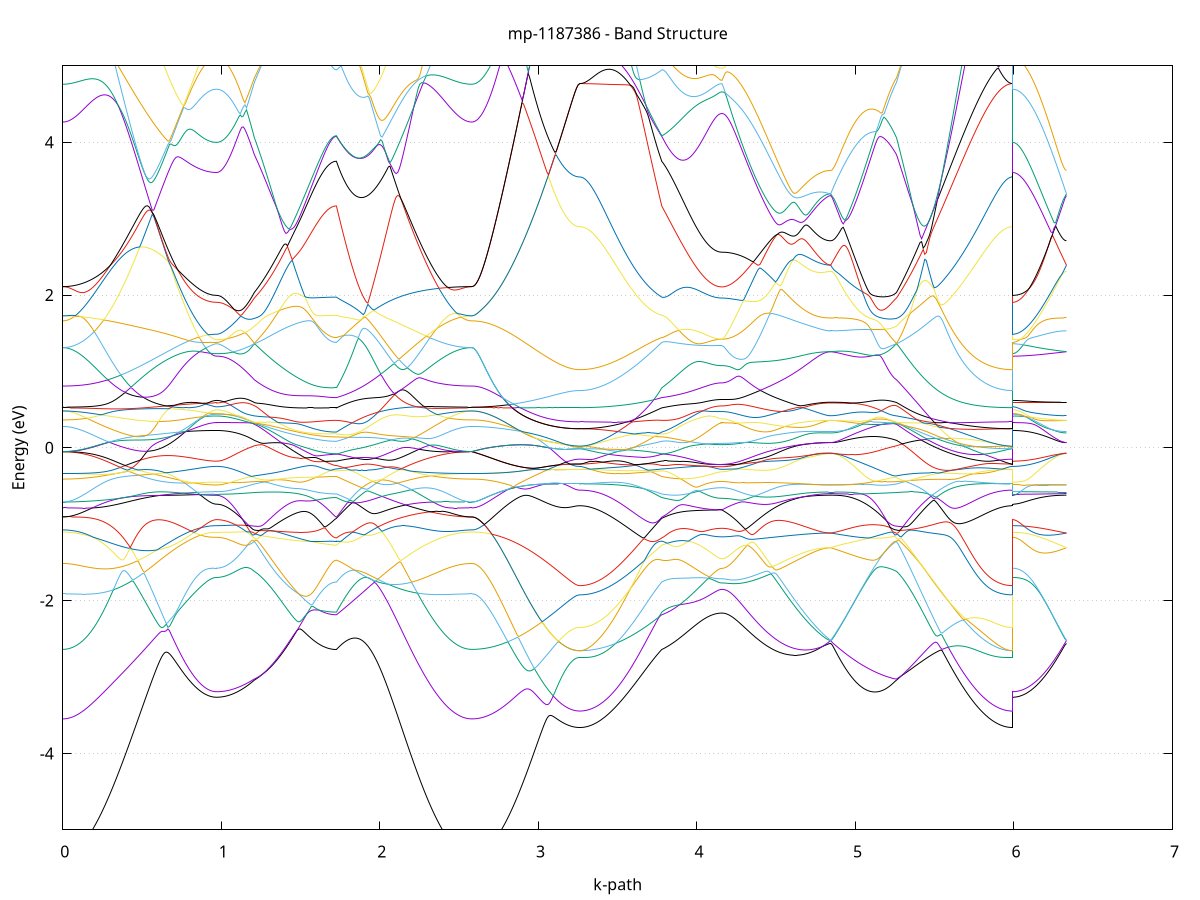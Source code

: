 set title 'mp-1187386 - Band Structure'
set xlabel 'k-path'
set ylabel 'Energy (eV)'
set grid y
set yrange [-5:5]
set terminal png size 800,600
set output 'mp-1187386_bands_gnuplot.png'
plot '-' using 1:2 with lines notitle, '-' using 1:2 with lines notitle, '-' using 1:2 with lines notitle, '-' using 1:2 with lines notitle, '-' using 1:2 with lines notitle, '-' using 1:2 with lines notitle, '-' using 1:2 with lines notitle, '-' using 1:2 with lines notitle, '-' using 1:2 with lines notitle, '-' using 1:2 with lines notitle, '-' using 1:2 with lines notitle, '-' using 1:2 with lines notitle, '-' using 1:2 with lines notitle, '-' using 1:2 with lines notitle, '-' using 1:2 with lines notitle, '-' using 1:2 with lines notitle, '-' using 1:2 with lines notitle, '-' using 1:2 with lines notitle, '-' using 1:2 with lines notitle, '-' using 1:2 with lines notitle, '-' using 1:2 with lines notitle, '-' using 1:2 with lines notitle, '-' using 1:2 with lines notitle, '-' using 1:2 with lines notitle, '-' using 1:2 with lines notitle, '-' using 1:2 with lines notitle, '-' using 1:2 with lines notitle, '-' using 1:2 with lines notitle, '-' using 1:2 with lines notitle, '-' using 1:2 with lines notitle, '-' using 1:2 with lines notitle, '-' using 1:2 with lines notitle, '-' using 1:2 with lines notitle, '-' using 1:2 with lines notitle, '-' using 1:2 with lines notitle, '-' using 1:2 with lines notitle, '-' using 1:2 with lines notitle, '-' using 1:2 with lines notitle, '-' using 1:2 with lines notitle, '-' using 1:2 with lines notitle, '-' using 1:2 with lines notitle, '-' using 1:2 with lines notitle, '-' using 1:2 with lines notitle, '-' using 1:2 with lines notitle, '-' using 1:2 with lines notitle, '-' using 1:2 with lines notitle, '-' using 1:2 with lines notitle, '-' using 1:2 with lines notitle, '-' using 1:2 with lines notitle, '-' using 1:2 with lines notitle, '-' using 1:2 with lines notitle, '-' using 1:2 with lines notitle, '-' using 1:2 with lines notitle, '-' using 1:2 with lines notitle, '-' using 1:2 with lines notitle, '-' using 1:2 with lines notitle, '-' using 1:2 with lines notitle, '-' using 1:2 with lines notitle, '-' using 1:2 with lines notitle, '-' using 1:2 with lines notitle, '-' using 1:2 with lines notitle, '-' using 1:2 with lines notitle, '-' using 1:2 with lines notitle, '-' using 1:2 with lines notitle
0.000000 -45.301860
0.009899 -45.301760
0.019798 -45.301660
0.029697 -45.301460
0.039596 -45.301160
0.049495 -45.300860
0.059394 -45.300360
0.069292 -45.299860
0.079191 -45.299260
0.089090 -45.298660
0.098989 -45.297860
0.108888 -45.297060
0.118787 -45.296160
0.128686 -45.295260
0.138585 -45.294160
0.148484 -45.293060
0.158383 -45.291860
0.168282 -45.290660
0.178181 -45.289260
0.188080 -45.287860
0.197979 -45.286460
0.207877 -45.284860
0.217776 -45.283260
0.227675 -45.281560
0.237574 -45.279860
0.247473 -45.278060
0.257372 -45.276160
0.267271 -45.274260
0.277170 -45.272260
0.287069 -45.270160
0.296968 -45.268060
0.306867 -45.265860
0.316766 -45.263660
0.326665 -45.261360
0.336564 -45.259060
0.346462 -45.256660
0.356361 -45.254160
0.366260 -45.251660
0.376159 -45.249160
0.386058 -45.246560
0.395957 -45.243960
0.405856 -45.241260
0.415755 -45.238560
0.425654 -45.235760
0.435553 -45.232960
0.445452 -45.230160
0.455351 -45.227260
0.465250 -45.224360
0.475148 -45.221360
0.485047 -45.218460
0.494946 -45.215460
0.504845 -45.212460
0.514744 -45.209360
0.524643 -45.206260
0.534542 -45.203160
0.544441 -45.200060
0.554340 -45.196960
0.564239 -45.193760
0.574138 -45.190560
0.584037 -45.187460
0.593936 -45.184260
0.603835 -45.181060
0.613733 -45.177760
0.623632 -45.174560
0.633531 -45.171360
0.643430 -45.168160
0.653329 -45.164860
0.663228 -45.161660
0.673127 -45.158460
0.683026 -45.155160
0.692925 -45.151960
0.702824 -45.148760
0.712723 -45.145560
0.722622 -45.142360
0.732521 -45.139160
0.742420 -45.136060
0.752318 -45.132860
0.762217 -45.129760
0.772116 -45.126660
0.782015 -45.123560
0.791914 -45.120560
0.801813 -45.117460
0.811712 -45.114560
0.821611 -45.111560
0.831510 -45.108660
0.841409 -45.105860
0.851308 -45.103060
0.861207 -45.100260
0.871106 -45.097660
0.881004 -45.095060
0.890903 -45.092560
0.900802 -45.090260
0.910701 -45.088060
0.920600 -45.086060
0.930499 -45.084260
0.940398 -45.082860
0.950297 -45.081760
0.960196 -45.081060
0.970095 -45.080760
0.970095 -45.080760
0.980035 -45.080760
0.989976 -45.080660
0.999916 -45.080560
1.009857 -45.080260
1.019797 -45.080060
1.029737 -45.079760
1.039678 -45.080160
1.049618 -45.080660
1.059559 -45.081160
1.069499 -45.081760
1.079439 -45.082460
1.089380 -45.083260
1.099320 -45.084060
1.109261 -45.084860
1.119201 -45.085760
1.129142 -45.086760
1.139082 -45.087760
1.149022 -45.088860
1.158963 -45.090060
1.168903 -45.091160
1.178844 -45.092460
1.188784 -45.093760
1.198724 -45.095060
1.208665 -45.096460
1.208665 -45.096460
1.218612 -45.097460
1.228560 -45.098460
1.238507 -45.099460
1.248455 -45.100360
1.258402 -45.101360
1.268349 -45.102360
1.278297 -45.103260
1.288244 -45.104160
1.298192 -45.105060
1.308139 -45.105960
1.318087 -45.106860
1.328034 -45.107760
1.337981 -45.108660
1.347929 -45.109460
1.357876 -45.110360
1.367824 -45.111160
1.377771 -45.111960
1.387719 -45.112760
1.397666 -45.113460
1.407613 -45.114260
1.417561 -45.114960
1.427508 -45.115660
1.437456 -45.116360
1.447403 -45.117060
1.457351 -45.117760
1.467298 -45.118360
1.477245 -45.118960
1.487193 -45.119560
1.497140 -45.120160
1.507088 -45.120660
1.517035 -45.121260
1.526983 -45.121760
1.536930 -45.122260
1.546877 -45.122660
1.556825 -45.123160
1.566772 -45.123560
1.576720 -45.123960
1.586667 -45.124260
1.596614 -45.124660
1.606562 -45.124960
1.616509 -45.125260
1.626457 -45.125460
1.636404 -45.125760
1.646352 -45.125960
1.656299 -45.126160
1.666246 -45.126360
1.676194 -45.126460
1.686141 -45.126560
1.696089 -45.126660
1.706036 -45.126760
1.715984 -45.126760
1.725931 -45.126760
1.725931 -45.126760
1.735869 -45.124260
1.745807 -45.121660
1.755745 -45.118960
1.765682 -45.116360
1.775620 -45.113660
1.785558 -45.112760
1.795496 -45.115960
1.805434 -45.119160
1.815372 -45.122360
1.825310 -45.125660
1.835247 -45.128960
1.845185 -45.132260
1.855123 -45.135560
1.865061 -45.138960
1.874999 -45.142260
1.884937 -45.145660
1.894874 -45.149060
1.904812 -45.152560
1.914750 -45.155960
1.924688 -45.159360
1.934626 -45.162760
1.944564 -45.166260
1.954502 -45.169660
1.964439 -45.173060
1.974377 -45.176460
1.984315 -45.179860
1.994253 -45.183260
2.004191 -45.186660
2.014129 -45.189960
2.024067 -45.193260
2.034004 -45.196660
2.043942 -45.199960
2.053880 -45.203160
2.063818 -45.206460
2.073756 -45.209660
2.083694 -45.212860
2.093631 -45.215960
2.103569 -45.219060
2.113507 -45.222160
2.123445 -45.225160
2.133383 -45.228260
2.143321 -45.231160
2.153259 -45.234060
2.163196 -45.236960
2.173134 -45.239760
2.183072 -45.242560
2.193010 -45.245360
2.202948 -45.247960
2.212886 -45.250660
2.222824 -45.253160
2.232761 -45.255760
2.242699 -45.258160
2.252637 -45.260560
2.262575 -45.262960
2.272513 -45.265260
2.282451 -45.267460
2.292389 -45.269660
2.302326 -45.271760
2.312264 -45.273760
2.322202 -45.275760
2.332140 -45.277660
2.342078 -45.279560
2.352016 -45.281360
2.361953 -45.283060
2.371891 -45.284660
2.381829 -45.286260
2.391767 -45.287760
2.401705 -45.289160
2.411643 -45.290460
2.421581 -45.291760
2.431518 -45.292960
2.441456 -45.294160
2.451394 -45.295160
2.461332 -45.296160
2.471270 -45.297060
2.481208 -45.297860
2.491146 -45.298660
2.501083 -45.299260
2.511021 -45.299860
2.520959 -45.300360
2.530897 -45.300860
2.540835 -45.301160
2.550773 -45.301460
2.560710 -45.301660
2.570648 -45.301760
2.580586 -45.301860
2.580586 -45.301860
2.590446 -45.301760
2.600306 -45.301660
2.610166 -45.301460
2.620027 -45.301260
2.629887 -45.300960
2.639747 -45.300560
2.649607 -45.300060
2.659467 -45.299560
2.669327 -45.298860
2.679187 -45.298260
2.689047 -45.297460
2.698907 -45.296660
2.708767 -45.295760
2.718627 -45.294760
2.728488 -45.293760
2.738348 -45.292660
2.748208 -45.291560
2.758068 -45.290360
2.767928 -45.289060
2.777788 -45.287660
2.787648 -45.286260
2.797508 -45.284860
2.807368 -45.283360
2.817228 -45.281760
2.827088 -45.280060
2.836949 -45.278460
2.846809 -45.276660
2.856669 -45.274860
2.866529 -45.273060
2.876389 -45.271160
2.886249 -45.269260
2.896109 -45.267260
2.905969 -45.265260
2.915829 -45.263160
2.925689 -45.261060
2.935550 -45.258960
2.945410 -45.256860
2.955270 -45.254660
2.965130 -45.252460
2.974990 -45.250260
2.984850 -45.248060
2.994710 -45.245760
3.004570 -45.243560
3.014430 -45.241260
3.024290 -45.238960
3.034150 -45.236760
3.044011 -45.234460
3.053871 -45.232260
3.063731 -45.230060
3.073591 -45.227860
3.083451 -45.225760
3.093311 -45.223660
3.103171 -45.221660
3.113031 -45.219660
3.122891 -45.217760
3.132751 -45.215860
3.142611 -45.214160
3.152472 -45.212460
3.162332 -45.210960
3.172192 -45.209460
3.182052 -45.208160
3.191912 -45.206960
3.201772 -45.205860
3.211632 -45.204960
3.221492 -45.204260
3.231352 -45.203660
3.241212 -45.203160
3.251072 -45.202960
3.260933 -45.202860
3.260933 -45.202860
3.270880 -45.202860
3.280827 -45.202760
3.290775 -45.202560
3.300722 -45.202360
3.310670 -45.202060
3.320617 -45.201760
3.330565 -45.201260
3.340512 -45.200860
3.350459 -45.200260
3.360407 -45.199660
3.370354 -45.199060
3.380302 -45.198360
3.390249 -45.197560
3.400197 -45.196660
3.410144 -45.195760
3.420091 -45.194860
3.430039 -45.193760
3.439986 -45.192760
3.449934 -45.191560
3.459881 -45.190360
3.469828 -45.189160
3.479776 -45.187860
3.489723 -45.186460
3.499671 -45.185060
3.509618 -45.183560
3.519566 -45.182060
3.529513 -45.180460
3.539460 -45.178860
3.549408 -45.177160
3.559355 -45.175460
3.569303 -45.173660
3.579250 -45.171860
3.589198 -45.169960
3.599145 -45.168060
3.609092 -45.166060
3.619040 -45.164060
3.628987 -45.161960
3.638935 -45.159860
3.648882 -45.157760
3.658830 -45.155560
3.668777 -45.153360
3.678724 -45.151160
3.688672 -45.148860
3.698619 -45.146460
3.708567 -45.144160
3.718514 -45.141760
3.728462 -45.139360
3.738409 -45.136860
3.748356 -45.134360
3.758304 -45.131860
3.768251 -45.129360
3.778199 -45.126760
3.778199 -45.126760
3.788191 -45.125760
3.798183 -45.124960
3.808175 -45.124460
3.818168 -45.124260
3.828160 -45.124260
3.838152 -45.124660
3.848144 -45.125160
3.858136 -45.125960
3.868129 -45.126860
3.878121 -45.127860
3.888113 -45.128960
3.898105 -45.130060
3.908098 -45.131260
3.918090 -45.132360
3.928082 -45.133560
3.938074 -45.134760
3.948067 -45.135860
3.958059 -45.136960
3.968051 -45.138060
3.978043 -45.139160
3.988035 -45.140160
3.998028 -45.141060
4.008020 -45.141960
4.018012 -45.142860
4.028004 -45.143660
4.037997 -45.144460
4.047989 -45.145160
4.057981 -45.145760
4.067973 -45.146360
4.077966 -45.146860
4.087958 -45.147360
4.097950 -45.147760
4.107942 -45.148060
4.117934 -45.148360
4.127927 -45.148560
4.137919 -45.148760
4.147911 -45.148860
4.157903 -45.148860
4.157903 -45.148860
4.167845 -45.148860
4.177786 -45.148760
4.187728 -45.148660
4.197669 -45.148560
4.207611 -45.148360
4.217552 -45.148060
4.227494 -45.147760
4.237435 -45.147460
4.247376 -45.147160
4.257318 -45.146660
4.267259 -45.146260
4.277201 -45.145760
4.287142 -45.145260
4.297084 -45.144660
4.307025 -45.144060
4.316967 -45.143360
4.326908 -45.142660
4.336850 -45.141960
4.346791 -45.141160
4.356733 -45.140360
4.366674 -45.139560
4.376615 -45.138660
4.386557 -45.137760
4.396498 -45.136760
4.406440 -45.135760
4.416381 -45.134760
4.426323 -45.133660
4.436264 -45.132560
4.446206 -45.131460
4.456147 -45.130260
4.466089 -45.129060
4.476030 -45.127860
4.485971 -45.126560
4.495913 -45.125360
4.505854 -45.124060
4.515796 -45.122660
4.525737 -45.121260
4.535679 -45.119960
4.545620 -45.118560
4.555562 -45.117060
4.565503 -45.115660
4.575445 -45.114160
4.585386 -45.112660
4.595327 -45.111160
4.605269 -45.109660
4.615210 -45.108160
4.625152 -45.106560
4.635093 -45.105060
4.645035 -45.103460
4.654976 -45.101960
4.664918 -45.100360
4.674859 -45.098760
4.684801 -45.097260
4.694742 -45.095660
4.704684 -45.094160
4.714625 -45.092660
4.724566 -45.091160
4.734508 -45.089660
4.744449 -45.088260
4.754391 -45.086860
4.764332 -45.085560
4.774274 -45.084360
4.784215 -45.083260
4.794157 -45.082260
4.804098 -45.081360
4.814040 -45.080660
4.823981 -45.080060
4.833922 -45.079760
4.843864 -45.079660
4.843864 -45.079660
4.853757 -45.079660
4.863649 -45.079760
4.873542 -45.079960
4.883435 -45.080160
4.893327 -45.080460
4.903220 -45.080760
4.913113 -45.081160
4.923005 -45.081560
4.932898 -45.081960
4.942791 -45.082360
4.952683 -45.082860
4.962576 -45.083360
4.972469 -45.083760
4.982361 -45.084260
4.992254 -45.084660
5.002147 -45.085160
5.012039 -45.085560
5.021932 -45.085960
5.031825 -45.086460
5.041717 -45.086860
5.051610 -45.087260
5.061503 -45.087560
5.071395 -45.087960
5.081288 -45.088360
5.091181 -45.088660
5.101073 -45.089060
5.110966 -45.089360
5.120859 -45.089660
5.130751 -45.090060
5.140644 -45.090360
5.150537 -45.090660
5.160429 -45.091060
5.170322 -45.091460
5.180215 -45.091860
5.190107 -45.092260
5.200000 -45.092760
5.209892 -45.093260
5.219785 -45.093760
5.229678 -45.094360
5.239570 -45.094960
5.249463 -45.095660
5.259356 -45.096460
5.259356 -45.096460
5.269241 -45.097860
5.279127 -45.099360
5.289012 -45.100860
5.298898 -45.102460
5.308783 -45.104060
5.318669 -45.105660
5.328554 -45.107360
5.338440 -45.109060
5.348325 -45.110760
5.358211 -45.112560
5.368096 -45.114360
5.377981 -45.116160
5.387867 -45.117960
5.397752 -45.119860
5.407638 -45.121760
5.417523 -45.123660
5.427409 -45.125560
5.437294 -45.127560
5.447180 -45.129460
5.457065 -45.131460
5.466951 -45.133460
5.476836 -45.135460
5.486722 -45.137360
5.496607 -45.139360
5.506493 -45.141360
5.516378 -45.143360
5.526263 -45.145360
5.536149 -45.147360
5.546034 -45.149260
5.555920 -45.151260
5.565805 -45.153260
5.575691 -45.155160
5.585576 -45.157060
5.595462 -45.158960
5.605347 -45.160860
5.615233 -45.162760
5.625118 -45.164560
5.635004 -45.166360
5.644889 -45.168160
5.654775 -45.169960
5.664660 -45.171660
5.674546 -45.173360
5.684431 -45.175060
5.694316 -45.176660
5.704202 -45.178260
5.714087 -45.179860
5.723973 -45.181360
5.733858 -45.182860
5.743744 -45.184260
5.753629 -45.185660
5.763515 -45.186960
5.773400 -45.188260
5.783286 -45.189560
5.793171 -45.190760
5.803057 -45.191860
5.812942 -45.192960
5.822828 -45.194060
5.832713 -45.194960
5.842599 -45.195960
5.852484 -45.196860
5.862369 -45.197660
5.872255 -45.198360
5.882140 -45.199060
5.892026 -45.199760
5.901911 -45.200360
5.911797 -45.200860
5.921682 -45.201360
5.931568 -45.201760
5.941453 -45.202060
5.951339 -45.202360
5.961224 -45.202560
5.971110 -45.202760
5.980995 -45.202860
5.990881 -45.202860
5.990881 -45.080760
6.000600 -45.080760
6.010319 -45.080760
6.020038 -45.080760
6.029757 -45.080760
6.039477 -45.080760
6.049196 -45.080760
6.058915 -45.080760
6.068634 -45.080760
6.078354 -45.080660
6.088073 -45.080660
6.097792 -45.080660
6.107511 -45.080660
6.117231 -45.080560
6.126950 -45.080560
6.136669 -45.080560
6.146388 -45.080560
6.156108 -45.080460
6.165827 -45.080460
6.175546 -45.080360
6.185265 -45.080360
6.194984 -45.080360
6.204704 -45.080260
6.214423 -45.080260
6.224142 -45.080160
6.233861 -45.080160
6.243581 -45.080160
6.253300 -45.080060
6.263019 -45.080060
6.272738 -45.079960
6.282458 -45.079960
6.292177 -45.079860
6.301896 -45.079860
6.311615 -45.079760
6.321335 -45.079760
6.331054 -45.079660
e
0.000000 -44.959560
0.009899 -44.959560
0.019798 -44.959660
0.029697 -44.959760
0.039596 -44.960060
0.049495 -44.960260
0.059394 -44.960660
0.069292 -44.961060
0.079191 -44.961460
0.089090 -44.962060
0.098989 -44.962560
0.108888 -44.963260
0.118787 -44.963960
0.128686 -44.964660
0.138585 -44.965560
0.148484 -44.966360
0.158383 -44.967260
0.168282 -44.968260
0.178181 -44.969360
0.188080 -44.970360
0.197979 -44.971560
0.207877 -44.972660
0.217776 -44.973960
0.227675 -44.975160
0.237574 -44.976560
0.247473 -44.977860
0.257372 -44.979260
0.267271 -44.980760
0.277170 -44.982260
0.287069 -44.983760
0.296968 -44.985360
0.306867 -44.986960
0.316766 -44.988560
0.326665 -44.990260
0.336564 -44.991860
0.346462 -44.993660
0.356361 -44.995360
0.366260 -44.997160
0.376159 -44.998960
0.386058 -45.000760
0.395957 -45.002560
0.405856 -45.004460
0.415755 -45.006260
0.425654 -45.008160
0.435553 -45.010060
0.445452 -45.011960
0.455351 -45.013860
0.465250 -45.015760
0.475148 -45.017660
0.485047 -45.019560
0.494946 -45.021460
0.504845 -45.023360
0.514744 -45.025260
0.524643 -45.027160
0.534542 -45.029060
0.544441 -45.030860
0.554340 -45.032760
0.564239 -45.034560
0.574138 -45.036460
0.584037 -45.038260
0.593936 -45.040060
0.603835 -45.041760
0.613733 -45.043560
0.623632 -45.045260
0.633531 -45.046960
0.643430 -45.048660
0.653329 -45.050260
0.663228 -45.051860
0.673127 -45.053460
0.683026 -45.054960
0.692925 -45.056460
0.702824 -45.057960
0.712723 -45.059360
0.722622 -45.060660
0.732521 -45.062060
0.742420 -45.063360
0.752318 -45.064560
0.762217 -45.065760
0.772116 -45.066960
0.782015 -45.068060
0.791914 -45.069060
0.801813 -45.070060
0.811712 -45.071060
0.821611 -45.071960
0.831510 -45.072760
0.841409 -45.073560
0.851308 -45.074260
0.861207 -45.074960
0.871106 -45.075560
0.881004 -45.076160
0.890903 -45.076660
0.900802 -45.077060
0.910701 -45.077460
0.920600 -45.077860
0.930499 -45.078060
0.940398 -45.078260
0.950297 -45.078460
0.960196 -45.078560
0.970095 -45.078560
0.970095 -45.078560
0.980035 -45.078560
0.989976 -45.078660
0.999916 -45.078860
1.009857 -45.079060
1.019797 -45.079360
1.029737 -45.079660
1.039678 -45.079260
1.049618 -45.078860
1.059559 -45.078360
1.069499 -45.077760
1.079439 -45.077160
1.089380 -45.076460
1.099320 -45.075660
1.109261 -45.074860
1.119201 -45.074060
1.129142 -45.073060
1.139082 -45.072160
1.149022 -45.071160
1.158963 -45.070060
1.168903 -45.068960
1.178844 -45.067760
1.188784 -45.066560
1.198724 -45.065260
1.208665 -45.063960
1.208665 -45.063960
1.218612 -45.063160
1.228560 -45.062860
1.238507 -45.062960
1.248455 -45.063360
1.258402 -45.063960
1.268349 -45.064760
1.278297 -45.065560
1.288244 -45.066560
1.298192 -45.067560
1.308139 -45.068560
1.318087 -45.069560
1.328034 -45.070660
1.337981 -45.071660
1.347929 -45.072760
1.357876 -45.073760
1.367824 -45.074760
1.377771 -45.075760
1.387719 -45.076760
1.397666 -45.077760
1.407613 -45.078660
1.417561 -45.079660
1.427508 -45.080560
1.437456 -45.081460
1.447403 -45.082260
1.457351 -45.083160
1.467298 -45.083960
1.477245 -45.084760
1.487193 -45.085560
1.497140 -45.086260
1.507088 -45.086960
1.517035 -45.087660
1.526983 -45.088360
1.536930 -45.088960
1.546877 -45.089560
1.556825 -45.090160
1.566772 -45.090660
1.576720 -45.091160
1.586667 -45.091660
1.596614 -45.092060
1.606562 -45.092460
1.616509 -45.092860
1.626457 -45.093260
1.636404 -45.093560
1.646352 -45.093860
1.656299 -45.094060
1.666246 -45.094260
1.676194 -45.094460
1.686141 -45.094660
1.696089 -45.094760
1.706036 -45.094860
1.715984 -45.094860
1.725931 -45.094960
1.725931 -45.094960
1.735869 -45.097760
1.745807 -45.100660
1.755745 -45.103560
1.765682 -45.106660
1.775620 -45.109660
1.785558 -45.110960
1.795496 -45.108360
1.805434 -45.105560
1.815372 -45.102860
1.825310 -45.100160
1.835247 -45.097360
1.845185 -45.094660
1.855123 -45.091860
1.865061 -45.089160
1.874999 -45.086360
1.884937 -45.083560
1.894874 -45.080860
1.904812 -45.078060
1.914750 -45.075260
1.924688 -45.072560
1.934626 -45.069760
1.944564 -45.067060
1.954502 -45.064260
1.964439 -45.061560
1.974377 -45.058860
1.984315 -45.056060
1.994253 -45.053360
2.004191 -45.050760
2.014129 -45.048060
2.024067 -45.045360
2.034004 -45.042760
2.043942 -45.040160
2.053880 -45.037560
2.063818 -45.034960
2.073756 -45.032460
2.083694 -45.029860
2.093631 -45.027360
2.103569 -45.024960
2.113507 -45.022460
2.123445 -45.020060
2.133383 -45.017760
2.143321 -45.015360
2.153259 -45.013060
2.163196 -45.010760
2.173134 -45.008560
2.183072 -45.006360
2.193010 -45.004160
2.202948 -45.002060
2.212886 -44.999960
2.222824 -44.997960
2.232761 -44.995960
2.242699 -44.994060
2.252637 -44.992160
2.262575 -44.990260
2.272513 -44.988460
2.282451 -44.986660
2.292389 -44.984960
2.302326 -44.983260
2.312264 -44.981660
2.322202 -44.980060
2.332140 -44.978560
2.342078 -44.977160
2.352016 -44.975760
2.361953 -44.974360
2.371891 -44.973060
2.381829 -44.971860
2.391767 -44.970660
2.401705 -44.969560
2.411643 -44.968460
2.421581 -44.967460
2.431518 -44.966560
2.441456 -44.965660
2.451394 -44.964760
2.461332 -44.964060
2.471270 -44.963260
2.481208 -44.962660
2.491146 -44.962060
2.501083 -44.961560
2.511021 -44.961060
2.520959 -44.960660
2.530897 -44.960260
2.540835 -44.960060
2.550773 -44.959860
2.560710 -44.959660
2.570648 -44.959560
2.580586 -44.959560
2.580586 -44.959560
2.590446 -44.959460
2.600306 -44.959560
2.610166 -44.959560
2.620027 -44.959560
2.629887 -44.959560
2.639747 -44.959560
2.649607 -44.959560
2.659467 -44.959560
2.669327 -44.959560
2.679187 -44.959560
2.689047 -44.959560
2.698907 -44.959560
2.708767 -44.959560
2.718627 -44.959660
2.728488 -44.959660
2.738348 -44.959660
2.748208 -44.959660
2.758068 -44.959660
2.767928 -44.959660
2.777788 -44.960460
2.787648 -44.961960
2.797508 -44.963460
2.807368 -44.965160
2.817228 -44.966860
2.827088 -44.968660
2.836949 -44.970460
2.846809 -44.972260
2.856669 -44.974260
2.866529 -44.976160
2.876389 -44.978260
2.886249 -44.980260
2.896109 -44.982360
2.905969 -44.984560
2.915829 -44.986760
2.925689 -44.988960
2.935550 -44.991260
2.945410 -44.993460
2.955270 -44.995860
2.965130 -44.998160
2.974990 -45.000460
2.984850 -45.002860
2.994710 -45.005260
3.004570 -45.007660
3.014430 -45.010060
3.024290 -45.012360
3.034150 -45.014760
3.044011 -45.017160
3.053871 -45.019460
3.063731 -45.021760
3.073591 -45.024060
3.083451 -45.026260
3.093311 -45.028460
3.103171 -45.030660
3.113031 -45.032660
3.122891 -45.034660
3.132751 -45.036660
3.142611 -45.038460
3.152472 -45.040160
3.162332 -45.041760
3.172192 -45.043360
3.182052 -45.044660
3.191912 -45.045960
3.201772 -45.047060
3.211632 -45.047960
3.221492 -45.048760
3.231352 -45.049360
3.241212 -45.049760
3.251072 -45.050060
3.260933 -45.050160
3.260933 -45.050160
3.270880 -45.050160
3.280827 -45.050160
3.290775 -45.050160
3.300722 -45.050160
3.310670 -45.050160
3.320617 -45.050160
3.330565 -45.050160
3.340512 -45.050160
3.350459 -45.050160
3.360407 -45.050260
3.370354 -45.050260
3.380302 -45.050260
3.390249 -45.050260
3.400197 -45.050360
3.410144 -45.050460
3.420091 -45.050460
3.430039 -45.050560
3.439986 -45.050760
3.449934 -45.050860
3.459881 -45.051060
3.469828 -45.051260
3.479776 -45.051460
3.489723 -45.051760
3.499671 -45.052060
3.509618 -45.052460
3.519566 -45.052860
3.529513 -45.053360
3.539460 -45.053860
3.549408 -45.054560
3.559355 -45.055160
3.569303 -45.055960
3.579250 -45.056860
3.589198 -45.057760
3.599145 -45.058860
3.609092 -45.059960
3.619040 -45.061160
3.628987 -45.062560
3.638935 -45.063960
3.648882 -45.065560
3.658830 -45.067260
3.668777 -45.069060
3.678724 -45.070860
3.688672 -45.072860
3.698619 -45.074960
3.708567 -45.077160
3.718514 -45.079460
3.728462 -45.081760
3.738409 -45.084260
3.748356 -45.086860
3.758304 -45.089460
3.768251 -45.092160
3.778199 -45.094960
3.778199 -45.094960
3.788191 -45.096060
3.798183 -45.096960
3.808175 -45.097660
3.818168 -45.098060
3.828160 -45.098160
3.838152 -45.098060
3.848144 -45.097660
3.858136 -45.097160
3.868129 -45.096560
3.878121 -45.095860
3.888113 -45.094960
3.898105 -45.094160
3.908098 -45.093260
3.918090 -45.092460
3.928082 -45.091560
3.938074 -45.090760
3.948067 -45.089860
3.958059 -45.089060
3.968051 -45.088360
3.978043 -45.087560
3.988035 -45.086860
3.998028 -45.086260
4.008020 -45.085660
4.018012 -45.085060
4.028004 -45.084560
4.037997 -45.084060
4.047989 -45.083560
4.057981 -45.083160
4.067973 -45.082760
4.077966 -45.082460
4.087958 -45.082160
4.097950 -45.081860
4.107942 -45.081660
4.117934 -45.081460
4.127927 -45.081360
4.137919 -45.081260
4.147911 -45.081260
4.157903 -45.081160
4.157903 -45.081160
4.167845 -45.081160
4.177786 -45.081160
4.187728 -45.081160
4.197669 -45.081160
4.207611 -45.081160
4.217552 -45.081160
4.227494 -45.081160
4.237435 -45.081160
4.247376 -45.081160
4.257318 -45.081160
4.267259 -45.081060
4.277201 -45.081060
4.287142 -45.081060
4.297084 -45.081060
4.307025 -45.081060
4.316967 -45.080960
4.326908 -45.080960
4.336850 -45.080960
4.346791 -45.080960
4.356733 -45.080860
4.366674 -45.080860
4.376615 -45.080860
4.386557 -45.080860
4.396498 -45.080760
4.406440 -45.080760
4.416381 -45.080760
4.426323 -45.080660
4.436264 -45.080660
4.446206 -45.080660
4.456147 -45.080560
4.466089 -45.080560
4.476030 -45.080560
4.485971 -45.080460
4.495913 -45.080460
4.505854 -45.080460
4.515796 -45.080360
4.525737 -45.080360
4.535679 -45.080360
4.545620 -45.080260
4.555562 -45.080260
4.565503 -45.080260
4.575445 -45.080160
4.585386 -45.080160
4.595327 -45.080160
4.605269 -45.080060
4.615210 -45.080060
4.625152 -45.080060
4.635093 -45.079960
4.645035 -45.079960
4.654976 -45.079960
4.664918 -45.079960
4.674859 -45.079860
4.684801 -45.079860
4.694742 -45.079860
4.704684 -45.079860
4.714625 -45.079760
4.724566 -45.079760
4.734508 -45.079760
4.744449 -45.079760
4.754391 -45.079760
4.764332 -45.079760
4.774274 -45.079760
4.784215 -45.079660
4.794157 -45.079660
4.804098 -45.079660
4.814040 -45.079660
4.823981 -45.079660
4.833922 -45.079660
4.843864 -45.079660
4.843864 -45.079660
4.853757 -45.079660
4.863649 -45.079760
4.873542 -45.079660
4.883435 -45.079660
4.893327 -45.079660
4.903220 -45.079560
4.913113 -45.079460
4.923005 -45.079360
4.932898 -45.079260
4.942791 -45.079060
4.952683 -45.078960
4.962576 -45.078760
4.972469 -45.078560
4.982361 -45.078260
4.992254 -45.078060
5.002147 -45.077760
5.012039 -45.077460
5.021932 -45.077160
5.031825 -45.076860
5.041717 -45.076460
5.051610 -45.076060
5.061503 -45.075760
5.071395 -45.075260
5.081288 -45.074860
5.091181 -45.074460
5.101073 -45.073960
5.110966 -45.073460
5.120859 -45.072960
5.130751 -45.072460
5.140644 -45.071860
5.150537 -45.071360
5.160429 -45.070760
5.170322 -45.070160
5.180215 -45.069560
5.190107 -45.068860
5.200000 -45.068260
5.209892 -45.067560
5.219785 -45.066860
5.229678 -45.066160
5.239570 -45.065460
5.249463 -45.064660
5.259356 -45.063960
5.259356 -45.063960
5.269241 -45.062560
5.279127 -45.061160
5.289012 -45.059760
5.298898 -45.058260
5.308783 -45.056760
5.318669 -45.055260
5.328554 -45.053660
5.338440 -45.052060
5.348325 -45.050360
5.358211 -45.048660
5.368096 -45.048660
5.377981 -45.048760
5.387867 -45.048760
5.397752 -45.048860
5.407638 -45.048860
5.417523 -45.048960
5.427409 -45.048960
5.437294 -45.049060
5.447180 -45.049060
5.457065 -45.049060
5.466951 -45.049160
5.476836 -45.049160
5.486722 -45.049260
5.496607 -45.049260
5.506493 -45.049360
5.516378 -45.049360
5.526263 -45.049460
5.536149 -45.049460
5.546034 -45.049460
5.555920 -45.049560
5.565805 -45.049560
5.575691 -45.049560
5.585576 -45.049660
5.595462 -45.049660
5.605347 -45.049660
5.615233 -45.049760
5.625118 -45.049760
5.635004 -45.049760
5.644889 -45.049860
5.654775 -45.049860
5.664660 -45.049860
5.674546 -45.049860
5.684431 -45.049960
5.694316 -45.049960
5.704202 -45.049960
5.714087 -45.049960
5.723973 -45.049960
5.733858 -45.049960
5.743744 -45.050060
5.753629 -45.050060
5.763515 -45.050060
5.773400 -45.050060
5.783286 -45.050060
5.793171 -45.050060
5.803057 -45.050060
5.812942 -45.050060
5.822828 -45.050160
5.832713 -45.050160
5.842599 -45.050160
5.852484 -45.050160
5.862369 -45.050160
5.872255 -45.050160
5.882140 -45.050160
5.892026 -45.050160
5.901911 -45.050160
5.911797 -45.050160
5.921682 -45.050160
5.931568 -45.050160
5.941453 -45.050160
5.951339 -45.050160
5.961224 -45.050160
5.971110 -45.050160
5.980995 -45.050160
5.990881 -45.050160
5.990881 -45.078560
6.000600 -45.078560
6.010319 -45.078560
6.020038 -45.078560
6.029757 -45.078560
6.039477 -45.078560
6.049196 -45.078560
6.058915 -45.078560
6.068634 -45.078660
6.078354 -45.078660
6.088073 -45.078660
6.097792 -45.078660
6.107511 -45.078760
6.117231 -45.078760
6.126950 -45.078760
6.136669 -45.078760
6.146388 -45.078860
6.156108 -45.078860
6.165827 -45.078860
6.175546 -45.078960
6.185265 -45.078960
6.194984 -45.079060
6.204704 -45.079060
6.214423 -45.079060
6.224142 -45.079160
6.233861 -45.079160
6.243581 -45.079260
6.253300 -45.079260
6.263019 -45.079360
6.272738 -45.079360
6.282458 -45.079460
6.292177 -45.079460
6.301896 -45.079560
6.311615 -45.079560
6.321335 -45.079660
6.331054 -45.079660
e
0.000000 -44.945160
0.009899 -44.945160
0.019798 -44.945160
0.029697 -44.945260
0.039596 -44.945260
0.049495 -44.945360
0.059394 -44.945460
0.069292 -44.945660
0.079191 -44.945760
0.089090 -44.945960
0.098989 -44.946060
0.108888 -44.946360
0.118787 -44.946560
0.128686 -44.946760
0.138585 -44.947060
0.148484 -44.947260
0.158383 -44.947660
0.168282 -44.947960
0.178181 -44.948360
0.188080 -44.948660
0.197979 -44.949060
0.207877 -44.949460
0.217776 -44.949960
0.227675 -44.950360
0.237574 -44.950860
0.247473 -44.951360
0.257372 -44.951860
0.267271 -44.952360
0.277170 -44.952960
0.287069 -44.953560
0.296968 -44.954160
0.306867 -44.954760
0.316766 -44.955360
0.326665 -44.956060
0.336564 -44.956760
0.346462 -44.957460
0.356361 -44.958260
0.366260 -44.958960
0.376159 -44.959760
0.386058 -44.960560
0.395957 -44.961460
0.405856 -44.962260
0.415755 -44.963160
0.425654 -44.964060
0.435553 -44.965060
0.445452 -44.965960
0.455351 -44.966960
0.465250 -44.967960
0.475148 -44.969060
0.485047 -44.970160
0.494946 -44.971260
0.504845 -44.972360
0.514744 -44.973460
0.524643 -44.974660
0.534542 -44.975860
0.544441 -44.977160
0.554340 -44.978360
0.564239 -44.979660
0.574138 -44.980960
0.584037 -44.982360
0.593936 -44.983760
0.603835 -44.985160
0.613733 -44.986560
0.623632 -44.988060
0.633531 -44.989560
0.643430 -44.991160
0.653329 -44.992660
0.663228 -44.994260
0.673127 -44.995860
0.683026 -44.997560
0.692925 -44.999260
0.702824 -45.000960
0.712723 -45.002660
0.722622 -45.004460
0.732521 -45.006260
0.742420 -45.008160
0.752318 -45.009960
0.762217 -45.011860
0.772116 -45.013760
0.782015 -45.015760
0.791914 -45.017660
0.801813 -45.019660
0.811712 -45.021660
0.821611 -45.023660
0.831510 -45.025760
0.841409 -45.027760
0.851308 -45.029760
0.861207 -45.031860
0.871106 -45.033860
0.881004 -45.035860
0.890903 -45.037760
0.900802 -45.039660
0.910701 -45.041460
0.920600 -45.043060
0.930499 -45.044560
0.940398 -45.045760
0.950297 -45.046760
0.960196 -45.047360
0.970095 -45.047560
0.970095 -45.047560
0.980035 -45.047560
0.989976 -45.047560
0.999916 -45.047560
1.009857 -45.047560
1.019797 -45.047560
1.029737 -45.047560
1.039678 -45.047660
1.049618 -45.047660
1.059559 -45.047660
1.069499 -45.047660
1.079439 -45.047660
1.089380 -45.047760
1.099320 -45.047760
1.109261 -45.047760
1.119201 -45.047760
1.129142 -45.047860
1.139082 -45.047860
1.149022 -45.047960
1.158963 -45.047960
1.168903 -45.047960
1.178844 -45.048060
1.188784 -45.048060
1.198724 -45.048060
1.208665 -45.048160
1.208665 -45.048160
1.218612 -45.047960
1.228560 -45.047360
1.238507 -45.046460
1.248455 -45.045160
1.258402 -45.043660
1.268349 -45.042060
1.278297 -45.040360
1.288244 -45.038560
1.298192 -45.036760
1.308139 -45.034960
1.318087 -45.033160
1.328034 -45.031360
1.337981 -45.029560
1.347929 -45.027760
1.357876 -45.025960
1.367824 -45.024260
1.377771 -45.022560
1.387719 -45.020860
1.397666 -45.019260
1.407613 -45.017660
1.417561 -45.016060
1.427508 -45.014560
1.437456 -45.013060
1.447403 -45.011560
1.457351 -45.010160
1.467298 -45.008860
1.477245 -45.007460
1.487193 -45.006260
1.497140 -45.004960
1.507088 -45.003860
1.517035 -45.002660
1.526983 -45.001560
1.536930 -45.000560
1.546877 -44.999560
1.556825 -44.998660
1.566772 -44.997760
1.576720 -44.996960
1.586667 -44.996160
1.596614 -44.995460
1.606562 -44.994760
1.616509 -44.994060
1.626457 -44.993560
1.636404 -44.992960
1.646352 -44.992560
1.656299 -44.992160
1.666246 -44.991760
1.676194 -44.991460
1.686141 -44.991260
1.696089 -44.991060
1.706036 -44.990860
1.715984 -44.990860
1.725931 -44.990760
1.725931 -44.990760
1.735869 -44.990460
1.745807 -44.990160
1.755745 -44.989760
1.765682 -44.989360
1.775620 -44.988860
1.785558 -44.988360
1.795496 -44.987860
1.805434 -44.987260
1.815372 -44.986660
1.825310 -44.986060
1.835247 -44.985460
1.845185 -44.984860
1.855123 -44.984160
1.865061 -44.983460
1.874999 -44.982860
1.884937 -44.982060
1.894874 -44.981360
1.904812 -44.980660
1.914750 -44.979960
1.924688 -44.979160
1.934626 -44.978460
1.944564 -44.977660
1.954502 -44.976860
1.964439 -44.976160
1.974377 -44.975360
1.984315 -44.974560
1.994253 -44.973860
2.004191 -44.973060
2.014129 -44.972260
2.024067 -44.971460
2.034004 -44.970660
2.043942 -44.969960
2.053880 -44.969160
2.063818 -44.968360
2.073756 -44.967660
2.083694 -44.966860
2.093631 -44.966160
2.103569 -44.965360
2.113507 -44.964660
2.123445 -44.963960
2.133383 -44.963160
2.143321 -44.962460
2.153259 -44.961760
2.163196 -44.961060
2.173134 -44.960360
2.183072 -44.959760
2.193010 -44.959060
2.202948 -44.958360
2.212886 -44.957760
2.222824 -44.957160
2.232761 -44.956460
2.242699 -44.955860
2.252637 -44.955260
2.262575 -44.954760
2.272513 -44.954160
2.282451 -44.953660
2.292389 -44.953060
2.302326 -44.952560
2.312264 -44.952060
2.322202 -44.951560
2.332140 -44.951060
2.342078 -44.950660
2.352016 -44.950160
2.361953 -44.949760
2.371891 -44.949360
2.381829 -44.948960
2.391767 -44.948660
2.401705 -44.948260
2.411643 -44.947960
2.421581 -44.947560
2.431518 -44.947360
2.441456 -44.947060
2.451394 -44.946760
2.461332 -44.946560
2.471270 -44.946360
2.481208 -44.946160
2.491146 -44.945960
2.501083 -44.945760
2.511021 -44.945560
2.520959 -44.945460
2.530897 -44.945360
2.540835 -44.945260
2.550773 -44.945260
2.560710 -44.945160
2.570648 -44.945160
2.580586 -44.945160
2.580586 -44.945160
2.590446 -44.945060
2.600306 -44.945260
2.610166 -44.945460
2.620027 -44.945760
2.629887 -44.946160
2.639747 -44.946560
2.649607 -44.947060
2.659467 -44.947660
2.669327 -44.948260
2.679187 -44.949060
2.689047 -44.949860
2.698907 -44.950760
2.708767 -44.951660
2.718627 -44.952760
2.728488 -44.953860
2.738348 -44.955060
2.748208 -44.956260
2.758068 -44.957560
2.767928 -44.958960
2.777788 -44.959760
2.787648 -44.959760
2.797508 -44.959760
2.807368 -44.959660
2.817228 -44.959760
2.827088 -44.959760
2.836949 -44.959860
2.846809 -44.959860
2.856669 -44.959860
2.866529 -44.959860
2.876389 -44.959860
2.886249 -44.959860
2.896109 -44.959960
2.905969 -44.959960
2.915829 -44.959960
2.925689 -44.959960
2.935550 -44.959960
2.945410 -44.959960
2.955270 -44.960060
2.965130 -44.960060
2.974990 -44.960060
2.984850 -44.960160
2.994710 -44.960160
3.004570 -44.960160
3.014430 -44.960160
3.024290 -44.960160
3.034150 -44.960260
3.044011 -44.960260
3.053871 -44.960260
3.063731 -44.960260
3.073591 -44.960260
3.083451 -44.960360
3.093311 -44.960360
3.103171 -44.960360
3.113031 -44.960360
3.122891 -44.960360
3.132751 -44.960360
3.142611 -44.960360
3.152472 -44.960360
3.162332 -44.960360
3.172192 -44.960460
3.182052 -44.960360
3.191912 -44.960460
3.201772 -44.960460
3.211632 -44.960460
3.221492 -44.960460
3.231352 -44.960460
3.241212 -44.960260
3.251072 -44.960460
3.260933 -44.960460
3.260933 -44.960460
3.270880 -44.960460
3.280827 -44.960560
3.290775 -44.960760
3.300722 -44.960960
3.310670 -44.961260
3.320617 -44.961560
3.330565 -44.961960
3.340512 -44.962460
3.350459 -44.962960
3.360407 -44.963560
3.370354 -44.964160
3.380302 -44.964860
3.390249 -44.965560
3.400197 -44.966460
3.410144 -44.967260
3.420091 -44.968060
3.430039 -44.969060
3.439986 -44.969960
3.449934 -44.970960
3.459881 -44.971960
3.469828 -44.973060
3.479776 -44.974060
3.489723 -44.975160
3.499671 -44.976260
3.509618 -44.977360
3.519566 -44.978460
3.529513 -44.979460
3.539460 -44.980560
3.549408 -44.981660
3.559355 -44.982660
3.569303 -44.983660
3.579250 -44.984560
3.589198 -44.985460
3.599145 -44.986360
3.609092 -44.987160
3.619040 -44.987860
3.628987 -44.988560
3.638935 -44.989160
3.648882 -44.989760
3.658830 -44.990160
3.668777 -44.990560
3.678724 -44.990960
3.688672 -44.991160
3.698619 -44.991360
3.708567 -44.991560
3.718514 -44.991560
3.728462 -44.991560
3.738409 -44.991560
3.748356 -44.991460
3.758304 -44.991260
3.768251 -44.991060
3.778199 -44.990760
3.778199 -44.990760
3.788191 -44.990660
3.798183 -44.990460
3.808175 -44.990260
3.818168 -44.990060
3.828160 -44.989860
3.838152 -44.989660
3.848144 -44.989360
3.858136 -44.989060
3.868129 -44.988760
3.878121 -44.988460
3.888113 -44.988160
3.898105 -44.987860
3.908098 -44.987460
3.918090 -44.987160
3.928082 -44.986760
3.938074 -44.986460
3.948067 -44.986060
3.958059 -44.985760
3.968051 -44.985360
3.978043 -44.985060
3.988035 -44.984660
3.998028 -44.984360
4.008020 -44.983960
4.018012 -44.983660
4.028004 -44.983360
4.037997 -44.983060
4.047989 -44.982860
4.057981 -44.982560
4.067973 -44.982360
4.077966 -44.982160
4.087958 -44.981960
4.097950 -44.981760
4.107942 -44.981660
4.117934 -44.981460
4.127927 -44.981360
4.137919 -44.981360
4.147911 -44.981260
4.157903 -44.981260
4.157903 -44.981260
4.167845 -44.981260
4.177786 -44.981360
4.187728 -44.981460
4.197669 -44.981560
4.207611 -44.981760
4.217552 -44.981960
4.227494 -44.982260
4.237435 -44.982560
4.247376 -44.982960
4.257318 -44.983260
4.267259 -44.983760
4.277201 -44.984160
4.287142 -44.984660
4.297084 -44.985160
4.307025 -44.985760
4.316967 -44.986360
4.326908 -44.987060
4.336850 -44.987760
4.346791 -44.988460
4.356733 -44.989160
4.366674 -44.989960
4.376615 -44.990860
4.386557 -44.991660
4.396498 -44.992560
4.406440 -44.993560
4.416381 -44.994460
4.426323 -44.995460
4.436264 -44.996560
4.446206 -44.997560
4.456147 -44.998660
4.466089 -44.999860
4.476030 -45.000960
4.485971 -45.002160
4.495913 -45.003360
4.505854 -45.004660
4.515796 -45.005860
4.525737 -45.007160
4.535679 -45.008560
4.545620 -45.009860
4.555562 -45.011260
4.565503 -45.012660
4.575445 -45.014060
4.585386 -45.015460
4.595327 -45.016860
4.605269 -45.018360
4.615210 -45.019860
4.625152 -45.021360
4.635093 -45.022860
4.645035 -45.024360
4.654976 -45.025860
4.664918 -45.027360
4.674859 -45.028860
4.684801 -45.030360
4.694742 -45.031860
4.704684 -45.033360
4.714625 -45.034860
4.724566 -45.036360
4.734508 -45.037760
4.744449 -45.039160
4.754391 -45.040460
4.764332 -45.041760
4.774274 -45.042960
4.784215 -45.044060
4.794157 -45.045060
4.804098 -45.045960
4.814040 -45.046660
4.823981 -45.047160
4.833922 -45.047460
4.843864 -45.047560
4.843864 -45.047560
4.853757 -45.047560
4.863649 -45.047460
4.873542 -45.047260
4.883435 -45.047060
4.893327 -45.046860
4.903220 -45.046560
4.913113 -45.046360
4.923005 -45.046060
4.932898 -45.045760
4.942791 -45.045460
4.952683 -45.045260
4.962576 -45.044960
4.972469 -45.044760
4.982361 -45.044560
4.992254 -45.044360
5.002147 -45.044260
5.012039 -45.044160
5.021932 -45.044060
5.031825 -45.043960
5.041717 -45.043960
5.051610 -45.044060
5.061503 -45.044060
5.071395 -45.044160
5.081288 -45.044260
5.091181 -45.044460
5.101073 -45.044560
5.110966 -45.044760
5.120859 -45.045060
5.130751 -45.045260
5.140644 -45.045560
5.150537 -45.045760
5.160429 -45.046060
5.170322 -45.046360
5.180215 -45.046660
5.190107 -45.046960
5.200000 -45.047160
5.209892 -45.047460
5.219785 -45.047660
5.229678 -45.047860
5.239570 -45.047960
5.249463 -45.048060
5.259356 -45.048160
5.259356 -45.048160
5.269241 -45.048160
5.279127 -45.048260
5.289012 -45.048260
5.298898 -45.048360
5.308783 -45.048360
5.318669 -45.048460
5.328554 -45.048460
5.338440 -45.048560
5.348325 -45.048560
5.358211 -45.048660
5.368096 -45.046960
5.377981 -45.045260
5.387867 -45.043460
5.397752 -45.041660
5.407638 -45.039860
5.417523 -45.038060
5.427409 -45.036160
5.437294 -45.034360
5.447180 -45.032460
5.457065 -45.030560
5.466951 -45.028660
5.476836 -45.026760
5.486722 -45.024860
5.496607 -45.022960
5.506493 -45.020960
5.516378 -45.019060
5.526263 -45.017160
5.536149 -45.015260
5.546034 -45.013260
5.555920 -45.011360
5.565805 -45.009460
5.575691 -45.007560
5.585576 -45.005760
5.595462 -45.003860
5.605347 -45.002060
5.615233 -45.000160
5.625118 -44.998360
5.635004 -44.996560
5.644889 -44.994860
5.654775 -44.993060
5.664660 -44.991360
5.674546 -44.989760
5.684431 -44.988060
5.694316 -44.986460
5.704202 -44.984860
5.714087 -44.983360
5.723973 -44.981860
5.733858 -44.980360
5.743744 -44.978960
5.753629 -44.977560
5.763515 -44.976260
5.773400 -44.974960
5.783286 -44.973760
5.793171 -44.972560
5.803057 -44.971460
5.812942 -44.970260
5.822828 -44.969260
5.832713 -44.968260
5.842599 -44.967360
5.852484 -44.966460
5.862369 -44.965660
5.872255 -44.964960
5.882140 -44.964260
5.892026 -44.963560
5.901911 -44.962960
5.911797 -44.962460
5.921682 -44.961960
5.931568 -44.961560
5.941453 -44.961260
5.951339 -44.960960
5.961224 -44.960660
5.971110 -44.960560
5.980995 -44.960460
5.990881 -44.960460
5.990881 -45.047560
6.000600 -45.047560
6.010319 -45.047560
6.020038 -45.047560
6.029757 -45.047560
6.039477 -45.047560
6.049196 -45.047560
6.058915 -45.047560
6.068634 -45.047560
6.078354 -45.047560
6.088073 -45.047560
6.097792 -45.047560
6.107511 -45.047560
6.117231 -45.047560
6.126950 -45.047560
6.136669 -45.047560
6.146388 -45.047560
6.156108 -45.047560
6.165827 -45.047560
6.175546 -45.047560
6.185265 -45.047560
6.194984 -45.047560
6.204704 -45.047560
6.214423 -45.047560
6.224142 -45.047560
6.233861 -45.047560
6.243581 -45.047560
6.253300 -45.047560
6.263019 -45.047560
6.272738 -45.047560
6.282458 -45.047560
6.292177 -45.047560
6.301896 -45.047560
6.311615 -45.047560
6.321335 -45.047560
6.331054 -45.047560
e
0.000000 -22.040960
0.009899 -22.040960
0.019798 -22.040760
0.029697 -22.040460
0.039596 -22.040060
0.049495 -22.039560
0.059394 -22.038960
0.069292 -22.038260
0.079191 -22.037460
0.089090 -22.036560
0.098989 -22.035560
0.108888 -22.034460
0.118787 -22.033260
0.128686 -22.031960
0.138585 -22.030660
0.148484 -22.029160
0.158383 -22.027660
0.168282 -22.026060
0.178181 -22.024460
0.188080 -22.022760
0.197979 -22.021060
0.207877 -22.019260
0.217776 -22.017460
0.227675 -22.015660
0.237574 -22.013860
0.247473 -22.011960
0.257372 -22.010060
0.267271 -22.008260
0.277170 -22.006460
0.287069 -22.004560
0.296968 -22.002760
0.306867 -22.001060
0.316766 -21.999360
0.326665 -21.997660
0.336564 -21.996160
0.346462 -21.994560
0.356361 -21.993160
0.366260 -21.992960
0.376159 -21.998060
0.386058 -22.003260
0.395957 -22.008560
0.405856 -22.013860
0.415755 -22.019260
0.425654 -22.024660
0.435553 -22.030060
0.445452 -22.035560
0.455351 -22.041060
0.465250 -22.046560
0.475148 -22.052160
0.485047 -22.057660
0.494946 -22.063160
0.504845 -22.068760
0.514744 -22.074260
0.524643 -22.079760
0.534542 -22.085260
0.544441 -22.090660
0.554340 -22.096060
0.564239 -22.101460
0.574138 -22.106760
0.584037 -22.112060
0.593936 -22.117260
0.603835 -22.122460
0.613733 -22.127560
0.623632 -22.132560
0.633531 -22.137460
0.643430 -22.142360
0.653329 -22.147060
0.663228 -22.151760
0.673127 -22.156360
0.683026 -22.160860
0.692925 -22.165160
0.702824 -22.169460
0.712723 -22.173560
0.722622 -22.177560
0.732521 -22.181460
0.742420 -22.185260
0.752318 -22.188860
0.762217 -22.192360
0.772116 -22.195760
0.782015 -22.198960
0.791914 -22.202060
0.801813 -22.204960
0.811712 -22.207660
0.821611 -22.210360
0.831510 -22.212760
0.841409 -22.215060
0.851308 -22.217260
0.861207 -22.219160
0.871106 -22.220960
0.881004 -22.222660
0.890903 -22.224160
0.900802 -22.225460
0.910701 -22.226560
0.920600 -22.227560
0.930499 -22.228260
0.940398 -22.228960
0.950297 -22.229360
0.960196 -22.229660
0.970095 -22.229660
0.970095 -22.229660
0.980035 -22.229460
0.989976 -22.228860
0.999916 -22.227760
1.009857 -22.226260
1.019797 -22.224360
1.029737 -22.222060
1.039678 -22.219260
1.049618 -22.216160
1.059559 -22.212560
1.069499 -22.208660
1.079439 -22.204260
1.089380 -22.199560
1.099320 -22.194560
1.109261 -22.189060
1.119201 -22.183360
1.129142 -22.177260
1.139082 -22.170760
1.149022 -22.164060
1.158963 -22.157060
1.168903 -22.149860
1.178844 -22.142360
1.188784 -22.134560
1.198724 -22.126660
1.208665 -22.118560
1.208665 -22.118560
1.218612 -22.112660
1.228560 -22.106560
1.238507 -22.100460
1.248455 -22.094160
1.258402 -22.087760
1.268349 -22.081260
1.278297 -22.074660
1.288244 -22.067960
1.298192 -22.061260
1.308139 -22.054460
1.318087 -22.047760
1.328034 -22.040960
1.337981 -22.034160
1.347929 -22.027360
1.357876 -22.020660
1.367824 -22.013960
1.377771 -22.007360
1.387719 -22.000860
1.397666 -21.994460
1.407613 -21.988160
1.417561 -21.982060
1.427508 -21.976060
1.437456 -21.970360
1.447403 -21.964860
1.457351 -21.959660
1.467298 -21.954660
1.477245 -21.950060
1.487193 -21.945660
1.497140 -21.941660
1.507088 -21.937860
1.517035 -21.934360
1.526983 -21.931060
1.536930 -21.927960
1.546877 -21.924960
1.556825 -21.922160
1.566772 -21.919560
1.576720 -21.916960
1.586667 -21.914560
1.596614 -21.912260
1.606562 -21.910060
1.616509 -21.907960
1.626457 -21.906060
1.636404 -21.904260
1.646352 -21.902660
1.656299 -21.901160
1.666246 -21.899860
1.676194 -21.898760
1.686141 -21.897860
1.696089 -21.897160
1.706036 -21.896560
1.715984 -21.896260
1.725931 -21.896160
1.725931 -21.896160
1.735869 -21.894660
1.745807 -21.893360
1.755745 -21.892160
1.765682 -21.891160
1.775620 -21.890260
1.785558 -21.889560
1.795496 -21.888960
1.805434 -21.888460
1.815372 -21.888160
1.825310 -21.887960
1.835247 -21.887860
1.845185 -21.887860
1.855123 -21.887960
1.865061 -21.888160
1.874999 -21.889960
1.884937 -21.892760
1.894874 -21.895560
1.904812 -21.898260
1.914750 -21.901060
1.924688 -21.903860
1.934626 -21.906560
1.944564 -21.909260
1.954502 -21.911960
1.964439 -21.914660
1.974377 -21.917360
1.984315 -21.920060
1.994253 -21.922760
2.004191 -21.925360
2.014129 -21.928060
2.024067 -21.930660
2.034004 -21.933360
2.043942 -21.935960
2.053880 -21.938560
2.063818 -21.941160
2.073756 -21.943860
2.083694 -21.946460
2.093631 -21.949060
2.103569 -21.951660
2.113507 -21.954260
2.123445 -21.956960
2.133383 -21.959560
2.143321 -21.962160
2.153259 -21.964760
2.163196 -21.967360
2.173134 -21.969960
2.183072 -21.972560
2.193010 -21.975160
2.202948 -21.977760
2.212886 -21.980360
2.222824 -21.982860
2.232761 -21.985460
2.242699 -21.987960
2.252637 -21.990460
2.262575 -21.992960
2.272513 -21.995460
2.282451 -21.997860
2.292389 -22.000360
2.302326 -22.002660
2.312264 -22.005060
2.322202 -22.007360
2.332140 -22.009560
2.342078 -22.011760
2.352016 -22.013960
2.361953 -22.016060
2.371891 -22.018060
2.381829 -22.020060
2.391767 -22.021960
2.401705 -22.023760
2.411643 -22.025560
2.421581 -22.027260
2.431518 -22.028860
2.441456 -22.030360
2.451394 -22.031760
2.461332 -22.033060
2.471270 -22.034360
2.481208 -22.035460
2.491146 -22.036460
2.501083 -22.037460
2.511021 -22.038260
2.520959 -22.038960
2.530897 -22.039560
2.540835 -22.040060
2.550773 -22.040460
2.560710 -22.040760
2.570648 -22.040960
2.580586 -22.040960
2.580586 -22.040960
2.590446 -22.040860
2.600306 -22.040460
2.610166 -22.039760
2.620027 -22.038760
2.629887 -22.037560
2.639747 -22.036060
2.649607 -22.034360
2.659467 -22.032360
2.669327 -22.030060
2.679187 -22.027560
2.689047 -22.024760
2.698907 -22.021760
2.708767 -22.018460
2.718627 -22.014960
2.728488 -22.011260
2.738348 -22.007260
2.748208 -22.003160
2.758068 -21.998760
2.767928 -21.994160
2.777788 -21.989360
2.787648 -21.984360
2.797508 -21.979260
2.807368 -21.973860
2.817228 -21.968360
2.827088 -21.962760
2.836949 -21.956960
2.846809 -21.951060
2.856669 -21.945060
2.866529 -21.947960
2.876389 -21.951460
2.886249 -21.955060
2.896109 -21.958560
2.905969 -21.962160
2.915829 -21.965660
2.925689 -21.969260
2.935550 -21.972760
2.945410 -21.976360
2.955270 -21.979760
2.965130 -21.983260
2.974990 -21.986660
2.984850 -21.990060
2.994710 -21.993360
3.004570 -21.996560
3.014430 -21.999760
3.024290 -22.002860
3.034150 -22.005860
3.044011 -22.008760
3.053871 -22.011660
3.063731 -22.014360
3.073591 -22.016960
3.083451 -22.019560
3.093311 -22.021960
3.103171 -22.024260
3.113031 -22.026460
3.122891 -22.028560
3.132751 -22.030460
3.142611 -22.032260
3.152472 -22.033960
3.162332 -22.035460
3.172192 -22.036860
3.182052 -22.038160
3.191912 -22.039260
3.201772 -22.040260
3.211632 -22.041060
3.221492 -22.041760
3.231352 -22.042260
3.241212 -22.042660
3.251072 -22.042860
3.260933 -22.042960
3.260933 -22.042960
3.270880 -22.042860
3.280827 -22.042560
3.290775 -22.042160
3.300722 -22.041560
3.310670 -22.040760
3.320617 -22.039760
3.330565 -22.038660
3.340512 -22.037360
3.350459 -22.035860
3.360407 -22.034260
3.370354 -22.032460
3.380302 -22.030460
3.390249 -22.028360
3.400197 -22.026060
3.410144 -22.023660
3.420091 -22.021060
3.430039 -22.018360
3.439986 -22.015460
3.449934 -22.012460
3.459881 -22.009360
3.469828 -22.006060
3.479776 -22.002660
3.489723 -21.999160
3.499671 -21.995560
3.509618 -21.991760
3.519566 -21.987960
3.529513 -21.984060
3.539460 -21.979960
3.549408 -21.975860
3.559355 -21.971660
3.569303 -21.967460
3.579250 -21.963060
3.589198 -21.958660
3.599145 -21.954260
3.609092 -21.949760
3.619040 -21.945260
3.628987 -21.940760
3.638935 -21.936160
3.648882 -21.931560
3.658830 -21.926960
3.668777 -21.923160
3.678724 -21.919960
3.688672 -21.916860
3.698619 -21.913960
3.708567 -21.911160
3.718514 -21.908560
3.728462 -21.906060
3.738409 -21.903760
3.748356 -21.901660
3.758304 -21.899660
3.768251 -21.897860
3.778199 -21.896160
3.778199 -21.896160
3.788191 -21.895560
3.798183 -21.895160
3.808175 -21.894960
3.818168 -21.894960
3.828160 -21.895360
3.838152 -21.895860
3.848144 -21.896760
3.858136 -21.897860
3.868129 -21.899160
3.878121 -21.900660
3.888113 -21.902360
3.898105 -21.904160
3.908098 -21.906060
3.918090 -21.908060
3.928082 -21.910060
3.938074 -21.912160
3.948067 -21.914260
3.958059 -21.916260
3.968051 -21.918260
3.978043 -21.920260
3.988035 -21.922160
3.998028 -21.923960
4.008020 -21.925760
4.018012 -21.927460
4.028004 -21.929060
4.037997 -21.930560
4.047989 -21.931960
4.057981 -21.933160
4.067973 -21.934360
4.077966 -21.935360
4.087958 -21.936360
4.097950 -21.937160
4.107942 -21.937860
4.117934 -21.938460
4.127927 -21.938860
4.137919 -21.939160
4.147911 -21.939360
4.157903 -21.939460
4.157903 -21.939460
4.167845 -21.939560
4.177786 -21.939860
4.187728 -21.940360
4.197669 -21.941060
4.207611 -21.941860
4.217552 -21.942960
4.227494 -21.944260
4.237435 -21.945760
4.247376 -21.947360
4.257318 -21.949160
4.267259 -21.951260
4.277201 -21.953360
4.287142 -21.955760
4.297084 -21.958260
4.307025 -21.960860
4.316967 -21.963660
4.326908 -21.966560
4.336850 -21.969660
4.346791 -21.972860
4.356733 -21.976160
4.366674 -21.979560
4.376615 -21.983060
4.386557 -21.986560
4.396498 -21.990260
4.406440 -21.993960
4.416381 -21.997760
4.426323 -22.001560
4.436264 -22.005460
4.446206 -22.009360
4.456147 -22.013260
4.466089 -22.017160
4.476030 -22.021060
4.485971 -22.024960
4.495913 -22.028860
4.505854 -22.032660
4.515796 -22.036560
4.525737 -22.040260
4.535679 -22.043960
4.545620 -22.047660
4.555562 -22.051260
4.565503 -22.054760
4.575445 -22.058160
4.585386 -22.061460
4.595327 -22.064660
4.605269 -22.067860
4.615210 -22.070860
4.625152 -22.073760
4.635093 -22.076560
4.645035 -22.079260
4.654976 -22.081760
4.664918 -22.084260
4.674859 -22.086560
4.684801 -22.088760
4.694742 -22.090760
4.704684 -22.092660
4.714625 -22.094460
4.724566 -22.096160
4.734508 -22.097660
4.744449 -22.099060
4.754391 -22.100260
4.764332 -22.101360
4.774274 -22.102360
4.784215 -22.103260
4.794157 -22.103960
4.804098 -22.104560
4.814040 -22.104960
4.823981 -22.105260
4.833922 -22.105460
4.843864 -22.105560
4.843864 -22.105560
4.853757 -22.110360
4.863649 -22.114960
4.873542 -22.119560
4.883435 -22.123960
4.893327 -22.128160
4.903220 -22.132260
4.913113 -22.136160
4.923005 -22.139960
4.932898 -22.143560
4.942791 -22.146860
4.952683 -22.150060
4.962576 -22.152960
4.972469 -22.155660
4.982361 -22.158160
4.992254 -22.160360
5.002147 -22.162360
5.012039 -22.164060
5.021932 -22.165560
5.031825 -22.166660
5.041717 -22.167660
5.051610 -22.168260
5.061503 -22.168560
5.071395 -22.168660
5.081288 -22.168360
5.091181 -22.167860
5.101073 -22.167060
5.110966 -22.165960
5.120859 -22.164560
5.130751 -22.162860
5.140644 -22.160860
5.150537 -22.158660
5.160429 -22.156160
5.170322 -22.153360
5.180215 -22.150360
5.190107 -22.147160
5.200000 -22.143660
5.209892 -22.139960
5.219785 -22.136060
5.229678 -22.131860
5.239570 -22.127560
5.249463 -22.123160
5.259356 -22.118560
5.259356 -22.118560
5.269241 -22.110260
5.279127 -22.101860
5.289012 -22.093360
5.298898 -22.084760
5.308783 -22.076160
5.318669 -22.067460
5.328554 -22.058760
5.338440 -22.050060
5.348325 -22.041460
5.358211 -22.032860
5.368096 -22.024460
5.377981 -22.016160
5.387867 -22.008060
5.397752 -22.000160
5.407638 -21.992460
5.417523 -21.985060
5.427409 -21.977960
5.437294 -21.978160
5.447180 -21.978860
5.457065 -21.979660
5.466951 -21.980360
5.476836 -21.981260
5.486722 -21.982160
5.496607 -21.983060
5.506493 -21.983960
5.516378 -21.985060
5.526263 -21.986060
5.536149 -21.987160
5.546034 -21.988360
5.555920 -21.989560
5.565805 -21.990760
5.575691 -21.992060
5.585576 -21.993360
5.595462 -21.994760
5.605347 -21.996160
5.615233 -21.997560
5.625118 -21.999060
5.635004 -22.000560
5.644889 -22.002060
5.654775 -22.003560
5.664660 -22.005160
5.674546 -22.006760
5.684431 -22.008360
5.694316 -22.009960
5.704202 -22.011660
5.714087 -22.013260
5.723973 -22.014860
5.733858 -22.016560
5.743744 -22.018160
5.753629 -22.019760
5.763515 -22.021360
5.773400 -22.022860
5.783286 -22.024460
5.793171 -22.025960
5.803057 -22.027460
5.812942 -22.028860
5.822828 -22.030260
5.832713 -22.031560
5.842599 -22.032860
5.852484 -22.034060
5.862369 -22.035260
5.872255 -22.036360
5.882140 -22.037360
5.892026 -22.038260
5.901911 -22.039160
5.911797 -22.039960
5.921682 -22.040660
5.931568 -22.041260
5.941453 -22.041760
5.951339 -22.042160
5.961224 -22.042560
5.971110 -22.042760
5.980995 -22.042860
5.990881 -22.042960
5.990881 -22.229660
6.000600 -22.229560
6.010319 -22.229260
6.020038 -22.228660
6.029757 -22.227760
6.039477 -22.226660
6.049196 -22.225360
6.058915 -22.223860
6.068634 -22.222060
6.078354 -22.220060
6.088073 -22.217760
6.097792 -22.215360
6.107511 -22.212660
6.117231 -22.209760
6.126950 -22.206660
6.136669 -22.203360
6.146388 -22.199860
6.156108 -22.196160
6.165827 -22.192360
6.175546 -22.188260
6.185265 -22.184060
6.194984 -22.179660
6.204704 -22.175060
6.214423 -22.170360
6.224142 -22.165560
6.233861 -22.160560
6.243581 -22.155460
6.253300 -22.150260
6.263019 -22.144960
6.272738 -22.139460
6.282458 -22.133960
6.292177 -22.128460
6.301896 -22.122760
6.311615 -22.117060
6.321335 -22.111360
6.331054 -22.105560
e
0.000000 -21.886560
0.009899 -21.886660
0.019798 -21.886860
0.029697 -21.887360
0.039596 -21.887960
0.049495 -21.888760
0.059394 -21.889660
0.069292 -21.890760
0.079191 -21.892060
0.089090 -21.893560
0.098989 -21.895160
0.108888 -21.896960
0.118787 -21.898860
0.128686 -21.900960
0.138585 -21.903260
0.148484 -21.905660
0.158383 -21.908260
0.168282 -21.910960
0.178181 -21.913860
0.188080 -21.916960
0.197979 -21.920060
0.207877 -21.923460
0.217776 -21.926860
0.227675 -21.930460
0.237574 -21.934260
0.247473 -21.938060
0.257372 -21.942060
0.267271 -21.946160
0.277170 -21.950360
0.287069 -21.954760
0.296968 -21.959160
0.306867 -21.963760
0.316766 -21.968360
0.326665 -21.973160
0.336564 -21.977960
0.346462 -21.982860
0.356361 -21.987860
0.366260 -21.991860
0.376159 -21.990560
0.386058 -21.989360
0.395957 -21.988360
0.405856 -21.987460
0.415755 -21.986560
0.425654 -21.985860
0.435553 -21.985360
0.445452 -21.984860
0.455351 -21.984560
0.465250 -21.984460
0.475148 -21.984360
0.485047 -21.984460
0.494946 -21.984760
0.504845 -21.985160
0.514744 -21.985660
0.524643 -21.986360
0.534542 -21.987160
0.544441 -21.988060
0.554340 -21.989060
0.564239 -21.990260
0.574138 -21.991560
0.584037 -21.992960
0.593936 -21.994460
0.603835 -21.996060
0.613733 -21.997760
0.623632 -21.999460
0.633531 -22.001360
0.643430 -22.003260
0.653329 -22.005160
0.663228 -22.007260
0.673127 -22.009260
0.683026 -22.011360
0.692925 -22.013460
0.702824 -22.015560
0.712723 -22.017660
0.722622 -22.019860
0.732521 -22.021960
0.742420 -22.024060
0.752318 -22.026060
0.762217 -22.028060
0.772116 -22.030060
0.782015 -22.032060
0.791914 -22.033960
0.801813 -22.035760
0.811712 -22.037460
0.821611 -22.039160
0.831510 -22.040760
0.841409 -22.042260
0.851308 -22.043660
0.861207 -22.044960
0.871106 -22.046160
0.881004 -22.047360
0.890903 -22.048360
0.900802 -22.049260
0.910701 -22.049960
0.920600 -22.050660
0.930499 -22.051260
0.940398 -22.051660
0.950297 -22.051960
0.960196 -22.052160
0.970095 -22.052160
0.970095 -22.052160
0.980035 -22.052060
0.989976 -22.051660
0.999916 -22.051060
1.009857 -22.050060
1.019797 -22.048960
1.029737 -22.047460
1.039678 -22.045860
1.049618 -22.043960
1.059559 -22.041760
1.069499 -22.039360
1.079439 -22.036760
1.089380 -22.033860
1.099320 -22.030860
1.109261 -22.027560
1.119201 -22.024160
1.129142 -22.020460
1.139082 -22.016660
1.149022 -22.012660
1.158963 -22.008460
1.168903 -22.004160
1.178844 -21.999760
1.188784 -21.995160
1.198724 -21.990560
1.208665 -21.985760
1.208665 -21.985760
1.218612 -21.982260
1.228560 -21.978660
1.238507 -21.975060
1.248455 -21.971360
1.258402 -21.970560
1.268349 -21.969960
1.278297 -21.969160
1.288244 -21.968260
1.298192 -21.967360
1.308139 -21.966160
1.318087 -21.964960
1.328034 -21.963660
1.337981 -21.962160
1.347929 -21.960560
1.357876 -21.958860
1.367824 -21.957060
1.377771 -21.955160
1.387719 -21.953160
1.397666 -21.951060
1.407613 -21.948760
1.417561 -21.946360
1.427508 -21.943860
1.437456 -21.941260
1.447403 -21.938460
1.457351 -21.935560
1.467298 -21.932460
1.477245 -21.929260
1.487193 -21.925860
1.497140 -21.922360
1.507088 -21.918760
1.517035 -21.915160
1.526983 -21.911560
1.536930 -21.908060
1.546877 -21.904560
1.556825 -21.901260
1.566772 -21.898060
1.576720 -21.895060
1.586667 -21.892260
1.596614 -21.889660
1.606562 -21.887260
1.616509 -21.885060
1.626457 -21.883060
1.636404 -21.881260
1.646352 -21.879760
1.656299 -21.878360
1.666246 -21.877160
1.676194 -21.876160
1.686141 -21.875360
1.696089 -21.874760
1.706036 -21.874360
1.715984 -21.874060
1.725931 -21.874060
1.725931 -21.874060
1.735869 -21.870060
1.745807 -21.866060
1.755745 -21.862260
1.765682 -21.858660
1.775620 -21.861260
1.785558 -21.864160
1.795496 -21.867060
1.805434 -21.869960
1.815372 -21.872860
1.825310 -21.875760
1.835247 -21.878560
1.845185 -21.881460
1.855123 -21.884260
1.865061 -21.887160
1.874999 -21.888460
1.884937 -21.888760
1.894874 -21.889260
1.904812 -21.889660
1.914750 -21.890260
1.924688 -21.890760
1.934626 -21.891360
1.944564 -21.892060
1.954502 -21.892660
1.964439 -21.893360
1.974377 -21.894060
1.984315 -21.894660
1.994253 -21.895360
2.004191 -21.896060
2.014129 -21.896660
2.024067 -21.897360
2.034004 -21.897960
2.043942 -21.898460
2.053880 -21.899060
2.063818 -21.899560
2.073756 -21.900060
2.083694 -21.900460
2.093631 -21.900860
2.103569 -21.901160
2.113507 -21.901460
2.123445 -21.901760
2.133383 -21.901960
2.143321 -21.902060
2.153259 -21.902160
2.163196 -21.902260
2.173134 -21.902260
2.183072 -21.902160
2.193010 -21.902060
2.202948 -21.901960
2.212886 -21.901760
2.222824 -21.901560
2.232761 -21.901260
2.242699 -21.900960
2.252637 -21.900560
2.262575 -21.900160
2.272513 -21.899760
2.282451 -21.899360
2.292389 -21.898860
2.302326 -21.898360
2.312264 -21.897760
2.322202 -21.897260
2.332140 -21.896660
2.342078 -21.896160
2.352016 -21.895560
2.361953 -21.894960
2.371891 -21.894360
2.381829 -21.893760
2.391767 -21.893160
2.401705 -21.892560
2.411643 -21.892060
2.421581 -21.891460
2.431518 -21.890960
2.441456 -21.890460
2.451394 -21.889960
2.461332 -21.889460
2.471270 -21.889060
2.481208 -21.888660
2.491146 -21.888260
2.501083 -21.887860
2.511021 -21.887560
2.520959 -21.887360
2.530897 -21.887060
2.540835 -21.886860
2.550773 -21.886760
2.560710 -21.886660
2.570648 -21.886560
2.580586 -21.886560
2.580586 -21.886560
2.590446 -21.886660
2.600306 -21.886860
2.610166 -21.887360
2.620027 -21.887960
2.629887 -21.888760
2.639747 -21.889660
2.649607 -21.890760
2.659467 -21.892060
2.669327 -21.893460
2.679187 -21.895060
2.689047 -21.896860
2.698907 -21.898760
2.708767 -21.900760
2.718627 -21.902960
2.728488 -21.905260
2.738348 -21.907660
2.748208 -21.910260
2.758068 -21.912860
2.767928 -21.915660
2.777788 -21.918560
2.787648 -21.921560
2.797508 -21.924560
2.807368 -21.927760
2.817228 -21.930960
2.827088 -21.934260
2.836949 -21.937660
2.846809 -21.941060
2.856669 -21.944460
2.866529 -21.947960
2.876389 -21.951460
2.886249 -21.955060
2.896109 -21.958560
2.905969 -21.962160
2.915829 -21.965660
2.925689 -21.969260
2.935550 -21.972760
2.945410 -21.976360
2.955270 -21.979760
2.965130 -21.983260
2.974990 -21.986660
2.984850 -21.990060
2.994710 -21.993360
3.004570 -21.996560
3.014430 -21.999760
3.024290 -22.002860
3.034150 -22.005860
3.044011 -22.008760
3.053871 -22.011660
3.063731 -22.014360
3.073591 -22.016960
3.083451 -22.019560
3.093311 -22.021960
3.103171 -22.024260
3.113031 -22.026460
3.122891 -22.028560
3.132751 -22.030460
3.142611 -22.032260
3.152472 -22.033960
3.162332 -22.035460
3.172192 -22.036860
3.182052 -22.038160
3.191912 -22.039260
3.201772 -22.040260
3.211632 -22.041060
3.221492 -22.041760
3.231352 -22.042260
3.241212 -22.042660
3.251072 -22.042860
3.260933 -22.042960
3.260933 -22.042960
3.270880 -22.042860
3.280827 -22.042560
3.290775 -22.041960
3.300722 -22.041260
3.310670 -22.040260
3.320617 -22.039160
3.330565 -22.037760
3.340512 -22.036160
3.350459 -22.034460
3.360407 -22.032460
3.370354 -22.030360
3.380302 -22.027960
3.390249 -22.025460
3.400197 -22.022860
3.410144 -22.019960
3.420091 -22.017060
3.430039 -22.013860
3.439986 -22.010660
3.449934 -22.007260
3.459881 -22.003760
3.469828 -22.000160
3.479776 -21.996460
3.489723 -21.992660
3.499671 -21.988760
3.509618 -21.984860
3.519566 -21.980860
3.529513 -21.976860
3.539460 -21.972760
3.549408 -21.968660
3.559355 -21.964660
3.569303 -21.960560
3.579250 -21.956560
3.589198 -21.952560
3.599145 -21.948560
3.609092 -21.944660
3.619040 -21.940860
3.628987 -21.937160
3.638935 -21.933460
3.648882 -21.929960
3.658830 -21.926460
3.668777 -21.922360
3.678724 -21.917760
3.688672 -21.913160
3.698619 -21.908660
3.708567 -21.904160
3.718514 -21.899660
3.728462 -21.895260
3.738409 -21.890860
3.748356 -21.886560
3.758304 -21.882260
3.768251 -21.878060
3.778199 -21.874060
3.778199 -21.874060
3.788191 -21.872160
3.798183 -21.870360
3.808175 -21.868460
3.818168 -21.866560
3.828160 -21.864560
3.838152 -21.862660
3.848144 -21.860760
3.858136 -21.858760
3.868129 -21.856760
3.878121 -21.854860
3.888113 -21.852860
3.898105 -21.851360
3.908098 -21.850760
3.918090 -21.850060
3.928082 -21.849260
3.938074 -21.848460
3.948067 -21.847560
3.958059 -21.846760
3.968051 -21.845860
3.978043 -21.844960
3.988035 -21.844160
3.998028 -21.843260
4.008020 -21.842460
4.018012 -21.841760
4.028004 -21.840960
4.037997 -21.840260
4.047989 -21.839660
4.057981 -21.839060
4.067973 -21.838460
4.077966 -21.837960
4.087958 -21.837460
4.097950 -21.837060
4.107942 -21.836760
4.117934 -21.836460
4.127927 -21.836260
4.137919 -21.836160
4.147911 -21.836060
4.157903 -21.835960
4.157903 -21.835960
4.167845 -21.836060
4.177786 -21.836360
4.187728 -21.836760
4.197669 -21.837360
4.207611 -21.838160
4.217552 -21.839060
4.227494 -21.840160
4.237435 -21.841460
4.247376 -21.842860
4.257318 -21.844460
4.267259 -21.846260
4.277201 -21.848060
4.287142 -21.852160
4.297084 -21.856760
4.307025 -21.861660
4.316967 -21.866860
4.326908 -21.872160
4.336850 -21.877660
4.346791 -21.883360
4.356733 -21.889260
4.366674 -21.895260
4.376615 -21.901460
4.386557 -21.907660
4.396498 -21.914060
4.406440 -21.920460
4.416381 -21.926860
4.426323 -21.933360
4.436264 -21.939960
4.446206 -21.946460
4.456147 -21.953060
4.466089 -21.959560
4.476030 -21.966060
4.485971 -21.972460
4.495913 -21.978860
4.505854 -21.985160
4.515796 -21.991460
4.525737 -21.997560
4.535679 -22.003660
4.545620 -22.009560
4.555562 -22.015360
4.565503 -22.021060
4.575445 -22.026660
4.585386 -22.032060
4.595327 -22.037260
4.605269 -22.042360
4.615210 -22.047360
4.625152 -22.052060
4.635093 -22.056660
4.645035 -22.061060
4.654976 -22.065260
4.664918 -22.069360
4.674859 -22.073160
4.684801 -22.076760
4.694742 -22.080260
4.704684 -22.083460
4.714625 -22.086460
4.724566 -22.089260
4.734508 -22.091860
4.744449 -22.094160
4.754391 -22.096360
4.764332 -22.098260
4.774274 -22.099960
4.784215 -22.101460
4.794157 -22.102660
4.804098 -22.103760
4.814040 -22.104560
4.823981 -22.105060
4.833922 -22.105460
4.843864 -22.105560
4.843864 -22.105560
4.853757 -22.100760
4.863649 -22.095860
4.873542 -22.090960
4.883435 -22.086060
4.893327 -22.081060
4.903220 -22.076160
4.913113 -22.071260
4.923005 -22.066360
4.932898 -22.061560
4.942791 -22.056760
4.952683 -22.051960
4.962576 -22.047360
4.972469 -22.042660
4.982361 -22.038160
4.992254 -22.033760
5.002147 -22.029460
5.012039 -22.025160
5.021932 -22.021060
5.031825 -22.017160
5.041717 -22.014660
5.051610 -22.014560
5.061503 -22.014460
5.071395 -22.014160
5.081288 -22.013860
5.091181 -22.013360
5.101073 -22.012760
5.110966 -22.012060
5.120859 -22.011260
5.130751 -22.010260
5.140644 -22.009260
5.150537 -22.008060
5.160429 -22.006660
5.170322 -22.005160
5.180215 -22.003560
5.190107 -22.001860
5.200000 -21.999960
5.209892 -21.997860
5.219785 -21.995760
5.229678 -21.993460
5.239570 -21.990960
5.249463 -21.988460
5.259356 -21.985760
5.259356 -21.985760
5.269241 -21.980860
5.279127 -21.975860
5.289012 -21.972160
5.298898 -21.972360
5.308783 -21.972560
5.318669 -21.972760
5.328554 -21.973060
5.338440 -21.973360
5.348325 -21.973660
5.358211 -21.974060
5.368096 -21.974460
5.377981 -21.974860
5.387867 -21.975260
5.397752 -21.975760
5.407638 -21.976360
5.417523 -21.976860
5.427409 -21.977560
5.437294 -21.971160
5.447180 -21.964760
5.457065 -21.958660
5.466951 -21.953060
5.476836 -21.947860
5.486722 -21.943060
5.496607 -21.938760
5.506493 -21.934860
5.516378 -21.931560
5.526263 -21.928660
5.536149 -21.926260
5.546034 -21.924460
5.555920 -21.923060
5.565805 -21.922160
5.575691 -21.921760
5.585576 -21.921860
5.595462 -21.922360
5.605347 -21.923360
5.615233 -21.924760
5.625118 -21.926560
5.635004 -21.928760
5.644889 -21.931260
5.654775 -21.934060
5.664660 -21.937260
5.674546 -21.940660
5.684431 -21.944260
5.694316 -21.948160
5.704202 -21.952160
5.714087 -21.956360
5.723973 -21.960660
5.733858 -21.965060
5.743744 -21.969560
5.753629 -21.974060
5.763515 -21.978560
5.773400 -21.983060
5.783286 -21.987560
5.793171 -21.991960
5.803057 -21.996360
5.812942 -22.000660
5.822828 -22.004760
5.832713 -22.008760
5.842599 -22.012560
5.852484 -22.016260
5.862369 -22.019760
5.872255 -22.022960
5.882140 -22.026060
5.892026 -22.028960
5.901911 -22.031560
5.911797 -22.033860
5.921682 -22.035960
5.931568 -22.037760
5.941453 -22.039360
5.951339 -22.040660
5.961224 -22.041660
5.971110 -22.042360
5.980995 -22.042860
5.990881 -22.042960
5.990881 -22.052160
6.000600 -22.052160
6.010319 -22.051860
6.020038 -22.051460
6.029757 -22.050960
6.039477 -22.050260
6.049196 -22.049360
6.058915 -22.048460
6.068634 -22.047360
6.078354 -22.046060
6.088073 -22.044760
6.097792 -22.043260
6.107511 -22.041660
6.117231 -22.040060
6.126950 -22.038260
6.136669 -22.036560
6.146388 -22.034660
6.156108 -22.032760
6.165827 -22.030860
6.175546 -22.028960
6.185265 -22.027060
6.194984 -22.028060
6.204704 -22.032960
6.214423 -22.038060
6.224142 -22.043360
6.233861 -22.048660
6.243581 -22.054160
6.253300 -22.059660
6.263019 -22.065260
6.272738 -22.070960
6.282458 -22.076660
6.292177 -22.082360
6.301896 -22.088160
6.311615 -22.093960
6.321335 -22.099760
6.331054 -22.105560
e
0.000000 -21.886560
0.009899 -21.886460
0.019798 -21.886160
0.029697 -21.885560
0.039596 -21.884760
0.049495 -21.883760
0.059394 -21.882560
0.069292 -21.881160
0.079191 -21.879560
0.089090 -21.877660
0.098989 -21.875660
0.108888 -21.873460
0.118787 -21.871160
0.128686 -21.868660
0.138585 -21.865960
0.148484 -21.863160
0.158383 -21.860260
0.168282 -21.857160
0.178181 -21.854060
0.188080 -21.850860
0.197979 -21.847560
0.207877 -21.844160
0.217776 -21.840860
0.227675 -21.837460
0.237574 -21.834060
0.247473 -21.830660
0.257372 -21.827360
0.267271 -21.824060
0.277170 -21.820860
0.287069 -21.817760
0.296968 -21.814660
0.306867 -21.811760
0.316766 -21.809060
0.326665 -21.806460
0.336564 -21.804060
0.346462 -21.801860
0.356361 -21.799860
0.366260 -21.798060
0.376159 -21.796460
0.386058 -21.795160
0.395957 -21.794160
0.405856 -21.793360
0.415755 -21.792860
0.425654 -21.792660
0.435553 -21.792760
0.445452 -21.793160
0.455351 -21.793860
0.465250 -21.794860
0.475148 -21.796060
0.485047 -21.797660
0.494946 -21.799560
0.504845 -21.801660
0.514744 -21.804160
0.524643 -21.806860
0.534542 -21.809860
0.544441 -21.813060
0.554340 -21.816560
0.564239 -21.820260
0.574138 -21.824160
0.584037 -21.828260
0.593936 -21.832560
0.603835 -21.837060
0.613733 -21.841660
0.623632 -21.846360
0.633531 -21.851260
0.643430 -21.856160
0.653329 -21.861260
0.663228 -21.866360
0.673127 -21.871460
0.683026 -21.876660
0.692925 -21.881760
0.702824 -21.886960
0.712723 -21.892060
0.722622 -21.897160
0.732521 -21.902160
0.742420 -21.907160
0.752318 -21.911960
0.762217 -21.916760
0.772116 -21.921360
0.782015 -21.925860
0.791914 -21.930160
0.801813 -21.934360
0.811712 -21.938360
0.821611 -21.942160
0.831510 -21.945760
0.841409 -21.949160
0.851308 -21.952360
0.861207 -21.955260
0.871106 -21.958060
0.881004 -21.960560
0.890903 -21.962760
0.900802 -21.964760
0.910701 -21.966460
0.920600 -21.967960
0.930499 -21.969160
0.940398 -21.970160
0.950297 -21.970860
0.960196 -21.971260
0.970095 -21.971360
0.970095 -21.971360
0.980035 -21.971360
0.989976 -21.971360
0.999916 -21.971360
1.009857 -21.971360
1.019797 -21.971360
1.029737 -21.971360
1.039678 -21.971360
1.049618 -21.971360
1.059559 -21.971260
1.069499 -21.971260
1.079439 -21.971260
1.089380 -21.971260
1.099320 -21.971260
1.109261 -21.971260
1.119201 -21.971260
1.129142 -21.971260
1.139082 -21.971260
1.149022 -21.971360
1.158963 -21.971360
1.168903 -21.971360
1.178844 -21.971460
1.188784 -21.971560
1.198724 -21.971660
1.208665 -21.971760
1.208665 -21.971760
1.218612 -21.971760
1.228560 -21.971660
1.238507 -21.971360
1.248455 -21.971060
1.258402 -21.967660
1.268349 -21.963860
1.278297 -21.960060
1.288244 -21.956160
1.298192 -21.952260
1.308139 -21.948360
1.318087 -21.944460
1.328034 -21.940560
1.337981 -21.936660
1.347929 -21.932760
1.357876 -21.928860
1.367824 -21.924960
1.377771 -21.921160
1.387719 -21.917460
1.397666 -21.913760
1.407613 -21.910060
1.417561 -21.906460
1.427508 -21.902960
1.437456 -21.899460
1.447403 -21.896160
1.457351 -21.892860
1.467298 -21.889660
1.477245 -21.886560
1.487193 -21.883560
1.497140 -21.880660
1.507088 -21.877860
1.517035 -21.875160
1.526983 -21.872560
1.536930 -21.870060
1.546877 -21.867760
1.556825 -21.865460
1.566772 -21.863360
1.576720 -21.861360
1.586667 -21.859460
1.596614 -21.857760
1.606562 -21.856160
1.616509 -21.854660
1.626457 -21.853260
1.636404 -21.852060
1.646352 -21.850960
1.656299 -21.849960
1.666246 -21.849060
1.676194 -21.848360
1.686141 -21.847760
1.696089 -21.847360
1.706036 -21.846960
1.715984 -21.846760
1.725931 -21.846760
1.725931 -21.846760
1.735869 -21.849660
1.745807 -21.852560
1.755745 -21.855460
1.765682 -21.858360
1.775620 -21.855060
1.785558 -21.851560
1.795496 -21.848260
1.805434 -21.845060
1.815372 -21.841960
1.825310 -21.839060
1.835247 -21.836260
1.845185 -21.833660
1.855123 -21.831160
1.865061 -21.828760
1.874999 -21.826560
1.884937 -21.824560
1.894874 -21.822760
1.904812 -21.820960
1.914750 -21.819460
1.924688 -21.818060
1.934626 -21.816860
1.944564 -21.815760
1.954502 -21.814860
1.964439 -21.814160
1.974377 -21.813560
1.984315 -21.813160
1.994253 -21.812860
2.004191 -21.812660
2.014129 -21.812660
2.024067 -21.812860
2.034004 -21.813160
2.043942 -21.813560
2.053880 -21.814160
2.063818 -21.814760
2.073756 -21.815560
2.083694 -21.816560
2.093631 -21.817560
2.103569 -21.818660
2.113507 -21.819860
2.123445 -21.821260
2.133383 -21.822660
2.143321 -21.824160
2.153259 -21.825660
2.163196 -21.827360
2.173134 -21.829060
2.183072 -21.830760
2.193010 -21.832560
2.202948 -21.834460
2.212886 -21.836360
2.222824 -21.838260
2.232761 -21.840160
2.242699 -21.842160
2.252637 -21.844160
2.262575 -21.846160
2.272513 -21.848160
2.282451 -21.850060
2.292389 -21.852060
2.302326 -21.854060
2.312264 -21.855960
2.322202 -21.857960
2.332140 -21.859860
2.342078 -21.861660
2.352016 -21.863460
2.361953 -21.865260
2.371891 -21.867060
2.381829 -21.868660
2.391767 -21.870360
2.401705 -21.871860
2.411643 -21.873360
2.421581 -21.874860
2.431518 -21.876160
2.441456 -21.877460
2.451394 -21.878660
2.461332 -21.879860
2.471270 -21.880860
2.481208 -21.881860
2.491146 -21.882760
2.501083 -21.883560
2.511021 -21.884260
2.520959 -21.884860
2.530897 -21.885360
2.540835 -21.885760
2.550773 -21.886160
2.560710 -21.886360
2.570648 -21.886560
2.580586 -21.886560
2.580586 -21.886560
2.590446 -21.886660
2.600306 -21.886860
2.610166 -21.887360
2.620027 -21.887960
2.629887 -21.888760
2.639747 -21.889660
2.649607 -21.890760
2.659467 -21.892060
2.669327 -21.893460
2.679187 -21.895060
2.689047 -21.896860
2.698907 -21.898760
2.708767 -21.900760
2.718627 -21.902960
2.728488 -21.905260
2.738348 -21.907660
2.748208 -21.910260
2.758068 -21.912860
2.767928 -21.915660
2.777788 -21.918560
2.787648 -21.921560
2.797508 -21.924560
2.807368 -21.927760
2.817228 -21.930960
2.827088 -21.934260
2.836949 -21.937660
2.846809 -21.941060
2.856669 -21.944460
2.866529 -21.938860
2.876389 -21.932660
2.886249 -21.926260
2.896109 -21.919860
2.905969 -21.913460
2.915829 -21.906960
2.925689 -21.900360
2.935550 -21.893860
2.945410 -21.887260
2.955270 -21.880660
2.965130 -21.874160
2.974990 -21.867660
2.984850 -21.861160
2.994710 -21.854760
3.004570 -21.848460
3.014430 -21.842160
3.024290 -21.836060
3.034150 -21.830060
3.044011 -21.824160
3.053871 -21.818460
3.063731 -21.812860
3.073591 -21.807460
3.083451 -21.802260
3.093311 -21.797260
3.103171 -21.792460
3.113031 -21.787860
3.122891 -21.783560
3.132751 -21.779460
3.142611 -21.775660
3.152472 -21.772060
3.162332 -21.768860
3.172192 -21.765860
3.182052 -21.763160
3.191912 -21.760760
3.201772 -21.758660
3.211632 -21.756860
3.221492 -21.755360
3.231352 -21.754260
3.241212 -21.753460
3.251072 -21.752960
3.260933 -21.752760
3.260933 -21.752760
3.270880 -21.752860
3.280827 -21.752960
3.290775 -21.753160
3.300722 -21.753460
3.310670 -21.753860
3.320617 -21.754260
3.330565 -21.754860
3.340512 -21.755460
3.350459 -21.756160
3.360407 -21.756960
3.370354 -21.757760
3.380302 -21.758760
3.390249 -21.759760
3.400197 -21.760860
3.410144 -21.762060
3.420091 -21.763260
3.430039 -21.764560
3.439986 -21.766060
3.449934 -21.767460
3.459881 -21.769060
3.469828 -21.770660
3.479776 -21.772360
3.489723 -21.774160
3.499671 -21.775960
3.509618 -21.777860
3.519566 -21.779760
3.529513 -21.781860
3.539460 -21.783860
3.549408 -21.786060
3.559355 -21.788260
3.569303 -21.790460
3.579250 -21.792760
3.589198 -21.795160
3.599145 -21.797560
3.609092 -21.800060
3.619040 -21.802560
3.628987 -21.805060
3.638935 -21.807660
3.648882 -21.810260
3.658830 -21.812960
3.668777 -21.815660
3.678724 -21.818360
3.688672 -21.821060
3.698619 -21.823860
3.708567 -21.826660
3.718514 -21.829460
3.728462 -21.832360
3.738409 -21.835160
3.748356 -21.838060
3.758304 -21.840960
3.768251 -21.843860
3.778199 -21.846760
3.778199 -21.846760
3.788191 -21.847960
3.798183 -21.849160
3.808175 -21.850260
3.818168 -21.851060
3.828160 -21.851860
3.838152 -21.852360
3.848144 -21.852660
3.858136 -21.852760
3.868129 -21.852660
3.878121 -21.852360
3.888113 -21.851960
3.898105 -21.850960
3.908098 -21.849060
3.918090 -21.847160
3.928082 -21.845360
3.938074 -21.843560
3.948067 -21.841760
3.958059 -21.839960
3.968051 -21.838360
3.978043 -21.836660
3.988035 -21.835160
3.998028 -21.833560
4.008020 -21.832160
4.018012 -21.830760
4.028004 -21.829460
4.037997 -21.828260
4.047989 -21.827160
4.057981 -21.826160
4.067973 -21.825160
4.077966 -21.824260
4.087958 -21.823560
4.097950 -21.822860
4.107942 -21.822260
4.117934 -21.821860
4.127927 -21.821460
4.137919 -21.821160
4.147911 -21.821060
4.157903 -21.820960
4.157903 -21.820960
4.167845 -21.821160
4.177786 -21.821760
4.187728 -21.822760
4.197669 -21.824060
4.207611 -21.825860
4.217552 -21.827960
4.227494 -21.830460
4.237435 -21.833260
4.247376 -21.836360
4.257318 -21.839860
4.267259 -21.843660
4.277201 -21.847760
4.287142 -21.850160
4.297084 -21.852260
4.307025 -21.854560
4.316967 -21.857060
4.326908 -21.859560
4.336850 -21.862260
4.346791 -21.865060
4.356733 -21.867960
4.366674 -21.870960
4.376615 -21.874060
4.386557 -21.877260
4.396498 -21.880560
4.406440 -21.883960
4.416381 -21.887360
4.426323 -21.890860
4.436264 -21.894460
4.446206 -21.898160
4.456147 -21.901860
4.466089 -21.905560
4.476030 -21.909360
4.485971 -21.913160
4.495913 -21.916960
4.505854 -21.920860
4.515796 -21.924760
4.525737 -21.928560
4.535679 -21.932460
4.545620 -21.936360
4.555562 -21.940160
4.565503 -21.944060
4.575445 -21.947860
4.585386 -21.951560
4.595327 -21.955260
4.605269 -21.958960
4.615210 -21.962560
4.625152 -21.966060
4.635093 -21.969460
4.645035 -21.972860
4.654976 -21.976060
4.664918 -21.979260
4.674859 -21.982260
4.684801 -21.985160
4.694742 -21.987960
4.704684 -21.990660
4.714625 -21.993160
4.724566 -21.995460
4.734508 -21.997660
4.744449 -21.999660
4.754391 -22.001560
4.764332 -22.003260
4.774274 -22.004760
4.784215 -22.006060
4.794157 -22.007160
4.804098 -22.008060
4.814040 -22.008760
4.823981 -22.009260
4.833922 -22.009660
4.843864 -22.009760
4.843864 -22.009760
4.853757 -22.009760
4.863649 -22.009860
4.873542 -22.009960
4.883435 -22.010160
4.893327 -22.010460
4.903220 -22.010760
4.913113 -22.011060
4.923005 -22.011460
4.932898 -22.011760
4.942791 -22.012160
4.952683 -22.012560
4.962576 -22.012960
4.972469 -22.013260
4.982361 -22.013660
4.992254 -22.013960
5.002147 -22.014260
5.012039 -22.014460
5.021932 -22.014560
5.031825 -22.014660
5.041717 -22.013260
5.051610 -22.009560
5.061503 -22.006060
5.071395 -22.002660
5.081288 -21.999360
5.091181 -21.996360
5.101073 -21.993460
5.110966 -21.990760
5.120859 -21.988160
5.130751 -21.985760
5.140644 -21.983560
5.150537 -21.981560
5.160429 -21.979760
5.170322 -21.978160
5.180215 -21.976760
5.190107 -21.975460
5.200000 -21.974360
5.209892 -21.973560
5.219785 -21.972860
5.229678 -21.972260
5.239570 -21.971960
5.249463 -21.971760
5.259356 -21.971760
5.259356 -21.971760
5.269241 -21.971860
5.279127 -21.971960
5.289012 -21.970860
5.298898 -21.965760
5.308783 -21.960660
5.318669 -21.955460
5.328554 -21.950260
5.338440 -21.945060
5.348325 -21.939760
5.358211 -21.934460
5.368096 -21.929260
5.377981 -21.923960
5.387867 -21.918760
5.397752 -21.913560
5.407638 -21.908360
5.417523 -21.903160
5.427409 -21.898160
5.437294 -21.893060
5.447180 -21.888060
5.457065 -21.883160
5.466951 -21.878360
5.476836 -21.873560
5.486722 -21.868860
5.496607 -21.864160
5.506493 -21.859660
5.516378 -21.855160
5.526263 -21.850860
5.536149 -21.846560
5.546034 -21.842360
5.555920 -21.838260
5.565805 -21.834260
5.575691 -21.830360
5.585576 -21.826560
5.595462 -21.822860
5.605347 -21.819260
5.615233 -21.815760
5.625118 -21.812360
5.635004 -21.809060
5.644889 -21.805860
5.654775 -21.802660
5.664660 -21.799660
5.674546 -21.796760
5.684431 -21.793960
5.694316 -21.791260
5.704202 -21.788660
5.714087 -21.786160
5.723973 -21.783760
5.733858 -21.781460
5.743744 -21.779260
5.753629 -21.777060
5.763515 -21.775060
5.773400 -21.773160
5.783286 -21.771260
5.793171 -21.769560
5.803057 -21.767860
5.812942 -21.766260
5.822828 -21.764860
5.832713 -21.763460
5.842599 -21.762160
5.852484 -21.760960
5.862369 -21.759760
5.872255 -21.758760
5.882140 -21.757760
5.892026 -21.756860
5.901911 -21.756160
5.911797 -21.755460
5.921682 -21.754760
5.931568 -21.754260
5.941453 -21.753760
5.951339 -21.753460
5.961224 -21.753160
5.971110 -21.752960
5.980995 -21.752860
5.990881 -21.752760
5.990881 -21.971360
6.000600 -21.971560
6.010319 -21.971960
6.020038 -21.972660
6.029757 -21.973660
6.039477 -21.974860
6.049196 -21.976360
6.058915 -21.978160
6.068634 -21.980260
6.078354 -21.982560
6.088073 -21.985160
6.097792 -21.987960
6.107511 -21.991060
6.117231 -21.994360
6.126950 -21.997860
6.136669 -22.001560
6.146388 -22.005560
6.156108 -22.009660
6.165827 -22.014060
6.175546 -22.018560
6.185265 -22.023160
6.194984 -22.025260
6.204704 -22.023360
6.214423 -22.021560
6.224142 -22.019860
6.233861 -22.018260
6.243581 -22.016760
6.253300 -22.015360
6.263019 -22.014060
6.272738 -22.012960
6.282458 -22.011960
6.292177 -22.011160
6.301896 -22.010560
6.311615 -22.010060
6.321335 -22.009760
6.331054 -22.009760
e
0.000000 -20.278460
0.009899 -20.280760
0.019798 -20.287160
0.029697 -20.296460
0.039596 -20.307460
0.049495 -20.319660
0.059394 -20.332460
0.069292 -20.345760
0.079191 -20.359260
0.089090 -20.372860
0.098989 -20.386560
0.108888 -20.400360
0.118787 -20.414060
0.128686 -20.427760
0.138585 -20.441360
0.148484 -20.454860
0.158383 -20.468160
0.168282 -20.481460
0.178181 -20.494460
0.188080 -20.507360
0.197979 -20.520060
0.207877 -20.532660
0.217776 -20.544960
0.227675 -20.556960
0.237574 -20.568860
0.247473 -20.580460
0.257372 -20.591760
0.267271 -20.602760
0.277170 -20.613560
0.287069 -20.623960
0.296968 -20.634060
0.306867 -20.643960
0.316766 -20.653360
0.326665 -20.662560
0.336564 -20.671360
0.346462 -20.679760
0.356361 -20.687860
0.366260 -20.695460
0.376159 -20.702760
0.386058 -20.709660
0.395957 -20.716160
0.405856 -20.722260
0.415755 -20.727960
0.425654 -20.733260
0.435553 -20.738160
0.445452 -20.742560
0.455351 -20.746660
0.465250 -20.750260
0.475148 -20.753460
0.485047 -20.756260
0.494946 -20.758660
0.504845 -20.760660
0.514744 -20.762260
0.524643 -20.763460
0.534542 -20.764260
0.544441 -20.764660
0.554340 -20.764760
0.564239 -20.764560
0.574138 -20.763960
0.584037 -20.763060
0.593936 -20.761860
0.603835 -20.760260
0.613733 -20.758460
0.623632 -20.756460
0.633531 -20.754160
0.643430 -20.751560
0.653329 -20.748860
0.663228 -20.745860
0.673127 -20.742760
0.683026 -20.739560
0.692925 -20.736160
0.702824 -20.732660
0.712723 -20.728960
0.722622 -20.725360
0.732521 -20.721560
0.742420 -20.717860
0.752318 -20.714060
0.762217 -20.710260
0.772116 -20.706460
0.782015 -20.702760
0.791914 -20.699160
0.801813 -20.695560
0.811712 -20.692060
0.821611 -20.688760
0.831510 -20.685560
0.841409 -20.682460
0.851308 -20.679560
0.861207 -20.676760
0.871106 -20.674260
0.881004 -20.671960
0.890903 -20.669760
0.900802 -20.667860
0.910701 -20.666260
0.920600 -20.664760
0.930499 -20.663660
0.940398 -20.662660
0.950297 -20.662060
0.960196 -20.661660
0.970095 -20.661460
0.970095 -20.661460
0.980035 -20.661260
0.989976 -20.660460
0.999916 -20.659160
1.009857 -20.657360
1.019797 -20.655060
1.029737 -20.652160
1.039678 -20.648760
1.049618 -20.644860
1.059559 -20.640460
1.069499 -20.635460
1.079439 -20.630060
1.089380 -20.624060
1.099320 -20.617560
1.109261 -20.610460
1.119201 -20.602960
1.129142 -20.594860
1.139082 -20.586260
1.149022 -20.577060
1.158963 -20.567460
1.168903 -20.557260
1.178844 -20.546560
1.188784 -20.535360
1.198724 -20.523660
1.208665 -20.517760
1.208665 -20.517760
1.218612 -20.520760
1.228560 -20.523360
1.238507 -20.525660
1.248455 -20.527560
1.258402 -20.529060
1.268349 -20.530260
1.278297 -20.530960
1.288244 -20.531360
1.298192 -20.531360
1.308139 -20.530960
1.318087 -20.530260
1.328034 -20.529060
1.337981 -20.527560
1.347929 -20.525560
1.357876 -20.523260
1.367824 -20.520560
1.377771 -20.517360
1.387719 -20.513860
1.397666 -20.509860
1.407613 -20.505560
1.417561 -20.500860
1.427508 -20.495660
1.437456 -20.490060
1.447403 -20.484160
1.457351 -20.477760
1.467298 -20.470960
1.477245 -20.463860
1.487193 -20.456260
1.497140 -20.448360
1.507088 -20.440060
1.517035 -20.431360
1.526983 -20.422360
1.536930 -20.412960
1.546877 -20.403260
1.556825 -20.393260
1.566772 -20.382960
1.576720 -20.372460
1.586667 -20.361660
1.596614 -20.350760
1.606562 -20.339760
1.616509 -20.328660
1.626457 -20.317660
1.636404 -20.306760
1.646352 -20.296060
1.656299 -20.285760
1.666246 -20.275960
1.676194 -20.267060
1.686141 -20.259060
1.696089 -20.252460
1.706036 -20.247560
1.715984 -20.244360
1.725931 -20.243360
1.725931 -20.243360
1.735869 -20.236460
1.745807 -20.229160
1.755745 -20.221560
1.765682 -20.213560
1.775620 -20.205160
1.785558 -20.196560
1.795496 -20.187560
1.805434 -20.178360
1.815372 -20.182460
1.825310 -20.198360
1.835247 -20.214060
1.845185 -20.229460
1.855123 -20.244760
1.865061 -20.259760
1.874999 -20.274560
1.884937 -20.289060
1.894874 -20.303360
1.904812 -20.317360
1.914750 -20.330960
1.924688 -20.344360
1.934626 -20.357360
1.944564 -20.370060
1.954502 -20.382360
1.964439 -20.394360
1.974377 -20.405960
1.984315 -20.417260
1.994253 -20.428160
2.004191 -20.438560
2.014129 -20.448660
2.024067 -20.458260
2.034004 -20.467460
2.043942 -20.476260
2.053880 -20.484560
2.063818 -20.492360
2.073756 -20.499760
2.083694 -20.506760
2.093631 -20.513160
2.103569 -20.519160
2.113507 -20.524660
2.123445 -20.529560
2.133383 -20.534060
2.143321 -20.538060
2.153259 -20.541560
2.163196 -20.544460
2.173134 -20.546960
2.183072 -20.548860
2.193010 -20.550260
2.202948 -20.551160
2.212886 -20.551460
2.222824 -20.551360
2.232761 -20.550660
2.242699 -20.549460
2.252637 -20.547760
2.262575 -20.545460
2.272513 -20.542760
2.282451 -20.539460
2.292389 -20.535760
2.302326 -20.531460
2.312264 -20.526760
2.322202 -20.521460
2.332140 -20.515760
2.342078 -20.509560
2.352016 -20.502960
2.361953 -20.495760
2.371891 -20.488260
2.381829 -20.480260
2.391767 -20.471760
2.401705 -20.462960
2.411643 -20.453660
2.421581 -20.443960
2.431518 -20.433960
2.441456 -20.423560
2.451394 -20.412760
2.461332 -20.401660
2.471270 -20.390360
2.481208 -20.378660
2.491146 -20.366760
2.501083 -20.354760
2.511021 -20.342660
2.520959 -20.330460
2.530897 -20.318460
2.540835 -20.306960
2.550773 -20.296260
2.560710 -20.287160
2.570648 -20.280760
2.580586 -20.278460
2.580586 -20.278460
2.590446 -20.278360
2.600306 -20.277960
2.610166 -20.277360
2.620027 -20.276460
2.629887 -20.275260
2.639747 -20.273860
2.649607 -20.272260
2.659467 -20.270260
2.669327 -20.268160
2.679187 -20.265660
2.689047 -20.262960
2.698907 -20.260060
2.708767 -20.256760
2.718627 -20.253360
2.728488 -20.249560
2.738348 -20.245560
2.748208 -20.241260
2.758068 -20.236760
2.767928 -20.231860
2.777788 -20.226760
2.787648 -20.221460
2.797508 -20.215760
2.807368 -20.209860
2.817228 -20.203660
2.827088 -20.197860
2.836949 -20.198360
2.846809 -20.198860
2.856669 -20.199260
2.866529 -20.199660
2.876389 -20.200060
2.886249 -20.200260
2.896109 -20.200560
2.905969 -20.200760
2.915829 -20.200860
2.925689 -20.200960
2.935550 -20.200960
2.945410 -20.200960
2.955270 -20.200960
2.965130 -20.200860
2.974990 -20.200660
2.984850 -20.200560
2.994710 -20.200360
3.004570 -20.200060
3.014430 -20.199860
3.024290 -20.199560
3.034150 -20.199260
3.044011 -20.198860
3.053871 -20.198560
3.063731 -20.198260
3.073591 -20.197860
3.083451 -20.197460
3.093311 -20.197160
3.103171 -20.196760
3.113031 -20.196360
3.122891 -20.196060
3.132751 -20.195660
3.142611 -20.195360
3.152472 -20.195060
3.162332 -20.194760
3.172192 -20.194460
3.182052 -20.194260
3.191912 -20.193960
3.201772 -20.193760
3.211632 -20.193660
3.221492 -20.193460
3.231352 -20.193360
3.241212 -20.193260
3.251072 -20.193260
3.260933 -20.193260
3.260933 -20.193260
3.270880 -20.193360
3.280827 -20.193960
3.290775 -20.194860
3.300722 -20.196060
3.310670 -20.197660
3.320617 -20.199560
3.330565 -20.201760
3.340512 -20.204260
3.350459 -20.206960
3.360407 -20.210060
3.370354 -20.213260
3.380302 -20.216760
3.390249 -20.220360
3.400197 -20.224160
3.410144 -20.228160
3.420091 -20.232160
3.430039 -20.236260
3.439986 -20.240460
3.449934 -20.244660
3.459881 -20.248860
3.469828 -20.252960
3.479776 -20.257060
3.489723 -20.261060
3.499671 -20.264960
3.509618 -20.268660
3.519566 -20.272260
3.529513 -20.275660
3.539460 -20.278760
3.549408 -20.281660
3.559355 -20.284360
3.569303 -20.286660
3.579250 -20.288660
3.589198 -20.290360
3.599145 -20.291760
3.609092 -20.292760
3.619040 -20.293360
3.628987 -20.293560
3.638935 -20.293360
3.648882 -20.292660
3.658830 -20.291660
3.668777 -20.290060
3.678724 -20.288160
3.688672 -20.285760
3.698619 -20.282860
3.708567 -20.279460
3.718514 -20.275660
3.728462 -20.271360
3.738409 -20.266660
3.748356 -20.261460
3.758304 -20.255860
3.768251 -20.249760
3.778199 -20.243360
3.778199 -20.243360
3.788191 -20.240260
3.798183 -20.237060
3.808175 -20.233760
3.818168 -20.230460
3.828160 -20.227360
3.838152 -20.224660
3.848144 -20.222460
3.858136 -20.221260
3.868129 -20.221060
3.878121 -20.222460
3.888113 -20.225460
3.898105 -20.230160
3.908098 -20.236360
3.918090 -20.243760
3.928082 -20.252060
3.938074 -20.260960
3.948067 -20.270260
3.958059 -20.279760
3.968051 -20.289160
3.978043 -20.298560
3.988035 -20.307760
3.998028 -20.316660
4.008020 -20.325160
4.018012 -20.333360
4.028004 -20.341160
4.037997 -20.348460
4.047989 -20.355260
4.057981 -20.361560
4.067973 -20.367360
4.077966 -20.372560
4.087958 -20.377260
4.097950 -20.381260
4.107942 -20.384760
4.117934 -20.387560
4.127927 -20.389760
4.137919 -20.391360
4.147911 -20.392260
4.157903 -20.392660
4.157903 -20.392660
4.167845 -20.392560
4.177786 -20.392560
4.187728 -20.392560
4.197669 -20.392460
4.207611 -20.392560
4.217552 -20.392760
4.227494 -20.393160
4.237435 -20.393860
4.247376 -20.395060
4.257318 -20.396760
4.267259 -20.399160
4.277201 -20.402260
4.287142 -20.406260
4.297084 -20.411360
4.307025 -20.417460
4.316967 -20.424560
4.326908 -20.432860
4.336850 -20.442160
4.346791 -20.452560
4.356733 -20.463860
4.366674 -20.475960
4.376615 -20.488860
4.386557 -20.502360
4.396498 -20.516360
4.406440 -20.530860
4.416381 -20.545760
4.426323 -20.560860
4.436264 -20.576160
4.446206 -20.591560
4.456147 -20.607060
4.466089 -20.622560
4.476030 -20.638060
4.485971 -20.653460
4.495913 -20.668760
4.505854 -20.683860
4.515796 -20.698760
4.525737 -20.713560
4.535679 -20.728060
4.545620 -20.742260
4.555562 -20.756160
4.565503 -20.769760
4.575445 -20.783060
4.585386 -20.795960
4.595327 -20.808560
4.605269 -20.820760
4.615210 -20.832560
4.625152 -20.843960
4.635093 -20.854860
4.645035 -20.865360
4.654976 -20.875460
4.664918 -20.885060
4.674859 -20.894260
4.684801 -20.902960
4.694742 -20.911160
4.704684 -20.918760
4.714625 -20.925960
4.724566 -20.932660
4.734508 -20.938860
4.744449 -20.944560
4.754391 -20.949660
4.764332 -20.954260
4.774274 -20.958360
4.784215 -20.961860
4.794157 -20.964860
4.804098 -20.967360
4.814040 -20.969260
4.823981 -20.970660
4.833922 -20.971460
4.843864 -20.971760
4.843864 -20.971760
4.853757 -20.971360
4.863649 -20.970260
4.873542 -20.968360
4.883435 -20.965760
4.893327 -20.962460
4.903220 -20.958460
4.913113 -20.953760
4.923005 -20.948360
4.932898 -20.942360
4.942791 -20.935560
4.952683 -20.928260
4.962576 -20.920260
4.972469 -20.911760
4.982361 -20.902560
4.992254 -20.892960
5.002147 -20.882760
5.012039 -20.872060
5.021932 -20.860860
5.031825 -20.849260
5.041717 -20.837160
5.051610 -20.824760
5.061503 -20.811960
5.071395 -20.798760
5.081288 -20.785260
5.091181 -20.771360
5.101073 -20.757360
5.110966 -20.742960
5.120859 -20.728360
5.130751 -20.713660
5.140644 -20.698660
5.150537 -20.683560
5.160429 -20.668260
5.170322 -20.652960
5.180215 -20.637460
5.190107 -20.621960
5.200000 -20.606460
5.209892 -20.590860
5.219785 -20.575360
5.229678 -20.559760
5.239570 -20.544360
5.249463 -20.529060
5.259356 -20.517760
5.259356 -20.517760
5.269241 -20.522260
5.279127 -20.526860
5.289012 -20.531460
5.298898 -20.536160
5.308783 -20.540760
5.318669 -20.545360
5.328554 -20.549860
5.338440 -20.554260
5.348325 -20.558660
5.358211 -20.562760
5.368096 -20.566760
5.377981 -20.570460
5.387867 -20.574060
5.397752 -20.577260
5.407638 -20.580160
5.417523 -20.582660
5.427409 -20.584860
5.437294 -20.586560
5.447180 -20.587860
5.457065 -20.588760
5.466951 -20.589060
5.476836 -20.588860
5.486722 -20.588160
5.496607 -20.586760
5.506493 -20.584960
5.516378 -20.582460
5.526263 -20.579360
5.536149 -20.575660
5.546034 -20.571360
5.555920 -20.566460
5.565805 -20.560960
5.575691 -20.554860
5.585576 -20.548160
5.595462 -20.540960
5.605347 -20.533260
5.615233 -20.524960
5.625118 -20.516160
5.635004 -20.506960
5.644889 -20.497360
5.654775 -20.487360
5.664660 -20.476960
5.674546 -20.466260
5.684431 -20.455360
5.694316 -20.444060
5.704202 -20.432660
5.714087 -20.421060
5.723973 -20.409360
5.733858 -20.397560
5.743744 -20.385760
5.753629 -20.373860
5.763515 -20.362160
5.773400 -20.350360
5.783286 -20.338860
5.793171 -20.327360
5.803057 -20.316160
5.812942 -20.305160
5.822828 -20.294560
5.832713 -20.284160
5.842599 -20.274160
5.852484 -20.264660
5.862369 -20.255460
5.872255 -20.246860
5.882140 -20.238760
5.892026 -20.231160
5.901911 -20.224260
5.911797 -20.217960
5.921682 -20.212260
5.931568 -20.207260
5.941453 -20.203060
5.951339 -20.199560
5.961224 -20.196760
5.971110 -20.194860
5.980995 -20.193660
5.990881 -20.193260
5.990881 -20.661460
6.000600 -20.663060
6.010319 -20.667560
6.020038 -20.674560
6.029757 -20.683660
6.039477 -20.694260
6.049196 -20.706060
6.058915 -20.718760
6.068634 -20.731860
6.078354 -20.745460
6.088073 -20.759060
6.097792 -20.772860
6.107511 -20.786560
6.117231 -20.800060
6.126950 -20.813460
6.136669 -20.826460
6.146388 -20.839260
6.156108 -20.851660
6.165827 -20.863560
6.175546 -20.875060
6.185265 -20.886060
6.194984 -20.896460
6.204704 -20.906360
6.214423 -20.915660
6.224142 -20.924260
6.233861 -20.932260
6.243581 -20.939660
6.253300 -20.946260
6.263019 -20.952160
6.272738 -20.957260
6.282458 -20.961660
6.292177 -20.965260
6.301896 -20.968060
6.311615 -20.970060
6.321335 -20.971360
6.331054 -20.971760
e
0.000000 -20.183960
0.009899 -20.183560
0.019798 -20.182360
0.029697 -20.180260
0.039596 -20.177360
0.049495 -20.173660
0.059394 -20.169160
0.069292 -20.163860
0.079191 -20.157660
0.089090 -20.150760
0.098989 -20.142960
0.108888 -20.134360
0.118787 -20.125060
0.128686 -20.114860
0.138585 -20.103960
0.148484 -20.092260
0.158383 -20.079760
0.168282 -20.066460
0.178181 -20.052560
0.188080 -20.037760
0.197979 -20.022360
0.207877 -20.006160
0.217776 -19.989260
0.227675 -19.971660
0.237574 -19.953460
0.247473 -19.934460
0.257372 -19.914860
0.267271 -19.894660
0.277170 -19.873760
0.287069 -19.852260
0.296968 -19.830160
0.306867 -19.807460
0.316766 -19.784260
0.326665 -19.767760
0.336564 -19.756060
0.346462 -19.744460
0.356361 -19.733060
0.366260 -19.721860
0.376159 -19.710760
0.386058 -19.699960
0.395957 -19.691860
0.405856 -19.696960
0.415755 -19.701960
0.425654 -19.706860
0.435553 -19.711460
0.445452 -19.715960
0.455351 -19.720260
0.465250 -19.724360
0.475148 -19.728460
0.485047 -19.741260
0.494946 -19.754860
0.504845 -19.769360
0.514744 -19.784660
0.524643 -19.800860
0.534542 -19.817860
0.544441 -19.835660
0.554340 -19.854260
0.564239 -19.873460
0.574138 -19.893360
0.584037 -19.913660
0.593936 -19.934360
0.603835 -19.955460
0.613733 -19.976760
0.623632 -19.998160
0.633531 -20.019660
0.643430 -20.041060
0.653329 -20.062460
0.663228 -20.083660
0.673127 -20.104660
0.683026 -20.125360
0.692925 -20.145660
0.702824 -20.165660
0.712723 -20.185260
0.722622 -20.204360
0.732521 -20.222960
0.742420 -20.241060
0.752318 -20.258560
0.762217 -20.275360
0.772116 -20.291660
0.782015 -20.307260
0.791914 -20.322260
0.801813 -20.336460
0.811712 -20.349960
0.821611 -20.362760
0.831510 -20.374760
0.841409 -20.386060
0.851308 -20.396560
0.861207 -20.406260
0.871106 -20.415160
0.881004 -20.423260
0.890903 -20.430460
0.900802 -20.436860
0.910701 -20.442460
0.920600 -20.447160
0.930499 -20.451060
0.940398 -20.454060
0.950297 -20.456260
0.960196 -20.457560
0.970095 -20.457960
0.970095 -20.457960
0.980035 -20.458060
0.989976 -20.458360
0.999916 -20.458960
1.009857 -20.459760
1.019797 -20.460660
1.029737 -20.461860
1.039678 -20.463360
1.049618 -20.464960
1.059559 -20.466860
1.069499 -20.468860
1.079439 -20.471160
1.089380 -20.473660
1.099320 -20.476360
1.109261 -20.479260
1.119201 -20.482360
1.129142 -20.485660
1.139082 -20.489060
1.149022 -20.492760
1.158963 -20.496560
1.168903 -20.500560
1.178844 -20.504660
1.188784 -20.508960
1.198724 -20.513260
1.208665 -20.511460
1.208665 -20.511460
1.218612 -20.502560
1.228560 -20.493460
1.238507 -20.484260
1.248455 -20.474960
1.258402 -20.465560
1.268349 -20.455860
1.278297 -20.446160
1.288244 -20.436260
1.298192 -20.426160
1.308139 -20.415960
1.318087 -20.405660
1.328034 -20.395160
1.337981 -20.384560
1.347929 -20.373760
1.357876 -20.362960
1.367824 -20.351860
1.377771 -20.340760
1.387719 -20.329560
1.397666 -20.318160
1.407613 -20.306660
1.417561 -20.295160
1.427508 -20.283560
1.437456 -20.271860
1.447403 -20.260160
1.457351 -20.248460
1.467298 -20.236760
1.477245 -20.225060
1.487193 -20.213360
1.497140 -20.201760
1.507088 -20.190160
1.517035 -20.178760
1.526983 -20.167560
1.536930 -20.156460
1.546877 -20.145660
1.556825 -20.135060
1.566772 -20.124760
1.576720 -20.114860
1.586667 -20.105260
1.596614 -20.096060
1.606562 -20.087360
1.616509 -20.079160
1.626457 -20.071460
1.636404 -20.064360
1.646352 -20.057960
1.656299 -20.052160
1.666246 -20.046960
1.676194 -20.042660
1.686141 -20.038960
1.696089 -20.036160
1.706036 -20.034160
1.715984 -20.032860
1.725931 -20.032460
1.725931 -20.032460
1.735869 -20.049560
1.745807 -20.066560
1.755745 -20.083560
1.765682 -20.100360
1.775620 -20.117060
1.785558 -20.133660
1.795496 -20.150060
1.805434 -20.166360
1.815372 -20.168860
1.825310 -20.159160
1.835247 -20.149260
1.845185 -20.139260
1.855123 -20.128960
1.865061 -20.118660
1.874999 -20.108160
1.884937 -20.097560
1.894874 -20.086960
1.904812 -20.076260
1.914750 -20.065460
1.924688 -20.054760
1.934626 -20.043960
1.944564 -20.033260
1.954502 -20.022460
1.964439 -20.011760
1.974377 -20.001060
1.984315 -19.990460
1.994253 -19.979860
2.004191 -19.969360
2.014129 -19.958760
2.024067 -19.948360
2.034004 -19.937960
2.043942 -19.927560
2.053880 -19.917160
2.063818 -19.906860
2.073756 -19.896660
2.083694 -19.886360
2.093631 -19.876160
2.103569 -19.865960
2.113507 -19.855760
2.123445 -19.845560
2.133383 -19.835460
2.143321 -19.845160
2.153259 -19.859560
2.163196 -19.873760
2.173134 -19.887660
2.183072 -19.901260
2.193010 -19.914660
2.202948 -19.927760
2.212886 -19.940560
2.222824 -19.953060
2.232761 -19.965260
2.242699 -19.977160
2.252637 -19.988860
2.262575 -20.000160
2.272513 -20.011160
2.282451 -20.021860
2.292389 -20.032260
2.302326 -20.042360
2.312264 -20.052060
2.322202 -20.061460
2.332140 -20.070560
2.342078 -20.079360
2.352016 -20.087760
2.361953 -20.095860
2.371891 -20.103560
2.381829 -20.110960
2.391767 -20.118060
2.401705 -20.124760
2.411643 -20.131060
2.421581 -20.137060
2.431518 -20.142760
2.441456 -20.148060
2.451394 -20.152960
2.461332 -20.157560
2.471270 -20.161760
2.481208 -20.165660
2.491146 -20.169060
2.501083 -20.172260
2.511021 -20.174960
2.520959 -20.177360
2.530897 -20.179360
2.540835 -20.181060
2.550773 -20.182360
2.560710 -20.183260
2.570648 -20.183860
2.580586 -20.183960
2.580586 -20.183960
2.590446 -20.184060
2.600306 -20.184160
2.610166 -20.184360
2.620027 -20.184560
2.629887 -20.184960
2.639747 -20.185360
2.649607 -20.185760
2.659467 -20.186360
2.669327 -20.186860
2.679187 -20.187460
2.689047 -20.188160
2.698907 -20.188860
2.708767 -20.189560
2.718627 -20.190260
2.728488 -20.191060
2.738348 -20.191760
2.748208 -20.192560
2.758068 -20.193260
2.767928 -20.193960
2.777788 -20.194760
2.787648 -20.195460
2.797508 -20.196060
2.807368 -20.196760
2.817228 -20.197360
2.827088 -20.197860
2.836949 -20.198360
2.846809 -20.198860
2.856669 -20.199260
2.866529 -20.199660
2.876389 -20.200060
2.886249 -20.200260
2.896109 -20.200560
2.905969 -20.200760
2.915829 -20.200860
2.925689 -20.200960
2.935550 -20.200960
2.945410 -20.200960
2.955270 -20.200960
2.965130 -20.200860
2.974990 -20.200660
2.984850 -20.200560
2.994710 -20.200360
3.004570 -20.200060
3.014430 -20.199860
3.024290 -20.199560
3.034150 -20.199260
3.044011 -20.198860
3.053871 -20.198560
3.063731 -20.198260
3.073591 -20.197860
3.083451 -20.197460
3.093311 -20.197160
3.103171 -20.196760
3.113031 -20.196360
3.122891 -20.196060
3.132751 -20.195660
3.142611 -20.195360
3.152472 -20.195060
3.162332 -20.194760
3.172192 -20.194460
3.182052 -20.194260
3.191912 -20.193960
3.201772 -20.193760
3.211632 -20.193660
3.221492 -20.193460
3.231352 -20.193360
3.241212 -20.193260
3.251072 -20.193260
3.260933 -20.193260
3.260933 -20.193260
3.270880 -20.193160
3.280827 -20.192860
3.290775 -20.192460
3.300722 -20.191960
3.310670 -20.191160
3.320617 -20.190360
3.330565 -20.189260
3.340512 -20.188060
3.350459 -20.186660
3.360407 -20.185160
3.370354 -20.183460
3.380302 -20.181660
3.390249 -20.179660
3.400197 -20.177560
3.410144 -20.175260
3.420091 -20.172860
3.430039 -20.170260
3.439986 -20.167560
3.449934 -20.164660
3.459881 -20.161660
3.469828 -20.158560
3.479776 -20.155260
3.489723 -20.151860
3.499671 -20.148260
3.509618 -20.144560
3.519566 -20.140760
3.529513 -20.136860
3.539460 -20.132860
3.549408 -20.128660
3.559355 -20.124360
3.569303 -20.119960
3.579250 -20.115460
3.589198 -20.110860
3.599145 -20.106060
3.609092 -20.101260
3.619040 -20.096260
3.628987 -20.091260
3.638935 -20.086060
3.648882 -20.080760
3.658830 -20.075460
3.668777 -20.069960
3.678724 -20.064460
3.688672 -20.058760
3.698619 -20.053060
3.708567 -20.047160
3.718514 -20.041260
3.728462 -20.035260
3.738409 -20.029160
3.748356 -20.022960
3.758304 -20.016660
3.768251 -20.015260
3.778199 -20.032460
3.778199 -20.032460
3.788191 -20.040460
3.798183 -20.049160
3.808175 -20.058360
3.818168 -20.067660
3.828160 -20.077160
3.838152 -20.086360
3.848144 -20.095060
3.858136 -20.102860
3.868129 -20.109460
3.878121 -20.114560
3.888113 -20.117760
3.898105 -20.119260
3.908098 -20.118960
3.918090 -20.117360
3.928082 -20.114560
3.938074 -20.110860
3.948067 -20.106660
3.958059 -20.102060
3.968051 -20.097160
3.978043 -20.092060
3.988035 -20.087060
3.998028 -20.081960
4.008020 -20.076960
4.018012 -20.072060
4.028004 -20.067360
4.037997 -20.062860
4.047989 -20.058660
4.057981 -20.054660
4.067973 -20.051060
4.077966 -20.047660
4.087958 -20.044760
4.097950 -20.042060
4.107942 -20.039860
4.117934 -20.037960
4.127927 -20.036560
4.137919 -20.035460
4.147911 -20.034860
4.157903 -20.034660
4.157903 -20.034660
4.167845 -20.035260
4.177786 -20.036860
4.187728 -20.039660
4.197669 -20.043260
4.207611 -20.047760
4.217552 -20.052960
4.227494 -20.058660
4.237435 -20.064660
4.247376 -20.070660
4.257318 -20.076660
4.267259 -20.082360
4.277201 -20.087460
4.287142 -20.091760
4.297084 -20.095260
4.307025 -20.097760
4.316967 -20.099060
4.326908 -20.099260
4.336850 -20.098160
4.346791 -20.095960
4.356733 -20.092660
4.366674 -20.088260
4.376615 -20.082860
4.386557 -20.076660
4.396498 -20.069560
4.406440 -20.061760
4.416381 -20.053260
4.426323 -20.044260
4.436264 -20.034760
4.446206 -20.024760
4.456147 -20.014960
4.466089 -20.019360
4.476030 -20.023760
4.485971 -20.028160
4.495913 -20.032560
4.505854 -20.036860
4.515796 -20.041160
4.525737 -20.045360
4.535679 -20.049460
4.545620 -20.053560
4.555562 -20.057560
4.565503 -20.061460
4.575445 -20.065360
4.585386 -20.069060
4.595327 -20.072760
4.605269 -20.076260
4.615210 -20.079660
4.625152 -20.082960
4.635093 -20.086160
4.645035 -20.089160
4.654976 -20.092160
4.664918 -20.094960
4.674859 -20.097560
4.684801 -20.100060
4.694742 -20.102460
4.704684 -20.104760
4.714625 -20.106760
4.724566 -20.108760
4.734508 -20.110560
4.744449 -20.112160
4.754391 -20.113660
4.764332 -20.114960
4.774274 -20.116160
4.784215 -20.117160
4.794157 -20.118060
4.804098 -20.118760
4.814040 -20.119360
4.823981 -20.119760
4.833922 -20.119960
4.843864 -20.120060
4.843864 -20.120060
4.853757 -20.120360
4.863649 -20.121260
4.873542 -20.122760
4.883435 -20.124860
4.893327 -20.127660
4.903220 -20.131060
4.913113 -20.135060
4.923005 -20.139760
4.932898 -20.145060
4.942791 -20.150960
4.952683 -20.157560
4.962576 -20.164660
4.972469 -20.172460
4.982361 -20.180760
4.992254 -20.189560
5.002147 -20.198960
5.012039 -20.208860
5.021932 -20.219260
5.031825 -20.230060
5.041717 -20.241260
5.051610 -20.252760
5.061503 -20.264660
5.071395 -20.276860
5.081288 -20.289360
5.091181 -20.302060
5.101073 -20.314860
5.110966 -20.327960
5.120859 -20.341060
5.130751 -20.354160
5.140644 -20.367360
5.150537 -20.380660
5.160429 -20.393760
5.170322 -20.406860
5.180215 -20.419860
5.190107 -20.432660
5.200000 -20.445260
5.209892 -20.457760
5.219785 -20.469960
5.229678 -20.481860
5.239570 -20.493360
5.249463 -20.504460
5.259356 -20.511460
5.259356 -20.511460
5.269241 -20.498760
5.279127 -20.485660
5.289012 -20.471960
5.298898 -20.457860
5.308783 -20.443260
5.318669 -20.428160
5.328554 -20.412660
5.338440 -20.396760
5.348325 -20.380260
5.358211 -20.363460
5.368096 -20.346260
5.377981 -20.328560
5.387867 -20.310560
5.397752 -20.292160
5.407638 -20.273460
5.417523 -20.254360
5.427409 -20.234960
5.437294 -20.215360
5.447180 -20.195360
5.457065 -20.175160
5.466951 -20.154760
5.476836 -20.134060
5.486722 -20.113260
5.496607 -20.092360
5.506493 -20.071260
5.516378 -20.050060
5.526263 -20.028860
5.536149 -20.007560
5.546034 -19.986260
5.555920 -19.964960
5.565805 -19.943760
5.575691 -19.922560
5.585576 -19.901560
5.595462 -19.880660
5.605347 -19.859960
5.615233 -19.839360
5.625118 -19.819160
5.635004 -19.827560
5.644889 -19.845960
5.654775 -19.864060
5.664660 -19.881860
5.674546 -19.899260
5.684431 -19.916360
5.694316 -19.932960
5.704202 -19.949260
5.714087 -19.965060
5.723973 -19.980460
5.733858 -19.995360
5.743744 -20.009860
5.753629 -20.023760
5.763515 -20.037260
5.773400 -20.050260
5.783286 -20.062660
5.793171 -20.074660
5.803057 -20.085960
5.812942 -20.096860
5.822828 -20.107160
5.832713 -20.116860
5.842599 -20.126060
5.852484 -20.134660
5.862369 -20.142660
5.872255 -20.150060
5.882140 -20.156960
5.892026 -20.163260
5.901911 -20.168860
5.911797 -20.173960
5.921682 -20.178460
5.931568 -20.182360
5.941453 -20.185660
5.951339 -20.188360
5.961224 -20.190560
5.971110 -20.192060
5.980995 -20.192960
5.990881 -20.193260
5.990881 -20.457960
6.000600 -20.456360
6.010319 -20.451760
6.020038 -20.444460
6.029757 -20.435060
6.039477 -20.423960
6.049196 -20.411560
6.058915 -20.398360
6.068634 -20.384460
6.078354 -20.370060
6.088073 -20.355560
6.097792 -20.340860
6.107511 -20.326160
6.117231 -20.311460
6.126950 -20.297060
6.136669 -20.282760
6.146388 -20.268860
6.156108 -20.255260
6.165827 -20.242060
6.175546 -20.229360
6.185265 -20.217060
6.194984 -20.205460
6.204704 -20.194360
6.214423 -20.183860
6.224142 -20.174160
6.233861 -20.165060
6.243581 -20.156760
6.253300 -20.149260
6.263019 -20.142460
6.272738 -20.136660
6.282458 -20.131560
6.292177 -20.127460
6.301896 -20.124260
6.311615 -20.121860
6.321335 -20.120460
6.331054 -20.120060
e
0.000000 -20.183960
0.009899 -20.181660
0.019798 -20.175260
0.029697 -20.165860
0.039596 -20.154760
0.049495 -20.142460
0.059394 -20.129460
0.069292 -20.115960
0.079191 -20.102260
0.089090 -20.088360
0.098989 -20.074260
0.108888 -20.060160
0.118787 -20.046060
0.128686 -20.031860
0.138585 -20.017760
0.148484 -20.003660
0.158383 -19.989660
0.168282 -19.975660
0.178181 -19.961760
0.188080 -19.947960
0.197979 -19.934260
0.207877 -19.920660
0.217776 -19.907160
0.227675 -19.893760
0.237574 -19.880560
0.247473 -19.867460
0.257372 -19.854460
0.267271 -19.841560
0.277170 -19.828960
0.287069 -19.816360
0.296968 -19.803960
0.306867 -19.791760
0.316766 -19.779660
0.326665 -19.760460
0.336564 -19.736060
0.346462 -19.711260
0.356361 -19.685960
0.366260 -19.675260
0.376159 -19.680960
0.386058 -19.686460
0.395957 -19.689260
0.405856 -19.678760
0.415755 -19.668460
0.425654 -19.674560
0.435553 -19.684260
0.445452 -19.694360
0.455351 -19.705060
0.465250 -19.716460
0.475148 -19.728360
0.485047 -19.732160
0.494946 -19.735860
0.504845 -19.739360
0.514744 -19.742660
0.524643 -19.745860
0.534542 -19.748960
0.544441 -19.751860
0.554340 -19.754660
0.564239 -19.757360
0.574138 -19.759860
0.584037 -19.762260
0.593936 -19.764460
0.603835 -19.766660
0.613733 -19.768660
0.623632 -19.770660
0.633531 -19.772460
0.643430 -19.774160
0.653329 -19.775760
0.663228 -19.777360
0.673127 -19.778760
0.683026 -19.780060
0.692925 -19.781360
0.702824 -19.782560
0.712723 -19.783660
0.722622 -19.784660
0.732521 -19.785660
0.742420 -19.786560
0.752318 -19.787360
0.762217 -19.788160
0.772116 -19.788860
0.782015 -19.789560
0.791914 -19.790160
0.801813 -19.790660
0.811712 -19.791260
0.821611 -19.791660
0.831510 -19.792160
0.841409 -19.792560
0.851308 -19.792860
0.861207 -19.793160
0.871106 -19.793460
0.881004 -19.793760
0.890903 -19.793960
0.900802 -19.794160
0.910701 -19.794360
0.920600 -19.794460
0.930499 -19.794560
0.940398 -19.794660
0.950297 -19.794760
0.960196 -19.794760
0.970095 -19.794760
0.970095 -19.794760
0.980035 -19.794760
0.989976 -19.794860
0.999916 -19.795060
1.009857 -19.795260
1.019797 -19.795460
1.029737 -19.795760
1.039678 -19.796060
1.049618 -19.796460
1.059559 -19.796860
1.069499 -19.797260
1.079439 -19.797760
1.089380 -19.798160
1.099320 -19.798560
1.109261 -19.798960
1.119201 -19.799360
1.129142 -19.799760
1.139082 -19.800060
1.149022 -19.800360
1.158963 -19.800560
1.168903 -19.800660
1.178844 -19.800760
1.188784 -19.800760
1.198724 -19.800560
1.208665 -19.800360
1.208665 -19.800360
1.218612 -19.800160
1.228560 -19.799860
1.238507 -19.799560
1.248455 -19.799160
1.258402 -19.798760
1.268349 -19.798260
1.278297 -19.797760
1.288244 -19.797260
1.298192 -19.796660
1.308139 -19.796060
1.318087 -19.795460
1.328034 -19.794760
1.337981 -19.794160
1.347929 -19.793560
1.357876 -19.792960
1.367824 -19.792360
1.377771 -19.791860
1.387719 -19.791460
1.397666 -19.791160
1.407613 -19.791060
1.417561 -19.791060
1.427508 -19.791360
1.437456 -19.791960
1.447403 -19.792760
1.457351 -19.794060
1.467298 -19.795760
1.477245 -19.797960
1.487193 -19.800860
1.497140 -19.804360
1.507088 -19.808560
1.517035 -19.813660
1.526983 -19.819560
1.536930 -19.826460
1.546877 -19.834160
1.556825 -19.842760
1.566772 -19.852160
1.576720 -19.862260
1.586667 -19.873160
1.596614 -19.884560
1.606562 -19.896360
1.616509 -19.908460
1.626457 -19.920660
1.636404 -19.932860
1.646352 -19.944860
1.656299 -19.956460
1.666246 -19.967360
1.676194 -19.977360
1.686141 -19.986260
1.696089 -19.993560
1.706036 -19.999160
1.715984 -20.002560
1.725931 -20.003760
1.725931 -20.003760
1.735869 -19.997160
1.745807 -19.990560
1.755745 -19.983760
1.765682 -19.976960
1.775620 -19.969960
1.785558 -19.962960
1.795496 -19.955760
1.805434 -19.948560
1.815372 -19.941260
1.825310 -19.933860
1.835247 -19.926360
1.845185 -19.918760
1.855123 -19.911060
1.865061 -19.903260
1.874999 -19.895360
1.884937 -19.887360
1.894874 -19.879260
1.904812 -19.871160
1.914750 -19.862860
1.924688 -19.854560
1.934626 -19.846060
1.944564 -19.837560
1.954502 -19.829060
1.964439 -19.820360
1.974377 -19.811660
1.984315 -19.802860
1.994253 -19.793960
2.004191 -19.785060
2.014129 -19.776060
2.024067 -19.767060
2.034004 -19.757960
2.043942 -19.748860
2.053880 -19.739760
2.063818 -19.730560
2.073756 -19.737360
2.083694 -19.753460
2.093631 -19.769360
2.103569 -19.784960
2.113507 -19.800360
2.123445 -19.815560
2.133383 -19.830460
2.143321 -19.825260
2.153259 -19.815060
2.163196 -19.804960
2.173134 -19.794760
2.183072 -19.784560
2.193010 -19.774260
2.202948 -19.764060
2.212886 -19.753760
2.222824 -19.743460
2.232761 -19.733160
2.242699 -19.722760
2.252637 -19.712360
2.262575 -19.701960
2.272513 -19.691560
2.282451 -19.707160
2.292389 -19.724660
2.302326 -19.742260
2.312264 -19.759960
2.322202 -19.777660
2.332140 -19.795460
2.342078 -19.813360
2.352016 -19.831160
2.361953 -19.849060
2.371891 -19.866960
2.381829 -19.884860
2.391767 -19.902660
2.401705 -19.920460
2.411643 -19.938260
2.421581 -19.955860
2.431518 -19.973460
2.441456 -19.990960
2.451394 -20.008260
2.461332 -20.025460
2.471270 -20.042460
2.481208 -20.059260
2.491146 -20.075760
2.501083 -20.091960
2.511021 -20.107860
2.520959 -20.123160
2.530897 -20.137860
2.540835 -20.151560
2.550773 -20.163960
2.560710 -20.174360
2.570648 -20.181460
2.580586 -20.183960
2.580586 -20.183960
2.590446 -20.184060
2.600306 -20.184160
2.610166 -20.184360
2.620027 -20.184560
2.629887 -20.184960
2.639747 -20.185360
2.649607 -20.185760
2.659467 -20.186360
2.669327 -20.186860
2.679187 -20.187460
2.689047 -20.188160
2.698907 -20.188860
2.708767 -20.189560
2.718627 -20.190260
2.728488 -20.191060
2.738348 -20.191760
2.748208 -20.192560
2.758068 -20.193260
2.767928 -20.193960
2.777788 -20.194760
2.787648 -20.195460
2.797508 -20.196060
2.807368 -20.196760
2.817228 -20.197360
2.827088 -20.197160
2.836949 -20.190460
2.846809 -20.183360
2.856669 -20.176060
2.866529 -20.168360
2.876389 -20.160460
2.886249 -20.152260
2.896109 -20.143660
2.905969 -20.134860
2.915829 -20.125760
2.925689 -20.116260
2.935550 -20.106560
2.945410 -20.096460
2.955270 -20.086060
2.965130 -20.075360
2.974990 -20.064360
2.984850 -20.053060
2.994710 -20.041460
3.004570 -20.029460
3.014430 -20.017260
3.024290 -20.004660
3.034150 -19.991760
3.044011 -19.978560
3.053871 -19.965060
3.063731 -19.951360
3.073591 -19.937260
3.083451 -19.922960
3.093311 -19.908360
3.103171 -19.893560
3.113031 -19.878460
3.122891 -19.863260
3.132751 -19.847960
3.142611 -19.832560
3.152472 -19.817060
3.162332 -19.801660
3.172192 -19.786460
3.182052 -19.771460
3.191912 -19.756960
3.201772 -19.743160
3.211632 -19.730360
3.221492 -19.718960
3.231352 -19.709260
3.241212 -19.701860
3.251072 -19.697260
3.260933 -19.695660
3.260933 -19.695660
3.270880 -19.695560
3.280827 -19.695460
3.290775 -19.695360
3.300722 -19.695060
3.310670 -19.694860
3.320617 -19.694460
3.330565 -19.694060
3.340512 -19.693660
3.350459 -19.693160
3.360407 -19.692660
3.370354 -19.692060
3.380302 -19.691460
3.390249 -19.690760
3.400197 -19.690060
3.410144 -19.689360
3.420091 -19.688660
3.430039 -19.687960
3.439986 -19.687160
3.449934 -19.686360
3.459881 -19.685560
3.469828 -19.684660
3.479776 -19.683760
3.489723 -19.682860
3.499671 -19.681960
3.509618 -19.680960
3.519566 -19.679960
3.529513 -19.678860
3.539460 -19.677660
3.549408 -19.676460
3.559355 -19.675260
3.569303 -19.680160
3.579250 -19.695560
3.589198 -19.711160
3.599145 -19.727060
3.609092 -19.743060
3.619040 -19.759360
3.628987 -19.775760
3.638935 -19.792360
3.648882 -19.809060
3.658830 -19.825960
3.668777 -19.842860
3.678724 -19.859960
3.688672 -19.877060
3.698619 -19.894260
3.708567 -19.911560
3.718514 -19.928860
3.728462 -19.946160
3.738409 -19.963460
3.748356 -19.980760
3.758304 -19.998060
3.768251 -20.010260
3.778199 -20.003760
3.778199 -20.003760
3.788191 -20.000860
3.798183 -19.997860
3.808175 -19.994960
3.818168 -19.991960
3.828160 -19.989060
3.838152 -19.986060
3.848144 -19.983160
3.858136 -19.980260
3.868129 -19.977360
3.878121 -19.974460
3.888113 -19.971660
3.898105 -19.968860
3.908098 -19.966060
3.918090 -19.963360
3.928082 -19.960760
3.938074 -19.958160
3.948067 -19.955660
3.958059 -19.953160
3.968051 -19.950760
3.978043 -19.948460
3.988035 -19.946260
3.998028 -19.944160
4.008020 -19.942060
4.018012 -19.940160
4.028004 -19.938360
4.037997 -19.936660
4.047989 -19.935060
4.057981 -19.933560
4.067973 -19.932260
4.077966 -19.931060
4.087958 -19.929960
4.097950 -19.928960
4.107942 -19.928160
4.117934 -19.927560
4.127927 -19.927060
4.137919 -19.926660
4.147911 -19.926460
4.157903 -19.926360
4.157903 -19.926360
4.167845 -19.926460
4.177786 -19.926860
4.187728 -19.927560
4.197669 -19.928460
4.207611 -19.929660
4.217552 -19.931060
4.227494 -19.932760
4.237435 -19.934660
4.247376 -19.936760
4.257318 -19.939060
4.267259 -19.941660
4.277201 -19.944360
4.287142 -19.947360
4.297084 -19.950460
4.307025 -19.953660
4.316967 -19.957160
4.326908 -19.960660
4.336850 -19.964360
4.346791 -19.968160
4.356733 -19.972160
4.366674 -19.976160
4.376615 -19.980260
4.386557 -19.984460
4.396498 -19.988660
4.406440 -19.992960
4.416381 -19.997360
4.426323 -20.001660
4.436264 -20.006060
4.446206 -20.010560
4.456147 -20.014360
4.466089 -20.003760
4.476030 -19.992760
4.485971 -19.981560
4.495913 -19.970160
4.505854 -19.958660
4.515796 -19.947060
4.525737 -19.935260
4.535679 -19.923560
4.545620 -19.911760
4.555562 -19.900060
4.565503 -19.888360
4.575445 -19.876760
4.585386 -19.865360
4.595327 -19.853960
4.605269 -19.842860
4.615210 -19.831860
4.625152 -19.821160
4.635093 -19.810660
4.645035 -19.800360
4.654976 -19.790460
4.664918 -19.780860
4.674859 -19.771660
4.684801 -19.762760
4.694742 -19.754360
4.704684 -19.746260
4.714625 -19.738660
4.724566 -19.731560
4.734508 -19.724860
4.744449 -19.718760
4.754391 -19.713160
4.764332 -19.708060
4.774274 -19.703560
4.784215 -19.699560
4.794157 -19.696260
4.804098 -19.693460
4.814040 -19.691260
4.823981 -19.689760
4.833922 -19.688760
4.843864 -19.688460
4.843864 -19.688460
4.853757 -19.693860
4.863649 -19.699260
4.873542 -19.704660
4.883435 -19.710060
4.893327 -19.715360
4.903220 -19.720560
4.913113 -19.725760
4.923005 -19.730760
4.932898 -19.735660
4.942791 -19.740460
4.952683 -19.745160
4.962576 -19.749560
4.972469 -19.753860
4.982361 -19.757960
4.992254 -19.761760
5.002147 -19.765460
5.012039 -19.768960
5.021932 -19.772160
5.031825 -19.775160
5.041717 -19.777960
5.051610 -19.780560
5.061503 -19.782960
5.071395 -19.785260
5.081288 -19.787260
5.091181 -19.789060
5.101073 -19.790760
5.110966 -19.792260
5.120859 -19.793660
5.130751 -19.794860
5.140644 -19.795960
5.150537 -19.796860
5.160429 -19.797660
5.170322 -19.798360
5.180215 -19.798960
5.190107 -19.799460
5.200000 -19.799860
5.209892 -19.800160
5.219785 -19.800360
5.229678 -19.800460
5.239570 -19.800560
5.249463 -19.800460
5.259356 -19.800360
5.259356 -19.800360
5.269241 -19.800060
5.279127 -19.799660
5.289012 -19.799060
5.298898 -19.798360
5.308783 -19.797560
5.318669 -19.796660
5.328554 -19.795660
5.338440 -19.794460
5.348325 -19.793160
5.358211 -19.791760
5.368096 -19.790260
5.377981 -19.788560
5.387867 -19.786760
5.397752 -19.784860
5.407638 -19.782860
5.417523 -19.780760
5.427409 -19.778460
5.437294 -19.776160
5.447180 -19.773760
5.457065 -19.771260
5.466951 -19.768760
5.476836 -19.766060
5.486722 -19.763360
5.496607 -19.760660
5.506493 -19.757860
5.516378 -19.754960
5.526263 -19.752160
5.536149 -19.749260
5.546034 -19.746360
5.555920 -19.743460
5.565805 -19.740560
5.575691 -19.737660
5.585576 -19.734860
5.595462 -19.751460
5.605347 -19.770860
5.615233 -19.789960
5.625118 -19.808960
5.635004 -19.799060
5.644889 -19.779360
5.654775 -19.759960
5.664660 -19.740960
5.674546 -19.722260
5.684431 -19.709560
5.694316 -19.707560
5.704202 -19.705660
5.714087 -19.703860
5.723973 -19.702160
5.733858 -19.700660
5.743744 -19.699260
5.753629 -19.697960
5.763515 -19.696860
5.773400 -19.695860
5.783286 -19.695060
5.793171 -19.694360
5.803057 -19.693760
5.812942 -19.693260
5.822828 -19.692960
5.832713 -19.692760
5.842599 -19.692660
5.852484 -19.692660
5.862369 -19.692760
5.872255 -19.692860
5.882140 -19.693060
5.892026 -19.693360
5.901911 -19.693660
5.911797 -19.693960
5.921682 -19.694260
5.931568 -19.694560
5.941453 -19.694860
5.951339 -19.695160
5.961224 -19.695360
5.971110 -19.695460
5.980995 -19.695560
5.990881 -19.695660
5.990881 -19.794760
6.000600 -19.794660
6.010319 -19.794460
6.020038 -19.794060
6.029757 -19.793460
6.039477 -19.792760
6.049196 -19.791860
6.058915 -19.790760
6.068634 -19.789560
6.078354 -19.788160
6.088073 -19.786660
6.097792 -19.784960
6.107511 -19.783060
6.117231 -19.780960
6.126950 -19.778760
6.136669 -19.776360
6.146388 -19.773760
6.156108 -19.771060
6.165827 -19.768160
6.175546 -19.764960
6.185265 -19.761660
6.194984 -19.758260
6.204704 -19.754560
6.214423 -19.750660
6.224142 -19.746660
6.233861 -19.742360
6.243581 -19.737960
6.253300 -19.733260
6.263019 -19.728460
6.272738 -19.723360
6.282458 -19.718060
6.292177 -19.712560
6.301896 -19.706860
6.311615 -19.700960
6.321335 -19.694860
6.331054 -19.688460
e
0.000000 -19.414660
0.009899 -19.415260
0.019798 -19.417260
0.029697 -19.420460
0.039596 -19.424760
0.049495 -19.430060
0.059394 -19.436160
0.069292 -19.442960
0.079191 -19.450260
0.089090 -19.457960
0.098989 -19.465960
0.108888 -19.474360
0.118787 -19.482760
0.128686 -19.491460
0.138585 -19.500160
0.148484 -19.508860
0.158383 -19.517560
0.168282 -19.526260
0.178181 -19.534960
0.188080 -19.543560
0.197979 -19.552060
0.207877 -19.560560
0.217776 -19.568860
0.227675 -19.577060
0.237574 -19.585060
0.247473 -19.592960
0.257372 -19.600760
0.267271 -19.608360
0.277170 -19.615860
0.287069 -19.623160
0.296968 -19.630260
0.306867 -19.637260
0.316766 -19.643960
0.326665 -19.650560
0.336564 -19.657060
0.346462 -19.663260
0.356361 -19.669360
0.366260 -19.660060
0.376159 -19.633860
0.386058 -19.639160
0.395957 -19.647660
0.405856 -19.656360
0.415755 -19.665260
0.425654 -19.658360
0.435553 -19.648360
0.445452 -19.638660
0.455351 -19.629060
0.465250 -19.619760
0.475148 -19.610560
0.485047 -19.601560
0.494946 -19.592860
0.504845 -19.584260
0.514744 -19.575860
0.524643 -19.567660
0.534542 -19.559660
0.544441 -19.551860
0.554340 -19.544260
0.564239 -19.536860
0.574138 -19.529660
0.584037 -19.522660
0.593936 -19.515760
0.603835 -19.509160
0.613733 -19.502760
0.623632 -19.496460
0.633531 -19.490460
0.643430 -19.484560
0.653329 -19.478860
0.663228 -19.473460
0.673127 -19.468160
0.683026 -19.463060
0.692925 -19.458160
0.702824 -19.453360
0.712723 -19.448860
0.722622 -19.444460
0.732521 -19.440360
0.742420 -19.436360
0.752318 -19.432460
0.762217 -19.428860
0.772116 -19.425460
0.782015 -19.422160
0.791914 -19.419060
0.801813 -19.416160
0.811712 -19.413360
0.821611 -19.410760
0.831510 -19.408360
0.841409 -19.406160
0.851308 -19.404160
0.861207 -19.402260
0.871106 -19.400460
0.881004 -19.398960
0.890903 -19.397560
0.900802 -19.396360
0.910701 -19.395260
0.920600 -19.394360
0.930499 -19.393660
0.940398 -19.393060
0.950297 -19.392660
0.960196 -19.392460
0.970095 -19.392360
0.970095 -19.392360
0.980035 -19.392260
0.989976 -19.392060
0.999916 -19.391660
1.009857 -19.391160
1.019797 -19.390460
1.029737 -19.389660
1.039678 -19.388760
1.049618 -19.387660
1.059559 -19.386460
1.069499 -19.385060
1.079439 -19.383560
1.089380 -19.381960
1.099320 -19.380160
1.109261 -19.378160
1.119201 -19.376160
1.129142 -19.373960
1.139082 -19.371660
1.149022 -19.369260
1.158963 -19.366660
1.168903 -19.363960
1.178844 -19.361160
1.188784 -19.358260
1.198724 -19.355160
1.208665 -19.352060
1.208665 -19.352060
1.218612 -19.349760
1.228560 -19.347560
1.238507 -19.345260
1.248455 -19.343060
1.258402 -19.340860
1.268349 -19.338660
1.278297 -19.336460
1.288244 -19.334260
1.298192 -19.332060
1.308139 -19.329860
1.318087 -19.327660
1.328034 -19.325360
1.337981 -19.329160
1.347929 -19.340460
1.357876 -19.352060
1.367824 -19.363960
1.377771 -19.376160
1.387719 -19.388660
1.397666 -19.401360
1.407613 -19.414160
1.417561 -19.427160
1.427508 -19.440160
1.437456 -19.453160
1.447403 -19.466060
1.457351 -19.478860
1.467298 -19.491360
1.477245 -19.503560
1.487193 -19.515360
1.497140 -19.526660
1.507088 -19.537260
1.517035 -19.547160
1.526983 -19.556360
1.536930 -19.564660
1.546877 -19.572160
1.556825 -19.578760
1.566772 -19.584560
1.576720 -19.589460
1.586667 -19.593660
1.596614 -19.597160
1.606562 -19.600060
1.616509 -19.602460
1.626457 -19.604260
1.636404 -19.605760
1.646352 -19.606960
1.656299 -19.607860
1.666246 -19.608560
1.676194 -19.609060
1.686141 -19.609460
1.696089 -19.609660
1.706036 -19.609860
1.715984 -19.609960
1.725931 -19.609960
1.725931 -19.609960
1.735869 -19.604160
1.745807 -19.597960
1.755745 -19.591460
1.765682 -19.584460
1.775620 -19.577160
1.785558 -19.569360
1.795496 -19.561060
1.805434 -19.552360
1.815372 -19.543260
1.825310 -19.533560
1.835247 -19.523460
1.845185 -19.512760
1.855123 -19.501660
1.865061 -19.489960
1.874999 -19.477760
1.884937 -19.465060
1.894874 -19.451760
1.904812 -19.437960
1.914750 -19.456460
1.924688 -19.475060
1.934626 -19.493460
1.944564 -19.511860
1.954502 -19.530160
1.964439 -19.548260
1.974377 -19.566260
1.984315 -19.584160
1.994253 -19.601860
2.004191 -19.619360
2.014129 -19.636760
2.024067 -19.654060
2.034004 -19.671060
2.043942 -19.687960
2.053880 -19.704660
2.063818 -19.721160
2.073756 -19.721460
2.083694 -19.712260
2.093631 -19.703060
2.103569 -19.693860
2.113507 -19.684660
2.123445 -19.675560
2.133383 -19.666460
2.143321 -19.657360
2.153259 -19.648260
2.163196 -19.639260
2.173134 -19.630360
2.183072 -19.621560
2.193010 -19.612760
2.202948 -19.604060
2.212886 -19.595460
2.222824 -19.604860
2.232761 -19.621560
2.242699 -19.638360
2.252637 -19.655360
2.262575 -19.672460
2.272513 -19.689760
2.282451 -19.681060
2.292389 -19.670560
2.302326 -19.659960
2.312264 -19.649360
2.322202 -19.638760
2.332140 -19.628160
2.342078 -19.617460
2.352016 -19.606860
2.361953 -19.596160
2.371891 -19.585460
2.381829 -19.574860
2.391767 -19.564160
2.401705 -19.553560
2.411643 -19.542960
2.421581 -19.532460
2.431518 -19.522060
2.441456 -19.511760
2.451394 -19.501560
2.461332 -19.491560
2.471270 -19.481860
2.481208 -19.472360
2.491146 -19.463160
2.501083 -19.454460
2.511021 -19.446260
2.520959 -19.438660
2.530897 -19.431860
2.540835 -19.425960
2.550773 -19.421160
2.560710 -19.417560
2.570648 -19.415360
2.580586 -19.414660
2.580586 -19.414660
2.590446 -19.414360
2.600306 -19.413560
2.610166 -19.412160
2.620027 -19.410260
2.629887 -19.407760
2.639747 -19.404860
2.649607 -19.401360
2.659467 -19.397360
2.669327 -19.392860
2.679187 -19.387860
2.689047 -19.382460
2.698907 -19.376460
2.708767 -19.370160
2.718627 -19.363360
2.728488 -19.356160
2.738348 -19.348560
2.748208 -19.340660
2.758068 -19.332360
2.767928 -19.323660
2.777788 -19.314760
2.787648 -19.305460
2.797508 -19.295860
2.807368 -19.286060
2.817228 -19.275960
2.827088 -19.265660
2.836949 -19.255160
2.846809 -19.244460
2.856669 -19.233660
2.866529 -19.222660
2.876389 -19.211460
2.886249 -19.200160
2.896109 -19.188760
2.905969 -19.177360
2.915829 -19.165760
2.925689 -19.154260
2.935550 -19.147660
2.945410 -19.145260
2.955270 -19.142760
2.965130 -19.140460
2.974990 -19.138060
2.984850 -19.135660
2.994710 -19.133360
3.004570 -19.131160
3.014430 -19.128860
3.024290 -19.126660
3.034150 -19.124560
3.044011 -19.122460
3.053871 -19.120460
3.063731 -19.118460
3.073591 -19.116560
3.083451 -19.114760
3.093311 -19.116860
3.103171 -19.141160
3.113031 -19.165160
3.122891 -19.188860
3.132751 -19.212160
3.142611 -19.235060
3.152472 -19.257460
3.162332 -19.279260
3.172192 -19.300260
3.182052 -19.320460
3.191912 -19.339560
3.201772 -19.357360
3.211632 -19.373660
3.221492 -19.387860
3.231352 -19.399760
3.241212 -19.408760
3.251072 -19.414360
3.260933 -19.416260
3.260933 -19.416260
3.270880 -19.416560
3.280827 -19.417460
3.290775 -19.418960
3.300722 -19.421060
3.310670 -19.423660
3.320617 -19.426960
3.330565 -19.430860
3.340512 -19.435260
3.350459 -19.440360
3.360407 -19.445960
3.370354 -19.452160
3.380302 -19.458960
3.390249 -19.466260
3.400197 -19.474160
3.410144 -19.482660
3.420091 -19.491660
3.430039 -19.501160
3.439986 -19.511160
3.449934 -19.521660
3.459881 -19.532660
3.469828 -19.544060
3.479776 -19.555960
3.489723 -19.568260
3.499671 -19.581060
3.509618 -19.594160
3.519566 -19.607660
3.529513 -19.621560
3.539460 -19.635760
3.549408 -19.650260
3.559355 -19.665060
3.569303 -19.673860
3.579250 -19.672460
3.589198 -19.670960
3.599145 -19.669360
3.609092 -19.667660
3.619040 -19.665760
3.628987 -19.663760
3.638935 -19.661660
3.648882 -19.659360
3.658830 -19.656960
3.668777 -19.654360
3.678724 -19.651560
3.688672 -19.648460
3.698619 -19.645260
3.708567 -19.641860
3.718514 -19.638160
3.728462 -19.634160
3.738409 -19.629960
3.748356 -19.625460
3.758304 -19.620560
3.768251 -19.615460
3.778199 -19.609960
3.778199 -19.609960
3.788191 -19.606960
3.798183 -19.602860
3.808175 -19.597860
3.818168 -19.592160
3.828160 -19.585660
3.838152 -19.578660
3.848144 -19.571060
3.858136 -19.563160
3.868129 -19.554760
3.878121 -19.546160
3.888113 -19.537360
3.898105 -19.528360
3.908098 -19.519160
3.918090 -19.509960
3.928082 -19.500760
3.938074 -19.491460
3.948067 -19.482360
3.958059 -19.473260
3.968051 -19.464260
3.978043 -19.455460
3.988035 -19.446760
3.998028 -19.438360
4.008020 -19.430260
4.018012 -19.422460
4.028004 -19.414960
4.037997 -19.407760
4.047989 -19.401060
4.057981 -19.394760
4.067973 -19.388960
4.077966 -19.383660
4.087958 -19.378960
4.097950 -19.374760
4.107942 -19.371160
4.117934 -19.368160
4.127927 -19.365860
4.137919 -19.364160
4.147911 -19.363160
4.157903 -19.362860
4.157903 -19.362860
4.167845 -19.363060
4.177786 -19.363860
4.187728 -19.365160
4.197669 -19.367060
4.207611 -19.369360
4.217552 -19.372360
4.227494 -19.375960
4.237435 -19.380060
4.247376 -19.384660
4.257318 -19.389960
4.267259 -19.395660
4.277201 -19.401860
4.287142 -19.408460
4.297084 -19.415460
4.307025 -19.422860
4.316967 -19.430460
4.326908 -19.438260
4.336850 -19.446360
4.346791 -19.454460
4.356733 -19.462760
4.366674 -19.471060
4.376615 -19.479360
4.386557 -19.487660
4.396498 -19.495860
4.406440 -19.504060
4.416381 -19.512260
4.426323 -19.520260
4.436264 -19.528160
4.446206 -19.535860
4.456147 -19.543460
4.466089 -19.550860
4.476030 -19.558160
4.485971 -19.565260
4.495913 -19.572160
4.505854 -19.578860
4.515796 -19.585360
4.525737 -19.591660
4.535679 -19.597760
4.545620 -19.603660
4.555562 -19.609360
4.565503 -19.614860
4.575445 -19.620160
4.585386 -19.625260
4.595327 -19.630060
4.605269 -19.634760
4.615210 -19.639260
4.625152 -19.643460
4.635093 -19.647560
4.645035 -19.651460
4.654976 -19.655060
4.664918 -19.658560
4.674859 -19.661860
4.684801 -19.664960
4.694742 -19.667760
4.704684 -19.670460
4.714625 -19.672960
4.724566 -19.675260
4.734508 -19.677460
4.744449 -19.679360
4.754391 -19.681060
4.764332 -19.682660
4.774274 -19.684060
4.784215 -19.685260
4.794157 -19.686260
4.804098 -19.687060
4.814040 -19.687660
4.823981 -19.688160
4.833922 -19.688360
4.843864 -19.688460
4.843864 -19.688460
4.853757 -19.683060
4.863649 -19.677360
4.873542 -19.671560
4.883435 -19.665460
4.893327 -19.659260
4.903220 -19.652860
4.913113 -19.646260
4.923005 -19.639560
4.932898 -19.632560
4.942791 -19.625360
4.952683 -19.618060
4.962576 -19.610460
4.972469 -19.602760
4.982361 -19.594760
4.992254 -19.586660
5.002147 -19.578360
5.012039 -19.569860
5.021932 -19.561260
5.031825 -19.552360
5.041717 -19.543360
5.051610 -19.534260
5.061503 -19.524960
5.071395 -19.515460
5.081288 -19.505860
5.091181 -19.496160
5.101073 -19.486360
5.110966 -19.476560
5.120859 -19.466560
5.130751 -19.456560
5.140644 -19.446660
5.150537 -19.436660
5.160429 -19.426760
5.170322 -19.416960
5.180215 -19.407360
5.190107 -19.397960
5.200000 -19.388960
5.209892 -19.380360
5.219785 -19.372460
5.229678 -19.365360
5.239570 -19.359360
5.249463 -19.354860
5.259356 -19.352060
5.259356 -19.352060
5.269241 -19.348760
5.279127 -19.345460
5.289012 -19.341960
5.298898 -19.338460
5.308783 -19.334760
5.318669 -19.331060
5.328554 -19.327260
5.338440 -19.323360
5.348325 -19.319360
5.358211 -19.322760
5.368096 -19.335960
5.377981 -19.349860
5.387867 -19.364260
5.397752 -19.379260
5.407638 -19.394760
5.417523 -19.410860
5.427409 -19.427360
5.437294 -19.444460
5.447180 -19.461960
5.457065 -19.479860
5.466951 -19.498160
5.476836 -19.516760
5.486722 -19.535660
5.496607 -19.554760
5.506493 -19.574160
5.516378 -19.593760
5.526263 -19.613360
5.536149 -19.633160
5.546034 -19.652960
5.555920 -19.672760
5.565805 -19.692560
5.575691 -19.712360
5.585576 -19.731960
5.595462 -19.732060
5.605347 -19.729260
5.615233 -19.726560
5.625118 -19.723860
5.635004 -19.721260
5.644889 -19.718760
5.654775 -19.716260
5.664660 -19.713960
5.674546 -19.711660
5.684431 -19.704060
5.694316 -19.686260
5.704202 -19.668860
5.714087 -19.651960
5.723973 -19.635660
5.733858 -19.619760
5.743744 -19.604460
5.753629 -19.589660
5.763515 -19.575460
5.773400 -19.561860
5.783286 -19.548860
5.793171 -19.536360
5.803057 -19.524560
5.812942 -19.513360
5.822828 -19.502760
5.832713 -19.492760
5.842599 -19.483460
5.852484 -19.474660
5.862369 -19.466560
5.872255 -19.459060
5.882140 -19.452160
5.892026 -19.445860
5.901911 -19.440260
5.911797 -19.435160
5.921682 -19.430760
5.931568 -19.426860
5.941453 -19.423660
5.951339 -19.420960
5.961224 -19.418860
5.971110 -19.417460
5.980995 -19.416560
5.990881 -19.416260
5.990881 -19.392360
6.000600 -19.393260
6.010319 -19.396160
6.020038 -19.400660
6.029757 -19.406760
6.039477 -19.414060
6.049196 -19.422360
6.058915 -19.431360
6.068634 -19.441060
6.078354 -19.451160
6.088073 -19.461460
6.097792 -19.472060
6.107511 -19.482760
6.117231 -19.493460
6.126950 -19.504060
6.136669 -19.514760
6.146388 -19.525260
6.156108 -19.535660
6.165827 -19.545960
6.175546 -19.555960
6.185265 -19.565960
6.194984 -19.575660
6.204704 -19.585160
6.214423 -19.594460
6.224142 -19.603560
6.233861 -19.612460
6.243581 -19.621060
6.253300 -19.629460
6.263019 -19.637660
6.272738 -19.645560
6.282458 -19.653360
6.292177 -19.660860
6.301896 -19.668060
6.311615 -19.675160
6.321335 -19.681960
6.331054 -19.688460
e
0.000000 -19.414660
0.009899 -19.414860
0.019798 -19.415460
0.029697 -19.416560
0.039596 -19.418060
0.049495 -19.420060
0.059394 -19.422360
0.069292 -19.425160
0.079191 -19.428360
0.089090 -19.431860
0.098989 -19.435760
0.108888 -19.440060
0.118787 -19.444760
0.128686 -19.449660
0.138585 -19.454960
0.148484 -19.460560
0.158383 -19.466460
0.168282 -19.472560
0.178181 -19.478960
0.188080 -19.485560
0.197979 -19.492360
0.207877 -19.499260
0.217776 -19.506460
0.227675 -19.513760
0.237574 -19.521160
0.247473 -19.528660
0.257372 -19.536260
0.267271 -19.543960
0.277170 -19.551660
0.287069 -19.559460
0.296968 -19.567260
0.306867 -19.575060
0.316766 -19.582960
0.326665 -19.590860
0.336564 -19.598760
0.346462 -19.606660
0.356361 -19.614660
0.366260 -19.622760
0.376159 -19.630860
0.386058 -19.607160
0.395957 -19.579960
0.405856 -19.552460
0.415755 -19.524660
0.425654 -19.496460
0.435553 -19.467860
0.445452 -19.439060
0.455351 -19.409960
0.465250 -19.380660
0.475148 -19.351060
0.485047 -19.321360
0.494946 -19.291460
0.504845 -19.261460
0.514744 -19.241060
0.524643 -19.252960
0.534542 -19.263260
0.544441 -19.272060
0.554340 -19.279360
0.564239 -19.285160
0.574138 -19.289660
0.584037 -19.292860
0.593936 -19.294860
0.603835 -19.295760
0.613733 -19.295660
0.623632 -19.294660
0.633531 -19.292860
0.643430 -19.290360
0.653329 -19.287060
0.663228 -19.283260
0.673127 -19.278960
0.683026 -19.274260
0.692925 -19.269060
0.702824 -19.263660
0.712723 -19.257960
0.722622 -19.252060
0.732521 -19.245960
0.742420 -19.239860
0.752318 -19.233560
0.762217 -19.227360
0.772116 -19.221160
0.782015 -19.214960
0.791914 -19.208860
0.801813 -19.202960
0.811712 -19.197160
0.821611 -19.191660
0.831510 -19.186260
0.841409 -19.181260
0.851308 -19.176360
0.861207 -19.171860
0.871106 -19.167760
0.881004 -19.163860
0.890903 -19.160360
0.900802 -19.157260
0.910701 -19.154560
0.920600 -19.152160
0.930499 -19.150260
0.940398 -19.148760
0.950297 -19.147660
0.960196 -19.147060
0.970095 -19.146860
0.970095 -19.146860
0.980035 -19.146960
0.989976 -19.147260
0.999916 -19.147860
1.009857 -19.148560
1.019797 -19.149560
1.029737 -19.150860
1.039678 -19.152260
1.049618 -19.153960
1.059559 -19.155960
1.069499 -19.158160
1.079439 -19.160560
1.089380 -19.163360
1.099320 -19.166360
1.109261 -19.169660
1.119201 -19.173360
1.129142 -19.177260
1.139082 -19.181560
1.149022 -19.186160
1.158963 -19.191160
1.168903 -19.196560
1.178844 -19.202360
1.188784 -19.208660
1.198724 -19.215260
1.208665 -19.222460
1.208665 -19.222460
1.218612 -19.227860
1.228560 -19.233760
1.238507 -19.240160
1.248455 -19.247060
1.258402 -19.254360
1.268349 -19.262160
1.278297 -19.270360
1.288244 -19.279060
1.298192 -19.288260
1.308139 -19.297860
1.318087 -19.307860
1.328034 -19.318360
1.337981 -19.323160
1.347929 -19.320860
1.357876 -19.318560
1.367824 -19.316260
1.377771 -19.313960
1.387719 -19.311560
1.397666 -19.309060
1.407613 -19.306560
1.417561 -19.304060
1.427508 -19.301460
1.437456 -19.298660
1.447403 -19.295960
1.457351 -19.293060
1.467298 -19.290060
1.477245 -19.286960
1.487193 -19.283660
1.497140 -19.280360
1.507088 -19.276760
1.517035 -19.273060
1.526983 -19.269260
1.536930 -19.265160
1.546877 -19.260860
1.556825 -19.256460
1.566772 -19.251660
1.576720 -19.246760
1.586667 -19.241460
1.596614 -19.235960
1.606562 -19.230060
1.616509 -19.223960
1.626457 -19.217560
1.636404 -19.210760
1.646352 -19.203760
1.656299 -19.196460
1.666246 -19.188860
1.676194 -19.181060
1.686141 -19.173260
1.696089 -19.165760
1.706036 -19.158960
1.715984 -19.153860
1.725931 -19.151860
1.725931 -19.151860
1.735869 -19.153760
1.745807 -19.155760
1.755745 -19.157860
1.765682 -19.172560
1.775620 -19.191460
1.785558 -19.210460
1.795496 -19.229460
1.805434 -19.248460
1.815372 -19.267460
1.825310 -19.286460
1.835247 -19.305560
1.845185 -19.324560
1.855123 -19.343560
1.865061 -19.362460
1.874999 -19.381360
1.884937 -19.400260
1.894874 -19.419060
1.904812 -19.437760
1.914750 -19.423560
1.924688 -19.408760
1.934626 -19.393360
1.944564 -19.377460
1.954502 -19.361160
1.964439 -19.344360
1.974377 -19.327060
1.984315 -19.309360
1.994253 -19.292560
2.004191 -19.302560
2.014129 -19.312960
2.024067 -19.323660
2.034004 -19.334660
2.043942 -19.346160
2.053880 -19.357960
2.063818 -19.370060
2.073756 -19.382560
2.083694 -19.395360
2.093631 -19.408560
2.103569 -19.422060
2.113507 -19.435760
2.123445 -19.449860
2.133383 -19.464260
2.143321 -19.478860
2.153259 -19.493760
2.163196 -19.508960
2.173134 -19.524360
2.183072 -19.540060
2.193010 -19.555960
2.202948 -19.572060
2.212886 -19.588360
2.222824 -19.586960
2.232761 -19.578660
2.242699 -19.570360
2.252637 -19.562260
2.262575 -19.554260
2.272513 -19.546460
2.282451 -19.538760
2.292389 -19.531260
2.302326 -19.523960
2.312264 -19.516760
2.322202 -19.509860
2.332140 -19.503060
2.342078 -19.496460
2.352016 -19.490160
2.361953 -19.483960
2.371891 -19.478060
2.381829 -19.472360
2.391767 -19.466960
2.401705 -19.461760
2.411643 -19.456760
2.421581 -19.452060
2.431518 -19.447660
2.441456 -19.443460
2.451394 -19.439560
2.461332 -19.435960
2.471270 -19.432560
2.481208 -19.429460
2.491146 -19.426660
2.501083 -19.424160
2.511021 -19.421960
2.520959 -19.419960
2.530897 -19.418360
2.540835 -19.416960
2.550773 -19.415960
2.560710 -19.415260
2.570648 -19.414760
2.580586 -19.414660
2.580586 -19.414660
2.590446 -19.414360
2.600306 -19.413560
2.610166 -19.412160
2.620027 -19.410260
2.629887 -19.407760
2.639747 -19.404860
2.649607 -19.401360
2.659467 -19.397360
2.669327 -19.392860
2.679187 -19.387860
2.689047 -19.382460
2.698907 -19.376460
2.708767 -19.370160
2.718627 -19.363360
2.728488 -19.356160
2.738348 -19.348560
2.748208 -19.340660
2.758068 -19.332360
2.767928 -19.323660
2.777788 -19.314760
2.787648 -19.305460
2.797508 -19.295860
2.807368 -19.286060
2.817228 -19.275960
2.827088 -19.265660
2.836949 -19.255160
2.846809 -19.244460
2.856669 -19.233660
2.866529 -19.222660
2.876389 -19.211460
2.886249 -19.200160
2.896109 -19.188760
2.905969 -19.177360
2.915829 -19.165760
2.925689 -19.154260
2.935550 -19.142560
2.945410 -19.130960
2.955270 -19.119260
2.965130 -19.107660
2.974990 -19.096060
2.984850 -19.084560
2.994710 -19.073060
3.004570 -19.061660
3.014430 -19.050360
3.024290 -19.039260
3.034150 -19.028160
3.044011 -19.017260
3.053871 -19.018060
3.063731 -19.042960
3.073591 -19.067760
3.083451 -19.092360
3.093311 -19.112960
3.103171 -19.111360
3.113031 -19.109760
3.122891 -19.108260
3.132751 -19.106760
3.142611 -19.105460
3.152472 -19.104260
3.162332 -19.103160
3.172192 -19.102060
3.182052 -19.101160
3.191912 -19.100360
3.201772 -19.099560
3.211632 -19.098960
3.221492 -19.098460
3.231352 -19.098060
3.241212 -19.097860
3.251072 -19.097660
3.260933 -19.097560
3.260933 -19.097560
3.270880 -19.097660
3.280827 -19.097960
3.290775 -19.098260
3.300722 -19.098860
3.310670 -19.099560
3.320617 -19.100360
3.330565 -19.101260
3.340512 -19.102360
3.350459 -19.103460
3.360407 -19.104660
3.370354 -19.105960
3.380302 -19.107360
3.390249 -19.108660
3.400197 -19.110060
3.410144 -19.111460
3.420091 -19.112960
3.430039 -19.114360
3.439986 -19.115760
3.449934 -19.117160
3.459881 -19.118460
3.469828 -19.119760
3.479776 -19.121060
3.489723 -19.122360
3.499671 -19.123560
3.509618 -19.124660
3.519566 -19.125760
3.529513 -19.126860
3.539460 -19.127860
3.549408 -19.128860
3.559355 -19.129760
3.569303 -19.130660
3.579250 -19.131560
3.589198 -19.132460
3.599145 -19.133260
3.609092 -19.134060
3.619040 -19.134860
3.628987 -19.135660
3.638935 -19.136460
3.648882 -19.137160
3.658830 -19.137960
3.668777 -19.138860
3.678724 -19.139660
3.688672 -19.140560
3.698619 -19.141460
3.708567 -19.142460
3.718514 -19.143560
3.728462 -19.144660
3.738409 -19.145960
3.748356 -19.147260
3.758304 -19.148660
3.768251 -19.150160
3.778199 -19.151860
3.778199 -19.151860
3.788191 -19.152660
3.798183 -19.153560
3.808175 -19.154460
3.818168 -19.155460
3.828160 -19.156360
3.838152 -19.157360
3.848144 -19.160760
3.858136 -19.169960
3.868129 -19.179160
3.878121 -19.188160
3.888113 -19.197160
3.898105 -19.205960
3.908098 -19.214560
3.918090 -19.223060
3.928082 -19.231260
3.938074 -19.239260
3.948067 -19.247060
3.958059 -19.254560
3.968051 -19.261860
3.978043 -19.268760
3.988035 -19.275460
3.998028 -19.281760
4.008020 -19.287760
4.018012 -19.293460
4.028004 -19.298760
4.037997 -19.303760
4.047989 -19.308460
4.057981 -19.312660
4.067973 -19.316560
4.077966 -19.320060
4.087958 -19.323060
4.097950 -19.325760
4.107942 -19.328060
4.117934 -19.329960
4.127927 -19.331360
4.137919 -19.332460
4.147911 -19.333060
4.157903 -19.333260
4.157903 -19.333260
4.167845 -19.332460
4.177786 -19.330060
4.187728 -19.325960
4.197669 -19.320460
4.207611 -19.313460
4.217552 -19.305160
4.227494 -19.295660
4.237435 -19.285060
4.247376 -19.273460
4.257318 -19.261060
4.267259 -19.247860
4.277201 -19.234160
4.287142 -19.219960
4.297084 -19.205260
4.307025 -19.190360
4.316967 -19.175360
4.326908 -19.160160
4.336850 -19.144960
4.346791 -19.129860
4.356733 -19.114860
4.366674 -19.100160
4.376615 -19.085660
4.386557 -19.071560
4.396498 -19.057760
4.406440 -19.044360
4.416381 -19.031460
4.426323 -19.018960
4.436264 -19.007060
4.446206 -18.995560
4.456147 -18.984560
4.466089 -18.974060
4.476030 -18.964060
4.485971 -18.954560
4.495913 -18.945460
4.505854 -18.936860
4.515796 -18.928560
4.525737 -18.920760
4.535679 -18.913260
4.545620 -18.906060
4.555562 -18.899260
4.565503 -18.892660
4.575445 -18.886460
4.585386 -18.880460
4.595327 -18.874660
4.605269 -18.869160
4.615210 -18.863760
4.625152 -18.858660
4.635093 -18.853760
4.645035 -18.849060
4.654976 -18.844460
4.664918 -18.840060
4.674859 -18.835860
4.684801 -18.831760
4.694742 -18.827960
4.704684 -18.824160
4.714625 -18.820660
4.724566 -18.817260
4.734508 -18.814060
4.744449 -18.811160
4.754391 -18.808360
4.764332 -18.805760
4.774274 -18.803460
4.784215 -18.801460
4.794157 -18.799660
4.804098 -18.798160
4.814040 -18.796960
4.823981 -18.796160
4.833922 -18.795660
4.843864 -18.795460
4.843864 -18.795460
4.853757 -18.795360
4.863649 -18.795160
4.873542 -18.794860
4.883435 -18.794260
4.893327 -18.793560
4.903220 -18.792560
4.913113 -18.791460
4.923005 -18.790160
4.932898 -18.788660
4.942791 -18.787060
4.952683 -18.789460
4.962576 -18.805460
4.972469 -18.821560
4.982361 -18.837660
4.992254 -18.853860
5.002147 -18.869960
5.012039 -18.886160
5.021932 -18.902360
5.031825 -18.918460
5.041717 -18.934560
5.051610 -18.950560
5.061503 -18.966560
5.071395 -18.982360
5.081288 -18.998060
5.091181 -19.013660
5.101073 -19.029060
5.110966 -19.044360
5.120859 -19.059460
5.130751 -19.074260
5.140644 -19.088860
5.150537 -19.103160
5.160429 -19.117260
5.170322 -19.130860
5.180215 -19.144160
5.190107 -19.157060
5.200000 -19.169260
5.209892 -19.180960
5.219785 -19.191760
5.229678 -19.201560
5.239570 -19.210160
5.249463 -19.217260
5.259356 -19.222460
5.259356 -19.222460
5.269241 -19.230060
5.279127 -19.238060
5.289012 -19.246660
5.298898 -19.255860
5.308783 -19.265560
5.318669 -19.275760
5.328554 -19.286660
5.338440 -19.298060
5.348325 -19.310160
5.358211 -19.315260
5.368096 -19.311160
5.377981 -19.306960
5.387867 -19.302660
5.397752 -19.298360
5.407638 -19.293960
5.417523 -19.289460
5.427409 -19.284960
5.437294 -19.280460
5.447180 -19.275860
5.457065 -19.271260
5.466951 -19.266660
5.476836 -19.261960
5.486722 -19.257260
5.496607 -19.252560
5.506493 -19.247860
5.516378 -19.243160
5.526263 -19.238460
5.536149 -19.233760
5.546034 -19.229060
5.555920 -19.224360
5.565805 -19.219660
5.575691 -19.214960
5.585576 -19.210360
5.595462 -19.205760
5.605347 -19.201260
5.615233 -19.196760
5.625118 -19.192260
5.635004 -19.187860
5.644889 -19.183460
5.654775 -19.179160
5.664660 -19.174960
5.674546 -19.170760
5.684431 -19.166760
5.694316 -19.162660
5.704202 -19.158760
5.714087 -19.154960
5.723973 -19.151260
5.733858 -19.147560
5.743744 -19.144060
5.753629 -19.140560
5.763515 -19.137260
5.773400 -19.134060
5.783286 -19.130960
5.793171 -19.127960
5.803057 -19.125160
5.812942 -19.122360
5.822828 -19.119760
5.832713 -19.117360
5.842599 -19.114960
5.852484 -19.112760
5.862369 -19.110760
5.872255 -19.108760
5.882140 -19.107060
5.892026 -19.105460
5.901911 -19.103960
5.911797 -19.102660
5.921682 -19.101460
5.931568 -19.100460
5.941453 -19.099560
5.951339 -19.098860
5.961224 -19.098260
5.971110 -19.097860
5.980995 -19.097660
5.990881 -19.097560
5.990881 -19.146860
6.000600 -19.145660
6.010319 -19.142060
6.020038 -19.136360
6.029757 -19.128660
6.039477 -19.119360
6.049196 -19.108460
6.058915 -19.096460
6.068634 -19.083360
6.078354 -19.069460
6.088073 -19.054860
6.097792 -19.039560
6.107511 -19.023860
6.117231 -19.007660
6.126950 -18.991060
6.136669 -18.974260
6.146388 -18.957160
6.156108 -18.939760
6.165827 -18.922260
6.175546 -18.904660
6.185265 -18.886860
6.194984 -18.869060
6.204704 -18.851160
6.214423 -18.833160
6.224142 -18.815260
6.233861 -18.797360
6.243581 -18.783360
6.253300 -18.785760
6.263019 -18.787960
6.272738 -18.789860
6.282458 -18.791560
6.292177 -18.792960
6.301896 -18.794060
6.311615 -18.794860
6.321335 -18.795260
6.331054 -18.795460
e
0.000000 -19.203860
0.009899 -19.203060
0.019798 -19.200860
0.029697 -19.197160
0.039596 -19.192160
0.049495 -19.186060
0.059394 -19.179060
0.069292 -19.171060
0.079191 -19.162360
0.089090 -19.153160
0.098989 -19.143360
0.108888 -19.133160
0.118787 -19.122560
0.128686 -19.111760
0.138585 -19.100560
0.148484 -19.089260
0.158383 -19.077760
0.168282 -19.066160
0.178181 -19.054360
0.188080 -19.042460
0.197979 -19.030460
0.207877 -19.018460
0.217776 -19.006460
0.227675 -18.994360
0.237574 -18.982160
0.247473 -18.970060
0.257372 -18.957960
0.267271 -18.945760
0.277170 -18.933660
0.287069 -18.921660
0.296968 -18.909560
0.306867 -18.897560
0.316766 -18.885560
0.326665 -18.873660
0.336564 -18.861760
0.346462 -18.854960
0.356361 -18.882860
0.366260 -18.910660
0.376159 -18.938160
0.386058 -18.965260
0.395957 -18.992060
0.405856 -19.018260
0.415755 -19.043860
0.425654 -19.068760
0.435553 -19.092660
0.445452 -19.115760
0.455351 -19.137660
0.465250 -19.158360
0.475148 -19.177860
0.485047 -19.195960
0.494946 -19.212460
0.504845 -19.227560
0.514744 -19.231360
0.524643 -19.201160
0.534542 -19.170860
0.544441 -19.140660
0.554340 -19.110360
0.564239 -19.080260
0.574138 -19.050160
0.584037 -19.020160
0.593936 -18.990360
0.603835 -18.960760
0.613733 -18.931360
0.623632 -18.902160
0.633531 -18.873360
0.643430 -18.844760
0.653329 -18.816660
0.663228 -18.788860
0.673127 -18.761460
0.683026 -18.734560
0.692925 -18.708160
0.702824 -18.682360
0.712723 -18.657060
0.722622 -18.632360
0.732521 -18.627160
0.742420 -18.634160
0.752318 -18.640960
0.762217 -18.647560
0.772116 -18.653960
0.782015 -18.660160
0.791914 -18.666160
0.801813 -18.671860
0.811712 -18.677360
0.821611 -18.682560
0.831510 -18.687460
0.841409 -18.692060
0.851308 -18.696460
0.861207 -18.700460
0.871106 -18.704160
0.881004 -18.707560
0.890903 -18.710560
0.900802 -18.713360
0.910701 -18.715660
0.920600 -18.717660
0.930499 -18.719360
0.940398 -18.720660
0.950297 -18.721560
0.960196 -18.722060
0.970095 -18.722260
0.970095 -18.722260
0.980035 -18.722260
0.989976 -18.722260
0.999916 -18.722360
1.009857 -18.722360
1.019797 -18.722360
1.029737 -18.722360
1.039678 -18.722360
1.049618 -18.722460
1.059559 -18.722460
1.069499 -18.722460
1.079439 -18.722560
1.089380 -18.722560
1.099320 -18.722560
1.109261 -18.722560
1.119201 -18.722560
1.129142 -18.722560
1.139082 -18.722560
1.149022 -18.722560
1.158963 -18.722560
1.168903 -18.722460
1.178844 -18.722360
1.188784 -18.722260
1.198724 -18.722160
1.208665 -18.721960
1.208665 -18.721960
1.218612 -18.721860
1.228560 -18.721660
1.238507 -18.721360
1.248455 -18.721060
1.258402 -18.720860
1.268349 -18.720660
1.278297 -18.720460
1.288244 -18.720460
1.298192 -18.720660
1.308139 -18.720960
1.318087 -18.721560
1.328034 -18.722360
1.337981 -18.723560
1.347929 -18.725160
1.357876 -18.727260
1.367824 -18.729760
1.377771 -18.732760
1.387719 -18.736460
1.397666 -18.740760
1.407613 -18.745660
1.417561 -18.751360
1.427508 -18.757660
1.437456 -18.764760
1.447403 -18.772560
1.457351 -18.781060
1.467298 -18.790260
1.477245 -18.800160
1.487193 -18.810660
1.497140 -18.821760
1.507088 -18.833360
1.517035 -18.845460
1.526983 -18.857960
1.536930 -18.870760
1.546877 -18.883960
1.556825 -18.897460
1.566772 -18.911060
1.576720 -18.924860
1.586667 -18.938760
1.596614 -18.952660
1.606562 -18.966660
1.616509 -18.980460
1.626457 -18.994160
1.636404 -19.007660
1.646352 -19.020960
1.656299 -19.033960
1.666246 -19.046460
1.676194 -19.058560
1.686141 -19.069860
1.696089 -19.080260
1.706036 -19.089060
1.715984 -19.095360
1.725931 -19.097760
1.725931 -19.097760
1.735869 -19.116360
1.745807 -19.134960
1.755745 -19.153760
1.765682 -19.160260
1.775620 -19.162760
1.785558 -19.165560
1.795496 -19.168460
1.805434 -19.171760
1.815372 -19.175160
1.825310 -19.178960
1.835247 -19.182960
1.845185 -19.187260
1.855123 -19.191860
1.865061 -19.196760
1.874999 -19.202060
1.884937 -19.207560
1.894874 -19.213460
1.904812 -19.219760
1.914750 -19.226360
1.924688 -19.233360
1.934626 -19.240660
1.944564 -19.248360
1.954502 -19.256460
1.964439 -19.264960
1.974377 -19.273760
1.984315 -19.282960
1.994253 -19.291260
2.004191 -19.272760
2.014129 -19.253960
2.024067 -19.234860
2.034004 -19.215460
2.043942 -19.195960
2.053880 -19.176260
2.063818 -19.156460
2.073756 -19.136760
2.083694 -19.116960
2.093631 -19.097460
2.103569 -19.078160
2.113507 -19.059160
2.123445 -19.040760
2.133383 -19.023060
2.143321 -19.006260
2.153259 -18.990560
2.163196 -18.976160
2.173134 -18.963360
2.183072 -18.952360
2.193010 -18.943460
2.202948 -18.936560
2.212886 -18.931860
2.222824 -18.929360
2.232761 -18.928760
2.242699 -18.929860
2.252637 -18.932660
2.262575 -18.936760
2.272513 -18.941960
2.282451 -18.948160
2.292389 -18.955260
2.302326 -18.962960
2.312264 -18.971260
2.322202 -18.980060
2.332140 -18.989260
2.342078 -18.998860
2.352016 -19.008660
2.361953 -19.018760
2.371891 -19.029060
2.381829 -19.039560
2.391767 -19.050060
2.401705 -19.060760
2.411643 -19.071460
2.421581 -19.082160
2.431518 -19.092860
2.441456 -19.103460
2.451394 -19.113860
2.461332 -19.124260
2.471270 -19.134360
2.481208 -19.144160
2.491146 -19.153660
2.501083 -19.162760
2.511021 -19.171260
2.520959 -19.179060
2.530897 -19.186060
2.540835 -19.192160
2.550773 -19.197160
2.560710 -19.200860
2.570648 -19.203060
2.580586 -19.203860
2.580586 -19.203860
2.590446 -19.203760
2.600306 -19.203660
2.610166 -19.203360
2.620027 -19.202960
2.629887 -19.202460
2.639747 -19.201860
2.649607 -19.201260
2.659467 -19.200460
2.669327 -19.199560
2.679187 -19.198560
2.689047 -19.197460
2.698907 -19.196260
2.708767 -19.194960
2.718627 -19.193560
2.728488 -19.192160
2.738348 -19.190560
2.748208 -19.188960
2.758068 -19.187260
2.767928 -19.185460
2.777788 -19.183660
2.787648 -19.181660
2.797508 -19.179760
2.807368 -19.177660
2.817228 -19.175560
2.827088 -19.173360
2.836949 -19.171160
2.846809 -19.168960
2.856669 -19.166660
2.866529 -19.164360
2.876389 -19.162060
2.886249 -19.159660
2.896109 -19.157260
2.905969 -19.154860
2.915829 -19.152460
2.925689 -19.150060
2.935550 -19.142560
2.945410 -19.130960
2.955270 -19.119260
2.965130 -19.107660
2.974990 -19.096060
2.984850 -19.084560
2.994710 -19.073060
3.004570 -19.061660
3.014430 -19.050360
3.024290 -19.039260
3.034150 -19.028160
3.044011 -19.017260
3.053871 -19.006560
3.063731 -18.996060
3.073591 -18.985760
3.083451 -18.975760
3.093311 -18.965960
3.103171 -18.956460
3.113031 -18.947260
3.122891 -18.938460
3.132751 -18.929960
3.142611 -18.921860
3.152472 -18.914260
3.162332 -18.907160
3.172192 -18.900560
3.182052 -18.894460
3.191912 -18.888960
3.201772 -18.884160
3.211632 -18.879960
3.221492 -18.876460
3.231352 -18.873760
3.241212 -18.871760
3.251072 -18.870560
3.260933 -18.870160
3.260933 -18.870160
3.270880 -18.870260
3.280827 -18.870360
3.290775 -18.870460
3.300722 -18.870660
3.310670 -18.870960
3.320617 -18.871360
3.330565 -18.871760
3.340512 -18.872160
3.350459 -18.872660
3.360407 -18.873260
3.370354 -18.873860
3.380302 -18.874460
3.390249 -18.875160
3.400197 -18.875860
3.410144 -18.876560
3.420091 -18.877260
3.430039 -18.878060
3.439986 -18.878760
3.449934 -18.879560
3.459881 -18.880260
3.469828 -18.881060
3.479776 -18.881760
3.489723 -18.882460
3.499671 -18.883060
3.509618 -18.883660
3.519566 -18.884260
3.529513 -18.884760
3.539460 -18.885160
3.549408 -18.885460
3.559355 -18.885760
3.569303 -18.885860
3.579250 -18.885960
3.589198 -18.885860
3.599145 -18.885760
3.609092 -18.885360
3.619040 -18.884960
3.628987 -18.884360
3.638935 -18.883560
3.648882 -18.882660
3.658830 -18.885460
3.668777 -18.902160
3.678724 -18.918960
3.688672 -18.936060
3.698619 -18.953360
3.708567 -18.970860
3.718514 -18.988560
3.728462 -19.006360
3.738409 -19.024360
3.748356 -19.042560
3.758304 -19.060860
3.768251 -19.079260
3.778199 -19.097760
3.778199 -19.097760
3.788191 -19.106160
3.798183 -19.114960
3.808175 -19.123860
3.818168 -19.132960
3.828160 -19.142160
3.838152 -19.151460
3.848144 -19.158360
3.858136 -19.159360
3.868129 -19.160360
3.878121 -19.161260
3.888113 -19.162260
3.898105 -19.163160
3.908098 -19.164060
3.918090 -19.164960
3.928082 -19.165760
3.938074 -19.166560
3.948067 -19.167260
3.958059 -19.167960
3.968051 -19.168660
3.978043 -19.169260
3.988035 -19.169760
3.998028 -19.170260
4.008020 -19.170760
4.018012 -19.171160
4.028004 -19.171560
4.037997 -19.171860
4.047989 -19.172060
4.057981 -19.172360
4.067973 -19.172560
4.077966 -19.172660
4.087958 -19.172860
4.097950 -19.172960
4.107942 -19.172960
4.117934 -19.173060
4.127927 -19.173060
4.137919 -19.173160
4.147911 -19.173160
4.157903 -19.173160
4.157903 -19.173160
4.167845 -19.173060
4.177786 -19.172760
4.187728 -19.172160
4.197669 -19.171360
4.207611 -19.170260
4.217552 -19.168660
4.227494 -19.166660
4.237435 -19.164060
4.247376 -19.160960
4.257318 -19.157160
4.267259 -19.152760
4.277201 -19.147760
4.287142 -19.142060
4.297084 -19.135860
4.307025 -19.128960
4.316967 -19.121460
4.326908 -19.113460
4.336850 -19.104860
4.346791 -19.095860
4.356733 -19.086260
4.366674 -19.076360
4.376615 -19.066060
4.386557 -19.055360
4.396498 -19.044260
4.406440 -19.032960
4.416381 -19.021360
4.426323 -19.009560
4.436264 -18.997460
4.446206 -18.985260
4.456147 -18.972760
4.466089 -18.960260
4.476030 -18.947660
4.485971 -18.934860
4.495913 -18.922160
4.505854 -18.909360
4.515796 -18.896460
4.525737 -18.883760
4.535679 -18.870960
4.545620 -18.858260
4.555562 -18.845760
4.565503 -18.833260
4.575445 -18.820960
4.585386 -18.808760
4.595327 -18.796760
4.605269 -18.785060
4.615210 -18.773560
4.625152 -18.762260
4.635093 -18.751260
4.645035 -18.740560
4.654976 -18.730260
4.664918 -18.720260
4.674859 -18.710560
4.684801 -18.701360
4.694742 -18.692560
4.704684 -18.684160
4.714625 -18.676260
4.724566 -18.668760
4.734508 -18.661860
4.744449 -18.655460
4.754391 -18.649560
4.764332 -18.644260
4.774274 -18.639560
4.784215 -18.635460
4.794157 -18.631960
4.804098 -18.629060
4.814040 -18.626760
4.823981 -18.625160
4.833922 -18.624160
4.843864 -18.623860
4.843864 -18.623860
4.853757 -18.637760
4.863649 -18.651860
4.873542 -18.666360
4.883435 -18.681060
4.893327 -18.696060
4.903220 -18.711160
4.913113 -18.726560
4.923005 -18.742060
4.932898 -18.757760
4.942791 -18.773560
4.952683 -18.785260
4.962576 -18.783360
4.972469 -18.781260
4.982361 -18.779060
4.992254 -18.776760
5.002147 -18.774360
5.012039 -18.771960
5.021932 -18.769360
5.031825 -18.766760
5.041717 -18.764160
5.051610 -18.761560
5.061503 -18.758860
5.071395 -18.756260
5.081288 -18.753560
5.091181 -18.750960
5.101073 -18.748360
5.110966 -18.745760
5.120859 -18.743360
5.130751 -18.740860
5.140644 -18.738560
5.150537 -18.736360
5.160429 -18.734260
5.170322 -18.732260
5.180215 -18.730360
5.190107 -18.728660
5.200000 -18.727060
5.209892 -18.725660
5.219785 -18.724460
5.229678 -18.723460
5.239570 -18.722760
5.249463 -18.722260
5.259356 -18.721960
5.259356 -18.721960
5.269241 -18.721760
5.279127 -18.721560
5.289012 -18.721360
5.298898 -18.721060
5.308783 -18.720660
5.318669 -18.720260
5.328554 -18.719860
5.338440 -18.719360
5.348325 -18.718760
5.358211 -18.718160
5.368096 -18.717460
5.377981 -18.716660
5.387867 -18.715860
5.397752 -18.714960
5.407638 -18.713960
5.417523 -18.712860
5.427409 -18.718860
5.437294 -18.728060
5.447180 -18.736860
5.457065 -18.745160
5.466951 -18.753060
5.476836 -18.760560
5.486722 -18.767660
5.496607 -18.774460
5.506493 -18.780760
5.516378 -18.786760
5.526263 -18.792360
5.536149 -18.797660
5.546034 -18.802660
5.555920 -18.807260
5.565805 -18.811660
5.575691 -18.815860
5.585576 -18.819660
5.595462 -18.823360
5.605347 -18.826760
5.615233 -18.829960
5.625118 -18.832960
5.635004 -18.835760
5.644889 -18.838460
5.654775 -18.840860
5.664660 -18.843160
5.674546 -18.845360
5.684431 -18.847360
5.694316 -18.849260
5.704202 -18.851060
5.714087 -18.852660
5.723973 -18.854260
5.733858 -18.855660
5.743744 -18.857060
5.753629 -18.858260
5.763515 -18.859460
5.773400 -18.860560
5.783286 -18.861560
5.793171 -18.862460
5.803057 -18.863260
5.812942 -18.864060
5.822828 -18.864860
5.832713 -18.865560
5.842599 -18.866160
5.852484 -18.866660
5.862369 -18.867160
5.872255 -18.867660
5.882140 -18.868060
5.892026 -18.868460
5.901911 -18.868860
5.911797 -18.869160
5.921682 -18.869360
5.931568 -18.869560
5.941453 -18.869760
5.951339 -18.869960
5.961224 -18.870060
5.971110 -18.870160
5.980995 -18.870160
5.990881 -18.870160
5.990881 -18.722260
6.000600 -18.722460
6.010319 -18.722860
6.020038 -18.723560
6.029757 -18.724460
6.039477 -18.725660
6.049196 -18.727060
6.058915 -18.728760
6.068634 -18.730660
6.078354 -18.732860
6.088073 -18.735160
6.097792 -18.737660
6.107511 -18.740360
6.117231 -18.743260
6.126950 -18.746260
6.136669 -18.749360
6.146388 -18.752460
6.156108 -18.755760
6.165827 -18.758960
6.175546 -18.762260
6.185265 -18.765560
6.194984 -18.768760
6.204704 -18.771960
6.214423 -18.774960
6.224142 -18.777960
6.233861 -18.780760
6.243581 -18.779460
6.253300 -18.761660
6.263019 -18.743960
6.272738 -18.726260
6.282458 -18.708760
6.292177 -18.691460
6.301896 -18.674260
6.311615 -18.657260
6.321335 -18.640460
6.331054 -18.623860
e
0.000000 -18.228860
0.009899 -18.229460
0.019798 -18.231360
0.029697 -18.234560
0.039596 -18.238960
0.049495 -18.244560
0.059394 -18.251460
0.069292 -18.259460
0.079191 -18.268760
0.089090 -18.279260
0.098989 -18.290860
0.108888 -18.303560
0.118787 -18.317460
0.128686 -18.332360
0.138585 -18.348360
0.148484 -18.365360
0.158383 -18.383360
0.168282 -18.402360
0.178181 -18.422160
0.188080 -18.442960
0.197979 -18.464460
0.207877 -18.486860
0.217776 -18.509960
0.227675 -18.533760
0.237574 -18.558260
0.247473 -18.583260
0.257372 -18.608860
0.267271 -18.634960
0.277170 -18.661560
0.287069 -18.688560
0.296968 -18.715760
0.306867 -18.743360
0.316766 -18.771160
0.326665 -18.799060
0.336564 -18.826960
0.346462 -18.849960
0.356361 -18.838260
0.366260 -18.826560
0.376159 -18.814960
0.386058 -18.803360
0.395957 -18.791960
0.405856 -18.780560
0.415755 -18.769260
0.425654 -18.758060
0.435553 -18.746960
0.445452 -18.735860
0.455351 -18.724960
0.465250 -18.714060
0.475148 -18.703360
0.485047 -18.692660
0.494946 -18.682160
0.504845 -18.671660
0.514744 -18.661360
0.524643 -18.651060
0.534542 -18.640960
0.544441 -18.630860
0.554340 -18.620960
0.564239 -18.611060
0.574138 -18.601360
0.584037 -18.591660
0.593936 -18.582160
0.603835 -18.572760
0.613733 -18.563460
0.623632 -18.554260
0.633531 -18.550360
0.643430 -18.558460
0.653329 -18.566460
0.663228 -18.574360
0.673127 -18.582260
0.683026 -18.590060
0.692925 -18.597760
0.702824 -18.605360
0.712723 -18.612760
0.722622 -18.620060
0.732521 -18.608360
0.742420 -18.584960
0.752318 -18.562360
0.762217 -18.540460
0.772116 -18.519260
0.782015 -18.498960
0.791914 -18.479460
0.801813 -18.460860
0.811712 -18.443060
0.821611 -18.426260
0.831510 -18.410460
0.841409 -18.395560
0.851308 -18.381660
0.861207 -18.368760
0.871106 -18.360060
0.881004 -18.353860
0.890903 -18.347660
0.900802 -18.341660
0.910701 -18.335760
0.920600 -18.330060
0.930499 -18.324460
0.940398 -18.319060
0.950297 -18.313860
0.960196 -18.309360
0.970095 -18.306960
0.970095 -18.306960
0.980035 -18.307360
0.989976 -18.308560
0.999916 -18.310660
1.009857 -18.313560
1.019797 -18.317160
1.029737 -18.321660
1.039678 -18.326860
1.049618 -18.332860
1.059559 -18.339660
1.069499 -18.347060
1.079439 -18.355260
1.089380 -18.364060
1.099320 -18.373460
1.109261 -18.383560
1.119201 -18.394160
1.129142 -18.405260
1.139082 -18.416860
1.149022 -18.428960
1.158963 -18.441460
1.168903 -18.454260
1.178844 -18.467360
1.188784 -18.480760
1.198724 -18.494360
1.208665 -18.508060
1.208665 -18.508060
1.218612 -18.517960
1.228560 -18.527860
1.238507 -18.537960
1.248455 -18.548060
1.258402 -18.558160
1.268349 -18.568260
1.278297 -18.578260
1.288244 -18.588260
1.298192 -18.598160
1.308139 -18.607960
1.318087 -18.617660
1.328034 -18.627160
1.337981 -18.636560
1.347929 -18.645860
1.357876 -18.654960
1.367824 -18.663960
1.377771 -18.672760
1.387719 -18.681360
1.397666 -18.689860
1.407613 -18.698160
1.417561 -18.706260
1.427508 -18.714260
1.437456 -18.721960
1.447403 -18.729660
1.457351 -18.737060
1.467298 -18.744360
1.477245 -18.751460
1.487193 -18.758360
1.497140 -18.765160
1.507088 -18.771760
1.517035 -18.778160
1.526983 -18.784360
1.536930 -18.790360
1.546877 -18.796160
1.556825 -18.801760
1.566772 -18.807160
1.576720 -18.812260
1.586667 -18.817160
1.596614 -18.821760
1.606562 -18.826160
1.616509 -18.830260
1.626457 -18.833960
1.636404 -18.837460
1.646352 -18.840560
1.656299 -18.843360
1.666246 -18.845760
1.676194 -18.847860
1.686141 -18.849560
1.696089 -18.850860
1.706036 -18.851860
1.715984 -18.852460
1.725931 -18.852660
1.725931 -18.852660
1.735869 -18.848760
1.745807 -18.844660
1.755745 -18.840260
1.765682 -18.835660
1.775620 -18.830760
1.785558 -18.825660
1.795496 -18.820260
1.805434 -18.814660
1.815372 -18.808760
1.825310 -18.802660
1.835247 -18.796360
1.845185 -18.789760
1.855123 -18.782960
1.865061 -18.775960
1.874999 -18.768660
1.884937 -18.761160
1.894874 -18.753460
1.904812 -18.745560
1.914750 -18.737460
1.924688 -18.729160
1.934626 -18.720660
1.944564 -18.711960
1.954502 -18.703060
1.964439 -18.694060
1.974377 -18.684860
1.984315 -18.675560
1.994253 -18.666060
2.004191 -18.656460
2.014129 -18.646760
2.024067 -18.636960
2.034004 -18.627060
2.043942 -18.631560
2.053880 -18.636160
2.063818 -18.640860
2.073756 -18.645460
2.083694 -18.650060
2.093631 -18.654560
2.103569 -18.658760
2.113507 -18.662760
2.123445 -18.666260
2.133383 -18.669260
2.143321 -18.671460
2.153259 -18.672760
2.163196 -18.672860
2.173134 -18.671660
2.183072 -18.668860
2.193010 -18.664260
2.202948 -18.657860
2.212886 -18.649660
2.222824 -18.639660
2.232761 -18.628060
2.242699 -18.614960
2.252637 -18.600760
2.262575 -18.585660
2.272513 -18.569860
2.282451 -18.553460
2.292389 -18.536760
2.302326 -18.519860
2.312264 -18.502860
2.322202 -18.485960
2.332140 -18.469160
2.342078 -18.452560
2.352016 -18.436260
2.361953 -18.420260
2.371891 -18.404760
2.381829 -18.389560
2.391767 -18.374960
2.401705 -18.360860
2.411643 -18.347360
2.421581 -18.334460
2.431518 -18.322160
2.441456 -18.310560
2.451394 -18.299660
2.461332 -18.289460
2.471270 -18.279960
2.481208 -18.271260
2.491146 -18.263260
2.501083 -18.256160
2.511021 -18.249760
2.520959 -18.244260
2.530897 -18.239560
2.540835 -18.235760
2.550773 -18.232760
2.560710 -18.230560
2.570648 -18.229260
2.580586 -18.228860
2.580586 -18.228860
2.590446 -18.228960
2.600306 -18.229260
2.610166 -18.229760
2.620027 -18.232160
2.629887 -18.236160
2.639747 -18.241060
2.649607 -18.246760
2.659467 -18.253360
2.669327 -18.260760
2.679187 -18.269060
2.689047 -18.278160
2.698907 -18.288060
2.708767 -18.298860
2.718627 -18.310360
2.728488 -18.322660
2.738348 -18.335660
2.748208 -18.349460
2.758068 -18.363860
2.767928 -18.379060
2.777788 -18.394960
2.787648 -18.411460
2.797508 -18.428660
2.807368 -18.446360
2.817228 -18.464760
2.827088 -18.483660
2.836949 -18.503160
2.846809 -18.523160
2.856669 -18.543660
2.866529 -18.564560
2.876389 -18.585960
2.886249 -18.607860
2.896109 -18.630060
2.905969 -18.652660
2.915829 -18.675560
2.925689 -18.698860
2.935550 -18.722360
2.945410 -18.746160
2.955270 -18.770260
2.965130 -18.794560
2.974990 -18.818960
2.984850 -18.843560
2.994710 -18.868360
3.004570 -18.893160
3.014430 -18.918160
3.024290 -18.943060
3.034150 -18.968060
3.044011 -18.993060
3.053871 -19.006560
3.063731 -18.996060
3.073591 -18.985760
3.083451 -18.975760
3.093311 -18.965960
3.103171 -18.956460
3.113031 -18.947260
3.122891 -18.938460
3.132751 -18.929960
3.142611 -18.921860
3.152472 -18.914260
3.162332 -18.907160
3.172192 -18.900560
3.182052 -18.894460
3.191912 -18.888960
3.201772 -18.884160
3.211632 -18.879960
3.221492 -18.876460
3.231352 -18.873760
3.241212 -18.871760
3.251072 -18.870560
3.260933 -18.870160
3.260933 -18.870160
3.270880 -18.869960
3.280827 -18.869460
3.290775 -18.868460
3.300722 -18.867060
3.310670 -18.865360
3.320617 -18.863160
3.330565 -18.860660
3.340512 -18.857860
3.350459 -18.854660
3.360407 -18.851160
3.370354 -18.847260
3.380302 -18.843060
3.390249 -18.838560
3.400197 -18.833860
3.410144 -18.828860
3.420091 -18.823560
3.430039 -18.818060
3.439986 -18.812260
3.449934 -18.806360
3.459881 -18.800260
3.469828 -18.793960
3.479776 -18.787460
3.489723 -18.780960
3.499671 -18.774260
3.509618 -18.767460
3.519566 -18.760660
3.529513 -18.753760
3.539460 -18.746760
3.549408 -18.739760
3.559355 -18.733560
3.569303 -18.747460
3.579250 -18.761560
3.589198 -18.776060
3.599145 -18.790860
3.609092 -18.805860
3.619040 -18.821260
3.628987 -18.836960
3.638935 -18.852860
3.648882 -18.869060
3.658830 -18.881560
3.668777 -18.880260
3.678724 -18.878860
3.688672 -18.877160
3.698619 -18.875360
3.708567 -18.873260
3.718514 -18.871060
3.728462 -18.868560
3.738409 -18.865860
3.748356 -18.862860
3.758304 -18.859660
3.768251 -18.856260
3.778199 -18.852660
3.778199 -18.852660
3.788191 -18.850860
3.798183 -18.848760
3.808175 -18.846460
3.818168 -18.844160
3.828160 -18.841660
3.838152 -18.839160
3.848144 -18.836560
3.858136 -18.834060
3.868129 -18.831560
3.878121 -18.829060
3.888113 -18.826660
3.898105 -18.824360
3.908098 -18.822060
3.918090 -18.819860
3.928082 -18.817760
3.938074 -18.815660
3.948067 -18.813760
3.958059 -18.811960
3.968051 -18.810160
3.978043 -18.808560
3.988035 -18.806960
3.998028 -18.805460
4.008020 -18.804160
4.018012 -18.802860
4.028004 -18.801760
4.037997 -18.800660
4.047989 -18.799660
4.057981 -18.798760
4.067973 -18.797960
4.077966 -18.797260
4.087958 -18.796560
4.097950 -18.796060
4.107942 -18.795560
4.117934 -18.795260
4.127927 -18.794960
4.137919 -18.794760
4.147911 -18.794660
4.157903 -18.794560
4.157903 -18.794560
4.167845 -18.793960
4.177786 -18.792260
4.187728 -18.791460
4.197669 -18.790460
4.207611 -18.789260
4.217552 -18.787660
4.227494 -18.785760
4.237435 -18.783660
4.247376 -18.781160
4.257318 -18.778360
4.267259 -18.775160
4.277201 -18.771760
4.287142 -18.767860
4.297084 -18.763660
4.307025 -18.759160
4.316967 -18.754160
4.326908 -18.748760
4.336850 -18.743060
4.346791 -18.736860
4.356733 -18.730160
4.366674 -18.723060
4.376615 -18.715460
4.386557 -18.707460
4.396498 -18.698960
4.406440 -18.689960
4.416381 -18.680560
4.426323 -18.670660
4.436264 -18.660360
4.446206 -18.649660
4.456147 -18.638560
4.466089 -18.627160
4.476030 -18.615460
4.485971 -18.603560
4.495913 -18.591360
4.505854 -18.579060
4.515796 -18.566560
4.525737 -18.554160
4.535679 -18.541660
4.545620 -18.529160
4.555562 -18.516960
4.565503 -18.505360
4.575445 -18.498760
4.585386 -18.502860
4.595327 -18.509160
4.605269 -18.515660
4.615210 -18.522260
4.625152 -18.528860
4.635093 -18.535460
4.645035 -18.541960
4.654976 -18.548360
4.664918 -18.554660
4.674859 -18.560960
4.684801 -18.566960
4.694742 -18.572860
4.704684 -18.578560
4.714625 -18.584060
4.724566 -18.589360
4.734508 -18.594360
4.744449 -18.599060
4.754391 -18.603460
4.764332 -18.607460
4.774274 -18.611160
4.784215 -18.614360
4.794157 -18.617260
4.804098 -18.619560
4.814040 -18.621460
4.823981 -18.622760
4.833922 -18.623560
4.843864 -18.623860
4.843864 -18.623860
4.853757 -18.610160
4.863649 -18.596560
4.873542 -18.583060
4.883435 -18.569760
4.893327 -18.556760
4.903220 -18.543960
4.913113 -18.531460
4.923005 -18.519160
4.932898 -18.507260
4.942791 -18.495760
4.952683 -18.484560
4.962576 -18.473860
4.972469 -18.463460
4.982361 -18.453560
4.992254 -18.444060
5.002147 -18.435060
5.012039 -18.426660
5.021932 -18.418660
5.031825 -18.411160
5.041717 -18.404160
5.051610 -18.397760
5.061503 -18.391960
5.071395 -18.386660
5.081288 -18.381860
5.091181 -18.385560
5.101073 -18.391660
5.110966 -18.397960
5.120859 -18.404460
5.130751 -18.411060
5.140644 -18.417860
5.150537 -18.424860
5.160429 -18.431960
5.170322 -18.439160
5.180215 -18.446460
5.190107 -18.453860
5.200000 -18.461460
5.209892 -18.469060
5.219785 -18.476760
5.229678 -18.484560
5.239570 -18.492360
5.249463 -18.500160
5.259356 -18.508060
5.259356 -18.508060
5.269241 -18.521860
5.279127 -18.535660
5.289012 -18.549460
5.298898 -18.563260
5.308783 -18.576960
5.318669 -18.590460
5.328554 -18.603760
5.338440 -18.616860
5.348325 -18.629660
5.358211 -18.642160
5.368096 -18.654360
5.377981 -18.666160
5.387867 -18.677460
5.397752 -18.688460
5.407638 -18.699060
5.417523 -18.709160
5.427409 -18.711760
5.437294 -18.710460
5.447180 -18.709160
5.457065 -18.707660
5.466951 -18.706060
5.476836 -18.704360
5.486722 -18.702560
5.496607 -18.700660
5.506493 -18.698660
5.516378 -18.696460
5.526263 -18.694160
5.536149 -18.691760
5.546034 -18.689160
5.555920 -18.686360
5.565805 -18.683560
5.575691 -18.680460
5.585576 -18.677360
5.595462 -18.673960
5.605347 -18.678960
5.615233 -18.687260
5.625118 -18.695560
5.635004 -18.703760
5.644889 -18.711760
5.654775 -18.719660
5.664660 -18.727460
5.674546 -18.735160
5.684431 -18.742660
5.694316 -18.750060
5.704202 -18.757260
5.714087 -18.764360
5.723973 -18.771260
5.733858 -18.777960
5.743744 -18.784460
5.753629 -18.790860
5.763515 -18.796960
5.773400 -18.802860
5.783286 -18.808560
5.793171 -18.814060
5.803057 -18.819360
5.812942 -18.824460
5.822828 -18.829260
5.832713 -18.833760
5.842599 -18.838060
5.852484 -18.842160
5.862369 -18.845960
5.872255 -18.849460
5.882140 -18.852760
5.892026 -18.855760
5.901911 -18.858460
5.911797 -18.860960
5.921682 -18.863060
5.931568 -18.864960
5.941453 -18.866560
5.951339 -18.867860
5.961224 -18.868860
5.971110 -18.869660
5.980995 -18.870060
5.990881 -18.870160
5.990881 -18.306960
6.000600 -18.306960
6.010319 -18.306960
6.020038 -18.306960
6.029757 -18.306860
6.039477 -18.306860
6.049196 -18.308560
6.058915 -18.312460
6.068634 -18.316860
6.078354 -18.321860
6.088073 -18.327460
6.097792 -18.333660
6.107511 -18.340360
6.117231 -18.347560
6.126950 -18.355360
6.136669 -18.363660
6.146388 -18.372560
6.156108 -18.381860
6.165827 -18.391760
6.175546 -18.402160
6.185265 -18.412960
6.194984 -18.424260
6.204704 -18.435960
6.214423 -18.448160
6.224142 -18.460860
6.233861 -18.473860
6.243581 -18.487360
6.253300 -18.501160
6.263019 -18.515360
6.272738 -18.529960
6.282458 -18.544860
6.292177 -18.560060
6.301896 -18.575560
6.311615 -18.591360
6.321335 -18.607460
6.331054 -18.623860
e
0.000000 -18.228860
0.009899 -18.228860
0.019798 -18.228760
0.029697 -18.228660
0.039596 -18.228460
0.049495 -18.228260
0.059394 -18.228260
0.069292 -18.229460
0.079191 -18.230760
0.089090 -18.232260
0.098989 -18.233960
0.108888 -18.235860
0.118787 -18.237860
0.128686 -18.240060
0.138585 -18.242460
0.148484 -18.245060
0.158383 -18.247760
0.168282 -18.250760
0.178181 -18.253860
0.188080 -18.257060
0.197979 -18.260560
0.207877 -18.264160
0.217776 -18.267960
0.227675 -18.271960
0.237574 -18.276060
0.247473 -18.280360
0.257372 -18.284860
0.267271 -18.289560
0.277170 -18.294360
0.287069 -18.299260
0.296968 -18.304460
0.306867 -18.309760
0.316766 -18.315160
0.326665 -18.320760
0.336564 -18.326560
0.346462 -18.332460
0.356361 -18.338560
0.366260 -18.344760
0.376159 -18.351060
0.386058 -18.357560
0.395957 -18.364260
0.405856 -18.370960
0.415755 -18.377860
0.425654 -18.384860
0.435553 -18.392060
0.445452 -18.399260
0.455351 -18.406660
0.465250 -18.414160
0.475148 -18.421660
0.485047 -18.429360
0.494946 -18.437060
0.504845 -18.444860
0.514744 -18.452760
0.524643 -18.460760
0.534542 -18.468760
0.544441 -18.476860
0.554340 -18.484960
0.564239 -18.493160
0.574138 -18.501260
0.584037 -18.509460
0.593936 -18.517660
0.603835 -18.525860
0.613733 -18.534060
0.623632 -18.542260
0.633531 -18.545160
0.643430 -18.536160
0.653329 -18.527260
0.663228 -18.518560
0.673127 -18.509860
0.683026 -18.501260
0.692925 -18.492860
0.702824 -18.484560
0.712723 -18.476260
0.722622 -18.468160
0.732521 -18.460160
0.742420 -18.452260
0.752318 -18.444560
0.762217 -18.436860
0.772116 -18.429260
0.782015 -18.421860
0.791914 -18.414560
0.801813 -18.407260
0.811712 -18.400160
0.821611 -18.393260
0.831510 -18.386360
0.841409 -18.379660
0.851308 -18.372960
0.861207 -18.366460
0.871106 -18.356960
0.881004 -18.346260
0.890903 -18.336560
0.900802 -18.327960
0.910701 -18.320560
0.920600 -18.314160
0.930499 -18.308960
0.940398 -18.304960
0.950297 -18.302060
0.960196 -18.300260
0.970095 -18.299760
0.970095 -18.299760
0.980035 -18.299760
0.989976 -18.299960
0.999916 -18.300260
1.009857 -18.300660
1.019797 -18.301960
1.029737 -18.303760
1.039678 -18.305860
1.049618 -18.308260
1.059559 -18.310960
1.069499 -18.313960
1.079439 -18.317360
1.089380 -18.320960
1.099320 -18.324860
1.109261 -18.329060
1.119201 -18.333560
1.129142 -18.338260
1.139082 -18.343260
1.149022 -18.348560
1.158963 -18.354060
1.168903 -18.359760
1.178844 -18.365760
1.188784 -18.371960
1.198724 -18.378460
1.208665 -18.385060
1.208665 -18.385060
1.218612 -18.389860
1.228560 -18.394760
1.238507 -18.399760
1.248455 -18.404860
1.258402 -18.410060
1.268349 -18.415360
1.278297 -18.420760
1.288244 -18.426260
1.298192 -18.431860
1.308139 -18.437560
1.318087 -18.443360
1.328034 -18.449260
1.337981 -18.455160
1.347929 -18.461060
1.357876 -18.467060
1.367824 -18.473060
1.377771 -18.479160
1.387719 -18.485160
1.397666 -18.491160
1.407613 -18.497060
1.417561 -18.502960
1.427508 -18.508860
1.437456 -18.514560
1.447403 -18.520260
1.457351 -18.525760
1.467298 -18.531260
1.477245 -18.536560
1.487193 -18.541660
1.497140 -18.546660
1.507088 -18.551560
1.517035 -18.556260
1.526983 -18.560660
1.536930 -18.564960
1.546877 -18.569060
1.556825 -18.572960
1.566772 -18.576660
1.576720 -18.580160
1.586667 -18.583460
1.596614 -18.586460
1.606562 -18.589260
1.616509 -18.591860
1.626457 -18.594260
1.636404 -18.596460
1.646352 -18.598360
1.656299 -18.600060
1.666246 -18.601560
1.676194 -18.602760
1.686141 -18.603760
1.696089 -18.604560
1.706036 -18.605160
1.715984 -18.605460
1.725931 -18.605560
1.725931 -18.605560
1.735869 -18.602060
1.745807 -18.598860
1.755745 -18.595860
1.765682 -18.593160
1.775620 -18.590660
1.785558 -18.588560
1.795496 -18.586660
1.805434 -18.585160
1.815372 -18.583860
1.825310 -18.582860
1.835247 -18.582160
1.845185 -18.581760
1.855123 -18.581660
1.865061 -18.581860
1.874999 -18.582360
1.884937 -18.583160
1.894874 -18.584260
1.904812 -18.585660
1.914750 -18.587360
1.924688 -18.589260
1.934626 -18.591560
1.944564 -18.594060
1.954502 -18.596760
1.964439 -18.599860
1.974377 -18.603060
1.984315 -18.606560
1.994253 -18.610260
2.004191 -18.614260
2.014129 -18.618360
2.024067 -18.622560
2.034004 -18.626960
2.043942 -18.616960
2.053880 -18.606860
2.063818 -18.596660
2.073756 -18.586360
2.083694 -18.576060
2.093631 -18.565760
2.103569 -18.555360
2.113507 -18.545060
2.123445 -18.534660
2.133383 -18.524260
2.143321 -18.513860
2.153259 -18.503460
2.163196 -18.493160
2.173134 -18.482960
2.183072 -18.472760
2.193010 -18.462560
2.202948 -18.452560
2.212886 -18.442560
2.222824 -18.432760
2.232761 -18.422960
2.242699 -18.413360
2.252637 -18.403960
2.262575 -18.394560
2.272513 -18.385460
2.282451 -18.376460
2.292389 -18.367560
2.302326 -18.358960
2.312264 -18.350560
2.322202 -18.342360
2.332140 -18.334360
2.342078 -18.326560
2.352016 -18.319060
2.361953 -18.311760
2.371891 -18.304760
2.381829 -18.297960
2.391767 -18.291560
2.401705 -18.285360
2.411643 -18.279460
2.421581 -18.273760
2.431518 -18.268460
2.441456 -18.263460
2.451394 -18.258760
2.461332 -18.254460
2.471270 -18.250460
2.481208 -18.246760
2.491146 -18.243360
2.501083 -18.240360
2.511021 -18.237660
2.520959 -18.235360
2.530897 -18.233360
2.540835 -18.231760
2.550773 -18.230460
2.560710 -18.229560
2.570648 -18.229060
2.580586 -18.228860
2.580586 -18.228860
2.590446 -18.228960
2.600306 -18.229260
2.610166 -18.229760
2.620027 -18.230560
2.629887 -18.231460
2.639747 -18.232560
2.649607 -18.233860
2.659467 -18.235460
2.669327 -18.237160
2.679187 -18.239060
2.689047 -18.241260
2.698907 -18.243560
2.708767 -18.246060
2.718627 -18.248760
2.728488 -18.251660
2.738348 -18.254760
2.748208 -18.257960
2.758068 -18.261460
2.767928 -18.265060
2.777788 -18.268760
2.787648 -18.272760
2.797508 -18.276860
2.807368 -18.281160
2.817228 -18.285560
2.827088 -18.290160
2.836949 -18.294960
2.846809 -18.299760
2.856669 -18.304860
2.866529 -18.309960
2.876389 -18.315260
2.886249 -18.320660
2.896109 -18.326160
2.905969 -18.331860
2.915829 -18.337560
2.925689 -18.343460
2.935550 -18.349360
2.945410 -18.355460
2.955270 -18.361560
2.965130 -18.367760
2.974990 -18.373960
2.984850 -18.380260
2.994710 -18.386660
3.004570 -18.393060
3.014430 -18.399460
3.024290 -18.405860
3.034150 -18.412360
3.044011 -18.418760
3.053871 -18.425260
3.063731 -18.431660
3.073591 -18.437960
3.083451 -18.444260
3.093311 -18.450460
3.103171 -18.456560
3.113031 -18.462460
3.122891 -18.468260
3.132751 -18.473860
3.142611 -18.479360
3.152472 -18.484460
3.162332 -18.489360
3.172192 -18.493960
3.182052 -18.498160
3.191912 -18.502060
3.201772 -18.505460
3.211632 -18.508460
3.221492 -18.510960
3.231352 -18.512960
3.241212 -18.514360
3.251072 -18.515260
3.260933 -18.515560
3.260933 -18.515560
3.270880 -18.515760
3.280827 -18.516560
3.290775 -18.517860
3.300722 -18.519660
3.310670 -18.521960
3.320617 -18.524760
3.330565 -18.528160
3.340512 -18.531960
3.350459 -18.536260
3.360407 -18.541160
3.370354 -18.546460
3.380302 -18.552260
3.390249 -18.558560
3.400197 -18.565360
3.410144 -18.572660
3.420091 -18.580360
3.430039 -18.588560
3.439986 -18.597160
3.449934 -18.606260
3.459881 -18.615860
3.469828 -18.625760
3.479776 -18.636160
3.489723 -18.646960
3.499671 -18.658260
3.509618 -18.669860
3.519566 -18.681860
3.529513 -18.694260
3.539460 -18.706960
3.549408 -18.720160
3.559355 -18.732760
3.569303 -18.725760
3.579250 -18.718860
3.589198 -18.711960
3.599145 -18.705060
3.609092 -18.698260
3.619040 -18.691560
3.628987 -18.684960
3.638935 -18.678460
3.648882 -18.672060
3.658830 -18.665860
3.668777 -18.659760
3.678724 -18.653760
3.688672 -18.648060
3.698619 -18.642460
3.708567 -18.637060
3.718514 -18.631860
3.728462 -18.626960
3.738409 -18.622160
3.748356 -18.617660
3.758304 -18.613360
3.768251 -18.609360
3.778199 -18.605560
3.778199 -18.605560
3.788191 -18.604560
3.798183 -18.604760
3.808175 -18.606160
3.818168 -18.608560
3.828160 -18.611960
3.838152 -18.616160
3.848144 -18.621160
3.858136 -18.626660
3.868129 -18.632760
3.878121 -18.639160
3.888113 -18.645960
3.898105 -18.652960
3.908098 -18.660260
3.918090 -18.667660
3.928082 -18.675160
3.938074 -18.682660
3.948067 -18.690260
3.958059 -18.697860
3.968051 -18.705260
3.978043 -18.712660
3.988035 -18.719960
3.998028 -18.727060
4.008020 -18.734060
4.018012 -18.740760
4.028004 -18.747160
4.037997 -18.753360
4.047989 -18.759160
4.057981 -18.764560
4.067973 -18.769660
4.077966 -18.774260
4.087958 -18.778460
4.097950 -18.782160
4.107942 -18.785360
4.117934 -18.787960
4.127927 -18.790060
4.137919 -18.791560
4.147911 -18.792460
4.157903 -18.792760
4.157903 -18.792760
4.167845 -18.792660
4.177786 -18.792160
4.187728 -18.789460
4.197669 -18.785560
4.207611 -18.780660
4.217552 -18.774760
4.227494 -18.768060
4.237435 -18.760460
4.247376 -18.752160
4.257318 -18.743160
4.267259 -18.733660
4.277201 -18.723560
4.287142 -18.713060
4.297084 -18.702160
4.307025 -18.690960
4.316967 -18.679460
4.326908 -18.667760
4.336850 -18.655860
4.346791 -18.643960
4.356733 -18.631860
4.366674 -18.619760
4.376615 -18.607560
4.386557 -18.595460
4.396498 -18.583360
4.406440 -18.571460
4.416381 -18.559560
4.426323 -18.547760
4.436264 -18.536160
4.446206 -18.524660
4.456147 -18.513460
4.466089 -18.502360
4.476030 -18.491560
4.485971 -18.480960
4.495913 -18.470660
4.505854 -18.460560
4.515796 -18.455160
4.525737 -18.461560
4.535679 -18.467960
4.545620 -18.474460
4.555562 -18.480860
4.565503 -18.486660
4.575445 -18.487760
4.585386 -18.478260
4.595327 -18.466860
4.605269 -18.455460
4.615210 -18.444160
4.625152 -18.433160
4.635093 -18.422460
4.645035 -18.412160
4.654976 -18.402160
4.664918 -18.392560
4.674859 -18.383460
4.684801 -18.374660
4.694742 -18.366360
4.704684 -18.358560
4.714625 -18.351260
4.724566 -18.344360
4.734508 -18.338060
4.744449 -18.332160
4.754391 -18.326860
4.764332 -18.322160
4.774274 -18.317860
4.784215 -18.314260
4.794157 -18.311160
4.804098 -18.308560
4.814040 -18.306560
4.823981 -18.305160
4.833922 -18.304260
4.843864 -18.303960
4.843864 -18.303960
4.853757 -18.304160
4.863649 -18.304560
4.873542 -18.305260
4.883435 -18.306260
4.893327 -18.307660
4.903220 -18.309160
4.913113 -18.311060
4.923005 -18.313160
4.932898 -18.315560
4.942791 -18.318160
4.952683 -18.321060
4.962576 -18.324260
4.972469 -18.327560
4.982361 -18.331160
4.992254 -18.335060
5.002147 -18.339160
5.012039 -18.343460
5.021932 -18.347960
5.031825 -18.352760
5.041717 -18.357660
5.051610 -18.362860
5.061503 -18.368260
5.071395 -18.373760
5.081288 -18.379560
5.091181 -18.377660
5.101073 -18.374060
5.110966 -18.370960
5.120859 -18.368460
5.130751 -18.366460
5.140644 -18.365060
5.150537 -18.364260
5.160429 -18.363860
5.170322 -18.364060
5.180215 -18.364760
5.190107 -18.365860
5.200000 -18.367460
5.209892 -18.369460
5.219785 -18.371960
5.229678 -18.374760
5.239570 -18.377860
5.249463 -18.381360
5.259356 -18.385060
5.259356 -18.385060
5.269241 -18.391860
5.279127 -18.398860
5.289012 -18.406060
5.298898 -18.413360
5.308783 -18.420860
5.318669 -18.428460
5.328554 -18.436260
5.338440 -18.444260
5.348325 -18.452260
5.358211 -18.460460
5.368096 -18.468760
5.377981 -18.477160
5.387867 -18.485660
5.397752 -18.494160
5.407638 -18.502860
5.417523 -18.511560
5.427409 -18.520360
5.437294 -18.529160
5.447180 -18.537960
5.457065 -18.546860
5.466951 -18.555760
5.476836 -18.564760
5.486722 -18.573660
5.496607 -18.582660
5.506493 -18.591560
5.516378 -18.600460
5.526263 -18.609360
5.536149 -18.618260
5.546034 -18.627160
5.555920 -18.635860
5.565805 -18.644660
5.575691 -18.653360
5.585576 -18.661960
5.595462 -18.670460
5.605347 -18.670560
5.615233 -18.666860
5.625118 -18.663060
5.635004 -18.659160
5.644889 -18.655060
5.654775 -18.650860
5.664660 -18.646460
5.674546 -18.641960
5.684431 -18.637260
5.694316 -18.632460
5.704202 -18.627560
5.714087 -18.622560
5.723973 -18.617460
5.733858 -18.612260
5.743744 -18.607060
5.753629 -18.601760
5.763515 -18.596460
5.773400 -18.591160
5.783286 -18.585760
5.793171 -18.580460
5.803057 -18.575260
5.812942 -18.570060
5.822828 -18.565060
5.832713 -18.560060
5.842599 -18.555260
5.852484 -18.550660
5.862369 -18.546160
5.872255 -18.541960
5.882140 -18.537960
5.892026 -18.534260
5.901911 -18.530860
5.911797 -18.527760
5.921682 -18.524960
5.931568 -18.522460
5.941453 -18.520360
5.951339 -18.518660
5.961224 -18.517260
5.971110 -18.516260
5.980995 -18.515760
5.990881 -18.515560
5.990881 -18.299760
6.000600 -18.299760
6.010319 -18.299760
6.020038 -18.300560
6.029757 -18.302660
6.039477 -18.305360
6.049196 -18.306860
6.058915 -18.306760
6.068634 -18.306760
6.078354 -18.306660
6.088073 -18.306560
6.097792 -18.306560
6.107511 -18.306460
6.117231 -18.306360
6.126950 -18.306260
6.136669 -18.306160
6.146388 -18.306060
6.156108 -18.305960
6.165827 -18.305860
6.175546 -18.305760
6.185265 -18.305660
6.194984 -18.305560
6.204704 -18.305360
6.214423 -18.305260
6.224142 -18.305160
6.233861 -18.304960
6.243581 -18.304860
6.253300 -18.304760
6.263019 -18.304560
6.272738 -18.304460
6.282458 -18.304360
6.292177 -18.304260
6.301896 -18.304160
6.311615 -18.304060
6.321335 -18.303960
6.331054 -18.303960
e
0.000000 -18.225060
0.009899 -18.225160
0.019798 -18.225360
0.029697 -18.225860
0.039596 -18.226460
0.049495 -18.227260
0.059394 -18.227960
0.069292 -18.227660
0.079191 -18.227360
0.089090 -18.226960
0.098989 -18.226460
0.108888 -18.226060
0.118787 -18.225460
0.128686 -18.224960
0.138585 -18.224360
0.148484 -18.223660
0.158383 -18.222960
0.168282 -18.222260
0.178181 -18.221560
0.188080 -18.220760
0.197979 -18.219960
0.207877 -18.219160
0.217776 -18.218260
0.227675 -18.217460
0.237574 -18.216560
0.247473 -18.215660
0.257372 -18.214760
0.267271 -18.213760
0.277170 -18.212860
0.287069 -18.211960
0.296968 -18.210960
0.306867 -18.210060
0.316766 -18.209060
0.326665 -18.208160
0.336564 -18.207260
0.346462 -18.206360
0.356361 -18.205460
0.366260 -18.204560
0.376159 -18.203760
0.386058 -18.202860
0.395957 -18.202060
0.405856 -18.201360
0.415755 -18.200660
0.425654 -18.199960
0.435553 -18.199260
0.445452 -18.198660
0.455351 -18.198160
0.465250 -18.197660
0.475148 -18.197260
0.485047 -18.196860
0.494946 -18.196560
0.504845 -18.196360
0.514744 -18.196160
0.524643 -18.196060
0.534542 -18.196060
0.544441 -18.196060
0.554340 -18.196260
0.564239 -18.196460
0.574138 -18.196760
0.584037 -18.197160
0.593936 -18.197660
0.603835 -18.198260
0.613733 -18.198960
0.623632 -18.199760
0.633531 -18.200660
0.643430 -18.201660
0.653329 -18.202760
0.663228 -18.203960
0.673127 -18.205260
0.683026 -18.206760
0.692925 -18.208260
0.702824 -18.209960
0.712723 -18.211760
0.722622 -18.213660
0.732521 -18.215660
0.742420 -18.217860
0.752318 -18.220160
0.762217 -18.222560
0.772116 -18.225060
0.782015 -18.227660
0.791914 -18.230460
0.801813 -18.233360
0.811712 -18.236360
0.821611 -18.239560
0.831510 -18.242860
0.841409 -18.246260
0.851308 -18.249760
0.861207 -18.253360
0.871106 -18.257160
0.881004 -18.261060
0.890903 -18.265160
0.900802 -18.269260
0.910701 -18.273560
0.920600 -18.277960
0.930499 -18.282360
0.940398 -18.286960
0.950297 -18.291460
0.960196 -18.295660
0.970095 -18.297860
0.970095 -18.297860
0.980035 -18.298060
0.989976 -18.298560
0.999916 -18.299360
1.009857 -18.300460
1.019797 -18.301160
1.029737 -18.301760
1.039678 -18.302560
1.049618 -18.303360
1.059559 -18.304360
1.069499 -18.305460
1.079439 -18.306560
1.089380 -18.307860
1.099320 -18.309260
1.109261 -18.310760
1.119201 -18.312360
1.129142 -18.314060
1.139082 -18.315860
1.149022 -18.317760
1.158963 -18.319760
1.168903 -18.321860
1.178844 -18.324060
1.188784 -18.326260
1.198724 -18.328660
1.208665 -18.331060
1.208665 -18.331060
1.218612 -18.333060
1.228560 -18.335560
1.238507 -18.338560
1.248455 -18.341960
1.258402 -18.345760
1.268349 -18.349960
1.278297 -18.354460
1.288244 -18.359360
1.298192 -18.364460
1.308139 -18.369760
1.318087 -18.375260
1.328034 -18.380960
1.337981 -18.386660
1.347929 -18.392360
1.357876 -18.397960
1.367824 -18.403560
1.377771 -18.408960
1.387719 -18.414060
1.397666 -18.418960
1.407613 -18.423560
1.417561 -18.427760
1.427508 -18.431660
1.437456 -18.435060
1.447403 -18.438060
1.457351 -18.440660
1.467298 -18.442860
1.477245 -18.444660
1.487193 -18.446060
1.497140 -18.447060
1.507088 -18.447760
1.517035 -18.448260
1.526983 -18.448460
1.536930 -18.448360
1.546877 -18.448160
1.556825 -18.447760
1.566772 -18.447160
1.576720 -18.446560
1.586667 -18.445860
1.596614 -18.445160
1.606562 -18.444360
1.616509 -18.443560
1.626457 -18.442760
1.636404 -18.442060
1.646352 -18.441360
1.656299 -18.440660
1.666246 -18.440060
1.676194 -18.439560
1.686141 -18.439160
1.696089 -18.438760
1.706036 -18.438560
1.715984 -18.438360
1.725931 -18.438360
1.725931 -18.438360
1.735869 -18.438260
1.745807 -18.438160
1.755745 -18.438160
1.765682 -18.438060
1.775620 -18.437960
1.785558 -18.437860
1.795496 -18.437760
1.805434 -18.437460
1.815372 -18.437260
1.825310 -18.436860
1.835247 -18.436460
1.845185 -18.435960
1.855123 -18.435360
1.865061 -18.434660
1.874999 -18.433760
1.884937 -18.432860
1.894874 -18.431760
1.904812 -18.430560
1.914750 -18.429160
1.924688 -18.427660
1.934626 -18.425960
1.944564 -18.424160
1.954502 -18.422160
1.964439 -18.420060
1.974377 -18.417760
1.984315 -18.415360
1.994253 -18.412760
2.004191 -18.409960
2.014129 -18.407060
2.024067 -18.404060
2.034004 -18.400860
2.043942 -18.397560
2.053880 -18.394060
2.063818 -18.390560
2.073756 -18.386860
2.083694 -18.383060
2.093631 -18.379160
2.103569 -18.375160
2.113507 -18.371060
2.123445 -18.366960
2.133383 -18.362760
2.143321 -18.358460
2.153259 -18.354160
2.163196 -18.349760
2.173134 -18.345360
2.183072 -18.340860
2.193010 -18.336460
2.202948 -18.331960
2.212886 -18.327460
2.222824 -18.323060
2.232761 -18.318660
2.242699 -18.314160
2.252637 -18.309760
2.262575 -18.305460
2.272513 -18.301160
2.282451 -18.296960
2.292389 -18.292760
2.302326 -18.288660
2.312264 -18.284660
2.322202 -18.280660
2.332140 -18.276860
2.342078 -18.273060
2.352016 -18.269460
2.361953 -18.265860
2.371891 -18.262460
2.381829 -18.259160
2.391767 -18.256060
2.401705 -18.252960
2.411643 -18.250060
2.421581 -18.247260
2.431518 -18.244660
2.441456 -18.242260
2.451394 -18.239860
2.461332 -18.237760
2.471270 -18.235760
2.481208 -18.233960
2.491146 -18.232260
2.501083 -18.230760
2.511021 -18.229460
2.520959 -18.228260
2.530897 -18.227260
2.540835 -18.226460
2.550773 -18.225860
2.560710 -18.225360
2.570648 -18.225160
2.580586 -18.225060
2.580586 -18.225060
2.590446 -18.225460
2.600306 -18.226860
2.610166 -18.229060
2.620027 -18.230560
2.629887 -18.231460
2.639747 -18.232560
2.649607 -18.233860
2.659467 -18.235460
2.669327 -18.237160
2.679187 -18.239060
2.689047 -18.241260
2.698907 -18.243560
2.708767 -18.246060
2.718627 -18.248760
2.728488 -18.251660
2.738348 -18.254760
2.748208 -18.257960
2.758068 -18.261460
2.767928 -18.265060
2.777788 -18.268760
2.787648 -18.272760
2.797508 -18.276860
2.807368 -18.281160
2.817228 -18.285560
2.827088 -18.290160
2.836949 -18.294960
2.846809 -18.299760
2.856669 -18.304860
2.866529 -18.309960
2.876389 -18.315260
2.886249 -18.320660
2.896109 -18.326160
2.905969 -18.331860
2.915829 -18.337560
2.925689 -18.343460
2.935550 -18.349360
2.945410 -18.355460
2.955270 -18.361560
2.965130 -18.367760
2.974990 -18.373960
2.984850 -18.380260
2.994710 -18.386660
3.004570 -18.393060
3.014430 -18.399460
3.024290 -18.405860
3.034150 -18.412360
3.044011 -18.418760
3.053871 -18.425260
3.063731 -18.431660
3.073591 -18.437960
3.083451 -18.444260
3.093311 -18.450460
3.103171 -18.456560
3.113031 -18.462460
3.122891 -18.468260
3.132751 -18.473860
3.142611 -18.479360
3.152472 -18.484460
3.162332 -18.489360
3.172192 -18.493960
3.182052 -18.498160
3.191912 -18.502060
3.201772 -18.505460
3.211632 -18.508460
3.221492 -18.510960
3.231352 -18.512960
3.241212 -18.514360
3.251072 -18.515260
3.260933 -18.515560
3.260933 -18.515560
3.270880 -18.515360
3.280827 -18.515060
3.290775 -18.514560
3.300722 -18.513760
3.310670 -18.512760
3.320617 -18.511560
3.330565 -18.510160
3.340512 -18.508660
3.350459 -18.506960
3.360407 -18.505060
3.370354 -18.503060
3.380302 -18.500960
3.390249 -18.498660
3.400197 -18.496360
3.410144 -18.493960
3.420091 -18.491460
3.430039 -18.488960
3.439986 -18.486460
3.449934 -18.483860
3.459881 -18.481260
3.469828 -18.478760
3.479776 -18.476160
3.489723 -18.473660
3.499671 -18.471260
3.509618 -18.468860
3.519566 -18.466460
3.529513 -18.464160
3.539460 -18.461960
3.549408 -18.459860
3.559355 -18.457860
3.569303 -18.455960
3.579250 -18.454160
3.589198 -18.452360
3.599145 -18.450760
3.609092 -18.449260
3.619040 -18.447860
3.628987 -18.446560
3.638935 -18.445460
3.648882 -18.444360
3.658830 -18.443360
3.668777 -18.442460
3.678724 -18.441760
3.688672 -18.441060
3.698619 -18.440460
3.708567 -18.439960
3.718514 -18.439560
3.728462 -18.439260
3.738409 -18.438960
3.748356 -18.438760
3.758304 -18.438560
3.768251 -18.438460
3.778199 -18.438360
3.778199 -18.438360
3.788191 -18.437860
3.798183 -18.436360
3.808175 -18.434160
3.818168 -18.431060
3.828160 -18.427360
3.838152 -18.423160
3.848144 -18.418460
3.858136 -18.413560
3.868129 -18.408560
3.878121 -18.403360
3.888113 -18.398060
3.898105 -18.392960
3.908098 -18.387760
3.918090 -18.382860
3.928082 -18.377960
3.938074 -18.373360
3.948067 -18.368860
3.958059 -18.364560
3.968051 -18.360560
3.978043 -18.356660
3.988035 -18.353160
3.998028 -18.349760
4.008020 -18.346660
4.018012 -18.343760
4.028004 -18.341060
4.037997 -18.338660
4.047989 -18.336460
4.057981 -18.334460
4.067973 -18.332660
4.077966 -18.331060
4.087958 -18.329660
4.097950 -18.328460
4.107942 -18.327460
4.117934 -18.326660
4.127927 -18.326060
4.137919 -18.325660
4.147911 -18.325360
4.157903 -18.325260
4.157903 -18.325260
4.167845 -18.325360
4.177786 -18.325660
4.187728 -18.326260
4.197669 -18.327060
4.207611 -18.328060
4.217552 -18.329260
4.227494 -18.330660
4.237435 -18.332260
4.247376 -18.334160
4.257318 -18.336260
4.267259 -18.338560
4.277201 -18.341060
4.287142 -18.343760
4.297084 -18.346660
4.307025 -18.349760
4.316967 -18.353060
4.326908 -18.356560
4.336850 -18.360260
4.346791 -18.364160
4.356733 -18.368260
4.366674 -18.372560
4.376615 -18.377060
4.386557 -18.381660
4.396498 -18.386460
4.406440 -18.391360
4.416381 -18.396560
4.426323 -18.401760
4.436264 -18.407260
4.446206 -18.412760
4.456147 -18.418460
4.466089 -18.424360
4.476030 -18.430260
4.485971 -18.436360
4.495913 -18.442560
4.505854 -18.448760
4.515796 -18.450760
4.525737 -18.441260
4.535679 -18.432060
4.545620 -18.423160
4.555562 -18.414560
4.565503 -18.406360
4.575445 -18.398360
4.585386 -18.390760
4.595327 -18.383460
4.605269 -18.376560
4.615210 -18.369960
4.625152 -18.363660
4.635093 -18.357760
4.645035 -18.352160
4.654976 -18.346860
4.664918 -18.341960
4.674859 -18.337360
4.684801 -18.333160
4.694742 -18.329160
4.704684 -18.325560
4.714625 -18.322160
4.724566 -18.319160
4.734508 -18.316360
4.744449 -18.313860
4.754391 -18.311660
4.764332 -18.309760
4.774274 -18.308060
4.784215 -18.306560
4.794157 -18.305360
4.804098 -18.304360
4.814040 -18.303660
4.823981 -18.303060
4.833922 -18.302760
4.843864 -18.302660
4.843864 -18.302660
4.853757 -18.302660
4.863649 -18.302660
4.873542 -18.302560
4.883435 -18.302460
4.893327 -18.302460
4.903220 -18.302360
4.913113 -18.302260
4.923005 -18.302260
4.932898 -18.302260
4.942791 -18.302360
4.952683 -18.302460
4.962576 -18.302560
4.972469 -18.302760
4.982361 -18.303060
4.992254 -18.303360
5.002147 -18.303660
5.012039 -18.304060
5.021932 -18.304560
5.031825 -18.305160
5.041717 -18.305760
5.051610 -18.306360
5.061503 -18.307060
5.071395 -18.307860
5.081288 -18.308760
5.091181 -18.309560
5.101073 -18.310560
5.110966 -18.311560
5.120859 -18.312660
5.130751 -18.313760
5.140644 -18.314860
5.150537 -18.316060
5.160429 -18.317260
5.170322 -18.318560
5.180215 -18.319860
5.190107 -18.321260
5.200000 -18.322560
5.209892 -18.323960
5.219785 -18.325360
5.229678 -18.326860
5.239570 -18.328260
5.249463 -18.329660
5.259356 -18.331060
5.259356 -18.331060
5.269241 -18.333560
5.279127 -18.336160
5.289012 -18.338760
5.298898 -18.341560
5.308783 -18.344360
5.318669 -18.347160
5.328554 -18.350060
5.338440 -18.353060
5.348325 -18.356060
5.358211 -18.359160
5.368096 -18.362260
5.377981 -18.365460
5.387867 -18.368660
5.397752 -18.371960
5.407638 -18.375260
5.417523 -18.378560
5.427409 -18.381860
5.437294 -18.385260
5.447180 -18.388660
5.457065 -18.392060
5.466951 -18.395560
5.476836 -18.398960
5.486722 -18.402460
5.496607 -18.405860
5.506493 -18.409360
5.516378 -18.412760
5.526263 -18.416260
5.536149 -18.419660
5.546034 -18.423060
5.555920 -18.426460
5.565805 -18.429860
5.575691 -18.433260
5.585576 -18.436560
5.595462 -18.439860
5.605347 -18.443060
5.615233 -18.446360
5.625118 -18.449560
5.635004 -18.452660
5.644889 -18.455760
5.654775 -18.458860
5.664660 -18.461760
5.674546 -18.464760
5.684431 -18.467660
5.694316 -18.470460
5.704202 -18.473160
5.714087 -18.475860
5.723973 -18.478460
5.733858 -18.481060
5.743744 -18.483560
5.753629 -18.485860
5.763515 -18.488260
5.773400 -18.490460
5.783286 -18.492560
5.793171 -18.494660
5.803057 -18.496660
5.812942 -18.498560
5.822828 -18.500360
5.832713 -18.502060
5.842599 -18.503660
5.852484 -18.505160
5.862369 -18.506560
5.872255 -18.507860
5.882140 -18.509060
5.892026 -18.510160
5.901911 -18.511160
5.911797 -18.512060
5.921682 -18.512860
5.931568 -18.513560
5.941453 -18.514160
5.951339 -18.514660
5.961224 -18.515060
5.971110 -18.515260
5.980995 -18.515460
5.990881 -18.515560
5.990881 -18.297860
6.000600 -18.298160
6.010319 -18.299060
6.020038 -18.299760
6.029757 -18.299760
6.039477 -18.299760
6.049196 -18.299860
6.058915 -18.299860
6.068634 -18.299960
6.078354 -18.299960
6.088073 -18.300060
6.097792 -18.300160
6.107511 -18.300260
6.117231 -18.300260
6.126950 -18.300360
6.136669 -18.300460
6.146388 -18.300560
6.156108 -18.300660
6.165827 -18.300760
6.175546 -18.300860
6.185265 -18.301060
6.194984 -18.301160
6.204704 -18.301260
6.214423 -18.301360
6.224142 -18.301560
6.233861 -18.301660
6.243581 -18.301760
6.253300 -18.301960
6.263019 -18.302060
6.272738 -18.302160
6.282458 -18.302260
6.292177 -18.302460
6.301896 -18.302560
6.311615 -18.302560
6.321335 -18.302660
6.331054 -18.302660
e
0.000000 -5.338860
0.009899 -5.337860
0.019798 -5.334960
0.029697 -5.329960
0.039596 -5.323060
0.049495 -5.314160
0.059394 -5.303360
0.069292 -5.290560
0.079191 -5.275960
0.089090 -5.259360
0.098989 -5.240960
0.108888 -5.220660
0.118787 -5.198560
0.128686 -5.174760
0.138585 -5.149060
0.148484 -5.121760
0.158383 -5.092760
0.168282 -5.062060
0.178181 -5.029860
0.188080 -4.996060
0.197979 -4.960660
0.207877 -4.923960
0.217776 -4.885660
0.227675 -4.846060
0.237574 -4.805160
0.247473 -4.762860
0.257372 -4.719460
0.267271 -4.674760
0.277170 -4.628960
0.287069 -4.582060
0.296968 -4.534160
0.306867 -4.485260
0.316766 -4.435460
0.326665 -4.384660
0.336564 -4.333060
0.346462 -4.280760
0.356361 -4.227660
0.366260 -4.173860
0.376159 -4.119460
0.386058 -4.064460
0.395957 -4.008960
0.405856 -3.952960
0.415755 -3.896560
0.425654 -3.839760
0.435553 -3.782560
0.445452 -3.725160
0.455351 -3.667560
0.465250 -3.609760
0.475148 -3.551860
0.485047 -3.493860
0.494946 -3.435860
0.504845 -3.377960
0.514744 -3.320260
0.524643 -3.262660
0.534542 -3.205460
0.544441 -3.148560
0.554340 -3.092160
0.564239 -3.036560
0.574138 -2.981760
0.584037 -2.928060
0.593936 -2.875960
0.603835 -2.826060
0.613733 -2.779460
0.623632 -2.737760
0.633531 -2.703860
0.643430 -2.681460
0.653329 -2.673660
0.663228 -2.679660
0.673127 -2.696060
0.683026 -2.718760
0.692925 -2.745160
0.702824 -2.773560
0.712723 -2.802860
0.722622 -2.832560
0.732521 -2.862260
0.742420 -2.891560
0.752318 -2.920360
0.762217 -2.948460
0.772116 -2.975760
0.782015 -3.002260
0.791914 -3.027660
0.801813 -3.052060
0.811712 -3.075360
0.821611 -3.097560
0.831510 -3.118460
0.841409 -3.138060
0.851308 -3.156460
0.861207 -3.173460
0.871106 -3.189060
0.881004 -3.203360
0.890903 -3.216160
0.900802 -3.227460
0.910701 -3.237360
0.920600 -3.245760
0.930499 -3.252660
0.940398 -3.258060
0.950297 -3.261860
0.960196 -3.264160
0.970095 -3.264960
0.970095 -3.264960
0.980035 -3.264560
0.989976 -3.263260
0.999916 -3.261260
1.009857 -3.258360
1.019797 -3.254660
1.029737 -3.250160
1.039678 -3.244860
1.049618 -3.238660
1.059559 -3.231760
1.069499 -3.224060
1.079439 -3.215560
1.089380 -3.206360
1.099320 -3.196360
1.109261 -3.185560
1.119201 -3.174060
1.129142 -3.161860
1.139082 -3.148960
1.149022 -3.135360
1.158963 -3.121160
1.168903 -3.106260
1.178844 -3.090660
1.188784 -3.074560
1.198724 -3.057760
1.208665 -3.040460
1.208665 -3.040460
1.218612 -3.027460
1.228560 -3.013460
1.238507 -2.998460
1.248455 -2.982360
1.258402 -2.965260
1.268349 -2.949560
1.278297 -2.932860
1.288244 -2.914960
1.298192 -2.896060
1.308139 -2.875960
1.318087 -2.854760
1.328034 -2.832560
1.337981 -2.809360
1.347929 -2.785060
1.357876 -2.759760
1.367824 -2.733560
1.377771 -2.706460
1.387719 -2.678360
1.397666 -2.649460
1.407613 -2.619660
1.417561 -2.589160
1.427508 -2.557960
1.437456 -2.525960
1.447403 -2.493360
1.457351 -2.460160
1.467298 -2.426460
1.477245 -2.392360
1.487193 -2.373460
1.497140 -2.370660
1.507088 -2.381760
1.517035 -2.398960
1.526983 -2.418060
1.536930 -2.437660
1.546877 -2.456960
1.556825 -2.475660
1.566772 -2.493660
1.576720 -2.510860
1.586667 -2.527060
1.596614 -2.542260
1.606562 -2.556460
1.616509 -2.569660
1.626457 -2.581760
1.636404 -2.592760
1.646352 -2.602660
1.656299 -2.611460
1.666246 -2.619060
1.676194 -2.625560
1.686141 -2.630860
1.696089 -2.634960
1.706036 -2.637960
1.715984 -2.639660
1.725931 -2.640260
1.725931 -2.640260
1.735869 -2.618760
1.745807 -2.598360
1.755745 -2.579160
1.765682 -2.561460
1.775620 -2.545360
1.785558 -2.531060
1.795496 -2.518560
1.805434 -2.508060
1.815372 -2.499860
1.825310 -2.493960
1.835247 -2.490660
1.845185 -2.490060
1.855123 -2.492260
1.865061 -2.497360
1.874999 -2.505660
1.884937 -2.517060
1.894874 -2.531760
1.904812 -2.549760
1.914750 -2.571060
1.924688 -2.595660
1.934626 -2.623560
1.944564 -2.654560
1.954502 -2.688660
1.964439 -2.725660
1.974377 -2.765560
1.984315 -2.807960
1.994253 -2.852860
2.004191 -2.900060
2.014129 -2.949260
2.024067 -3.000460
2.034004 -3.053260
2.043942 -3.107660
2.053880 -3.163360
2.063818 -3.220260
2.073756 -3.278160
2.083694 -3.336960
2.093631 -3.396360
2.103569 -3.456360
2.113507 -3.516760
2.123445 -3.577460
2.133383 -3.638260
2.143321 -3.699160
2.153259 -3.760060
2.163196 -3.820760
2.173134 -3.881160
2.183072 -3.941160
2.193010 -4.000760
2.202948 -4.059760
2.212886 -4.118160
2.222824 -4.175960
2.232761 -4.232860
2.242699 -4.288960
2.252637 -4.344160
2.262575 -4.398360
2.272513 -4.451560
2.282451 -4.503560
2.292389 -4.554460
2.302326 -4.604160
2.312264 -4.652560
2.322202 -4.699660
2.332140 -4.745460
2.342078 -4.789760
2.352016 -4.832560
2.361953 -4.873960
2.371891 -4.913760
2.381829 -4.951960
2.391767 -4.988560
2.401705 -5.023560
2.411643 -5.056860
2.421581 -5.088360
2.431518 -5.118160
2.441456 -5.146160
2.451394 -5.172360
2.461332 -5.196660
2.471270 -5.219160
2.481208 -5.239760
2.491146 -5.258460
2.501083 -5.275260
2.511021 -5.290160
2.520959 -5.303060
2.530897 -5.313960
2.540835 -5.322960
2.550773 -5.329960
2.560710 -5.334860
2.570648 -5.337860
2.580586 -5.338860
2.580586 -5.338860
2.590446 -5.337860
2.600306 -5.334960
2.610166 -5.330060
2.620027 -5.323260
2.629887 -5.314460
2.639747 -5.303860
2.649607 -5.291160
2.659467 -5.276660
2.669327 -5.260260
2.679187 -5.241960
2.689047 -5.221760
2.698907 -5.199760
2.708767 -5.175960
2.718627 -5.150260
2.728488 -5.122860
2.738348 -5.093760
2.748208 -5.062860
2.758068 -5.030260
2.767928 -4.996060
2.777788 -4.960260
2.787648 -4.922760
2.797508 -4.883860
2.807368 -4.843360
2.817228 -4.801360
2.827088 -4.757960
2.836949 -4.713260
2.846809 -4.667160
2.856669 -4.619760
2.866529 -4.571160
2.876389 -4.521460
2.886249 -4.470560
2.896109 -4.418660
2.905969 -4.365660
2.915829 -4.311860
2.925689 -4.257260
2.935550 -4.201860
2.945410 -4.145760
2.955270 -4.089160
2.965130 -4.032060
2.974990 -3.974660
2.984850 -3.917060
2.994710 -3.859460
3.004570 -3.802060
3.014430 -3.745260
3.024290 -3.689560
3.034150 -3.635660
3.044011 -3.585460
3.053871 -3.542460
3.063731 -3.513160
3.073591 -3.502260
3.083451 -3.505460
3.093311 -3.515560
3.103171 -3.528460
3.113031 -3.542260
3.122891 -3.556160
3.132751 -3.569760
3.142611 -3.582660
3.152472 -3.594760
3.162332 -3.606060
3.172192 -3.616360
3.182052 -3.625660
3.191912 -3.633860
3.201772 -3.641160
3.211632 -3.647260
3.221492 -3.652260
3.231352 -3.656260
3.241212 -3.659060
3.251072 -3.660760
3.260933 -3.661260
3.260933 -3.661260
3.270880 -3.660760
3.280827 -3.659060
3.290775 -3.656260
3.300722 -3.652260
3.310670 -3.647260
3.320617 -3.641060
3.330565 -3.633760
3.340512 -3.625460
3.350459 -3.616060
3.360407 -3.605560
3.370354 -3.594160
3.380302 -3.581660
3.390249 -3.568260
3.400197 -3.553860
3.410144 -3.538460
3.420091 -3.522260
3.430039 -3.505160
3.439986 -3.487260
3.449934 -3.468560
3.459881 -3.449060
3.469828 -3.428860
3.479776 -3.407960
3.489723 -3.386360
3.499671 -3.364060
3.509618 -3.341260
3.519566 -3.317860
3.529513 -3.293960
3.539460 -3.269560
3.549408 -3.244660
3.559355 -3.219360
3.569303 -3.193660
3.579250 -3.167660
3.589198 -3.141260
3.599145 -3.114560
3.609092 -3.087560
3.619040 -3.060460
3.628987 -3.033160
3.638935 -3.005660
3.648882 -2.978160
3.658830 -2.950560
3.668777 -2.922960
3.678724 -2.895460
3.688672 -2.868160
3.698619 -2.840960
3.708567 -2.814060
3.718514 -2.787560
3.728462 -2.761460
3.738409 -2.735760
3.748356 -2.710760
3.758304 -2.686460
3.768251 -2.662860
3.778199 -2.640260
3.778199 -2.640260
3.788191 -2.630060
3.798183 -2.619160
3.808175 -2.607660
3.818168 -2.595460
3.828160 -2.582660
3.838152 -2.569260
3.848144 -2.555260
3.858136 -2.540860
3.868129 -2.525860
3.878121 -2.510560
3.888113 -2.494760
3.898105 -2.478560
3.908098 -2.462060
3.918090 -2.445360
3.928082 -2.428460
3.938074 -2.411460
3.948067 -2.394260
3.958059 -2.377160
3.968051 -2.360160
3.978043 -2.343260
3.988035 -2.326660
3.998028 -2.310360
4.008020 -2.294460
4.018012 -2.279160
4.028004 -2.264460
4.037997 -2.250460
4.047989 -2.237260
4.057981 -2.224960
4.067973 -2.213660
4.077966 -2.203360
4.087958 -2.194160
4.097950 -2.186060
4.107942 -2.179060
4.117934 -2.173360
4.127927 -2.168860
4.137919 -2.165660
4.147911 -2.163760
4.157903 -2.163060
4.157903 -2.163060
4.167845 -2.164360
4.177786 -2.168260
4.187728 -2.174560
4.197669 -2.183260
4.207611 -2.193960
4.217552 -2.206460
4.227494 -2.220660
4.237435 -2.236060
4.247376 -2.252560
4.257318 -2.269960
4.267259 -2.288060
4.277201 -2.306560
4.287142 -2.325460
4.297084 -2.344560
4.307025 -2.363660
4.316967 -2.382760
4.326908 -2.401760
4.336850 -2.420460
4.346791 -2.438960
4.356733 -2.457060
4.366674 -2.474860
4.376615 -2.492160
4.386557 -2.509060
4.396498 -2.525360
4.406440 -2.541160
4.416381 -2.556360
4.426323 -2.571060
4.436264 -2.585060
4.446206 -2.598360
4.456147 -2.611060
4.466089 -2.623160
4.476030 -2.634460
4.485971 -2.645060
4.495913 -2.655060
4.505854 -2.664260
4.515796 -2.672660
4.525737 -2.680360
4.535679 -2.687360
4.545620 -2.693560
4.555562 -2.698960
4.565503 -2.703660
4.575445 -2.707560
4.585386 -2.710660
4.595327 -2.712960
4.605269 -2.714560
4.615210 -2.715260
4.625152 -2.715260
4.635093 -2.714460
4.645035 -2.712960
4.654976 -2.710560
4.664918 -2.707460
4.674859 -2.703560
4.684801 -2.698860
4.694742 -2.693360
4.704684 -2.687160
4.714625 -2.680160
4.724566 -2.672360
4.734508 -2.663860
4.744449 -2.654660
4.754391 -2.644660
4.764332 -2.633860
4.774274 -2.622360
4.784215 -2.610160
4.794157 -2.598360
4.804098 -2.589760
4.814040 -2.580760
4.823981 -2.571860
4.833922 -2.564160
4.843864 -2.560660
4.843864 -2.560660
4.853757 -2.581660
4.863649 -2.618560
4.873542 -2.657260
4.883435 -2.695660
4.893327 -2.733360
4.903220 -2.770060
4.913113 -2.805560
4.923005 -2.839860
4.932898 -2.872960
4.942791 -2.904560
4.952683 -2.934760
4.962576 -2.963560
4.972469 -2.990760
4.982361 -3.016360
4.992254 -3.040460
5.002147 -3.062860
5.012039 -3.083560
5.021932 -3.102660
5.031825 -3.119960
5.041717 -3.135560
5.051610 -3.149360
5.061503 -3.161460
5.071395 -3.171760
5.081288 -3.180160
5.091181 -3.186860
5.101073 -3.191760
5.110966 -3.194860
5.120859 -3.196160
5.130751 -3.195560
5.140644 -3.193260
5.150537 -3.189260
5.160429 -3.183360
5.170322 -3.175860
5.180215 -3.166560
5.190107 -3.155560
5.200000 -3.142960
5.209892 -3.128760
5.219785 -3.112960
5.229678 -3.095660
5.239570 -3.076960
5.249463 -3.057360
5.259356 -3.040460
5.259356 -3.040460
5.269241 -3.022660
5.279127 -3.004460
5.289012 -2.985760
5.298898 -2.972060
5.308783 -2.958060
5.318669 -2.943860
5.328554 -2.929460
5.338440 -2.914860
5.348325 -2.900260
5.358211 -2.885560
5.368096 -2.870760
5.377981 -2.855960
5.387867 -2.841260
5.397752 -2.826560
5.407638 -2.811860
5.417523 -2.797460
5.427409 -2.783060
5.437294 -2.768960
5.447180 -2.755160
5.457065 -2.741560
5.466951 -2.728360
5.476836 -2.715460
5.486722 -2.702960
5.496607 -2.690960
5.506493 -2.679460
5.516378 -2.668460
5.526263 -2.658060
5.536149 -2.648260
5.546034 -2.652760
5.555920 -2.690360
5.565805 -2.728160
5.575691 -2.765860
5.585576 -2.803360
5.595462 -2.840560
5.605347 -2.877260
5.615233 -2.913460
5.625118 -2.949160
5.635004 -2.984260
5.644889 -3.018660
5.654775 -3.052560
5.664660 -3.085660
5.674546 -3.118060
5.684431 -3.149760
5.694316 -3.180660
5.704202 -3.210660
5.714087 -3.239960
5.723973 -3.268360
5.733858 -3.295960
5.743744 -3.322660
5.753629 -3.348360
5.763515 -3.373260
5.773400 -3.397160
5.783286 -3.420060
5.793171 -3.442060
5.803057 -3.463060
5.812942 -3.483060
5.822828 -3.502060
5.832713 -3.519960
5.842599 -3.536960
5.852484 -3.552760
5.862369 -3.567660
5.872255 -3.581360
5.882140 -3.594060
5.892026 -3.605660
5.901911 -3.616160
5.911797 -3.625660
5.921682 -3.633960
5.931568 -3.641260
5.941453 -3.647360
5.951339 -3.652360
5.961224 -3.656260
5.971110 -3.659060
5.980995 -3.660760
5.990881 -3.661260
5.990881 -3.264960
6.000600 -3.264260
6.010319 -3.262360
6.020038 -3.259160
6.029757 -3.254660
6.039477 -3.248860
6.049196 -3.241860
6.058915 -3.233460
6.068634 -3.223960
6.078354 -3.213060
6.088073 -3.200960
6.097792 -3.187660
6.107511 -3.173160
6.117231 -3.157360
6.126950 -3.140360
6.136669 -3.122260
6.146388 -3.102860
6.156108 -3.082360
6.165827 -3.060760
6.175546 -3.038060
6.185265 -3.014160
6.194984 -2.989260
6.204704 -2.963260
6.214423 -2.936260
6.224142 -2.908160
6.233861 -2.879160
6.243581 -2.849260
6.253300 -2.818360
6.263019 -2.786660
6.272738 -2.754060
6.282458 -2.720760
6.292177 -2.686760
6.301896 -2.652160
6.311615 -2.617260
6.321335 -2.583060
6.331054 -2.560660
e
0.000000 -3.548460
0.009899 -3.547860
0.019798 -3.545860
0.029697 -3.542560
0.039596 -3.537860
0.049495 -3.531960
0.059394 -3.524860
0.069292 -3.516460
0.079191 -3.506960
0.089090 -3.496260
0.098989 -3.484560
0.108888 -3.471760
0.118787 -3.457960
0.128686 -3.443360
0.138585 -3.427960
0.148484 -3.411660
0.158383 -3.394760
0.168282 -3.377160
0.178181 -3.359060
0.188080 -3.340460
0.197979 -3.321460
0.207877 -3.302060
0.217776 -3.282260
0.227675 -3.262260
0.237574 -3.242060
0.247473 -3.221660
0.257372 -3.201160
0.267271 -3.180460
0.277170 -3.159660
0.287069 -3.138760
0.296968 -3.117860
0.306867 -3.096860
0.316766 -3.075860
0.326665 -3.054760
0.336564 -3.033660
0.346462 -3.012560
0.356361 -2.991260
0.366260 -2.970060
0.376159 -2.948660
0.386058 -2.927260
0.395957 -2.905860
0.405856 -2.884260
0.415755 -2.862660
0.425654 -2.840960
0.435553 -2.819160
0.445452 -2.797260
0.455351 -2.775260
0.465250 -2.753160
0.475148 -2.730960
0.485047 -2.708660
0.494946 -2.686260
0.504845 -2.663760
0.514744 -2.641160
0.524643 -2.618460
0.534542 -2.595660
0.544441 -2.572860
0.554340 -2.549960
0.564239 -2.526960
0.574138 -2.503960
0.584037 -2.481160
0.593936 -2.458460
0.603835 -2.436460
0.613733 -2.416260
0.623632 -2.402560
0.633531 -2.402460
0.643430 -2.403360
0.653329 -2.393360
0.663228 -2.370760
0.673127 -2.394760
0.683026 -2.440260
0.692925 -2.485160
0.702824 -2.529260
0.712723 -2.572460
0.722622 -2.614760
0.732521 -2.656160
0.742420 -2.696360
0.752318 -2.735560
0.762217 -2.773460
0.772116 -2.810060
0.782015 -2.845360
0.791914 -2.879260
0.801813 -2.911660
0.811712 -2.942460
0.821611 -2.971760
0.831510 -2.999460
0.841409 -3.025360
0.851308 -3.049560
0.861207 -3.072060
0.871106 -3.092660
0.881004 -3.111460
0.890903 -3.128360
0.900802 -3.143360
0.910701 -3.156360
0.920600 -3.167460
0.930499 -3.176560
0.940398 -3.183660
0.950297 -3.188660
0.960196 -3.191760
0.970095 -3.192760
0.970095 -3.192760
0.980035 -3.192460
0.989976 -3.191460
0.999916 -3.189960
1.009857 -3.187760
1.019797 -3.184960
1.029737 -3.181560
1.039678 -3.177460
1.049618 -3.172860
1.059559 -3.167560
1.069499 -3.161760
1.079439 -3.155360
1.089380 -3.148360
1.099320 -3.140860
1.109261 -3.132760
1.119201 -3.124160
1.129142 -3.115060
1.139082 -3.105360
1.149022 -3.095260
1.158963 -3.084660
1.168903 -3.073660
1.178844 -3.062160
1.188784 -3.050360
1.198724 -3.038060
1.208665 -3.025460
1.208665 -3.025460
1.218612 -3.015760
1.228560 -3.004860
1.238507 -2.992860
1.248455 -2.979560
1.258402 -2.965160
1.268349 -2.947260
1.278297 -2.928160
1.288244 -2.908160
1.298192 -2.887160
1.308139 -2.865260
1.318087 -2.842460
1.328034 -2.818760
1.337981 -2.794260
1.347929 -2.768760
1.357876 -2.742560
1.367824 -2.715560
1.377771 -2.687860
1.387719 -2.659360
1.397666 -2.630260
1.407613 -2.600560
1.417561 -2.570260
1.427508 -2.539660
1.437456 -2.508760
1.447403 -2.477860
1.457351 -2.447260
1.467298 -2.417860
1.477245 -2.391660
1.487193 -2.357860
1.497140 -2.322960
1.507088 -2.287960
1.517035 -2.252860
1.526983 -2.217660
1.536930 -2.182560
1.546877 -2.158260
1.556825 -2.141960
1.566772 -2.130760
1.576720 -2.124260
1.586667 -2.121660
1.596614 -2.121560
1.606562 -2.123260
1.616509 -2.125860
1.626457 -2.135160
1.636404 -2.144560
1.646352 -2.153060
1.656299 -2.160560
1.666246 -2.167160
1.676194 -2.172660
1.686141 -2.177160
1.696089 -2.180760
1.706036 -2.183260
1.715984 -2.184760
1.725931 -2.185260
1.725931 -2.185260
1.735869 -2.168760
1.745807 -2.152060
1.755745 -2.135160
1.765682 -2.118160
1.775620 -2.101060
1.785558 -2.083760
1.795496 -2.066360
1.805434 -2.048860
1.815372 -2.031160
1.825310 -2.013460
1.835247 -1.995660
1.845185 -1.977860
1.855123 -1.959860
1.865061 -1.941960
1.874999 -1.923960
1.884937 -1.905860
1.894874 -1.887760
1.904812 -1.869760
1.914750 -1.851660
1.924688 -1.833560
1.934626 -1.815560
1.944564 -1.797560
1.954502 -1.779660
1.964439 -1.761760
1.974377 -1.772860
1.984315 -1.798160
1.994253 -1.826360
2.004191 -1.856860
2.014129 -1.889660
2.024067 -1.924260
2.034004 -1.960460
2.043942 -1.998060
2.053880 -2.036860
2.063818 -2.076660
2.073756 -2.117360
2.083694 -2.158660
2.093631 -2.200560
2.103569 -2.242960
2.113507 -2.285560
2.123445 -2.328360
2.133383 -2.371360
2.143321 -2.414360
2.153259 -2.457260
2.163196 -2.499960
2.173134 -2.542460
2.183072 -2.584660
2.193010 -2.626560
2.202948 -2.667960
2.212886 -2.708860
2.222824 -2.749260
2.232761 -2.789060
2.242699 -2.828160
2.252637 -2.866660
2.262575 -2.904360
2.272513 -2.941360
2.282451 -2.977460
2.292389 -3.012760
2.302326 -3.047060
2.312264 -3.080560
2.322202 -3.113060
2.332140 -3.144560
2.342078 -3.174960
2.352016 -3.204460
2.361953 -3.232760
2.371891 -3.260060
2.381829 -3.286160
2.391767 -3.311160
2.401705 -3.334960
2.411643 -3.357660
2.421581 -3.379060
2.431518 -3.399360
2.441456 -3.418360
2.451394 -3.436060
2.461332 -3.452560
2.471270 -3.467760
2.481208 -3.481660
2.491146 -3.494360
2.501083 -3.505660
2.511021 -3.515660
2.520959 -3.524360
2.530897 -3.531760
2.540835 -3.537760
2.550773 -3.542460
2.560710 -3.545860
2.570648 -3.547860
2.580586 -3.548460
2.580586 -3.548460
2.590446 -3.548060
2.600306 -3.546860
2.610166 -3.544860
2.620027 -3.541960
2.629887 -3.538260
2.639747 -3.533760
2.649607 -3.528560
2.659467 -3.522460
2.669327 -3.515560
2.679187 -3.507860
2.689047 -3.499460
2.698907 -3.490260
2.708767 -3.480260
2.718627 -3.469560
2.728488 -3.458160
2.738348 -3.445960
2.748208 -3.433160
2.758068 -3.419560
2.767928 -3.405360
2.777788 -3.390560
2.787648 -3.375160
2.797508 -3.359160
2.807368 -3.342660
2.817228 -3.325660
2.827088 -3.308260
2.836949 -3.290560
2.846809 -3.272660
2.856669 -3.254560
2.866529 -3.236560
2.876389 -3.218960
2.886249 -3.201960
2.896109 -3.186260
2.905969 -3.172560
2.915829 -3.161960
2.925689 -3.155860
2.935550 -3.155660
2.945410 -3.161960
2.955270 -3.174260
2.965130 -3.191160
2.974990 -3.211160
2.984850 -3.232860
2.994710 -3.255460
3.004570 -3.278060
3.014430 -3.300260
3.024290 -3.321160
3.034150 -3.340060
3.044011 -3.355160
3.053871 -3.362860
3.063731 -3.356760
3.073591 -3.332260
3.083451 -3.293960
3.093311 -3.248960
3.103171 -3.269060
3.113031 -3.290060
3.122891 -3.309860
3.132751 -3.328360
3.142611 -3.345560
3.152472 -3.361360
3.162332 -3.375860
3.172192 -3.389060
3.182052 -3.400860
3.191912 -3.411360
3.201772 -3.420460
3.211632 -3.428060
3.221492 -3.434360
3.231352 -3.439360
3.241212 -3.442660
3.251072 -3.444960
3.260933 -3.445660
3.260933 -3.445660
3.270880 -3.445060
3.280827 -3.443460
3.290775 -3.440760
3.300722 -3.437060
3.310670 -3.432160
3.320617 -3.426260
3.330565 -3.419260
3.340512 -3.411160
3.350459 -3.401960
3.360407 -3.391660
3.370354 -3.380360
3.380302 -3.367960
3.390249 -3.354360
3.400197 -3.339760
3.410144 -3.324060
3.420091 -3.307260
3.430039 -3.289360
3.439986 -3.270360
3.449934 -3.250360
3.459881 -3.229160
3.469828 -3.206960
3.479776 -3.183660
3.489723 -3.159260
3.499671 -3.133960
3.509618 -3.107460
3.519566 -3.080060
3.529513 -3.051660
3.539460 -3.022360
3.549408 -2.992060
3.559355 -2.960960
3.569303 -2.928960
3.579250 -2.896060
3.589198 -2.862560
3.599145 -2.828160
3.609092 -2.793160
3.619040 -2.757560
3.628987 -2.721360
3.638935 -2.684560
3.648882 -2.647360
3.658830 -2.609760
3.668777 -2.571860
3.678724 -2.533560
3.688672 -2.495160
3.698619 -2.456560
3.708567 -2.417860
3.718514 -2.379060
3.728462 -2.340460
3.738409 -2.301960
3.748356 -2.263660
3.758304 -2.225660
3.768251 -2.201660
3.778199 -2.185260
3.778199 -2.185260
3.788191 -2.177560
3.798183 -2.168960
3.808175 -2.159560
3.818168 -2.149360
3.828160 -2.138460
3.838152 -2.126760
3.848144 -2.114260
3.858136 -2.101160
3.868129 -2.087360
3.878121 -2.072860
3.888113 -2.057760
3.898105 -2.051860
3.908098 -2.048660
3.918090 -2.045460
3.928082 -2.042160
3.938074 -2.038660
3.948067 -2.034860
3.958059 -2.030660
3.968051 -2.025960
3.978043 -2.020760
3.988035 -2.014960
3.998028 -2.008460
4.008020 -2.001260
4.018012 -1.993260
4.028004 -1.984660
4.037997 -1.975260
4.047989 -1.965160
4.057981 -1.954360
4.067973 -1.942960
4.077966 -1.931160
4.087958 -1.918860
4.097950 -1.906560
4.107942 -1.894160
4.117934 -1.882260
4.127927 -1.871260
4.137919 -1.861960
4.147911 -1.855360
4.157903 -1.852960
4.157903 -1.852960
4.167845 -1.854460
4.177786 -1.858860
4.187728 -1.866160
4.197669 -1.876660
4.207611 -1.890060
4.217552 -1.906060
4.227494 -1.924360
4.237435 -1.944560
4.247376 -1.966060
4.257318 -1.988760
4.267259 -2.012260
4.277201 -2.036160
4.287142 -2.060460
4.297084 -2.084960
4.307025 -2.109560
4.316967 -2.134060
4.326908 -2.158360
4.336850 -2.182460
4.346791 -2.206360
4.356733 -2.229760
4.366674 -2.252860
4.376615 -2.275560
4.386557 -2.297660
4.396498 -2.319360
4.406440 -2.340460
4.416381 -2.361060
4.426323 -2.380960
4.436264 -2.400360
4.446206 -2.419060
4.456147 -2.437060
4.466089 -2.454460
4.476030 -2.471160
4.485971 -2.487160
4.495913 -2.502360
4.505854 -2.516960
4.515796 -2.530760
4.525737 -2.543760
4.535679 -2.556160
4.545620 -2.567660
4.555562 -2.578460
4.565503 -2.588360
4.575445 -2.597660
4.585386 -2.606060
4.595327 -2.613660
4.605269 -2.620460
4.615210 -2.626460
4.625152 -2.631760
4.635093 -2.636160
4.645035 -2.639760
4.654976 -2.642560
4.664918 -2.644560
4.674859 -2.645760
4.684801 -2.646060
4.694742 -2.645660
4.704684 -2.644460
4.714625 -2.642360
4.724566 -2.639560
4.734508 -2.635960
4.744449 -2.631560
4.754391 -2.626360
4.764332 -2.620460
4.774274 -2.613760
4.784215 -2.606460
4.794157 -2.597260
4.804098 -2.583660
4.814040 -2.569260
4.823981 -2.554260
4.833922 -2.538560
4.843864 -2.522360
4.843864 -2.522360
4.853757 -2.547360
4.863649 -2.566560
4.873542 -2.584460
4.883435 -2.602060
4.893327 -2.619160
4.903220 -2.636060
4.913113 -2.652760
4.923005 -2.669060
4.932898 -2.685160
4.942791 -2.700860
4.952683 -2.716360
4.962576 -2.731560
4.972469 -2.746460
4.982361 -2.760960
4.992254 -2.775260
5.002147 -2.789160
5.012039 -2.802760
5.021932 -2.815960
5.031825 -2.828860
5.041717 -2.841460
5.051610 -2.853660
5.061503 -2.865560
5.071395 -2.877160
5.081288 -2.888360
5.091181 -2.899160
5.101073 -2.909660
5.110966 -2.919860
5.120859 -2.929660
5.130751 -2.939060
5.140644 -2.948160
5.150537 -2.956960
5.160429 -2.965360
5.170322 -2.973460
5.180215 -2.981160
5.190107 -2.988560
5.200000 -2.995560
5.209892 -3.002360
5.219785 -3.008760
5.229678 -3.014760
5.239570 -3.020260
5.249463 -3.025060
5.259356 -3.025460
5.259356 -3.025460
5.269241 -3.012460
5.279127 -2.999260
5.289012 -2.985660
5.298898 -2.966460
5.308783 -2.946760
5.318669 -2.926760
5.328554 -2.906360
5.338440 -2.885560
5.348325 -2.864560
5.358211 -2.843260
5.368096 -2.821660
5.377981 -2.799960
5.387867 -2.778060
5.397752 -2.756160
5.407638 -2.734060
5.417523 -2.712060
5.427409 -2.690060
5.437294 -2.668260
5.447180 -2.646660
5.457065 -2.625360
5.466951 -2.604660
5.476836 -2.584660
5.486722 -2.566160
5.496607 -2.550760
5.506493 -2.543360
5.516378 -2.553960
5.526263 -2.581460
5.536149 -2.615960
5.546034 -2.639060
5.555920 -2.630660
5.565805 -2.622960
5.575691 -2.615960
5.585576 -2.609860
5.595462 -2.646860
5.605347 -2.683760
5.615233 -2.719960
5.625118 -2.755560
5.635004 -2.790360
5.644889 -2.824460
5.654775 -2.857860
5.664660 -2.890460
5.674546 -2.922160
5.684431 -2.953160
5.694316 -2.983360
5.704202 -3.012660
5.714087 -3.041060
5.723973 -3.068660
5.733858 -3.095360
5.743744 -3.121160
5.753629 -3.145960
5.763515 -3.169960
5.773400 -3.192960
5.783286 -3.215060
5.793171 -3.236160
5.803057 -3.256260
5.812942 -3.275460
5.822828 -3.293660
5.832713 -3.310860
5.842599 -3.327060
5.852484 -3.342160
5.862369 -3.356360
5.872255 -3.369460
5.882140 -3.381560
5.892026 -3.392660
5.901911 -3.402660
5.911797 -3.411660
5.921682 -3.419660
5.931568 -3.426560
5.941453 -3.432360
5.951339 -3.437160
5.961224 -3.440860
5.971110 -3.443460
5.980995 -3.445060
5.990881 -3.445660
5.990881 -3.192760
6.000600 -3.192160
6.010319 -3.190360
6.020038 -3.187460
6.029757 -3.183260
6.039477 -3.177960
6.049196 -3.171460
6.058915 -3.163660
6.068634 -3.154860
6.078354 -3.144860
6.088073 -3.133760
6.097792 -3.121460
6.107511 -3.108060
6.117231 -3.093460
6.126950 -3.077760
6.136669 -3.061060
6.146388 -3.043160
6.156108 -3.024260
6.165827 -3.004260
6.175546 -2.983160
6.185265 -2.961160
6.194984 -2.938060
6.204704 -2.913960
6.214423 -2.888960
6.224142 -2.862960
6.233861 -2.836060
6.243581 -2.808260
6.253300 -2.779460
6.263019 -2.749960
6.272738 -2.719560
6.282458 -2.688460
6.292177 -2.656560
6.301896 -2.623860
6.311615 -2.590460
6.321335 -2.556560
6.331054 -2.522360
e
0.000000 -2.638560
0.009899 -2.637860
0.019798 -2.635860
0.029697 -2.632460
0.039596 -2.627660
0.049495 -2.621560
0.059394 -2.613960
0.069292 -2.604960
0.079191 -2.594560
0.089090 -2.582660
0.098989 -2.569160
0.108888 -2.554260
0.118787 -2.537760
0.128686 -2.519760
0.138585 -2.500060
0.148484 -2.478660
0.158383 -2.455760
0.168282 -2.431060
0.178181 -2.404660
0.188080 -2.376560
0.197979 -2.346760
0.207877 -2.315260
0.217776 -2.282060
0.227675 -2.247160
0.237574 -2.210660
0.247473 -2.172560
0.257372 -2.132960
0.267271 -2.091860
0.277170 -2.049460
0.287069 -2.005760
0.296968 -1.960960
0.306867 -1.915260
0.316766 -1.868760
0.326665 -1.852560
0.336564 -1.844860
0.346462 -1.836560
0.356361 -1.827860
0.366260 -1.818660
0.376159 -1.808960
0.386058 -1.798860
0.395957 -1.788260
0.405856 -1.777160
0.415755 -1.765660
0.425654 -1.753660
0.435553 -1.741360
0.445452 -1.749160
0.455351 -1.781760
0.465250 -1.815460
0.475148 -1.849860
0.485047 -1.884960
0.494946 -1.920660
0.504845 -1.956760
0.514744 -1.993360
0.524643 -2.030160
0.534542 -2.067160
0.544441 -2.104160
0.554340 -2.141060
0.564239 -2.177660
0.574138 -2.213660
0.584037 -2.248660
0.593936 -2.282260
0.603835 -2.313260
0.613733 -2.339460
0.623632 -2.354360
0.633531 -2.348160
0.643430 -2.329760
0.653329 -2.307960
0.663228 -2.348660
0.673127 -2.338660
0.683026 -2.300960
0.692925 -2.260360
0.702824 -2.219360
0.712723 -2.181560
0.722622 -2.151360
0.732521 -2.125560
0.742420 -2.101160
0.752318 -2.077460
0.762217 -2.053960
0.772116 -2.030760
0.782015 -2.007860
0.791914 -1.985160
0.801813 -1.962760
0.811712 -1.940660
0.821611 -1.918860
0.831510 -1.897460
0.841409 -1.876460
0.851308 -1.855960
0.861207 -1.835960
0.871106 -1.816660
0.881004 -1.798060
0.890903 -1.780260
0.900802 -1.763560
0.910701 -1.748060
0.920600 -1.733860
0.930499 -1.721460
0.940398 -1.711160
0.950297 -1.703360
0.960196 -1.698460
0.970095 -1.696760
0.970095 -1.696760
0.980035 -1.696160
0.989976 -1.694260
0.999916 -1.691260
1.009857 -1.686960
1.019797 -1.681560
1.029737 -1.675060
1.039678 -1.667460
1.049618 -1.658960
1.059559 -1.649560
1.069499 -1.639560
1.079439 -1.628960
1.089380 -1.618060
1.099320 -1.607060
1.109261 -1.596460
1.119201 -1.586560
1.129142 -1.577860
1.139082 -1.571260
1.149022 -1.567160
1.158963 -1.566260
1.168903 -1.569160
1.178844 -1.575960
1.188784 -1.586460
1.198724 -1.600660
1.208665 -1.617960
1.208665 -1.617960
1.218612 -1.632160
1.228560 -1.647860
1.238507 -1.665060
1.248455 -1.683560
1.258402 -1.703160
1.268349 -1.723760
1.278297 -1.745460
1.288244 -1.768060
1.298192 -1.791560
1.308139 -1.815860
1.318087 -1.841060
1.328034 -1.866960
1.337981 -1.893460
1.347929 -1.920660
1.357876 -1.948360
1.367824 -1.976360
1.377771 -2.004660
1.387719 -2.033160
1.397666 -2.061660
1.407613 -2.090060
1.417561 -2.118160
1.427508 -2.145960
1.437456 -2.173160
1.447403 -2.199560
1.457351 -2.224760
1.467298 -2.247960
1.477245 -2.267360
1.487193 -2.278060
1.497140 -2.272960
1.507088 -2.253960
1.517035 -2.229160
1.526983 -2.203460
1.536930 -2.179260
1.546877 -2.147760
1.556825 -2.113260
1.566772 -2.079360
1.576720 -2.073760
1.586667 -2.087860
1.596614 -2.101060
1.606562 -2.113360
1.616509 -2.124760
1.626457 -2.129060
1.636404 -2.132460
1.646352 -2.135860
1.656299 -2.139060
1.666246 -2.142060
1.676194 -2.144660
1.686141 -2.146760
1.696089 -2.148560
1.706036 -2.149760
1.715984 -2.150560
1.725931 -2.150760
1.725931 -2.150760
1.735869 -2.114160
1.745807 -2.078260
1.755745 -2.042960
1.765682 -2.008560
1.775620 -1.975060
1.785558 -1.942660
1.795496 -1.911360
1.805434 -1.881460
1.815372 -1.852960
1.825310 -1.826060
1.835247 -1.800960
1.845185 -1.777960
1.855123 -1.757160
1.865061 -1.738860
1.874999 -1.723360
1.884937 -1.710960
1.894874 -1.702060
1.904812 -1.696860
1.914750 -1.695760
1.924688 -1.701560
1.934626 -1.711560
1.944564 -1.721260
1.954502 -1.732160
1.964439 -1.750660
1.974377 -1.746260
1.984315 -1.753360
1.994253 -1.759860
2.004191 -1.765760
2.014129 -1.770860
2.024067 -1.775460
2.034004 -1.779260
2.043942 -1.782560
2.053880 -1.786560
2.063818 -1.795460
2.073756 -1.804060
2.083694 -1.812460
2.093631 -1.820560
2.103569 -1.828260
2.113507 -1.835760
2.123445 -1.842860
2.133383 -1.849660
2.143321 -1.856160
2.153259 -1.862360
2.163196 -1.868160
2.173134 -1.873760
2.183072 -1.878960
2.193010 -1.883760
2.202948 -1.888360
2.212886 -1.892560
2.222824 -1.896460
2.232761 -1.900060
2.242699 -1.922860
2.252637 -1.959860
2.262575 -1.996360
2.272513 -2.032260
2.282451 -2.067460
2.292389 -2.102060
2.302326 -2.135760
2.312264 -2.168760
2.322202 -2.200860
2.332140 -2.232060
2.342078 -2.262360
2.352016 -2.291660
2.361953 -2.319960
2.371891 -2.347260
2.381829 -2.373460
2.391767 -2.398460
2.401705 -2.422460
2.411643 -2.445260
2.421581 -2.466860
2.431518 -2.487260
2.441456 -2.506460
2.451394 -2.524460
2.461332 -2.541160
2.471270 -2.556560
2.481208 -2.570660
2.491146 -2.583560
2.501083 -2.595060
2.511021 -2.605160
2.520959 -2.614060
2.530897 -2.621560
2.540835 -2.627660
2.550773 -2.632460
2.560710 -2.635860
2.570648 -2.637860
2.580586 -2.638560
2.580586 -2.638560
2.590446 -2.638360
2.600306 -2.637860
2.610166 -2.636860
2.620027 -2.635560
2.629887 -2.633760
2.639747 -2.631660
2.649607 -2.629160
2.659467 -2.626360
2.669327 -2.623060
2.679187 -2.619460
2.689047 -2.615460
2.698907 -2.611060
2.708767 -2.606360
2.718627 -2.601260
2.728488 -2.595760
2.738348 -2.589860
2.748208 -2.583660
2.758068 -2.577060
2.767928 -2.570160
2.777788 -2.562860
2.787648 -2.555160
2.797508 -2.547160
2.807368 -2.538760
2.817228 -2.574060
2.827088 -2.610860
2.836949 -2.647360
2.846809 -2.683160
2.856669 -2.718260
2.866529 -2.752360
2.876389 -2.785260
2.886249 -2.816460
2.896109 -2.845560
2.905969 -2.871560
2.915829 -2.893360
2.925689 -2.909760
2.935550 -2.919060
2.945410 -2.920860
2.955270 -2.915660
2.965130 -2.904660
2.974990 -2.889360
2.984850 -2.924760
2.994710 -2.959260
3.004570 -2.992860
3.014430 -3.025460
3.024290 -3.057060
3.034150 -3.087560
3.044011 -3.116960
3.053871 -3.145260
3.063731 -3.172360
3.073591 -3.198360
3.083451 -3.223160
3.093311 -3.246660
3.103171 -3.201760
3.113031 -3.154260
3.122891 -3.107460
3.132751 -3.062260
3.142611 -3.018860
3.152472 -2.977860
3.162332 -2.939360
3.172192 -2.903860
3.182052 -2.871360
3.191912 -2.842360
3.201772 -2.816760
3.211632 -2.794860
3.221492 -2.776860
3.231352 -2.762760
3.241212 -2.752560
3.251072 -2.746460
3.260933 -2.744460
3.260933 -2.744460
3.270880 -2.744460
3.280827 -2.744560
3.290775 -2.744460
3.300722 -2.744060
3.310670 -2.743160
3.320617 -2.741460
3.330565 -2.739060
3.340512 -2.735660
3.350459 -2.731160
3.360407 -2.725760
3.370354 -2.719160
3.380302 -2.711560
3.390249 -2.702760
3.400197 -2.692860
3.410144 -2.681860
3.420091 -2.669760
3.430039 -2.656460
3.439986 -2.642160
3.449934 -2.626760
3.459881 -2.610260
3.469828 -2.592760
3.479776 -2.574160
3.489723 -2.557960
3.499671 -2.549360
3.509618 -2.540460
3.519566 -2.531160
3.529513 -2.521560
3.539460 -2.511660
3.549408 -2.501360
3.559355 -2.490760
3.569303 -2.479860
3.579250 -2.468560
3.589198 -2.456960
3.599145 -2.445160
3.609092 -2.432960
3.619040 -2.420460
3.628987 -2.407660
3.638935 -2.394660
3.648882 -2.381260
3.658830 -2.367660
3.668777 -2.353760
3.678724 -2.339660
3.688672 -2.325260
3.698619 -2.310560
3.708567 -2.295660
3.718514 -2.280560
3.728462 -2.265160
3.738409 -2.249660
3.748356 -2.233860
3.758304 -2.217860
3.768251 -2.187960
3.778199 -2.150760
3.778199 -2.150760
3.788191 -2.135160
3.798183 -2.121160
3.808175 -2.108760
3.818168 -2.097960
3.828160 -2.088660
3.838152 -2.080660
3.848144 -2.073960
3.858136 -2.068160
3.868129 -2.063260
3.878121 -2.059060
3.888113 -2.055260
3.898105 -2.042160
3.908098 -2.025860
3.918090 -2.009060
3.928082 -1.991760
3.938074 -1.973860
3.948067 -1.955660
3.958059 -1.936960
3.968051 -1.917960
3.978043 -1.898560
3.988035 -1.878760
3.998028 -1.858860
4.008020 -1.838560
4.018012 -1.818260
4.028004 -1.797660
4.037997 -1.777060
4.047989 -1.756460
4.057981 -1.735860
4.067973 -1.715360
4.077966 -1.711160
4.087958 -1.717160
4.097950 -1.725060
4.107942 -1.734360
4.117934 -1.743860
4.127927 -1.753160
4.137919 -1.761160
4.147911 -1.766860
4.157903 -1.768960
4.157903 -1.768960
4.167845 -1.769460
4.177786 -1.770660
4.187728 -1.772260
4.197669 -1.774160
4.207611 -1.775860
4.217552 -1.777160
4.227494 -1.777960
4.237435 -1.778160
4.247376 -1.777760
4.257318 -1.776660
4.267259 -1.774860
4.277201 -1.772560
4.287142 -1.769560
4.297084 -1.766060
4.307025 -1.762060
4.316967 -1.757560
4.326908 -1.752560
4.336850 -1.747160
4.346791 -1.741460
4.356733 -1.735260
4.366674 -1.728660
4.376615 -1.721860
4.386557 -1.714660
4.396498 -1.707160
4.406440 -1.699360
4.416381 -1.691360
4.426323 -1.683160
4.436264 -1.674760
4.446206 -1.666260
4.456147 -1.657760
4.466089 -1.649460
4.476030 -1.668560
4.485971 -1.695960
4.495913 -1.724460
4.505854 -1.753360
4.515796 -1.782660
4.525737 -1.811960
4.535679 -1.841360
4.545620 -1.870560
4.555562 -1.899660
4.565503 -1.928560
4.575445 -1.957160
4.585386 -1.985560
4.595327 -2.013560
4.605269 -2.041160
4.615210 -2.068460
4.625152 -2.095260
4.635093 -2.121660
4.645035 -2.147560
4.654976 -2.172960
4.664918 -2.197860
4.674859 -2.222260
4.684801 -2.246060
4.694742 -2.269260
4.704684 -2.291860
4.714625 -2.313860
4.724566 -2.335260
4.734508 -2.355960
4.744449 -2.376060
4.754391 -2.395460
4.764332 -2.414060
4.774274 -2.431960
4.784215 -2.449160
4.794157 -2.465460
4.804098 -2.480860
4.814040 -2.495060
4.823981 -2.507760
4.833922 -2.517760
4.843864 -2.521860
4.843864 -2.521860
4.853757 -2.504260
4.863649 -2.474860
4.873542 -2.443060
4.883435 -2.410160
4.893327 -2.376560
4.903220 -2.342360
4.913113 -2.307660
4.923005 -2.272560
4.932898 -2.236960
4.942791 -2.201160
4.952683 -2.165060
4.962576 -2.128860
4.972469 -2.092560
4.982361 -2.056160
4.992254 -2.019860
5.002147 -1.983560
5.012039 -1.947460
5.021932 -1.911660
5.031825 -1.876160
5.041717 -1.841060
5.051610 -1.806560
5.061503 -1.772660
5.071395 -1.739560
5.081288 -1.707360
5.091181 -1.676460
5.101073 -1.647360
5.110966 -1.620460
5.120859 -1.597060
5.130751 -1.578460
5.140644 -1.565860
5.150537 -1.559160
5.160429 -1.556960
5.170322 -1.557860
5.180215 -1.560660
5.190107 -1.564860
5.200000 -1.569960
5.209892 -1.575960
5.219785 -1.582760
5.229678 -1.590260
5.239570 -1.598560
5.249463 -1.607760
5.259356 -1.617960
5.259356 -1.617960
5.269241 -1.637960
5.279127 -1.660360
5.289012 -1.684960
5.298898 -1.711360
5.308783 -1.739560
5.318669 -1.769160
5.328554 -1.800160
5.338440 -1.832360
5.348325 -1.865660
5.358211 -1.899960
5.368096 -1.935160
5.377981 -1.971260
5.387867 -2.007960
5.397752 -2.045460
5.407638 -2.083360
5.417523 -2.121860
5.427409 -2.160660
5.437294 -2.199760
5.447180 -2.238960
5.457065 -2.278360
5.466951 -2.317460
5.476836 -2.356160
5.486722 -2.393660
5.496607 -2.428460
5.506493 -2.455360
5.516378 -2.464760
5.526263 -2.457460
5.536149 -2.443460
5.546034 -2.453060
5.555920 -2.492960
5.565805 -2.532260
5.575691 -2.571060
5.585576 -2.609260
5.595462 -2.604660
5.605347 -2.600260
5.615233 -2.596760
5.625118 -2.594160
5.635004 -2.592560
5.644889 -2.591960
5.654775 -2.592360
5.664660 -2.593560
5.674546 -2.595860
5.684431 -2.598960
5.694316 -2.602960
5.704202 -2.607760
5.714087 -2.613260
5.723973 -2.619460
5.733858 -2.626160
5.743744 -2.633360
5.753629 -2.640860
5.763515 -2.648660
5.773400 -2.656560
5.783286 -2.664560
5.793171 -2.672560
5.803057 -2.680460
5.812942 -2.688060
5.822828 -2.695460
5.832713 -2.702460
5.842599 -2.708960
5.852484 -2.715160
5.862369 -2.720760
5.872255 -2.725760
5.882140 -2.730160
5.892026 -2.734060
5.901911 -2.737260
5.911797 -2.739760
5.921682 -2.741760
5.931568 -2.743160
5.941453 -2.744060
5.951339 -2.744460
5.961224 -2.744560
5.971110 -2.744560
5.980995 -2.744460
5.990881 -2.744460
5.990881 -1.696760
6.000600 -1.697060
6.010319 -1.698160
6.020038 -1.699960
6.029757 -1.702560
6.039477 -1.706060
6.049196 -1.710560
6.058915 -1.716260
6.068634 -1.723460
6.078354 -1.732160
6.088073 -1.742660
6.097792 -1.755260
6.107511 -1.770060
6.117231 -1.787260
6.126950 -1.806960
6.136669 -1.829160
6.146388 -1.853860
6.156108 -1.880860
6.165827 -1.909960
6.175546 -1.941060
6.185265 -1.973860
6.194984 -2.008160
6.204704 -2.043660
6.214423 -2.080260
6.224142 -2.117560
6.233861 -2.155560
6.243581 -2.193960
6.253300 -2.232760
6.263019 -2.271660
6.272738 -2.310560
6.282458 -2.349460
6.292177 -2.388060
6.301896 -2.426260
6.311615 -2.463760
6.321335 -2.499460
6.331054 -2.521860
e
0.000000 -1.911660
0.009899 -1.911660
0.019798 -1.911860
0.029697 -1.912060
0.039596 -1.912360
0.049495 -1.912860
0.059394 -1.913260
0.069292 -1.913760
0.079191 -1.914260
0.089090 -1.914760
0.098989 -1.915160
0.108888 -1.915460
0.118787 -1.915760
0.128686 -1.915860
0.138585 -1.915860
0.148484 -1.915660
0.158383 -1.915160
0.168282 -1.914560
0.178181 -1.913560
0.188080 -1.912260
0.197979 -1.910760
0.207877 -1.908760
0.217776 -1.906460
0.227675 -1.903760
0.237574 -1.900760
0.247473 -1.897160
0.257372 -1.893260
0.267271 -1.888860
0.277170 -1.883960
0.287069 -1.878660
0.296968 -1.872860
0.306867 -1.866560
0.316766 -1.859860
0.326665 -1.821960
0.336564 -1.774960
0.346462 -1.728760
0.356361 -1.684360
0.366260 -1.644660
0.376159 -1.615560
0.386058 -1.605460
0.395957 -1.614360
0.405856 -1.634160
0.415755 -1.659260
0.425654 -1.687460
0.435553 -1.717560
0.445452 -1.728560
0.455351 -1.715360
0.465250 -1.701860
0.475148 -1.687960
0.485047 -1.673760
0.494946 -1.659160
0.504845 -1.644360
0.514744 -1.648960
0.524643 -1.692760
0.534542 -1.737360
0.544441 -1.782660
0.554340 -1.828660
0.564239 -1.875160
0.574138 -1.922160
0.584037 -1.969460
0.593936 -2.016960
0.603835 -2.064660
0.613733 -2.112460
0.623632 -2.160160
0.633531 -2.207660
0.643430 -2.255060
0.653329 -2.302060
0.663228 -2.284960
0.673127 -2.261460
0.683026 -2.237660
0.692925 -2.213260
0.702824 -2.187560
0.712723 -2.158060
0.722622 -2.121060
0.732521 -2.080060
0.742420 -2.038460
0.752318 -1.997360
0.762217 -1.957260
0.772116 -1.918260
0.782015 -1.880660
0.791914 -1.844760
0.801813 -1.810460
0.811712 -1.778160
0.821611 -1.747860
0.831510 -1.719760
0.841409 -1.693960
0.851308 -1.670660
0.861207 -1.649860
0.871106 -1.631860
0.881004 -1.616560
0.890903 -1.603860
0.900802 -1.593960
0.910701 -1.586460
0.920600 -1.581360
0.930499 -1.578060
0.940398 -1.576260
0.950297 -1.575560
0.960196 -1.575360
0.970095 -1.575360
0.970095 -1.575360
0.980035 -1.574460
0.989976 -1.571760
0.999916 -1.567260
1.009857 -1.561060
1.019797 -1.553160
1.029737 -1.543460
1.039678 -1.532160
1.049618 -1.519160
1.059559 -1.504660
1.069499 -1.488660
1.079439 -1.471160
1.089380 -1.452360
1.099320 -1.432260
1.109261 -1.411060
1.119201 -1.388660
1.129142 -1.365360
1.139082 -1.341160
1.149022 -1.316260
1.158963 -1.290860
1.168903 -1.271360
1.178844 -1.263960
1.188784 -1.253260
1.198724 -1.239560
1.208665 -1.226360
1.208665 -1.226360
1.218612 -1.254360
1.228560 -1.285060
1.238507 -1.316760
1.248455 -1.348660
1.258402 -1.380560
1.268349 -1.412260
1.278297 -1.443660
1.288244 -1.474460
1.298192 -1.504560
1.308139 -1.533960
1.318087 -1.562660
1.328034 -1.590360
1.337981 -1.617260
1.347929 -1.643160
1.357876 -1.668060
1.367824 -1.692160
1.377771 -1.715260
1.387719 -1.737360
1.397666 -1.758660
1.407613 -1.779160
1.417561 -1.798660
1.427508 -1.817360
1.437456 -1.835160
1.447403 -1.852160
1.457351 -1.868160
1.467298 -1.883160
1.477245 -1.897060
1.487193 -1.909860
1.497140 -1.930160
1.507088 -1.950960
1.517035 -1.970860
1.526983 -1.990060
1.536930 -2.008460
1.546877 -2.026060
1.556825 -2.042760
1.566772 -2.058660
1.576720 -2.046160
1.586667 -2.013760
1.596614 -1.982360
1.606562 -1.952260
1.616509 -1.923660
1.626457 -1.896660
1.636404 -1.871460
1.646352 -1.848460
1.656299 -1.827660
1.666246 -1.809260
1.676194 -1.793460
1.686141 -1.780360
1.696089 -1.770060
1.706036 -1.762660
1.715984 -1.758260
1.725931 -1.756760
1.725931 -1.756760
1.735869 -1.732360
1.745807 -1.709460
1.755745 -1.688260
1.765682 -1.668860
1.775620 -1.651660
1.785558 -1.636760
1.795496 -1.624360
1.805434 -1.614660
1.815372 -1.607660
1.825310 -1.603360
1.835247 -1.601460
1.845185 -1.607060
1.855123 -1.619660
1.865061 -1.632060
1.874999 -1.644260
1.884937 -1.656360
1.894874 -1.668060
1.904812 -1.679560
1.914750 -1.690460
1.924688 -1.698060
1.934626 -1.705260
1.944564 -1.716360
1.954502 -1.729660
1.964439 -1.738460
1.974377 -1.743960
1.984315 -1.726160
1.994253 -1.728260
2.004191 -1.738360
2.014129 -1.748460
2.024067 -1.758260
2.034004 -1.767960
2.043942 -1.777360
2.053880 -1.785160
2.063818 -1.787060
2.073756 -1.788460
2.083694 -1.789260
2.093631 -1.789460
2.103569 -1.789060
2.113507 -1.788160
2.123445 -1.786660
2.133383 -1.784660
2.143321 -1.782160
2.153259 -1.779060
2.163196 -1.775560
2.173134 -1.771560
2.183072 -1.767060
2.193010 -1.762160
2.202948 -1.770760
2.212886 -1.809260
2.222824 -1.847560
2.232761 -1.885460
2.242699 -1.903260
2.252637 -1.906260
2.262575 -1.908960
2.272513 -1.911360
2.282451 -1.913460
2.292389 -1.915360
2.302326 -1.916960
2.312264 -1.918260
2.322202 -1.919360
2.332140 -1.920260
2.342078 -1.920960
2.352016 -1.921460
2.361953 -1.921660
2.371891 -1.921760
2.381829 -1.921760
2.391767 -1.921560
2.401705 -1.921260
2.411643 -1.920760
2.421581 -1.920260
2.431518 -1.919660
2.441456 -1.918960
2.451394 -1.918260
2.461332 -1.917560
2.471270 -1.916760
2.481208 -1.916060
2.491146 -1.915360
2.501083 -1.914660
2.511021 -1.913960
2.520959 -1.913360
2.530897 -1.912860
2.540835 -1.912460
2.550773 -1.912060
2.560710 -1.911860
2.570648 -1.911660
2.580586 -1.911660
2.580586 -1.911660
2.590446 -1.913560
2.600306 -1.919360
2.610166 -1.928860
2.620027 -1.941860
2.629887 -1.958060
2.639747 -1.977360
2.649607 -1.999360
2.659467 -2.023860
2.669327 -2.050360
2.679187 -2.078860
2.689047 -2.109060
2.698907 -2.140660
2.708767 -2.173460
2.718627 -2.207360
2.728488 -2.242160
2.738348 -2.277760
2.748208 -2.313860
2.758068 -2.350560
2.767928 -2.387560
2.777788 -2.424760
2.787648 -2.462160
2.797508 -2.499560
2.807368 -2.536960
2.817228 -2.530060
2.827088 -2.521060
2.836949 -2.511660
2.846809 -2.501960
2.856669 -2.491960
2.866529 -2.481560
2.876389 -2.493460
2.886249 -2.535660
2.896109 -2.577360
2.905969 -2.618660
2.915829 -2.659360
2.925689 -2.699460
2.935550 -2.738960
2.945410 -2.777660
2.955270 -2.815760
2.965130 -2.852960
2.974990 -2.889260
2.984850 -2.871160
2.994710 -2.850960
3.004570 -2.829160
3.014430 -2.806360
3.024290 -2.782860
3.034150 -2.758860
3.044011 -2.734460
3.053871 -2.709960
3.063731 -2.685360
3.073591 -2.660760
3.083451 -2.636360
3.093311 -2.612160
3.103171 -2.588260
3.113031 -2.564860
3.122891 -2.541960
3.132751 -2.543060
3.142611 -2.559560
3.152472 -2.574760
3.162332 -2.588760
3.172192 -2.601460
3.182052 -2.612760
3.191912 -2.622760
3.201772 -2.631560
3.211632 -2.638960
3.221492 -2.644960
3.231352 -2.649660
3.241212 -2.653060
3.251072 -2.655060
3.260933 -2.655760
3.260933 -2.655760
3.270880 -2.655560
3.280827 -2.654960
3.290775 -2.654060
3.300722 -2.652760
3.310670 -2.651060
3.320617 -2.649060
3.330565 -2.646660
3.340512 -2.643860
3.350459 -2.640660
3.360407 -2.637160
3.370354 -2.633260
3.380302 -2.628960
3.390249 -2.624360
3.400197 -2.619360
3.410144 -2.613960
3.420091 -2.608260
3.430039 -2.602160
3.439986 -2.595660
3.449934 -2.588860
3.459881 -2.581660
3.469828 -2.574160
3.479776 -2.566260
3.489723 -2.554660
3.499671 -2.534160
3.509618 -2.512760
3.519566 -2.490360
3.529513 -2.467160
3.539460 -2.443060
3.549408 -2.418260
3.559355 -2.392660
3.569303 -2.366360
3.579250 -2.339360
3.589198 -2.311760
3.599145 -2.283660
3.609092 -2.254960
3.619040 -2.225760
3.628987 -2.196260
3.638935 -2.166360
3.648882 -2.136260
3.658830 -2.105860
3.668777 -2.075360
3.678724 -2.044860
3.688672 -2.014360
3.698619 -1.983860
3.708567 -1.953660
3.718514 -1.923760
3.728462 -1.894160
3.738409 -1.865160
3.748356 -1.836760
3.758304 -1.809160
3.768251 -1.782460
3.778199 -1.756760
3.778199 -1.756760
3.788191 -1.746260
3.798183 -1.737260
3.808175 -1.729560
3.818168 -1.723260
3.828160 -1.718360
3.838152 -1.714660
3.848144 -1.711960
3.858136 -1.710060
3.868129 -1.708760
3.878121 -1.707960
3.888113 -1.707360
3.898105 -1.706960
3.908098 -1.706560
3.918090 -1.706060
3.928082 -1.705560
3.938074 -1.704960
3.948067 -1.704260
3.958059 -1.703560
3.968051 -1.702760
3.978043 -1.701960
3.988035 -1.701260
3.998028 -1.700660
4.008020 -1.700360
4.018012 -1.700260
4.028004 -1.700460
4.037997 -1.701160
4.047989 -1.702460
4.057981 -1.704260
4.067973 -1.707060
4.077966 -1.695060
4.087958 -1.696060
4.097950 -1.701660
4.107942 -1.705760
4.117934 -1.708760
4.127927 -1.711160
4.137919 -1.712860
4.147911 -1.713860
4.157903 -1.714260
4.157903 -1.714260
4.167845 -1.715160
4.177786 -1.717660
4.187728 -1.720960
4.197669 -1.724460
4.207611 -1.727460
4.217552 -1.729460
4.227494 -1.730360
4.237435 -1.730160
4.247376 -1.729060
4.257318 -1.727060
4.267259 -1.724360
4.277201 -1.720860
4.287142 -1.716760
4.297084 -1.712160
4.307025 -1.707060
4.316967 -1.701460
4.326908 -1.695460
4.336850 -1.689060
4.346791 -1.682260
4.356733 -1.675160
4.366674 -1.667860
4.376615 -1.660160
4.386557 -1.652360
4.396498 -1.644460
4.406440 -1.636560
4.416381 -1.628860
4.426323 -1.621860
4.436264 -1.616460
4.446206 -1.615560
4.456147 -1.624260
4.466089 -1.643560
4.476030 -1.641860
4.485971 -1.637160
4.495913 -1.642860
4.505854 -1.663760
4.515796 -1.691060
4.525737 -1.720160
4.535679 -1.749760
4.545620 -1.779560
4.555562 -1.809460
4.565503 -1.839260
4.575445 -1.868860
4.585386 -1.898360
4.595327 -1.927660
4.605269 -1.956660
4.615210 -1.985360
4.625152 -2.013760
4.635093 -2.041860
4.645035 -2.069660
4.654976 -2.096960
4.664918 -2.123960
4.674859 -2.150560
4.684801 -2.176660
4.694742 -2.202260
4.704684 -2.227460
4.714625 -2.252160
4.724566 -2.276360
4.734508 -2.300060
4.744449 -2.323160
4.754391 -2.345760
4.764332 -2.367760
4.774274 -2.389260
4.784215 -2.410060
4.794157 -2.430360
4.804098 -2.449960
4.814040 -2.468960
4.823981 -2.487360
4.833922 -2.505060
4.843864 -2.521860
4.843864 -2.521860
4.853757 -2.492360
4.863649 -2.462060
4.873542 -2.430860
4.883435 -2.398960
4.893327 -2.366460
4.903220 -2.333160
4.913113 -2.299360
4.923005 -2.265060
4.932898 -2.230160
4.942791 -2.194960
4.952683 -2.159260
4.962576 -2.123360
4.972469 -2.087060
4.982361 -2.050660
4.992254 -2.014160
5.002147 -1.977460
5.012039 -1.940860
5.021932 -1.904260
5.031825 -1.867760
5.041717 -1.831360
5.051610 -1.795260
5.061503 -1.759460
5.071395 -1.724060
5.081288 -1.689060
5.091181 -1.654460
5.101073 -1.620460
5.110966 -1.587060
5.120859 -1.554260
5.130751 -1.522160
5.140644 -1.490860
5.150537 -1.460360
5.160429 -1.430760
5.170322 -1.402060
5.180215 -1.374360
5.190107 -1.351660
5.200000 -1.329660
5.209892 -1.308360
5.219785 -1.287960
5.229678 -1.268760
5.239570 -1.251060
5.249463 -1.235560
5.259356 -1.226360
5.259356 -1.226360
5.269241 -1.260060
5.279127 -1.297960
5.289012 -1.337560
5.298898 -1.378260
5.308783 -1.419660
5.318669 -1.461660
5.328554 -1.504160
5.338440 -1.547160
5.348325 -1.590360
5.358211 -1.633960
5.368096 -1.677760
5.377981 -1.721760
5.387867 -1.765760
5.397752 -1.809960
5.407638 -1.854160
5.417523 -1.898360
5.427409 -1.942460
5.437294 -1.986460
5.447180 -2.030360
5.457065 -2.074060
5.466951 -2.117560
5.476836 -2.160760
5.486722 -2.203660
5.496607 -2.246260
5.506493 -2.288460
5.516378 -2.330260
5.526263 -2.371660
5.536149 -2.412560
5.546034 -2.427360
5.555920 -2.410860
5.565805 -2.394360
5.575691 -2.378260
5.585576 -2.362560
5.595462 -2.347560
5.605347 -2.333260
5.615233 -2.319760
5.625118 -2.306960
5.635004 -2.295060
5.644889 -2.283960
5.654775 -2.273660
5.664660 -2.264360
5.674546 -2.255960
5.684431 -2.258960
5.694316 -2.282360
5.704202 -2.305160
5.714087 -2.327460
5.723973 -2.349160
5.733858 -2.370260
5.743744 -2.390760
5.753629 -2.410560
5.763515 -2.429760
5.773400 -2.448260
5.783286 -2.466060
5.793171 -2.483160
5.803057 -2.499560
5.812942 -2.515160
5.822828 -2.530060
5.832713 -2.544060
5.842599 -2.557360
5.852484 -2.569860
5.862369 -2.581560
5.872255 -2.592460
5.882140 -2.602460
5.892026 -2.611660
5.901911 -2.619960
5.911797 -2.627460
5.921682 -2.634060
5.931568 -2.639760
5.941453 -2.644660
5.951339 -2.648660
5.961224 -2.651760
5.971110 -2.653960
5.980995 -2.655360
5.990881 -2.655760
5.990881 -1.575360
6.000600 -1.576260
6.010319 -1.578960
6.020038 -1.583660
6.029757 -1.590260
6.039477 -1.598860
6.049196 -1.609460
6.058915 -1.622160
6.068634 -1.637160
6.078354 -1.654360
6.088073 -1.673760
6.097792 -1.695260
6.107511 -1.719060
6.117231 -1.744760
6.126950 -1.772360
6.136669 -1.801660
6.146388 -1.832660
6.156108 -1.864960
6.165827 -1.898460
6.175546 -1.932960
6.185265 -1.968360
6.194984 -2.004460
6.204704 -2.041160
6.214423 -2.078360
6.224142 -2.115760
6.233861 -2.153360
6.243581 -2.191160
6.253300 -2.228860
6.263019 -2.266560
6.272738 -2.304060
6.282458 -2.341260
6.292177 -2.378260
6.301896 -2.414860
6.311615 -2.451060
6.321335 -2.486760
6.331054 -2.521860
e
0.000000 -1.514060
0.009899 -1.514360
0.019798 -1.515160
0.029697 -1.516460
0.039596 -1.518360
0.049495 -1.520560
0.059394 -1.523260
0.069292 -1.526360
0.079191 -1.529760
0.089090 -1.533460
0.098989 -1.537260
0.108888 -1.541260
0.118787 -1.545360
0.128686 -1.549560
0.138585 -1.553660
0.148484 -1.557660
0.158383 -1.561560
0.168282 -1.565260
0.178181 -1.568760
0.188080 -1.571960
0.197979 -1.574960
0.207877 -1.577560
0.217776 -1.579860
0.227675 -1.581760
0.237574 -1.583160
0.247473 -1.584260
0.257372 -1.584860
0.267271 -1.584960
0.277170 -1.584660
0.287069 -1.583860
0.296968 -1.582460
0.306867 -1.580660
0.316766 -1.578360
0.326665 -1.575460
0.336564 -1.572160
0.346462 -1.568260
0.356361 -1.563960
0.366260 -1.559060
0.376159 -1.553660
0.386058 -1.547860
0.395957 -1.541560
0.405856 -1.534660
0.415755 -1.527460
0.425654 -1.519760
0.435553 -1.511560
0.445452 -1.502960
0.455351 -1.494060
0.465250 -1.484660
0.475148 -1.483860
0.485047 -1.523460
0.494946 -1.564260
0.504845 -1.606060
0.514744 -1.629260
0.524643 -1.613960
0.534542 -1.598360
0.544441 -1.582660
0.554340 -1.566660
0.564239 -1.550660
0.574138 -1.534460
0.584037 -1.518260
0.593936 -1.501960
0.603835 -1.485660
0.613733 -1.469460
0.623632 -1.453260
0.633531 -1.437160
0.643430 -1.421160
0.653329 -1.405360
0.663228 -1.389860
0.673127 -1.374560
0.683026 -1.359660
0.692925 -1.344960
0.702824 -1.330760
0.712723 -1.316860
0.722622 -1.303260
0.732521 -1.290060
0.742420 -1.277260
0.752318 -1.264660
0.762217 -1.252360
0.772116 -1.240360
0.782015 -1.228560
0.791914 -1.217160
0.801813 -1.205960
0.811712 -1.195160
0.821611 -1.184860
0.831510 -1.174960
0.841409 -1.165660
0.851308 -1.156960
0.861207 -1.148860
0.871106 -1.143960
0.881004 -1.150060
0.890903 -1.155360
0.900802 -1.159760
0.910701 -1.163360
0.920600 -1.166060
0.930499 -1.168060
0.940398 -1.169560
0.950297 -1.170460
0.960196 -1.170960
0.970095 -1.171160
0.970095 -1.171160
0.980035 -1.171760
0.989976 -1.173360
0.999916 -1.176060
1.009857 -1.179860
1.019797 -1.184560
1.029737 -1.190160
1.039678 -1.196660
1.049618 -1.203860
1.059559 -1.211660
1.069499 -1.219960
1.079439 -1.228660
1.089380 -1.237460
1.099320 -1.246260
1.109261 -1.254760
1.119201 -1.262460
1.129142 -1.268960
1.139082 -1.273660
1.149022 -1.275960
1.158963 -1.275260
1.168903 -1.265360
1.178844 -1.240360
1.188784 -1.217960
1.198724 -1.207960
1.208665 -1.223460
1.208665 -1.223460
1.218612 -1.206660
1.228560 -1.217960
1.238507 -1.241360
1.248455 -1.266860
1.258402 -1.293660
1.268349 -1.321160
1.278297 -1.349260
1.288244 -1.377660
1.298192 -1.406260
1.308139 -1.434960
1.318087 -1.463760
1.328034 -1.492460
1.337981 -1.521060
1.347929 -1.549560
1.357876 -1.577760
1.367824 -1.605860
1.377771 -1.633560
1.387719 -1.660960
1.397666 -1.688060
1.407613 -1.714660
1.417561 -1.740860
1.427508 -1.766560
1.437456 -1.791660
1.447403 -1.816360
1.457351 -1.840360
1.467298 -1.863860
1.477245 -1.886660
1.487193 -1.908760
1.497140 -1.921060
1.507088 -1.930660
1.517035 -1.937960
1.526983 -1.942460
1.536930 -1.943160
1.546877 -1.938960
1.556825 -1.928960
1.566772 -1.912860
1.576720 -1.891060
1.586667 -1.864760
1.596614 -1.835060
1.606562 -1.803160
1.616509 -1.769760
1.626457 -1.735560
1.636404 -1.700860
1.646352 -1.666260
1.656299 -1.632060
1.666246 -1.598760
1.676194 -1.566960
1.686141 -1.537360
1.696089 -1.511060
1.706036 -1.489760
1.715984 -1.475560
1.725931 -1.470460
1.725931 -1.470460
1.735869 -1.478360
1.745807 -1.487660
1.755745 -1.497860
1.765682 -1.508860
1.775620 -1.520460
1.785558 -1.532360
1.795496 -1.544460
1.805434 -1.556860
1.815372 -1.569360
1.825310 -1.581960
1.835247 -1.594560
1.845185 -1.601860
1.855123 -1.604360
1.865061 -1.608560
1.874999 -1.614160
1.884937 -1.620960
1.894874 -1.628760
1.904812 -1.637360
1.914750 -1.646560
1.924688 -1.656160
1.934626 -1.666160
1.944564 -1.676360
1.954502 -1.686660
1.964439 -1.697060
1.974377 -1.707560
1.984315 -1.717860
1.994253 -1.708560
2.004191 -1.690960
2.014129 -1.673560
2.024067 -1.656160
2.034004 -1.638960
2.043942 -1.621960
2.053880 -1.605060
2.063818 -1.588260
2.073756 -1.571760
2.083694 -1.555360
2.093631 -1.539160
2.103569 -1.523060
2.113507 -1.507260
2.123445 -1.491660
2.133383 -1.500460
2.143321 -1.538660
2.153259 -1.577060
2.163196 -1.615660
2.173134 -1.654460
2.183072 -1.693260
2.193010 -1.732060
2.202948 -1.756860
2.212886 -1.751060
2.222824 -1.744860
2.232761 -1.738360
2.242699 -1.731560
2.252637 -1.724360
2.262575 -1.716860
2.272513 -1.709060
2.282451 -1.701060
2.292389 -1.692760
2.302326 -1.684360
2.312264 -1.675760
2.322202 -1.667060
2.332140 -1.658160
2.342078 -1.649360
2.352016 -1.640460
2.361953 -1.631560
2.371891 -1.622760
2.381829 -1.613960
2.391767 -1.605460
2.401705 -1.597060
2.411643 -1.588860
2.421581 -1.580960
2.431518 -1.573360
2.441456 -1.566160
2.451394 -1.559260
2.461332 -1.552760
2.471270 -1.546760
2.481208 -1.541160
2.491146 -1.536060
2.501083 -1.531460
2.511021 -1.527460
2.520959 -1.523860
2.530897 -1.520960
2.540835 -1.518460
2.550773 -1.516560
2.560710 -1.515160
2.570648 -1.514360
2.580586 -1.514060
2.580586 -1.514060
2.590446 -1.516060
2.600306 -1.521860
2.610166 -1.531460
2.620027 -1.544560
2.629887 -1.561160
2.639747 -1.580860
2.649607 -1.603560
2.659467 -1.628760
2.669327 -1.656460
2.679187 -1.686360
2.689047 -1.718160
2.698907 -1.751660
2.708767 -1.786860
2.718627 -1.823360
2.728488 -1.861160
2.738348 -1.900060
2.748208 -1.939860
2.758068 -1.980460
2.767928 -2.021760
2.777788 -2.063760
2.787648 -2.106060
2.797508 -2.148860
2.807368 -2.191860
2.817228 -2.235060
2.827088 -2.278360
2.836949 -2.321660
2.846809 -2.364960
2.856669 -2.407960
2.866529 -2.450860
2.876389 -2.470960
2.886249 -2.459960
2.896109 -2.448660
2.905969 -2.436960
2.915829 -2.425060
2.925689 -2.412860
2.935550 -2.400360
2.945410 -2.387660
2.955270 -2.374560
2.965130 -2.361260
2.974990 -2.347660
2.984850 -2.333860
2.994710 -2.319760
3.004570 -2.305460
3.014430 -2.290860
3.024290 -2.283560
3.034150 -2.312660
3.044011 -2.340660
3.053871 -2.367760
3.063731 -2.393660
3.073591 -2.418560
3.083451 -2.442260
3.093311 -2.464760
3.103171 -2.486160
3.113031 -2.506360
3.122891 -2.525360
3.132751 -2.543060
3.142611 -2.559560
3.152472 -2.574760
3.162332 -2.588760
3.172192 -2.601460
3.182052 -2.612760
3.191912 -2.622760
3.201772 -2.631560
3.211632 -2.638960
3.221492 -2.644960
3.231352 -2.649660
3.241212 -2.653060
3.251072 -2.655060
3.260933 -2.655760
3.260933 -2.655760
3.270880 -2.654460
3.280827 -2.650460
3.290775 -2.644060
3.300722 -2.635360
3.310670 -2.624660
3.320617 -2.612060
3.330565 -2.597860
3.340512 -2.581960
3.350459 -2.564560
3.360407 -2.545660
3.370354 -2.525460
3.380302 -2.503860
3.390249 -2.481060
3.400197 -2.456860
3.410144 -2.431560
3.420091 -2.405060
3.430039 -2.377360
3.439986 -2.348460
3.449934 -2.318560
3.459881 -2.287560
3.469828 -2.255560
3.479776 -2.222560
3.489723 -2.188560
3.499671 -2.153760
3.509618 -2.117960
3.519566 -2.081360
3.529513 -2.043960
3.539460 -2.005860
3.549408 -1.967060
3.559355 -1.927660
3.569303 -1.887760
3.579250 -1.847260
3.589198 -1.816460
3.599145 -1.787860
3.609092 -1.759060
3.619040 -1.730260
3.628987 -1.701560
3.638935 -1.672960
3.648882 -1.644760
3.658830 -1.617160
3.668777 -1.590360
3.678724 -1.564860
3.688672 -1.540760
3.698619 -1.518860
3.708567 -1.499560
3.718514 -1.483660
3.728462 -1.471760
3.738409 -1.464060
3.748356 -1.460560
3.758304 -1.460960
3.768251 -1.464460
3.778199 -1.470460
3.778199 -1.470460
3.788191 -1.473160
3.798183 -1.474560
3.808175 -1.474560
3.818168 -1.473160
3.828160 -1.470460
3.838152 -1.467060
3.848144 -1.463660
3.858136 -1.461060
3.868129 -1.460060
3.878121 -1.461460
3.888113 -1.465360
3.898105 -1.471760
3.908098 -1.480360
3.918090 -1.490460
3.928082 -1.501760
3.938074 -1.513860
3.948067 -1.526660
3.958059 -1.539660
3.968051 -1.552960
3.978043 -1.566360
3.988035 -1.579760
3.998028 -1.593060
4.008020 -1.606260
4.018012 -1.619260
4.028004 -1.631960
4.037997 -1.644460
4.047989 -1.656460
4.057981 -1.668060
4.067973 -1.678860
4.077966 -1.688360
4.087958 -1.675060
4.097950 -1.655660
4.107942 -1.636960
4.117934 -1.619360
4.127927 -1.603460
4.137919 -1.590160
4.147911 -1.581060
4.157903 -1.577760
4.157903 -1.577760
4.167845 -1.575660
4.177786 -1.569260
4.187728 -1.559160
4.197669 -1.545660
4.207611 -1.529460
4.217552 -1.510960
4.227494 -1.490660
4.237435 -1.468860
4.247376 -1.445960
4.257318 -1.422260
4.267259 -1.397860
4.277201 -1.373160
4.287142 -1.348260
4.297084 -1.323560
4.307025 -1.299460
4.316967 -1.276960
4.326908 -1.284260
4.336850 -1.296560
4.346791 -1.312960
4.356733 -1.332260
4.366674 -1.353660
4.376615 -1.376760
4.386557 -1.400960
4.396498 -1.426160
4.406440 -1.451960
4.416381 -1.477960
4.426323 -1.503760
4.436264 -1.528260
4.446206 -1.548460
4.456147 -1.559260
4.466089 -1.559560
4.476030 -1.557860
4.485971 -1.583360
4.495913 -1.598360
4.505854 -1.597960
4.515796 -1.591060
4.525737 -1.582260
4.535679 -1.572660
4.545620 -1.562660
4.555562 -1.552460
4.565503 -1.542160
4.575445 -1.531660
4.585386 -1.521060
4.595327 -1.510460
4.605269 -1.499860
4.615210 -1.489160
4.625152 -1.478560
4.635093 -1.467860
4.645035 -1.457360
4.654976 -1.446760
4.664918 -1.436360
4.674859 -1.426060
4.684801 -1.415860
4.694742 -1.405760
4.704684 -1.395960
4.714625 -1.386260
4.724566 -1.376860
4.734508 -1.367760
4.744449 -1.359060
4.754391 -1.350660
4.764332 -1.342860
4.774274 -1.335560
4.784215 -1.328860
4.794157 -1.322960
4.804098 -1.317860
4.814040 -1.313760
4.823981 -1.310760
4.833922 -1.308960
4.843864 -1.308260
4.843864 -1.308260
4.853757 -1.313760
4.863649 -1.320460
4.873542 -1.327360
4.883435 -1.334260
4.893327 -1.341260
4.903220 -1.348360
4.913113 -1.355460
4.923005 -1.362560
4.932898 -1.369660
4.942791 -1.376760
4.952683 -1.383860
4.962576 -1.390860
4.972469 -1.397760
4.982361 -1.404660
4.992254 -1.411360
5.002147 -1.418060
5.012039 -1.424560
5.021932 -1.430960
5.031825 -1.437160
5.041717 -1.443160
5.051610 -1.448960
5.061503 -1.454460
5.071395 -1.459460
5.081288 -1.464060
5.091181 -1.467860
5.101073 -1.470560
5.110966 -1.471560
5.120859 -1.469760
5.130751 -1.464060
5.140644 -1.453160
5.150537 -1.437260
5.160429 -1.417760
5.170322 -1.396260
5.180215 -1.374060
5.190107 -1.347760
5.200000 -1.322260
5.209892 -1.298060
5.219785 -1.275560
5.229678 -1.254860
5.239570 -1.237060
5.249463 -1.224260
5.259356 -1.223460
5.259356 -1.223460
5.269241 -1.205560
5.279127 -1.219760
5.289012 -1.239260
5.298898 -1.259260
5.308783 -1.279860
5.318669 -1.300960
5.328554 -1.322660
5.338440 -1.344760
5.348325 -1.367460
5.358211 -1.390560
5.368096 -1.414160
5.377981 -1.438260
5.387867 -1.462760
5.397752 -1.487660
5.407638 -1.512860
5.417523 -1.538560
5.427409 -1.565360
5.437294 -1.594060
5.447180 -1.622760
5.457065 -1.651360
5.466951 -1.679960
5.476836 -1.708460
5.486722 -1.736760
5.496607 -1.764860
5.506493 -1.792760
5.516378 -1.820360
5.526263 -1.847660
5.536149 -1.874660
5.546034 -1.901260
5.555920 -1.927460
5.565805 -1.953160
5.575691 -1.978460
5.585576 -2.003160
5.595462 -2.029660
5.605347 -2.056460
5.615233 -2.083060
5.625118 -2.109260
5.635004 -2.135260
5.644889 -2.160860
5.654775 -2.186060
5.664660 -2.210760
5.674546 -2.235160
5.684431 -2.248560
5.694316 -2.242060
5.704202 -2.253160
5.714087 -2.270460
5.723973 -2.287560
5.733858 -2.304360
5.743744 -2.321060
5.753629 -2.337660
5.763515 -2.354260
5.773400 -2.370960
5.783286 -2.387660
5.793171 -2.404560
5.803057 -2.421560
5.812942 -2.438560
5.822828 -2.455660
5.832713 -2.472760
5.842599 -2.489760
5.852484 -2.506560
5.862369 -2.523060
5.872255 -2.539160
5.882140 -2.554760
5.892026 -2.569760
5.901911 -2.583960
5.911797 -2.597360
5.921682 -2.609760
5.931568 -2.620960
5.941453 -2.630960
5.951339 -2.639560
5.961224 -2.646460
5.971110 -2.651560
5.980995 -2.654660
5.990881 -2.655760
5.990881 -1.171160
6.000600 -1.172660
6.010319 -1.177260
6.020038 -1.184560
6.029757 -1.194360
6.039477 -1.206260
6.049196 -1.219960
6.058915 -1.234860
6.068634 -1.250760
6.078354 -1.266960
6.088073 -1.283160
6.097792 -1.298860
6.107511 -1.313660
6.117231 -1.327360
6.126950 -1.339460
6.136669 -1.349960
6.146388 -1.358660
6.156108 -1.365660
6.165827 -1.370960
6.175546 -1.374560
6.185265 -1.376760
6.194984 -1.377560
6.204704 -1.377060
6.214423 -1.375560
6.224142 -1.373160
6.233861 -1.369760
6.243581 -1.365760
6.253300 -1.360960
6.263019 -1.355660
6.272738 -1.349760
6.282458 -1.343460
6.292177 -1.336760
6.301896 -1.329760
6.311615 -1.322460
6.321335 -1.314860
6.331054 -1.308260
e
0.000000 -1.102060
0.009899 -1.102260
0.019798 -1.102860
0.029697 -1.103960
0.039596 -1.105360
0.049495 -1.107260
0.059394 -1.109460
0.069292 -1.112060
0.079191 -1.115060
0.089090 -1.118360
0.098989 -1.121960
0.108888 -1.125960
0.118787 -1.130260
0.128686 -1.134860
0.138585 -1.139660
0.148484 -1.144860
0.158383 -1.150260
0.168282 -1.155860
0.178181 -1.161660
0.188080 -1.167660
0.197979 -1.177060
0.207877 -1.188560
0.217776 -1.200760
0.227675 -1.213660
0.237574 -1.227460
0.247473 -1.241960
0.257372 -1.257360
0.267271 -1.273460
0.277170 -1.290460
0.287069 -1.308260
0.296968 -1.326860
0.306867 -1.346160
0.316766 -1.366260
0.326665 -1.386760
0.336564 -1.407660
0.346462 -1.428260
0.356361 -1.447560
0.366260 -1.463160
0.376159 -1.469160
0.386058 -1.457360
0.395957 -1.428160
0.405856 -1.389760
0.415755 -1.348160
0.425654 -1.319660
0.435553 -1.338460
0.445452 -1.372760
0.455351 -1.408360
0.465250 -1.445460
0.475148 -1.474860
0.485047 -1.464760
0.494946 -1.454360
0.504845 -1.443660
0.514744 -1.432660
0.524643 -1.421360
0.534542 -1.409760
0.544441 -1.397960
0.554340 -1.385960
0.564239 -1.373860
0.574138 -1.361560
0.584037 -1.349060
0.593936 -1.337260
0.603835 -1.333760
0.613733 -1.329760
0.623632 -1.325160
0.633531 -1.320060
0.643430 -1.314260
0.653329 -1.307760
0.663228 -1.300760
0.673127 -1.293060
0.683026 -1.284760
0.692925 -1.275760
0.702824 -1.266060
0.712723 -1.255860
0.722622 -1.245060
0.732521 -1.233760
0.742420 -1.222060
0.752318 -1.209860
0.762217 -1.197460
0.772116 -1.184660
0.782015 -1.171760
0.791914 -1.158560
0.801813 -1.145260
0.811712 -1.131660
0.821611 -1.117960
0.831510 -1.111960
0.841409 -1.120860
0.851308 -1.129260
0.861207 -1.136960
0.871106 -1.141360
0.881004 -1.134560
0.890903 -1.128560
0.900802 -1.123160
0.910701 -1.118460
0.920600 -1.114560
0.930499 -1.111260
0.940398 -1.108760
0.950297 -1.106960
0.960196 -1.105860
0.970095 -1.105560
0.970095 -1.105560
0.980035 -1.105560
0.989976 -1.105460
0.999916 -1.105360
1.009857 -1.105260
1.019797 -1.105160
1.029737 -1.104960
1.039678 -1.104760
1.049618 -1.104460
1.059559 -1.104160
1.069499 -1.103860
1.079439 -1.103460
1.089380 -1.103060
1.099320 -1.102660
1.109261 -1.102160
1.119201 -1.101660
1.129142 -1.101160
1.139082 -1.100560
1.149022 -1.100060
1.158963 -1.099660
1.168903 -1.114260
1.178844 -1.130360
1.188784 -1.147160
1.198724 -1.164460
1.208665 -1.182360
1.208665 -1.182360
1.218612 -1.197760
1.228560 -1.189460
1.238507 -1.172360
1.248455 -1.155360
1.258402 -1.151560
1.268349 -1.155160
1.278297 -1.158560
1.288244 -1.161760
1.298192 -1.164860
1.308139 -1.167960
1.318087 -1.171060
1.328034 -1.174160
1.337981 -1.177260
1.347929 -1.180260
1.357876 -1.183360
1.367824 -1.186360
1.377771 -1.189260
1.387719 -1.192160
1.397666 -1.195060
1.407613 -1.197860
1.417561 -1.200660
1.427508 -1.203260
1.437456 -1.205860
1.447403 -1.208360
1.457351 -1.210660
1.467298 -1.212960
1.477245 -1.215060
1.487193 -1.216960
1.497140 -1.218760
1.507088 -1.220460
1.517035 -1.221860
1.526983 -1.223160
1.536930 -1.224260
1.546877 -1.225060
1.556825 -1.225760
1.566772 -1.226260
1.576720 -1.230760
1.586667 -1.234960
1.596614 -1.239060
1.606562 -1.242860
1.616509 -1.246460
1.626457 -1.249760
1.636404 -1.252960
1.646352 -1.255860
1.656299 -1.258660
1.666246 -1.261360
1.676194 -1.263960
1.686141 -1.266560
1.696089 -1.269360
1.706036 -1.272060
1.715984 -1.274360
1.725931 -1.275260
1.725931 -1.275260
1.735869 -1.257560
1.745807 -1.239960
1.755745 -1.228460
1.765682 -1.231260
1.775620 -1.233560
1.785558 -1.234760
1.795496 -1.234560
1.805434 -1.232660
1.815372 -1.228960
1.825310 -1.223560
1.835247 -1.216460
1.845185 -1.207860
1.855123 -1.197960
1.865061 -1.187060
1.874999 -1.175360
1.884937 -1.163060
1.894874 -1.150460
1.904812 -1.141560
1.914750 -1.144360
1.924688 -1.145560
1.934626 -1.145060
1.944564 -1.142760
1.954502 -1.138760
1.964439 -1.133360
1.974377 -1.126660
1.984315 -1.118860
1.994253 -1.110460
2.004191 -1.101560
2.014129 -1.099660
2.024067 -1.127060
2.034004 -1.155860
2.043942 -1.185960
2.053880 -1.217360
2.063818 -1.249760
2.073756 -1.283260
2.083694 -1.317660
2.093631 -1.352860
2.103569 -1.388860
2.113507 -1.425560
2.123445 -1.462760
2.133383 -1.476260
2.143321 -1.461160
2.153259 -1.446260
2.163196 -1.431560
2.173134 -1.417160
2.183072 -1.403060
2.193010 -1.389160
2.202948 -1.375460
2.212886 -1.362160
2.222824 -1.349060
2.232761 -1.336360
2.242699 -1.323860
2.252637 -1.311660
2.262575 -1.299760
2.272513 -1.288260
2.282451 -1.276960
2.292389 -1.265960
2.302326 -1.255360
2.312264 -1.245060
2.322202 -1.235060
2.332140 -1.225460
2.342078 -1.216160
2.352016 -1.207160
2.361953 -1.198560
2.371891 -1.190260
2.381829 -1.182360
2.391767 -1.174760
2.401705 -1.167560
2.411643 -1.160660
2.421581 -1.154160
2.431518 -1.147960
2.441456 -1.142160
2.451394 -1.136760
2.461332 -1.131760
2.471270 -1.127060
2.481208 -1.122760
2.491146 -1.118860
2.501083 -1.115360
2.511021 -1.112260
2.520959 -1.109560
2.530897 -1.107360
2.540835 -1.105460
2.550773 -1.103960
2.560710 -1.102960
2.570648 -1.102260
2.580586 -1.102060
2.580586 -1.102060
2.590446 -1.102260
2.600306 -1.102760
2.610166 -1.103660
2.620027 -1.104960
2.629887 -1.106560
2.639747 -1.108560
2.649607 -1.110860
2.659467 -1.113560
2.669327 -1.116560
2.679187 -1.119960
2.689047 -1.123760
2.698907 -1.127860
2.708767 -1.137860
2.718627 -1.167860
2.728488 -1.198960
2.738348 -1.231260
2.748208 -1.264560
2.758068 -1.298860
2.767928 -1.333960
2.777788 -1.369960
2.787648 -1.406560
2.797508 -1.443860
2.807368 -1.481760
2.817228 -1.519960
2.827088 -1.558560
2.836949 -1.597460
2.846809 -1.636560
2.856669 -1.675660
2.866529 -1.714860
2.876389 -1.753860
2.886249 -1.792760
2.896109 -1.831460
2.905969 -1.869860
2.915829 -1.907760
2.925689 -1.945260
2.935550 -1.982360
2.945410 -2.018760
2.955270 -2.054560
2.965130 -2.089660
2.974990 -2.124060
2.984850 -2.157760
2.994710 -2.190560
3.004570 -2.222460
3.014430 -2.253460
3.024290 -2.283560
3.034150 -2.312660
3.044011 -2.340660
3.053871 -2.367760
3.063731 -2.393660
3.073591 -2.418560
3.083451 -2.442260
3.093311 -2.464760
3.103171 -2.486160
3.113031 -2.506360
3.122891 -2.525360
3.132751 -2.519760
3.142611 -2.498260
3.152472 -2.477560
3.162332 -2.457960
3.172192 -2.439560
3.182052 -2.422360
3.191912 -2.406660
3.201772 -2.392560
3.211632 -2.380360
3.221492 -2.370060
3.231352 -2.361860
3.241212 -2.355860
3.251072 -2.352260
3.260933 -2.351060
3.260933 -2.351060
3.270880 -2.350560
3.280827 -2.348860
3.290775 -2.346260
3.300722 -2.342460
3.310670 -2.337560
3.320617 -2.331660
3.330565 -2.324660
3.340512 -2.316660
3.350459 -2.307560
3.360407 -2.297460
3.370354 -2.286260
3.380302 -2.274060
3.390249 -2.260860
3.400197 -2.246660
3.410144 -2.231460
3.420091 -2.215360
3.430039 -2.198260
3.439986 -2.180260
3.449934 -2.161260
3.459881 -2.141460
3.469828 -2.120660
3.479776 -2.099160
3.489723 -2.076760
3.499671 -2.053660
3.509618 -2.029660
3.519566 -2.005060
3.529513 -1.979760
3.539460 -1.953860
3.549408 -1.927260
3.559355 -1.900260
3.569303 -1.872660
3.579250 -1.844760
3.589198 -1.806360
3.599145 -1.765160
3.609092 -1.723760
3.619040 -1.682160
3.628987 -1.640560
3.638935 -1.599060
3.648882 -1.557860
3.658830 -1.517060
3.668777 -1.477060
3.678724 -1.456760
3.688672 -1.438560
3.698619 -1.420360
3.708567 -1.402060
3.718514 -1.383860
3.728462 -1.365560
3.738409 -1.347360
3.748356 -1.329160
3.758304 -1.311160
3.768251 -1.293160
3.778199 -1.275260
3.778199 -1.275260
3.788191 -1.267460
3.798183 -1.259960
3.808175 -1.252960
3.818168 -1.257760
3.828160 -1.268260
3.838152 -1.277560
3.848144 -1.285260
3.858136 -1.290460
3.868129 -1.292860
3.878121 -1.291860
3.888113 -1.287560
3.898105 -1.280260
3.908098 -1.270560
3.918090 -1.259160
3.928082 -1.246660
3.938074 -1.233560
3.948067 -1.223260
3.958059 -1.227960
3.968051 -1.233660
3.978043 -1.240360
3.988035 -1.248160
3.998028 -1.256860
4.008020 -1.266460
4.018012 -1.277060
4.028004 -1.288460
4.037997 -1.300660
4.047989 -1.313560
4.057981 -1.327160
4.067973 -1.341260
4.077966 -1.355860
4.087958 -1.370860
4.097950 -1.386060
4.107942 -1.401160
4.117934 -1.415760
4.127927 -1.429360
4.137919 -1.440960
4.147911 -1.449060
4.157903 -1.452060
4.157903 -1.452060
4.167845 -1.449760
4.177786 -1.443160
4.187728 -1.432960
4.197669 -1.419760
4.207611 -1.404460
4.217552 -1.387960
4.227494 -1.370760
4.237435 -1.353560
4.247376 -1.336760
4.257318 -1.321060
4.267259 -1.306860
4.277201 -1.294560
4.287142 -1.284660
4.297084 -1.277960
4.307025 -1.275060
4.316967 -1.276360
4.326908 -1.255460
4.336850 -1.239160
4.346791 -1.232160
4.356733 -1.238360
4.366674 -1.254960
4.376615 -1.277060
4.386557 -1.301960
4.396498 -1.328460
4.406440 -1.355960
4.416381 -1.384060
4.426323 -1.412760
4.436264 -1.441760
4.446206 -1.471060
4.456147 -1.500460
4.466089 -1.529560
4.476030 -1.554360
4.485971 -1.546660
4.495913 -1.537960
4.505854 -1.528660
4.515796 -1.518960
4.525737 -1.509160
4.535679 -1.499260
4.545620 -1.489360
4.555562 -1.479460
4.565503 -1.469560
4.575445 -1.459660
4.585386 -1.449960
4.595327 -1.440460
4.605269 -1.431060
4.615210 -1.421860
4.625152 -1.412860
4.635093 -1.404060
4.645035 -1.395560
4.654976 -1.387360
4.664918 -1.379460
4.674859 -1.371860
4.684801 -1.364560
4.694742 -1.357660
4.704684 -1.351160
4.714625 -1.345060
4.724566 -1.339360
4.734508 -1.334060
4.744449 -1.329160
4.754391 -1.324760
4.764332 -1.320760
4.774274 -1.317160
4.784215 -1.314060
4.794157 -1.311460
4.804098 -1.309360
4.814040 -1.307660
4.823981 -1.306460
4.833922 -1.305760
4.843864 -1.305560
4.843864 -1.305560
4.853757 -1.300260
4.863649 -1.293960
4.873542 -1.287960
4.883435 -1.282160
4.893327 -1.276560
4.903220 -1.271260
4.913113 -1.266060
4.923005 -1.261060
4.932898 -1.256160
4.942791 -1.251460
4.952683 -1.246760
4.962576 -1.242160
4.972469 -1.237560
4.982361 -1.232960
4.992254 -1.228260
5.002147 -1.223660
5.012039 -1.218860
5.021932 -1.214060
5.031825 -1.209260
5.041717 -1.204260
5.051610 -1.199260
5.061503 -1.194060
5.071395 -1.188860
5.081288 -1.183460
5.091181 -1.181760
5.101073 -1.182560
5.110966 -1.183060
5.120859 -1.183360
5.130751 -1.183460
5.140644 -1.183260
5.150537 -1.182660
5.160429 -1.181860
5.170322 -1.180660
5.180215 -1.179160
5.190107 -1.177160
5.200000 -1.174760
5.209892 -1.171760
5.219785 -1.168060
5.229678 -1.163560
5.239570 -1.158460
5.249463 -1.162160
5.259356 -1.182360
5.259356 -1.182360
5.269241 -1.200760
5.279127 -1.186060
5.289012 -1.182960
5.298898 -1.207760
5.308783 -1.233260
5.318669 -1.259260
5.328554 -1.285760
5.338440 -1.312560
5.348325 -1.339760
5.358211 -1.367260
5.368096 -1.395060
5.377981 -1.423060
5.387867 -1.451260
5.397752 -1.479660
5.407638 -1.508160
5.417523 -1.536760
5.427409 -1.564560
5.437294 -1.590860
5.447180 -1.617460
5.457065 -1.644360
5.466951 -1.671360
5.476836 -1.698660
5.486722 -1.726160
5.496607 -1.753760
5.506493 -1.781460
5.516378 -1.809160
5.526263 -1.836960
5.536149 -1.864760
5.546034 -1.892560
5.555920 -1.920260
5.565805 -1.947760
5.575691 -1.975260
5.585576 -2.002560
5.595462 -2.027360
5.605347 -2.050960
5.615233 -2.073960
5.625118 -2.096360
5.635004 -2.118060
5.644889 -2.139160
5.654775 -2.159560
5.664660 -2.179460
5.674546 -2.198660
5.684431 -2.217260
5.694316 -2.235460
5.704202 -2.236460
5.714087 -2.231960
5.723973 -2.228360
5.733858 -2.225860
5.743744 -2.224260
5.753629 -2.223760
5.763515 -2.224260
5.773400 -2.225860
5.783286 -2.228360
5.793171 -2.231860
5.803057 -2.236360
5.812942 -2.241760
5.822828 -2.247960
5.832713 -2.254860
5.842599 -2.262360
5.852484 -2.270360
5.862369 -2.278660
5.872255 -2.287160
5.882140 -2.295660
5.892026 -2.303960
5.901911 -2.311960
5.911797 -2.319460
5.921682 -2.326360
5.931568 -2.332660
5.941453 -2.338160
5.951339 -2.342660
5.961224 -2.346360
5.971110 -2.348960
5.980995 -2.350560
5.990881 -2.351060
5.990881 -1.105560
6.000600 -1.105660
6.010319 -1.106160
6.020038 -1.107060
6.029757 -1.108260
6.039477 -1.110060
6.049196 -1.112160
6.058915 -1.114860
6.068634 -1.117960
6.078354 -1.121460
6.088073 -1.125360
6.097792 -1.129760
6.107511 -1.134460
6.117231 -1.139660
6.126950 -1.145160
6.136669 -1.150960
6.146388 -1.157060
6.156108 -1.163560
6.165827 -1.170260
6.175546 -1.177360
6.185265 -1.184560
6.194984 -1.192060
6.204704 -1.199760
6.214423 -1.207560
6.224142 -1.215660
6.233861 -1.223760
6.243581 -1.232060
6.253300 -1.240360
6.263019 -1.248760
6.272738 -1.257160
6.282458 -1.265660
6.292177 -1.274060
6.301896 -1.282360
6.311615 -1.290660
6.321335 -1.298760
6.331054 -1.305560
e
0.000000 -1.074460
0.009899 -1.074760
0.019798 -1.075360
0.029697 -1.076560
0.039596 -1.078260
0.049495 -1.080360
0.059394 -1.082960
0.069292 -1.086060
0.079191 -1.089760
0.089090 -1.093860
0.098989 -1.098460
0.108888 -1.103660
0.118787 -1.109460
0.128686 -1.115660
0.138585 -1.122560
0.148484 -1.130060
0.158383 -1.138160
0.168282 -1.146860
0.178181 -1.156260
0.188080 -1.166260
0.197979 -1.173860
0.207877 -1.180260
0.217776 -1.186760
0.227675 -1.193460
0.237574 -1.200160
0.247473 -1.206960
0.257372 -1.213860
0.267271 -1.220760
0.277170 -1.227760
0.287069 -1.234660
0.296968 -1.241560
0.306867 -1.248460
0.316766 -1.255260
0.326665 -1.261960
0.336564 -1.268660
0.346462 -1.275060
0.356361 -1.281460
0.366260 -1.287560
0.376159 -1.293560
0.386058 -1.299260
0.395957 -1.304760
0.405856 -1.310060
0.415755 -1.314960
0.425654 -1.305860
0.435553 -1.324060
0.445452 -1.328060
0.455351 -1.331660
0.465250 -1.334960
0.475148 -1.337960
0.485047 -1.340460
0.494946 -1.342560
0.504845 -1.344160
0.514744 -1.345360
0.524643 -1.346160
0.534542 -1.346360
0.544441 -1.346160
0.554340 -1.345460
0.564239 -1.344160
0.574138 -1.342460
0.584037 -1.340060
0.593936 -1.336560
0.603835 -1.323960
0.613733 -1.311360
0.623632 -1.298660
0.633531 -1.285960
0.643430 -1.273360
0.653329 -1.260760
0.663228 -1.248260
0.673127 -1.235860
0.683026 -1.223560
0.692925 -1.211460
0.702824 -1.199560
0.712723 -1.187860
0.722622 -1.176360
0.732521 -1.165160
0.742420 -1.154260
0.752318 -1.143560
0.762217 -1.133260
0.772116 -1.123360
0.782015 -1.113660
0.791914 -1.104460
0.801813 -1.095660
0.811712 -1.092860
0.821611 -1.102560
0.831510 -1.103960
0.841409 -1.089860
0.851308 -1.075460
0.861207 -1.060960
0.871106 -1.046460
0.881004 -1.041160
0.890903 -1.036560
0.900802 -1.032560
0.910701 -1.028960
0.920600 -1.025960
0.930499 -1.023460
0.940398 -1.021560
0.950297 -1.020160
0.960196 -1.019360
0.970095 -1.019060
0.970095 -1.019060
0.980035 -1.018960
0.989976 -1.018660
0.999916 -1.018160
1.009857 -1.017460
1.019797 -1.016660
1.029737 -1.015860
1.039678 -1.014960
1.049618 -1.014160
1.059559 -1.013360
1.069499 -1.012760
1.079439 -1.012260
1.089380 -1.011960
1.099320 -1.018660
1.109261 -1.030360
1.119201 -1.042760
1.129142 -1.055760
1.139082 -1.069460
1.149022 -1.083760
1.158963 -1.098660
1.168903 -1.099460
1.178844 -1.099660
1.188784 -1.122560
1.198724 -1.143160
1.208665 -1.135760
1.208665 -1.135760
1.218612 -1.128660
1.228560 -1.136760
1.238507 -1.142860
1.248455 -1.147560
1.258402 -1.138760
1.268349 -1.122460
1.278297 -1.106960
1.288244 -1.093160
1.298192 -1.086460
1.308139 -1.087360
1.318087 -1.088360
1.328034 -1.089460
1.337981 -1.093160
1.347929 -1.098460
1.357876 -1.103960
1.367824 -1.109760
1.377771 -1.115760
1.387719 -1.121760
1.397666 -1.127960
1.407613 -1.134160
1.417561 -1.140460
1.427508 -1.146760
1.437456 -1.153060
1.447403 -1.159260
1.457351 -1.165460
1.467298 -1.171660
1.477245 -1.177660
1.487193 -1.183660
1.497140 -1.189560
1.507088 -1.195260
1.517035 -1.200860
1.526983 -1.206260
1.536930 -1.211560
1.546877 -1.216660
1.556825 -1.221560
1.566772 -1.226260
1.576720 -1.226560
1.586667 -1.226660
1.596614 -1.226660
1.606562 -1.226460
1.616509 -1.226160
1.626457 -1.225760
1.636404 -1.225260
1.646352 -1.224760
1.656299 -1.224260
1.666246 -1.223660
1.676194 -1.223260
1.686141 -1.222860
1.696089 -1.222460
1.706036 -1.222260
1.715984 -1.222060
1.725931 -1.222060
1.725931 -1.222060
1.735869 -1.223060
1.745807 -1.225460
1.755745 -1.222560
1.765682 -1.205460
1.775620 -1.188460
1.785558 -1.171760
1.795496 -1.155360
1.805434 -1.139160
1.815372 -1.123360
1.825310 -1.107860
1.835247 -1.105560
1.845185 -1.109560
1.855123 -1.114560
1.865061 -1.120360
1.874999 -1.126360
1.884937 -1.132160
1.894874 -1.137360
1.904812 -1.137660
1.914750 -1.124860
1.924688 -1.112060
1.934626 -1.099360
1.944564 -1.087060
1.954502 -1.074860
1.964439 -1.063060
1.974377 -1.051560
1.984315 -1.040460
1.994253 -1.050260
2.004191 -1.073960
2.014129 -1.092360
2.024067 -1.083260
2.034004 -1.074360
2.043942 -1.065760
2.053880 -1.057760
2.063818 -1.050360
2.073756 -1.043660
2.083694 -1.037760
2.093631 -1.032660
2.103569 -1.028560
2.113507 -1.025260
2.123445 -1.022860
2.133383 -1.021360
2.143321 -1.020560
2.153259 -1.020560
2.163196 -1.021260
2.173134 -1.022660
2.183072 -1.024560
2.193010 -1.026960
2.202948 -1.029760
2.212886 -1.032960
2.222824 -1.036460
2.232761 -1.040160
2.242699 -1.044060
2.252637 -1.048060
2.262575 -1.052160
2.272513 -1.056360
2.282451 -1.060460
2.292389 -1.064460
2.302326 -1.068460
2.312264 -1.072260
2.322202 -1.075860
2.332140 -1.079260
2.342078 -1.082360
2.352016 -1.085260
2.361953 -1.087860
2.371891 -1.090160
2.381829 -1.091960
2.391767 -1.093560
2.401705 -1.094660
2.411643 -1.095360
2.421581 -1.095760
2.431518 -1.095660
2.441456 -1.095260
2.451394 -1.094360
2.461332 -1.093260
2.471270 -1.091760
2.481208 -1.090060
2.491146 -1.088060
2.501083 -1.085960
2.511021 -1.083860
2.520959 -1.081760
2.530897 -1.079760
2.540835 -1.077960
2.550773 -1.076560
2.560710 -1.075360
2.570648 -1.074660
2.580586 -1.074460
2.580586 -1.074460
2.590446 -1.073160
2.600306 -1.069360
2.610166 -1.063060
2.620027 -1.054560
2.629887 -1.044060
2.639747 -1.031760
2.649607 -1.017960
2.659467 -1.008160
2.669327 -1.031160
2.679187 -1.055660
2.689047 -1.081660
2.698907 -1.109160
2.708767 -1.137860
2.718627 -1.167860
2.728488 -1.198960
2.738348 -1.231260
2.748208 -1.264560
2.758068 -1.298860
2.767928 -1.333960
2.777788 -1.369960
2.787648 -1.406560
2.797508 -1.443860
2.807368 -1.481760
2.817228 -1.519960
2.827088 -1.558560
2.836949 -1.597460
2.846809 -1.636560
2.856669 -1.675660
2.866529 -1.714860
2.876389 -1.753860
2.886249 -1.792760
2.896109 -1.831460
2.905969 -1.869860
2.915829 -1.907760
2.925689 -1.945260
2.935550 -1.982360
2.945410 -2.018760
2.955270 -2.054560
2.965130 -2.089660
2.974990 -2.124060
2.984850 -2.157760
2.994710 -2.190560
3.004570 -2.222460
3.014430 -2.253460
3.024290 -2.276060
3.034150 -2.261160
3.044011 -2.245960
3.053871 -2.230560
3.063731 -2.214960
3.073591 -2.199260
3.083451 -2.183260
3.093311 -2.167260
3.103171 -2.151060
3.113031 -2.134760
3.122891 -2.118360
3.132751 -2.101860
3.142611 -2.085360
3.152472 -2.068760
3.162332 -2.052260
3.172192 -2.035760
3.182052 -2.019460
3.191912 -2.003360
3.201772 -1.987560
3.211632 -1.972460
3.221492 -1.958160
3.231352 -1.945260
3.241212 -1.934560
3.251072 -1.927260
3.260933 -1.924660
3.260933 -1.924660
3.270880 -1.924360
3.280827 -1.923360
3.290775 -1.921760
3.300722 -1.919560
3.310670 -1.916760
3.320617 -1.913260
3.330565 -1.909160
3.340512 -1.904460
3.350459 -1.899060
3.360407 -1.893160
3.370354 -1.886560
3.380302 -1.879460
3.390249 -1.871760
3.400197 -1.863460
3.410144 -1.854660
3.420091 -1.845260
3.430039 -1.835360
3.439986 -1.824860
3.449934 -1.813860
3.459881 -1.802460
3.469828 -1.790460
3.479776 -1.778060
3.489723 -1.765160
3.499671 -1.751760
3.509618 -1.738060
3.519566 -1.723860
3.529513 -1.709260
3.539460 -1.694360
3.549408 -1.679060
3.559355 -1.663460
3.569303 -1.647460
3.579250 -1.631260
3.589198 -1.614660
3.599145 -1.597960
3.609092 -1.580860
3.619040 -1.563660
3.628987 -1.546160
3.638935 -1.528560
3.648882 -1.510860
3.658830 -1.492960
3.668777 -1.474860
3.678724 -1.437960
3.688672 -1.400260
3.698619 -1.364360
3.708567 -1.330960
3.718514 -1.300760
3.728462 -1.274760
3.738409 -1.253860
3.748356 -1.238460
3.758304 -1.228660
3.768251 -1.223560
3.778199 -1.222060
3.778199 -1.222060
3.788191 -1.226560
3.798183 -1.235960
3.808175 -1.246760
3.818168 -1.246260
3.828160 -1.240060
3.838152 -1.234460
3.848144 -1.229460
3.858136 -1.225060
3.868129 -1.221360
3.878121 -1.218460
3.888113 -1.216360
3.898105 -1.215060
3.908098 -1.214760
3.918090 -1.215360
3.928082 -1.216960
3.938074 -1.219660
3.948067 -1.220160
3.958059 -1.206760
3.968051 -1.193560
3.978043 -1.180860
3.988035 -1.168860
3.998028 -1.157660
4.008020 -1.147760
4.018012 -1.139560
4.028004 -1.134160
4.037997 -1.132560
4.047989 -1.134260
4.057981 -1.137860
4.067973 -1.142160
4.077966 -1.146460
4.087958 -1.150660
4.097950 -1.154360
4.107942 -1.157560
4.117934 -1.160260
4.127927 -1.162260
4.137919 -1.163760
4.147911 -1.164660
4.157903 -1.164960
4.157903 -1.164960
4.167845 -1.164760
4.177786 -1.164260
4.187728 -1.163460
4.197669 -1.162260
4.207611 -1.160760
4.217552 -1.158860
4.227494 -1.156760
4.237435 -1.154460
4.247376 -1.152460
4.257318 -1.151560
4.267259 -1.152860
4.277201 -1.157360
4.287142 -1.164660
4.297084 -1.173660
4.307025 -1.182660
4.316967 -1.190260
4.326908 -1.195260
4.336850 -1.197560
4.346791 -1.197860
4.356733 -1.196960
4.366674 -1.195360
4.376615 -1.193560
4.386557 -1.191460
4.396498 -1.189360
4.406440 -1.187160
4.416381 -1.184960
4.426323 -1.182760
4.436264 -1.180560
4.446206 -1.178460
4.456147 -1.176260
4.466089 -1.174060
4.476030 -1.171960
4.485971 -1.169760
4.495913 -1.167660
4.505854 -1.165560
4.515796 -1.163360
4.525737 -1.161260
4.535679 -1.159160
4.545620 -1.157060
4.555562 -1.154960
4.565503 -1.152960
4.575445 -1.150860
4.585386 -1.148860
4.595327 -1.146860
4.605269 -1.144860
4.615210 -1.142860
4.625152 -1.140960
4.635093 -1.139060
4.645035 -1.137260
4.654976 -1.135460
4.664918 -1.133660
4.674859 -1.131960
4.684801 -1.130260
4.694742 -1.128760
4.704684 -1.127160
4.714625 -1.125760
4.724566 -1.124360
4.734508 -1.123060
4.744449 -1.121860
4.754391 -1.120760
4.764332 -1.119660
4.774274 -1.118760
4.784215 -1.117960
4.794157 -1.117260
4.804098 -1.116760
4.814040 -1.116260
4.823981 -1.115960
4.833922 -1.115760
4.843864 -1.115660
4.843864 -1.115660
4.853757 -1.118860
4.863649 -1.122060
4.873542 -1.125360
4.883435 -1.128660
4.893327 -1.131960
4.903220 -1.135260
4.913113 -1.138560
4.923005 -1.141860
4.932898 -1.145060
4.942791 -1.148260
4.952683 -1.151360
4.962576 -1.154360
4.972469 -1.157360
4.982361 -1.160160
4.992254 -1.162960
5.002147 -1.165560
5.012039 -1.168060
5.021932 -1.170360
5.031825 -1.172560
5.041717 -1.174560
5.051610 -1.176360
5.061503 -1.178060
5.071395 -1.179460
5.081288 -1.180760
5.091181 -1.177960
5.101073 -1.172460
5.110966 -1.166760
5.120859 -1.160960
5.130751 -1.155160
5.140644 -1.149260
5.150537 -1.143260
5.160429 -1.137260
5.170322 -1.131260
5.180215 -1.125360
5.190107 -1.119560
5.200000 -1.113960
5.209892 -1.108960
5.219785 -1.104760
5.229678 -1.102360
5.239570 -1.117260
5.249463 -1.141660
5.259356 -1.135760
5.259356 -1.135760
5.269241 -1.136860
5.279127 -1.159060
5.289012 -1.165660
5.298898 -1.144760
5.308783 -1.124160
5.318669 -1.105160
5.328554 -1.090060
5.338440 -1.080860
5.348325 -1.077460
5.358211 -1.077360
5.368096 -1.079060
5.377981 -1.081660
5.387867 -1.084760
5.397752 -1.088060
5.407638 -1.091460
5.417523 -1.094960
5.427409 -1.098460
5.437294 -1.101960
5.447180 -1.105260
5.457065 -1.108460
5.466951 -1.111560
5.476836 -1.114560
5.486722 -1.117360
5.496607 -1.120060
5.506493 -1.122660
5.516378 -1.125260
5.526263 -1.127760
5.536149 -1.130560
5.546034 -1.133560
5.555920 -1.137160
5.565805 -1.141560
5.575691 -1.147360
5.585576 -1.155160
5.595462 -1.165760
5.605347 -1.179660
5.615233 -1.197460
5.625118 -1.219260
5.635004 -1.244760
5.644889 -1.273060
5.654775 -1.303660
5.664660 -1.335860
5.674546 -1.368960
5.684431 -1.402760
5.694316 -1.436660
5.704202 -1.470460
5.714087 -1.503960
5.723973 -1.536860
5.733858 -1.568960
5.743744 -1.600060
5.753629 -1.630160
5.763515 -1.658960
5.773400 -1.686260
5.783286 -1.712160
5.793171 -1.736460
5.803057 -1.759160
5.812942 -1.780060
5.822828 -1.799260
5.832713 -1.816760
5.842599 -1.832560
5.852484 -1.846660
5.862369 -1.859360
5.872255 -1.870560
5.882140 -1.880360
5.892026 -1.888960
5.901911 -1.896360
5.911797 -1.902760
5.921682 -1.908260
5.931568 -1.912760
5.941453 -1.916560
5.951339 -1.919560
5.961224 -1.921760
5.971110 -1.923360
5.980995 -1.924360
5.990881 -1.924660
5.990881 -1.019060
6.000600 -1.019160
6.010319 -1.019460
6.020038 -1.019960
6.029757 -1.020660
6.039477 -1.021560
6.049196 -1.022760
6.058915 -1.024060
6.068634 -1.034760
6.078354 -1.050260
6.088073 -1.064660
6.097792 -1.078060
6.107511 -1.090160
6.117231 -1.100860
6.126950 -1.110260
6.136669 -1.118360
6.146388 -1.125160
6.156108 -1.130760
6.165827 -1.135160
6.175546 -1.138660
6.185265 -1.141260
6.194984 -1.142960
6.204704 -1.143860
6.214423 -1.144160
6.224142 -1.143860
6.233861 -1.142960
6.243581 -1.141660
6.253300 -1.139960
6.263019 -1.137760
6.272738 -1.135360
6.282458 -1.132560
6.292177 -1.129560
6.301896 -1.126360
6.311615 -1.122960
6.321335 -1.119360
6.331054 -1.115660
e
0.000000 -0.905160
0.009899 -0.905160
0.019798 -0.905160
0.029697 -0.905160
0.039596 -0.905160
0.049495 -0.905160
0.059394 -0.905260
0.069292 -0.905460
0.079191 -0.905660
0.089090 -0.905960
0.098989 -0.906360
0.108888 -0.906960
0.118787 -0.907760
0.128686 -0.908860
0.138585 -0.910160
0.148484 -0.911860
0.158383 -0.913960
0.168282 -0.916460
0.178181 -0.919460
0.188080 -0.923060
0.197979 -0.927260
0.207877 -0.932060
0.217776 -0.937660
0.227675 -0.943960
0.237574 -0.951060
0.247473 -0.959160
0.257372 -0.968060
0.267271 -0.977860
0.277170 -0.988760
0.287069 -1.000760
0.296968 -1.013760
0.306867 -1.027960
0.316766 -1.043460
0.326665 -1.060160
0.336564 -1.078160
0.346462 -1.097560
0.356361 -1.118360
0.366260 -1.140560
0.376159 -1.164260
0.386058 -1.189460
0.395957 -1.216260
0.405856 -1.244460
0.415755 -1.274360
0.425654 -1.305660
0.435553 -1.264260
0.445452 -1.224160
0.455351 -1.186060
0.465250 -1.150460
0.475148 -1.117660
0.485047 -1.087760
0.494946 -1.060960
0.504845 -1.037360
0.514744 -1.016760
0.524643 -0.999260
0.534542 -0.984460
0.544441 -0.972160
0.554340 -0.962360
0.564239 -0.954660
0.574138 -0.948960
0.584037 -0.945060
0.593936 -0.942660
0.603835 -0.941760
0.613733 -0.942060
0.623632 -0.943660
0.633531 -0.946260
0.643430 -0.949760
0.653329 -0.954160
0.663228 -0.959460
0.673127 -0.965460
0.683026 -0.972060
0.692925 -0.979260
0.702824 -0.987060
0.712723 -0.995360
0.722622 -1.004160
0.732521 -1.013260
0.742420 -1.022660
0.752318 -1.032460
0.762217 -1.042360
0.772116 -1.052460
0.782015 -1.062560
0.791914 -1.072760
0.801813 -1.082860
0.811712 -1.087260
0.821611 -1.079260
0.831510 -1.071760
0.841409 -1.064660
0.851308 -1.058060
0.861207 -1.051960
0.871106 -1.046260
0.881004 -1.031860
0.890903 -1.017460
0.900802 -1.003260
0.910701 -0.989560
0.920600 -0.976660
0.930499 -0.964960
0.940398 -0.954760
0.950297 -0.946860
0.960196 -0.941860
0.970095 -0.940060
0.970095 -0.940060
0.980035 -0.940560
0.989976 -0.942060
0.999916 -0.944560
1.009857 -0.948060
1.019797 -0.952460
1.029737 -0.957860
1.039678 -0.964060
1.049618 -0.971160
1.059559 -0.979160
1.069499 -0.987860
1.079439 -0.997460
1.089380 -1.007660
1.099320 -1.011760
1.109261 -1.011860
1.119201 -1.012160
1.129142 -1.012760
1.139082 -1.013560
1.149022 -1.014560
1.158963 -1.020960
1.168903 -1.055660
1.178844 -1.090260
1.188784 -1.101260
1.198724 -1.106160
1.208665 -1.118060
1.208665 -1.118060
1.218612 -1.120660
1.228560 -1.103460
1.238507 -1.086760
1.248455 -1.082860
1.258402 -1.083460
1.268349 -1.084160
1.278297 -1.084860
1.288244 -1.085660
1.298192 -1.083660
1.308139 -1.081660
1.318087 -1.084160
1.328034 -1.088260
1.337981 -1.090560
1.347929 -1.091760
1.357876 -1.092960
1.367824 -1.094260
1.377771 -1.095460
1.387719 -1.096760
1.397666 -1.098060
1.407613 -1.099360
1.417561 -1.100660
1.427508 -1.101860
1.437456 -1.102960
1.447403 -1.103960
1.457351 -1.104960
1.467298 -1.105760
1.477245 -1.106460
1.487193 -1.106960
1.497140 -1.107260
1.507088 -1.107260
1.517035 -1.106960
1.526983 -1.106460
1.536930 -1.105460
1.546877 -1.104060
1.556825 -1.102160
1.566772 -1.099560
1.576720 -1.096460
1.586667 -1.092460
1.596614 -1.087660
1.606562 -1.081860
1.616509 -1.075060
1.626457 -1.067060
1.636404 -1.057760
1.646352 -1.047160
1.656299 -1.053560
1.666246 -1.079160
1.676194 -1.104160
1.686141 -1.127560
1.696089 -1.148360
1.706036 -1.164960
1.715984 -1.175760
1.725931 -1.179460
1.725931 -1.179460
1.735869 -1.165860
1.745807 -1.152560
1.755745 -1.140160
1.765682 -1.129160
1.775620 -1.119760
1.785558 -1.112260
1.795496 -1.106760
1.805434 -1.103460
1.815372 -1.102260
1.825310 -1.103060
1.835247 -1.092760
1.845185 -1.078060
1.855123 -1.063860
1.865061 -1.050060
1.874999 -1.036960
1.884937 -1.024560
1.894874 -1.013060
1.904812 -1.002560
1.914750 -0.993460
1.924688 -0.986460
1.934626 -0.982260
1.944564 -0.981860
1.954502 -0.986260
1.964439 -0.995960
1.974377 -1.010460
1.984315 -1.028860
1.994253 -1.029660
2.004191 -1.019260
2.014129 -1.009260
2.024067 -0.999660
2.034004 -0.990360
2.043942 -0.981460
2.053880 -0.972860
2.063818 -0.964560
2.073756 -0.956660
2.083694 -0.949060
2.093631 -0.941760
2.103569 -0.934760
2.113507 -0.927960
2.123445 -0.921560
2.133383 -0.915360
2.143321 -0.909360
2.153259 -0.903660
2.163196 -0.898160
2.173134 -0.892860
2.183072 -0.887760
2.193010 -0.882960
2.202948 -0.878260
2.212886 -0.873760
2.222824 -0.869460
2.232761 -0.865360
2.242699 -0.861460
2.252637 -0.857760
2.262575 -0.854160
2.272513 -0.850760
2.282451 -0.847560
2.292389 -0.844560
2.302326 -0.841760
2.312264 -0.839160
2.322202 -0.839660
2.332140 -0.844260
2.342078 -0.848660
2.352016 -0.852960
2.361953 -0.857160
2.371891 -0.861160
2.381829 -0.864960
2.391767 -0.868660
2.401705 -0.872160
2.411643 -0.875560
2.421581 -0.878760
2.431518 -0.881860
2.441456 -0.884660
2.451394 -0.887360
2.461332 -0.889960
2.471270 -0.892360
2.481208 -0.894460
2.491146 -0.896460
2.501083 -0.898260
2.511021 -0.899860
2.520959 -0.901260
2.530897 -0.902460
2.540835 -0.903360
2.550773 -0.904160
2.560710 -0.904760
2.570648 -0.905060
2.580586 -0.905160
2.580586 -0.905160
2.590446 -0.907160
2.600306 -0.912960
2.610166 -0.922360
2.620027 -0.934760
2.629887 -0.949860
2.639747 -0.967260
2.649607 -0.986760
2.659467 -1.008160
2.669327 -1.031160
2.679187 -1.055660
2.689047 -1.081660
2.698907 -1.109160
2.708767 -1.132260
2.718627 -1.137160
2.728488 -1.142260
2.738348 -1.147860
2.748208 -1.153760
2.758068 -1.159960
2.767928 -1.166560
2.777788 -1.173460
2.787648 -1.180760
2.797508 -1.188460
2.807368 -1.196360
2.817228 -1.204760
2.827088 -1.213360
2.836949 -1.222360
2.846809 -1.231760
2.856669 -1.241460
2.866529 -1.251460
2.876389 -1.261860
2.886249 -1.272460
2.896109 -1.283460
2.905969 -1.294760
2.915829 -1.306360
2.925689 -1.318360
2.935550 -1.330560
2.945410 -1.343060
2.955270 -1.355860
2.965130 -1.368960
2.974990 -1.382360
2.984850 -1.395960
2.994710 -1.409860
3.004570 -1.424060
3.014430 -1.438460
3.024290 -1.453160
3.034150 -1.468060
3.044011 -1.483060
3.053871 -1.498460
3.063731 -1.513960
3.073591 -1.529560
3.083451 -1.545460
3.093311 -1.561460
3.103171 -1.577660
3.113031 -1.593960
3.122891 -1.610360
3.132751 -1.626760
3.142611 -1.643360
3.152472 -1.659860
3.162332 -1.676360
3.172192 -1.692860
3.182052 -1.709260
3.191912 -1.725360
3.201772 -1.741060
3.211632 -1.756260
3.221492 -1.770560
3.231352 -1.783460
3.241212 -1.794160
3.251072 -1.801460
3.260933 -1.804060
3.260933 -1.804060
3.270880 -1.803560
3.280827 -1.802160
3.290775 -1.799860
3.300722 -1.796660
3.310670 -1.792460
3.320617 -1.787360
3.330565 -1.781460
3.340512 -1.774560
3.350459 -1.766760
3.360407 -1.758160
3.370354 -1.748660
3.380302 -1.738360
3.390249 -1.727160
3.400197 -1.715160
3.410144 -1.702460
3.420091 -1.688860
3.430039 -1.674560
3.439986 -1.659560
3.449934 -1.643860
3.459881 -1.627460
3.469828 -1.610360
3.479776 -1.592660
3.489723 -1.574360
3.499671 -1.555460
3.509618 -1.536060
3.519566 -1.516160
3.529513 -1.495760
3.539460 -1.474860
3.549408 -1.453560
3.559355 -1.431960
3.569303 -1.409860
3.579250 -1.387560
3.589198 -1.364960
3.599145 -1.342060
3.609092 -1.318860
3.619040 -1.295560
3.628987 -1.272160
3.638935 -1.248560
3.648882 -1.224960
3.658830 -1.201260
3.668777 -1.190860
3.678724 -1.201760
3.688672 -1.211360
3.698619 -1.219160
3.708567 -1.224660
3.718514 -1.227360
3.728462 -1.226760
3.738409 -1.222660
3.748356 -1.215160
3.758304 -1.204960
3.768251 -1.192760
3.778199 -1.179460
3.778199 -1.179460
3.788191 -1.169060
3.798183 -1.154260
3.808175 -1.138860
3.818168 -1.124060
3.828160 -1.110360
3.838152 -1.098260
3.848144 -1.087660
3.858136 -1.078760
3.868129 -1.071460
3.878121 -1.065760
3.888113 -1.061560
3.898105 -1.058760
3.908098 -1.057160
3.918090 -1.056860
3.928082 -1.057760
3.938074 -1.059560
3.948067 -1.062360
3.958059 -1.065960
3.968051 -1.070260
3.978043 -1.075060
3.988035 -1.080260
3.998028 -1.085560
4.008020 -1.090560
4.018012 -1.094660
4.028004 -1.096760
4.037997 -1.095760
4.047989 -1.091960
4.057981 -1.086660
4.067973 -1.081060
4.077966 -1.075660
4.087958 -1.070660
4.097950 -1.066260
4.107942 -1.062460
4.117934 -1.059260
4.127927 -1.056860
4.137919 -1.055060
4.147911 -1.054060
4.157903 -1.053660
4.157903 -1.053660
4.167845 -1.054160
4.177786 -1.055660
4.187728 -1.058060
4.197669 -1.061460
4.207611 -1.065660
4.217552 -1.070760
4.227494 -1.076460
4.237435 -1.082560
4.247376 -1.088360
4.257318 -1.092960
4.267259 -1.094860
4.277201 -1.092860
4.287142 -1.086760
4.297084 -1.077460
4.307025 -1.070460
4.316967 -1.091560
4.326908 -1.111460
4.336850 -1.127760
4.346791 -1.135960
4.356733 -1.132060
4.366674 -1.118960
4.376615 -1.101660
4.386557 -1.083160
4.396498 -1.064560
4.406440 -1.046660
4.416381 -1.029660
4.426323 -1.014160
4.436264 -1.000060
4.446206 -0.987660
4.456147 -0.977060
4.466089 -0.968260
4.476030 -0.961260
4.485971 -0.956060
4.495913 -0.952460
4.505854 -0.950360
4.515796 -0.949560
4.525737 -0.950060
4.535679 -0.951460
4.545620 -0.953760
4.555562 -0.956860
4.565503 -0.960560
4.575445 -0.964860
4.585386 -0.969660
4.595327 -0.974760
4.605269 -0.980360
4.615210 -0.986160
4.625152 -0.992260
4.635093 -0.998660
4.645035 -1.005160
4.654976 -1.011860
4.664918 -1.018660
4.674859 -1.025660
4.684801 -1.032660
4.694742 -1.039760
4.704684 -1.046760
4.714625 -1.053860
4.724566 -1.060860
4.734508 -1.067760
4.744449 -1.074460
4.754391 -1.081060
4.764332 -1.087260
4.774274 -1.093160
4.784215 -1.098560
4.794157 -1.103460
4.804098 -1.107660
4.814040 -1.111060
4.823981 -1.113560
4.833922 -1.115160
4.843864 -1.115660
4.843864 -1.115660
4.853757 -1.112260
4.863649 -1.108360
4.873542 -1.104060
4.883435 -1.099360
4.893327 -1.094260
4.903220 -1.088960
4.913113 -1.083360
4.923005 -1.077660
4.932898 -1.071960
4.942791 -1.066160
4.952683 -1.060360
4.962576 -1.054760
4.972469 -1.049260
4.982361 -1.043860
4.992254 -1.038860
5.002147 -1.034060
5.012039 -1.029460
5.021932 -1.025360
5.031825 -1.021460
5.041717 -1.018060
5.051610 -1.015060
5.061503 -1.012460
5.071395 -1.010260
5.081288 -1.008560
5.091181 -1.007360
5.101073 -1.006660
5.110966 -1.006460
5.120859 -1.006660
5.130751 -1.007460
5.140644 -1.008860
5.150537 -1.010760
5.160429 -1.013160
5.170322 -1.016260
5.180215 -1.020060
5.190107 -1.024560
5.200000 -1.030060
5.209892 -1.036860
5.219785 -1.045260
5.229678 -1.080060
5.239570 -1.103160
5.249463 -1.109060
5.259356 -1.118060
5.259356 -1.118060
5.269241 -1.113760
5.279127 -1.088160
5.289012 -1.080460
5.298898 -1.079260
5.308783 -1.077560
5.318669 -1.075660
5.328554 -1.073360
5.338440 -1.070960
5.348325 -1.068160
5.358211 -1.065260
5.368096 -1.062060
5.377981 -1.058660
5.387867 -1.055060
5.397752 -1.051260
5.407638 -1.047260
5.417523 -1.042960
5.427409 -1.038460
5.437294 -1.033760
5.447180 -1.028760
5.457065 -1.023660
5.466951 -1.018360
5.476836 -1.012860
5.486722 -1.007360
5.496607 -1.001660
5.506493 -0.995960
5.516378 -0.990360
5.526263 -0.984960
5.536149 -0.979860
5.546034 -0.975360
5.555920 -0.971860
5.565805 -0.969660
5.575691 -0.969560
5.585576 -0.972260
5.595462 -0.978760
5.605347 -0.989860
5.615233 -1.005960
5.625118 -1.026860
5.635004 -1.051960
5.644889 -1.080460
5.654775 -1.111560
5.664660 -1.144660
5.674546 -1.179060
5.684431 -1.214360
5.694316 -1.250260
5.704202 -1.286260
5.714087 -1.322060
5.723973 -1.357460
5.733858 -1.392060
5.743744 -1.425860
5.753629 -1.458560
5.763515 -1.490060
5.773400 -1.520060
5.783286 -1.548560
5.793171 -1.575460
5.803057 -1.600760
5.812942 -1.624360
5.822828 -1.646260
5.832713 -1.666460
5.842599 -1.685060
5.852484 -1.701960
5.862369 -1.717360
5.872255 -1.731260
5.882140 -1.743760
5.892026 -1.754860
5.901911 -1.764760
5.911797 -1.773360
5.921682 -1.780760
5.931568 -1.787060
5.941453 -1.792360
5.951339 -1.796660
5.961224 -1.799860
5.971110 -1.802260
5.980995 -1.803560
5.990881 -1.804060
5.990881 -0.940060
6.000600 -0.942360
6.010319 -0.948960
6.020038 -0.959060
6.029757 -0.972060
6.039477 -0.986760
6.049196 -1.002660
6.058915 -1.018760
6.068634 -1.025560
6.078354 -1.027260
6.088073 -1.029060
6.097792 -1.031160
6.107511 -1.033360
6.117231 -1.035760
6.126950 -1.038360
6.136669 -1.041160
6.146388 -1.044060
6.156108 -1.047060
6.165827 -1.050260
6.175546 -1.053560
6.185265 -1.056960
6.194984 -1.060560
6.204704 -1.064160
6.214423 -1.067960
6.224142 -1.071760
6.233861 -1.075660
6.243581 -1.079660
6.253300 -1.083660
6.263019 -1.087760
6.272738 -1.091760
6.282458 -1.095860
6.292177 -1.099960
6.301896 -1.103960
6.311615 -1.107960
6.321335 -1.111860
6.331054 -1.115660
e
0.000000 -0.905160
0.009899 -0.904760
0.019798 -0.903360
0.029697 -0.901260
0.039596 -0.898160
0.049495 -0.894360
0.059394 -0.889760
0.069292 -0.884360
0.079191 -0.878360
0.089090 -0.871760
0.098989 -0.864560
0.108888 -0.856860
0.118787 -0.848660
0.128686 -0.840160
0.138585 -0.831360
0.148484 -0.822360
0.158383 -0.813060
0.168282 -0.803760
0.178181 -0.794360
0.188080 -0.786660
0.197979 -0.785460
0.207877 -0.784060
0.217776 -0.782460
0.227675 -0.780460
0.237574 -0.778260
0.247473 -0.775760
0.257372 -0.772960
0.267271 -0.769960
0.277170 -0.766760
0.287069 -0.763260
0.296968 -0.759560
0.306867 -0.755660
0.316766 -0.751560
0.326665 -0.747360
0.336564 -0.742960
0.346462 -0.738460
0.356361 -0.733760
0.366260 -0.729060
0.376159 -0.724160
0.386058 -0.719360
0.395957 -0.714360
0.405856 -0.709360
0.415755 -0.704460
0.425654 -0.699460
0.435553 -0.694460
0.445452 -0.689560
0.455351 -0.684660
0.465250 -0.679860
0.475148 -0.675160
0.485047 -0.670460
0.494946 -0.665960
0.504845 -0.661560
0.514744 -0.657360
0.524643 -0.653160
0.534542 -0.649160
0.544441 -0.645360
0.554340 -0.641660
0.564239 -0.638160
0.574138 -0.634760
0.584037 -0.631560
0.593936 -0.628560
0.603835 -0.625560
0.613733 -0.622860
0.623632 -0.622460
0.633531 -0.622260
0.643430 -0.621960
0.653329 -0.621760
0.663228 -0.621460
0.673127 -0.621160
0.683026 -0.620960
0.692925 -0.620560
0.702824 -0.620260
0.712723 -0.619960
0.722622 -0.619560
0.732521 -0.619160
0.742420 -0.618660
0.752318 -0.618160
0.762217 -0.617660
0.772116 -0.617160
0.782015 -0.616560
0.791914 -0.616060
0.801813 -0.615460
0.811712 -0.614760
0.821611 -0.614160
0.831510 -0.613560
0.841409 -0.612960
0.851308 -0.612460
0.861207 -0.612560
0.871106 -0.622860
0.881004 -0.638860
0.890903 -0.654760
0.900802 -0.670260
0.910701 -0.685060
0.920600 -0.698960
0.930499 -0.711460
0.940398 -0.722260
0.950297 -0.730560
0.960196 -0.735960
0.970095 -0.737760
0.970095 -0.737760
0.980035 -0.738760
0.989976 -0.741660
0.999916 -0.746460
1.009857 -0.752960
1.019797 -0.761160
1.029737 -0.770860
1.039678 -0.781860
1.049618 -0.794160
1.059559 -0.807560
1.069499 -0.821960
1.079439 -0.837260
1.089380 -0.853560
1.099320 -0.870560
1.109261 -0.888360
1.119201 -0.906760
1.129142 -0.925960
1.139082 -0.953360
1.149022 -0.986760
1.158963 -1.015860
1.168903 -1.017360
1.178844 -1.028460
1.188784 -1.048660
1.198724 -1.065760
1.208665 -1.076260
1.208665 -1.076260
1.218612 -1.079560
1.228560 -1.081160
1.238507 -1.082160
1.248455 -1.072760
1.258402 -1.064260
1.268349 -1.061260
1.278297 -1.061360
1.288244 -1.061860
1.298192 -1.059260
1.308139 -1.050060
1.318087 -1.037260
1.328034 -1.023460
1.337981 -1.009560
1.347929 -0.995760
1.357876 -0.982260
1.367824 -0.969060
1.377771 -0.956160
1.387719 -0.943560
1.397666 -0.931360
1.407613 -0.919660
1.417561 -0.908260
1.427508 -0.897360
1.437456 -0.886860
1.447403 -0.876960
1.457351 -0.867660
1.467298 -0.859160
1.477245 -0.851360
1.487193 -0.844660
1.497140 -0.839060
1.507088 -0.835060
1.517035 -0.832860
1.526983 -0.832960
1.536930 -0.835660
1.546877 -0.841160
1.556825 -0.849760
1.566772 -0.861360
1.576720 -0.875660
1.586667 -0.892360
1.596614 -0.911260
1.606562 -0.932060
1.616509 -0.954360
1.626457 -0.977960
1.636404 -1.002560
1.646352 -1.027860
1.656299 -1.035060
1.666246 -1.021660
1.676194 -1.006860
1.686141 -0.990760
1.696089 -0.973560
1.706036 -0.955360
1.715984 -0.936760
1.725931 -0.922860
1.725931 -0.922860
1.735869 -0.900960
1.745807 -0.879260
1.755745 -0.857960
1.765682 -0.836860
1.775620 -0.816060
1.785558 -0.795660
1.795496 -0.775560
1.805434 -0.755760
1.815372 -0.736260
1.825310 -0.719360
1.835247 -0.720460
1.845185 -0.722860
1.855123 -0.735560
1.865061 -0.748860
1.874999 -0.762460
1.884937 -0.776560
1.894874 -0.790860
1.904812 -0.805160
1.914750 -0.819360
1.924688 -0.832760
1.934626 -0.844660
1.944564 -0.853960
1.954502 -0.859860
1.964439 -0.861860
1.974377 -0.860460
1.984315 -0.856660
1.994253 -0.851260
2.004191 -0.844860
2.014129 -0.838060
2.024067 -0.830960
2.034004 -0.823760
2.043942 -0.816560
2.053880 -0.809560
2.063818 -0.802760
2.073756 -0.796060
2.083694 -0.789660
2.093631 -0.783560
2.103569 -0.777560
2.113507 -0.771960
2.123445 -0.766560
2.133383 -0.761460
2.143321 -0.756660
2.153259 -0.752060
2.163196 -0.748260
2.173134 -0.754860
2.183072 -0.761360
2.193010 -0.767860
2.202948 -0.774160
2.212886 -0.780260
2.222824 -0.786360
2.232761 -0.792260
2.242699 -0.798060
2.252637 -0.803760
2.262575 -0.809260
2.272513 -0.814660
2.282451 -0.819960
2.292389 -0.825060
2.302326 -0.830060
2.312264 -0.834960
2.322202 -0.836760
2.332140 -0.834560
2.342078 -0.832660
2.352016 -0.831160
2.361953 -0.829960
2.371891 -0.829360
2.381829 -0.829360
2.391767 -0.830160
2.401705 -0.831960
2.411643 -0.834860
2.421581 -0.838860
2.431518 -0.843860
2.441456 -0.849460
2.451394 -0.855560
2.461332 -0.861760
2.471270 -0.867860
2.481208 -0.873860
2.491146 -0.879360
2.501083 -0.884560
2.511021 -0.889160
2.520959 -0.893360
2.530897 -0.896860
2.540835 -0.899860
2.550773 -0.902160
2.560710 -0.903860
2.570648 -0.904860
2.580586 -0.905160
2.580586 -0.905160
2.590446 -0.907160
2.600306 -0.912960
2.610166 -0.922360
2.620027 -0.934760
2.629887 -0.949860
2.639747 -0.967260
2.649607 -0.986760
2.659467 -1.002860
2.669327 -0.986860
2.679187 -0.969960
2.689047 -0.952460
2.698907 -0.934660
2.708767 -0.916460
2.718627 -0.898160
2.728488 -0.879860
2.738348 -0.861660
2.748208 -0.843660
2.758068 -0.825860
2.767928 -0.808260
2.777788 -0.791060
2.787648 -0.774260
2.797508 -0.757960
2.807368 -0.742060
2.817228 -0.726660
2.827088 -0.711860
2.836949 -0.697660
2.846809 -0.684060
2.856669 -0.671360
2.866529 -0.659360
2.876389 -0.648560
2.886249 -0.638960
2.896109 -0.631060
2.905969 -0.625260
2.915829 -0.621960
2.925689 -0.621660
2.935550 -0.623860
2.945410 -0.628360
2.955270 -0.634460
2.965130 -0.641660
2.974990 -0.649760
2.984850 -0.658260
2.994710 -0.667260
3.004570 -0.676360
3.014430 -0.685660
3.024290 -0.695060
3.034150 -0.704260
3.044011 -0.713460
3.053871 -0.722360
3.063731 -0.731060
3.073591 -0.739260
3.083451 -0.747160
3.093311 -0.754460
3.103171 -0.761060
3.113031 -0.766960
3.122891 -0.772160
3.132751 -0.776360
3.142611 -0.779560
3.152472 -0.781760
3.162332 -0.782860
3.172192 -0.782760
3.182052 -0.781660
3.191912 -0.779460
3.201772 -0.776460
3.211632 -0.772660
3.221492 -0.768660
3.231352 -0.764660
3.241212 -0.761160
3.251072 -0.758860
3.260933 -0.758060
3.260933 -0.758060
3.270880 -0.758560
3.280827 -0.759860
3.290775 -0.761960
3.300722 -0.764960
3.310670 -0.768860
3.320617 -0.773460
3.330565 -0.778760
3.340512 -0.784860
3.350459 -0.791660
3.360407 -0.799160
3.370354 -0.807160
3.380302 -0.815860
3.390249 -0.825060
3.400197 -0.834760
3.410144 -0.845060
3.420091 -0.855660
3.430039 -0.866760
3.439986 -0.878260
3.449934 -0.890160
3.459881 -0.902360
3.469828 -0.914960
3.479776 -0.927760
3.489723 -0.940960
3.499671 -0.954260
3.509618 -0.967960
3.519566 -0.981760
3.529513 -0.995760
3.539460 -1.009960
3.549408 -1.024260
3.559355 -1.038660
3.569303 -1.053160
3.579250 -1.067660
3.589198 -1.082160
3.599145 -1.096660
3.609092 -1.111060
3.619040 -1.125360
3.628987 -1.139360
3.638935 -1.153060
3.648882 -1.166260
3.658830 -1.178960
3.668777 -1.177560
3.678724 -1.153760
3.688672 -1.130060
3.698619 -1.106460
3.708567 -1.082960
3.718514 -1.059560
3.728462 -1.036260
3.738409 -1.013160
3.748356 -0.990260
3.758304 -0.967560
3.768251 -0.945160
3.778199 -0.922860
3.778199 -0.922860
3.788191 -0.913260
3.798183 -0.904060
3.808175 -0.895260
3.818168 -0.887060
3.828160 -0.879260
3.838152 -0.872060
3.848144 -0.865460
3.858136 -0.859360
3.868129 -0.853860
3.878121 -0.848860
3.888113 -0.844460
3.898105 -0.840560
3.908098 -0.837160
3.918090 -0.834160
3.928082 -0.831660
3.938074 -0.829360
3.948067 -0.827460
3.958059 -0.825760
3.968051 -0.824260
3.978043 -0.822960
3.988035 -0.821860
3.998028 -0.820760
4.008020 -0.819860
4.018012 -0.818960
4.028004 -0.818160
4.037997 -0.817460
4.047989 -0.816760
4.057981 -0.816160
4.067973 -0.815560
4.077966 -0.815060
4.087958 -0.814660
4.097950 -0.814260
4.107942 -0.813960
4.117934 -0.813660
4.127927 -0.813460
4.137919 -0.813260
4.147911 -0.813260
4.157903 -0.813260
4.157903 -0.813260
4.167845 -0.825260
4.177786 -0.837960
4.187728 -0.851360
4.197669 -0.865560
4.207611 -0.880460
4.217552 -0.896160
4.227494 -0.912660
4.237435 -0.929960
4.247376 -0.948060
4.257318 -0.966960
4.267259 -0.986560
4.277201 -1.006860
4.287142 -1.027660
4.297084 -1.048960
4.307025 -1.065660
4.316967 -1.052060
4.326908 -1.037160
4.336850 -1.021360
4.346791 -1.004860
4.356733 -0.988160
4.366674 -0.971260
4.376615 -0.954360
4.386557 -0.937660
4.396498 -0.921160
4.406440 -0.904960
4.416381 -0.889060
4.426323 -0.873560
4.436264 -0.858560
4.446206 -0.843960
4.456147 -0.829860
4.466089 -0.816260
4.476030 -0.803160
4.485971 -0.790560
4.495913 -0.778460
4.505854 -0.766960
4.515796 -0.755860
4.525737 -0.745260
4.535679 -0.735260
4.545620 -0.725660
4.555562 -0.716660
4.565503 -0.708060
4.575445 -0.699960
4.585386 -0.692260
4.595327 -0.685060
4.605269 -0.678160
4.615210 -0.671760
4.625152 -0.665660
4.635093 -0.659860
4.645035 -0.654460
4.654976 -0.649360
4.664918 -0.644560
4.674859 -0.640960
4.684801 -0.638360
4.694742 -0.636060
4.704684 -0.633860
4.714625 -0.631760
4.724566 -0.629960
4.734508 -0.628360
4.744449 -0.626860
4.754391 -0.625460
4.764332 -0.624260
4.774274 -0.623260
4.784215 -0.622360
4.794157 -0.621560
4.804098 -0.620960
4.814040 -0.620560
4.823981 -0.620160
4.833922 -0.619960
4.843864 -0.619860
4.843864 -0.619860
4.853757 -0.619960
4.863649 -0.620260
4.873542 -0.620760
4.883435 -0.621560
4.893327 -0.622660
4.903220 -0.624060
4.913113 -0.626060
4.923005 -0.628460
4.932898 -0.631460
4.942791 -0.634960
4.952683 -0.639160
4.962576 -0.644060
4.972469 -0.649560
4.982361 -0.655660
4.992254 -0.662460
5.002147 -0.669960
5.012039 -0.678060
5.021932 -0.686960
5.031825 -0.696460
5.041717 -0.706660
5.051610 -0.717560
5.061503 -0.729160
5.071395 -0.741560
5.081288 -0.754560
5.091181 -0.768360
5.101073 -0.782960
5.110966 -0.798160
5.120859 -0.814160
5.130751 -0.830860
5.140644 -0.848260
5.150537 -0.866260
5.160429 -0.884860
5.170322 -0.903860
5.180215 -0.923160
5.190107 -0.942460
5.200000 -0.966660
5.209892 -1.003960
5.219785 -1.041860
5.229678 -1.055160
5.239570 -1.064960
5.249463 -1.071960
5.259356 -1.076260
5.259356 -1.076260
5.269241 -1.080260
5.279127 -1.081060
5.289012 -1.061560
5.298898 -1.034660
5.308783 -1.034260
5.318669 -1.032860
5.328554 -1.027460
5.338440 -1.015660
5.348325 -0.998160
5.358211 -0.977360
5.368096 -0.954860
5.377981 -0.931560
5.387867 -0.908060
5.397752 -0.884660
5.407638 -0.861360
5.417523 -0.838360
5.427409 -0.815760
5.437294 -0.793760
5.447180 -0.772260
5.457065 -0.751360
5.466951 -0.731260
5.476836 -0.711960
5.486722 -0.694060
5.496607 -0.684660
5.506493 -0.703160
5.516378 -0.727360
5.526263 -0.753260
5.536149 -0.780060
5.546034 -0.807560
5.555920 -0.835260
5.565805 -0.862760
5.575691 -0.889260
5.585576 -0.914260
5.595462 -0.936660
5.605347 -0.955760
5.615233 -0.970860
5.625118 -0.981760
5.635004 -0.988860
5.644889 -0.992460
5.654775 -0.993360
5.664660 -0.992060
5.674546 -0.988960
5.684431 -0.984360
5.694316 -0.978660
5.704202 -0.972060
5.714087 -0.964660
5.723973 -0.956560
5.733858 -0.947960
5.743744 -0.938960
5.753629 -0.929560
5.763515 -0.919960
5.773400 -0.910060
5.783286 -0.900060
5.793171 -0.889960
5.803057 -0.879860
5.812942 -0.869860
5.822828 -0.859960
5.832713 -0.850160
5.842599 -0.840660
5.852484 -0.831360
5.862369 -0.822360
5.872255 -0.813760
5.882140 -0.805660
5.892026 -0.797960
5.901911 -0.790860
5.911797 -0.784260
5.921682 -0.778360
5.931568 -0.773160
5.941453 -0.768660
5.951339 -0.764860
5.961224 -0.761960
5.971110 -0.759760
5.980995 -0.758560
5.990881 -0.758060
5.990881 -0.737760
6.000600 -0.737160
6.010319 -0.735360
6.020038 -0.732460
6.029757 -0.728660
6.039477 -0.724060
6.049196 -0.718860
6.058915 -0.713160
6.068634 -0.707160
6.078354 -0.701060
6.088073 -0.694960
6.097792 -0.688860
6.107511 -0.682960
6.117231 -0.677160
6.126950 -0.671660
6.136669 -0.666360
6.146388 -0.661360
6.156108 -0.656660
6.165827 -0.652260
6.175546 -0.648260
6.185265 -0.644460
6.194984 -0.640960
6.204704 -0.637760
6.214423 -0.634860
6.224142 -0.632260
6.233861 -0.629960
6.243581 -0.627960
6.253300 -0.626160
6.263019 -0.624660
6.272738 -0.623360
6.282458 -0.622260
6.292177 -0.621360
6.301896 -0.620760
6.311615 -0.620260
6.321335 -0.619960
6.331054 -0.619860
e
0.000000 -0.785960
0.009899 -0.786060
0.019798 -0.786060
0.029697 -0.786260
0.039596 -0.786460
0.049495 -0.786660
0.059394 -0.786960
0.069292 -0.787260
0.079191 -0.787660
0.089090 -0.787960
0.098989 -0.788260
0.108888 -0.788560
0.118787 -0.788760
0.128686 -0.788960
0.138585 -0.788960
0.148484 -0.788860
0.158383 -0.788660
0.168282 -0.788160
0.178181 -0.787560
0.188080 -0.784960
0.197979 -0.775560
0.207877 -0.766360
0.217776 -0.757360
0.227675 -0.748460
0.237574 -0.739860
0.247473 -0.731560
0.257372 -0.723560
0.267271 -0.715960
0.277170 -0.708560
0.287069 -0.701660
0.296968 -0.695060
0.306867 -0.688860
0.316766 -0.682960
0.326665 -0.677560
0.336564 -0.672460
0.346462 -0.667660
0.356361 -0.663260
0.366260 -0.659160
0.376159 -0.655460
0.386058 -0.652160
0.395957 -0.648760
0.405856 -0.645860
0.415755 -0.643260
0.425654 -0.640860
0.435553 -0.638660
0.445452 -0.636660
0.455351 -0.634860
0.465250 -0.633260
0.475148 -0.631860
0.485047 -0.630560
0.494946 -0.629460
0.504845 -0.628460
0.514744 -0.627560
0.524643 -0.626760
0.534542 -0.626060
0.544441 -0.625460
0.554340 -0.624960
0.564239 -0.624460
0.574138 -0.624060
0.584037 -0.623660
0.593936 -0.623360
0.603835 -0.623060
0.613733 -0.622760
0.623632 -0.620160
0.633531 -0.617660
0.643430 -0.615260
0.653329 -0.612960
0.663228 -0.610860
0.673127 -0.608760
0.683026 -0.606760
0.692925 -0.604860
0.702824 -0.603060
0.712723 -0.601260
0.722622 -0.599660
0.732521 -0.597960
0.742420 -0.596460
0.752318 -0.594860
0.762217 -0.594360
0.772116 -0.596360
0.782015 -0.598260
0.791914 -0.600160
0.801813 -0.602060
0.811712 -0.603960
0.821611 -0.605760
0.831510 -0.607560
0.841409 -0.609260
0.851308 -0.610960
0.861207 -0.612360
0.871106 -0.614060
0.881004 -0.615360
0.890903 -0.616660
0.900802 -0.617860
0.910701 -0.618860
0.920600 -0.619660
0.930499 -0.620460
0.940398 -0.621060
0.950297 -0.621460
0.960196 -0.621660
0.970095 -0.621760
0.970095 -0.621760
0.980035 -0.623160
0.989976 -0.627360
0.999916 -0.634260
1.009857 -0.643960
1.019797 -0.656160
1.029737 -0.670860
1.039678 -0.687960
1.049618 -0.707160
1.059559 -0.728260
1.069499 -0.751360
1.079439 -0.776060
1.089380 -0.802360
1.099320 -0.830060
1.109261 -0.859160
1.119201 -0.889460
1.129142 -0.920860
1.139082 -0.945660
1.149022 -0.965860
1.158963 -0.986560
1.168903 -1.007560
1.178844 -1.019060
1.188784 -1.020960
1.198724 -1.023060
1.208665 -1.025260
1.208665 -1.025260
1.218612 -1.026760
1.228560 -1.027860
1.238507 -1.027660
1.248455 -1.024460
1.258402 -1.015860
1.268349 -1.001560
1.278297 -0.984160
1.288244 -0.965460
1.298192 -0.946160
1.308139 -0.926760
1.318087 -0.907560
1.328034 -0.888460
1.337981 -0.869860
1.347929 -0.851560
1.357876 -0.833860
1.367824 -0.816760
1.377771 -0.800260
1.387719 -0.784560
1.397666 -0.769660
1.407613 -0.755760
1.417561 -0.742860
1.427508 -0.731260
1.437456 -0.720860
1.447403 -0.712060
1.457351 -0.704860
1.467298 -0.699260
1.477245 -0.695460
1.487193 -0.693260
1.497140 -0.692460
1.507088 -0.692760
1.517035 -0.693760
1.526983 -0.694860
1.536930 -0.695860
1.546877 -0.696060
1.556825 -0.695460
1.566772 -0.694060
1.576720 -0.691660
1.586667 -0.688760
1.596614 -0.685360
1.606562 -0.695660
1.616509 -0.709360
1.626457 -0.724160
1.636404 -0.739960
1.646352 -0.756860
1.656299 -0.774660
1.666246 -0.793360
1.676194 -0.812860
1.686141 -0.832760
1.696089 -0.853160
1.706036 -0.873560
1.715984 -0.893660
1.725931 -0.907860
1.725931 -0.907860
1.735869 -0.882260
1.745807 -0.855160
1.755745 -0.827460
1.765682 -0.799660
1.775620 -0.772160
1.785558 -0.745160
1.795496 -0.718860
1.805434 -0.713760
1.815372 -0.717060
1.825310 -0.717160
1.835247 -0.710560
1.845185 -0.720460
1.855123 -0.719660
1.865061 -0.717960
1.874999 -0.715460
1.884937 -0.712360
1.894874 -0.708560
1.904812 -0.704260
1.914750 -0.699360
1.924688 -0.694060
1.934626 -0.688360
1.944564 -0.682260
1.954502 -0.675860
1.964439 -0.669360
1.974377 -0.662660
1.984315 -0.655860
1.994253 -0.649260
2.004191 -0.642760
2.014129 -0.636460
2.024067 -0.644260
2.034004 -0.652260
2.043942 -0.660260
2.053880 -0.668060
2.063818 -0.675860
2.073756 -0.683560
2.083694 -0.691160
2.093631 -0.698660
2.103569 -0.706060
2.113507 -0.713360
2.123445 -0.720560
2.133383 -0.727660
2.143321 -0.734560
2.153259 -0.741460
2.163196 -0.747860
2.173134 -0.743760
2.183072 -0.740060
2.193010 -0.736460
2.202948 -0.733260
2.212886 -0.730260
2.222824 -0.727460
2.232761 -0.724860
2.242699 -0.722560
2.252637 -0.720360
2.262575 -0.718460
2.272513 -0.716760
2.282451 -0.715260
2.292389 -0.713860
2.302326 -0.712660
2.312264 -0.711660
2.322202 -0.710760
2.332140 -0.709960
2.342078 -0.716560
2.352016 -0.727460
2.361953 -0.737860
2.371891 -0.747760
2.381829 -0.756760
2.391767 -0.764860
2.401705 -0.771760
2.411643 -0.777260
2.421581 -0.781460
2.431518 -0.784260
2.441456 -0.786160
2.451394 -0.787260
2.461332 -0.787760
2.471270 -0.787960
2.481208 -0.787960
2.491146 -0.787760
2.501083 -0.787560
2.511021 -0.787260
2.520959 -0.786960
2.530897 -0.786660
2.540835 -0.786460
2.550773 -0.786260
2.560710 -0.786060
2.570648 -0.785960
2.580586 -0.785960
2.580586 -0.785960
2.590446 -0.784960
2.600306 -0.782260
2.610166 -0.777660
2.620027 -0.771360
2.629887 -0.763760
2.639747 -0.754760
2.649607 -0.744760
2.659467 -0.733960
2.669327 -0.722360
2.679187 -0.710260
2.689047 -0.697860
2.698907 -0.685060
2.708767 -0.672160
2.718627 -0.659160
2.728488 -0.646160
2.738348 -0.633260
2.748208 -0.620360
2.758068 -0.607560
2.767928 -0.594960
2.777788 -0.582460
2.787648 -0.570160
2.797508 -0.558060
2.807368 -0.546060
2.817228 -0.538260
2.827088 -0.532760
2.836949 -0.527560
2.846809 -0.522560
2.856669 -0.517860
2.866529 -0.519360
2.876389 -0.525360
2.886249 -0.530860
2.896109 -0.535360
2.905969 -0.538360
2.915829 -0.539560
2.925689 -0.538560
2.935550 -0.535560
2.945410 -0.530960
2.955270 -0.525360
2.965130 -0.519260
2.974990 -0.512860
2.984850 -0.506560
2.994710 -0.500260
3.004570 -0.494260
3.014430 -0.488560
3.024290 -0.483260
3.034150 -0.478360
3.044011 -0.473960
3.053871 -0.472860
3.063731 -0.472360
3.073591 -0.471960
3.083451 -0.471660
3.093311 -0.471460
3.103171 -0.471260
3.113031 -0.471160
3.122891 -0.471060
3.132751 -0.470960
3.142611 -0.470960
3.152472 -0.470960
3.162332 -0.476760
3.172192 -0.483860
3.182052 -0.492260
3.191912 -0.501560
3.201772 -0.511560
3.211632 -0.521860
3.221492 -0.531760
3.231352 -0.540660
3.241212 -0.547760
3.251072 -0.552360
3.260933 -0.553960
3.260933 -0.553960
3.270880 -0.554160
3.280827 -0.554860
3.290775 -0.555960
3.300722 -0.557460
3.310670 -0.559560
3.320617 -0.562060
3.330565 -0.565060
3.340512 -0.568660
3.350459 -0.572760
3.360407 -0.577460
3.370354 -0.582660
3.380302 -0.588560
3.390249 -0.595060
3.400197 -0.602160
3.410144 -0.609860
3.420091 -0.618160
3.430039 -0.627060
3.439986 -0.636560
3.449934 -0.646660
3.459881 -0.657260
3.469828 -0.668360
3.479776 -0.679960
3.489723 -0.691960
3.499671 -0.704460
3.509618 -0.717260
3.519566 -0.730460
3.529513 -0.743960
3.539460 -0.757760
3.549408 -0.771760
3.559355 -0.786060
3.569303 -0.800460
3.579250 -0.814960
3.589198 -0.829660
3.599145 -0.844260
3.609092 -0.858960
3.619040 -0.873460
3.628987 -0.887860
3.638935 -0.902060
3.648882 -0.915860
3.658830 -0.929160
3.668777 -0.941760
3.678724 -0.953460
3.688672 -0.963960
3.698619 -0.972760
3.708567 -0.979260
3.718514 -0.982760
3.728462 -0.982360
3.738409 -0.977260
3.748356 -0.966860
3.758304 -0.951360
3.768251 -0.931360
3.778199 -0.907860
3.778199 -0.907860
3.788191 -0.896360
3.798183 -0.883760
3.808175 -0.870260
3.818168 -0.855960
3.828160 -0.840960
3.838152 -0.825260
3.848144 -0.809360
3.858136 -0.793360
3.868129 -0.777960
3.878121 -0.764060
3.888113 -0.752960
3.898105 -0.746260
3.908098 -0.743860
3.918090 -0.744660
3.928082 -0.747360
3.938074 -0.750960
3.948067 -0.755260
3.958059 -0.759660
3.968051 -0.764260
3.978043 -0.768760
3.988035 -0.773160
3.998028 -0.777360
4.008020 -0.781460
4.018012 -0.785260
4.028004 -0.788860
4.037997 -0.792260
4.047989 -0.795360
4.057981 -0.798260
4.067973 -0.800860
4.077966 -0.803360
4.087958 -0.805560
4.097950 -0.807460
4.107942 -0.809160
4.117934 -0.810560
4.127927 -0.811760
4.137919 -0.812560
4.147911 -0.813060
4.157903 -0.813160
4.157903 -0.813160
4.167845 -0.801760
4.177786 -0.790960
4.187728 -0.780660
4.197669 -0.770860
4.207611 -0.761560
4.217552 -0.752560
4.227494 -0.744060
4.237435 -0.735960
4.247376 -0.728160
4.257318 -0.720960
4.267259 -0.714560
4.277201 -0.709660
4.287142 -0.707360
4.297084 -0.707760
4.307025 -0.709960
4.316967 -0.713060
4.326908 -0.716360
4.336850 -0.719860
4.346791 -0.723360
4.356733 -0.726760
4.366674 -0.729960
4.376615 -0.732860
4.386557 -0.735560
4.396498 -0.737760
4.406440 -0.739460
4.416381 -0.740660
4.426323 -0.741260
4.436264 -0.741060
4.446206 -0.740160
4.456147 -0.738460
4.466089 -0.735860
4.476030 -0.732560
4.485971 -0.728560
4.495913 -0.723860
4.505854 -0.718860
4.515796 -0.713360
4.525737 -0.707760
4.535679 -0.702060
4.545620 -0.696360
4.555562 -0.690760
4.565503 -0.685260
4.575445 -0.680060
4.585386 -0.674960
4.595327 -0.670160
4.605269 -0.665660
4.615210 -0.661360
4.625152 -0.657360
4.635093 -0.653560
4.645035 -0.650060
4.654976 -0.646860
4.664918 -0.643760
4.674859 -0.639960
4.684801 -0.635660
4.694742 -0.631560
4.704684 -0.627760
4.714625 -0.624160
4.724566 -0.620860
4.734508 -0.617660
4.744449 -0.614760
4.754391 -0.612160
4.764332 -0.609760
4.774274 -0.607660
4.784215 -0.605760
4.794157 -0.604160
4.804098 -0.602760
4.814040 -0.601760
4.823981 -0.601060
4.833922 -0.600560
4.843864 -0.600460
4.843864 -0.600460
4.853757 -0.600460
4.863649 -0.600660
4.873542 -0.601060
4.883435 -0.601460
4.893327 -0.601960
4.903220 -0.602460
4.913113 -0.603060
4.923005 -0.603460
4.932898 -0.603960
4.942791 -0.604260
4.952683 -0.604460
4.962576 -0.604560
4.972469 -0.604560
4.982361 -0.604560
4.992254 -0.604460
5.002147 -0.604260
5.012039 -0.603960
5.021932 -0.603660
5.031825 -0.603260
5.041717 -0.603960
5.051610 -0.610260
5.061503 -0.618160
5.071395 -0.627860
5.081288 -0.639860
5.091181 -0.654360
5.101073 -0.671560
5.110966 -0.691460
5.120859 -0.714160
5.130751 -0.739260
5.140644 -0.766760
5.150537 -0.796260
5.160429 -0.827560
5.170322 -0.860460
5.180215 -0.894660
5.190107 -0.930160
5.200000 -0.961360
5.209892 -0.979160
5.219785 -0.994860
5.229678 -1.007560
5.239570 -1.016660
5.249463 -1.022560
5.259356 -1.025260
5.259356 -1.025260
5.269241 -1.027560
5.279127 -1.029860
5.289012 -1.031960
5.298898 -1.033560
5.308783 -1.007860
5.318669 -0.981160
5.328554 -0.954960
5.338440 -0.929060
5.348325 -0.903760
5.358211 -0.878960
5.368096 -0.854760
5.377981 -0.831260
5.387867 -0.808460
5.397752 -0.786260
5.407638 -0.764760
5.417523 -0.743960
5.427409 -0.723860
5.437294 -0.704460
5.447180 -0.685660
5.457065 -0.667560
5.466951 -0.650060
5.476836 -0.633560
5.486722 -0.653560
5.496607 -0.667260
5.506493 -0.655360
5.516378 -0.657960
5.526263 -0.671160
5.536149 -0.685560
5.546034 -0.700760
5.555920 -0.716760
5.565805 -0.732860
5.575691 -0.748660
5.585576 -0.763160
5.595462 -0.775360
5.605347 -0.784560
5.615233 -0.790060
5.625118 -0.792060
5.635004 -0.790960
5.644889 -0.787360
5.654775 -0.781860
5.664660 -0.774960
5.674546 -0.767060
5.684431 -0.758360
5.694316 -0.749060
5.704202 -0.739260
5.714087 -0.729260
5.723973 -0.719060
5.733858 -0.708760
5.743744 -0.698460
5.753629 -0.688260
5.763515 -0.678060
5.773400 -0.668060
5.783286 -0.658260
5.793171 -0.648760
5.803057 -0.639560
5.812942 -0.630760
5.822828 -0.622360
5.832713 -0.614360
5.842599 -0.606760
5.852484 -0.599760
5.862369 -0.593160
5.872255 -0.587160
5.882140 -0.581660
5.892026 -0.576660
5.901911 -0.572160
5.911797 -0.568260
5.921682 -0.564860
5.931568 -0.561860
5.941453 -0.559460
5.951339 -0.557460
5.961224 -0.555860
5.971110 -0.554760
5.980995 -0.554160
5.990881 -0.553960
5.990881 -0.621760
6.000600 -0.619460
6.010319 -0.612860
6.020038 -0.607560
6.029757 -0.607560
6.039477 -0.607460
6.049196 -0.607360
6.058915 -0.607260
6.068634 -0.607060
6.078354 -0.606960
6.088073 -0.606760
6.097792 -0.606560
6.107511 -0.606360
6.117231 -0.606160
6.126950 -0.605960
6.136669 -0.605760
6.146388 -0.605460
6.156108 -0.605160
6.165827 -0.604960
6.175546 -0.604660
6.185265 -0.604360
6.194984 -0.604060
6.204704 -0.603660
6.214423 -0.603360
6.224142 -0.603060
6.233861 -0.602660
6.243581 -0.602360
6.253300 -0.601960
6.263019 -0.601660
6.272738 -0.601360
6.282458 -0.601060
6.292177 -0.600860
6.301896 -0.600660
6.311615 -0.600560
6.321335 -0.600460
6.331054 -0.600460
e
0.000000 -0.709160
0.009899 -0.709160
0.019798 -0.709060
0.029697 -0.708860
0.039596 -0.708560
0.049495 -0.708260
0.059394 -0.707760
0.069292 -0.707260
0.079191 -0.706660
0.089090 -0.706060
0.098989 -0.705260
0.108888 -0.704460
0.118787 -0.703560
0.128686 -0.702660
0.138585 -0.701660
0.148484 -0.700560
0.158383 -0.699360
0.168282 -0.698160
0.178181 -0.696860
0.188080 -0.695460
0.197979 -0.694060
0.207877 -0.692660
0.217776 -0.691060
0.227675 -0.689460
0.237574 -0.687760
0.247473 -0.686060
0.257372 -0.684260
0.267271 -0.682360
0.277170 -0.680460
0.287069 -0.678360
0.296968 -0.676260
0.306867 -0.674060
0.316766 -0.671760
0.326665 -0.669360
0.336564 -0.666860
0.346462 -0.664160
0.356361 -0.661360
0.366260 -0.658460
0.376159 -0.655360
0.386058 -0.651960
0.395957 -0.648660
0.405856 -0.645060
0.415755 -0.641260
0.425654 -0.637160
0.435553 -0.632960
0.445452 -0.628560
0.455351 -0.624060
0.465250 -0.619460
0.475148 -0.614760
0.485047 -0.610060
0.494946 -0.605560
0.504845 -0.601160
0.514744 -0.597060
0.524643 -0.593160
0.534542 -0.589660
0.544441 -0.586560
0.554340 -0.583860
0.564239 -0.581660
0.574138 -0.579760
0.584037 -0.578260
0.593936 -0.577260
0.603835 -0.576460
0.613733 -0.576160
0.623632 -0.576060
0.633531 -0.576260
0.643430 -0.576660
0.653329 -0.577360
0.663228 -0.578360
0.673127 -0.579360
0.683026 -0.580660
0.692925 -0.582060
0.702824 -0.583560
0.712723 -0.585260
0.722622 -0.586960
0.732521 -0.588760
0.742420 -0.590560
0.752318 -0.592460
0.762217 -0.593360
0.772116 -0.591960
0.782015 -0.590560
0.791914 -0.589160
0.801813 -0.587860
0.811712 -0.586560
0.821611 -0.585360
0.831510 -0.584160
0.841409 -0.582960
0.851308 -0.589560
0.861207 -0.605360
0.871106 -0.610660
0.881004 -0.610260
0.890903 -0.609760
0.900802 -0.609360
0.910701 -0.608960
0.920600 -0.608560
0.930499 -0.608260
0.940398 -0.607960
0.950297 -0.607860
0.960196 -0.607660
0.970095 -0.607660
0.970095 -0.607660
0.980035 -0.607660
0.989976 -0.607560
0.999916 -0.607460
1.009857 -0.607260
1.019797 -0.606960
1.029737 -0.606560
1.039678 -0.606060
1.049618 -0.605360
1.059559 -0.604660
1.069499 -0.603860
1.079439 -0.602960
1.089380 -0.601860
1.099320 -0.600760
1.109261 -0.599560
1.119201 -0.598360
1.129142 -0.596960
1.139082 -0.595660
1.149022 -0.594160
1.158963 -0.592760
1.168903 -0.591260
1.178844 -0.589760
1.188784 -0.588260
1.198724 -0.586760
1.208665 -0.585260
1.208665 -0.585260
1.218612 -0.584260
1.228560 -0.583260
1.238507 -0.582460
1.248455 -0.581560
1.258402 -0.580860
1.268349 -0.580260
1.278297 -0.579660
1.288244 -0.579160
1.298192 -0.578760
1.308139 -0.578460
1.318087 -0.578360
1.328034 -0.578260
1.337981 -0.578360
1.347929 -0.578560
1.357876 -0.578860
1.367824 -0.579360
1.377771 -0.579960
1.387719 -0.580860
1.397666 -0.581860
1.407613 -0.582960
1.417561 -0.584460
1.427508 -0.586060
1.437456 -0.587960
1.447403 -0.590160
1.457351 -0.592660
1.467298 -0.595460
1.477245 -0.598660
1.487193 -0.602260
1.497140 -0.606260
1.507088 -0.610760
1.517035 -0.615860
1.526983 -0.621560
1.536930 -0.627860
1.546877 -0.634960
1.556825 -0.642760
1.566772 -0.651460
1.576720 -0.660960
1.586667 -0.671560
1.596614 -0.683060
1.606562 -0.681660
1.616509 -0.677860
1.626457 -0.674060
1.636404 -0.670260
1.646352 -0.666660
1.656299 -0.663360
1.666246 -0.660360
1.676194 -0.657660
1.686141 -0.655360
1.696089 -0.653460
1.706036 -0.652160
1.715984 -0.651360
1.725931 -0.651060
1.725931 -0.651060
1.735869 -0.661360
1.745807 -0.671160
1.755745 -0.680460
1.765682 -0.689060
1.775620 -0.696760
1.785558 -0.703560
1.795496 -0.709160
1.805434 -0.693360
1.815372 -0.687360
1.825310 -0.698760
1.835247 -0.698460
1.845185 -0.680060
1.855123 -0.661960
1.865061 -0.644260
1.874999 -0.627060
1.884937 -0.610160
1.894874 -0.593960
1.904812 -0.578660
1.914750 -0.566560
1.924688 -0.564660
1.934626 -0.570560
1.944564 -0.578260
1.954502 -0.586460
1.964439 -0.594760
1.974377 -0.603160
1.984315 -0.611460
1.994253 -0.619760
2.004191 -0.628060
2.014129 -0.636160
2.024067 -0.630460
2.034004 -0.624860
2.043942 -0.619660
2.053880 -0.614760
2.063818 -0.610160
2.073756 -0.605860
2.083694 -0.601660
2.093631 -0.597460
2.103569 -0.593360
2.113507 -0.589060
2.123445 -0.584660
2.133383 -0.580060
2.143321 -0.575360
2.153259 -0.570460
2.163196 -0.565560
2.173134 -0.560660
2.183072 -0.555760
2.193010 -0.550860
2.202948 -0.552260
2.212886 -0.563360
2.222824 -0.574760
2.232761 -0.586360
2.242699 -0.598060
2.252637 -0.609960
2.262575 -0.621960
2.272513 -0.633960
2.282451 -0.646060
2.292389 -0.658060
2.302326 -0.670060
2.312264 -0.681960
2.322202 -0.693760
2.332140 -0.705260
2.342078 -0.709260
2.352016 -0.708760
2.361953 -0.708360
2.371891 -0.708060
2.381829 -0.707760
2.391767 -0.707660
2.401705 -0.707560
2.411643 -0.707560
2.421581 -0.707560
2.431518 -0.707560
2.441456 -0.707660
2.451394 -0.707760
2.461332 -0.707960
2.471270 -0.708060
2.481208 -0.708260
2.491146 -0.708360
2.501083 -0.708560
2.511021 -0.708660
2.520959 -0.708760
2.530897 -0.708960
2.540835 -0.709060
2.550773 -0.709060
2.560710 -0.709160
2.570648 -0.709160
2.580586 -0.709160
2.580586 -0.709160
2.590446 -0.708060
2.600306 -0.704660
2.610166 -0.699560
2.620027 -0.692860
2.629887 -0.685260
2.639747 -0.676960
2.649607 -0.668260
2.659467 -0.659360
2.669327 -0.650360
2.679187 -0.641460
2.689047 -0.632660
2.698907 -0.623960
2.708767 -0.615560
2.718627 -0.607260
2.728488 -0.599260
2.738348 -0.591460
2.748208 -0.583960
2.758068 -0.576660
2.767928 -0.569560
2.777788 -0.562860
2.787648 -0.556260
2.797508 -0.550060
2.807368 -0.544060
2.817228 -0.538260
2.827088 -0.532760
2.836949 -0.527560
2.846809 -0.522560
2.856669 -0.517860
2.866529 -0.513460
2.876389 -0.509360
2.886249 -0.505360
2.896109 -0.501760
2.905969 -0.498360
2.915829 -0.495260
2.925689 -0.492360
2.935550 -0.489660
2.945410 -0.487260
2.955270 -0.485060
2.965130 -0.483060
2.974990 -0.481260
2.984850 -0.479660
2.994710 -0.478260
3.004570 -0.476960
3.014430 -0.475860
3.024290 -0.474960
3.034150 -0.474160
3.044011 -0.473460
3.053871 -0.472860
3.063731 -0.472360
3.073591 -0.471960
3.083451 -0.471660
3.093311 -0.471460
3.103171 -0.471260
3.113031 -0.471160
3.122891 -0.471060
3.132751 -0.470960
3.142611 -0.470960
3.152472 -0.470960
3.162332 -0.470960
3.172192 -0.470960
3.182052 -0.470960
3.191912 -0.471060
3.201772 -0.471060
3.211632 -0.471060
3.221492 -0.471160
3.231352 -0.471160
3.241212 -0.471160
3.251072 -0.471160
3.260933 -0.471160
3.260933 -0.471160
3.270880 -0.471260
3.280827 -0.471260
3.290775 -0.471360
3.300722 -0.471460
3.310670 -0.471660
3.320617 -0.471860
3.330565 -0.472060
3.340512 -0.472360
3.350459 -0.472660
3.360407 -0.473060
3.370354 -0.473460
3.380302 -0.473960
3.390249 -0.474460
3.400197 -0.475060
3.410144 -0.475760
3.420091 -0.476460
3.430039 -0.477360
3.439986 -0.478260
3.449934 -0.479260
3.459881 -0.480360
3.469828 -0.481560
3.479776 -0.482860
3.489723 -0.484260
3.499671 -0.485760
3.509618 -0.487460
3.519566 -0.489260
3.529513 -0.491260
3.539460 -0.493360
3.549408 -0.495660
3.559355 -0.498060
3.569303 -0.500660
3.579250 -0.503460
3.589198 -0.506460
3.599145 -0.509560
3.609092 -0.512860
3.619040 -0.516460
3.628987 -0.520160
3.638935 -0.524060
3.648882 -0.528260
3.658830 -0.532660
3.668777 -0.537260
3.678724 -0.546260
3.688672 -0.555860
3.698619 -0.565760
3.708567 -0.575960
3.718514 -0.586460
3.728462 -0.597060
3.738409 -0.607860
3.748356 -0.618760
3.758304 -0.629660
3.768251 -0.640460
3.778199 -0.651060
3.778199 -0.651060
3.788191 -0.655660
3.798183 -0.660260
3.808175 -0.664760
3.818168 -0.669260
3.828160 -0.673660
3.838152 -0.677860
3.848144 -0.681760
3.858136 -0.685160
3.868129 -0.687660
3.878121 -0.688560
3.888113 -0.686360
3.898105 -0.680060
3.908098 -0.669560
3.918090 -0.656160
3.928082 -0.641260
3.938074 -0.625860
3.948067 -0.610560
3.958059 -0.595760
3.968051 -0.589560
3.978043 -0.584560
3.988035 -0.579460
3.998028 -0.574260
4.008020 -0.569060
4.018012 -0.570660
4.028004 -0.580360
4.037997 -0.590360
4.047989 -0.600260
4.057981 -0.609860
4.067973 -0.618860
4.077966 -0.627160
4.087958 -0.634760
4.097950 -0.641560
4.107942 -0.647460
4.117934 -0.652260
4.127927 -0.656060
4.137919 -0.658860
4.147911 -0.660560
4.157903 -0.661060
4.157903 -0.661060
4.167845 -0.661360
4.177786 -0.662160
4.187728 -0.663360
4.197669 -0.665160
4.207611 -0.667260
4.217552 -0.669760
4.227494 -0.672560
4.237435 -0.675460
4.247376 -0.678460
4.257318 -0.681460
4.267259 -0.683860
4.277201 -0.684960
4.287142 -0.683760
4.297084 -0.679860
4.307025 -0.674160
4.316967 -0.667560
4.326908 -0.660560
4.336850 -0.653360
4.346791 -0.645860
4.356733 -0.638260
4.366674 -0.632660
4.376615 -0.635760
4.386557 -0.638360
4.396498 -0.640460
4.406440 -0.642060
4.416381 -0.643360
4.426323 -0.644160
4.436264 -0.644560
4.446206 -0.644660
4.456147 -0.644460
4.466089 -0.643860
4.476030 -0.643060
4.485971 -0.641860
4.495913 -0.640560
4.505854 -0.638860
4.515796 -0.637060
4.525737 -0.635060
4.535679 -0.632860
4.545620 -0.630460
4.555562 -0.627960
4.565503 -0.625360
4.575445 -0.622560
4.585386 -0.619760
4.595327 -0.616960
4.605269 -0.614160
4.615210 -0.611260
4.625152 -0.608460
4.635093 -0.605760
4.645035 -0.603060
4.654976 -0.600560
4.664918 -0.598060
4.674859 -0.595760
4.684801 -0.593560
4.694742 -0.591560
4.704684 -0.589760
4.714625 -0.588060
4.724566 -0.586560
4.734508 -0.585160
4.744449 -0.583860
4.754391 -0.582860
4.764332 -0.581860
4.774274 -0.581060
4.784215 -0.580360
4.794157 -0.579760
4.804098 -0.579360
4.814040 -0.578960
4.823981 -0.578760
4.833922 -0.578560
4.843864 -0.578560
4.843864 -0.578560
4.853757 -0.578560
4.863649 -0.578560
4.873542 -0.578660
4.883435 -0.578760
4.893327 -0.578960
4.903220 -0.579160
4.913113 -0.579460
4.923005 -0.579760
4.932898 -0.580260
4.942791 -0.580860
4.952683 -0.581660
4.962576 -0.582560
4.972469 -0.583760
4.982361 -0.585160
4.992254 -0.586860
5.002147 -0.589060
5.012039 -0.591660
5.021932 -0.594960
5.031825 -0.598960
5.041717 -0.602860
5.051610 -0.602360
5.061503 -0.601860
5.071395 -0.601260
5.081288 -0.600660
5.091181 -0.599960
5.101073 -0.599260
5.110966 -0.598560
5.120859 -0.597860
5.130751 -0.597060
5.140644 -0.596160
5.150537 -0.595360
5.160429 -0.594460
5.170322 -0.593560
5.180215 -0.592560
5.190107 -0.591660
5.200000 -0.590760
5.209892 -0.589760
5.219785 -0.588860
5.229678 -0.587860
5.239570 -0.586960
5.249463 -0.586060
5.259356 -0.585260
5.259356 -0.585260
5.269241 -0.583860
5.279127 -0.582460
5.289012 -0.581160
5.298898 -0.579960
5.308783 -0.578960
5.318669 -0.578060
5.328554 -0.577260
5.338440 -0.576760
5.348325 -0.576460
5.358211 -0.576460
5.368096 -0.576760
5.377981 -0.577460
5.387867 -0.578560
5.397752 -0.580160
5.407638 -0.582160
5.417523 -0.584860
5.427409 -0.588060
5.437294 -0.592060
5.447180 -0.596860
5.457065 -0.602460
5.466951 -0.614560
5.476836 -0.633260
5.486722 -0.625160
5.496607 -0.634960
5.506493 -0.645860
5.516378 -0.639660
5.526263 -0.624360
5.536149 -0.609860
5.546034 -0.596260
5.555920 -0.583460
5.565805 -0.571660
5.575691 -0.560660
5.585576 -0.550560
5.595462 -0.541360
5.605347 -0.532960
5.615233 -0.525360
5.625118 -0.518560
5.635004 -0.512360
5.644889 -0.506860
5.654775 -0.501960
5.664660 -0.497560
5.674546 -0.493660
5.684431 -0.490160
5.694316 -0.487060
5.704202 -0.484360
5.714087 -0.481860
5.723973 -0.479760
5.733858 -0.477860
5.743744 -0.476160
5.753629 -0.474660
5.763515 -0.473360
5.773400 -0.472260
5.783286 -0.471360
5.793171 -0.470560
5.803057 -0.469860
5.812942 -0.469360
5.822828 -0.468960
5.832713 -0.468660
5.842599 -0.468460
5.852484 -0.468360
5.862369 -0.468360
5.872255 -0.468460
5.882140 -0.468660
5.892026 -0.468860
5.901911 -0.469160
5.911797 -0.469460
5.921682 -0.469760
5.931568 -0.470060
5.941453 -0.470360
5.951339 -0.470660
5.961224 -0.470860
5.971110 -0.471060
5.980995 -0.471160
5.990881 -0.471160
5.990881 -0.607660
6.000600 -0.607660
6.010319 -0.607660
6.020038 -0.602660
6.029757 -0.589760
6.039477 -0.575160
6.049196 -0.574660
6.058915 -0.574760
6.068634 -0.574860
6.078354 -0.574960
6.088073 -0.575160
6.097792 -0.575260
6.107511 -0.575460
6.117231 -0.575660
6.126950 -0.575860
6.136669 -0.575960
6.146388 -0.576160
6.156108 -0.576360
6.165827 -0.576560
6.175546 -0.576760
6.185265 -0.576960
6.194984 -0.577160
6.204704 -0.577260
6.214423 -0.577460
6.224142 -0.577660
6.233861 -0.577760
6.243581 -0.577860
6.253300 -0.578060
6.263019 -0.578160
6.272738 -0.578260
6.282458 -0.578360
6.292177 -0.578360
6.301896 -0.578460
6.311615 -0.578460
6.321335 -0.578560
6.331054 -0.578560
e
0.000000 -0.709160
0.009899 -0.708560
0.019798 -0.706760
0.029697 -0.703660
0.039596 -0.699360
0.049495 -0.693960
0.059394 -0.687460
0.069292 -0.680060
0.079191 -0.671560
0.089090 -0.662260
0.098989 -0.652260
0.108888 -0.641460
0.118787 -0.630160
0.128686 -0.618260
0.138585 -0.605960
0.148484 -0.593360
0.158383 -0.580460
0.168282 -0.567460
0.178181 -0.554360
0.188080 -0.541360
0.197979 -0.528360
0.207877 -0.515560
0.217776 -0.502960
0.227675 -0.490760
0.237574 -0.478860
0.247473 -0.467460
0.257372 -0.456660
0.267271 -0.446460
0.277170 -0.436860
0.287069 -0.428060
0.296968 -0.419960
0.306867 -0.412660
0.316766 -0.406060
0.326665 -0.400160
0.336564 -0.394960
0.346462 -0.390460
0.356361 -0.386360
0.366260 -0.382760
0.376159 -0.379660
0.386058 -0.376760
0.395957 -0.374260
0.405856 -0.371860
0.415755 -0.369760
0.425654 -0.367760
0.435553 -0.365860
0.445452 -0.364060
0.455351 -0.362360
0.465250 -0.360660
0.475148 -0.359060
0.485047 -0.362560
0.494946 -0.369860
0.504845 -0.376860
0.514744 -0.383660
0.524643 -0.390160
0.534542 -0.396360
0.544441 -0.402260
0.554340 -0.407960
0.564239 -0.413260
0.574138 -0.418360
0.584037 -0.423060
0.593936 -0.427560
0.603835 -0.431660
0.613733 -0.435460
0.623632 -0.439060
0.633531 -0.442260
0.643430 -0.445260
0.653329 -0.447860
0.663228 -0.450260
0.673127 -0.452460
0.683026 -0.454260
0.692925 -0.455860
0.702824 -0.457260
0.712723 -0.458460
0.722622 -0.459360
0.732521 -0.460060
0.742420 -0.460560
0.752318 -0.460960
0.762217 -0.461060
0.772116 -0.465460
0.782015 -0.479860
0.791914 -0.494660
0.801813 -0.509860
0.811712 -0.525360
0.821611 -0.541160
0.831510 -0.557160
0.841409 -0.573260
0.851308 -0.581860
0.861207 -0.580760
0.871106 -0.579760
0.881004 -0.578860
0.890903 -0.577960
0.900802 -0.577160
0.910701 -0.576460
0.920600 -0.575860
0.930499 -0.575260
0.940398 -0.574860
0.950297 -0.574560
0.960196 -0.574360
0.970095 -0.574360
0.970095 -0.574360
0.980035 -0.574060
0.989976 -0.573260
0.999916 -0.571860
1.009857 -0.570060
1.019797 -0.567660
1.029737 -0.564860
1.039678 -0.561660
1.049618 -0.557960
1.059559 -0.554060
1.069499 -0.549760
1.079439 -0.545160
1.089380 -0.540360
1.099320 -0.535360
1.109261 -0.530160
1.119201 -0.524760
1.129142 -0.519260
1.139082 -0.513660
1.149022 -0.507960
1.158963 -0.502260
1.168903 -0.496460
1.178844 -0.490560
1.188784 -0.484660
1.198724 -0.478760
1.208665 -0.472860
1.208665 -0.472860
1.218612 -0.468660
1.228560 -0.464360
1.238507 -0.460060
1.248455 -0.455760
1.258402 -0.451360
1.268349 -0.447060
1.278297 -0.448160
1.288244 -0.453060
1.298192 -0.458460
1.308139 -0.464060
1.318087 -0.469860
1.328034 -0.475660
1.337981 -0.481460
1.347929 -0.487060
1.357876 -0.492660
1.367824 -0.497960
1.377771 -0.503060
1.387719 -0.507960
1.397666 -0.512460
1.407613 -0.516660
1.417561 -0.520460
1.427508 -0.523760
1.437456 -0.526560
1.447403 -0.528760
1.457351 -0.530460
1.467298 -0.531860
1.477245 -0.532960
1.487193 -0.534260
1.497140 -0.535960
1.507088 -0.538260
1.517035 -0.541360
1.526983 -0.545260
1.536930 -0.549560
1.546877 -0.554260
1.556825 -0.559060
1.566772 -0.563760
1.576720 -0.568360
1.586667 -0.572760
1.596614 -0.576860
1.606562 -0.580660
1.616509 -0.584260
1.626457 -0.587560
1.636404 -0.590460
1.646352 -0.593260
1.656299 -0.595660
1.666246 -0.597760
1.676194 -0.599660
1.686141 -0.601160
1.696089 -0.602460
1.706036 -0.603360
1.715984 -0.603860
1.725931 -0.604060
1.725931 -0.604060
1.735869 -0.611860
1.745807 -0.619960
1.755745 -0.628460
1.765682 -0.637260
1.775620 -0.646460
1.785558 -0.656060
1.795496 -0.666060
1.805434 -0.676460
1.815372 -0.668860
1.825310 -0.645360
1.835247 -0.622860
1.845185 -0.601460
1.855123 -0.581160
1.865061 -0.561960
1.874999 -0.543760
1.884937 -0.526760
1.894874 -0.530360
1.904812 -0.538060
1.914750 -0.542860
1.924688 -0.537860
1.934626 -0.525160
1.944564 -0.510960
1.954502 -0.496460
1.964439 -0.482160
1.974377 -0.468060
1.984315 -0.461760
1.994253 -0.467860
2.004191 -0.472960
2.014129 -0.477060
2.024067 -0.479960
2.034004 -0.481660
2.043942 -0.482260
2.053880 -0.481660
2.063818 -0.480060
2.073756 -0.477560
2.083694 -0.474160
2.093631 -0.470160
2.103569 -0.465560
2.113507 -0.466260
2.123445 -0.474260
2.133383 -0.482660
2.143321 -0.491460
2.153259 -0.500760
2.163196 -0.510360
2.173134 -0.520360
2.183072 -0.530660
2.193010 -0.541360
2.202948 -0.546260
2.212886 -0.541860
2.222824 -0.537760
2.232761 -0.534060
2.242699 -0.530860
2.252637 -0.528160
2.262575 -0.526060
2.272513 -0.524560
2.282451 -0.523760
2.292389 -0.523660
2.302326 -0.524460
2.312264 -0.525960
2.322202 -0.528360
2.332140 -0.531660
2.342078 -0.535760
2.352016 -0.540660
2.361953 -0.546360
2.371891 -0.552860
2.381829 -0.560060
2.391767 -0.567960
2.401705 -0.576360
2.411643 -0.585360
2.421581 -0.594660
2.431518 -0.604360
2.441456 -0.614260
2.451394 -0.624260
2.461332 -0.634260
2.471270 -0.644060
2.481208 -0.653660
2.491146 -0.662860
2.501083 -0.671660
2.511021 -0.679760
2.520959 -0.687060
2.530897 -0.693560
2.540835 -0.699060
2.550773 -0.703360
2.560710 -0.706560
2.570648 -0.708560
2.580586 -0.709160
2.580586 -0.709160
2.590446 -0.708060
2.600306 -0.704660
2.610166 -0.699560
2.620027 -0.692860
2.629887 -0.685260
2.639747 -0.676960
2.649607 -0.668260
2.659467 -0.659360
2.669327 -0.650360
2.679187 -0.641460
2.689047 -0.632660
2.698907 -0.623960
2.708767 -0.615560
2.718627 -0.607260
2.728488 -0.599260
2.738348 -0.591460
2.748208 -0.583960
2.758068 -0.576660
2.767928 -0.569560
2.777788 -0.562860
2.787648 -0.556260
2.797508 -0.550060
2.807368 -0.544060
2.817228 -0.534360
2.827088 -0.522760
2.836949 -0.511360
2.846809 -0.506560
2.856669 -0.513060
2.866529 -0.513460
2.876389 -0.509360
2.886249 -0.505360
2.896109 -0.501760
2.905969 -0.498360
2.915829 -0.495260
2.925689 -0.492360
2.935550 -0.489660
2.945410 -0.487260
2.955270 -0.485060
2.965130 -0.483060
2.974990 -0.481260
2.984850 -0.479660
2.994710 -0.478260
3.004570 -0.476960
3.014430 -0.475860
3.024290 -0.474960
3.034150 -0.474160
3.044011 -0.473460
3.053871 -0.469960
3.063731 -0.466660
3.073591 -0.463760
3.083451 -0.461660
3.093311 -0.460160
3.103171 -0.459560
3.113031 -0.459660
3.122891 -0.460860
3.132751 -0.463060
3.142611 -0.466360
3.152472 -0.470960
3.162332 -0.470960
3.172192 -0.470960
3.182052 -0.470960
3.191912 -0.471060
3.201772 -0.471060
3.211632 -0.471060
3.221492 -0.471160
3.231352 -0.471160
3.241212 -0.471160
3.251072 -0.471160
3.260933 -0.471160
3.260933 -0.471160
3.270880 -0.471060
3.280827 -0.470760
3.290775 -0.470260
3.300722 -0.469460
3.310670 -0.468560
3.320617 -0.467560
3.330565 -0.466360
3.340512 -0.465060
3.350459 -0.463660
3.360407 -0.462260
3.370354 -0.460760
3.380302 -0.459260
3.390249 -0.457760
3.400197 -0.456360
3.410144 -0.455060
3.420091 -0.453760
3.430039 -0.452660
3.439986 -0.451760
3.449934 -0.451060
3.459881 -0.450560
3.469828 -0.450260
3.479776 -0.450360
3.489723 -0.450760
3.499671 -0.451460
3.509618 -0.452660
3.519566 -0.454160
3.529513 -0.456260
3.539460 -0.458760
3.549408 -0.461760
3.559355 -0.465260
3.569303 -0.469260
3.579250 -0.473760
3.589198 -0.478860
3.599145 -0.484460
3.609092 -0.490560
3.619040 -0.497160
3.628987 -0.504160
3.638935 -0.511760
3.648882 -0.519760
3.658830 -0.528160
3.668777 -0.537060
3.678724 -0.542060
3.688672 -0.547060
3.698619 -0.552360
3.708567 -0.557860
3.718514 -0.563660
3.728462 -0.569660
3.738409 -0.575960
3.748356 -0.582560
3.758304 -0.589460
3.768251 -0.596560
3.778199 -0.604060
3.778199 -0.604060
3.788191 -0.607360
3.798183 -0.610360
3.808175 -0.612960
3.818168 -0.615260
3.828160 -0.617160
3.838152 -0.618560
3.848144 -0.619560
3.858136 -0.619960
3.868129 -0.619760
3.878121 -0.619060
3.888113 -0.617760
3.898105 -0.615860
3.908098 -0.613460
3.918090 -0.610560
3.928082 -0.607060
3.938074 -0.603160
3.948067 -0.598960
3.958059 -0.594360
3.968051 -0.581960
3.978043 -0.569860
3.988035 -0.561060
3.998028 -0.558260
4.008020 -0.562460
4.018012 -0.563860
4.028004 -0.558860
4.037997 -0.553960
4.047989 -0.549360
4.057981 -0.544960
4.067973 -0.540860
4.077966 -0.537160
4.087958 -0.533760
4.097950 -0.530760
4.107942 -0.528260
4.117934 -0.526160
4.127927 -0.524460
4.137919 -0.523260
4.147911 -0.522560
4.157903 -0.522260
4.157903 -0.522260
4.167845 -0.522760
4.177786 -0.524260
4.187728 -0.526660
4.197669 -0.530060
4.207611 -0.534560
4.217552 -0.539860
4.227494 -0.545960
4.237435 -0.552760
4.247376 -0.559960
4.257318 -0.567460
4.267259 -0.575060
4.277201 -0.582560
4.287142 -0.589860
4.297084 -0.596860
4.307025 -0.603460
4.316967 -0.609660
4.326908 -0.615260
4.336850 -0.620460
4.346791 -0.625060
4.356733 -0.629160
4.366674 -0.630560
4.376615 -0.622660
4.386557 -0.614660
4.396498 -0.606560
4.406440 -0.598260
4.416381 -0.589960
4.426323 -0.581560
4.436264 -0.573160
4.446206 -0.564760
4.456147 -0.556460
4.466089 -0.548260
4.476030 -0.540260
4.485971 -0.532660
4.495913 -0.525360
4.505854 -0.518460
4.515796 -0.512160
4.525737 -0.506360
4.535679 -0.501060
4.545620 -0.496460
4.555562 -0.492360
4.565503 -0.488860
4.575445 -0.485960
4.585386 -0.483560
4.595327 -0.481560
4.605269 -0.479960
4.615210 -0.478760
4.625152 -0.477960
4.635093 -0.477360
4.645035 -0.477060
4.654976 -0.476960
4.664918 -0.477060
4.674859 -0.477260
4.684801 -0.477660
4.694742 -0.478160
4.704684 -0.478660
4.714625 -0.479260
4.724566 -0.479960
4.734508 -0.480560
4.744449 -0.481260
4.754391 -0.481860
4.764332 -0.482460
4.774274 -0.483060
4.784215 -0.483560
4.794157 -0.484060
4.804098 -0.484460
4.814040 -0.484760
4.823981 -0.484960
4.833922 -0.485060
4.843864 -0.485160
4.843864 -0.485160
4.853757 -0.485360
4.863649 -0.485560
4.873542 -0.485660
4.883435 -0.485760
4.893327 -0.485660
4.903220 -0.485560
4.913113 -0.485360
4.923005 -0.484960
4.932898 -0.484460
4.942791 -0.483760
4.952683 -0.482860
4.962576 -0.481860
4.972469 -0.480660
4.982361 -0.479260
4.992254 -0.477960
5.002147 -0.477460
5.012039 -0.477060
5.021932 -0.476760
5.031825 -0.476560
5.041717 -0.476460
5.051610 -0.476460
5.061503 -0.476760
5.071395 -0.477360
5.081288 -0.478260
5.091181 -0.479460
5.101073 -0.481060
5.110966 -0.482960
5.120859 -0.484860
5.130751 -0.486660
5.140644 -0.488260
5.150537 -0.489360
5.160429 -0.490060
5.170322 -0.490160
5.180215 -0.489860
5.190107 -0.489060
5.200000 -0.487760
5.209892 -0.486160
5.219785 -0.484160
5.229678 -0.481760
5.239570 -0.479060
5.249463 -0.476160
5.259356 -0.472860
5.259356 -0.472860
5.269241 -0.467060
5.279127 -0.461160
5.289012 -0.455360
5.298898 -0.449560
5.308783 -0.443860
5.318669 -0.442360
5.328554 -0.450760
5.338440 -0.459260
5.348325 -0.467960
5.358211 -0.476760
5.368096 -0.485860
5.377981 -0.495260
5.387867 -0.505160
5.397752 -0.515560
5.407638 -0.526660
5.417523 -0.538560
5.427409 -0.551360
5.437294 -0.565260
5.447180 -0.580360
5.457065 -0.596760
5.466951 -0.609060
5.476836 -0.616560
5.486722 -0.616960
5.496607 -0.601260
5.506493 -0.586160
5.516378 -0.571560
5.526263 -0.557560
5.536149 -0.544060
5.546034 -0.530960
5.555920 -0.518460
5.565805 -0.506460
5.575691 -0.494860
5.585576 -0.483960
5.595462 -0.473660
5.605347 -0.464060
5.615233 -0.455460
5.625118 -0.448060
5.635004 -0.442460
5.644889 -0.438760
5.654775 -0.436760
5.664660 -0.435960
5.674546 -0.435960
5.684431 -0.436460
5.694316 -0.437360
5.704202 -0.438560
5.714087 -0.439860
5.723973 -0.441260
5.733858 -0.442760
5.743744 -0.444260
5.753629 -0.445860
5.763515 -0.447560
5.773400 -0.449160
5.783286 -0.450760
5.793171 -0.452360
5.803057 -0.453960
5.812942 -0.455560
5.822828 -0.457060
5.832713 -0.458560
5.842599 -0.459960
5.852484 -0.461360
5.862369 -0.462560
5.872255 -0.463760
5.882140 -0.464960
5.892026 -0.465960
5.901911 -0.466960
5.911797 -0.467860
5.921682 -0.468560
5.931568 -0.469260
5.941453 -0.469860
5.951339 -0.470360
5.961224 -0.470660
5.971110 -0.470960
5.980995 -0.471160
5.990881 -0.471160
5.990881 -0.574360
6.000600 -0.574360
6.010319 -0.574360
6.020038 -0.574460
6.029757 -0.574460
6.039477 -0.574560
6.049196 -0.559760
6.058915 -0.544460
6.068634 -0.530360
6.078354 -0.517960
6.088073 -0.507960
6.097792 -0.500360
6.107511 -0.494760
6.117231 -0.490760
6.126950 -0.487960
6.136669 -0.487460
6.146388 -0.487560
6.156108 -0.487660
6.165827 -0.487660
6.175546 -0.487660
6.185265 -0.487660
6.194984 -0.487660
6.204704 -0.487560
6.214423 -0.487560
6.224142 -0.487460
6.233861 -0.487360
6.243581 -0.487260
6.253300 -0.487060
6.263019 -0.486860
6.272738 -0.486660
6.282458 -0.486460
6.292177 -0.486260
6.301896 -0.485960
6.311615 -0.485660
6.321335 -0.485460
6.331054 -0.485160
e
0.000000 -0.409060
0.009899 -0.408960
0.019798 -0.408760
0.029697 -0.408460
0.039596 -0.408060
0.049495 -0.407460
0.059394 -0.406860
0.069292 -0.406060
0.079191 -0.405060
0.089090 -0.404060
0.098989 -0.402860
0.108888 -0.401560
0.118787 -0.400060
0.128686 -0.398460
0.138585 -0.396760
0.148484 -0.394860
0.158383 -0.392960
0.168282 -0.390760
0.178181 -0.388460
0.188080 -0.386060
0.197979 -0.383560
0.207877 -0.380860
0.217776 -0.378060
0.227675 -0.375060
0.237574 -0.372060
0.247473 -0.368860
0.257372 -0.365560
0.267271 -0.362160
0.277170 -0.358560
0.287069 -0.354960
0.296968 -0.351360
0.306867 -0.347560
0.316766 -0.343760
0.326665 -0.339960
0.336564 -0.336060
0.346462 -0.332660
0.356361 -0.328960
0.366260 -0.324660
0.376159 -0.320760
0.386058 -0.317060
0.395957 -0.313360
0.405856 -0.309860
0.415755 -0.307160
0.425654 -0.314860
0.435553 -0.323160
0.445452 -0.331360
0.455351 -0.339360
0.465250 -0.347360
0.475148 -0.355060
0.485047 -0.357460
0.494946 -0.355860
0.504845 -0.354260
0.514744 -0.352660
0.524643 -0.351060
0.534542 -0.349360
0.544441 -0.347660
0.554340 -0.345960
0.564239 -0.344260
0.574138 -0.342960
0.584037 -0.347860
0.593936 -0.352660
0.603835 -0.357560
0.613733 -0.362460
0.623632 -0.367360
0.633531 -0.372260
0.643430 -0.377260
0.653329 -0.382160
0.663228 -0.387160
0.673127 -0.392060
0.683026 -0.396960
0.692925 -0.401860
0.702824 -0.406660
0.712723 -0.411460
0.722622 -0.416160
0.732521 -0.420760
0.742420 -0.425360
0.752318 -0.437860
0.762217 -0.451460
0.772116 -0.461060
0.782015 -0.460860
0.791914 -0.460560
0.801813 -0.460160
0.811712 -0.459660
0.821611 -0.458960
0.831510 -0.461060
0.841409 -0.464260
0.851308 -0.467260
0.861207 -0.470160
0.871106 -0.472860
0.881004 -0.475260
0.890903 -0.477560
0.900802 -0.479560
0.910701 -0.481260
0.920600 -0.482860
0.930499 -0.484060
0.940398 -0.485060
0.950297 -0.485760
0.960196 -0.486260
0.970095 -0.486360
0.970095 -0.486360
0.980035 -0.485760
0.989976 -0.484060
0.999916 -0.481360
1.009857 -0.477660
1.019797 -0.473260
1.029737 -0.468260
1.039678 -0.462660
1.049618 -0.456760
1.059559 -0.455860
1.069499 -0.456060
1.079439 -0.456060
1.089380 -0.455760
1.099320 -0.455360
1.109261 -0.454760
1.119201 -0.453960
1.129142 -0.453060
1.139082 -0.451960
1.149022 -0.450860
1.158963 -0.449560
1.168903 -0.448160
1.178844 -0.446760
1.188784 -0.445260
1.198724 -0.443760
1.208665 -0.442160
1.208665 -0.442160
1.218612 -0.441060
1.228560 -0.440260
1.238507 -0.439760
1.248455 -0.440060
1.258402 -0.441360
1.268349 -0.444160
1.278297 -0.442760
1.288244 -0.438460
1.298192 -0.434360
1.308139 -0.430260
1.318087 -0.426360
1.328034 -0.422560
1.337981 -0.418960
1.347929 -0.417660
1.357876 -0.417760
1.367824 -0.418060
1.377771 -0.418860
1.387719 -0.420060
1.397666 -0.421760
1.407613 -0.423860
1.417561 -0.426460
1.427508 -0.429560
1.437456 -0.433060
1.447403 -0.436660
1.457351 -0.440360
1.467298 -0.443860
1.477245 -0.446760
1.487193 -0.448660
1.497140 -0.449160
1.507088 -0.448060
1.517035 -0.445360
1.526983 -0.440960
1.536930 -0.435260
1.546877 -0.428460
1.556825 -0.420760
1.566772 -0.412460
1.576720 -0.403760
1.586667 -0.394660
1.596614 -0.385260
1.606562 -0.383060
1.616509 -0.382460
1.626457 -0.381760
1.636404 -0.380960
1.646352 -0.380060
1.656299 -0.379160
1.666246 -0.378260
1.676194 -0.377360
1.686141 -0.376460
1.696089 -0.375760
1.706036 -0.375160
1.715984 -0.374760
1.725931 -0.374660
1.725931 -0.374660
1.735869 -0.383960
1.745807 -0.393360
1.755745 -0.402760
1.765682 -0.412060
1.775620 -0.421460
1.785558 -0.430760
1.795496 -0.440060
1.805434 -0.449360
1.815372 -0.458660
1.825310 -0.467860
1.835247 -0.477060
1.845185 -0.486160
1.855123 -0.495260
1.865061 -0.504260
1.874999 -0.513160
1.884937 -0.521860
1.894874 -0.510760
1.904812 -0.495960
1.914750 -0.482360
1.924688 -0.469860
1.934626 -0.458660
1.944564 -0.448760
1.954502 -0.440260
1.964439 -0.446760
1.974377 -0.454660
1.984315 -0.454160
1.994253 -0.440560
2.004191 -0.427160
2.014129 -0.419260
2.024067 -0.420360
2.034004 -0.422460
2.043942 -0.425560
2.053880 -0.429460
2.063818 -0.434060
2.073756 -0.439360
2.083694 -0.445260
2.093631 -0.451760
2.103569 -0.458760
2.113507 -0.460560
2.123445 -0.455360
2.133383 -0.449860
2.143321 -0.444360
2.153259 -0.438760
2.163196 -0.433260
2.173134 -0.427760
2.183072 -0.422360
2.193010 -0.417160
2.202948 -0.412060
2.212886 -0.407160
2.222824 -0.402360
2.232761 -0.397860
2.242699 -0.393460
2.252637 -0.389260
2.262575 -0.385360
2.272513 -0.381560
2.282451 -0.378060
2.292389 -0.374660
2.302326 -0.371460
2.312264 -0.368460
2.322202 -0.365660
2.332140 -0.368660
2.342078 -0.371960
2.352016 -0.375160
2.361953 -0.378160
2.371891 -0.380960
2.381829 -0.383660
2.391767 -0.386160
2.401705 -0.388560
2.411643 -0.390860
2.421581 -0.392960
2.431518 -0.394960
2.441456 -0.396760
2.451394 -0.398460
2.461332 -0.400060
2.471270 -0.401560
2.481208 -0.402860
2.491146 -0.403960
2.501083 -0.405060
2.511021 -0.405960
2.520959 -0.406760
2.530897 -0.407460
2.540835 -0.408060
2.550773 -0.408460
2.560710 -0.408760
2.570648 -0.408960
2.580586 -0.409060
2.580586 -0.409060
2.590446 -0.409160
2.600306 -0.409560
2.610166 -0.410260
2.620027 -0.411260
2.629887 -0.412460
2.639747 -0.413960
2.649607 -0.415760
2.659467 -0.417860
2.669327 -0.420160
2.679187 -0.422860
2.689047 -0.425760
2.698907 -0.428860
2.708767 -0.432360
2.718627 -0.436060
2.728488 -0.440060
2.738348 -0.444260
2.748208 -0.448760
2.758068 -0.453560
2.767928 -0.458660
2.777788 -0.463960
2.787648 -0.469460
2.797508 -0.475260
2.807368 -0.481160
2.817228 -0.487360
2.827088 -0.493660
2.836949 -0.500060
2.846809 -0.500060
2.856669 -0.488960
2.866529 -0.478060
2.876389 -0.467260
2.886249 -0.456660
2.896109 -0.446160
2.905969 -0.435860
2.915829 -0.425560
2.925689 -0.415460
2.935550 -0.405360
2.945410 -0.395460
2.955270 -0.385560
2.965130 -0.375860
2.974990 -0.366160
2.984850 -0.356560
2.994710 -0.347060
3.004570 -0.337560
3.014430 -0.328160
3.024290 -0.318760
3.034150 -0.309460
3.044011 -0.300260
3.053871 -0.291060
3.063731 -0.287060
3.073591 -0.287260
3.083451 -0.287360
3.093311 -0.287360
3.103171 -0.287260
3.113031 -0.287160
3.122891 -0.286860
3.132751 -0.286660
3.142611 -0.286260
3.152472 -0.285860
3.162332 -0.285460
3.172192 -0.285060
3.182052 -0.284660
3.191912 -0.284260
3.201772 -0.283960
3.211632 -0.283560
3.221492 -0.283260
3.231352 -0.283060
3.241212 -0.282860
3.251072 -0.282760
3.260933 -0.282760
3.260933 -0.282760
3.270880 -0.282760
3.280827 -0.282860
3.290775 -0.283060
3.300722 -0.283360
3.310670 -0.283660
3.320617 -0.283960
3.330565 -0.284460
3.340512 -0.288460
3.350459 -0.294560
3.360407 -0.300360
3.370354 -0.305860
3.380302 -0.310860
3.390249 -0.315560
3.400197 -0.319760
3.410144 -0.323560
3.420091 -0.326960
3.430039 -0.329860
3.439986 -0.332260
3.449934 -0.334360
3.459881 -0.336060
3.469828 -0.337360
3.479776 -0.338260
3.489723 -0.338860
3.499671 -0.339260
3.509618 -0.339260
3.519566 -0.339060
3.529513 -0.338560
3.539460 -0.337960
3.549408 -0.337160
3.559355 -0.336160
3.569303 -0.335060
3.579250 -0.333760
3.589198 -0.332460
3.599145 -0.331060
3.609092 -0.329560
3.619040 -0.328060
3.628987 -0.326460
3.638935 -0.324860
3.648882 -0.323260
3.658830 -0.321660
3.668777 -0.319960
3.678724 -0.318260
3.688672 -0.316560
3.698619 -0.314960
3.708567 -0.313260
3.718514 -0.318860
3.728462 -0.328060
3.738409 -0.337260
3.748356 -0.346560
3.758304 -0.355960
3.768251 -0.365260
3.778199 -0.374660
3.778199 -0.374660
3.788191 -0.378760
3.798183 -0.382560
3.808175 -0.386260
3.818168 -0.389660
3.828160 -0.392760
3.838152 -0.395560
3.848144 -0.398060
3.858136 -0.400260
3.868129 -0.402060
3.878121 -0.403560
3.888113 -0.404660
3.898105 -0.405960
3.908098 -0.418760
3.918090 -0.431760
3.928082 -0.444660
3.938074 -0.457560
3.948067 -0.470260
3.958059 -0.482660
3.968051 -0.494360
3.978043 -0.504860
3.988035 -0.512660
3.998028 -0.514960
4.008020 -0.510860
4.018012 -0.503360
4.028004 -0.494960
4.037997 -0.486660
4.047989 -0.478760
4.057981 -0.471660
4.067973 -0.465260
4.077966 -0.459660
4.087958 -0.454760
4.097950 -0.450660
4.107942 -0.447260
4.117934 -0.444460
4.127927 -0.442360
4.137919 -0.440960
4.147911 -0.440060
4.157903 -0.439760
4.157903 -0.439760
4.167845 -0.440260
4.177786 -0.441660
4.187728 -0.443760
4.197669 -0.446260
4.207611 -0.448760
4.217552 -0.451160
4.227494 -0.453260
4.237435 -0.454960
4.247376 -0.456360
4.257318 -0.457360
4.267259 -0.457960
4.277201 -0.458360
4.287142 -0.458560
4.297084 -0.458560
4.307025 -0.458460
4.316967 -0.458260
4.326908 -0.457960
4.336850 -0.457660
4.346791 -0.457360
4.356733 -0.456960
4.366674 -0.456660
4.376615 -0.456260
4.386557 -0.456060
4.396498 -0.455760
4.406440 -0.455560
4.416381 -0.455360
4.426323 -0.455260
4.436264 -0.455260
4.446206 -0.455260
4.456147 -0.455260
4.466089 -0.455460
4.476030 -0.455660
4.485971 -0.455860
4.495913 -0.456260
4.505854 -0.456660
4.515796 -0.457160
4.525737 -0.457660
4.535679 -0.458260
4.545620 -0.458960
4.555562 -0.459660
4.565503 -0.460460
4.575445 -0.461260
4.585386 -0.462160
4.595327 -0.463160
4.605269 -0.464160
4.615210 -0.465160
4.625152 -0.466260
4.635093 -0.467360
4.645035 -0.468460
4.654976 -0.469560
4.664918 -0.470760
4.674859 -0.471860
4.684801 -0.473060
4.694742 -0.474160
4.704684 -0.475360
4.714625 -0.476460
4.724566 -0.477560
4.734508 -0.478560
4.744449 -0.479660
4.754391 -0.480560
4.764332 -0.481460
4.774274 -0.482260
4.784215 -0.482960
4.794157 -0.483660
4.804098 -0.484160
4.814040 -0.484560
4.823981 -0.484860
4.833922 -0.485060
4.843864 -0.485160
4.843864 -0.485160
4.853757 -0.484860
4.863649 -0.484560
4.873542 -0.484160
4.883435 -0.483760
4.893327 -0.483260
4.903220 -0.482860
4.913113 -0.482360
4.923005 -0.481760
4.932898 -0.481260
4.942791 -0.480660
4.952683 -0.480160
4.962576 -0.479560
4.972469 -0.478960
4.982361 -0.478460
4.992254 -0.477660
5.002147 -0.475960
5.012039 -0.473960
5.021932 -0.471860
5.031825 -0.469460
5.041717 -0.466960
5.051610 -0.464260
5.061503 -0.461360
5.071395 -0.458260
5.081288 -0.455060
5.091181 -0.451560
5.101073 -0.448060
5.110966 -0.444260
5.120859 -0.440360
5.130751 -0.438860
5.140644 -0.441660
5.150537 -0.443460
5.160429 -0.444660
5.170322 -0.445360
5.180215 -0.445760
5.190107 -0.445760
5.200000 -0.445660
5.209892 -0.445360
5.219785 -0.444960
5.229678 -0.444360
5.239570 -0.443760
5.249463 -0.442960
5.259356 -0.442160
5.259356 -0.442160
5.269241 -0.440560
5.279127 -0.438860
5.289012 -0.437260
5.298898 -0.435560
5.308783 -0.433860
5.318669 -0.438160
5.328554 -0.432460
5.338440 -0.428960
5.348325 -0.427460
5.358211 -0.425960
5.368096 -0.424460
5.377981 -0.423060
5.387867 -0.421660
5.397752 -0.420460
5.407638 -0.419260
5.417523 -0.418160
5.427409 -0.417060
5.437294 -0.416160
5.447180 -0.415360
5.457065 -0.414560
5.466951 -0.413960
5.476836 -0.413460
5.486722 -0.413060
5.496607 -0.412660
5.506493 -0.412460
5.516378 -0.412360
5.526263 -0.412260
5.536149 -0.412360
5.546034 -0.412460
5.555920 -0.412560
5.565805 -0.412760
5.575691 -0.412960
5.585576 -0.413060
5.595462 -0.413060
5.605347 -0.412760
5.615233 -0.411960
5.625118 -0.410260
5.635004 -0.407360
5.644889 -0.402860
5.654775 -0.397160
5.664660 -0.390660
5.674546 -0.383660
5.684431 -0.376560
5.694316 -0.369560
5.704202 -0.362560
5.714087 -0.355860
5.723973 -0.349460
5.733858 -0.343260
5.743744 -0.341060
5.753629 -0.340560
5.763515 -0.339860
5.773400 -0.338860
5.783286 -0.337560
5.793171 -0.335960
5.803057 -0.334060
5.812942 -0.331760
5.822828 -0.329060
5.832713 -0.325960
5.842599 -0.322560
5.852484 -0.318660
5.862369 -0.314360
5.872255 -0.309760
5.882140 -0.304760
5.892026 -0.299360
5.901911 -0.293660
5.911797 -0.287660
5.921682 -0.285360
5.931568 -0.284660
5.941453 -0.284060
5.951339 -0.283560
5.961224 -0.283160
5.971110 -0.282960
5.980995 -0.282860
5.990881 -0.282760
5.990881 -0.486360
6.000600 -0.486360
6.010319 -0.486360
6.020038 -0.486460
6.029757 -0.486460
6.039477 -0.486560
6.049196 -0.486660
6.058915 -0.486760
6.068634 -0.486760
6.078354 -0.486960
6.088073 -0.487060
6.097792 -0.487160
6.107511 -0.487260
6.117231 -0.487360
6.126950 -0.487460
6.136669 -0.485960
6.146388 -0.484560
6.156108 -0.483460
6.165827 -0.482860
6.175546 -0.482360
6.185265 -0.482060
6.194984 -0.481960
6.204704 -0.481860
6.214423 -0.481960
6.224142 -0.482060
6.233861 -0.482260
6.243581 -0.482460
6.253300 -0.482660
6.263019 -0.482960
6.272738 -0.483260
6.282458 -0.483560
6.292177 -0.483860
6.301896 -0.484160
6.311615 -0.484460
6.321335 -0.484860
6.331054 -0.485160
e
0.000000 -0.336460
0.009899 -0.336460
0.019798 -0.336560
0.029697 -0.336660
0.039596 -0.336960
0.049495 -0.337260
0.059394 -0.337560
0.069292 -0.337960
0.079191 -0.338360
0.089090 -0.338860
0.098989 -0.339360
0.108888 -0.339960
0.118787 -0.340560
0.128686 -0.341160
0.138585 -0.341760
0.148484 -0.342360
0.158383 -0.343060
0.168282 -0.343660
0.178181 -0.344260
0.188080 -0.344760
0.197979 -0.345260
0.207877 -0.345660
0.217776 -0.346060
0.227675 -0.346260
0.237574 -0.346460
0.247473 -0.346460
0.257372 -0.346260
0.267271 -0.345960
0.277170 -0.345360
0.287069 -0.344660
0.296968 -0.343560
0.306867 -0.342160
0.316766 -0.340460
0.326665 -0.338360
0.336564 -0.335760
0.346462 -0.332260
0.356361 -0.328360
0.366260 -0.324560
0.376159 -0.319660
0.386058 -0.313860
0.395957 -0.307460
0.405856 -0.302960
0.415755 -0.306460
0.425654 -0.303160
0.435553 -0.300060
0.445452 -0.297160
0.455351 -0.294560
0.465250 -0.292060
0.475148 -0.290860
0.485047 -0.296760
0.494946 -0.302460
0.504845 -0.307960
0.514744 -0.313260
0.524643 -0.318360
0.534542 -0.323360
0.544441 -0.328360
0.554340 -0.333260
0.564239 -0.338160
0.574138 -0.342460
0.584037 -0.340660
0.593936 -0.338760
0.603835 -0.336860
0.613733 -0.334860
0.623632 -0.332760
0.633531 -0.330660
0.643430 -0.328560
0.653329 -0.331660
0.663228 -0.339660
0.673127 -0.348260
0.683026 -0.357460
0.692925 -0.367260
0.702824 -0.377660
0.712723 -0.388660
0.722622 -0.400160
0.732521 -0.412160
0.742420 -0.424760
0.752318 -0.429760
0.762217 -0.434160
0.772116 -0.438360
0.782015 -0.442460
0.791914 -0.446460
0.801813 -0.450360
0.811712 -0.454060
0.821611 -0.457660
0.831510 -0.458260
0.841409 -0.457460
0.851308 -0.456560
0.861207 -0.455660
0.871106 -0.454760
0.881004 -0.453860
0.890903 -0.452960
0.900802 -0.452160
0.910701 -0.451360
0.920600 -0.450660
0.930499 -0.450160
0.940398 -0.449660
0.950297 -0.449260
0.960196 -0.449060
0.970095 -0.448960
0.970095 -0.448960
0.980035 -0.449260
0.989976 -0.449860
0.999916 -0.450760
1.009857 -0.451760
1.019797 -0.452860
1.029737 -0.453960
1.039678 -0.454760
1.049618 -0.455460
1.059559 -0.450660
1.069499 -0.444360
1.079439 -0.438060
1.089380 -0.431660
1.099320 -0.425360
1.109261 -0.419060
1.119201 -0.413060
1.129142 -0.407060
1.139082 -0.401260
1.149022 -0.395760
1.158963 -0.390360
1.168903 -0.385260
1.178844 -0.380360
1.188784 -0.375660
1.198724 -0.382760
1.208665 -0.391460
1.208665 -0.391460
1.218612 -0.397460
1.228560 -0.403360
1.238507 -0.408760
1.248455 -0.413460
1.258402 -0.417160
1.268349 -0.419460
1.278297 -0.420460
1.288244 -0.420560
1.298192 -0.420160
1.308139 -0.419560
1.318087 -0.418960
1.328034 -0.418360
1.337981 -0.417960
1.347929 -0.415460
1.357876 -0.412260
1.367824 -0.409260
1.377771 -0.406360
1.387719 -0.403860
1.397666 -0.401460
1.407613 -0.399260
1.417561 -0.397360
1.427508 -0.395660
1.437456 -0.394060
1.447403 -0.392660
1.457351 -0.391560
1.467298 -0.390460
1.477245 -0.389560
1.487193 -0.388760
1.497140 -0.388060
1.507088 -0.387560
1.517035 -0.387060
1.526983 -0.386560
1.536930 -0.386160
1.546877 -0.385760
1.556825 -0.385360
1.566772 -0.385060
1.576720 -0.384560
1.586667 -0.384160
1.596614 -0.383660
1.606562 -0.375760
1.616509 -0.366160
1.626457 -0.356560
1.636404 -0.346860
1.646352 -0.337260
1.656299 -0.327660
1.666246 -0.318160
1.676194 -0.308960
1.686141 -0.300060
1.696089 -0.297060
1.706036 -0.299660
1.715984 -0.301260
1.725931 -0.301860
1.725931 -0.301860
1.735869 -0.300360
1.745807 -0.298960
1.755745 -0.297560
1.765682 -0.296360
1.775620 -0.295160
1.785558 -0.294160
1.795496 -0.293260
1.805434 -0.292460
1.815372 -0.293760
1.825310 -0.302860
1.835247 -0.312360
1.845185 -0.322360
1.855123 -0.332660
1.865061 -0.343260
1.874999 -0.354160
1.884937 -0.365160
1.894874 -0.376260
1.904812 -0.387260
1.914750 -0.398160
1.924688 -0.408760
1.934626 -0.419060
1.944564 -0.428860
1.954502 -0.438160
1.964439 -0.433160
1.974377 -0.427560
1.984315 -0.423360
1.994253 -0.420660
2.004191 -0.419360
2.014129 -0.414060
2.024067 -0.401160
2.034004 -0.388660
2.043942 -0.376260
2.053880 -0.364260
2.063818 -0.352460
2.073756 -0.340860
2.083694 -0.329560
2.093631 -0.318560
2.103569 -0.307660
2.113507 -0.297160
2.123445 -0.286760
2.133383 -0.286960
2.143321 -0.290060
2.153259 -0.293060
2.163196 -0.295960
2.173134 -0.298660
2.183072 -0.301260
2.193010 -0.305260
2.202948 -0.310860
2.212886 -0.316260
2.222824 -0.321560
2.232761 -0.326660
2.242699 -0.331660
2.252637 -0.336460
2.262575 -0.341060
2.272513 -0.345560
2.282451 -0.349760
2.292389 -0.353860
2.302326 -0.357860
2.312264 -0.361660
2.322202 -0.365260
2.332140 -0.363060
2.342078 -0.360560
2.352016 -0.358260
2.361953 -0.356060
2.371891 -0.354060
2.381829 -0.352160
2.391767 -0.350460
2.401705 -0.348860
2.411643 -0.347360
2.421581 -0.346060
2.431518 -0.344760
2.441456 -0.343560
2.451394 -0.342560
2.461332 -0.341560
2.471270 -0.340760
2.481208 -0.339960
2.491146 -0.339260
2.501083 -0.338660
2.511021 -0.338060
2.520959 -0.337660
2.530897 -0.337260
2.540835 -0.336960
2.550773 -0.336760
2.560710 -0.336560
2.570648 -0.336460
2.580586 -0.336460
2.580586 -0.336460
2.590446 -0.336360
2.600306 -0.336360
2.610166 -0.336160
2.620027 -0.336060
2.629887 -0.335860
2.639747 -0.335560
2.649607 -0.335260
2.659467 -0.334960
2.669327 -0.334560
2.679187 -0.334060
2.689047 -0.333560
2.698907 -0.332960
2.708767 -0.332360
2.718627 -0.331560
2.728488 -0.330760
2.738348 -0.329960
2.748208 -0.328960
2.758068 -0.327960
2.767928 -0.326860
2.777788 -0.325660
2.787648 -0.324360
2.797508 -0.322960
2.807368 -0.321360
2.817228 -0.319760
2.827088 -0.318060
2.836949 -0.316160
2.846809 -0.314160
2.856669 -0.312060
2.866529 -0.309860
2.876389 -0.307460
2.886249 -0.305060
2.896109 -0.302460
2.905969 -0.299760
2.915829 -0.297060
2.925689 -0.294260
2.935550 -0.291560
2.945410 -0.288860
2.955270 -0.286460
2.965130 -0.284560
2.974990 -0.283360
2.984850 -0.283060
2.994710 -0.283360
3.004570 -0.283960
3.014430 -0.284560
3.024290 -0.285260
3.034150 -0.285860
3.044011 -0.286360
3.053871 -0.286760
3.063731 -0.287060
3.073591 -0.287260
3.083451 -0.287360
3.093311 -0.287360
3.103171 -0.287260
3.113031 -0.287160
3.122891 -0.286860
3.132751 -0.286660
3.142611 -0.286260
3.152472 -0.285860
3.162332 -0.285460
3.172192 -0.285060
3.182052 -0.284660
3.191912 -0.284260
3.201772 -0.283960
3.211632 -0.283560
3.221492 -0.283260
3.231352 -0.283060
3.241212 -0.282860
3.251072 -0.282760
3.260933 -0.282760
3.260933 -0.282760
3.270880 -0.282660
3.280827 -0.282360
3.290775 -0.281860
3.300722 -0.281260
3.310670 -0.280460
3.320617 -0.279460
3.330565 -0.282160
3.340512 -0.284960
3.350459 -0.285460
3.360407 -0.286060
3.370354 -0.286760
3.380302 -0.287460
3.390249 -0.288160
3.400197 -0.288960
3.410144 -0.289760
3.420091 -0.290560
3.430039 -0.291360
3.439986 -0.292260
3.449934 -0.293060
3.459881 -0.293960
3.469828 -0.294760
3.479776 -0.295560
3.489723 -0.296260
3.499671 -0.296960
3.509618 -0.297660
3.519566 -0.298260
3.529513 -0.298860
3.539460 -0.299360
3.549408 -0.299760
3.559355 -0.300060
3.569303 -0.300260
3.579250 -0.300460
3.589198 -0.300460
3.599145 -0.300360
3.609092 -0.300160
3.619040 -0.299860
3.628987 -0.299460
3.638935 -0.298860
3.648882 -0.298260
3.658830 -0.297360
3.668777 -0.296460
3.678724 -0.295360
3.688672 -0.294160
3.698619 -0.300560
3.708567 -0.309660
3.718514 -0.311560
3.728462 -0.309860
3.738409 -0.308260
3.748356 -0.306560
3.758304 -0.304960
3.768251 -0.303360
3.778199 -0.301860
3.778199 -0.301860
3.788191 -0.302260
3.798183 -0.305160
3.808175 -0.310160
3.818168 -0.317160
3.828160 -0.325660
3.838152 -0.335260
3.848144 -0.345660
3.858136 -0.356860
3.868129 -0.368660
3.878121 -0.380760
3.888113 -0.393260
3.898105 -0.405360
3.908098 -0.405660
3.918090 -0.405660
3.928082 -0.405160
3.938074 -0.404360
3.948067 -0.403060
3.958059 -0.401360
3.968051 -0.399360
3.978043 -0.396860
3.988035 -0.394060
3.998028 -0.390860
4.008020 -0.387260
4.018012 -0.383360
4.028004 -0.379060
4.037997 -0.374460
4.047989 -0.369560
4.057981 -0.364360
4.067973 -0.358860
4.077966 -0.353160
4.087958 -0.347360
4.097950 -0.341460
4.107942 -0.335460
4.117934 -0.329560
4.127927 -0.323860
4.137919 -0.318860
4.147911 -0.315160
4.157903 -0.313760
4.157903 -0.313760
4.167845 -0.313060
4.177786 -0.311060
4.187728 -0.307860
4.197669 -0.303860
4.207611 -0.299260
4.217552 -0.294160
4.227494 -0.288960
4.237435 -0.283660
4.247376 -0.278260
4.257318 -0.276660
4.267259 -0.277060
4.277201 -0.277760
4.287142 -0.278660
4.297084 -0.279860
4.307025 -0.281160
4.316967 -0.282560
4.326908 -0.284060
4.336850 -0.285660
4.346791 -0.287160
4.356733 -0.288660
4.366674 -0.290060
4.376615 -0.291260
4.386557 -0.292360
4.396498 -0.293160
4.406440 -0.293760
4.416381 -0.293960
4.426323 -0.293760
4.436264 -0.293260
4.446206 -0.292160
4.456147 -0.290660
4.466089 -0.288460
4.476030 -0.285660
4.485971 -0.282160
4.495913 -0.277960
4.505854 -0.273060
4.515796 -0.267460
4.525737 -0.261160
4.535679 -0.254160
4.545620 -0.246460
4.555562 -0.238360
4.565503 -0.229660
4.575445 -0.220660
4.585386 -0.211460
4.595327 -0.202060
4.605269 -0.192560
4.615210 -0.183160
4.625152 -0.174060
4.635093 -0.165260
4.645035 -0.157060
4.654976 -0.149860
4.664918 -0.143660
4.674859 -0.138260
4.684801 -0.133360
4.694742 -0.128760
4.704684 -0.124260
4.714625 -0.119860
4.724566 -0.115360
4.734508 -0.110960
4.744449 -0.106660
4.754391 -0.102460
4.764332 -0.098360
4.774274 -0.094360
4.784215 -0.090660
4.794157 -0.087060
4.804098 -0.083760
4.814040 -0.080860
4.823981 -0.078360
4.833922 -0.076460
4.843864 -0.075660
4.843864 -0.075660
4.853757 -0.076160
4.863649 -0.077060
4.873542 -0.081160
4.883435 -0.088260
4.893327 -0.096960
4.903220 -0.107060
4.913113 -0.118560
4.923005 -0.131060
4.932898 -0.144560
4.942791 -0.158960
4.952683 -0.174260
4.962576 -0.190260
4.972469 -0.206960
4.982361 -0.224260
4.992254 -0.242060
5.002147 -0.260360
5.012039 -0.278860
5.021932 -0.297660
5.031825 -0.316360
5.041717 -0.334860
5.051610 -0.352760
5.061503 -0.369860
5.071395 -0.385560
5.081288 -0.399660
5.091181 -0.411760
5.101073 -0.421560
5.110966 -0.429260
5.120859 -0.434860
5.130751 -0.436360
5.140644 -0.432160
5.150537 -0.427860
5.160429 -0.423460
5.170322 -0.418960
5.180215 -0.414260
5.190107 -0.409660
5.200000 -0.404960
5.209892 -0.400260
5.219785 -0.395760
5.229678 -0.391660
5.239570 -0.388560
5.249463 -0.388060
5.259356 -0.391460
5.259356 -0.391460
5.269241 -0.399960
5.279127 -0.408560
5.289012 -0.417060
5.298898 -0.425460
5.308783 -0.433860
5.318669 -0.432260
5.328554 -0.430660
5.338440 -0.426860
5.348325 -0.421260
5.358211 -0.415760
5.368096 -0.410260
5.377981 -0.404860
5.387867 -0.399460
5.397752 -0.394160
5.407638 -0.388960
5.417523 -0.383760
5.427409 -0.378660
5.437294 -0.373660
5.447180 -0.368660
5.457065 -0.363660
5.466951 -0.358860
5.476836 -0.353960
5.486722 -0.349260
5.496607 -0.344560
5.506493 -0.339860
5.516378 -0.335260
5.526263 -0.330660
5.536149 -0.330060
5.546034 -0.330460
5.555920 -0.330960
5.565805 -0.331460
5.575691 -0.332060
5.585576 -0.332760
5.595462 -0.333460
5.605347 -0.334160
5.615233 -0.334960
5.625118 -0.335760
5.635004 -0.336560
5.644889 -0.337260
5.654775 -0.338060
5.664660 -0.338760
5.674546 -0.339460
5.684431 -0.340060
5.694316 -0.340560
5.704202 -0.340960
5.714087 -0.341260
5.723973 -0.341360
5.733858 -0.341360
5.743744 -0.337460
5.753629 -0.331960
5.763515 -0.326760
5.773400 -0.321960
5.783286 -0.317460
5.793171 -0.313260
5.803057 -0.309460
5.812942 -0.306060
5.822828 -0.302860
5.832713 -0.300060
5.842599 -0.297460
5.852484 -0.295160
5.862369 -0.293160
5.872255 -0.291360
5.882140 -0.289760
5.892026 -0.288360
5.901911 -0.287160
5.911797 -0.286160
5.921682 -0.281460
5.931568 -0.279060
5.941453 -0.280160
5.951339 -0.281060
5.961224 -0.281760
5.971110 -0.282360
5.980995 -0.282660
5.990881 -0.282760
5.990881 -0.448960
6.000600 -0.448860
6.010319 -0.448260
6.020038 -0.447260
6.029757 -0.445760
6.039477 -0.443460
6.049196 -0.440260
6.058915 -0.435760
6.068634 -0.429460
6.078354 -0.420860
6.088073 -0.409860
6.097792 -0.396460
6.107511 -0.381160
6.117231 -0.364560
6.126950 -0.347260
6.136669 -0.329560
6.146388 -0.311660
6.156108 -0.293860
6.165827 -0.276260
6.175546 -0.258960
6.185265 -0.242060
6.194984 -0.225460
6.204704 -0.209460
6.214423 -0.193860
6.224142 -0.178660
6.233861 -0.164160
6.243581 -0.150160
6.253300 -0.136860
6.263019 -0.124260
6.272738 -0.112460
6.282458 -0.101660
6.292177 -0.092060
6.301896 -0.083860
6.311615 -0.077460
6.321335 -0.076060
6.331054 -0.075760
e
0.000000 -0.336460
0.009899 -0.336360
0.019798 -0.336360
0.029697 -0.336260
0.039596 -0.336160
0.049495 -0.336060
0.059394 -0.335860
0.069292 -0.335660
0.079191 -0.335460
0.089090 -0.335160
0.098989 -0.334860
0.108888 -0.334460
0.118787 -0.334060
0.128686 -0.333560
0.138585 -0.333060
0.148484 -0.332360
0.158383 -0.331660
0.168282 -0.330760
0.178181 -0.329860
0.188080 -0.328760
0.197979 -0.327560
0.207877 -0.326060
0.217776 -0.324460
0.227675 -0.322560
0.237574 -0.320460
0.247473 -0.317960
0.257372 -0.315060
0.267271 -0.311860
0.277170 -0.308160
0.287069 -0.303960
0.296968 -0.299260
0.306867 -0.294060
0.316766 -0.288360
0.326665 -0.282160
0.336564 -0.275560
0.346462 -0.268560
0.356361 -0.261260
0.366260 -0.259360
0.376159 -0.268460
0.386058 -0.277260
0.395957 -0.285560
0.405856 -0.290660
0.415755 -0.285760
0.425654 -0.275560
0.435553 -0.264660
0.445452 -0.271660
0.455351 -0.278360
0.465250 -0.284760
0.475148 -0.289960
0.485047 -0.288160
0.494946 -0.286660
0.504845 -0.285560
0.514744 -0.284860
0.524643 -0.284660
0.534542 -0.284860
0.544441 -0.285560
0.554340 -0.286760
0.564239 -0.288460
0.574138 -0.290860
0.584037 -0.293760
0.593936 -0.297260
0.603835 -0.301460
0.613733 -0.306160
0.623632 -0.311660
0.633531 -0.317660
0.643430 -0.324360
0.653329 -0.326260
0.663228 -0.323960
0.673127 -0.321660
0.683026 -0.319160
0.692925 -0.316660
0.702824 -0.314160
0.712723 -0.311460
0.722622 -0.308760
0.732521 -0.306060
0.742420 -0.303160
0.752318 -0.300360
0.762217 -0.297360
0.772116 -0.294360
0.782015 -0.291360
0.791914 -0.288260
0.801813 -0.285160
0.811712 -0.281960
0.821611 -0.278760
0.831510 -0.275560
0.841409 -0.272360
0.851308 -0.269160
0.861207 -0.265960
0.871106 -0.262860
0.881004 -0.259860
0.890903 -0.256860
0.900802 -0.254060
0.910701 -0.251460
0.920600 -0.249060
0.930499 -0.247060
0.940398 -0.245260
0.950297 -0.244060
0.960196 -0.243260
0.970095 -0.242960
0.970095 -0.242960
0.980035 -0.243360
0.989976 -0.244460
0.999916 -0.246260
1.009857 -0.248760
1.019797 -0.252060
1.029737 -0.255960
1.039678 -0.260460
1.049618 -0.265560
1.059559 -0.271260
1.069499 -0.277360
1.079439 -0.283960
1.089380 -0.291060
1.099320 -0.298460
1.109261 -0.306160
1.119201 -0.314160
1.129142 -0.322360
1.139082 -0.330760
1.149022 -0.339260
1.158963 -0.347860
1.168903 -0.356560
1.178844 -0.365260
1.188784 -0.374060
1.198724 -0.371260
1.208665 -0.367060
1.208665 -0.367060
1.218612 -0.364160
1.228560 -0.361260
1.238507 -0.358360
1.248455 -0.355360
1.258402 -0.352360
1.268349 -0.349260
1.278297 -0.346160
1.288244 -0.342960
1.298192 -0.339660
1.308139 -0.336260
1.318087 -0.332860
1.328034 -0.329160
1.337981 -0.325460
1.347929 -0.321660
1.357876 -0.317660
1.367824 -0.313460
1.377771 -0.309260
1.387719 -0.304860
1.397666 -0.300360
1.407613 -0.295660
1.417561 -0.290960
1.427508 -0.286160
1.437456 -0.281360
1.447403 -0.276560
1.457351 -0.271660
1.467298 -0.266860
1.477245 -0.262060
1.487193 -0.257460
1.497140 -0.252960
1.507088 -0.248560
1.517035 -0.244560
1.526983 -0.240760
1.536930 -0.237460
1.546877 -0.234760
1.556825 -0.232860
1.566772 -0.232160
1.576720 -0.232860
1.586667 -0.235360
1.596614 -0.239460
1.606562 -0.244960
1.616509 -0.251360
1.626457 -0.258160
1.636404 -0.265060
1.646352 -0.271760
1.656299 -0.278160
1.666246 -0.283960
1.676194 -0.289060
1.686141 -0.293560
1.696089 -0.291660
1.706036 -0.284360
1.715984 -0.278860
1.725931 -0.276760
1.725931 -0.276760
1.735869 -0.274060
1.745807 -0.271260
1.755745 -0.268360
1.765682 -0.265160
1.775620 -0.261960
1.785558 -0.269160
1.795496 -0.276860
1.805434 -0.285060
1.815372 -0.291860
1.825310 -0.291360
1.835247 -0.291060
1.845185 -0.290760
1.855123 -0.290660
1.865061 -0.290760
1.874999 -0.290760
1.884937 -0.290960
1.894874 -0.291060
1.904812 -0.291060
1.914750 -0.291060
1.924688 -0.290760
1.934626 -0.290160
1.944564 -0.289160
1.954502 -0.287660
1.964439 -0.285660
1.974377 -0.282960
1.984315 -0.279660
1.994253 -0.275860
2.004191 -0.271560
2.014129 -0.266860
2.024067 -0.262260
2.034004 -0.257760
2.043942 -0.253860
2.053880 -0.257660
2.063818 -0.261760
2.073756 -0.265660
2.083694 -0.269460
2.093631 -0.273260
2.103569 -0.276860
2.113507 -0.280360
2.123445 -0.283760
2.133383 -0.276660
2.143321 -0.276360
2.153259 -0.282160
2.163196 -0.287960
2.173134 -0.293760
2.183072 -0.299560
2.193010 -0.303760
2.202948 -0.306060
2.212886 -0.308260
2.222824 -0.310360
2.232761 -0.312260
2.242699 -0.314060
2.252637 -0.315860
2.262575 -0.317460
2.272513 -0.318960
2.282451 -0.320360
2.292389 -0.321660
2.302326 -0.322860
2.312264 -0.323960
2.322202 -0.325060
2.332140 -0.326060
2.342078 -0.326960
2.352016 -0.327860
2.361953 -0.328660
2.371891 -0.329360
2.381829 -0.330060
2.391767 -0.330760
2.401705 -0.331360
2.411643 -0.331960
2.421581 -0.332460
2.431518 -0.332960
2.441456 -0.333360
2.451394 -0.333760
2.461332 -0.334160
2.471270 -0.334560
2.481208 -0.334860
2.491146 -0.335160
2.501083 -0.335460
2.511021 -0.335660
2.520959 -0.335860
2.530897 -0.336060
2.540835 -0.336160
2.550773 -0.336260
2.560710 -0.336360
2.570648 -0.336360
2.580586 -0.336460
2.580586 -0.336460
2.590446 -0.336360
2.600306 -0.336360
2.610166 -0.336160
2.620027 -0.336060
2.629887 -0.335860
2.639747 -0.335560
2.649607 -0.335260
2.659467 -0.334960
2.669327 -0.334560
2.679187 -0.334060
2.689047 -0.333560
2.698907 -0.332960
2.708767 -0.332360
2.718627 -0.331560
2.728488 -0.330760
2.738348 -0.329960
2.748208 -0.328960
2.758068 -0.327960
2.767928 -0.326860
2.777788 -0.325660
2.787648 -0.324360
2.797508 -0.322960
2.807368 -0.321360
2.817228 -0.319760
2.827088 -0.318060
2.836949 -0.316160
2.846809 -0.314160
2.856669 -0.312060
2.866529 -0.309860
2.876389 -0.307460
2.886249 -0.305060
2.896109 -0.302460
2.905969 -0.299760
2.915829 -0.297060
2.925689 -0.294260
2.935550 -0.291560
2.945410 -0.288860
2.955270 -0.286460
2.965130 -0.284560
2.974990 -0.283360
2.984850 -0.283060
2.994710 -0.283360
3.004570 -0.283960
3.014430 -0.284560
3.024290 -0.285260
3.034150 -0.285860
3.044011 -0.286360
3.053871 -0.286760
3.063731 -0.281960
3.073591 -0.272960
3.083451 -0.263960
3.093311 -0.255060
3.103171 -0.246260
3.113031 -0.237560
3.122891 -0.228960
3.132751 -0.222660
3.142611 -0.220760
3.152472 -0.219060
3.162332 -0.217560
3.172192 -0.216360
3.182052 -0.215260
3.191912 -0.214460
3.201772 -0.216660
3.211632 -0.225060
3.221492 -0.231860
3.231352 -0.236960
3.241212 -0.240560
3.251072 -0.242760
3.260933 -0.243460
3.260933 -0.243460
3.270880 -0.245260
3.280827 -0.249860
3.290775 -0.255760
3.300722 -0.262260
3.310670 -0.268860
3.320617 -0.275560
3.330565 -0.278360
3.340512 -0.277060
3.350459 -0.275760
3.360407 -0.274360
3.370354 -0.272960
3.380302 -0.271460
3.390249 -0.269860
3.400197 -0.268360
3.410144 -0.266860
3.420091 -0.265260
3.430039 -0.263860
3.439986 -0.262360
3.449934 -0.260960
3.459881 -0.259460
3.469828 -0.258060
3.479776 -0.256660
3.489723 -0.255160
3.499671 -0.253660
3.509618 -0.252060
3.519566 -0.250460
3.529513 -0.248660
3.539460 -0.246660
3.549408 -0.244560
3.559355 -0.242360
3.569303 -0.239860
3.579250 -0.237260
3.589198 -0.234560
3.599145 -0.231660
3.609092 -0.228760
3.619040 -0.231460
3.628987 -0.239560
3.638935 -0.247860
3.648882 -0.256360
3.658830 -0.264960
3.668777 -0.273760
3.678724 -0.282560
3.688672 -0.291560
3.698619 -0.292760
3.708567 -0.291260
3.718514 -0.289660
3.728462 -0.287860
3.738409 -0.285960
3.748356 -0.283860
3.758304 -0.281660
3.768251 -0.279260
3.778199 -0.276760
3.778199 -0.276760
3.788191 -0.275560
3.798183 -0.274160
3.808175 -0.272760
3.818168 -0.271260
3.828160 -0.269560
3.838152 -0.267960
3.848144 -0.266260
3.858136 -0.264460
3.868129 -0.262760
3.878121 -0.260960
3.888113 -0.259160
3.898105 -0.257460
3.908098 -0.255760
3.918090 -0.254060
3.928082 -0.252360
3.938074 -0.250760
3.948067 -0.249260
3.958059 -0.247860
3.968051 -0.246560
3.978043 -0.245360
3.988035 -0.244360
3.998028 -0.243460
4.008020 -0.242760
4.018012 -0.242260
4.028004 -0.242160
4.037997 -0.242360
4.047989 -0.242960
4.057981 -0.244160
4.067973 -0.246060
4.077966 -0.248760
4.087958 -0.252360
4.097950 -0.256560
4.107942 -0.261460
4.117934 -0.266560
4.127927 -0.271660
4.137919 -0.276360
4.147911 -0.279860
4.157903 -0.281260
4.157903 -0.281260
4.167845 -0.281160
4.177786 -0.280760
4.187728 -0.280160
4.197669 -0.279360
4.207611 -0.278560
4.217552 -0.277760
4.227494 -0.277160
4.237435 -0.276660
4.247376 -0.276560
4.257318 -0.272760
4.267259 -0.267360
4.277201 -0.261760
4.287142 -0.256160
4.297084 -0.250360
4.307025 -0.244460
4.316967 -0.238360
4.326908 -0.232060
4.336850 -0.225560
4.346791 -0.218860
4.356733 -0.212060
4.366674 -0.205160
4.376615 -0.198060
4.386557 -0.190960
4.396498 -0.184760
4.406440 -0.182960
4.416381 -0.181260
4.426323 -0.179660
4.436264 -0.178260
4.446206 -0.177060
4.456147 -0.175860
4.466089 -0.174860
4.476030 -0.173960
4.485971 -0.173060
4.495913 -0.172160
4.505854 -0.171260
4.515796 -0.170360
4.525737 -0.169360
4.535679 -0.168260
4.545620 -0.167060
4.555562 -0.165660
4.565503 -0.164160
4.575445 -0.162360
4.585386 -0.160360
4.595327 -0.158060
4.605269 -0.155460
4.615210 -0.152660
4.625152 -0.149460
4.635093 -0.145760
4.645035 -0.141460
4.654976 -0.136260
4.664918 -0.130260
4.674859 -0.123560
4.684801 -0.116760
4.694742 -0.109960
4.704684 -0.103560
4.714625 -0.097560
4.724566 -0.092160
4.734508 -0.089160
4.744449 -0.086360
4.754391 -0.083760
4.764332 -0.081260
4.774274 -0.078960
4.784215 -0.076860
4.794157 -0.075060
4.804098 -0.073560
4.814040 -0.072360
4.823981 -0.071460
4.833922 -0.070960
4.843864 -0.070760
4.843864 -0.070760
4.853757 -0.072460
4.863649 -0.075760
4.873542 -0.078360
4.883435 -0.079860
4.893327 -0.085160
4.903220 -0.091160
4.913113 -0.097660
4.923005 -0.104660
4.932898 -0.111860
4.942791 -0.119360
4.952683 -0.126960
4.962576 -0.134760
4.972469 -0.142560
4.982361 -0.150360
4.992254 -0.158360
5.002147 -0.166260
5.012039 -0.174260
5.021932 -0.182360
5.031825 -0.190360
5.041717 -0.198560
5.051610 -0.206660
5.061503 -0.214960
5.071395 -0.223260
5.081288 -0.231560
5.091181 -0.239960
5.101073 -0.248460
5.110966 -0.256960
5.120859 -0.265560
5.130751 -0.274160
5.140644 -0.282860
5.150537 -0.291560
5.160429 -0.300260
5.170322 -0.308860
5.180215 -0.317560
5.190107 -0.326060
5.200000 -0.334560
5.209892 -0.342760
5.219785 -0.350760
5.229678 -0.358160
5.239570 -0.364260
5.249463 -0.367660
5.259356 -0.367060
5.259356 -0.367060
5.269241 -0.363160
5.279127 -0.359460
5.289012 -0.355960
5.298898 -0.352760
5.308783 -0.349860
5.318669 -0.347160
5.328554 -0.344660
5.338440 -0.342360
5.348325 -0.340260
5.358211 -0.338360
5.368096 -0.336760
5.377981 -0.335260
5.387867 -0.333960
5.397752 -0.332860
5.407638 -0.331860
5.417523 -0.331060
5.427409 -0.330460
5.437294 -0.329860
5.447180 -0.329460
5.457065 -0.329160
5.466951 -0.329060
5.476836 -0.328960
5.486722 -0.328960
5.496607 -0.328960
5.506493 -0.329160
5.516378 -0.329360
5.526263 -0.329660
5.536149 -0.326160
5.546034 -0.321660
5.555920 -0.317160
5.565805 -0.312760
5.575691 -0.308360
5.585576 -0.304060
5.595462 -0.299660
5.605347 -0.295360
5.615233 -0.292160
5.625118 -0.290260
5.635004 -0.288060
5.644889 -0.285560
5.654775 -0.282960
5.664660 -0.280360
5.674546 -0.277760
5.684431 -0.275160
5.694316 -0.272660
5.704202 -0.270460
5.714087 -0.268360
5.723973 -0.266560
5.733858 -0.265060
5.743744 -0.263760
5.753629 -0.262760
5.763515 -0.262060
5.773400 -0.261760
5.783286 -0.261660
5.793171 -0.261860
5.803057 -0.262260
5.812942 -0.262960
5.822828 -0.263760
5.832713 -0.264860
5.842599 -0.266060
5.852484 -0.267460
5.862369 -0.268860
5.872255 -0.270360
5.882140 -0.271960
5.892026 -0.273460
5.901911 -0.274960
5.911797 -0.276460
5.921682 -0.277760
5.931568 -0.274960
5.941453 -0.268460
5.951339 -0.261960
5.961224 -0.255560
5.971110 -0.249760
5.980995 -0.245260
5.990881 -0.243460
5.990881 -0.242960
6.000600 -0.242760
6.010319 -0.242160
6.020038 -0.241160
6.029757 -0.239760
6.039477 -0.237960
6.049196 -0.235760
6.058915 -0.233160
6.068634 -0.230160
6.078354 -0.226860
6.088073 -0.223060
6.097792 -0.218960
6.107511 -0.214560
6.117231 -0.209660
6.126950 -0.204560
6.136669 -0.199060
6.146388 -0.193160
6.156108 -0.187060
6.165827 -0.180560
6.175546 -0.173860
6.185265 -0.166760
6.194984 -0.159560
6.204704 -0.151960
6.214423 -0.144260
6.224142 -0.136360
6.233861 -0.128360
6.243581 -0.120260
6.253300 -0.112160
6.263019 -0.104260
6.272738 -0.096560
6.282458 -0.089360
6.292177 -0.082760
6.301896 -0.078560
6.311615 -0.076960
6.321335 -0.072960
6.331054 -0.070760
e
0.000000 -0.051160
0.009899 -0.051260
0.019798 -0.051760
0.029697 -0.052560
0.039596 -0.053660
0.049495 -0.055060
0.059394 -0.056760
0.069292 -0.058760
0.079191 -0.061160
0.089090 -0.063860
0.098989 -0.066860
0.108888 -0.070160
0.118787 -0.073860
0.128686 -0.077960
0.138585 -0.082260
0.148484 -0.087060
0.158383 -0.092160
0.168282 -0.097560
0.178181 -0.103360
0.188080 -0.109460
0.197979 -0.115860
0.207877 -0.122660
0.217776 -0.129760
0.227675 -0.137060
0.237574 -0.144760
0.247473 -0.152660
0.257372 -0.160760
0.267271 -0.169160
0.277170 -0.177660
0.287069 -0.186460
0.296968 -0.195260
0.306867 -0.204260
0.316766 -0.213360
0.326665 -0.222560
0.336564 -0.231760
0.346462 -0.240960
0.356361 -0.250260
0.366260 -0.253760
0.376159 -0.246060
0.386058 -0.238360
0.395957 -0.234060
0.405856 -0.242060
0.415755 -0.249860
0.425654 -0.257460
0.435553 -0.263160
0.445452 -0.248760
0.455351 -0.232360
0.465250 -0.213760
0.475148 -0.193160
0.485047 -0.170460
0.494946 -0.157360
0.504845 -0.151160
0.514744 -0.145260
0.524643 -0.139660
0.534542 -0.134360
0.544441 -0.129360
0.554340 -0.124860
0.564239 -0.120660
0.574138 -0.116860
0.584037 -0.113460
0.593936 -0.110460
0.603835 -0.107860
0.613733 -0.105760
0.623632 -0.104060
0.633531 -0.102760
0.643430 -0.101760
0.653329 -0.101260
0.663228 -0.101160
0.673127 -0.101460
0.683026 -0.102060
0.692925 -0.102960
0.702824 -0.104160
0.712723 -0.105760
0.722622 -0.107560
0.732521 -0.109560
0.742420 -0.111860
0.752318 -0.114360
0.762217 -0.117060
0.772116 -0.119860
0.782015 -0.122860
0.791914 -0.126060
0.801813 -0.129260
0.811712 -0.132560
0.821611 -0.135960
0.831510 -0.139360
0.841409 -0.142860
0.851308 -0.146360
0.861207 -0.149760
0.871106 -0.153160
0.881004 -0.156460
0.890903 -0.159660
0.900802 -0.162760
0.910701 -0.165560
0.920600 -0.168160
0.930499 -0.170360
0.940398 -0.172260
0.950297 -0.173560
0.960196 -0.174460
0.970095 -0.174760
0.970095 -0.174760
0.980035 -0.173760
0.989976 -0.171060
0.999916 -0.166560
1.009857 -0.160560
1.019797 -0.153260
1.029737 -0.144960
1.039678 -0.135760
1.049618 -0.126060
1.059559 -0.115860
1.069499 -0.105460
1.079439 -0.094860
1.089380 -0.084260
1.099320 -0.073660
1.109261 -0.063260
1.119201 -0.052960
1.129142 -0.042960
1.139082 -0.033160
1.149022 -0.023660
1.158963 -0.014560
1.168903 -0.005660
1.178844 0.002840
1.188784 0.011040
1.198724 0.018940
1.208665 0.026340
1.208665 0.026340
1.218612 0.031340
1.228560 0.035740
1.238507 0.039240
1.248455 0.041240
1.258402 0.039840
1.268349 0.033940
1.278297 0.025340
1.288244 0.015740
1.298192 0.005640
1.308139 -0.004660
1.318087 -0.015060
1.328034 -0.025560
1.337981 -0.035860
1.347929 -0.046160
1.357876 -0.056160
1.367824 -0.065860
1.377771 -0.075160
1.387719 -0.084060
1.397666 -0.092360
1.407613 -0.100060
1.417561 -0.107160
1.427508 -0.113460
1.437456 -0.118960
1.447403 -0.123560
1.457351 -0.127460
1.467298 -0.130460
1.477245 -0.132560
1.487193 -0.134060
1.497140 -0.134760
1.507088 -0.134760
1.517035 -0.134260
1.526983 -0.133260
1.536930 -0.139460
1.546877 -0.149460
1.556825 -0.158660
1.566772 -0.166660
1.576720 -0.173060
1.586667 -0.177660
1.596614 -0.180460
1.606562 -0.181660
1.616509 -0.181860
1.626457 -0.181260
1.636404 -0.180360
1.646352 -0.179260
1.656299 -0.180760
1.666246 -0.190160
1.676194 -0.199460
1.686141 -0.208360
1.696089 -0.216660
1.706036 -0.224060
1.715984 -0.229460
1.725931 -0.231560
1.725931 -0.231560
1.735869 -0.236760
1.745807 -0.242460
1.755745 -0.248460
1.765682 -0.254960
1.775620 -0.261860
1.785558 -0.258560
1.795496 -0.254960
1.805434 -0.251360
1.815372 -0.247560
1.825310 -0.243660
1.835247 -0.239660
1.845185 -0.235660
1.855123 -0.231660
1.865061 -0.227660
1.874999 -0.223960
1.884937 -0.220460
1.894874 -0.217460
1.904812 -0.215060
1.914750 -0.213660
1.924688 -0.213260
1.934626 -0.214060
1.944564 -0.215760
1.954502 -0.218260
1.964439 -0.221360
1.974377 -0.224860
1.984315 -0.228760
1.994253 -0.232760
2.004191 -0.236860
2.014129 -0.241060
2.024067 -0.245260
2.034004 -0.249460
2.043942 -0.253560
2.053880 -0.250860
2.063818 -0.249060
2.073756 -0.248760
2.083694 -0.249860
2.093631 -0.252360
2.103569 -0.255960
2.113507 -0.260360
2.123445 -0.265260
2.133383 -0.270660
2.143321 -0.266760
2.153259 -0.257160
2.163196 -0.247760
2.173134 -0.238560
2.183072 -0.229560
2.193010 -0.220760
2.202948 -0.212260
2.212886 -0.203960
2.222824 -0.195860
2.232761 -0.187960
2.242699 -0.180260
2.252637 -0.172860
2.262575 -0.165560
2.272513 -0.158560
2.282451 -0.151760
2.292389 -0.145160
2.302326 -0.138660
2.312264 -0.132560
2.322202 -0.126560
2.332140 -0.120760
2.342078 -0.115260
2.352016 -0.109860
2.361953 -0.104760
2.371891 -0.099860
2.381829 -0.095160
2.391767 -0.090660
2.401705 -0.086360
2.411643 -0.082360
2.421581 -0.078560
2.431518 -0.074960
2.441456 -0.071560
2.451394 -0.068460
2.461332 -0.065560
2.471270 -0.062860
2.481208 -0.060360
2.491146 -0.058160
2.501083 -0.056160
2.511021 -0.054360
2.520959 -0.052760
2.530897 -0.051660
2.540835 -0.051460
2.550773 -0.051360
2.560710 -0.051260
2.570648 -0.051160
2.580586 -0.051160
2.580586 -0.051160
2.590446 -0.055860
2.600306 -0.061860
2.610166 -0.068160
2.620027 -0.074560
2.629887 -0.081160
2.639747 -0.087960
2.649607 -0.094860
2.659467 -0.101960
2.669327 -0.109060
2.679187 -0.116360
2.689047 -0.123660
2.698907 -0.130960
2.708767 -0.138360
2.718627 -0.145660
2.728488 -0.152960
2.738348 -0.160160
2.748208 -0.167360
2.758068 -0.174360
2.767928 -0.181260
2.777788 -0.188060
2.787648 -0.194660
2.797508 -0.200960
2.807368 -0.207160
2.817228 -0.213160
2.827088 -0.218860
2.836949 -0.224360
2.846809 -0.229560
2.856669 -0.234560
2.866529 -0.239260
2.876389 -0.243660
2.886249 -0.247860
2.896109 -0.251660
2.905969 -0.255260
2.915829 -0.258460
2.925689 -0.261460
2.935550 -0.263960
2.945410 -0.266060
2.955270 -0.267560
2.965130 -0.268160
2.974990 -0.267860
2.984850 -0.266360
2.994710 -0.264060
3.004570 -0.261260
3.014430 -0.258060
3.024290 -0.254860
3.034150 -0.251460
3.044011 -0.248060
3.053871 -0.244760
3.063731 -0.241460
3.073591 -0.238360
3.083451 -0.235260
3.093311 -0.232360
3.103171 -0.229660
3.113031 -0.227060
3.122891 -0.224760
3.132751 -0.222660
3.142611 -0.220760
3.152472 -0.219060
3.162332 -0.217560
3.172192 -0.216360
3.182052 -0.215260
3.191912 -0.214460
3.201772 -0.213760
3.211632 -0.213160
3.221492 -0.212760
3.231352 -0.212460
3.241212 -0.212260
3.251072 -0.212160
3.260933 -0.212060
3.260933 -0.212060
3.270880 -0.211960
3.280827 -0.211560
3.290775 -0.210960
3.300722 -0.210060
3.310670 -0.208960
3.320617 -0.207660
3.330565 -0.206060
3.340512 -0.204260
3.350459 -0.202260
3.360407 -0.200060
3.370354 -0.197660
3.380302 -0.195060
3.390249 -0.192360
3.400197 -0.189560
3.410144 -0.189660
3.420091 -0.192760
3.430039 -0.195860
3.439986 -0.198760
3.449934 -0.201660
3.459881 -0.204360
3.469828 -0.206960
3.479776 -0.209360
3.489723 -0.211660
3.499671 -0.213760
3.509618 -0.215560
3.519566 -0.217260
3.529513 -0.218660
3.539460 -0.219760
3.549408 -0.220760
3.559355 -0.221460
3.569303 -0.221860
3.579250 -0.221960
3.589198 -0.221860
3.599145 -0.221360
3.609092 -0.223660
3.619040 -0.225660
3.628987 -0.222660
3.638935 -0.219760
3.648882 -0.216960
3.658830 -0.214460
3.668777 -0.212360
3.678724 -0.210760
3.688672 -0.209760
3.698619 -0.209460
3.708567 -0.209860
3.718514 -0.210960
3.728462 -0.212860
3.738409 -0.215460
3.748356 -0.218660
3.758304 -0.222460
3.768251 -0.226760
3.778199 -0.231560
3.778199 -0.231560
3.788191 -0.233060
3.798183 -0.233060
3.808175 -0.231760
3.818168 -0.229460
3.828160 -0.226860
3.838152 -0.224060
3.848144 -0.221760
3.858136 -0.219860
3.868129 -0.218760
3.878121 -0.218260
3.888113 -0.218560
3.898105 -0.219360
3.908098 -0.220560
3.918090 -0.221960
3.928082 -0.223560
3.938074 -0.225160
3.948067 -0.226760
3.958059 -0.228360
3.968051 -0.229860
3.978043 -0.231160
3.988035 -0.232460
3.998028 -0.233560
4.008020 -0.234560
4.018012 -0.235460
4.028004 -0.236360
4.037997 -0.237260
4.047989 -0.238260
4.057981 -0.239160
4.067973 -0.240260
4.077966 -0.241360
4.087958 -0.242460
4.097950 -0.243560
4.107942 -0.244660
4.117934 -0.245560
4.127927 -0.246360
4.137919 -0.246860
4.147911 -0.247260
4.157903 -0.247360
4.157903 -0.247360
4.167845 -0.247060
4.177786 -0.246060
4.187728 -0.244560
4.197669 -0.242260
4.207611 -0.239460
4.217552 -0.236060
4.227494 -0.232160
4.237435 -0.227760
4.247376 -0.222960
4.257318 -0.217760
4.267259 -0.214160
4.277201 -0.212260
4.287142 -0.210160
4.297084 -0.207960
4.307025 -0.205560
4.316967 -0.203160
4.326908 -0.200660
4.336850 -0.198260
4.346791 -0.195760
4.356733 -0.193360
4.366674 -0.191060
4.376615 -0.188860
4.386557 -0.186760
4.396498 -0.183860
4.406440 -0.176960
4.416381 -0.170260
4.426323 -0.164060
4.436264 -0.158360
4.446206 -0.153460
4.456147 -0.149260
4.466089 -0.145660
4.476030 -0.142760
4.485971 -0.140260
4.495913 -0.138260
4.505854 -0.136460
4.515796 -0.134960
4.525737 -0.133560
4.535679 -0.132360
4.545620 -0.131160
4.555562 -0.129960
4.565503 -0.128660
4.575445 -0.127360
4.585386 -0.125960
4.595327 -0.124460
4.605269 -0.122760
4.615210 -0.120860
4.625152 -0.118860
4.635093 -0.116760
4.645035 -0.114360
4.654976 -0.111860
4.664918 -0.109260
4.674859 -0.106560
4.684801 -0.103760
4.694742 -0.100860
4.704684 -0.097860
4.714625 -0.094960
4.724566 -0.092060
4.734508 -0.087160
4.744449 -0.082860
4.754391 -0.079160
4.764332 -0.076060
4.774274 -0.073560
4.784215 -0.071760
4.794157 -0.070460
4.804098 -0.069760
4.814040 -0.069660
4.823981 -0.069960
4.833922 -0.070460
4.843864 -0.070760
4.843864 -0.070760
4.853757 -0.070860
4.863649 -0.072460
4.873542 -0.075560
4.883435 -0.079760
4.893327 -0.081360
4.903220 -0.082860
4.913113 -0.084460
4.923005 -0.085860
4.932898 -0.087260
4.942791 -0.088360
4.952683 -0.089260
4.962576 -0.089960
4.972469 -0.090360
4.982361 -0.090360
4.992254 -0.090060
5.002147 -0.089460
5.012039 -0.088360
5.021932 -0.086960
5.031825 -0.085060
5.041717 -0.082860
5.051610 -0.080160
5.061503 -0.077160
5.071395 -0.073660
5.081288 -0.069860
5.091181 -0.065660
5.101073 -0.061160
5.110966 -0.056260
5.120859 -0.051160
5.130751 -0.045760
5.140644 -0.040160
5.150537 -0.034460
5.160429 -0.028560
5.170322 -0.022560
5.180215 -0.016560
5.190107 -0.010560
5.200000 -0.004660
5.209892 0.001140
5.219785 0.006740
5.229678 0.012140
5.239570 0.017240
5.249463 0.022040
5.259356 0.026340
5.259356 0.026340
5.269241 0.033540
5.279127 0.040340
5.289012 0.046740
5.298898 0.044740
5.308783 0.030140
5.318669 0.014940
5.328554 -0.000760
5.338440 -0.016860
5.348325 -0.033360
5.358211 -0.050160
5.368096 -0.067260
5.377981 -0.084460
5.387867 -0.101760
5.397752 -0.119060
5.407638 -0.136160
5.417523 -0.152960
5.427409 -0.169260
5.437294 -0.184960
5.447180 -0.199960
5.457065 -0.214060
5.466951 -0.227060
5.476836 -0.239060
5.486722 -0.249860
5.496607 -0.259360
5.506493 -0.267760
5.516378 -0.274860
5.526263 -0.280760
5.536149 -0.285660
5.546034 -0.289360
5.555920 -0.292160
5.565805 -0.293960
5.575691 -0.294960
5.585576 -0.295160
5.595462 -0.294760
5.605347 -0.293660
5.615233 -0.291060
5.625118 -0.286760
5.635004 -0.282560
5.644889 -0.278260
5.654775 -0.274060
5.664660 -0.269860
5.674546 -0.265660
5.684431 -0.261460
5.694316 -0.257260
5.704202 -0.253060
5.714087 -0.248860
5.723973 -0.244760
5.733858 -0.240660
5.743744 -0.236560
5.753629 -0.232560
5.763515 -0.228560
5.773400 -0.224660
5.783286 -0.220960
5.793171 -0.217360
5.803057 -0.214060
5.812942 -0.211060
5.822828 -0.208460
5.832713 -0.206560
5.842599 -0.205260
5.852484 -0.204660
5.862369 -0.204560
5.872255 -0.204960
5.882140 -0.205660
5.892026 -0.206460
5.901911 -0.207360
5.911797 -0.208260
5.921682 -0.209060
5.931568 -0.209860
5.941453 -0.210460
5.951339 -0.211060
5.961224 -0.211460
5.971110 -0.211860
5.980995 -0.211960
5.990881 -0.212060
5.990881 -0.174760
6.000600 -0.174660
6.010319 -0.174160
6.020038 -0.173460
6.029757 -0.172560
6.039477 -0.171360
6.049196 -0.169760
6.058915 -0.168060
6.068634 -0.165960
6.078354 -0.163760
6.088073 -0.161160
6.097792 -0.158460
6.107511 -0.155460
6.117231 -0.152160
6.126950 -0.148760
6.136669 -0.145160
6.146388 -0.141260
6.156108 -0.137260
6.165827 -0.133160
6.175546 -0.128860
6.185265 -0.124560
6.194984 -0.120060
6.204704 -0.115560
6.214423 -0.111060
6.224142 -0.106560
6.233861 -0.102260
6.243581 -0.097960
6.253300 -0.093860
6.263019 -0.090060
6.272738 -0.086560
6.282458 -0.083460
6.292177 -0.080760
6.301896 -0.077260
6.311615 -0.073160
6.321335 -0.070960
6.331054 -0.070760
e
0.000000 -0.051160
0.009899 -0.050960
0.019798 -0.050460
0.029697 -0.049660
0.039596 -0.049760
0.049495 -0.050560
0.059394 -0.051360
0.069292 -0.052460
0.079191 -0.053660
0.089090 -0.055160
0.098989 -0.056760
0.108888 -0.058560
0.118787 -0.060660
0.128686 -0.062960
0.138585 -0.065460
0.148484 -0.068260
0.158383 -0.071360
0.168282 -0.074660
0.178181 -0.078360
0.188080 -0.082360
0.197979 -0.086660
0.207877 -0.091260
0.217776 -0.096360
0.227675 -0.101760
0.237574 -0.107460
0.247473 -0.113660
0.257372 -0.120160
0.267271 -0.127060
0.277170 -0.134260
0.287069 -0.141760
0.296968 -0.149560
0.306867 -0.157660
0.316766 -0.165960
0.326665 -0.174460
0.336564 -0.182960
0.346462 -0.191660
0.356361 -0.200260
0.366260 -0.208860
0.376159 -0.217460
0.386058 -0.225860
0.395957 -0.230460
0.405856 -0.222660
0.415755 -0.214860
0.425654 -0.207160
0.435553 -0.199560
0.445452 -0.192060
0.455351 -0.184660
0.465250 -0.177560
0.475148 -0.170560
0.485047 -0.163860
0.494946 -0.145860
0.504845 -0.119860
0.514744 -0.092960
0.524643 -0.065760
0.534542 -0.044760
0.544441 -0.043260
0.554340 -0.041060
0.564239 -0.037960
0.574138 -0.033960
0.584037 -0.029060
0.593936 -0.023360
0.603835 -0.016760
0.613733 -0.009360
0.623632 -0.001060
0.633531 0.008140
0.643430 0.018140
0.653329 0.028940
0.663228 0.040440
0.673127 0.052740
0.683026 0.065740
0.692925 0.079440
0.702824 0.093840
0.712723 0.108840
0.722622 0.124340
0.732521 0.140440
0.742420 0.157040
0.752318 0.174140
0.762217 0.191540
0.772116 0.209340
0.782015 0.214040
0.791914 0.215440
0.801813 0.216740
0.811712 0.217940
0.821611 0.219040
0.831510 0.220140
0.841409 0.221040
0.851308 0.221940
0.861207 0.222740
0.871106 0.223540
0.881004 0.224140
0.890903 0.224840
0.900802 0.225340
0.910701 0.225740
0.920600 0.226140
0.930499 0.226540
0.940398 0.226740
0.950297 0.226940
0.960196 0.227040
0.970095 0.227040
0.970095 0.227040
0.980035 0.226840
0.989976 0.226240
0.999916 0.225240
1.009857 0.223840
1.019797 0.222040
1.029737 0.219840
1.039678 0.217140
1.049618 0.214140
1.059559 0.210740
1.069499 0.206840
1.079439 0.202540
1.089380 0.197740
1.099320 0.192440
1.109261 0.186740
1.119201 0.180440
1.129142 0.173640
1.139082 0.166340
1.149022 0.158340
1.158963 0.149840
1.168903 0.140640
1.178844 0.130840
1.188784 0.120340
1.198724 0.109340
1.208665 0.097540
1.208665 0.097540
1.218612 0.088940
1.228560 0.080240
1.238507 0.071740
1.248455 0.064140
1.258402 0.059340
1.268349 0.058440
1.278297 0.059740
1.288244 0.061440
1.298192 0.063140
1.308139 0.064640
1.318087 0.065840
1.328034 0.066740
1.337981 0.067140
1.347929 0.067240
1.357876 0.066940
1.367824 0.066140
1.377771 0.064940
1.387719 0.054440
1.397666 0.039940
1.407613 0.025640
1.417561 0.011540
1.427508 -0.002360
1.437456 -0.016060
1.447403 -0.029560
1.457351 -0.042860
1.467298 -0.055960
1.477245 -0.068760
1.487193 -0.081360
1.497140 -0.093760
1.507088 -0.105760
1.517035 -0.117460
1.526983 -0.128660
1.536930 -0.131760
1.546877 -0.130060
1.556825 -0.128160
1.566772 -0.126260
1.576720 -0.124860
1.586667 -0.124860
1.596614 -0.127960
1.606562 -0.134560
1.616509 -0.142960
1.626457 -0.152160
1.636404 -0.161660
1.646352 -0.171260
1.656299 -0.178160
1.666246 -0.177060
1.676194 -0.176060
1.686141 -0.175160
1.696089 -0.174560
1.706036 -0.174060
1.715984 -0.173760
1.725931 -0.173660
1.725931 -0.173660
1.735869 -0.169760
1.745807 -0.165960
1.755745 -0.162060
1.765682 -0.158360
1.775620 -0.154660
1.785558 -0.151060
1.795496 -0.147660
1.805434 -0.144360
1.815372 -0.141260
1.825310 -0.138360
1.835247 -0.135760
1.845185 -0.133360
1.855123 -0.137060
1.865061 -0.141160
1.874999 -0.144960
1.884937 -0.148260
1.894874 -0.150960
1.904812 -0.152660
1.914750 -0.153160
1.924688 -0.152460
1.934626 -0.150360
1.944564 -0.147060
1.954502 -0.142660
1.964439 -0.137360
1.974377 -0.137860
1.984315 -0.141160
1.994253 -0.144660
2.004191 -0.148360
2.014129 -0.151960
2.024067 -0.155460
2.034004 -0.158560
2.043942 -0.160960
2.053880 -0.162260
2.063818 -0.162360
2.073756 -0.160860
2.083694 -0.157860
2.093631 -0.153360
2.103569 -0.147660
2.113507 -0.141060
2.123445 -0.133660
2.133383 -0.125660
2.143321 -0.117260
2.153259 -0.108460
2.163196 -0.099360
2.173134 -0.090160
2.183072 -0.080760
2.193010 -0.071160
2.202948 -0.061560
2.212886 -0.051860
2.222824 -0.042260
2.232761 -0.032560
2.242699 -0.022960
2.252637 -0.020260
2.262575 -0.023960
2.272513 -0.027460
2.282451 -0.030760
2.292389 -0.033860
2.302326 -0.036660
2.312264 -0.039260
2.322202 -0.041560
2.332140 -0.043660
2.342078 -0.045460
2.352016 -0.047160
2.361953 -0.048460
2.371891 -0.049660
2.381829 -0.050660
2.391767 -0.051460
2.401705 -0.052060
2.411643 -0.052560
2.421581 -0.052860
2.431518 -0.053060
2.441456 -0.053160
2.451394 -0.053160
2.461332 -0.053060
2.471270 -0.052960
2.481208 -0.052760
2.491146 -0.052560
2.501083 -0.052360
2.511021 -0.052060
2.520959 -0.051860
2.530897 -0.051460
2.540835 -0.050460
2.550773 -0.050760
2.560710 -0.050960
2.570648 -0.051160
2.580586 -0.051160
2.580586 -0.051160
2.590446 -0.055860
2.600306 -0.061860
2.610166 -0.068160
2.620027 -0.074560
2.629887 -0.081160
2.639747 -0.087960
2.649607 -0.094860
2.659467 -0.101960
2.669327 -0.109060
2.679187 -0.116360
2.689047 -0.123660
2.698907 -0.130960
2.708767 -0.138360
2.718627 -0.145660
2.728488 -0.152960
2.738348 -0.160160
2.748208 -0.167360
2.758068 -0.174360
2.767928 -0.181260
2.777788 -0.188060
2.787648 -0.194660
2.797508 -0.200960
2.807368 -0.207160
2.817228 -0.213160
2.827088 -0.218860
2.836949 -0.224360
2.846809 -0.229560
2.856669 -0.234560
2.866529 -0.239260
2.876389 -0.243660
2.886249 -0.247860
2.896109 -0.251660
2.905969 -0.255260
2.915829 -0.258460
2.925689 -0.261460
2.935550 -0.263960
2.945410 -0.266060
2.955270 -0.267560
2.965130 -0.268160
2.974990 -0.267860
2.984850 -0.266360
2.994710 -0.264060
3.004570 -0.261260
3.014430 -0.258060
3.024290 -0.254860
3.034150 -0.251460
3.044011 -0.248060
3.053871 -0.244760
3.063731 -0.241460
3.073591 -0.238360
3.083451 -0.235260
3.093311 -0.232360
3.103171 -0.229660
3.113031 -0.227060
3.122891 -0.224760
3.132751 -0.220560
3.142611 -0.212260
3.152472 -0.204160
3.162332 -0.196260
3.172192 -0.188760
3.182052 -0.194660
3.191912 -0.206460
3.201772 -0.213760
3.211632 -0.213160
3.221492 -0.212760
3.231352 -0.212460
3.241212 -0.212260
3.251072 -0.212160
3.260933 -0.212060
3.260933 -0.212060
3.270880 -0.210260
3.280827 -0.205660
3.290775 -0.199660
3.300722 -0.193260
3.310670 -0.186760
3.320617 -0.180760
3.330565 -0.176060
3.340512 -0.173560
3.350459 -0.173560
3.360407 -0.175160
3.370354 -0.177560
3.380302 -0.180360
3.390249 -0.183360
3.400197 -0.186460
3.410144 -0.186760
3.420091 -0.183860
3.430039 -0.180960
3.439986 -0.178260
3.449934 -0.175660
3.459881 -0.173460
3.469828 -0.171660
3.479776 -0.170360
3.489723 -0.169760
3.499671 -0.169960
3.509618 -0.171060
3.519566 -0.173060
3.529513 -0.175960
3.539460 -0.179760
3.549408 -0.184360
3.559355 -0.189660
3.569303 -0.195560
3.579250 -0.201960
3.589198 -0.208860
3.599145 -0.216060
3.609092 -0.220660
3.619040 -0.219760
3.628987 -0.218460
3.638935 -0.216860
3.648882 -0.215060
3.658830 -0.212960
3.668777 -0.210660
3.678724 -0.208060
3.688672 -0.205360
3.698619 -0.202360
3.708567 -0.199160
3.718514 -0.195860
3.728462 -0.192360
3.738409 -0.188760
3.748356 -0.185060
3.758304 -0.181260
3.768251 -0.177460
3.778199 -0.173660
3.778199 -0.173660
3.788191 -0.172260
3.798183 -0.171660
3.808175 -0.171660
3.818168 -0.172260
3.828160 -0.173160
3.838152 -0.174160
3.848144 -0.175060
3.858136 -0.175860
3.868129 -0.176360
3.878121 -0.176560
3.888113 -0.176660
3.898105 -0.176660
3.908098 -0.176760
3.918090 -0.177260
3.928082 -0.178060
3.938074 -0.179260
3.948067 -0.180960
3.958059 -0.183060
3.968051 -0.185560
3.978043 -0.188260
3.988035 -0.191360
3.998028 -0.194460
4.008020 -0.197760
4.018012 -0.200960
4.028004 -0.203960
4.037997 -0.206760
4.047989 -0.209260
4.057981 -0.211460
4.067973 -0.213160
4.077966 -0.214560
4.087958 -0.215560
4.097950 -0.216260
4.107942 -0.216760
4.117934 -0.217660
4.127927 -0.218360
4.137919 -0.218860
4.147911 -0.219060
4.157903 -0.219160
4.157903 -0.219160
4.167845 -0.219560
4.177786 -0.220160
4.187728 -0.220560
4.197669 -0.220760
4.207611 -0.220660
4.217552 -0.220260
4.227494 -0.219560
4.237435 -0.218660
4.247376 -0.217460
4.257318 -0.215960
4.267259 -0.212460
4.277201 -0.206960
4.287142 -0.201360
4.297084 -0.195760
4.307025 -0.190160
4.316967 -0.184660
4.326908 -0.179260
4.336850 -0.173960
4.346791 -0.168760
4.356733 -0.163660
4.366674 -0.158760
4.376615 -0.153860
4.386557 -0.149060
4.396498 -0.144160
4.406440 -0.139260
4.416381 -0.134060
4.426323 -0.128560
4.436264 -0.122560
4.446206 -0.116060
4.456147 -0.108860
4.466089 -0.101160
4.476030 -0.093060
4.485971 -0.084560
4.495913 -0.075860
4.505854 -0.067060
4.515796 -0.058160
4.525737 -0.049260
4.535679 -0.040560
4.545620 -0.031960
4.555562 -0.023660
4.565503 -0.015660
4.575445 -0.008060
4.585386 -0.000860
4.595327 0.005840
4.605269 0.012040
4.615210 0.017840
4.625152 0.023140
4.635093 0.027940
4.645035 0.032340
4.654976 0.036340
4.664918 0.040040
4.674859 0.043340
4.684801 0.046440
4.694742 0.049140
4.704684 0.051740
4.714625 0.054040
4.724566 0.056140
4.734508 0.058140
4.744449 0.059940
4.754391 0.061540
4.764332 0.062940
4.774274 0.064340
4.784215 0.065440
4.794157 0.066440
4.804098 0.067240
4.814040 0.067940
4.823981 0.068340
4.833922 0.068640
4.843864 0.068740
4.843864 0.068740
4.853757 0.068340
4.863649 0.069340
4.873542 0.071540
4.883435 0.074540
4.893327 0.078340
4.903220 0.082540
4.913113 0.087040
4.923005 0.091740
4.932898 0.096440
4.942791 0.101140
4.952683 0.105840
4.962576 0.110340
4.972469 0.114640
4.982361 0.118740
4.992254 0.122640
5.002147 0.126340
5.012039 0.129840
5.021932 0.133040
5.031825 0.136040
5.041717 0.138740
5.051610 0.141240
5.061503 0.143340
5.071395 0.145140
5.081288 0.146540
5.091181 0.147640
5.101073 0.148340
5.110966 0.148540
5.120859 0.148340
5.130751 0.147740
5.140644 0.146740
5.150537 0.145140
5.160429 0.143140
5.170322 0.140740
5.180215 0.137740
5.190107 0.134340
5.200000 0.130440
5.209892 0.126140
5.219785 0.121340
5.229678 0.116140
5.239570 0.110440
5.249463 0.104240
5.259356 0.097540
5.259356 0.097540
5.269241 0.085340
5.279127 0.072340
5.289012 0.058840
5.298898 0.052940
5.308783 0.058740
5.318669 0.064240
5.328554 0.069440
5.338440 0.074340
5.348325 0.079040
5.358211 0.083440
5.368096 0.087540
5.377981 0.091340
5.387867 0.094940
5.397752 0.098240
5.407638 0.101340
5.417523 0.098940
5.427409 0.087540
5.437294 0.076440
5.447180 0.065540
5.457065 0.054840
5.466951 0.044440
5.476836 0.034340
5.486722 0.024440
5.496607 0.014740
5.506493 0.005240
5.516378 -0.003960
5.526263 -0.012860
5.536149 -0.021560
5.546034 -0.030060
5.555920 -0.038360
5.565805 -0.046360
5.575691 -0.054160
5.585576 -0.061760
5.595462 -0.069060
5.605347 -0.076260
5.615233 -0.083160
5.625118 -0.089860
5.635004 -0.096260
5.644889 -0.102560
5.654775 -0.108560
5.664660 -0.114460
5.674546 -0.120060
5.684431 -0.125460
5.694316 -0.130660
5.704202 -0.135660
5.714087 -0.140360
5.723973 -0.144960
5.733858 -0.149260
5.743744 -0.153360
5.753629 -0.157260
5.763515 -0.160860
5.773400 -0.164260
5.783286 -0.167360
5.793171 -0.170060
5.803057 -0.172360
5.812942 -0.174160
5.822828 -0.175360
5.832713 -0.175960
5.842599 -0.175660
5.852484 -0.174660
5.862369 -0.172960
5.872255 -0.170760
5.882140 -0.168260
5.892026 -0.165560
5.901911 -0.162860
5.911797 -0.162360
5.921682 -0.170060
5.931568 -0.177660
5.941453 -0.185060
5.951339 -0.192360
5.961224 -0.199260
5.971110 -0.205460
5.980995 -0.210160
5.990881 -0.212060
5.990881 0.227040
6.000600 0.226940
6.010319 0.226440
6.020038 0.225740
6.029757 0.224640
6.039477 0.223240
6.049196 0.221540
6.058915 0.219540
6.068634 0.217240
6.078354 0.214540
6.088073 0.211440
6.097792 0.208140
6.107511 0.204340
6.117231 0.200240
6.126950 0.195740
6.136669 0.190840
6.146388 0.185640
6.156108 0.180040
6.165827 0.174040
6.175546 0.167840
6.185265 0.161140
6.194984 0.154240
6.204704 0.147040
6.214423 0.139640
6.224142 0.131940
6.233861 0.124140
6.243581 0.116240
6.253300 0.108440
6.263019 0.100640
6.272738 0.093140
6.282458 0.086140
6.292177 0.079740
6.301896 0.074440
6.311615 0.070640
6.321335 0.068640
6.331054 0.068740
e
0.000000 -0.048560
0.009899 -0.048560
0.019798 -0.048860
0.029697 -0.049260
0.039596 -0.048460
0.049495 -0.046960
0.059394 -0.045060
0.069292 -0.042860
0.079191 -0.040360
0.089090 -0.037460
0.098989 -0.034260
0.108888 -0.030760
0.118787 -0.026960
0.128686 -0.022860
0.138585 -0.018460
0.148484 -0.013760
0.158383 -0.008760
0.168282 -0.003560
0.178181 0.001940
0.188080 0.007640
0.197979 0.013540
0.207877 0.019640
0.217776 0.025840
0.227675 0.032240
0.237574 0.038640
0.247473 0.045140
0.257372 0.051740
0.267271 0.058240
0.277170 0.064740
0.287069 0.069940
0.296968 0.070140
0.306867 0.062040
0.316766 0.054140
0.326665 0.046440
0.336564 0.039040
0.346462 0.031840
0.356361 0.024840
0.366260 0.018040
0.376159 0.011440
0.386058 0.005140
0.395957 -0.000960
0.405856 -0.006760
0.415755 -0.012360
0.425654 -0.017560
0.435553 -0.022560
0.445452 -0.027060
0.455351 -0.031260
0.465250 -0.034960
0.475148 -0.038160
0.485047 -0.040860
0.494946 -0.042960
0.504845 -0.044460
0.514744 -0.045260
0.524643 -0.045360
0.534542 -0.039460
0.544441 -0.014960
0.554340 0.006840
0.564239 0.025440
0.574138 0.040940
0.584037 0.053940
0.593936 0.065040
0.603835 0.074840
0.613733 0.083940
0.623632 0.092740
0.633531 0.101340
0.643430 0.110040
0.653329 0.118840
0.663228 0.128040
0.673127 0.137440
0.683026 0.147240
0.692925 0.157140
0.702824 0.163140
0.712723 0.169340
0.722622 0.175740
0.732521 0.182440
0.742420 0.189240
0.752318 0.196340
0.762217 0.203540
0.772116 0.210840
0.782015 0.218340
0.791914 0.225940
0.801813 0.233540
0.811712 0.241240
0.821611 0.248840
0.831510 0.256540
0.841409 0.264140
0.851308 0.271640
0.861207 0.279040
0.871106 0.286240
0.881004 0.293140
0.890903 0.299740
0.900802 0.306040
0.910701 0.311840
0.920600 0.317040
0.930499 0.321440
0.940398 0.325140
0.950297 0.327940
0.960196 0.329540
0.970095 0.330140
0.970095 0.330140
0.980035 0.330140
0.989976 0.330140
0.999916 0.330140
1.009857 0.330140
1.019797 0.330040
1.029737 0.330040
1.039678 0.329940
1.049618 0.329940
1.059559 0.329840
1.069499 0.329740
1.079439 0.329640
1.089380 0.329540
1.099320 0.329440
1.109261 0.329340
1.119201 0.329140
1.129142 0.328940
1.139082 0.328740
1.149022 0.328440
1.158963 0.328040
1.168903 0.327440
1.178844 0.326440
1.188784 0.324240
1.198724 0.318440
1.208665 0.307540
1.208665 0.307540
1.218612 0.297640
1.228560 0.286140
1.238507 0.273740
1.248455 0.260540
1.258402 0.246940
1.268349 0.232740
1.278297 0.218340
1.288244 0.203640
1.298192 0.188840
1.308139 0.173840
1.318087 0.158740
1.328034 0.143640
1.337981 0.128640
1.347929 0.113540
1.357876 0.098640
1.367824 0.083740
1.377771 0.069040
1.387719 0.063140
1.397666 0.060940
1.407613 0.058140
1.417561 0.054740
1.427508 0.050540
1.437456 0.045440
1.447403 0.039040
1.457351 0.031240
1.467298 0.022040
1.477245 0.011940
1.487193 0.001340
1.497140 -0.009460
1.507088 -0.020360
1.517035 -0.031260
1.526983 -0.042160
1.536930 -0.052860
1.546877 -0.063460
1.556825 -0.073760
1.566772 -0.083760
1.576720 -0.092860
1.586667 -0.100460
1.596614 -0.104660
1.606562 -0.105260
1.616509 -0.103960
1.626457 -0.101760
1.636404 -0.099360
1.646352 -0.096860
1.656299 -0.094460
1.666246 -0.092160
1.676194 -0.090160
1.686141 -0.088260
1.696089 -0.086560
1.706036 -0.085260
1.715984 -0.084160
1.725931 -0.083760
1.725931 -0.083760
1.735869 -0.082360
1.745807 -0.086560
1.755745 -0.090860
1.765682 -0.095360
1.775620 -0.099860
1.785558 -0.104560
1.795496 -0.109160
1.805434 -0.113960
1.815372 -0.118660
1.825310 -0.123360
1.835247 -0.128060
1.845185 -0.132660
1.855123 -0.131260
1.865061 -0.129460
1.874999 -0.128160
1.884937 -0.127060
1.894874 -0.126560
1.904812 -0.126360
1.914750 -0.126660
1.924688 -0.127360
1.934626 -0.128560
1.944564 -0.130260
1.954502 -0.132460
1.964439 -0.134960
1.974377 -0.131460
1.984315 -0.124860
1.994253 -0.117860
2.004191 -0.110560
2.014129 -0.102760
2.024067 -0.094860
2.034004 -0.086560
2.043942 -0.078160
2.053880 -0.069560
2.063818 -0.060860
2.073756 -0.052160
2.083694 -0.043460
2.093631 -0.034760
2.103569 -0.026360
2.113507 -0.018360
2.123445 -0.011060
2.133383 -0.004560
2.143321 0.000540
2.153259 0.004140
2.163196 0.005840
2.173134 0.005840
2.183072 0.004440
2.193010 0.002040
2.202948 -0.001160
2.212886 -0.004760
2.222824 -0.008560
2.232761 -0.012560
2.242699 -0.016460
2.252637 -0.013560
2.262575 -0.004460
2.272513 0.004240
2.282451 0.012540
2.292389 0.019940
2.302326 0.026340
2.312264 0.031440
2.322202 0.025940
2.332140 0.017940
2.342078 0.010240
2.352016 0.003040
2.361953 -0.003660
2.371891 -0.009860
2.381829 -0.015460
2.391767 -0.020560
2.401705 -0.025060
2.411643 -0.029160
2.421581 -0.032660
2.431518 -0.035860
2.441456 -0.038560
2.451394 -0.040860
2.461332 -0.042860
2.471270 -0.044560
2.481208 -0.045960
2.491146 -0.047160
2.501083 -0.048160
2.511021 -0.048960
2.520959 -0.049560
2.530897 -0.050060
2.540835 -0.050460
2.550773 -0.049560
2.560710 -0.048960
2.570648 -0.048660
2.580586 -0.048560
2.580586 -0.048560
2.590446 -0.044060
2.600306 -0.038560
2.610166 -0.033360
2.620027 -0.028260
2.629887 -0.023460
2.639747 -0.018760
2.649607 -0.014360
2.659467 -0.010060
2.669327 -0.006060
2.679187 -0.002160
2.689047 0.001540
2.698907 0.005040
2.708767 0.008340
2.718627 0.011440
2.728488 0.014440
2.738348 0.017240
2.748208 0.019940
2.758068 0.022340
2.767928 0.024740
2.777788 0.026840
2.787648 0.028940
2.797508 0.030740
2.807368 0.032440
2.817228 0.034040
2.827088 0.035340
2.836949 0.036640
2.846809 0.037640
2.856669 0.038540
2.866529 0.039140
2.876389 0.039640
2.886249 0.039940
2.896109 0.040040
2.905969 0.039840
2.915829 0.039440
2.925689 0.038740
2.935550 0.037840
2.945410 0.036540
2.955270 0.035040
2.965130 0.033140
2.974990 0.030940
2.984850 0.028440
2.994710 0.025640
3.004570 0.022540
3.014430 0.019240
3.024290 0.015840
3.034150 0.012240
3.044011 0.008540
3.053871 0.004940
3.063731 0.001340
3.073591 -0.006960
3.083451 -0.024560
3.093311 -0.042460
3.103171 -0.060760
3.113031 -0.079160
3.122891 -0.097560
3.132751 -0.115760
3.142611 -0.133460
3.152472 -0.150460
3.162332 -0.166460
3.172192 -0.181360
3.182052 -0.181460
3.191912 -0.174660
3.201772 -0.168360
3.211632 -0.162760
3.221492 -0.157860
3.231352 -0.153760
3.241212 -0.150760
3.251072 -0.148960
3.260933 -0.148360
3.260933 -0.148360
3.270880 -0.148560
3.280827 -0.149160
3.290775 -0.150160
3.300722 -0.151360
3.310670 -0.152660
3.320617 -0.153660
3.330565 -0.153560
3.340512 -0.151460
3.350459 -0.147060
3.360407 -0.141260
3.370354 -0.134760
3.380302 -0.127960
3.390249 -0.121060
3.400197 -0.114160
3.410144 -0.107260
3.420091 -0.100460
3.430039 -0.093760
3.439986 -0.087060
3.449934 -0.086560
3.459881 -0.089460
3.469828 -0.092160
3.479776 -0.094760
3.489723 -0.097160
3.499671 -0.099460
3.509618 -0.101660
3.519566 -0.103660
3.529513 -0.105660
3.539460 -0.107560
3.549408 -0.109360
3.559355 -0.111060
3.569303 -0.112760
3.579250 -0.114360
3.589198 -0.115960
3.599145 -0.117560
3.609092 -0.119060
3.619040 -0.120360
3.628987 -0.121660
3.638935 -0.122660
3.648882 -0.123460
3.658830 -0.123960
3.668777 -0.123960
3.678724 -0.123460
3.688672 -0.122360
3.698619 -0.120460
3.708567 -0.117960
3.718514 -0.114760
3.728462 -0.110760
3.738409 -0.106260
3.748356 -0.101260
3.758304 -0.095760
3.768251 -0.089860
3.778199 -0.083760
3.778199 -0.083760
3.788191 -0.080860
3.798183 -0.082360
3.808175 -0.084860
3.818168 -0.087560
3.828160 -0.090460
3.838152 -0.093660
3.848144 -0.097060
3.858136 -0.100660
3.868129 -0.104460
3.878121 -0.108460
3.888113 -0.112760
3.898105 -0.117160
3.908098 -0.121660
3.918090 -0.126460
3.928082 -0.131360
3.938074 -0.136460
3.948067 -0.141660
3.958059 -0.147060
3.968051 -0.152560
3.978043 -0.158160
3.988035 -0.163760
3.998028 -0.169560
4.008020 -0.175360
4.018012 -0.181060
4.028004 -0.186760
4.037997 -0.192260
4.047989 -0.197460
4.057981 -0.202260
4.067973 -0.206560
4.077966 -0.210060
4.087958 -0.212960
4.097950 -0.215060
4.107942 -0.216560
4.117934 -0.217060
4.127927 -0.217160
4.137919 -0.217260
4.147911 -0.217260
4.157903 -0.217260
4.157903 -0.217260
4.167845 -0.216560
4.177786 -0.214960
4.187728 -0.212960
4.197669 -0.210460
4.207611 -0.207560
4.217552 -0.204060
4.227494 -0.200060
4.237435 -0.195560
4.247376 -0.190560
4.257318 -0.184960
4.267259 -0.178960
4.277201 -0.172460
4.287142 -0.165660
4.297084 -0.158460
4.307025 -0.151160
4.316967 -0.143560
4.326908 -0.135960
4.336850 -0.128260
4.346791 -0.120460
4.356733 -0.112760
4.366674 -0.105160
4.376615 -0.097660
4.386557 -0.090360
4.396498 -0.083160
4.406440 -0.076160
4.416381 -0.069360
4.426323 -0.062660
4.436264 -0.056260
4.446206 -0.050060
4.456147 -0.044060
4.466089 -0.038260
4.476030 -0.032660
4.485971 -0.027160
4.495913 -0.021960
4.505854 -0.016860
4.515796 -0.011860
4.525737 -0.007160
4.535679 -0.002560
4.545620 0.001940
4.555562 0.006240
4.565503 0.010440
4.575445 0.014440
4.585386 0.018340
4.595327 0.022040
4.605269 0.025640
4.615210 0.029140
4.625152 0.032440
4.635093 0.035540
4.645035 0.038540
4.654976 0.041440
4.664918 0.044040
4.674859 0.046640
4.684801 0.049040
4.694742 0.051240
4.704684 0.053340
4.714625 0.055340
4.724566 0.057240
4.734508 0.058940
4.744449 0.060540
4.754391 0.061940
4.764332 0.063340
4.774274 0.064540
4.784215 0.065640
4.794157 0.066540
4.804098 0.067340
4.814040 0.067940
4.823981 0.068340
4.833922 0.068640
4.843864 0.068740
4.843864 0.068740
4.853757 0.070640
4.863649 0.074240
4.873542 0.079340
4.883435 0.085640
4.893327 0.092940
4.903220 0.101040
4.913113 0.109640
4.923005 0.118640
4.932898 0.127740
4.942791 0.136940
4.952683 0.146140
4.962576 0.155240
4.972469 0.164240
4.982361 0.173140
4.992254 0.181840
5.002147 0.190440
5.012039 0.198940
5.021932 0.207240
5.031825 0.215440
5.041717 0.223440
5.051610 0.231240
5.061503 0.238940
5.071395 0.246440
5.081288 0.253740
5.091181 0.260840
5.101073 0.267740
5.110966 0.274340
5.120859 0.280640
5.130751 0.286740
5.140644 0.292440
5.150537 0.297840
5.160429 0.302840
5.170322 0.307540
5.180215 0.308640
5.190107 0.309940
5.200000 0.311340
5.209892 0.312840
5.219785 0.314340
5.229678 0.315740
5.239570 0.317040
5.249463 0.313740
5.259356 0.307540
5.259356 0.307540
5.269241 0.294540
5.279127 0.280840
5.289012 0.266940
5.298898 0.253040
5.308783 0.239240
5.318669 0.225440
5.328554 0.211840
5.338440 0.198440
5.348325 0.185240
5.358211 0.172240
5.368096 0.159440
5.377981 0.146840
5.387867 0.134540
5.397752 0.122440
5.407638 0.110540
5.417523 0.104140
5.427409 0.106540
5.437294 0.108240
5.447180 0.108140
5.457065 0.102440
5.466951 0.092840
5.476836 0.082440
5.486722 0.071940
5.496607 0.061640
5.506493 0.051440
5.516378 0.041640
5.526263 0.032040
5.536149 0.022740
5.546034 0.013740
5.555920 0.005040
5.565805 -0.003360
5.575691 -0.011360
5.585576 -0.018960
5.595462 -0.026260
5.605347 -0.033160
5.615233 -0.039760
5.625118 -0.045860
5.635004 -0.051660
5.644889 -0.057060
5.654775 -0.062060
5.664660 -0.066660
5.674546 -0.070760
5.684431 -0.074460
5.694316 -0.077860
5.704202 -0.080660
5.714087 -0.083060
5.723973 -0.085060
5.733858 -0.086560
5.743744 -0.087660
5.753629 -0.088260
5.763515 -0.088460
5.773400 -0.088160
5.783286 -0.087460
5.793171 -0.086260
5.803057 -0.084660
5.812942 -0.086260
5.822828 -0.093760
5.832713 -0.101360
5.842599 -0.108960
5.852484 -0.116560
5.862369 -0.124160
5.872255 -0.131760
5.882140 -0.139460
5.892026 -0.147060
5.901911 -0.154760
5.911797 -0.160260
5.921682 -0.157760
5.931568 -0.155460
5.941453 -0.153360
5.951339 -0.151660
5.961224 -0.150260
5.971110 -0.149160
5.980995 -0.148560
5.990881 -0.148360
5.990881 0.330140
6.000600 0.330140
6.010319 0.329940
6.020038 0.329740
6.029757 0.329440
6.039477 0.329040
6.049196 0.328440
6.058915 0.327640
6.068634 0.326540
6.078354 0.325040
6.088073 0.323140
6.097792 0.320440
6.107511 0.316740
6.117231 0.311740
6.126950 0.305040
6.136669 0.296540
6.146388 0.286240
6.156108 0.274440
6.165827 0.261540
6.175546 0.247940
6.185265 0.233840
6.194984 0.219540
6.204704 0.205140
6.214423 0.190740
6.224142 0.176540
6.233861 0.162640
6.243581 0.149040
6.253300 0.136040
6.263019 0.123540
6.272738 0.111740
6.282458 0.100840
6.292177 0.091040
6.301896 0.082640
6.311615 0.075940
6.321335 0.071240
6.331054 0.068740
e
0.000000 -0.048560
0.009899 -0.048360
0.019798 -0.047760
0.029697 -0.046860
0.039596 -0.045460
0.049495 -0.043860
0.059394 -0.041760
0.069292 -0.039360
0.079191 -0.036560
0.089090 -0.033360
0.098989 -0.029860
0.108888 -0.026060
0.118787 -0.021860
0.128686 -0.017360
0.138585 -0.012560
0.148484 -0.007560
0.158383 -0.002260
0.168282 0.003240
0.178181 0.008840
0.188080 0.014640
0.197979 0.020540
0.207877 0.026440
0.217776 0.032440
0.227675 0.038340
0.237574 0.044040
0.247473 0.049740
0.257372 0.055140
0.267271 0.060340
0.277170 0.065340
0.287069 0.071140
0.296968 0.074240
0.306867 0.078240
0.316766 0.081840
0.326665 0.085140
0.336564 0.088040
0.346462 0.090640
0.356361 0.092840
0.366260 0.094740
0.376159 0.096340
0.386058 0.097740
0.395957 0.098840
0.405856 0.099740
0.415755 0.100340
0.425654 0.100940
0.435553 0.101240
0.445452 0.101540
0.455351 0.101740
0.465250 0.101840
0.475148 0.102040
0.485047 0.102240
0.494946 0.102440
0.504845 0.102740
0.514744 0.103240
0.524643 0.103840
0.534542 0.104540
0.544441 0.105640
0.554340 0.106840
0.564239 0.108340
0.574138 0.110140
0.584037 0.112240
0.593936 0.114640
0.603835 0.117440
0.613733 0.120540
0.623632 0.123940
0.633531 0.127740
0.643430 0.131840
0.653329 0.136240
0.663228 0.141040
0.673127 0.146140
0.683026 0.151440
0.692925 0.157440
0.702824 0.167940
0.712723 0.178940
0.722622 0.190340
0.732521 0.202040
0.742420 0.207540
0.752318 0.209340
0.762217 0.210940
0.772116 0.212540
0.782015 0.227440
0.791914 0.245640
0.801813 0.263940
0.811712 0.282240
0.821611 0.300340
0.831510 0.318040
0.841409 0.335240
0.851308 0.351640
0.861207 0.366940
0.871106 0.381040
0.881004 0.393640
0.890903 0.404540
0.900802 0.410740
0.910701 0.412240
0.920600 0.413640
0.930499 0.414640
0.940398 0.415540
0.950297 0.416140
0.960196 0.416540
0.970095 0.416640
0.970095 0.416640
0.980035 0.416340
0.989976 0.415540
0.999916 0.414140
1.009857 0.412140
1.019797 0.409740
1.029737 0.406840
1.039678 0.403440
1.049618 0.399640
1.059559 0.395540
1.069499 0.391040
1.079439 0.386340
1.089380 0.381340
1.099320 0.376140
1.109261 0.370740
1.119201 0.365340
1.129142 0.359740
1.139082 0.354140
1.149022 0.348540
1.158963 0.343040
1.168903 0.337440
1.178844 0.332040
1.188784 0.326640
1.198724 0.321440
1.208665 0.316340
1.208665 0.316340
1.218612 0.311640
1.228560 0.304640
1.238507 0.296240
1.248455 0.287140
1.258402 0.277540
1.268349 0.267640
1.278297 0.257340
1.288244 0.246840
1.298192 0.236040
1.308139 0.224940
1.318087 0.213540
1.328034 0.202040
1.337981 0.190240
1.347929 0.178340
1.357876 0.166340
1.367824 0.154140
1.377771 0.142040
1.387719 0.129840
1.397666 0.117740
1.407613 0.105740
1.417561 0.094040
1.427508 0.082640
1.437456 0.071840
1.447403 0.062040
1.457351 0.053240
1.467298 0.045640
1.477245 0.038640
1.487193 0.032040
1.497140 0.025540
1.507088 0.019140
1.517035 0.012640
1.526983 0.006140
1.536930 -0.000260
1.546877 -0.006660
1.556825 -0.012960
1.566772 -0.019160
1.576720 -0.025260
1.586667 -0.031060
1.596614 -0.036660
1.606562 -0.042060
1.616509 -0.047160
1.626457 -0.051860
1.636404 -0.056260
1.646352 -0.060360
1.656299 -0.064060
1.666246 -0.067360
1.676194 -0.070260
1.686141 -0.072760
1.696089 -0.074860
1.706036 -0.076560
1.715984 -0.077760
1.725931 -0.078260
1.725931 -0.078260
1.735869 -0.077560
1.745807 -0.071160
1.755745 -0.064860
1.765682 -0.058560
1.775620 -0.052460
1.785558 -0.046560
1.795496 -0.040960
1.805434 -0.035660
1.815372 -0.030760
1.825310 -0.026060
1.835247 -0.021660
1.845185 -0.017460
1.855123 -0.013260
1.865061 -0.009160
1.874999 -0.004960
1.884937 -0.000660
1.894874 0.003840
1.904812 0.008640
1.914750 0.013540
1.924688 0.018740
1.934626 0.024040
1.944564 0.029640
1.954502 0.035340
1.964439 0.041240
1.974377 0.047140
1.984315 0.053140
1.994253 0.059240
2.004191 0.065240
2.014129 0.071240
2.024067 0.077140
2.034004 0.082940
2.043942 0.088540
2.053880 0.094040
2.063818 0.099240
2.073756 0.103840
2.083694 0.100040
2.093631 0.096340
2.103569 0.092740
2.113507 0.089440
2.123445 0.086840
2.133383 0.085240
2.143321 0.084940
2.153259 0.086340
2.163196 0.089640
2.173134 0.094940
2.183072 0.101840
2.193010 0.109940
2.202948 0.117440
2.212886 0.112740
2.222824 0.107140
2.232761 0.100740
2.242699 0.093740
2.252637 0.086040
2.262575 0.077840
2.272513 0.069340
2.282451 0.060640
2.292389 0.051840
2.302326 0.043040
2.312264 0.034340
2.322202 0.034940
2.332140 0.036640
2.342078 0.036540
2.352016 0.035040
2.361953 0.032340
2.371891 0.028540
2.381829 0.024240
2.391767 0.019340
2.401705 0.014140
2.411643 0.008840
2.421581 0.003440
2.431518 -0.001960
2.441456 -0.007260
2.451394 -0.012460
2.461332 -0.017360
2.471270 -0.022060
2.481208 -0.026460
2.491146 -0.030460
2.501083 -0.034160
2.511021 -0.037460
2.520959 -0.040360
2.530897 -0.042860
2.540835 -0.044860
2.550773 -0.046460
2.560710 -0.047560
2.570648 -0.048260
2.580586 -0.048560
2.580586 -0.048560
2.590446 -0.044060
2.600306 -0.038560
2.610166 -0.033360
2.620027 -0.028260
2.629887 -0.023460
2.639747 -0.018760
2.649607 -0.014360
2.659467 -0.010060
2.669327 -0.006060
2.679187 -0.002160
2.689047 0.001540
2.698907 0.005040
2.708767 0.008340
2.718627 0.011440
2.728488 0.014440
2.738348 0.017240
2.748208 0.019940
2.758068 0.022340
2.767928 0.024740
2.777788 0.026840
2.787648 0.028940
2.797508 0.030740
2.807368 0.032440
2.817228 0.034040
2.827088 0.035340
2.836949 0.036640
2.846809 0.037640
2.856669 0.038540
2.866529 0.039140
2.876389 0.039640
2.886249 0.039940
2.896109 0.040040
2.905969 0.039840
2.915829 0.039440
2.925689 0.038740
2.935550 0.037840
2.945410 0.036540
2.955270 0.035040
2.965130 0.033140
2.974990 0.030940
2.984850 0.028440
2.994710 0.025640
3.004570 0.022540
3.014430 0.019240
3.024290 0.015840
3.034150 0.012240
3.044011 0.008540
3.053871 0.004940
3.063731 0.001340
3.073591 -0.002060
3.083451 -0.005260
3.093311 -0.008160
3.103171 -0.010760
3.113031 -0.013060
3.122891 -0.015060
3.132751 -0.016560
3.142611 -0.017760
3.152472 -0.018560
3.162332 -0.018960
3.172192 -0.018960
3.182052 -0.018660
3.191912 -0.018060
3.201772 -0.017260
3.211632 -0.016260
3.221492 -0.015160
3.231352 -0.014060
3.241212 -0.013160
3.251072 -0.012560
3.260933 -0.012360
3.260933 -0.012360
3.270880 -0.013760
3.280827 -0.017160
3.290775 -0.021360
3.300722 -0.025860
3.310670 -0.030460
3.320617 -0.035160
3.330565 -0.039760
3.340512 -0.044360
3.350459 -0.048860
3.360407 -0.053260
3.370354 -0.057560
3.380302 -0.061760
3.390249 -0.065760
3.400197 -0.069560
3.410144 -0.073360
3.420091 -0.076860
3.430039 -0.080260
3.439986 -0.083560
3.449934 -0.080560
3.459881 -0.074060
3.469828 -0.067760
3.479776 -0.061560
3.489723 -0.055460
3.499671 -0.049460
3.509618 -0.043560
3.519566 -0.041660
3.529513 -0.038960
3.539460 -0.035260
3.549408 -0.030660
3.559355 -0.026360
3.569303 -0.027460
3.579250 -0.028660
3.589198 -0.029860
3.599145 -0.031160
3.609092 -0.032660
3.619040 -0.034160
3.628987 -0.035860
3.638935 -0.037560
3.648882 -0.039460
3.658830 -0.041560
3.668777 -0.043760
3.678724 -0.046060
3.688672 -0.048560
3.698619 -0.051160
3.708567 -0.053960
3.718514 -0.056960
3.728462 -0.060060
3.738409 -0.063360
3.748356 -0.066860
3.758304 -0.070460
3.768251 -0.074260
3.778199 -0.078260
3.778199 -0.078260
3.788191 -0.080160
3.798183 -0.077560
3.808175 -0.073760
3.818168 -0.069460
3.828160 -0.064560
3.838152 -0.059060
3.848144 -0.053160
3.858136 -0.046760
3.868129 -0.039860
3.878121 -0.032760
3.888113 -0.025260
3.898105 -0.017760
3.908098 -0.010060
3.918090 -0.002560
3.928082 0.004640
3.938074 0.011340
3.948067 0.017240
3.958059 0.022440
3.968051 0.026840
3.978043 0.030540
3.988035 0.033840
3.998028 0.036740
4.008020 0.039340
4.018012 0.041740
4.028004 0.043940
4.037997 0.046040
4.047989 0.047940
4.057981 0.049640
4.067973 0.050140
4.077966 0.048440
4.087958 0.046840
4.097950 0.045540
4.107942 0.044440
4.117934 0.043440
4.127927 0.042740
4.137919 0.042240
4.147911 0.041940
4.157903 0.041740
4.157903 0.041740
4.167845 0.041940
4.177786 0.042240
4.187728 0.042940
4.197669 0.043840
4.207611 0.044940
4.217552 0.046340
4.227494 0.047940
4.237435 0.049840
4.247376 0.051940
4.257318 0.054340
4.267259 0.056940
4.277201 0.059940
4.287142 0.063040
4.297084 0.066540
4.307025 0.070240
4.316967 0.070640
4.326908 0.070140
4.336850 0.069540
4.346791 0.068640
4.356733 0.067540
4.366674 0.066240
4.376615 0.064940
4.386557 0.063640
4.396498 0.062340
4.406440 0.061140
4.416381 0.060140
4.426323 0.059340
4.436264 0.058840
4.446206 0.058640
4.456147 0.058840
4.466089 0.059340
4.476030 0.060340
4.485971 0.061740
4.495913 0.063640
4.505854 0.065940
4.515796 0.068640
4.525737 0.071940
4.535679 0.075640
4.545620 0.079840
4.555562 0.084440
4.565503 0.089640
4.575445 0.095240
4.585386 0.101340
4.595327 0.107940
4.605269 0.114840
4.615210 0.122140
4.625152 0.129540
4.635093 0.137240
4.645035 0.144840
4.654976 0.152440
4.664918 0.159740
4.674859 0.166540
4.684801 0.172840
4.694742 0.178540
4.704684 0.183240
4.714625 0.187240
4.724566 0.190240
4.734508 0.192540
4.744449 0.194140
4.754391 0.195140
4.764332 0.195640
4.774274 0.195940
4.784215 0.195840
4.794157 0.195740
4.804098 0.195540
4.814040 0.195240
4.823981 0.195040
4.833922 0.194940
4.843864 0.194840
4.843864 0.194840
4.853757 0.195340
4.863649 0.196540
4.873542 0.198740
4.883435 0.201740
4.893327 0.205540
4.903220 0.210240
4.913113 0.215740
4.923005 0.222040
4.932898 0.228940
4.942791 0.234840
4.952683 0.239640
4.962576 0.244940
4.972469 0.250840
4.982361 0.257140
4.992254 0.264040
5.002147 0.271440
5.012039 0.279240
5.021932 0.287540
5.031825 0.296240
5.041717 0.304840
5.051610 0.310140
5.061503 0.309840
5.071395 0.308740
5.081288 0.307540
5.091181 0.306640
5.101073 0.305940
5.110966 0.305440
5.120859 0.305140
5.130751 0.305140
5.140644 0.305440
5.150537 0.305940
5.160429 0.306640
5.170322 0.307540
5.180215 0.311740
5.190107 0.315640
5.200000 0.319040
5.209892 0.322040
5.219785 0.324240
5.229678 0.321940
5.239570 0.318340
5.249463 0.317540
5.259356 0.316340
5.259356 0.316340
5.269241 0.311240
5.279127 0.306340
5.289012 0.299540
5.298898 0.289240
5.308783 0.278840
5.318669 0.268140
5.328554 0.257140
5.338440 0.246040
5.348325 0.234640
5.358211 0.223240
5.368096 0.211540
5.377981 0.199840
5.387867 0.188040
5.397752 0.176240
5.407638 0.164540
5.417523 0.152840
5.427409 0.141440
5.437294 0.130640
5.447180 0.121540
5.457065 0.118040
5.466951 0.118440
5.476836 0.119640
5.486722 0.120940
5.496607 0.122240
5.506493 0.123340
5.516378 0.116540
5.526263 0.108940
5.536149 0.101640
5.546034 0.094440
5.555920 0.087340
5.565805 0.080540
5.575691 0.074040
5.585576 0.067640
5.595462 0.061640
5.605347 0.055840
5.615233 0.050440
5.625118 0.045340
5.635004 0.040640
5.644889 0.036240
5.654775 0.032140
5.664660 0.028140
5.674546 0.024040
5.684431 0.018440
5.694316 0.010640
5.704202 0.002040
5.714087 -0.006660
5.723973 -0.015160
5.733858 -0.023560
5.743744 -0.031760
5.753629 -0.039760
5.763515 -0.047760
5.773400 -0.055560
5.783286 -0.063260
5.793171 -0.070960
5.803057 -0.078560
5.812942 -0.082760
5.822828 -0.080360
5.832713 -0.077560
5.842599 -0.074560
5.852484 -0.071160
5.862369 -0.067460
5.872255 -0.063560
5.882140 -0.059360
5.892026 -0.054960
5.901911 -0.050460
5.911797 -0.045760
5.921682 -0.040960
5.931568 -0.036160
5.941453 -0.031260
5.951339 -0.026360
5.961224 -0.021660
5.971110 -0.017260
5.980995 -0.013760
5.990881 -0.012360
5.990881 0.416640
6.000600 0.416540
6.010319 0.416140
6.020038 0.415440
6.029757 0.414540
6.039477 0.413440
6.049196 0.412040
6.058915 0.410440
6.068634 0.408640
6.078354 0.402440
6.088073 0.390640
6.097792 0.378140
6.107511 0.365440
6.117231 0.352740
6.126950 0.340240
6.136669 0.328140
6.146388 0.316540
6.156108 0.305540
6.165827 0.295140
6.175546 0.285440
6.185265 0.276340
6.194984 0.267840
6.204704 0.260040
6.214423 0.252940
6.224142 0.246340
6.233861 0.240440
6.243581 0.235240
6.253300 0.228240
6.263019 0.220940
6.272738 0.214340
6.282458 0.208640
6.292177 0.203840
6.301896 0.199940
6.311615 0.197140
6.321335 0.195440
6.331054 0.194840
e
0.000000 0.279440
0.009899 0.279040
0.019798 0.277940
0.029697 0.276040
0.039596 0.273540
0.049495 0.270240
0.059394 0.266240
0.069292 0.261640
0.079191 0.256440
0.089090 0.250640
0.098989 0.244340
0.108888 0.237440
0.118787 0.230140
0.128686 0.222340
0.138585 0.214240
0.148484 0.205740
0.158383 0.197040
0.168282 0.188140
0.178181 0.178940
0.188080 0.169740
0.197979 0.160340
0.207877 0.150940
0.217776 0.141540
0.227675 0.132140
0.237574 0.122840
0.247473 0.113640
0.257372 0.104540
0.267271 0.095640
0.277170 0.086940
0.287069 0.078440
0.296968 0.077540
0.306867 0.083640
0.316766 0.089740
0.326665 0.095540
0.336564 0.101240
0.346462 0.106640
0.356361 0.111740
0.366260 0.116640
0.376159 0.121240
0.386058 0.125640
0.395957 0.129740
0.405856 0.133540
0.415755 0.137040
0.425654 0.140340
0.435553 0.143440
0.445452 0.146240
0.455351 0.148840
0.465250 0.147340
0.475148 0.145640
0.485047 0.145040
0.494946 0.145740
0.504845 0.148140
0.514744 0.152440
0.524643 0.159240
0.534542 0.164940
0.544441 0.166640
0.554340 0.168440
0.564239 0.170240
0.574138 0.172040
0.584037 0.173940
0.593936 0.175940
0.603835 0.177940
0.613733 0.180040
0.623632 0.182140
0.633531 0.184340
0.643430 0.186540
0.653329 0.188840
0.663228 0.191040
0.673127 0.193240
0.683026 0.195440
0.692925 0.197640
0.702824 0.199740
0.712723 0.201840
0.722622 0.203840
0.732521 0.205740
0.742420 0.214140
0.752318 0.226640
0.762217 0.239440
0.772116 0.252540
0.782015 0.265840
0.791914 0.279540
0.801813 0.293340
0.811712 0.307340
0.821611 0.321440
0.831510 0.335640
0.841409 0.349840
0.851308 0.364140
0.861207 0.378240
0.871106 0.392240
0.881004 0.405940
0.890903 0.408940
0.900802 0.413740
0.910701 0.421240
0.920600 0.427240
0.930499 0.431840
0.940398 0.435240
0.950297 0.437640
0.960196 0.438940
0.970095 0.439440
0.970095 0.439440
0.980035 0.439340
0.989976 0.439040
0.999916 0.438540
1.009857 0.437940
1.019797 0.437140
1.029737 0.436040
1.039678 0.434840
1.049618 0.432540
1.059559 0.428640
1.069499 0.424440
1.079439 0.419840
1.089380 0.414840
1.099320 0.409540
1.109261 0.403940
1.119201 0.398040
1.129142 0.391740
1.139082 0.385240
1.149022 0.378540
1.158963 0.371540
1.168903 0.364340
1.178844 0.355240
1.188784 0.343740
1.198724 0.335440
1.208665 0.328740
1.208665 0.328740
1.218612 0.322940
1.228560 0.318440
1.238507 0.311040
1.248455 0.303640
1.258402 0.296340
1.268349 0.289140
1.278297 0.282040
1.288244 0.275040
1.298192 0.268040
1.308139 0.261240
1.318087 0.254540
1.328034 0.247940
1.337981 0.241440
1.347929 0.235140
1.357876 0.228840
1.367824 0.222740
1.377771 0.216740
1.387719 0.210940
1.397666 0.205240
1.407613 0.199640
1.417561 0.194140
1.427508 0.188740
1.437456 0.183540
1.447403 0.178440
1.457351 0.173440
1.467298 0.168540
1.477245 0.163740
1.487193 0.159040
1.497140 0.154440
1.507088 0.149940
1.517035 0.145440
1.526983 0.141040
1.536930 0.136740
1.546877 0.132540
1.556825 0.128440
1.566772 0.124340
1.576720 0.120440
1.586667 0.116540
1.596614 0.112840
1.606562 0.109240
1.616509 0.105740
1.626457 0.102540
1.636404 0.099440
1.646352 0.096640
1.656299 0.094140
1.666246 0.091940
1.676194 0.089940
1.686141 0.088340
1.696089 0.087040
1.706036 0.086140
1.715984 0.085540
1.725931 0.085440
1.725931 0.085440
1.735869 0.090940
1.745807 0.096740
1.755745 0.102940
1.765682 0.109440
1.775620 0.116240
1.785558 0.123440
1.795496 0.131040
1.805434 0.137940
1.815372 0.137640
1.825310 0.137540
1.835247 0.137440
1.845185 0.137340
1.855123 0.137240
1.865061 0.137140
1.874999 0.136940
1.884937 0.136840
1.894874 0.136540
1.904812 0.136340
1.914750 0.135940
1.924688 0.135440
1.934626 0.134840
1.944564 0.134040
1.954502 0.133040
1.964439 0.131940
1.974377 0.130640
1.984315 0.129040
1.994253 0.127240
2.004191 0.125240
2.014129 0.122940
2.024067 0.120340
2.034004 0.117540
2.043942 0.114440
2.053880 0.111040
2.063818 0.107540
2.073756 0.104140
2.083694 0.108740
2.093631 0.113040
2.103569 0.116740
2.113507 0.120140
2.123445 0.122840
2.133383 0.124940
2.143321 0.126440
2.153259 0.127140
2.163196 0.126940
2.173134 0.125940
2.183072 0.124040
2.193010 0.121240
2.202948 0.119140
2.212886 0.129040
2.222824 0.135340
2.232761 0.133240
2.242699 0.131040
2.252637 0.128840
2.262575 0.126640
2.272513 0.124640
2.282451 0.122840
2.292389 0.121640
2.302326 0.121040
2.312264 0.121640
2.322202 0.123540
2.332140 0.126840
2.342078 0.131640
2.352016 0.137740
2.361953 0.144840
2.371891 0.152740
2.381829 0.161040
2.391767 0.169740
2.401705 0.178540
2.411643 0.187440
2.421581 0.196240
2.431518 0.204940
2.441456 0.213340
2.451394 0.221540
2.461332 0.229340
2.471270 0.236740
2.481208 0.243740
2.491146 0.250240
2.501083 0.256140
2.511021 0.261440
2.520959 0.266140
2.530897 0.270140
2.540835 0.273440
2.550773 0.276040
2.560710 0.277940
2.570648 0.279040
2.580586 0.279440
2.580586 0.279440
2.590446 0.279340
2.600306 0.279040
2.610166 0.278640
2.620027 0.278040
2.629887 0.277340
2.639747 0.276340
2.649607 0.275340
2.659467 0.274140
2.669327 0.272740
2.679187 0.271240
2.689047 0.269540
2.698907 0.267840
2.708767 0.265940
2.718627 0.263940
2.728488 0.261840
2.738348 0.259640
2.748208 0.257240
2.758068 0.254840
2.767928 0.252340
2.777788 0.249840
2.787648 0.247140
2.797508 0.244440
2.807368 0.241640
2.817228 0.238740
2.827088 0.235740
2.836949 0.232740
2.846809 0.229540
2.856669 0.226340
2.866529 0.223040
2.876389 0.219540
2.886249 0.216040
2.896109 0.207840
2.905969 0.196940
2.915829 0.186340
2.925689 0.176140
2.935550 0.166340
2.945410 0.157040
2.955270 0.148240
2.965130 0.139940
2.974990 0.132140
2.984850 0.124940
2.994710 0.112840
3.004570 0.099940
3.014430 0.086540
3.024290 0.072440
3.034150 0.057840
3.044011 0.042540
3.053871 0.026540
3.063731 0.010040
3.073591 -0.002060
3.083451 -0.005260
3.093311 -0.008160
3.103171 -0.010760
3.113031 -0.013060
3.122891 -0.015060
3.132751 -0.016560
3.142611 -0.017760
3.152472 -0.018560
3.162332 -0.018960
3.172192 -0.018960
3.182052 -0.018660
3.191912 -0.018060
3.201772 -0.017260
3.211632 -0.016260
3.221492 -0.015160
3.231352 -0.014060
3.241212 -0.013160
3.251072 -0.012560
3.260933 -0.012360
3.260933 -0.012360
3.270880 -0.012360
3.280827 -0.012360
3.290775 -0.012460
3.300722 -0.012560
3.310670 -0.012760
3.320617 -0.012960
3.330565 -0.013160
3.340512 -0.013360
3.350459 -0.013660
3.360407 -0.013960
3.370354 -0.014260
3.380302 -0.014660
3.390249 -0.015060
3.400197 -0.015460
3.410144 -0.017160
3.420091 -0.021360
3.430039 -0.025560
3.439986 -0.029560
3.449934 -0.033360
3.459881 -0.036760
3.469828 -0.039660
3.479776 -0.041860
3.489723 -0.043260
3.499671 -0.043760
3.509618 -0.043260
3.519566 -0.037860
3.529513 -0.032260
3.539460 -0.026760
3.549408 -0.025360
3.559355 -0.025060
3.569303 -0.018760
3.579250 -0.011760
3.589198 -0.004060
3.599145 0.003840
3.609092 0.008540
3.619040 0.013140
3.628987 0.017740
3.638935 0.022140
3.648882 0.026540
3.658830 0.030840
3.668777 0.035140
3.678724 0.039340
3.688672 0.043640
3.698619 0.047840
3.708567 0.052140
3.718514 0.056540
3.728462 0.060940
3.738409 0.065540
3.748356 0.070140
3.758304 0.075040
3.768251 0.080140
3.778199 0.085440
3.778199 0.085440
3.788191 0.087640
3.798183 0.089340
3.808175 0.089940
3.818168 0.089340
3.828160 0.087740
3.838152 0.085240
3.848144 0.082240
3.858136 0.079040
3.868129 0.075840
3.878121 0.072940
3.888113 0.070440
3.898105 0.068640
3.908098 0.067640
3.918090 0.067740
3.928082 0.069040
3.938074 0.071840
3.948067 0.076340
3.958059 0.080140
3.968051 0.076740
3.978043 0.073440
3.988035 0.070240
3.998028 0.067140
4.008020 0.064240
4.018012 0.061540
4.028004 0.058940
4.037997 0.056440
4.047989 0.054140
4.057981 0.052040
4.067973 0.051240
4.077966 0.052640
4.087958 0.053940
4.097950 0.055040
4.107942 0.055940
4.117934 0.056740
4.127927 0.057340
4.137919 0.057740
4.147911 0.058040
4.157903 0.058140
4.157903 0.058140
4.167845 0.058240
4.177786 0.058640
4.187728 0.059240
4.197669 0.060140
4.207611 0.061140
4.217552 0.062340
4.227494 0.063540
4.237435 0.064840
4.247376 0.066240
4.257318 0.067440
4.267259 0.068540
4.277201 0.069440
4.287142 0.070140
4.297084 0.070540
4.307025 0.070740
4.316967 0.074240
4.326908 0.078540
4.336850 0.083140
4.346791 0.088040
4.356733 0.093140
4.366674 0.098540
4.376615 0.104240
4.386557 0.110140
4.396498 0.116240
4.406440 0.122440
4.416381 0.128640
4.426323 0.134940
4.436264 0.140940
4.446206 0.146740
4.456147 0.152140
4.466089 0.157040
4.476030 0.161540
4.485971 0.165540
4.495913 0.169140
4.505854 0.172540
4.515796 0.175840
4.525737 0.178940
4.535679 0.182040
4.545620 0.185040
4.555562 0.188040
4.565503 0.190940
4.575445 0.193740
4.585386 0.196440
4.595327 0.198940
4.605269 0.201340
4.615210 0.203640
4.625152 0.205640
4.635093 0.207540
4.645035 0.209140
4.654976 0.210540
4.664918 0.211740
4.674859 0.212740
4.684801 0.213540
4.694742 0.214240
4.704684 0.214640
4.714625 0.214940
4.724566 0.215040
4.734508 0.215140
4.744449 0.215040
4.754391 0.214840
4.764332 0.214640
4.774274 0.214440
4.784215 0.214140
4.794157 0.213940
4.804098 0.213740
4.814040 0.213540
4.823981 0.213340
4.833922 0.213240
4.843864 0.213240
4.843864 0.213240
4.853757 0.213440
4.863649 0.214040
4.873542 0.215040
4.883435 0.216440
4.893327 0.218340
4.903220 0.220740
4.913113 0.223540
4.923005 0.226740
4.932898 0.230540
4.942791 0.236640
4.952683 0.244740
4.962576 0.253440
4.972469 0.262440
4.982361 0.271640
4.992254 0.280940
5.002147 0.290240
5.012039 0.299240
5.021932 0.307940
5.031825 0.316140
5.041717 0.315640
5.051610 0.318240
5.061503 0.326940
5.071395 0.336540
5.081288 0.337740
5.091181 0.338140
5.101073 0.338140
5.110966 0.337840
5.120859 0.337340
5.130751 0.336740
5.140644 0.336040
5.150537 0.335240
5.160429 0.334240
5.170322 0.333240
5.180215 0.332040
5.190107 0.330640
5.200000 0.329040
5.209892 0.327140
5.219785 0.325140
5.229678 0.326840
5.239570 0.328540
5.249463 0.329840
5.259356 0.328740
5.259356 0.328740
5.269241 0.319240
5.279127 0.309540
5.289012 0.301540
5.298898 0.296740
5.308783 0.292140
5.318669 0.284040
5.328554 0.275540
5.338440 0.266940
5.348325 0.258340
5.358211 0.249740
5.368096 0.241040
5.377981 0.232440
5.387867 0.223740
5.397752 0.215140
5.407638 0.206640
5.417523 0.198040
5.427409 0.189540
5.437294 0.181040
5.447180 0.172740
5.457065 0.164340
5.466951 0.156140
5.476836 0.148040
5.486722 0.139940
5.496607 0.132040
5.506493 0.124240
5.516378 0.124340
5.526263 0.125240
5.536149 0.125940
5.546034 0.126440
5.555920 0.122740
5.565805 0.115240
5.575691 0.108040
5.585576 0.101040
5.595462 0.094240
5.605347 0.087740
5.615233 0.081540
5.625118 0.075540
5.635004 0.069740
5.644889 0.064240
5.654775 0.054740
5.664660 0.044040
5.674546 0.034440
5.684431 0.027240
5.694316 0.023040
5.704202 0.020440
5.714087 0.018440
5.723973 0.016940
5.733858 0.015840
5.743744 0.014940
5.753629 0.014340
5.763515 0.013940
5.773400 0.013240
5.783286 0.010740
5.793171 0.008340
5.803057 0.006140
5.812942 0.004140
5.822828 0.002240
5.832713 0.000440
5.842599 -0.001260
5.852484 -0.002760
5.862369 -0.004060
5.872255 -0.005360
5.882140 -0.006460
5.892026 -0.007560
5.901911 -0.008460
5.911797 -0.009260
5.921682 -0.010060
5.931568 -0.010660
5.941453 -0.011160
5.951339 -0.011560
5.961224 -0.011960
5.971110 -0.012160
5.980995 -0.012260
5.990881 -0.012360
5.990881 0.439440
6.000600 0.438940
6.010319 0.437540
6.020038 0.435140
6.029757 0.431840
6.039477 0.427640
6.049196 0.422640
6.058915 0.416740
6.068634 0.410040
6.078354 0.402640
6.088073 0.394640
6.097792 0.385940
6.107511 0.376840
6.117231 0.367240
6.126950 0.357240
6.136669 0.346940
6.146388 0.336540
6.156108 0.325940
6.165827 0.315240
6.175546 0.304540
6.185265 0.294040
6.194984 0.283640
6.204704 0.273440
6.214423 0.263540
6.224142 0.253940
6.233861 0.244840
6.243581 0.236240
6.253300 0.230540
6.263019 0.226440
6.272738 0.222940
6.282458 0.219940
6.292177 0.217540
6.301896 0.215640
6.311615 0.214340
6.321335 0.213540
6.331054 0.213240
e
0.000000 0.365640
0.009899 0.365740
0.019798 0.365940
0.029697 0.366340
0.039596 0.366840
0.049495 0.367540
0.059394 0.368440
0.069292 0.369540
0.079191 0.370740
0.089090 0.372240
0.098989 0.373840
0.108888 0.375740
0.118787 0.377940
0.128686 0.380340
0.138585 0.382940
0.148484 0.385940
0.158383 0.381440
0.168282 0.371640
0.178181 0.361840
0.188080 0.352140
0.197979 0.342440
0.207877 0.332740
0.217776 0.323240
0.227675 0.313840
0.237574 0.304640
0.247473 0.295540
0.257372 0.286540
0.267271 0.277740
0.277170 0.269140
0.287069 0.260640
0.296968 0.252240
0.306867 0.244040
0.316766 0.236040
0.326665 0.228140
0.336564 0.220440
0.346462 0.212940
0.356361 0.205640
0.366260 0.198440
0.376159 0.191640
0.386058 0.184940
0.395957 0.178640
0.405856 0.172640
0.415755 0.167140
0.425654 0.161940
0.435553 0.157340
0.445452 0.153340
0.455351 0.149940
0.465250 0.151240
0.475148 0.153540
0.485047 0.155640
0.494946 0.157640
0.504845 0.159540
0.514744 0.161340
0.524643 0.163140
0.534542 0.169340
0.544441 0.183340
0.554340 0.201640
0.564239 0.224440
0.574138 0.251140
0.584037 0.280640
0.593936 0.311740
0.603835 0.343440
0.613733 0.344840
0.623632 0.345140
0.633531 0.345740
0.643430 0.346540
0.653329 0.347540
0.663228 0.348840
0.673127 0.350340
0.683026 0.352140
0.692925 0.354140
0.702824 0.356240
0.712723 0.358640
0.722622 0.361240
0.732521 0.363940
0.742420 0.366840
0.752318 0.369740
0.762217 0.372840
0.772116 0.375940
0.782015 0.379140
0.791914 0.382240
0.801813 0.385440
0.811712 0.388440
0.821611 0.391540
0.831510 0.394440
0.841409 0.397240
0.851308 0.399940
0.861207 0.402440
0.871106 0.404840
0.881004 0.406940
0.890903 0.419440
0.900802 0.432540
0.910701 0.445240
0.920600 0.455340
0.930499 0.452740
0.940398 0.450440
0.950297 0.448740
0.960196 0.447740
0.970095 0.447340
0.970095 0.447340
0.980035 0.447140
0.989976 0.446340
0.999916 0.445240
1.009857 0.443540
1.019797 0.441440
1.029737 0.438940
1.039678 0.435940
1.049618 0.433340
1.059559 0.431640
1.069499 0.429640
1.079439 0.427240
1.089380 0.424440
1.099320 0.421140
1.109261 0.415140
1.119201 0.407140
1.129142 0.398940
1.139082 0.390740
1.149022 0.382340
1.158963 0.373740
1.168903 0.365140
1.178844 0.356340
1.188784 0.347340
1.198724 0.338140
1.208665 0.331940
1.208665 0.331940
1.218612 0.325740
1.228560 0.318740
1.238507 0.315540
1.248455 0.312540
1.258402 0.309440
1.268349 0.306140
1.278297 0.302640
1.288244 0.298840
1.298192 0.294840
1.308139 0.290640
1.318087 0.286240
1.328034 0.281640
1.337981 0.276840
1.347929 0.271940
1.357876 0.266940
1.367824 0.261940
1.377771 0.256840
1.387719 0.251740
1.397666 0.246740
1.407613 0.241740
1.417561 0.236840
1.427508 0.231940
1.437456 0.227140
1.447403 0.222440
1.457351 0.217840
1.467298 0.213340
1.477245 0.208940
1.487193 0.204540
1.497140 0.200240
1.507088 0.196040
1.517035 0.191940
1.526983 0.187940
1.536930 0.184140
1.546877 0.180340
1.556825 0.176740
1.566772 0.173240
1.576720 0.169940
1.586667 0.166740
1.596614 0.163740
1.606562 0.160840
1.616509 0.158140
1.626457 0.155640
1.636404 0.153340
1.646352 0.151240
1.656299 0.149240
1.666246 0.147640
1.676194 0.146140
1.686141 0.144940
1.696089 0.143940
1.706036 0.143340
1.715984 0.142940
1.725931 0.142740
1.725931 0.142740
1.735869 0.141740
1.745807 0.140840
1.755745 0.140140
1.765682 0.139440
1.775620 0.138940
1.785558 0.138540
1.795496 0.138140
1.805434 0.138840
1.815372 0.147040
1.825310 0.155440
1.835247 0.163940
1.845185 0.172440
1.855123 0.180540
1.865061 0.188140
1.874999 0.194640
1.884937 0.199640
1.894874 0.202940
1.904812 0.204440
1.914750 0.204340
1.924688 0.202840
1.934626 0.200440
1.944564 0.197340
1.954502 0.193840
1.964439 0.190240
1.974377 0.186540
1.984315 0.182940
1.994253 0.179440
2.004191 0.176140
2.014129 0.173040
2.024067 0.170240
2.034004 0.167540
2.043942 0.165140
2.053880 0.162940
2.063818 0.160840
2.073756 0.158940
2.083694 0.157240
2.093631 0.155640
2.103569 0.154140
2.113507 0.152740
2.123445 0.151340
2.133383 0.149940
2.143321 0.148540
2.153259 0.147140
2.163196 0.145740
2.173134 0.144240
2.183072 0.142640
2.193010 0.141040
2.202948 0.139240
2.212886 0.137340
2.222824 0.139440
2.232761 0.150340
2.242699 0.161540
2.252637 0.173040
2.262575 0.184740
2.272513 0.196540
2.282451 0.208540
2.292389 0.220640
2.302326 0.232840
2.312264 0.245140
2.322202 0.257340
2.332140 0.269640
2.342078 0.281940
2.352016 0.294240
2.361953 0.306340
2.371891 0.318440
2.381829 0.330440
2.391767 0.342340
2.401705 0.353940
2.411643 0.365440
2.421581 0.376640
2.431518 0.387540
2.441456 0.386640
2.451394 0.383140
2.461332 0.380140
2.471270 0.377340
2.481208 0.375040
2.491146 0.373040
2.501083 0.371340
2.511021 0.369840
2.520959 0.368640
2.530897 0.367640
2.540835 0.366940
2.550773 0.366340
2.560710 0.365940
2.570648 0.365740
2.580586 0.365640
2.580586 0.365640
2.590446 0.365440
2.600306 0.364840
2.610166 0.363940
2.620027 0.362540
2.629887 0.360840
2.639747 0.358740
2.649607 0.356340
2.659467 0.353540
2.669327 0.350440
2.679187 0.347040
2.689047 0.343240
2.698907 0.339240
2.708767 0.335040
2.718627 0.330440
2.728488 0.325740
2.738348 0.320740
2.748208 0.315540
2.758068 0.310040
2.767928 0.304440
2.777788 0.298640
2.787648 0.292740
2.797508 0.286540
2.807368 0.280240
2.817228 0.273740
2.827088 0.267040
2.836949 0.260140
2.846809 0.253140
2.856669 0.245940
2.866529 0.238440
2.876389 0.230640
2.886249 0.219140
2.896109 0.207840
2.905969 0.196940
2.915829 0.186340
2.925689 0.176140
2.935550 0.166340
2.945410 0.157040
2.955270 0.148240
2.965130 0.139940
2.974990 0.132140
2.984850 0.124940
2.994710 0.118140
3.004570 0.112040
3.014430 0.106240
3.024290 0.100940
3.034150 0.096040
3.044011 0.091440
3.053871 0.087140
3.063731 0.083040
3.073591 0.079140
3.083451 0.075340
3.093311 0.071640
3.103171 0.067940
3.113031 0.064340
3.122891 0.060740
3.132751 0.057140
3.142611 0.053540
3.152472 0.050040
3.162332 0.046440
3.172192 0.042940
3.182052 0.037640
3.191912 0.031140
3.201772 0.025140
3.211632 0.019740
3.221492 0.015040
3.231352 0.011140
3.241212 0.008240
3.251072 0.006440
3.260933 0.005840
3.260933 0.005840
3.270880 0.007340
3.280827 0.010840
3.290775 0.015340
3.300722 0.018640
3.310670 0.016840
3.320617 0.014740
3.330565 0.012240
3.340512 0.009340
3.350459 0.006240
3.360407 0.002840
3.370354 -0.000860
3.380302 -0.004660
3.390249 -0.008760
3.400197 -0.012960
3.410144 -0.015860
3.420091 -0.016360
3.430039 -0.016860
3.439986 -0.017360
3.449934 -0.017960
3.459881 -0.018460
3.469828 -0.019160
3.479776 -0.019760
3.489723 -0.020460
3.499671 -0.021160
3.509618 -0.021860
3.519566 -0.022660
3.529513 -0.023560
3.539460 -0.024460
3.549408 -0.021360
3.559355 -0.016060
3.569303 -0.010960
3.579250 -0.005860
3.589198 -0.000960
3.599145 0.004140
3.609092 0.012840
3.619040 0.022040
3.628987 0.031640
3.638935 0.041640
3.648882 0.052040
3.658830 0.062640
3.668777 0.073640
3.678724 0.084840
3.688672 0.096240
3.698619 0.107940
3.708567 0.119840
3.718514 0.131840
3.728462 0.144040
3.738409 0.148140
3.748356 0.146640
3.758304 0.145140
3.768251 0.143940
3.778199 0.142740
3.778199 0.142740
3.788191 0.141640
3.798183 0.139640
3.808175 0.136840
3.818168 0.133640
3.828160 0.130040
3.838152 0.126340
3.848144 0.122540
3.858136 0.118540
3.868129 0.114540
3.878121 0.110640
3.888113 0.106640
3.898105 0.102640
3.908098 0.098740
3.918090 0.094840
3.928082 0.091040
3.938074 0.087340
3.948067 0.083740
3.958059 0.082540
3.968051 0.090340
3.978043 0.099640
3.988035 0.110140
3.998028 0.121540
4.008020 0.133940
4.018012 0.146840
4.028004 0.160440
4.037997 0.174440
4.047989 0.188840
4.057981 0.203440
4.067973 0.218240
4.077966 0.233140
4.087958 0.247940
4.097950 0.262640
4.107942 0.276940
4.117934 0.290640
4.127927 0.303540
4.137919 0.314740
4.147911 0.323040
4.157903 0.326340
4.157903 0.326340
4.167845 0.326340
4.177786 0.326140
4.187728 0.326040
4.197669 0.325840
4.207611 0.325540
4.217552 0.325340
4.227494 0.325140
4.237435 0.324940
4.247376 0.324940
4.257318 0.318540
4.267259 0.309240
4.277201 0.299840
4.287142 0.290540
4.297084 0.281440
4.307025 0.272540
4.316967 0.263940
4.326908 0.255840
4.336850 0.248140
4.346791 0.240940
4.356733 0.234240
4.366674 0.228240
4.376615 0.222940
4.386557 0.218340
4.396498 0.214540
4.406440 0.211640
4.416381 0.209540
4.426323 0.208540
4.436264 0.208640
4.446206 0.209840
4.456147 0.212340
4.466089 0.216040
4.476030 0.220840
4.485971 0.226740
4.495913 0.233340
4.505854 0.240640
4.515796 0.248240
4.525737 0.256140
4.535679 0.264140
4.545620 0.271940
4.555562 0.279440
4.565503 0.277240
4.575445 0.275240
4.585386 0.273440
4.595327 0.271740
4.605269 0.270340
4.615210 0.269140
4.625152 0.268240
4.635093 0.267640
4.645035 0.267340
4.654976 0.267540
4.664918 0.268240
4.674859 0.269540
4.684801 0.271540
4.694742 0.274240
4.704684 0.277840
4.714625 0.282340
4.724566 0.287540
4.734508 0.293540
4.744449 0.300040
4.754391 0.307040
4.764332 0.314340
4.774274 0.321740
4.784215 0.329140
4.794157 0.336340
4.804098 0.343140
4.814040 0.349140
4.823981 0.354140
4.833922 0.357440
4.843864 0.358640
4.843864 0.358640
4.853757 0.357940
4.863649 0.357240
4.873542 0.356540
4.883435 0.355940
4.893327 0.353840
4.903220 0.351540
4.913113 0.348940
4.923005 0.346140
4.932898 0.343340
4.942791 0.340440
4.952683 0.337540
4.962576 0.334640
4.972469 0.331840
4.982361 0.329040
4.992254 0.326340
5.002147 0.323740
5.012039 0.321240
5.021932 0.318940
5.031825 0.316940
5.041717 0.323440
5.051610 0.329540
5.061503 0.333940
5.071395 0.337140
5.081288 0.347840
5.091181 0.358640
5.101073 0.367640
5.110966 0.370740
5.120859 0.373240
5.130751 0.375140
5.140644 0.376340
5.150537 0.376940
5.160429 0.376740
5.170322 0.375840
5.180215 0.374340
5.190107 0.371840
5.200000 0.368640
5.209892 0.364340
5.219785 0.358940
5.229678 0.352540
5.239570 0.345240
5.249463 0.337540
5.259356 0.331940
5.259356 0.331940
5.269241 0.325640
5.279127 0.317440
5.289012 0.309240
5.298898 0.300940
5.308783 0.292540
5.318669 0.287440
5.328554 0.282840
5.338440 0.278140
5.348325 0.273440
5.358211 0.268640
5.368096 0.263740
5.377981 0.258540
5.387867 0.253240
5.397752 0.247540
5.407638 0.241540
5.417523 0.235140
5.427409 0.228240
5.437294 0.221040
5.447180 0.213440
5.457065 0.205440
5.466951 0.197240
5.476836 0.188740
5.486722 0.180240
5.496607 0.171740
5.506493 0.163240
5.516378 0.154740
5.526263 0.146540
5.536149 0.138340
5.546034 0.130440
5.555920 0.126840
5.565805 0.127140
5.575691 0.127140
5.585576 0.127140
5.595462 0.126840
5.605347 0.120240
5.615233 0.105440
5.625118 0.091640
5.635004 0.078540
5.644889 0.066240
5.654775 0.059040
5.664660 0.053940
5.674546 0.049240
5.684431 0.044640
5.694316 0.040340
5.704202 0.036240
5.714087 0.032340
5.723973 0.028640
5.733858 0.025240
5.743744 0.021940
5.753629 0.018840
5.763515 0.016040
5.773400 0.013840
5.783286 0.013840
5.793171 0.013940
5.803057 0.014240
5.812942 0.014540
5.822828 0.015040
5.832713 0.015540
5.842599 0.016040
5.852484 0.016640
5.862369 0.017240
5.872255 0.017840
5.882140 0.018340
5.892026 0.018940
5.901911 0.019440
5.911797 0.019940
5.921682 0.020340
5.931568 0.020740
5.941453 0.021040
5.951339 0.019740
5.961224 0.015040
5.971110 0.010740
5.980995 0.007240
5.990881 0.005840
5.990881 0.447340
6.000600 0.446940
6.010319 0.445740
6.020038 0.443540
6.029757 0.440440
6.039477 0.435940
6.049196 0.430040
6.058915 0.422440
6.068634 0.413140
6.078354 0.406740
6.088073 0.404640
6.097792 0.402440
6.107511 0.399340
6.117231 0.389040
6.126950 0.380140
6.136669 0.372840
6.146388 0.367240
6.156108 0.363140
6.165827 0.360140
6.175546 0.358040
6.185265 0.356540
6.194984 0.355440
6.204704 0.354740
6.214423 0.354340
6.224142 0.354040
6.233861 0.353940
6.243581 0.354040
6.253300 0.354240
6.263019 0.354440
6.272738 0.354840
6.282458 0.355240
6.292177 0.355840
6.301896 0.356440
6.311615 0.357040
6.321335 0.357840
6.331054 0.358640
e
0.000000 0.482340
0.009899 0.481840
0.019798 0.480240
0.029697 0.477740
0.039596 0.474240
0.049495 0.469840
0.059394 0.464540
0.069292 0.458540
0.079191 0.451740
0.089090 0.444340
0.098989 0.436440
0.108888 0.428040
0.118787 0.419240
0.128686 0.410040
0.138585 0.400640
0.148484 0.391140
0.158383 0.389240
0.168282 0.392940
0.178181 0.396940
0.188080 0.401240
0.197979 0.405940
0.207877 0.411040
0.217776 0.416440
0.227675 0.422140
0.237574 0.428040
0.247473 0.430240
0.257372 0.427040
0.267271 0.423740
0.277170 0.420440
0.287069 0.417140
0.296968 0.413840
0.306867 0.410540
0.316766 0.407240
0.326665 0.403940
0.336564 0.400640
0.346462 0.397440
0.356361 0.394240
0.366260 0.391140
0.376159 0.388040
0.386058 0.385040
0.395957 0.382040
0.405856 0.379140
0.415755 0.376240
0.425654 0.373540
0.435553 0.370840
0.445452 0.368240
0.455351 0.365740
0.465250 0.363340
0.475148 0.361040
0.485047 0.358840
0.494946 0.356840
0.504845 0.354940
0.514744 0.353140
0.524643 0.351540
0.534542 0.350040
0.544441 0.348740
0.554340 0.347540
0.564239 0.346640
0.574138 0.345840
0.584037 0.345240
0.593936 0.344940
0.603835 0.344740
0.613733 0.374640
0.623632 0.404440
0.633531 0.432140
0.643430 0.457340
0.653329 0.479640
0.663228 0.499040
0.673127 0.510940
0.683026 0.510340
0.692925 0.509540
0.702824 0.508640
0.712723 0.507640
0.722622 0.506440
0.732521 0.505140
0.742420 0.503740
0.752318 0.502240
0.762217 0.500540
0.772116 0.498640
0.782015 0.496640
0.791914 0.494440
0.801813 0.492140
0.811712 0.489640
0.821611 0.486940
0.831510 0.484140
0.841409 0.481140
0.851308 0.478040
0.861207 0.474840
0.871106 0.471540
0.881004 0.468140
0.890903 0.464840
0.900802 0.461540
0.910701 0.458340
0.920600 0.457340
0.930499 0.468740
0.940398 0.479240
0.950297 0.488240
0.960196 0.494940
0.970095 0.497540
0.970095 0.497540
0.980035 0.496740
0.989976 0.494340
0.999916 0.490740
1.009857 0.485940
1.019797 0.480440
1.029737 0.474340
1.039678 0.467740
1.049618 0.460740
1.059559 0.453640
1.069499 0.446240
1.079439 0.438640
1.089380 0.430940
1.099320 0.423140
1.109261 0.417040
1.119201 0.412140
1.129142 0.406040
1.139082 0.398540
1.149022 0.389540
1.158963 0.379040
1.168903 0.367340
1.178844 0.356840
1.188784 0.349340
1.198724 0.341540
1.208665 0.333640
1.208665 0.333640
1.218612 0.333140
1.228560 0.334440
1.238507 0.335640
1.248455 0.336640
1.258402 0.337340
1.268349 0.337640
1.278297 0.337640
1.288244 0.337440
1.298192 0.336940
1.308139 0.336140
1.318087 0.335240
1.328034 0.334240
1.337981 0.333140
1.347929 0.331940
1.357876 0.330740
1.367824 0.319540
1.377771 0.308040
1.387719 0.297040
1.397666 0.286640
1.407613 0.276640
1.417561 0.267340
1.427508 0.258540
1.437456 0.250240
1.447403 0.242640
1.457351 0.235640
1.467298 0.229140
1.477245 0.223240
1.487193 0.217940
1.497140 0.213240
1.507088 0.209040
1.517035 0.205240
1.526983 0.201940
1.536930 0.198940
1.546877 0.196340
1.556825 0.194140
1.566772 0.192140
1.576720 0.190440
1.586667 0.188940
1.596614 0.187640
1.606562 0.186540
1.616509 0.185540
1.626457 0.184740
1.636404 0.184140
1.646352 0.183640
1.656299 0.183140
1.666246 0.182840
1.676194 0.182540
1.686141 0.182340
1.696089 0.182140
1.706036 0.182040
1.715984 0.182040
1.725931 0.181940
1.725931 0.181940
1.735869 0.179240
1.745807 0.176540
1.755745 0.174040
1.765682 0.172040
1.775620 0.170540
1.785558 0.169840
1.795496 0.170040
1.805434 0.171340
1.815372 0.173740
1.825310 0.177440
1.835247 0.182440
1.845185 0.188640
1.855123 0.196040
1.865061 0.204540
1.874999 0.214040
1.884937 0.224340
1.894874 0.235440
1.904812 0.247240
1.914750 0.259440
1.924688 0.272040
1.934626 0.284840
1.944564 0.297940
1.954502 0.310940
1.964439 0.323940
1.974377 0.336740
1.984315 0.349240
1.994253 0.361340
2.004191 0.372840
2.014129 0.383640
2.024067 0.393540
2.034004 0.402540
2.043942 0.410440
2.053880 0.417140
2.063818 0.422540
2.073756 0.426740
2.083694 0.429640
2.093631 0.431440
2.103569 0.432040
2.113507 0.431740
2.123445 0.430540
2.133383 0.428740
2.143321 0.426440
2.153259 0.423840
2.163196 0.421040
2.173134 0.418140
2.183072 0.415540
2.193010 0.413040
2.202948 0.411040
2.212886 0.409340
2.222824 0.408240
2.232761 0.407540
2.242699 0.407440
2.252637 0.407840
2.262575 0.408740
2.272513 0.410040
2.282451 0.411740
2.292389 0.413840
2.302326 0.416240
2.312264 0.418840
2.322202 0.421740
2.332140 0.424740
2.342078 0.427940
2.352016 0.431240
2.361953 0.434640
2.371891 0.426340
2.381829 0.418740
2.391767 0.411840
2.401705 0.405640
2.411643 0.400140
2.421581 0.395140
2.431518 0.390640
2.441456 0.398140
2.451394 0.408340
2.461332 0.418040
2.471270 0.427340
2.481208 0.436040
2.491146 0.444240
2.501083 0.451740
2.511021 0.458540
2.520959 0.464640
2.530897 0.469840
2.540835 0.474240
2.550773 0.477740
2.560710 0.480240
2.570648 0.481840
2.580586 0.482340
2.580586 0.482340
2.590446 0.481940
2.600306 0.480640
2.610166 0.478640
2.620027 0.475840
2.629887 0.472240
2.639747 0.467940
2.649607 0.462940
2.659467 0.457240
2.669327 0.450840
2.679187 0.443940
2.689047 0.436440
2.698907 0.428440
2.708767 0.419940
2.718627 0.410940
2.728488 0.401540
2.738348 0.391740
2.748208 0.381540
2.758068 0.370940
2.767928 0.360140
2.777788 0.348940
2.787648 0.337640
2.797508 0.326040
2.807368 0.314240
2.817228 0.302340
2.827088 0.290340
2.836949 0.278240
2.846809 0.266240
2.856669 0.254240
2.866529 0.242340
2.876389 0.230640
2.886249 0.219140
2.896109 0.212440
2.905969 0.206140
2.915829 0.197440
2.925689 0.188340
2.935550 0.178840
2.945410 0.169040
2.955270 0.158740
2.965130 0.148040
2.974990 0.136840
2.984850 0.125040
2.994710 0.118140
3.004570 0.112040
3.014430 0.106240
3.024290 0.100940
3.034150 0.096040
3.044011 0.091440
3.053871 0.087140
3.063731 0.083040
3.073591 0.079140
3.083451 0.075340
3.093311 0.071640
3.103171 0.067940
3.113031 0.064340
3.122891 0.060740
3.132751 0.057140
3.142611 0.053540
3.152472 0.050040
3.162332 0.046440
3.172192 0.042940
3.182052 0.039540
3.191912 0.036240
3.201772 0.033040
3.211632 0.030140
3.221492 0.027440
3.231352 0.025140
3.241212 0.023340
3.251072 0.022240
3.260933 0.021840
3.260933 0.021840
3.270880 0.021640
3.280827 0.021040
3.290775 0.020040
3.300722 0.020240
3.310670 0.025440
3.320617 0.030840
3.330565 0.036240
3.340512 0.041740
3.350459 0.047340
3.360407 0.052940
3.370354 0.058540
3.380302 0.064140
3.390249 0.069840
3.400197 0.075540
3.410144 0.081240
3.420091 0.086940
3.430039 0.092640
3.439986 0.098340
3.449934 0.103940
3.459881 0.109640
3.469828 0.115240
3.479776 0.120740
3.489723 0.126240
3.499671 0.131640
3.509618 0.136940
3.519566 0.142140
3.529513 0.147140
3.539460 0.152140
3.549408 0.156940
3.559355 0.161540
3.569303 0.165940
3.579250 0.170240
3.589198 0.174140
3.599145 0.177940
3.609092 0.179640
3.619040 0.176740
3.628987 0.173840
3.638935 0.170940
3.648882 0.168240
3.658830 0.165540
3.668777 0.162940
3.678724 0.160440
3.688672 0.158040
3.698619 0.155840
3.708567 0.153740
3.718514 0.151740
3.728462 0.149840
3.738409 0.156340
3.748356 0.168740
3.758304 0.181240
3.768251 0.184740
3.778199 0.181940
3.778199 0.181940
3.788191 0.181640
3.798183 0.183340
3.808175 0.187440
3.818168 0.193840
3.828160 0.202240
3.838152 0.212340
3.848144 0.223640
3.858136 0.235740
3.868129 0.248240
3.878121 0.260840
3.888113 0.273340
3.898105 0.285440
3.908098 0.297040
3.918090 0.308040
3.928082 0.318540
3.938074 0.328340
3.948067 0.337540
3.958059 0.346340
3.968051 0.354740
3.978043 0.362740
3.988035 0.370340
3.998028 0.377740
4.008020 0.384740
4.018012 0.391340
4.028004 0.397540
4.037997 0.403240
4.047989 0.408140
4.057981 0.412140
4.067973 0.414940
4.077966 0.416340
4.087958 0.415840
4.097950 0.413340
4.107942 0.408940
4.117934 0.402840
4.127927 0.395740
4.137919 0.388440
4.147911 0.382440
4.157903 0.379940
4.157903 0.379940
4.167845 0.379040
4.177786 0.376640
4.187728 0.372640
4.197669 0.367240
4.207611 0.360840
4.217552 0.353440
4.227494 0.345340
4.237435 0.336740
4.247376 0.327840
4.257318 0.325040
4.267259 0.325340
4.277201 0.325740
4.287142 0.326440
4.297084 0.327240
4.307025 0.328240
4.316967 0.329340
4.326908 0.330440
4.336850 0.331440
4.346791 0.332240
4.356733 0.332540
4.366674 0.332340
4.376615 0.331540
4.386557 0.330140
4.396498 0.328040
4.406440 0.325540
4.416381 0.322640
4.426323 0.319540
4.436264 0.316240
4.446206 0.312840
4.456147 0.309340
4.466089 0.305940
4.476030 0.302540
4.485971 0.299240
4.495913 0.296040
4.505854 0.292940
4.515796 0.289940
4.525737 0.287140
4.535679 0.284440
4.545620 0.281840
4.555562 0.279640
4.565503 0.286940
4.575445 0.293840
4.585386 0.300340
4.595327 0.306240
4.605269 0.311640
4.615210 0.316540
4.625152 0.320840
4.635093 0.324840
4.645035 0.328340
4.654976 0.331440
4.664918 0.334340
4.674859 0.336940
4.684801 0.339340
4.694742 0.341540
4.704684 0.343540
4.714625 0.345440
4.724566 0.347240
4.734508 0.348940
4.744449 0.350540
4.754391 0.351940
4.764332 0.353340
4.774274 0.354540
4.784215 0.355540
4.794157 0.356540
4.804098 0.357240
4.814040 0.357840
4.823981 0.358340
4.833922 0.358540
4.843864 0.358640
4.843864 0.358640
4.853757 0.359040
4.863649 0.358640
4.873542 0.357540
4.883435 0.355940
4.893327 0.355240
4.903220 0.354640
4.913113 0.354040
4.923005 0.353440
4.932898 0.352840
4.942791 0.352340
4.952683 0.351740
4.962576 0.351240
4.972469 0.350740
4.982361 0.350240
4.992254 0.349740
5.002147 0.349440
5.012039 0.349140
5.021932 0.348940
5.031825 0.348940
5.041717 0.349440
5.051610 0.350540
5.061503 0.352740
5.071395 0.356040
5.081288 0.359940
5.091181 0.363940
5.101073 0.369340
5.110966 0.379640
5.120859 0.388840
5.130751 0.396140
5.140644 0.400640
5.150537 0.401940
5.160429 0.400440
5.170322 0.396840
5.180215 0.391840
5.190107 0.385740
5.200000 0.378840
5.209892 0.371440
5.219785 0.363640
5.229678 0.355540
5.239570 0.347440
5.249463 0.339640
5.259356 0.333640
5.259356 0.333640
5.269241 0.330540
5.279127 0.329740
5.289012 0.329140
5.298898 0.328740
5.308783 0.328440
5.318669 0.328040
5.328554 0.327740
5.338440 0.327440
5.348325 0.327040
5.358211 0.326740
5.368096 0.326440
5.377981 0.326040
5.387867 0.325640
5.397752 0.325240
5.407638 0.324740
5.417523 0.324240
5.427409 0.323540
5.437294 0.317540
5.447180 0.309640
5.457065 0.302640
5.466951 0.296440
5.476836 0.290840
5.486722 0.285940
5.496607 0.281440
5.506493 0.277440
5.516378 0.273840
5.526263 0.268440
5.536149 0.247240
5.546034 0.226740
5.555920 0.206940
5.565805 0.187940
5.575691 0.169640
5.585576 0.152340
5.595462 0.135840
5.605347 0.126440
5.615233 0.125940
5.625118 0.125240
5.635004 0.124340
5.644889 0.123340
5.654775 0.122140
5.664660 0.120840
5.674546 0.119340
5.684431 0.117740
5.694316 0.115940
5.704202 0.114040
5.714087 0.111940
5.723973 0.109640
5.733858 0.107240
5.743744 0.104640
5.753629 0.101940
5.763515 0.099040
5.773400 0.096040
5.783286 0.092840
5.793171 0.089540
5.803057 0.086040
5.812942 0.082440
5.822828 0.078640
5.832713 0.074740
5.842599 0.070740
5.852484 0.066540
5.862369 0.062240
5.872255 0.057840
5.882140 0.053340
5.892026 0.048740
5.901911 0.044040
5.911797 0.039240
5.921682 0.034340
5.931568 0.029540
5.941453 0.024640
5.951339 0.021340
5.961224 0.021540
5.971110 0.021740
5.980995 0.021840
5.990881 0.021840
5.990881 0.497540
6.000600 0.496640
6.010319 0.493840
6.020038 0.489340
6.029757 0.483140
6.039477 0.475440
6.049196 0.466540
6.058915 0.456440
6.068634 0.445540
6.078354 0.434040
6.088073 0.422240
6.097792 0.410540
6.107511 0.400140
6.117231 0.397840
6.126950 0.395440
6.136669 0.393040
6.146388 0.390640
6.156108 0.388240
6.165827 0.385840
6.175546 0.383540
6.185265 0.381340
6.194984 0.379240
6.204704 0.377140
6.214423 0.375140
6.224142 0.373240
6.233861 0.371440
6.243581 0.369840
6.253300 0.368240
6.263019 0.366740
6.272738 0.365340
6.282458 0.363940
6.292177 0.362740
6.301896 0.361640
6.311615 0.360540
6.321335 0.359540
6.331054 0.358640
e
0.000000 0.482340
0.009899 0.482240
0.019798 0.481840
0.029697 0.481340
0.039596 0.480540
0.049495 0.479540
0.059394 0.478340
0.069292 0.476940
0.079191 0.475340
0.089090 0.473640
0.098989 0.471740
0.108888 0.469740
0.118787 0.467540
0.128686 0.465240
0.138585 0.462740
0.148484 0.460240
0.158383 0.457540
0.168282 0.454840
0.178181 0.451940
0.188080 0.449040
0.197979 0.446040
0.207877 0.443040
0.217776 0.439840
0.227675 0.436740
0.237574 0.433540
0.247473 0.434240
0.257372 0.440440
0.267271 0.446740
0.277170 0.452940
0.287069 0.458840
0.296968 0.464440
0.306867 0.469740
0.316766 0.474440
0.326665 0.478740
0.336564 0.482540
0.346462 0.486040
0.356361 0.489040
0.366260 0.491640
0.376159 0.494040
0.386058 0.496140
0.395957 0.497940
0.405856 0.499640
0.415755 0.501140
0.425654 0.502540
0.435553 0.503740
0.445452 0.504840
0.455351 0.505840
0.465250 0.506840
0.475148 0.507640
0.485047 0.508440
0.494946 0.509140
0.504845 0.509840
0.514744 0.510440
0.524643 0.510940
0.534542 0.511440
0.544441 0.511840
0.554340 0.512240
0.564239 0.512440
0.574138 0.512740
0.584037 0.512840
0.593936 0.512940
0.603835 0.513040
0.613733 0.512940
0.623632 0.512840
0.633531 0.512640
0.643430 0.512340
0.653329 0.512040
0.663228 0.511540
0.673127 0.515640
0.683026 0.529740
0.692925 0.535240
0.702824 0.532940
0.712723 0.530840
0.722622 0.529140
0.732521 0.527640
0.742420 0.526440
0.752318 0.525540
0.762217 0.524940
0.772116 0.524640
0.782015 0.524640
0.791914 0.525040
0.801813 0.525840
0.811712 0.527140
0.821611 0.528940
0.831510 0.531340
0.841409 0.534540
0.851308 0.538540
0.861207 0.543540
0.871106 0.549540
0.881004 0.556740
0.890903 0.564940
0.900802 0.572640
0.910701 0.567440
0.920600 0.561840
0.930499 0.555840
0.940398 0.549540
0.950297 0.543640
0.960196 0.538840
0.970095 0.536840
0.970095 0.536840
0.980035 0.537240
0.989976 0.538440
0.999916 0.540440
1.009857 0.543240
1.019797 0.546540
1.029737 0.550540
1.039678 0.554940
1.049618 0.559640
1.059559 0.557640
1.069499 0.545340
1.079439 0.532440
1.089380 0.519440
1.099320 0.506340
1.109261 0.493440
1.119201 0.481040
1.129142 0.469640
1.139082 0.459340
1.149022 0.450540
1.158963 0.443040
1.168903 0.436740
1.178844 0.431440
1.188784 0.426640
1.198724 0.422240
1.208665 0.418140
1.208665 0.418140
1.218612 0.415540
1.228560 0.413140
1.238507 0.411140
1.248455 0.409440
1.258402 0.407840
1.268349 0.406540
1.278297 0.405240
1.288244 0.404140
1.298192 0.402940
1.308139 0.399140
1.318087 0.384640
1.328034 0.370640
1.337981 0.357040
1.347929 0.344040
1.357876 0.331540
1.367824 0.329640
1.377771 0.328440
1.387719 0.327340
1.397666 0.326240
1.407613 0.325240
1.417561 0.324240
1.427508 0.323340
1.437456 0.322340
1.447403 0.321240
1.457351 0.319940
1.467298 0.318040
1.477245 0.315440
1.487193 0.311740
1.497140 0.306940
1.507088 0.301240
1.517035 0.294940
1.526983 0.288340
1.536930 0.281640
1.546877 0.274840
1.556825 0.268140
1.566772 0.261540
1.576720 0.255140
1.586667 0.249140
1.596614 0.243340
1.606562 0.237940
1.616509 0.232840
1.626457 0.228240
1.636404 0.224040
1.646352 0.220340
1.656299 0.217040
1.666246 0.214140
1.676194 0.211740
1.686141 0.209740
1.696089 0.208240
1.706036 0.207140
1.715984 0.206440
1.725931 0.206240
1.725931 0.206240
1.735869 0.218740
1.745807 0.231240
1.755745 0.243740
1.765682 0.256040
1.775620 0.268240
1.785558 0.280340
1.795496 0.292340
1.805434 0.304040
1.815372 0.315540
1.825310 0.326840
1.835247 0.322840
1.845185 0.319340
1.855123 0.316740
1.865061 0.315240
1.874999 0.315440
1.884937 0.317840
1.894874 0.322640
1.904812 0.330140
1.914750 0.340140
1.924688 0.352340
1.934626 0.366440
1.944564 0.382040
1.954502 0.399040
1.964439 0.417040
1.974377 0.436040
1.984315 0.455840
1.994253 0.469640
2.004191 0.475040
2.014129 0.480140
2.024067 0.485040
2.034004 0.489540
2.043942 0.493840
2.053880 0.497840
2.063818 0.501640
2.073756 0.505140
2.083694 0.508440
2.093631 0.511540
2.103569 0.514440
2.113507 0.517140
2.123445 0.519640
2.133383 0.521940
2.143321 0.524040
2.153259 0.525940
2.163196 0.527740
2.173134 0.529340
2.183072 0.530840
2.193010 0.532140
2.202948 0.533340
2.212886 0.534340
2.222824 0.535240
2.232761 0.536040
2.242699 0.533640
2.252637 0.530140
2.262575 0.527140
2.272513 0.524540
2.282451 0.522440
2.292389 0.517940
2.302326 0.503240
2.312264 0.489540
2.322202 0.476740
2.332140 0.464940
2.342078 0.453940
2.352016 0.443940
2.361953 0.434740
2.371891 0.437940
2.381829 0.441340
2.391767 0.444740
2.401705 0.448040
2.411643 0.451340
2.421581 0.454440
2.431518 0.457540
2.441456 0.460440
2.451394 0.463340
2.461332 0.465940
2.471270 0.468440
2.481208 0.470740
2.491146 0.472840
2.501083 0.474840
2.511021 0.476540
2.520959 0.478040
2.530897 0.479340
2.540835 0.480440
2.550773 0.481240
2.560710 0.481840
2.570648 0.482240
2.580586 0.482340
2.580586 0.482340
2.590446 0.481940
2.600306 0.480640
2.610166 0.478640
2.620027 0.475840
2.629887 0.472240
2.639747 0.467940
2.649607 0.462940
2.659467 0.457240
2.669327 0.450840
2.679187 0.443940
2.689047 0.436440
2.698907 0.428440
2.708767 0.419940
2.718627 0.410940
2.728488 0.401540
2.738348 0.391740
2.748208 0.381540
2.758068 0.370940
2.767928 0.360140
2.777788 0.348940
2.787648 0.337640
2.797508 0.326040
2.807368 0.314240
2.817228 0.302340
2.827088 0.290340
2.836949 0.278240
2.846809 0.266240
2.856669 0.254240
2.866529 0.242340
2.876389 0.230740
2.886249 0.222840
2.896109 0.214640
2.905969 0.208640
2.915829 0.204740
2.925689 0.200740
2.935550 0.196540
2.945410 0.192140
2.955270 0.187640
2.965130 0.182940
2.974990 0.177940
2.984850 0.172840
2.994710 0.167540
3.004570 0.161940
3.014430 0.156240
3.024290 0.150240
3.034150 0.144040
3.044011 0.137740
3.053871 0.131140
3.063731 0.124340
3.073591 0.117440
3.083451 0.110340
3.093311 0.103140
3.103171 0.095840
3.113031 0.088440
3.122891 0.080940
3.132751 0.073540
3.142611 0.066040
3.152472 0.058740
3.162332 0.051440
3.172192 0.044440
3.182052 0.039540
3.191912 0.036240
3.201772 0.033040
3.211632 0.030140
3.221492 0.027440
3.231352 0.025140
3.241212 0.023340
3.251072 0.022240
3.260933 0.021840
3.260933 0.021840
3.270880 0.022340
3.280827 0.023740
3.290775 0.026140
3.300722 0.029340
3.310670 0.033340
3.320617 0.038240
3.330565 0.043740
3.340512 0.049940
3.350459 0.056840
3.360407 0.064240
3.370354 0.072140
3.380302 0.080540
3.390249 0.089340
3.400197 0.098640
3.410144 0.108340
3.420091 0.118440
3.430039 0.128840
3.439986 0.139640
3.449934 0.150840
3.459881 0.162240
3.469828 0.174140
3.479776 0.186240
3.489723 0.198640
3.499671 0.211440
3.509618 0.209740
3.519566 0.206840
3.529513 0.203940
3.539460 0.200940
3.549408 0.197840
3.559355 0.194840
3.569303 0.191840
3.579250 0.188740
3.589198 0.185740
3.599145 0.182640
3.609092 0.181340
3.619040 0.184440
3.628987 0.187340
3.638935 0.189740
3.648882 0.191840
3.658830 0.193540
3.668777 0.194840
3.678724 0.195740
3.688672 0.196140
3.698619 0.196140
3.708567 0.195640
3.718514 0.194740
3.728462 0.193440
3.738409 0.191740
3.748356 0.189640
3.758304 0.187340
3.768251 0.193740
3.778199 0.206240
3.778199 0.206240
3.788191 0.212640
3.798183 0.220240
3.808175 0.228740
3.818168 0.238040
3.828160 0.247840
3.838152 0.258040
3.848144 0.268640
3.858136 0.279440
3.868129 0.290540
3.878121 0.301940
3.888113 0.313440
3.898105 0.325040
3.908098 0.336840
3.918090 0.348640
3.928082 0.360540
3.938074 0.372540
3.948067 0.384440
3.958059 0.396440
3.968051 0.408240
3.978043 0.419940
3.988035 0.431540
3.998028 0.442840
4.008020 0.453940
4.018012 0.464640
4.028004 0.474940
4.037997 0.483240
4.047989 0.482640
4.057981 0.481240
4.067973 0.479240
4.077966 0.477140
4.087958 0.475340
4.097950 0.474240
4.107942 0.473740
4.117934 0.473740
4.127927 0.474040
4.137919 0.474540
4.147911 0.474840
4.157903 0.474940
4.157903 0.474940
4.167845 0.474440
4.177786 0.473140
4.187728 0.470940
4.197669 0.468040
4.207611 0.464340
4.217552 0.460240
4.227494 0.455540
4.237435 0.450640
4.247376 0.445440
4.257318 0.440040
4.267259 0.434640
4.277201 0.429240
4.287142 0.423940
4.297084 0.418740
4.307025 0.413940
4.316967 0.409440
4.326908 0.405340
4.336850 0.401940
4.346791 0.399240
4.356733 0.397440
4.366674 0.396640
4.376615 0.396940
4.386557 0.398340
4.396498 0.400640
4.406440 0.403840
4.416381 0.407740
4.426323 0.412140
4.436264 0.417040
4.446206 0.422340
4.456147 0.427840
4.466089 0.433440
4.476030 0.439340
4.485971 0.445240
4.495913 0.451240
4.505854 0.457240
4.515796 0.463240
4.525737 0.469340
4.535679 0.475240
4.545620 0.475340
4.555562 0.475840
4.565503 0.477140
4.575445 0.479040
4.585386 0.481740
4.595327 0.485140
4.605269 0.489140
4.615210 0.493840
4.625152 0.498940
4.635093 0.504640
4.645035 0.510540
4.654976 0.516640
4.664918 0.522940
4.674859 0.521340
4.684801 0.515240
4.694742 0.508740
4.704684 0.502040
4.714625 0.495240
4.724566 0.488440
4.734508 0.481440
4.744449 0.474540
4.754391 0.467640
4.764332 0.460740
4.774274 0.453840
4.784215 0.447140
4.794157 0.440640
4.804098 0.434440
4.814040 0.428940
4.823981 0.424340
4.833922 0.421340
4.843864 0.420240
4.843864 0.420240
4.853757 0.420640
4.863649 0.421840
4.873542 0.423840
4.883435 0.426440
4.893327 0.429440
4.903220 0.432840
4.913113 0.436440
4.923005 0.440040
4.932898 0.443740
4.942791 0.447340
4.952683 0.450840
4.962576 0.454140
4.972469 0.457240
4.982361 0.460040
4.992254 0.462540
5.002147 0.464640
5.012039 0.466340
5.021932 0.467540
5.031825 0.468340
5.041717 0.468740
5.051610 0.468540
5.061503 0.467940
5.071395 0.467040
5.081288 0.465740
5.091181 0.464140
5.101073 0.462640
5.110966 0.461540
5.120859 0.461240
5.130751 0.462740
5.140644 0.466740
5.150537 0.473540
5.160429 0.482840
5.170322 0.479240
5.180215 0.469940
5.190107 0.460840
5.200000 0.452040
5.209892 0.443740
5.219785 0.436340
5.229678 0.430040
5.239570 0.424940
5.249463 0.420940
5.259356 0.418140
5.259356 0.418140
5.269241 0.414240
5.279127 0.410440
5.289012 0.406640
5.298898 0.402940
5.308783 0.399140
5.318669 0.395440
5.328554 0.391640
5.338440 0.387740
5.348325 0.383840
5.358211 0.379940
5.368096 0.375940
5.377981 0.371940
5.387867 0.367840
5.397752 0.358140
5.407638 0.346640
5.417523 0.336040
5.427409 0.326340
5.437294 0.322740
5.447180 0.321640
5.457065 0.320240
5.466951 0.318240
5.476836 0.315540
5.486722 0.312140
5.496607 0.308040
5.506493 0.303440
5.516378 0.290040
5.526263 0.270640
5.536149 0.267640
5.546034 0.264940
5.555920 0.262440
5.565805 0.260140
5.575691 0.258040
5.585576 0.256040
5.595462 0.250740
5.605347 0.244140
5.615233 0.237340
5.625118 0.230540
5.635004 0.223540
5.644889 0.216540
5.654775 0.209440
5.664660 0.202340
5.674546 0.195140
5.684431 0.187940
5.694316 0.180640
5.704202 0.173440
5.714087 0.166140
5.723973 0.158840
5.733858 0.151640
5.743744 0.144340
5.753629 0.137240
5.763515 0.130140
5.773400 0.123040
5.783286 0.116040
5.793171 0.109240
5.803057 0.102440
5.812942 0.095740
5.822828 0.089240
5.832713 0.082840
5.842599 0.076640
5.852484 0.070640
5.862369 0.064840
5.872255 0.059240
5.882140 0.053940
5.892026 0.048940
5.901911 0.044240
5.911797 0.039840
5.921682 0.035840
5.931568 0.032340
5.941453 0.029240
5.951339 0.026640
5.961224 0.024540
5.971110 0.023040
5.980995 0.022140
5.990881 0.021840
5.990881 0.536840
6.000600 0.535540
6.010319 0.531640
6.020038 0.525640
6.029757 0.518040
6.039477 0.509440
6.049196 0.500740
6.058915 0.492540
6.068634 0.485140
6.078354 0.478740
6.088073 0.473340
6.097792 0.468640
6.107511 0.464540
6.117231 0.460840
6.126950 0.457340
6.136669 0.454140
6.146388 0.451140
6.156108 0.448240
6.165827 0.445440
6.175546 0.442740
6.185265 0.440240
6.194984 0.437840
6.204704 0.435540
6.214423 0.433340
6.224142 0.431340
6.233861 0.429440
6.243581 0.427740
6.253300 0.426240
6.263019 0.424840
6.272738 0.423640
6.282458 0.422540
6.292177 0.421740
6.301896 0.421040
6.311615 0.420540
6.321335 0.420240
6.331054 0.420240
e
0.000000 0.521540
0.009899 0.521540
0.019798 0.521540
0.029697 0.521440
0.039596 0.521440
0.049495 0.521340
0.059394 0.521240
0.069292 0.521140
0.079191 0.520940
0.089090 0.520740
0.098989 0.520540
0.108888 0.520240
0.118787 0.519840
0.128686 0.519440
0.138585 0.519040
0.148484 0.518540
0.158383 0.518040
0.168282 0.517440
0.178181 0.516840
0.188080 0.516240
0.197979 0.515640
0.207877 0.514940
0.217776 0.514340
0.227675 0.513640
0.237574 0.513040
0.247473 0.512440
0.257372 0.511840
0.267271 0.511240
0.277170 0.510740
0.287069 0.510340
0.296968 0.509940
0.306867 0.509640
0.316766 0.509440
0.326665 0.509340
0.336564 0.509240
0.346462 0.509340
0.356361 0.509440
0.366260 0.509640
0.376159 0.510040
0.386058 0.510440
0.395957 0.511040
0.405856 0.511640
0.415755 0.512440
0.425654 0.513240
0.435553 0.514140
0.445452 0.515140
0.455351 0.516340
0.465250 0.517440
0.475148 0.518740
0.485047 0.520040
0.494946 0.521440
0.504845 0.522940
0.514744 0.524440
0.524643 0.525940
0.534542 0.527540
0.544441 0.529140
0.554340 0.530840
0.564239 0.532540
0.574138 0.534240
0.584037 0.535940
0.593936 0.537740
0.603835 0.539440
0.613733 0.541240
0.623632 0.543040
0.633531 0.544740
0.643430 0.546540
0.653329 0.547840
0.663228 0.544240
0.673127 0.540840
0.683026 0.537940
0.692925 0.541740
0.702824 0.551840
0.712723 0.558740
0.722622 0.560540
0.732521 0.562140
0.742420 0.563840
0.752318 0.565440
0.762217 0.567040
0.772116 0.568640
0.782015 0.570240
0.791914 0.571740
0.801813 0.573140
0.811712 0.574640
0.821611 0.575940
0.831510 0.577240
0.841409 0.578540
0.851308 0.579640
0.861207 0.580840
0.871106 0.581840
0.881004 0.581440
0.890903 0.577340
0.900802 0.573940
0.910701 0.583340
0.920600 0.585740
0.930499 0.586140
0.940398 0.586540
0.950297 0.586840
0.960196 0.587040
0.970095 0.587040
0.970095 0.587040
0.980035 0.587840
0.989976 0.590240
0.999916 0.593840
1.009857 0.598440
1.019797 0.599040
1.029737 0.590240
1.039678 0.580340
1.049618 0.569440
1.059559 0.564540
1.069499 0.569440
1.079439 0.574240
1.089380 0.578840
1.099320 0.582840
1.109261 0.586240
1.119201 0.588740
1.129142 0.590240
1.139082 0.590440
1.149022 0.589340
1.158963 0.586840
1.168903 0.582740
1.178844 0.577040
1.188784 0.569740
1.198724 0.560940
1.208665 0.550840
1.208665 0.550840
1.218612 0.540640
1.228560 0.526640
1.238507 0.510940
1.248455 0.494540
1.258402 0.478040
1.268349 0.461540
1.278297 0.445340
1.288244 0.429540
1.298192 0.414040
1.308139 0.401740
1.318087 0.400340
1.328034 0.398840
1.337981 0.396940
1.347929 0.394840
1.357876 0.392440
1.367824 0.389640
1.377771 0.386440
1.387719 0.382940
1.397666 0.378940
1.407613 0.374640
1.417561 0.369940
1.427508 0.364940
1.437456 0.359840
1.447403 0.354540
1.457351 0.349440
1.467298 0.344640
1.477245 0.340640
1.487193 0.337640
1.497140 0.335740
1.507088 0.334740
1.517035 0.334540
1.526983 0.334740
1.536930 0.335340
1.546877 0.336240
1.556825 0.337440
1.566772 0.338740
1.576720 0.340140
1.586667 0.341740
1.596614 0.343440
1.606562 0.345140
1.616509 0.346940
1.626457 0.348740
1.636404 0.350440
1.646352 0.352140
1.656299 0.353740
1.666246 0.355240
1.676194 0.356540
1.686141 0.357640
1.696089 0.358540
1.706036 0.359240
1.715984 0.359640
1.725931 0.359740
1.725931 0.359740
1.735869 0.358140
1.745807 0.356140
1.755745 0.353640
1.765682 0.350740
1.775620 0.347340
1.785558 0.343640
1.795496 0.339640
1.805434 0.335440
1.815372 0.331140
1.825310 0.326840
1.835247 0.337840
1.845185 0.348540
1.855123 0.359040
1.865061 0.369140
1.874999 0.378940
1.884937 0.388440
1.894874 0.397540
1.904812 0.406340
1.914750 0.414740
1.924688 0.422840
1.934626 0.430540
1.944564 0.437940
1.954502 0.444940
1.964439 0.451540
1.974377 0.457940
1.984315 0.463940
1.994253 0.476340
2.004191 0.497440
2.014129 0.519140
2.024067 0.541140
2.034004 0.563540
2.043942 0.586140
2.053880 0.608840
2.063818 0.631540
2.073756 0.653840
2.083694 0.675640
2.093631 0.696440
2.103569 0.679840
2.113507 0.660640
2.123445 0.643240
2.133383 0.627440
2.143321 0.613140
2.153259 0.600340
2.163196 0.588840
2.173134 0.578540
2.183072 0.569440
2.193010 0.561340
2.202948 0.554240
2.212886 0.547940
2.222824 0.542540
2.232761 0.537740
2.242699 0.536740
2.252637 0.537340
2.262575 0.537840
2.272513 0.538140
2.282451 0.533540
2.292389 0.520640
2.302326 0.519240
2.312264 0.518140
2.322202 0.517240
2.332140 0.516640
2.342078 0.516140
2.352016 0.515940
2.361953 0.515740
2.371891 0.515840
2.381829 0.515940
2.391767 0.516140
2.401705 0.516440
2.411643 0.516840
2.421581 0.517240
2.431518 0.517640
2.441456 0.518140
2.451394 0.518540
2.461332 0.519040
2.471270 0.519440
2.481208 0.519840
2.491146 0.520240
2.501083 0.520540
2.511021 0.520840
2.520959 0.521040
2.530897 0.521240
2.540835 0.521340
2.550773 0.521440
2.560710 0.521540
2.570648 0.521540
2.580586 0.521540
2.580586 0.521540
2.590446 0.521540
2.600306 0.521540
2.610166 0.521540
2.620027 0.521540
2.629887 0.521540
2.639747 0.521640
2.649607 0.521640
2.659467 0.521640
2.669327 0.521740
2.679187 0.521740
2.689047 0.521740
2.698907 0.521840
2.708767 0.521840
2.718627 0.521940
2.728488 0.522040
2.738348 0.522040
2.748208 0.522140
2.758068 0.522240
2.767928 0.522240
2.777788 0.522340
2.787648 0.522440
2.797508 0.522540
2.807368 0.522640
2.817228 0.522740
2.827088 0.522840
2.836949 0.520540
2.846809 0.503640
2.856669 0.487740
2.866529 0.472840
2.876389 0.458940
2.886249 0.445740
2.896109 0.433340
2.905969 0.421640
2.915829 0.410640
2.925689 0.400140
2.935550 0.390240
2.945410 0.380740
2.955270 0.371840
2.965130 0.363240
2.974990 0.355140
2.984850 0.347340
2.994710 0.339940
3.004570 0.332940
3.014430 0.326240
3.024290 0.319840
3.034150 0.313740
3.044011 0.307940
3.053871 0.302540
3.063731 0.297340
3.073591 0.292440
3.083451 0.287940
3.093311 0.283640
3.103171 0.279540
3.113031 0.275840
3.122891 0.272340
3.132751 0.269140
3.142611 0.266240
3.152472 0.263540
3.162332 0.261140
3.172192 0.258940
3.182052 0.257040
3.191912 0.255340
3.201772 0.253940
3.211632 0.252740
3.221492 0.251740
3.231352 0.250940
3.241212 0.250440
3.251072 0.250040
3.260933 0.249940
3.260933 0.249940
3.270880 0.249940
3.280827 0.249740
3.290775 0.249340
3.300722 0.248840
3.310670 0.248240
3.320617 0.247440
3.330565 0.246540
3.340512 0.245540
3.350459 0.244340
3.360407 0.243040
3.370354 0.241540
3.380302 0.239940
3.390249 0.238240
3.400197 0.236440
3.410144 0.234540
3.420091 0.232440
3.430039 0.230340
3.439986 0.228040
3.449934 0.225740
3.459881 0.223240
3.469828 0.220740
3.479776 0.218040
3.489723 0.215340
3.499671 0.212640
3.509618 0.224540
3.519566 0.237940
3.529513 0.251740
3.539460 0.265740
3.549408 0.280040
3.559355 0.294640
3.569303 0.309440
3.579250 0.323840
3.589198 0.335340
3.599145 0.340340
3.609092 0.342640
3.619040 0.344440
3.628987 0.346140
3.638935 0.347940
3.648882 0.349640
3.658830 0.351340
3.668777 0.353140
3.678724 0.354740
3.688672 0.356340
3.698619 0.357840
3.708567 0.359140
3.718514 0.360240
3.728462 0.361040
3.738409 0.361540
3.748356 0.361740
3.758304 0.361540
3.768251 0.360840
3.778199 0.359740
3.778199 0.359740
3.788191 0.359340
3.798183 0.359440
3.808175 0.359940
3.818168 0.360940
3.828160 0.362540
3.838152 0.364740
3.848144 0.367540
3.858136 0.371040
3.868129 0.375240
3.878121 0.380240
3.888113 0.386040
3.898105 0.392640
3.908098 0.399940
3.918090 0.407940
3.928082 0.416540
3.938074 0.425440
3.948067 0.434540
3.958059 0.443540
3.968051 0.452040
3.978043 0.460040
3.988035 0.467040
3.998028 0.472940
4.008020 0.477640
4.018012 0.480940
4.028004 0.482740
4.037997 0.484940
4.047989 0.494240
4.057981 0.503140
4.067973 0.511240
4.077966 0.518740
4.087958 0.525540
4.097950 0.531440
4.107942 0.536540
4.117934 0.540840
4.127927 0.544140
4.137919 0.546540
4.147911 0.547940
4.157903 0.548440
4.157903 0.548440
4.167845 0.548940
4.177786 0.550540
4.187728 0.552940
4.197669 0.556040
4.207611 0.559340
4.217552 0.562640
4.227494 0.565640
4.237435 0.567940
4.247376 0.569340
4.257318 0.569840
4.267259 0.569240
4.277201 0.567840
4.287142 0.565640
4.297084 0.562840
4.307025 0.559540
4.316967 0.555740
4.326908 0.551740
4.336850 0.547540
4.346791 0.543040
4.356733 0.538540
4.366674 0.533840
4.376615 0.529140
4.386557 0.524540
4.396498 0.519840
4.406440 0.515240
4.416381 0.510740
4.426323 0.506340
4.436264 0.502040
4.446206 0.498040
4.456147 0.494140
4.466089 0.490540
4.476030 0.487140
4.485971 0.484140
4.495913 0.481540
4.505854 0.479240
4.515796 0.477440
4.525737 0.476240
4.535679 0.475440
4.545620 0.481140
4.555562 0.487040
4.565503 0.492840
4.575445 0.498440
4.585386 0.504040
4.595327 0.509440
4.605269 0.514640
4.615210 0.519540
4.625152 0.524140
4.635093 0.528040
4.645035 0.530540
4.654976 0.530240
4.664918 0.526740
4.674859 0.529240
4.684801 0.535340
4.694742 0.541440
4.704684 0.547140
4.714625 0.552640
4.724566 0.557840
4.734508 0.562540
4.744449 0.566940
4.754391 0.570940
4.764332 0.574440
4.774274 0.577540
4.784215 0.580240
4.794157 0.582440
4.804098 0.584240
4.814040 0.585740
4.823981 0.586740
4.833922 0.587340
4.843864 0.587540
4.843864 0.587540
4.853757 0.587440
4.863649 0.587240
4.873542 0.586940
4.883435 0.586640
4.893327 0.586240
4.903220 0.585840
4.913113 0.585440
4.923005 0.585140
4.932898 0.584840
4.942791 0.584640
4.952683 0.584540
4.962576 0.584540
4.972469 0.584540
4.982361 0.583840
4.992254 0.582140
5.002147 0.579840
5.012039 0.577140
5.021932 0.574140
5.031825 0.570740
5.041717 0.567040
5.051610 0.562940
5.061503 0.558540
5.071395 0.553540
5.081288 0.548240
5.091181 0.542440
5.101073 0.536140
5.110966 0.529240
5.120859 0.522040
5.130751 0.514240
5.140644 0.505940
5.150537 0.497340
5.160429 0.488440
5.170322 0.493540
5.180215 0.505040
5.190107 0.516640
5.200000 0.527740
5.209892 0.537740
5.219785 0.546140
5.229678 0.552240
5.239570 0.555440
5.249463 0.555040
5.259356 0.550840
5.259356 0.550840
5.269241 0.539540
5.279127 0.527140
5.289012 0.513940
5.298898 0.499940
5.308783 0.485440
5.318669 0.470640
5.328554 0.455640
5.338440 0.440640
5.348325 0.425840
5.358211 0.411240
5.368096 0.397040
5.377981 0.383440
5.387867 0.370440
5.397752 0.363740
5.407638 0.359540
5.417523 0.355340
5.427409 0.351240
5.437294 0.347140
5.447180 0.343240
5.457065 0.339640
5.466951 0.336440
5.476836 0.333840
5.486722 0.331940
5.496607 0.330540
5.506493 0.312240
5.516378 0.298440
5.526263 0.293140
5.536149 0.287640
5.546034 0.281840
5.555920 0.275940
5.565805 0.269840
5.575691 0.263640
5.585576 0.257240
5.595462 0.254240
5.605347 0.252640
5.615233 0.251040
5.625118 0.249740
5.635004 0.248440
5.644889 0.247340
5.654775 0.246240
5.664660 0.245340
5.674546 0.244640
5.684431 0.243940
5.694316 0.243340
5.704202 0.242840
5.714087 0.242540
5.723973 0.242240
5.733858 0.242140
5.743744 0.242040
5.753629 0.242040
5.763515 0.242140
5.773400 0.242340
5.783286 0.242540
5.793171 0.242840
5.803057 0.243140
5.812942 0.243540
5.822828 0.244040
5.832713 0.244440
5.842599 0.244940
5.852484 0.245440
5.862369 0.245940
5.872255 0.246440
5.882140 0.246940
5.892026 0.247440
5.901911 0.247840
5.911797 0.248240
5.921682 0.248640
5.931568 0.248940
5.941453 0.249240
5.951339 0.249540
5.961224 0.249740
5.971110 0.249840
5.980995 0.249940
5.990881 0.249940
5.990881 0.587040
6.000600 0.587040
6.010319 0.587040
6.020038 0.587040
6.029757 0.587040
6.039477 0.587040
6.049196 0.587040
6.058915 0.587040
6.068634 0.587040
6.078354 0.587140
6.088073 0.587140
6.097792 0.587140
6.107511 0.587140
6.117231 0.587140
6.126950 0.587140
6.136669 0.587240
6.146388 0.587240
6.156108 0.587240
6.165827 0.587240
6.175546 0.587340
6.185265 0.587340
6.194984 0.587340
6.204704 0.587340
6.214423 0.587340
6.224142 0.587440
6.233861 0.587440
6.243581 0.587440
6.253300 0.587440
6.263019 0.587440
6.272738 0.587440
6.282458 0.587440
6.292177 0.587540
6.301896 0.587540
6.311615 0.587540
6.321335 0.587540
6.331054 0.587540
e
0.000000 0.532640
0.009899 0.532740
0.019798 0.532740
0.029697 0.532840
0.039596 0.532940
0.049495 0.533140
0.059394 0.533340
0.069292 0.533640
0.079191 0.533940
0.089090 0.534340
0.098989 0.534740
0.108888 0.535240
0.118787 0.535840
0.128686 0.536440
0.138585 0.537240
0.148484 0.538140
0.158383 0.539140
0.168282 0.540240
0.178181 0.541640
0.188080 0.543140
0.197979 0.544940
0.207877 0.546940
0.217776 0.549440
0.227675 0.552240
0.237574 0.555540
0.247473 0.559340
0.257372 0.563940
0.267271 0.569240
0.277170 0.575540
0.287069 0.582840
0.296968 0.591240
0.306867 0.600740
0.316766 0.611440
0.326665 0.623240
0.336564 0.636140
0.346462 0.650040
0.356361 0.664840
0.366260 0.680440
0.376159 0.696740
0.386058 0.713540
0.395957 0.723240
0.405856 0.713640
0.415755 0.704840
0.425654 0.696940
0.435553 0.689840
0.445452 0.683640
0.455351 0.678240
0.465250 0.673640
0.475148 0.669940
0.485047 0.666940
0.494946 0.664740
0.504845 0.663340
0.514744 0.652640
0.524643 0.640840
0.534542 0.629840
0.544441 0.619540
0.554340 0.610140
0.564239 0.601340
0.574138 0.593240
0.584037 0.585740
0.593936 0.578840
0.603835 0.572440
0.613733 0.566640
0.623632 0.561240
0.633531 0.556440
0.643430 0.551940
0.653329 0.548340
0.663228 0.550040
0.673127 0.551840
0.683026 0.553640
0.692925 0.555340
0.702824 0.557040
0.712723 0.560340
0.722622 0.567640
0.732521 0.573740
0.742420 0.578940
0.752318 0.583240
0.762217 0.586740
0.772116 0.589640
0.782015 0.591840
0.791914 0.593340
0.801813 0.594340
0.811712 0.594740
0.821611 0.594540
0.831510 0.593740
0.841409 0.592440
0.851308 0.590540
0.861207 0.588040
0.871106 0.585040
0.881004 0.582840
0.890903 0.583640
0.900802 0.584440
0.910701 0.585140
0.920600 0.592740
0.930499 0.601640
0.940398 0.609240
0.950297 0.615240
0.960196 0.619040
0.970095 0.620340
0.970095 0.620340
0.980035 0.619440
0.989976 0.616740
0.999916 0.612440
1.009857 0.606440
1.019797 0.603840
1.029737 0.609640
1.039678 0.615740
1.049618 0.621840
1.059559 0.627740
1.069499 0.633340
1.079439 0.638440
1.089380 0.642740
1.099320 0.646140
1.109261 0.648440
1.119201 0.649440
1.129142 0.648940
1.139082 0.646940
1.149022 0.643240
1.158963 0.638040
1.168903 0.631340
1.178844 0.623240
1.188784 0.614040
1.198724 0.603840
1.208665 0.592940
1.208665 0.592940
1.218612 0.587040
1.228560 0.584140
1.238507 0.582240
1.248455 0.580440
1.258402 0.578340
1.268349 0.575840
1.278297 0.572940
1.288244 0.569740
1.298192 0.566240
1.308139 0.562640
1.318087 0.558940
1.328034 0.555340
1.337981 0.551740
1.347929 0.548340
1.357876 0.545140
1.367824 0.542040
1.377771 0.539240
1.387719 0.536740
1.397666 0.534440
1.407613 0.532340
1.417561 0.530540
1.427508 0.528940
1.437456 0.527540
1.447403 0.526340
1.457351 0.525340
1.467298 0.524440
1.477245 0.523640
1.487193 0.523040
1.497140 0.522540
1.507088 0.522240
1.517035 0.521940
1.526983 0.521640
1.536930 0.521540
1.546877 0.521440
1.556825 0.521440
1.566772 0.521440
1.576720 0.521440
1.586667 0.521540
1.596614 0.521640
1.606562 0.521740
1.616509 0.521840
1.626457 0.522040
1.636404 0.522140
1.646352 0.522240
1.656299 0.522340
1.666246 0.522540
1.676194 0.522640
1.686141 0.522740
1.696089 0.522740
1.706036 0.522840
1.715984 0.522840
1.725931 0.522840
1.725931 0.522840
1.735869 0.532140
1.745807 0.541240
1.755745 0.550240
1.765682 0.559040
1.775620 0.567540
1.785558 0.575840
1.795496 0.583840
1.805434 0.591440
1.815372 0.598740
1.825310 0.605540
1.835247 0.611940
1.845185 0.617840
1.855123 0.623340
1.865061 0.628340
1.874999 0.632740
1.884937 0.636740
1.894874 0.640340
1.904812 0.643440
1.914750 0.646140
1.924688 0.648440
1.934626 0.650440
1.944564 0.652140
1.954502 0.653640
1.964439 0.655040
1.974377 0.656440
1.984315 0.657840
1.994253 0.659540
2.004191 0.661440
2.014129 0.663840
2.024067 0.666740
2.034004 0.670440
2.043942 0.674840
2.053880 0.680340
2.063818 0.686740
2.073756 0.694340
2.083694 0.702940
2.093631 0.700740
2.103569 0.715740
2.113507 0.732740
2.123445 0.746440
2.133383 0.755640
2.143321 0.759140
2.153259 0.756540
2.163196 0.748440
2.173134 0.735740
2.183072 0.719940
2.193010 0.702040
2.202948 0.682940
2.212886 0.663140
2.222824 0.643340
2.232761 0.623540
2.242699 0.604240
2.252637 0.585440
2.262575 0.567340
2.272513 0.550040
2.282451 0.538440
2.292389 0.538640
2.302326 0.538840
2.312264 0.538840
2.322202 0.538840
2.332140 0.538840
2.342078 0.538740
2.352016 0.538540
2.361953 0.538340
2.371891 0.538040
2.381829 0.537740
2.391767 0.537440
2.401705 0.537140
2.411643 0.536840
2.421581 0.536440
2.431518 0.536040
2.441456 0.535740
2.451394 0.535340
2.461332 0.535040
2.471270 0.534740
2.481208 0.534340
2.491146 0.534040
2.501083 0.533840
2.511021 0.533540
2.520959 0.533340
2.530897 0.533140
2.540835 0.532940
2.550773 0.532840
2.560710 0.532740
2.570648 0.532740
2.580586 0.532640
2.580586 0.532640
2.590446 0.532740
2.600306 0.532940
2.610166 0.533240
2.620027 0.533640
2.629887 0.534140
2.639747 0.534740
2.649607 0.535540
2.659467 0.536340
2.669327 0.537340
2.679187 0.538440
2.689047 0.539640
2.698907 0.540940
2.708767 0.542440
2.718627 0.543940
2.728488 0.545640
2.738348 0.547440
2.748208 0.549340
2.758068 0.551340
2.767928 0.553540
2.777788 0.555740
2.787648 0.558140
2.797508 0.560640
2.807368 0.563240
2.817228 0.557940
2.827088 0.538640
2.836949 0.520540
2.846809 0.503640
2.856669 0.487740
2.866529 0.472840
2.876389 0.458940
2.886249 0.445740
2.896109 0.433340
2.905969 0.421640
2.915829 0.410640
2.925689 0.400140
2.935550 0.390240
2.945410 0.380740
2.955270 0.371840
2.965130 0.363240
2.974990 0.355140
2.984850 0.347340
2.994710 0.339940
3.004570 0.332940
3.014430 0.326240
3.024290 0.319840
3.034150 0.313740
3.044011 0.307940
3.053871 0.302540
3.063731 0.297340
3.073591 0.292440
3.083451 0.287940
3.093311 0.283640
3.103171 0.279540
3.113031 0.275840
3.122891 0.272340
3.132751 0.269140
3.142611 0.266240
3.152472 0.263540
3.162332 0.261140
3.172192 0.258940
3.182052 0.257040
3.191912 0.255340
3.201772 0.253940
3.211632 0.252740
3.221492 0.251740
3.231352 0.250940
3.241212 0.250440
3.251072 0.250040
3.260933 0.249940
3.260933 0.249940
3.270880 0.250040
3.280827 0.250340
3.290775 0.250840
3.300722 0.251440
3.310670 0.252340
3.320617 0.253340
3.330565 0.254540
3.340512 0.256040
3.350459 0.257640
3.360407 0.259440
3.370354 0.261440
3.380302 0.263640
3.390249 0.266040
3.400197 0.268640
3.410144 0.271440
3.420091 0.274440
3.430039 0.277740
3.439986 0.281140
3.449934 0.284840
3.459881 0.288740
3.469828 0.292740
3.479776 0.297140
3.489723 0.301640
3.499671 0.306440
3.509618 0.311440
3.519566 0.316640
3.529513 0.322040
3.539460 0.327740
3.549408 0.333640
3.559355 0.339640
3.569303 0.340840
3.579250 0.342940
3.589198 0.348540
3.599145 0.361240
3.609092 0.373940
3.619040 0.381340
3.628987 0.389040
3.638935 0.396940
3.648882 0.405040
3.658830 0.413440
3.668777 0.421840
3.678724 0.430540
3.688672 0.439340
3.698619 0.448340
3.708567 0.457440
3.718514 0.466640
3.728462 0.475940
3.738409 0.485240
3.748356 0.494640
3.758304 0.504140
3.768251 0.513540
3.778199 0.522840
3.778199 0.522840
3.788191 0.526940
3.798183 0.531040
3.808175 0.534940
3.818168 0.538740
3.828160 0.542440
3.838152 0.545940
3.848144 0.549340
3.858136 0.552640
3.868129 0.555640
3.878121 0.558540
3.888113 0.561240
3.898105 0.563740
3.908098 0.566040
3.918090 0.568140
3.928082 0.570140
3.938074 0.571940
3.948067 0.573640
3.958059 0.575340
3.968051 0.576940
3.978043 0.578840
3.988035 0.580840
3.998028 0.583240
4.008020 0.586040
4.018012 0.589240
4.028004 0.592940
4.037997 0.596940
4.047989 0.601240
4.057981 0.605740
4.067973 0.610140
4.077966 0.614340
4.087958 0.618340
4.097950 0.621940
4.107942 0.625040
4.117934 0.627740
4.127927 0.629840
4.137919 0.631340
4.147911 0.632240
4.157903 0.632640
4.157903 0.632640
4.167845 0.632540
4.177786 0.632540
4.187728 0.632440
4.197669 0.632540
4.207611 0.632740
4.217552 0.633440
4.227494 0.634740
4.237435 0.636840
4.247376 0.639840
4.257318 0.643740
4.267259 0.648640
4.277201 0.654340
4.287142 0.660740
4.297084 0.667640
4.307025 0.674940
4.316967 0.682540
4.326908 0.690440
4.336850 0.698540
4.346791 0.706740
4.356733 0.715040
4.366674 0.723540
4.376615 0.732140
4.386557 0.740740
4.396498 0.749540
4.406440 0.746040
4.416381 0.734740
4.426323 0.723840
4.436264 0.713440
4.446206 0.703440
4.456147 0.693740
4.466089 0.684440
4.476030 0.675340
4.485971 0.666540
4.495913 0.658040
4.505854 0.649740
4.515796 0.641740
4.525737 0.633840
4.535679 0.626040
4.545620 0.618440
4.555562 0.611040
4.565503 0.603740
4.575445 0.596440
4.585386 0.589340
4.595327 0.582440
4.605269 0.575540
4.615210 0.568940
4.625152 0.562540
4.635093 0.556740
4.645035 0.552340
4.654976 0.550640
4.664918 0.551940
4.674859 0.554940
4.684801 0.558540
4.694742 0.562340
4.704684 0.566240
4.714625 0.569940
4.724566 0.573540
4.734508 0.576940
4.744449 0.580140
4.754391 0.583140
4.764332 0.585940
4.774274 0.588440
4.784215 0.590640
4.794157 0.592540
4.804098 0.594040
4.814040 0.595340
4.823981 0.596240
4.833922 0.596740
4.843864 0.596940
4.843864 0.596940
4.853757 0.596840
4.863649 0.596740
4.873542 0.596540
4.883435 0.596140
4.893327 0.595740
4.903220 0.595140
4.913113 0.594440
4.923005 0.593640
4.932898 0.592640
4.942791 0.591540
4.952683 0.590240
4.962576 0.588840
4.972469 0.587440
4.982361 0.586740
4.992254 0.587040
5.002147 0.587940
5.012039 0.589240
5.021932 0.590840
5.031825 0.592740
5.041717 0.594940
5.051610 0.597440
5.061503 0.600240
5.071395 0.603140
5.081288 0.606140
5.091181 0.609240
5.101073 0.612240
5.110966 0.615140
5.120859 0.617740
5.130751 0.620140
5.140644 0.622040
5.150537 0.623340
5.160429 0.624140
5.170322 0.624340
5.180215 0.623740
5.190107 0.622440
5.200000 0.620340
5.209892 0.617540
5.219785 0.613940
5.229678 0.609640
5.239570 0.604640
5.249463 0.599040
5.259356 0.592940
5.259356 0.592940
5.269241 0.581440
5.279127 0.569640
5.289012 0.557640
5.298898 0.545640
5.308783 0.533740
5.318669 0.522040
5.328554 0.510540
5.338440 0.499440
5.348325 0.488740
5.358211 0.478440
5.368096 0.468640
5.377981 0.459240
5.387867 0.450240
5.397752 0.441740
5.407638 0.433640
5.417523 0.425840
5.427409 0.418540
5.437294 0.411440
5.447180 0.404740
5.457065 0.398340
5.466951 0.392240
5.476836 0.380740
5.486722 0.357640
5.496607 0.334740
5.506493 0.329540
5.516378 0.328840
5.526263 0.328340
5.536149 0.328040
5.546034 0.327740
5.555920 0.327540
5.565805 0.327540
5.575691 0.327440
5.585576 0.327440
5.595462 0.327540
5.605347 0.326440
5.615233 0.322640
5.625118 0.319040
5.635004 0.315440
5.644889 0.312040
5.654775 0.308640
5.664660 0.305340
5.674546 0.302140
5.684431 0.299040
5.694316 0.295940
5.704202 0.293040
5.714087 0.290140
5.723973 0.287440
5.733858 0.284740
5.743744 0.282140
5.753629 0.279640
5.763515 0.277240
5.773400 0.274940
5.783286 0.272740
5.793171 0.270540
5.803057 0.268540
5.812942 0.266640
5.822828 0.264840
5.832713 0.263140
5.842599 0.261540
5.852484 0.260040
5.862369 0.258640
5.872255 0.257340
5.882140 0.256140
5.892026 0.255140
5.901911 0.254140
5.911797 0.253240
5.921682 0.252540
5.931568 0.251840
5.941453 0.251240
5.951339 0.250840
5.961224 0.250440
5.971110 0.250140
5.980995 0.250040
5.990881 0.249940
5.990881 0.620340
6.000600 0.620140
6.010319 0.619740
6.020038 0.619140
6.029757 0.618340
6.039477 0.617240
6.049196 0.616140
6.058915 0.614840
6.068634 0.613540
6.078354 0.612240
6.088073 0.610940
6.097792 0.609640
6.107511 0.608340
6.117231 0.607240
6.126950 0.606140
6.136669 0.605040
6.146388 0.604140
6.156108 0.603240
6.165827 0.602440
6.175546 0.601740
6.185265 0.601040
6.194984 0.600440
6.204704 0.599940
6.214423 0.599440
6.224142 0.599040
6.233861 0.598640
6.243581 0.598340
6.253300 0.598040
6.263019 0.597740
6.272738 0.597540
6.282458 0.597340
6.292177 0.597140
6.301896 0.597040
6.311615 0.597040
6.321335 0.596940
6.331054 0.596940
e
0.000000 0.808840
0.009899 0.808940
0.019798 0.809140
0.029697 0.809540
0.039596 0.810040
0.049495 0.810740
0.059394 0.811540
0.069292 0.812540
0.079191 0.813740
0.089090 0.815040
0.098989 0.816640
0.108888 0.818340
0.118787 0.820340
0.128686 0.822540
0.138585 0.824940
0.148484 0.827540
0.158383 0.830440
0.168282 0.833640
0.178181 0.837040
0.188080 0.840640
0.197979 0.844640
0.207877 0.848840
0.217776 0.853240
0.227675 0.858040
0.237574 0.863040
0.247473 0.868340
0.257372 0.873940
0.267271 0.879840
0.277170 0.885940
0.287069 0.884640
0.296968 0.866340
0.306867 0.848640
0.316766 0.831540
0.326665 0.815240
0.336564 0.799640
0.346462 0.784740
0.356361 0.770740
0.366260 0.757540
0.376159 0.745240
0.386058 0.733840
0.395957 0.730940
0.405856 0.748540
0.415755 0.766540
0.425654 0.784640
0.435553 0.782440
0.445452 0.762440
0.455351 0.743640
0.465250 0.725940
0.475148 0.709240
0.485047 0.693640
0.494946 0.679040
0.504845 0.665440
0.514744 0.662740
0.524643 0.663040
0.534542 0.664040
0.544441 0.665940
0.554340 0.668840
0.564239 0.672740
0.574138 0.677740
0.584037 0.684040
0.593936 0.691740
0.603835 0.701140
0.613733 0.712440
0.623632 0.725940
0.633531 0.741840
0.643430 0.760140
0.653329 0.780940
0.663228 0.804040
0.673127 0.828940
0.683026 0.855240
0.692925 0.882440
0.702824 0.910240
0.712723 0.938040
0.722622 0.965640
0.732521 0.992740
0.742420 1.019140
0.752318 1.044640
0.762217 1.069240
0.772116 1.092740
0.782015 1.115140
0.791914 1.136440
0.801813 1.156640
0.811712 1.175740
0.821611 1.193740
0.831510 1.210640
0.841409 1.226540
0.851308 1.241540
0.861207 1.255740
0.871106 1.257640
0.881004 1.254240
0.890903 1.250740
0.900802 1.247240
0.910701 1.243840
0.920600 1.240740
0.930499 1.238140
0.940398 1.222340
0.950297 1.210140
0.960196 1.202640
0.970095 1.200140
0.970095 1.200140
0.980035 1.199740
0.989976 1.198340
0.999916 1.195840
1.009857 1.192240
1.019797 1.187140
1.029737 1.180740
1.039678 1.172940
1.049618 1.163740
1.059559 1.153340
1.069499 1.141740
1.079439 1.129040
1.089380 1.115240
1.099320 1.100440
1.109261 1.084840
1.119201 1.068240
1.129142 1.050940
1.139082 1.032840
1.149022 1.014040
1.158963 0.994740
1.168903 0.974740
1.178844 0.954340
1.188784 0.933440
1.198724 0.912140
1.208665 0.890540
1.208665 0.890540
1.218612 0.875340
1.228560 0.860740
1.238507 0.846540
1.248455 0.833040
1.258402 0.820040
1.268349 0.807640
1.278297 0.795740
1.288244 0.784540
1.298192 0.773840
1.308139 0.763840
1.318087 0.754340
1.328034 0.745640
1.337981 0.737440
1.347929 0.729940
1.357876 0.723040
1.367824 0.716740
1.377771 0.711040
1.387719 0.706040
1.397666 0.701540
1.407613 0.697640
1.417561 0.694340
1.427508 0.691440
1.437456 0.689040
1.447403 0.687140
1.457351 0.685540
1.467298 0.684240
1.477245 0.683340
1.487193 0.682640
1.497140 0.682140
1.507088 0.681840
1.517035 0.681640
1.526983 0.681540
1.536930 0.681440
1.546877 0.681240
1.556825 0.681040
1.566772 0.680640
1.576720 0.680040
1.586667 0.679240
1.596614 0.678140
1.606562 0.676840
1.616509 0.675240
1.626457 0.673340
1.636404 0.671340
1.646352 0.669140
1.656299 0.666940
1.666246 0.664740
1.676194 0.662640
1.686141 0.660840
1.696089 0.659340
1.706036 0.658240
1.715984 0.657540
1.725931 0.657340
1.725931 0.657340
1.735869 0.663640
1.745807 0.670140
1.755745 0.676940
1.765682 0.684040
1.775620 0.691440
1.785558 0.699140
1.795496 0.707140
1.805434 0.715540
1.815372 0.724240
1.825310 0.733340
1.835247 0.742740
1.845185 0.752540
1.855123 0.762840
1.865061 0.773440
1.874999 0.784440
1.884937 0.795840
1.894874 0.807540
1.904812 0.819740
1.914750 0.832340
1.924688 0.845240
1.934626 0.858640
1.944564 0.872340
1.954502 0.886340
1.964439 0.900740
1.974377 0.915440
1.984315 0.930440
1.994253 0.945740
2.004191 0.961340
2.014129 0.934940
2.024067 0.899440
2.034004 0.865640
2.043942 0.833440
2.053880 0.803140
2.063818 0.774740
2.073756 0.748140
2.083694 0.723540
2.093631 0.712640
2.103569 0.723240
2.113507 0.734840
2.123445 0.747240
2.133383 0.760340
2.143321 0.774040
2.153259 0.788340
2.163196 0.803040
2.173134 0.818040
2.183072 0.833340
2.193010 0.848740
2.202948 0.864240
2.212886 0.879440
2.222824 0.894040
2.232761 0.906940
2.242699 0.915640
2.252637 0.917040
2.262575 0.912540
2.272513 0.905740
2.282451 0.898340
2.292389 0.891040
2.302326 0.884040
2.312264 0.877440
2.322202 0.871240
2.332140 0.865440
2.342078 0.860040
2.352016 0.854940
2.361953 0.850340
2.371891 0.846040
2.381829 0.842040
2.391767 0.838440
2.401705 0.835040
2.411643 0.831840
2.421581 0.829040
2.431518 0.826340
2.441456 0.823940
2.451394 0.821740
2.461332 0.819740
2.471270 0.817940
2.481208 0.816340
2.491146 0.814840
2.501083 0.813540
2.511021 0.812440
2.520959 0.811540
2.530897 0.810740
2.540835 0.810040
2.550773 0.809540
2.560710 0.809140
2.570648 0.808940
2.580586 0.808840
2.580586 0.808840
2.590446 0.808340
2.600306 0.806740
2.610166 0.804040
2.620027 0.800340
2.629887 0.795740
2.639747 0.790040
2.649607 0.783540
2.659467 0.776340
2.669327 0.768240
2.679187 0.759540
2.689047 0.750240
2.698907 0.740440
2.708767 0.730140
2.718627 0.719540
2.728488 0.708540
2.738348 0.697340
2.748208 0.685840
2.758068 0.674340
2.767928 0.662540
2.777788 0.649040
2.787648 0.624040
2.797508 0.600540
2.807368 0.578540
2.817228 0.557940
2.827088 0.538640
2.836949 0.522940
2.846809 0.523040
2.856669 0.523140
2.866529 0.523240
2.876389 0.523240
2.886249 0.523340
2.896109 0.515040
2.905969 0.504740
2.915829 0.494840
2.925689 0.485140
2.935550 0.475640
2.945410 0.466540
2.955270 0.457740
2.965130 0.449240
2.974990 0.441040
2.984850 0.433140
2.994710 0.425640
3.004570 0.418440
3.014430 0.411640
3.024290 0.405240
3.034150 0.399140
3.044011 0.393340
3.053871 0.388040
3.063731 0.382940
3.073591 0.378340
3.083451 0.373940
3.093311 0.369940
3.103171 0.366240
3.113031 0.362840
3.122891 0.359640
3.132751 0.356840
3.142611 0.354240
3.152472 0.351940
3.162332 0.349840
3.172192 0.347940
3.182052 0.346340
3.191912 0.344940
3.201772 0.343740
3.211632 0.342640
3.221492 0.341840
3.231352 0.341240
3.241212 0.340740
3.251072 0.340540
3.260933 0.340440
3.260933 0.340440
3.270880 0.340340
3.280827 0.340340
3.290775 0.340240
3.300722 0.340140
3.310670 0.340040
3.320617 0.339840
3.330565 0.339640
3.340512 0.339440
3.350459 0.339140
3.360407 0.338940
3.370354 0.338640
3.380302 0.338340
3.390249 0.338040
3.400197 0.337740
3.410144 0.337440
3.420091 0.337240
3.430039 0.336940
3.439986 0.336740
3.449934 0.336540
3.459881 0.336440
3.469828 0.336340
3.479776 0.336340
3.489723 0.336340
3.499671 0.336440
3.509618 0.336640
3.519566 0.336940
3.529513 0.337440
3.539460 0.337940
3.549408 0.338640
3.559355 0.339740
3.569303 0.346140
3.579250 0.352740
3.589198 0.359540
3.599145 0.366640
3.609092 0.377040
3.619040 0.394040
3.628987 0.411740
3.638935 0.430040
3.648882 0.448940
3.658830 0.468640
3.668777 0.489040
3.678724 0.510240
3.688672 0.532240
3.698619 0.555340
3.708567 0.579340
3.718514 0.604540
3.728462 0.629440
3.738409 0.634540
3.748356 0.639940
3.758304 0.645540
3.768251 0.651340
3.778199 0.657340
3.778199 0.657340
3.788191 0.660140
3.798183 0.663140
3.808175 0.666340
3.818168 0.669740
3.828160 0.673240
3.838152 0.676940
3.848144 0.680940
3.858136 0.685040
3.868129 0.689340
3.878121 0.693940
3.888113 0.698640
3.898105 0.703640
3.908098 0.708840
3.918090 0.714140
3.928082 0.719740
3.938074 0.725540
3.948067 0.731540
3.958059 0.737740
3.968051 0.744140
3.978043 0.750740
3.988035 0.757540
3.998028 0.764440
4.008020 0.771440
4.018012 0.778540
4.028004 0.785740
4.037997 0.792940
4.047989 0.800140
4.057981 0.807140
4.067973 0.814040
4.077966 0.820640
4.087958 0.826840
4.097950 0.832540
4.107942 0.837740
4.117934 0.842040
4.127927 0.845640
4.137919 0.848240
4.147911 0.849840
4.157903 0.850340
4.157903 0.850340
4.167845 0.851540
4.177786 0.855140
4.187728 0.860940
4.197669 0.868940
4.207611 0.878840
4.217552 0.890540
4.227494 0.903440
4.237435 0.916740
4.247376 0.929040
4.257318 0.937340
4.267259 0.937840
4.277201 0.930240
4.287142 0.917640
4.297084 0.902740
4.307025 0.886940
4.316967 0.871040
4.326908 0.855140
4.336850 0.839740
4.346791 0.824640
4.356733 0.810240
4.366674 0.796240
4.376615 0.782940
4.386557 0.770040
4.396498 0.757840
4.406440 0.758440
4.416381 0.767340
4.426323 0.776340
4.436264 0.785540
4.446206 0.794740
4.456147 0.804140
4.466089 0.813640
4.476030 0.823340
4.485971 0.833140
4.495913 0.843140
4.505854 0.853340
4.515796 0.863640
4.525737 0.874240
4.535679 0.885040
4.545620 0.896040
4.555562 0.907340
4.565503 0.918840
4.575445 0.930640
4.585386 0.942740
4.595327 0.955140
4.605269 0.967740
4.615210 0.980740
4.625152 0.994040
4.635093 1.007540
4.645035 1.021440
4.654976 1.035540
4.664918 1.049840
4.674859 1.064440
4.684801 1.079240
4.694742 1.094140
4.704684 1.109140
4.714625 1.124140
4.724566 1.139140
4.734508 1.153940
4.744449 1.168440
4.754391 1.182540
4.764332 1.196140
4.774274 1.208940
4.784215 1.220740
4.794157 1.231440
4.804098 1.240640
4.814040 1.248140
4.823981 1.253740
4.833922 1.257240
4.843864 1.258440
4.843864 1.258440
4.853757 1.256040
4.863649 1.253140
4.873542 1.249640
4.883435 1.245740
4.893327 1.241340
4.903220 1.236640
4.913113 1.231740
4.923005 1.226640
4.932898 1.221640
4.942791 1.216540
4.952683 1.211740
4.962576 1.207040
4.972469 1.202740
4.982361 1.198840
4.992254 1.195440
5.002147 1.192540
5.012039 1.190340
5.021932 1.188740
5.031825 1.187940
5.041717 1.187840
5.051610 1.188440
5.061503 1.189940
5.071395 1.192140
5.081288 1.195140
5.091181 1.198740
5.101073 1.202940
5.110966 1.207540
5.120859 1.208740
5.130751 1.209740
5.140644 1.212140
5.150537 1.212340
5.160429 1.195240
5.170322 1.164840
5.180215 1.127540
5.190107 1.088440
5.200000 1.050140
5.209892 1.013840
5.219785 0.980540
5.229678 0.950940
5.239570 0.925840
5.249463 0.905540
5.259356 0.890540
5.259356 0.890540
5.269241 0.868640
5.279127 0.846540
5.289012 0.824140
5.298898 0.801640
5.308783 0.778840
5.318669 0.755940
5.328554 0.732940
5.338440 0.709740
5.348325 0.686440
5.358211 0.663140
5.368096 0.639640
5.377981 0.616240
5.387867 0.592640
5.397752 0.569040
5.407638 0.545440
5.417523 0.521840
5.427409 0.498140
5.437294 0.474540
5.447180 0.450940
5.457065 0.427440
5.466951 0.403940
5.476836 0.386440
5.486722 0.380740
5.496607 0.375340
5.506493 0.370140
5.516378 0.365140
5.526263 0.360340
5.536149 0.355640
5.546034 0.351040
5.555920 0.346640
5.565805 0.342440
5.575691 0.338240
5.585576 0.334240
5.595462 0.330240
5.605347 0.327640
5.615233 0.327740
5.625118 0.327940
5.635004 0.328240
5.644889 0.328440
5.654775 0.328740
5.664660 0.329040
5.674546 0.329440
5.684431 0.329740
5.694316 0.330140
5.704202 0.330540
5.714087 0.330940
5.723973 0.331440
5.733858 0.331840
5.743744 0.332340
5.753629 0.332840
5.763515 0.333340
5.773400 0.333740
5.783286 0.334240
5.793171 0.334740
5.803057 0.335240
5.812942 0.335640
5.822828 0.336140
5.832713 0.336540
5.842599 0.336940
5.852484 0.337340
5.862369 0.337740
5.872255 0.338140
5.882140 0.338440
5.892026 0.338840
5.901911 0.339140
5.911797 0.339340
5.921682 0.339640
5.931568 0.339840
5.941453 0.340040
5.951339 0.340140
5.961224 0.340240
5.971110 0.340340
5.980995 0.340340
5.990881 0.340440
5.990881 1.200140
6.000600 1.200240
6.010319 1.200440
6.020038 1.200840
6.029757 1.201340
6.039477 1.201940
6.049196 1.202740
6.058915 1.203740
6.068634 1.204740
6.078354 1.205940
6.088073 1.207140
6.097792 1.208540
6.107511 1.210040
6.117231 1.211640
6.126950 1.213340
6.136669 1.215040
6.146388 1.216840
6.156108 1.218740
6.165827 1.220640
6.175546 1.222640
6.185265 1.224740
6.194984 1.226740
6.204704 1.228840
6.214423 1.231040
6.224142 1.233140
6.233861 1.235340
6.243581 1.237640
6.253300 1.239840
6.263019 1.242040
6.272738 1.244340
6.282458 1.246640
6.292177 1.248940
6.301896 1.251240
6.311615 1.253640
6.321335 1.256040
6.331054 1.258440
e
0.000000 1.311740
0.009899 1.311040
0.019798 1.308740
0.029697 1.304840
0.039596 1.299540
0.049495 1.292840
0.059394 1.284740
0.069292 1.275240
0.079191 1.264540
0.089090 1.252640
0.098989 1.239540
0.108888 1.225440
0.118787 1.210340
0.128686 1.194340
0.138585 1.177440
0.148484 1.159840
0.158383 1.141640
0.168282 1.122740
0.178181 1.103440
0.188080 1.083840
0.197979 1.063840
0.207877 1.043540
0.217776 1.023240
0.227675 1.002840
0.237574 0.982540
0.247473 0.962340
0.257372 0.942440
0.267271 0.922740
0.277170 0.903440
0.287069 0.892340
0.296968 0.898940
0.306867 0.905940
0.316766 0.913040
0.326665 0.920440
0.336564 0.928140
0.346462 0.936040
0.356361 0.944140
0.366260 0.952440
0.376159 0.926240
0.386058 0.899440
0.395957 0.873740
0.405856 0.849140
0.415755 0.825740
0.425654 0.803540
0.435553 0.802940
0.445452 0.821240
0.455351 0.839540
0.465250 0.857740
0.475148 0.875840
0.485047 0.893840
0.494946 0.911540
0.504845 0.929040
0.514744 0.946240
0.524643 0.963240
0.534542 0.979840
0.544441 0.996040
0.554340 1.011940
0.564239 1.027440
0.574138 1.042640
0.584037 1.057340
0.593936 1.071640
0.603835 1.085640
0.613733 1.099140
0.623632 1.112240
0.633531 1.124840
0.643430 1.137140
0.653329 1.148940
0.663228 1.160240
0.673127 1.171140
0.683026 1.181540
0.692925 1.191540
0.702824 1.201040
0.712723 1.209940
0.722622 1.218440
0.732521 1.226340
0.742420 1.233640
0.752318 1.240340
0.762217 1.246440
0.772116 1.251740
0.782015 1.256340
0.791914 1.260140
0.801813 1.263040
0.811712 1.264940
0.821611 1.265940
0.831510 1.265840
0.841409 1.264940
0.851308 1.263140
0.861207 1.260640
0.871106 1.268940
0.881004 1.281540
0.890903 1.293440
0.900802 1.304740
0.910701 1.283540
0.920600 1.259440
0.930499 1.238940
0.940398 1.235940
0.950297 1.234340
0.960196 1.233440
0.970095 1.233040
0.970095 1.233040
0.980035 1.233140
0.989976 1.233240
0.999916 1.233640
1.009857 1.234540
1.019797 1.235940
1.029737 1.237940
1.039678 1.240640
1.049618 1.243940
1.059559 1.247940
1.069499 1.252340
1.079439 1.250640
1.089380 1.241840
1.099320 1.234940
1.109261 1.230340
1.119201 1.228440
1.129142 1.229540
1.139082 1.233840
1.149022 1.241840
1.158963 1.253340
1.168903 1.268740
1.178844 1.287940
1.188784 1.310940
1.198724 1.337640
1.208665 1.361640
1.208665 1.361640
1.218612 1.346640
1.228560 1.326740
1.238507 1.307040
1.248455 1.287540
1.258402 1.268440
1.268349 1.249540
1.278297 1.230940
1.288244 1.212640
1.298192 1.194740
1.308139 1.177040
1.318087 1.159640
1.328034 1.142540
1.337981 1.125740
1.347929 1.109240
1.357876 1.093040
1.367824 1.077140
1.377771 1.061540
1.387719 1.046240
1.397666 1.031340
1.407613 1.016640
1.417561 1.002340
1.427508 0.988240
1.437456 0.974540
1.447403 0.961240
1.457351 0.948140
1.467298 0.935540
1.477245 0.923140
1.487193 0.911240
1.497140 0.899640
1.507088 0.888440
1.517035 0.877740
1.526983 0.867440
1.536930 0.857640
1.546877 0.848340
1.556825 0.839640
1.566772 0.831540
1.576720 0.824040
1.586667 0.817340
1.596614 0.811240
1.606562 0.805840
1.616509 0.801240
1.626457 0.797340
1.636404 0.794040
1.646352 0.791440
1.656299 0.789340
1.666246 0.787740
1.676194 0.786640
1.686141 0.785740
1.696089 0.785140
1.706036 0.784840
1.715984 0.784540
1.725931 0.784540
1.725931 0.784540
1.735869 0.820140
1.745807 0.857640
1.755745 0.897040
1.765682 0.938340
1.775620 0.981640
1.785558 1.026840
1.795496 1.074040
1.805434 1.123240
1.815372 1.174240
1.825310 1.226940
1.835247 1.281240
1.845185 1.336840
1.855123 1.393140
1.865061 1.433740
1.874999 1.417240
1.884937 1.397240
1.894874 1.373640
1.904812 1.346340
1.914750 1.315740
1.924688 1.282140
1.934626 1.246140
1.944564 1.208140
1.954502 1.168940
1.964439 1.129040
1.974377 1.088940
1.984315 1.049140
1.994253 1.009940
2.004191 0.971840
2.014129 0.977240
2.024067 0.993340
2.034004 1.009640
2.043942 1.026240
2.053880 1.042940
2.063818 1.059940
2.073756 1.077040
2.083694 1.094340
2.093631 1.098340
2.103569 1.075240
2.113507 1.055040
2.123445 1.038840
2.133383 1.028040
2.143321 1.023640
2.153259 1.026140
2.163196 1.035140
2.173134 1.048540
2.183072 1.031340
2.193010 1.015240
2.202948 1.000440
2.212886 0.986940
2.222824 0.975140
2.232761 0.965940
2.242699 0.961940
2.252637 0.966040
2.262575 0.976840
2.272513 0.990640
2.282451 1.005640
2.292389 1.021140
2.302326 1.036840
2.312264 1.052540
2.322202 1.068140
2.332140 1.083540
2.342078 1.098840
2.352016 1.113840
2.361953 1.128540
2.371891 1.142940
2.381829 1.157040
2.391767 1.170640
2.401705 1.183840
2.411643 1.196540
2.421581 1.208740
2.431518 1.220440
2.441456 1.231540
2.451394 1.242040
2.461332 1.251940
2.471270 1.261140
2.481208 1.269740
2.491146 1.277540
2.501083 1.284540
2.511021 1.290840
2.520959 1.296340
2.530897 1.301040
2.540835 1.304840
2.550773 1.307840
2.560710 1.310040
2.570648 1.311340
2.580586 1.311740
2.580586 1.311740
2.590446 1.305740
2.600306 1.288440
2.610166 1.262240
2.620027 1.229340
2.629887 1.192240
2.639747 1.152340
2.649607 1.111040
2.659467 1.069240
2.669327 1.027540
2.679187 0.986340
2.689047 0.946140
2.698907 0.907040
2.708767 0.869240
2.718627 0.832940
2.728488 0.798240
2.738348 0.765140
2.748208 0.733640
2.758068 0.703840
2.767928 0.675640
2.777788 0.649040
2.787648 0.624040
2.797508 0.600540
2.807368 0.578540
2.817228 0.565940
2.827088 0.568840
2.836949 0.571740
2.846809 0.569340
2.856669 0.558040
2.866529 0.547040
2.876389 0.536140
2.886249 0.525440
2.896109 0.523440
2.905969 0.523540
2.915829 0.523640
2.925689 0.523740
2.935550 0.523840
2.945410 0.524040
2.955270 0.524140
2.965130 0.524240
2.974990 0.524340
2.984850 0.524440
2.994710 0.524540
3.004570 0.524540
3.014430 0.524640
3.024290 0.524740
3.034150 0.524840
3.044011 0.524940
3.053871 0.525040
3.063731 0.525140
3.073591 0.525140
3.083451 0.525240
3.093311 0.525340
3.103171 0.525440
3.113031 0.525440
3.122891 0.525540
3.132751 0.525640
3.142611 0.525640
3.152472 0.525740
3.162332 0.525740
3.172192 0.525740
3.182052 0.525840
3.191912 0.525840
3.201772 0.525940
3.211632 0.525940
3.221492 0.525940
3.231352 0.525940
3.241212 0.525940
3.251072 0.525940
3.260933 0.525940
3.260933 0.525940
3.270880 0.526040
3.280827 0.526140
3.290775 0.526440
3.300722 0.526740
3.310670 0.527140
3.320617 0.527640
3.330565 0.528240
3.340512 0.528840
3.350459 0.529640
3.360407 0.530440
3.370354 0.531440
3.380302 0.532440
3.390249 0.533540
3.400197 0.534740
3.410144 0.535940
3.420091 0.537340
3.430039 0.538740
3.439986 0.540240
3.449934 0.541940
3.459881 0.543640
3.469828 0.545440
3.479776 0.547240
3.489723 0.549240
3.499671 0.551240
3.509618 0.553440
3.519566 0.555640
3.529513 0.558040
3.539460 0.560440
3.549408 0.563040
3.559355 0.565640
3.569303 0.568340
3.579250 0.571240
3.589198 0.574240
3.599145 0.577240
3.609092 0.580440
3.619040 0.583740
3.628987 0.587240
3.638935 0.590740
3.648882 0.594440
3.658830 0.598240
3.668777 0.602240
3.678724 0.606340
3.688672 0.610640
3.698619 0.615040
3.708567 0.619640
3.718514 0.624440
3.728462 0.630940
3.738409 0.658640
3.748356 0.687740
3.758304 0.718340
3.768251 0.750640
3.778199 0.784540
3.778199 0.784540
3.788191 0.800240
3.798183 0.816340
3.808175 0.832840
3.818168 0.849640
3.828160 0.866840
3.838152 0.884340
3.848144 0.902040
3.858136 0.920040
3.868129 0.938140
3.878121 0.956340
3.888113 0.974540
3.898105 0.992640
3.908098 1.010540
3.918090 1.028040
3.928082 1.045040
3.938074 1.061240
3.948067 1.076540
3.958059 1.090440
3.968051 1.102840
3.978043 1.113140
3.988035 1.121240
3.998028 1.126740
4.008020 1.129740
4.018012 1.130140
4.028004 1.128340
4.037997 1.124840
4.047989 1.120140
4.057981 1.114640
4.067973 1.108840
4.077966 1.102940
4.087958 1.097240
4.097950 1.091940
4.107942 1.087340
4.117934 1.083340
4.127927 1.080140
4.137919 1.077840
4.147911 1.076440
4.157903 1.076040
4.157903 1.076040
4.167845 1.075440
4.177786 1.073940
4.187728 1.071140
4.197669 1.067140
4.207611 1.061440
4.217552 1.054140
4.227494 1.045340
4.237435 1.035540
4.247376 1.026640
4.257318 1.021840
4.267259 1.025140
4.277201 1.037040
4.287142 1.054040
4.297084 1.072840
4.307025 1.090040
4.316967 1.103040
4.326908 1.111240
4.336850 1.116140
4.346791 1.119040
4.356733 1.121040
4.366674 1.122440
4.376615 1.123640
4.386557 1.124640
4.396498 1.125740
4.406440 1.126740
4.416381 1.127940
4.426323 1.129140
4.436264 1.130440
4.446206 1.131940
4.456147 1.133540
4.466089 1.135340
4.476030 1.137340
4.485971 1.139440
4.495913 1.141740
4.505854 1.144240
4.515796 1.146940
4.525737 1.149840
4.535679 1.152940
4.545620 1.156240
4.555562 1.159840
4.565503 1.163540
4.575445 1.167440
4.585386 1.171540
4.595327 1.175840
4.605269 1.180240
4.615210 1.184840
4.625152 1.189540
4.635093 1.194340
4.645035 1.199140
4.654976 1.204040
4.664918 1.208940
4.674859 1.213740
4.684801 1.218440
4.694742 1.223040
4.704684 1.227440
4.714625 1.231640
4.724566 1.235640
4.734508 1.239340
4.744449 1.242740
4.754391 1.245740
4.764332 1.248440
4.774274 1.250840
4.784215 1.252940
4.794157 1.254640
4.804098 1.256040
4.814040 1.257040
4.823981 1.257840
4.833922 1.258240
4.843864 1.258440
4.843864 1.258440
4.853757 1.260340
4.863649 1.262040
4.873542 1.263440
4.883435 1.264540
4.893327 1.265340
4.903220 1.265740
4.913113 1.265840
4.923005 1.265440
4.932898 1.264640
4.942791 1.263440
4.952683 1.261840
4.962576 1.259740
4.972469 1.257240
4.982361 1.254340
4.992254 1.251040
5.002147 1.247440
5.012039 1.243440
5.021932 1.239340
5.031825 1.235040
5.041717 1.230640
5.051610 1.226340
5.061503 1.222140
5.071395 1.218340
5.081288 1.214940
5.091181 1.212140
5.101073 1.210040
5.110966 1.208840
5.120859 1.212040
5.130751 1.215840
5.140644 1.217240
5.150537 1.215840
5.160429 1.221040
5.170322 1.227840
5.180215 1.236340
5.190107 1.246540
5.200000 1.258440
5.209892 1.272140
5.219785 1.287740
5.229678 1.305040
5.239570 1.324240
5.249463 1.345240
5.259356 1.361640
5.259356 1.361640
5.269241 1.339440
5.279127 1.311540
5.289012 1.283440
5.298898 1.255340
5.308783 1.227240
5.318669 1.199340
5.328554 1.171740
5.338440 1.144440
5.348325 1.117540
5.358211 1.091040
5.368096 1.065140
5.377981 1.039740
5.387867 1.014940
5.397752 0.990740
5.407638 0.967240
5.417523 0.944440
5.427409 0.922340
5.437294 0.900840
5.447180 0.880140
5.457065 0.860240
5.466951 0.841040
5.476836 0.822540
5.486722 0.804840
5.496607 0.787840
5.506493 0.771540
5.516378 0.756040
5.526263 0.741240
5.536149 0.727140
5.546034 0.713840
5.555920 0.701140
5.565805 0.689140
5.575691 0.677740
5.585576 0.666940
5.595462 0.656840
5.605347 0.647240
5.615233 0.638240
5.625118 0.629840
5.635004 0.621940
5.644889 0.614440
5.654775 0.607440
5.664660 0.600940
5.674546 0.594840
5.684431 0.589140
5.694316 0.583840
5.704202 0.578840
5.714087 0.574240
5.723973 0.569940
5.733858 0.565840
5.743744 0.562140
5.753629 0.558640
5.763515 0.555440
5.773400 0.552440
5.783286 0.549740
5.793171 0.547140
5.803057 0.544840
5.812942 0.542640
5.822828 0.540640
5.832713 0.538740
5.842599 0.537040
5.852484 0.535540
5.862369 0.534140
5.872255 0.532840
5.882140 0.531740
5.892026 0.530640
5.901911 0.529740
5.911797 0.528940
5.921682 0.528240
5.931568 0.527640
5.941453 0.527140
5.951339 0.526740
5.961224 0.526440
5.971110 0.526140
5.980995 0.526040
5.990881 0.525940
5.990881 1.233040
6.000600 1.235940
6.010319 1.244340
6.020038 1.258040
6.029757 1.276240
6.039477 1.298440
6.049196 1.323540
6.058915 1.347940
6.068634 1.344540
6.078354 1.340840
6.088073 1.337140
6.097792 1.333240
6.107511 1.329440
6.117231 1.325540
6.126950 1.321740
6.136669 1.317940
6.146388 1.314140
6.156108 1.310540
6.165827 1.306940
6.175546 1.303540
6.185265 1.300140
6.194984 1.296840
6.204704 1.293640
6.214423 1.290540
6.224142 1.287540
6.233861 1.284540
6.243581 1.281740
6.253300 1.278940
6.263019 1.276140
6.272738 1.273540
6.282458 1.270840
6.292177 1.268340
6.301896 1.265740
6.311615 1.263240
6.321335 1.260840
6.331054 1.258440
e
0.000000 1.311740
0.009899 1.312240
0.019798 1.313840
0.029697 1.316440
0.039596 1.320040
0.049495 1.324640
0.059394 1.330340
0.069292 1.337140
0.079191 1.344840
0.089090 1.353640
0.098989 1.363540
0.108888 1.374440
0.118787 1.386440
0.128686 1.399540
0.138585 1.413640
0.148484 1.428840
0.158383 1.445140
0.168282 1.462540
0.178181 1.481140
0.188080 1.500740
0.197979 1.521540
0.207877 1.489940
0.217776 1.455940
0.227675 1.421440
0.237574 1.386340
0.247473 1.351040
0.257372 1.315640
0.267271 1.280240
0.277170 1.245040
0.287069 1.210140
0.296968 1.175640
0.306867 1.141740
0.316766 1.108340
0.326665 1.075840
0.336564 1.044040
0.346462 1.013040
0.356361 0.983140
0.366260 0.954140
0.376159 0.961040
0.386058 0.969740
0.395957 0.978640
0.405856 0.987740
0.415755 0.997040
0.425654 1.006540
0.435553 1.016140
0.445452 1.025840
0.455351 1.035740
0.465250 1.045840
0.475148 1.055940
0.485047 1.066240
0.494946 1.076640
0.504845 1.087140
0.514744 1.097740
0.524643 1.108440
0.534542 1.119140
0.544441 1.130040
0.554340 1.140940
0.564239 1.151840
0.574138 1.162940
0.584037 1.173940
0.593936 1.185040
0.603835 1.196240
0.613733 1.207340
0.623632 1.218540
0.633531 1.229740
0.643430 1.240840
0.653329 1.251940
0.663228 1.263040
0.673127 1.274140
0.683026 1.285140
0.692925 1.296040
0.702824 1.306840
0.712723 1.317540
0.722622 1.328140
0.732521 1.338640
0.742420 1.348940
0.752318 1.359040
0.762217 1.368940
0.772116 1.378540
0.782015 1.387940
0.791914 1.397140
0.801813 1.400140
0.811712 1.395340
0.821611 1.391040
0.831510 1.387440
0.841409 1.384540
0.851308 1.382340
0.861207 1.380740
0.871106 1.379740
0.881004 1.373440
0.890903 1.340840
0.900802 1.310840
0.910701 1.315440
0.920600 1.325740
0.930499 1.335640
0.940398 1.344940
0.950297 1.353340
0.960196 1.359840
0.970095 1.362440
0.970095 1.362440
0.980035 1.360340
0.989976 1.354540
0.999916 1.345840
1.009857 1.335140
1.019797 1.323140
1.029737 1.310440
1.039678 1.297540
1.049618 1.284740
1.059559 1.272440
1.069499 1.260940
1.079439 1.257340
1.089380 1.262840
1.099320 1.268840
1.109261 1.275240
1.119201 1.282140
1.129142 1.289440
1.139082 1.297140
1.149022 1.305240
1.158963 1.313740
1.168903 1.322540
1.178844 1.331840
1.188784 1.341340
1.198724 1.351340
1.208665 1.367040
1.208665 1.367040
1.218612 1.370340
1.228560 1.379540
1.238507 1.389140
1.248455 1.399240
1.258402 1.409740
1.268349 1.420440
1.278297 1.431440
1.288244 1.442540
1.298192 1.453740
1.308139 1.465040
1.318087 1.476340
1.328034 1.487540
1.337981 1.498640
1.347929 1.509640
1.357876 1.520440
1.367824 1.531140
1.377771 1.541540
1.387719 1.551740
1.397666 1.561640
1.407613 1.571240
1.417561 1.580540
1.427508 1.589540
1.437456 1.598240
1.447403 1.606540
1.457351 1.614540
1.467298 1.622040
1.477245 1.629240
1.487193 1.636040
1.497140 1.642340
1.507088 1.648140
1.517035 1.653240
1.526983 1.657740
1.536930 1.661340
1.546877 1.663540
1.556825 1.663840
1.566772 1.660740
1.576720 1.652040
1.586667 1.635440
1.596614 1.611540
1.606562 1.583540
1.616509 1.554440
1.626457 1.526240
1.636404 1.499640
1.646352 1.475140
1.656299 1.453240
1.666246 1.433940
1.676194 1.417440
1.686141 1.403840
1.696089 1.393240
1.706036 1.385640
1.715984 1.381040
1.725931 1.379440
1.725931 1.379440
1.735869 1.398940
1.745807 1.418540
1.755745 1.438040
1.765682 1.457540
1.775620 1.470940
1.785558 1.473640
1.795496 1.475140
1.805434 1.475240
1.815372 1.473740
1.825310 1.470340
1.835247 1.465040
1.845185 1.457340
1.855123 1.447040
1.865061 1.448840
1.874999 1.500840
1.884937 1.542240
1.894874 1.563040
1.904812 1.564740
1.914750 1.555840
1.924688 1.541340
1.934626 1.523540
1.944564 1.503340
1.954502 1.481140
1.964439 1.457340
1.974377 1.432340
1.984315 1.406140
1.994253 1.379040
2.004191 1.351140
2.014129 1.322640
2.024067 1.293840
2.034004 1.264740
2.043942 1.235640
2.053880 1.206740
2.063818 1.178240
2.073756 1.150440
2.083694 1.123640
2.093631 1.111740
2.103569 1.129240
2.113507 1.146840
2.123445 1.150540
2.133383 1.128140
2.143321 1.106640
2.153259 1.086240
2.163196 1.066840
2.173134 1.049640
2.183072 1.068240
2.193010 1.089940
2.202948 1.113840
2.212886 1.139440
2.222824 1.166240
2.232761 1.193940
2.242699 1.222240
2.252637 1.251240
2.262575 1.280540
2.272513 1.310040
2.282451 1.339840
2.292389 1.369640
2.302326 1.399440
2.312264 1.429140
2.322202 1.435840
2.332140 1.427140
2.342078 1.418740
2.352016 1.410440
2.361953 1.402440
2.371891 1.394640
2.381829 1.387140
2.391767 1.379940
2.401705 1.373040
2.411643 1.366440
2.421581 1.360240
2.431518 1.354240
2.441456 1.348740
2.451394 1.343540
2.461332 1.338740
2.471270 1.334340
2.481208 1.330340
2.491146 1.326740
2.501083 1.323540
2.511021 1.320740
2.520959 1.318240
2.530897 1.316240
2.540835 1.314640
2.550773 1.313340
2.560710 1.312440
2.570648 1.311940
2.580586 1.311740
2.580586 1.311740
2.590446 1.305740
2.600306 1.288440
2.610166 1.262240
2.620027 1.229340
2.629887 1.192240
2.639747 1.152340
2.649607 1.111040
2.659467 1.069240
2.669327 1.027540
2.679187 0.986340
2.689047 0.946140
2.698907 0.907040
2.708767 0.869240
2.718627 0.832940
2.728488 0.798240
2.738348 0.765140
2.748208 0.733640
2.758068 0.703840
2.767928 0.675640
2.777788 0.650840
2.787648 0.639040
2.797508 0.627240
2.807368 0.615440
2.817228 0.603740
2.827088 0.592140
2.836949 0.580640
2.846809 0.574840
2.856669 0.578040
2.866529 0.581340
2.876389 0.584740
2.886249 0.588340
2.896109 0.592040
2.905969 0.595740
2.915829 0.599640
2.925689 0.603640
2.935550 0.607840
2.945410 0.612040
2.955270 0.616340
2.965130 0.620840
2.974990 0.625340
2.984850 0.630040
2.994710 0.634740
3.004570 0.639640
3.014430 0.644540
3.024290 0.649640
3.034150 0.654640
3.044011 0.659840
3.053871 0.665040
3.063731 0.670340
3.073591 0.675740
3.083451 0.681040
3.093311 0.686440
3.103171 0.691740
3.113031 0.697140
3.122891 0.702340
3.132751 0.707640
3.142611 0.712740
3.152472 0.717640
3.162332 0.722440
3.172192 0.726940
3.182052 0.731240
3.191912 0.735240
3.201772 0.738840
3.211632 0.742040
3.221492 0.744740
3.231352 0.746840
3.241212 0.748440
3.251072 0.749340
3.260933 0.749740
3.260933 0.749740
3.270880 0.750040
3.280827 0.750940
3.290775 0.752540
3.300722 0.754740
3.310670 0.757440
3.320617 0.760840
3.330565 0.764840
3.340512 0.769440
3.350459 0.774640
3.360407 0.780340
3.370354 0.786640
3.380302 0.793440
3.390249 0.800740
3.400197 0.808540
3.410144 0.816840
3.420091 0.825740
3.430039 0.834940
3.439986 0.844740
3.449934 0.854940
3.459881 0.865540
3.469828 0.876540
3.479776 0.888040
3.489723 0.899840
3.499671 0.912140
3.509618 0.924740
3.519566 0.937740
3.529513 0.951040
3.539460 0.964840
3.549408 0.978840
3.559355 0.993340
3.569303 1.008040
3.579250 1.023140
3.589198 1.038540
3.599145 1.054240
3.609092 1.070240
3.619040 1.086640
3.628987 1.103240
3.638935 1.120140
3.648882 1.137240
3.658830 1.154640
3.668777 1.172340
3.678724 1.190240
3.688672 1.208440
3.698619 1.226740
3.708567 1.245340
3.718514 1.264140
3.728462 1.283040
3.738409 1.302040
3.748356 1.321240
3.758304 1.340640
3.768251 1.360040
3.778199 1.379440
3.778199 1.379440
3.788191 1.386240
3.798183 1.389240
3.808175 1.389540
3.818168 1.388240
3.828160 1.385940
3.838152 1.383240
3.848144 1.380240
3.858136 1.377140
3.868129 1.374040
3.878121 1.371040
3.888113 1.367940
3.898105 1.365040
3.908098 1.362240
3.918090 1.359640
3.928082 1.357040
3.938074 1.354740
3.948067 1.352540
3.958059 1.350440
3.968051 1.348640
3.978043 1.346840
3.988035 1.345340
3.998028 1.343940
4.008020 1.342740
4.018012 1.341740
4.028004 1.340840
4.037997 1.340040
4.047989 1.339440
4.057981 1.338940
4.067973 1.338540
4.077966 1.338240
4.087958 1.338040
4.097950 1.337940
4.107942 1.337840
4.117934 1.337740
4.127927 1.337740
4.137919 1.337740
4.147911 1.337740
4.157903 1.337740
4.157903 1.337740
4.167845 1.326840
4.177786 1.304040
4.187728 1.278840
4.197669 1.254440
4.207611 1.231940
4.217552 1.212340
4.227494 1.195840
4.237435 1.182740
4.247376 1.172740
4.257318 1.165540
4.267259 1.160940
4.277201 1.158540
4.287142 1.158740
4.297084 1.162240
4.307025 1.170840
4.316967 1.186340
4.326908 1.209040
4.336850 1.237240
4.346791 1.269140
4.356733 1.303940
4.366674 1.340840
4.376615 1.379540
4.386557 1.419840
4.396498 1.461540
4.406440 1.504640
4.416381 1.548840
4.426323 1.594240
4.436264 1.640540
4.446206 1.687840
4.456147 1.735840
4.466089 1.760140
4.476030 1.757040
4.485971 1.752940
4.495913 1.748040
4.505854 1.742640
4.515796 1.736640
4.525737 1.730240
4.535679 1.723540
4.545620 1.716640
4.555562 1.709540
4.565503 1.702240
4.575445 1.694840
4.585386 1.687440
4.595327 1.680040
4.605269 1.672640
4.615210 1.665340
4.625152 1.658040
4.635093 1.650840
4.645035 1.643740
4.654976 1.636740
4.664918 1.629740
4.674859 1.622940
4.684801 1.616240
4.694742 1.609540
4.704684 1.602840
4.714625 1.596240
4.724566 1.589740
4.734508 1.583140
4.744449 1.576640
4.754391 1.570140
4.764332 1.563740
4.774274 1.557540
4.784215 1.551640
4.794157 1.546240
4.804098 1.541340
4.814040 1.537240
4.823981 1.534140
4.833922 1.532140
4.843864 1.531540
4.843864 1.531540
4.853757 1.531540
4.863649 1.531740
4.873542 1.532040
4.883435 1.532440
4.893327 1.533140
4.903220 1.533940
4.913113 1.534940
4.923005 1.536040
4.932898 1.537240
4.942791 1.538440
4.952683 1.539740
4.962576 1.541040
4.972469 1.542340
4.982361 1.543540
4.992254 1.544640
5.002147 1.545640
5.012039 1.546540
5.021932 1.547340
5.031825 1.548040
5.041717 1.548540
5.051610 1.548840
5.061503 1.549140
5.071395 1.549240
5.081288 1.549340
5.091181 1.549140
5.101073 1.534640
5.110966 1.494240
5.120859 1.450240
5.130751 1.405440
5.140644 1.362740
5.150537 1.326840
5.160429 1.304640
5.170322 1.297440
5.180215 1.299240
5.190107 1.305140
5.200000 1.313040
5.209892 1.321740
5.219785 1.330640
5.229678 1.339440
5.239570 1.347640
5.249463 1.355140
5.259356 1.367040
5.259356 1.367040
5.269241 1.372140
5.279127 1.383040
5.289012 1.394340
5.298898 1.405840
5.308783 1.417740
5.318669 1.429940
5.328554 1.442540
5.338440 1.455340
5.348325 1.468540
5.358211 1.482140
5.368096 1.495940
5.377981 1.510140
5.387867 1.524640
5.397752 1.539440
5.407638 1.554640
5.417523 1.570040
5.427409 1.585840
5.437294 1.601840
5.447180 1.618140
5.457065 1.634540
5.466951 1.651140
5.476836 1.667640
5.486722 1.683840
5.496607 1.699340
5.506493 1.713040
5.516378 1.722840
5.526263 1.724140
5.536149 1.709540
5.546034 1.676640
5.555920 1.632540
5.565805 1.584240
5.575691 1.535140
5.585576 1.486940
5.595462 1.440340
5.605347 1.395440
5.615233 1.352740
5.625118 1.311940
5.635004 1.273340
5.644889 1.236740
5.654775 1.202040
5.664660 1.169340
5.674546 1.138540
5.684431 1.109340
5.694316 1.081940
5.704202 1.056140
5.714087 1.031740
5.723973 1.008840
5.733858 0.987240
5.743744 0.966940
5.753629 0.947840
5.763515 0.929940
5.773400 0.913140
5.783286 0.897340
5.793171 0.882540
5.803057 0.868640
5.812942 0.855740
5.822828 0.843640
5.832713 0.832440
5.842599 0.822040
5.852484 0.812340
5.862369 0.803440
5.872255 0.795340
5.882140 0.787940
5.892026 0.781140
5.901911 0.775140
5.911797 0.769740
5.921682 0.765040
5.931568 0.760940
5.941453 0.757440
5.951339 0.754640
5.961224 0.752540
5.971110 0.750940
5.980995 0.750040
5.990881 0.749740
5.990881 1.362440
6.000600 1.361940
6.010319 1.360740
6.020038 1.358940
6.029757 1.356740
6.039477 1.354140
6.049196 1.351240
6.058915 1.350640
6.068634 1.378040
6.078354 1.402840
6.088073 1.420140
6.097792 1.430240
6.107511 1.437140
6.117231 1.443140
6.126950 1.448740
6.136669 1.454140
6.146388 1.459640
6.156108 1.465040
6.165827 1.470540
6.175546 1.475940
6.185265 1.481340
6.194984 1.486640
6.204704 1.491840
6.214423 1.496940
6.224142 1.501740
6.233861 1.506440
6.243581 1.510740
6.253300 1.514840
6.263019 1.518540
6.272738 1.521840
6.282458 1.524740
6.292177 1.527140
6.301896 1.529040
6.311615 1.530440
6.321335 1.531240
6.331054 1.531540
e
0.000000 1.661840
0.009899 1.662940
0.019798 1.666340
0.029697 1.671940
0.039596 1.679640
0.049495 1.689540
0.059394 1.701340
0.069292 1.715140
0.079191 1.722340
0.089090 1.720940
0.098989 1.719340
0.108888 1.717540
0.118787 1.714140
0.128686 1.700740
0.138585 1.683740
0.148484 1.663340
0.158383 1.639740
0.168282 1.613540
0.178181 1.585040
0.188080 1.554740
0.197979 1.522940
0.207877 1.543540
0.217776 1.566640
0.227675 1.590940
0.237574 1.616440
0.247473 1.643140
0.257372 1.671040
0.267271 1.671440
0.277170 1.667640
0.287069 1.663840
0.296968 1.659840
0.306867 1.655840
0.316766 1.651840
0.326665 1.647740
0.336564 1.643540
0.346462 1.639340
0.356361 1.635040
0.366260 1.630740
0.376159 1.626440
0.386058 1.622040
0.395957 1.617640
0.405856 1.613240
0.415755 1.608740
0.425654 1.604240
0.435553 1.599740
0.445452 1.595240
0.455351 1.590640
0.465250 1.586040
0.475148 1.581440
0.485047 1.576840
0.494946 1.572140
0.504845 1.567440
0.514744 1.562740
0.524643 1.558040
0.534542 1.553240
0.544441 1.548440
0.554340 1.543640
0.564239 1.538740
0.574138 1.533740
0.584037 1.528740
0.593936 1.523740
0.603835 1.518640
0.613733 1.513440
0.623632 1.508140
0.633531 1.502740
0.643430 1.497240
0.653329 1.491740
0.663228 1.486040
0.673127 1.480240
0.683026 1.474340
0.692925 1.468240
0.702824 1.462140
0.712723 1.455840
0.722622 1.449540
0.732521 1.443140
0.742420 1.436640
0.752318 1.430140
0.762217 1.423740
0.772116 1.417440
0.782015 1.411340
0.791914 1.405540
0.801813 1.405940
0.811712 1.414440
0.821611 1.422640
0.831510 1.430340
0.841409 1.437740
0.851308 1.444740
0.861207 1.445040
0.871106 1.408240
0.881004 1.379140
0.890903 1.378840
0.900802 1.378840
0.910701 1.378940
0.920600 1.379240
0.930499 1.379440
0.940398 1.379740
0.950297 1.379940
0.960196 1.380040
0.970095 1.380040
0.970095 1.380040
0.980035 1.381340
0.989976 1.385240
0.999916 1.391540
1.009857 1.400240
1.019797 1.411040
1.029737 1.423740
1.039678 1.430640
1.049618 1.435240
1.059559 1.440240
1.069499 1.445840
1.079439 1.451940
1.089380 1.458440
1.099320 1.465440
1.109261 1.472840
1.119201 1.480840
1.129142 1.489240
1.139082 1.498340
1.149022 1.508140
1.158963 1.491540
1.168903 1.469840
1.178844 1.446040
1.188784 1.420740
1.198724 1.394240
1.208665 1.368040
1.208665 1.368040
1.218612 1.390940
1.228560 1.413740
1.238507 1.436840
1.248455 1.460340
1.258402 1.484440
1.268349 1.509340
1.278297 1.535140
1.288244 1.561940
1.298192 1.589840
1.308139 1.618740
1.318087 1.648540
1.328034 1.679140
1.337981 1.710440
1.347929 1.742240
1.357876 1.774340
1.367824 1.799540
1.377771 1.807240
1.387719 1.814540
1.397666 1.821440
1.407613 1.827840
1.417561 1.833840
1.427508 1.839140
1.437456 1.843940
1.447403 1.847840
1.457351 1.850840
1.467298 1.852640
1.477245 1.852740
1.487193 1.850840
1.497140 1.846040
1.507088 1.837840
1.517035 1.825440
1.526983 1.808740
1.536930 1.788140
1.546877 1.764640
1.556825 1.739040
1.566772 1.712340
1.576720 1.685140
1.586667 1.658140
1.596614 1.631740
1.606562 1.606240
1.616509 1.581940
1.626457 1.559240
1.636404 1.538140
1.646352 1.518840
1.656299 1.501540
1.666246 1.486340
1.676194 1.473240
1.686141 1.462540
1.696089 1.454040
1.706036 1.447940
1.715984 1.444340
1.725931 1.443140
1.725931 1.443140
1.735869 1.450240
1.745807 1.456740
1.755745 1.462340
1.765682 1.467140
1.775620 1.476940
1.785558 1.496340
1.795496 1.515640
1.805434 1.534740
1.815372 1.553740
1.825310 1.572540
1.835247 1.591140
1.845185 1.609540
1.855123 1.627640
1.865061 1.645440
1.874999 1.662940
1.884937 1.680140
1.894874 1.697040
1.904812 1.713540
1.914750 1.701340
1.924688 1.678940
1.934626 1.655540
1.944564 1.631040
1.954502 1.605740
1.964439 1.579740
1.974377 1.552940
1.984315 1.525640
1.994253 1.497940
2.004191 1.469940
2.014129 1.441640
2.024067 1.413440
2.034004 1.385140
2.043942 1.357140
2.053880 1.329340
2.063818 1.301940
2.073756 1.275040
2.083694 1.248640
2.093631 1.222940
2.103569 1.197940
2.113507 1.173840
2.123445 1.164540
2.133383 1.182340
2.143321 1.200140
2.153259 1.218040
2.163196 1.235840
2.173134 1.253740
2.183072 1.271640
2.193010 1.289440
2.202948 1.307140
2.212886 1.324840
2.222824 1.342340
2.232761 1.359840
2.242699 1.377140
2.252637 1.394240
2.262575 1.411240
2.272513 1.427940
2.282451 1.444440
2.292389 1.460740
2.302326 1.453640
2.312264 1.444640
2.322202 1.458640
2.332140 1.487840
2.342078 1.516540
2.352016 1.544840
2.361953 1.565540
2.371891 1.578940
2.381829 1.591940
2.391767 1.604440
2.401705 1.616440
2.411643 1.627940
2.421581 1.638840
2.431518 1.649240
2.441456 1.659040
2.451394 1.668240
2.461332 1.676840
2.471270 1.684840
2.481208 1.692140
2.491146 1.698840
2.501083 1.704840
2.511021 1.710240
2.520959 1.702040
2.530897 1.689940
2.540835 1.679940
2.550773 1.672040
2.560710 1.666440
2.570648 1.663040
2.580586 1.661840
2.580586 1.661840
2.590446 1.661540
2.600306 1.660640
2.610166 1.659140
2.620027 1.657040
2.629887 1.654340
2.639747 1.651040
2.649607 1.647140
2.659467 1.642740
2.669327 1.637740
2.679187 1.632140
2.689047 1.626040
2.698907 1.619440
2.708767 1.612240
2.718627 1.604640
2.728488 1.596540
2.738348 1.587940
2.748208 1.578840
2.758068 1.569440
2.767928 1.559540
2.777788 1.549340
2.787648 1.538640
2.797508 1.527640
2.807368 1.516340
2.817228 1.504740
2.827088 1.492840
2.836949 1.480740
2.846809 1.468240
2.856669 1.455640
2.866529 1.442840
2.876389 1.429840
2.886249 1.416640
2.896109 1.403340
2.905969 1.389940
2.915829 1.376440
2.925689 1.362840
2.935550 1.349240
2.945410 1.335540
2.955270 1.321840
2.965130 1.308240
2.974990 1.294540
2.984850 1.281040
2.994710 1.267540
3.004570 1.254040
3.014430 1.240740
3.024290 1.227540
3.034150 1.214540
3.044011 1.201740
3.053871 1.189040
3.063731 1.176540
3.073591 1.164340
3.083451 1.152440
3.093311 1.140740
3.103171 1.129440
3.113031 1.118440
3.122891 1.107740
3.132751 1.097540
3.142611 1.087840
3.152472 1.078540
3.162332 1.069740
3.172192 1.061640
3.182052 1.054040
3.191912 1.047240
3.201772 1.041140
3.211632 1.035840
3.221492 1.031440
3.231352 1.027940
3.241212 1.025440
3.251072 1.023840
3.260933 1.023340
3.260933 1.023340
3.270880 1.023640
3.280827 1.024240
3.290775 1.025440
3.300722 1.027040
3.310670 1.029140
3.320617 1.031640
3.330565 1.034640
3.340512 1.038040
3.350459 1.041940
3.360407 1.046240
3.370354 1.050940
3.380302 1.056040
3.390249 1.061640
3.400197 1.067640
3.410144 1.073940
3.420091 1.080740
3.430039 1.087840
3.439986 1.095340
3.449934 1.103140
3.459881 1.111340
3.469828 1.119940
3.479776 1.128740
3.489723 1.137940
3.499671 1.147340
3.509618 1.157040
3.519566 1.167040
3.529513 1.177240
3.539460 1.187740
3.549408 1.198340
3.559355 1.209240
3.569303 1.220240
3.579250 1.231440
3.589198 1.242640
3.599145 1.254040
3.609092 1.265540
3.619040 1.277040
3.628987 1.288640
3.638935 1.300140
3.648882 1.311740
3.658830 1.323140
3.668777 1.334540
3.678724 1.345840
3.688672 1.356940
3.698619 1.367840
3.708567 1.378440
3.718514 1.388940
3.728462 1.399040
3.738409 1.408740
3.748356 1.418040
3.758304 1.426940
3.768251 1.435340
3.778199 1.443140
3.778199 1.443140
3.788191 1.448140
3.798183 1.456240
3.808175 1.466240
3.818168 1.477240
3.828160 1.488240
3.838152 1.498940
3.848144 1.508940
3.858136 1.518040
3.868129 1.526240
3.878121 1.533340
3.888113 1.534840
3.898105 1.513140
3.908098 1.492040
3.918090 1.471740
3.928082 1.452440
3.938074 1.434240
3.948067 1.417540
3.958059 1.402540
3.968051 1.389440
3.978043 1.378540
3.988035 1.370340
3.998028 1.364840
4.008020 1.362140
4.018012 1.362040
4.028004 1.364240
4.037997 1.368240
4.047989 1.373540
4.057981 1.379540
4.067973 1.386040
4.077966 1.392440
4.087958 1.398640
4.097950 1.404340
4.107942 1.409340
4.117934 1.413640
4.127927 1.417140
4.137919 1.419640
4.147911 1.421140
4.157903 1.421640
4.157903 1.421640
4.167845 1.422640
4.177786 1.424540
4.187728 1.427840
4.197669 1.432240
4.207611 1.438040
4.217552 1.445040
4.227494 1.453240
4.237435 1.462740
4.247376 1.473440
4.257318 1.485240
4.267259 1.498140
4.277201 1.512140
4.287142 1.527240
4.297084 1.543340
4.307025 1.560240
4.316967 1.578040
4.326908 1.596540
4.336850 1.615640
4.346791 1.635040
4.356733 1.654640
4.366674 1.673940
4.376615 1.692540
4.386557 1.710040
4.396498 1.725540
4.406440 1.738740
4.416381 1.748840
4.426323 1.756040
4.436264 1.760340
4.446206 1.762140
4.456147 1.761940
4.466089 1.784640
4.476030 1.833940
4.485971 1.883740
4.495913 1.933740
4.505854 1.983540
4.515796 2.031940
4.525737 2.071340
4.535679 2.072540
4.545620 2.054740
4.555562 2.034240
4.565503 2.013240
4.575445 1.992240
4.585386 1.971440
4.595327 1.951040
4.605269 1.931140
4.615210 1.911740
4.625152 1.892940
4.635093 1.874740
4.645035 1.857340
4.654976 1.840740
4.664918 1.825040
4.674859 1.810140
4.684801 1.796240
4.694742 1.783240
4.704684 1.771240
4.714625 1.760340
4.724566 1.750340
4.734508 1.741440
4.744449 1.733440
4.754391 1.726440
4.764332 1.720440
4.774274 1.715240
4.784215 1.710940
4.794157 1.707440
4.804098 1.704640
4.814040 1.702540
4.823981 1.701140
4.833922 1.700240
4.843864 1.699940
4.843864 1.699940
4.853757 1.700040
4.863649 1.700140
4.873542 1.700240
4.883435 1.700240
4.893327 1.700140
4.903220 1.699940
4.913113 1.699540
4.923005 1.698940
4.932898 1.698040
4.942791 1.696840
4.952683 1.695440
4.962576 1.693640
4.972469 1.691440
4.982361 1.688840
4.992254 1.685740
5.002147 1.682140
5.012039 1.677840
5.021932 1.672740
5.031825 1.666540
5.041717 1.658840
5.051610 1.649240
5.061503 1.636840
5.071395 1.620440
5.081288 1.598640
5.091181 1.570440
5.101073 1.549640
5.110966 1.549240
5.120859 1.549140
5.130751 1.549040
5.140644 1.549140
5.150537 1.549340
5.160429 1.549840
5.170322 1.550540
5.180215 1.551740
5.190107 1.539740
5.200000 1.512440
5.209892 1.485740
5.219785 1.459840
5.229678 1.435040
5.239570 1.411240
5.249463 1.388640
5.259356 1.368040
5.259356 1.368040
5.269241 1.401940
5.279127 1.439340
5.289012 1.480140
5.298898 1.524340
5.308783 1.571940
5.318669 1.622740
5.328554 1.676840
5.338440 1.734040
5.348325 1.766640
5.358211 1.782840
5.368096 1.799140
5.377981 1.815640
5.387867 1.832340
5.397752 1.849240
5.407638 1.866440
5.417523 1.883840
5.427409 1.901440
5.437294 1.919140
5.447180 1.936740
5.457065 1.953940
5.466951 1.970040
5.476836 1.983340
5.486722 1.989640
5.496607 1.981640
5.506493 1.956840
5.516378 1.921840
5.526263 1.882340
5.536149 1.840940
5.546034 1.799040
5.555920 1.757440
5.565805 1.716440
5.575691 1.676340
5.585576 1.637440
5.595462 1.599740
5.605347 1.563340
5.615233 1.528440
5.625118 1.494840
5.635004 1.462840
5.644889 1.432140
5.654775 1.403040
5.664660 1.375240
5.674546 1.348940
5.684431 1.324040
5.694316 1.300440
5.704202 1.278040
5.714087 1.257040
5.723973 1.237240
5.733858 1.218640
5.743744 1.201140
5.753629 1.184740
5.763515 1.169340
5.773400 1.155040
5.783286 1.141640
5.793171 1.129140
5.803057 1.117640
5.812942 1.106840
5.822828 1.096940
5.832713 1.087740
5.842599 1.079340
5.852484 1.071640
5.862369 1.064540
5.872255 1.058140
5.882140 1.052340
5.892026 1.047140
5.901911 1.042440
5.911797 1.038340
5.921682 1.034740
5.931568 1.031740
5.941453 1.029140
5.951339 1.027040
5.961224 1.025440
5.971110 1.024240
5.980995 1.023640
5.990881 1.023340
5.990881 1.380040
6.000600 1.381740
6.010319 1.386640
6.020038 1.394440
6.029757 1.404940
6.039477 1.418040
6.049196 1.425240
6.058915 1.429340
6.068634 1.435240
6.078354 1.445040
6.088073 1.462840
6.097792 1.487540
6.107511 1.514340
6.117231 1.540640
6.126950 1.565140
6.136669 1.587440
6.146388 1.607040
6.156108 1.624140
6.165827 1.638740
6.175546 1.651140
6.185265 1.661340
6.194984 1.669840
6.204704 1.676740
6.214423 1.682240
6.224142 1.686740
6.233861 1.690240
6.243581 1.692940
6.253300 1.695040
6.263019 1.696640
6.272738 1.697740
6.282458 1.698540
6.292177 1.699140
6.301896 1.699540
6.311615 1.699740
6.321335 1.699940
6.331054 1.699940
e
0.000000 1.727740
0.009899 1.727740
0.019798 1.727440
0.029697 1.727040
0.039596 1.726440
0.049495 1.725640
0.059394 1.724740
0.069292 1.723640
0.079191 1.730640
0.089090 1.734140
0.098989 1.730440
0.108888 1.723940
0.118787 1.715640
0.128686 1.713640
0.138585 1.711440
0.148484 1.709140
0.158383 1.706640
0.168282 1.704040
0.178181 1.701240
0.188080 1.698340
0.197979 1.695340
0.207877 1.692240
0.217776 1.689040
0.227675 1.685740
0.237574 1.682340
0.247473 1.678740
0.257372 1.675140
0.267271 1.700240
0.277170 1.730540
0.287069 1.762040
0.296968 1.794840
0.306867 1.828840
0.316766 1.863940
0.326665 1.900340
0.336564 1.937840
0.346462 1.976540
0.356361 2.016440
0.366260 2.057440
0.376159 2.099540
0.386058 2.142640
0.395957 2.186840
0.405856 2.232040
0.415755 2.278240
0.425654 2.325340
0.435553 2.373340
0.445452 2.422240
0.455351 2.471940
0.465250 2.522340
0.475148 2.573540
0.485047 2.625340
0.494946 2.630640
0.504845 2.630140
0.514744 2.628040
0.524643 2.624440
0.534542 2.619340
0.544441 2.612840
0.554340 2.604940
0.564239 2.595740
0.574138 2.585240
0.584037 2.573640
0.593936 2.560840
0.603835 2.547040
0.613733 2.532240
0.623632 2.516440
0.633531 2.499740
0.643430 2.481940
0.653329 2.462940
0.663228 2.441640
0.673127 2.406340
0.683026 2.346140
0.692925 2.286740
0.702824 2.228240
0.712723 2.170640
0.722622 2.114040
0.732521 2.058540
0.742420 2.004040
0.752318 1.950540
0.762217 1.898240
0.772116 1.847040
0.782015 1.797040
0.791914 1.748240
0.801813 1.700740
0.811712 1.654440
0.821611 1.609540
0.831510 1.566040
0.841409 1.524140
0.851308 1.483740
0.861207 1.451240
0.871106 1.457240
0.881004 1.462740
0.890903 1.467740
0.900802 1.472240
0.910701 1.476140
0.920600 1.472640
0.930499 1.455440
0.940398 1.440340
0.950297 1.427840
0.960196 1.418840
0.970095 1.415340
0.970095 1.415340
0.980035 1.415740
0.989976 1.416640
0.999916 1.418240
1.009857 1.420440
1.019797 1.423240
1.029737 1.426740
1.039678 1.438140
1.049618 1.453740
1.059559 1.470240
1.069499 1.487040
1.079439 1.503240
1.089380 1.518040
1.099320 1.530040
1.109261 1.537640
1.119201 1.539740
1.129142 1.535540
1.139082 1.525440
1.149022 1.510440
1.158963 1.518840
1.168903 1.530740
1.178844 1.543840
1.188784 1.558640
1.198724 1.575040
1.208665 1.593240
1.208665 1.593240
1.218612 1.608240
1.228560 1.625940
1.238507 1.645540
1.248455 1.665840
1.258402 1.684940
1.268349 1.701240
1.278297 1.714940
1.288244 1.726740
1.298192 1.737340
1.308139 1.747340
1.318087 1.756840
1.328034 1.765940
1.337981 1.774840
1.347929 1.783440
1.357876 1.791640
1.367824 1.806640
1.377771 1.838440
1.387719 1.869640
1.397666 1.899840
1.407613 1.928340
1.417561 1.954540
1.427508 1.977640
1.437456 1.996640
1.447403 2.010940
1.457351 2.019640
1.467298 2.022640
1.477245 2.020340
1.487193 2.013640
1.497140 2.004240
1.507088 1.993740
1.517035 1.984040
1.526983 1.976140
1.536930 1.932840
1.546877 1.884840
1.556825 1.840640
1.566772 1.801640
1.576720 1.770240
1.586667 1.748840
1.596614 1.736940
1.606562 1.731340
1.616509 1.729140
1.626457 1.728640
1.636404 1.729040
1.646352 1.729740
1.656299 1.730640
1.666246 1.731640
1.676194 1.732540
1.686141 1.733340
1.696089 1.733940
1.706036 1.734440
1.715984 1.734740
1.725931 1.734840
1.725931 1.734840
1.735869 1.728640
1.745807 1.723340
1.755745 1.718640
1.765682 1.714540
1.775620 1.710840
1.785558 1.707440
1.795496 1.703940
1.805434 1.700340
1.815372 1.696440
1.825310 1.692240
1.835247 1.687540
1.845185 1.682440
1.855123 1.677440
1.865061 1.673540
1.874999 1.673640
1.884937 1.684640
1.894874 1.716340
1.904812 1.722740
1.914750 1.729740
1.924688 1.745540
1.934626 1.760840
1.944564 1.775840
1.954502 1.790440
1.964439 1.794540
1.974377 1.779440
1.984315 1.765740
1.994253 1.753340
2.004191 1.741740
2.014129 1.730840
2.024067 1.720540
2.034004 1.710540
2.043942 1.700840
2.053880 1.691340
2.063818 1.681940
2.073756 1.672540
2.083694 1.663240
2.093631 1.654040
2.103569 1.644640
2.113507 1.635340
2.123445 1.625940
2.133383 1.616440
2.143321 1.606940
2.153259 1.597440
2.163196 1.587840
2.173134 1.578140
2.183072 1.568440
2.193010 1.558740
2.202948 1.549040
2.212886 1.539240
2.222824 1.529540
2.232761 1.519840
2.242699 1.510140
2.252637 1.500540
2.262575 1.490940
2.272513 1.481440
2.282451 1.472140
2.292389 1.462840
2.302326 1.476640
2.312264 1.492340
2.322202 1.507740
2.332140 1.522740
2.342078 1.537440
2.352016 1.551740
2.361953 1.572340
2.371891 1.598940
2.381829 1.624540
2.391767 1.648940
2.401705 1.671640
2.411643 1.692440
2.421581 1.711040
2.431518 1.726940
2.441456 1.739840
2.451394 1.749440
2.461332 1.755740
2.471270 1.758840
2.481208 1.759140
2.491146 1.750440
2.501083 1.732340
2.511021 1.716240
2.520959 1.714840
2.530897 1.718740
2.540835 1.722040
2.550773 1.724540
2.560710 1.726340
2.570648 1.727440
2.580586 1.727740
2.580586 1.727740
2.590446 1.731140
2.600306 1.740340
2.610166 1.753740
2.620027 1.769740
2.629887 1.787240
2.639747 1.805640
2.649607 1.824740
2.659467 1.844640
2.669327 1.865340
2.679187 1.887140
2.689047 1.910040
2.698907 1.934140
2.708767 1.959440
2.718627 1.985940
2.728488 2.013740
2.738348 2.042840
2.748208 2.073140
2.758068 2.104640
2.767928 2.137340
2.777788 2.171240
2.787648 2.206340
2.797508 2.242540
2.807368 2.279840
2.817228 2.318140
2.827088 2.357640
2.836949 2.398140
2.846809 2.439540
2.856669 2.482040
2.866529 2.525540
2.876389 2.569840
2.886249 2.615240
2.896109 2.661440
2.905969 2.708640
2.915829 2.756640
2.925689 2.805540
2.935550 2.855340
2.945410 2.905840
2.955270 2.957340
2.965130 3.009540
2.974990 3.062540
2.984850 3.116440
2.994710 3.171040
3.004570 3.226340
3.014430 3.282540
3.024290 3.339340
3.034150 3.396940
3.044011 3.455240
3.053871 3.514340
3.063731 3.550740
3.073591 3.493140
3.083451 3.437040
3.093311 3.382640
3.103171 3.330440
3.113031 3.280440
3.122891 3.232840
3.132751 3.187940
3.142611 3.145840
3.152472 3.106640
3.162332 3.070540
3.172192 3.037640
3.182052 3.007940
3.191912 2.981540
3.201772 2.958640
3.211632 2.939140
3.221492 2.923140
3.231352 2.910640
3.241212 2.901740
3.251072 2.896340
3.260933 2.894640
3.260933 2.894640
3.270880 2.893340
3.280827 2.889440
3.290775 2.882940
3.300722 2.874040
3.310670 2.862640
3.320617 2.848940
3.330565 2.833040
3.340512 2.815040
3.350459 2.795140
3.360407 2.773340
3.370354 2.749940
3.380302 2.725040
3.390249 2.698740
3.400197 2.671140
3.410144 2.642540
3.420091 2.613040
3.430039 2.582640
3.439986 2.551640
3.449934 2.520040
3.459881 2.488040
3.469828 2.455640
3.479776 2.423140
3.489723 2.390440
3.499671 2.357840
3.509618 2.325240
3.519566 2.292840
3.529513 2.260740
3.539460 2.228940
3.549408 2.197640
3.559355 2.166740
3.569303 2.136540
3.579250 2.106940
3.589198 2.078040
3.599145 2.049940
3.609092 2.022640
3.619040 1.996340
3.628987 1.970940
3.638935 1.946640
3.648882 1.923440
3.658830 1.901340
3.668777 1.880440
3.678724 1.860840
3.688672 1.842440
3.698619 1.825340
3.708567 1.809540
3.718514 1.795040
3.728462 1.781940
3.738409 1.770040
3.748356 1.759540
3.758304 1.750140
3.768251 1.741940
3.778199 1.734840
3.778199 1.734840
3.788191 1.729440
3.798183 1.719240
3.808175 1.705040
3.818168 1.687640
3.828160 1.667940
3.838152 1.646840
3.848144 1.624840
3.858136 1.602340
3.868129 1.579640
3.878121 1.557140
3.888113 1.539340
3.898105 1.544140
3.908098 1.547840
3.918090 1.550240
3.928082 1.551440
3.938074 1.551540
3.948067 1.550440
3.958059 1.548140
3.968051 1.544840
3.978043 1.540440
3.988035 1.535140
3.998028 1.528940
4.008020 1.522040
4.018012 1.514340
4.028004 1.506240
4.037997 1.497640
4.047989 1.488740
4.057981 1.479740
4.067973 1.470840
4.077966 1.462140
4.087958 1.453840
4.097950 1.446140
4.107942 1.439240
4.117934 1.433340
4.127927 1.428440
4.137919 1.424940
4.147911 1.422740
4.157903 1.422040
4.157903 1.422040
4.167845 1.434040
4.177786 1.461540
4.187728 1.494740
4.197669 1.530640
4.207611 1.568240
4.217552 1.607140
4.227494 1.647040
4.237435 1.687840
4.247376 1.729440
4.257318 1.771540
4.267259 1.814240
4.277201 1.857340
4.287142 1.900940
4.297084 1.925340
4.307025 1.922640
4.316967 1.920140
4.326908 1.917940
4.336850 1.916140
4.346791 1.914840
4.356733 1.914440
4.366674 1.915140
4.376615 1.917240
4.386557 1.921440
4.396498 1.928240
4.406440 1.938340
4.416381 1.951940
4.426323 1.969240
4.436264 1.989940
4.446206 2.013740
4.456147 2.040040
4.466089 2.068440
4.476030 2.098440
4.485971 2.129740
4.495913 2.162040
4.505854 2.150340
4.515796 2.130840
4.525737 2.120340
4.535679 2.147840
4.545620 2.194040
4.555562 2.242240
4.565503 2.290240
4.575445 2.336840
4.585386 2.381340
4.595327 2.422740
4.605269 2.459440
4.615210 2.459540
4.625152 2.451340
4.635093 2.439240
4.645035 2.425140
4.654976 2.410040
4.664918 2.394840
4.674859 2.380040
4.684801 2.365840
4.694742 2.352640
4.704684 2.340440
4.714625 2.329440
4.724566 2.319840
4.734508 2.311640
4.744449 2.305040
4.754391 2.300040
4.764332 2.296640
4.774274 2.294840
4.784215 2.294640
4.794157 2.295840
4.804098 2.298440
4.814040 2.301940
4.823981 2.305740
4.833922 2.308740
4.843864 2.309940
4.843864 2.309940
4.853757 2.305440
4.863649 2.288740
4.873542 2.259440
4.883435 2.224640
4.893327 2.188240
4.903220 2.151840
4.913113 2.115740
4.923005 2.080340
4.932898 2.045740
4.942791 2.012340
4.952683 1.980040
4.962576 1.949040
4.972469 1.919540
4.982361 1.891440
4.992254 1.864940
5.002147 1.840040
5.012039 1.817040
5.021932 1.795640
5.031825 1.776240
5.041717 1.758640
5.051610 1.742940
5.061503 1.729140
5.071395 1.717040
5.081288 1.706740
5.091181 1.697940
5.101073 1.690440
5.110966 1.683540
5.120859 1.676440
5.130751 1.667840
5.140644 1.655940
5.150537 1.639540
5.160429 1.618440
5.170322 1.593740
5.180215 1.567140
5.190107 1.553340
5.200000 1.555740
5.209892 1.558840
5.219785 1.562940
5.229678 1.568340
5.239570 1.575040
5.249463 1.583240
5.259356 1.593240
5.259356 1.593240
5.269241 1.612940
5.279127 1.634040
5.289012 1.655740
5.298898 1.677140
5.308783 1.697440
5.318669 1.716240
5.328554 1.733640
5.338440 1.750340
5.348325 1.794440
5.358211 1.857940
5.368096 1.924440
5.377981 1.993940
5.387867 2.066240
5.397752 2.104240
5.407638 2.137740
5.417523 2.164940
5.427409 2.183640
5.437294 2.191840
5.447180 2.188940
5.457065 2.175740
5.466951 2.154840
5.476836 2.129940
5.486722 2.107340
5.496607 2.077440
5.506493 2.012340
5.516378 1.953840
5.526263 1.906740
5.536149 1.878340
5.546034 1.871240
5.555920 1.878340
5.565805 1.892740
5.575691 1.910840
5.585576 1.931140
5.595462 1.952940
5.605347 1.975940
5.615233 1.999740
5.625118 2.024340
5.635004 2.049640
5.644889 2.075440
5.654775 2.101940
5.664660 2.128840
5.674546 2.156340
5.684431 2.184240
5.694316 2.212540
5.704202 2.241240
5.714087 2.270240
5.723973 2.299540
5.733858 2.329140
5.743744 2.358840
5.753629 2.388840
5.763515 2.418840
5.773400 2.448840
5.783286 2.478740
5.793171 2.508640
5.803057 2.538240
5.812942 2.567540
5.822828 2.596340
5.832713 2.624740
5.842599 2.652440
5.852484 2.679340
5.862369 2.705340
5.872255 2.730340
5.882140 2.754140
5.892026 2.776640
5.901911 2.797540
5.911797 2.816840
5.921682 2.834240
5.931568 2.849740
5.941453 2.863140
5.951339 2.874340
5.961224 2.883140
5.971110 2.889440
5.980995 2.893340
5.990881 2.894640
5.990881 1.415340
6.000600 1.415640
6.010319 1.416440
6.020038 1.417740
6.029757 1.419540
6.039477 1.422040
6.049196 1.433640
6.058915 1.451540
6.068634 1.471340
6.078354 1.493140
6.088073 1.516640
6.097792 1.541640
6.107511 1.568040
6.117231 1.595640
6.126950 1.624440
6.136669 1.654140
6.146388 1.684840
6.156108 1.716440
6.165827 1.748740
6.175546 1.781840
6.185265 1.815640
6.194984 1.850140
6.204704 1.885340
6.214423 1.921040
6.224142 1.957340
6.233861 1.994340
6.243581 2.031840
6.253300 2.069840
6.263019 2.108440
6.272738 2.147440
6.282458 2.187040
6.292177 2.227040
6.301896 2.267640
6.311615 2.290840
6.321335 2.305040
6.331054 2.309940
e
0.000000 1.727740
0.009899 1.728040
0.019798 1.728840
0.029697 1.730040
0.039596 1.731640
0.049495 1.733240
0.059394 1.734740
0.069292 1.735740
0.079191 1.735740
0.089090 1.747940
0.098989 1.766740
0.108888 1.787140
0.118787 1.808840
0.128686 1.831840
0.138585 1.855940
0.148484 1.881140
0.158383 1.907240
0.168282 1.934240
0.178181 1.961940
0.188080 1.990340
0.197979 2.019140
0.207877 2.048440
0.217776 2.078040
0.227675 2.107840
0.237574 2.137740
0.247473 2.167640
0.257372 2.197440
0.267271 2.227040
0.277170 2.256340
0.287069 2.285240
0.296968 2.313540
0.306867 2.341140
0.316766 2.368140
0.326665 2.394140
0.336564 2.419240
0.346462 2.443340
0.356361 2.466240
0.366260 2.487940
0.376159 2.508340
0.386058 2.527240
0.395957 2.544740
0.405856 2.560740
0.415755 2.575140
0.425654 2.587940
0.435553 2.599040
0.445452 2.608540
0.455351 2.616340
0.465250 2.622440
0.475148 2.626840
0.485047 2.629540
0.494946 2.677740
0.504845 2.730740
0.514744 2.784240
0.524643 2.838240
0.534542 2.892540
0.544441 2.947240
0.554340 3.002140
0.564239 3.057240
0.574138 3.023440
0.584037 2.965640
0.593936 2.905140
0.603835 2.843140
0.613733 2.780340
0.623632 2.717240
0.633531 2.654140
0.643430 2.591440
0.653329 2.529140
0.663228 2.467340
0.673127 2.413740
0.683026 2.372340
0.692925 2.322940
0.702824 2.272040
0.712723 2.221440
0.722622 2.171640
0.732521 2.122940
0.742420 2.075440
0.752318 2.029240
0.762217 1.984240
0.772116 1.940640
0.782015 1.898440
0.791914 1.857540
0.801813 1.818240
0.811712 1.780340
0.821611 1.743940
0.831510 1.709240
0.841409 1.676040
0.851308 1.644540
0.861207 1.614640
0.871106 1.586540
0.881004 1.560140
0.890903 1.535540
0.900802 1.512740
0.910701 1.491740
0.920600 1.479540
0.930499 1.482240
0.940398 1.484440
0.950297 1.485940
0.960196 1.486840
0.970095 1.487140
0.970095 1.487140
0.980035 1.489340
0.989976 1.495340
0.999916 1.504540
1.009857 1.516040
1.019797 1.529240
1.029737 1.543840
1.039678 1.559440
1.049618 1.576040
1.059559 1.593640
1.069499 1.612040
1.079439 1.631340
1.089380 1.651440
1.099320 1.672440
1.109261 1.694440
1.119201 1.717240
1.129142 1.717440
1.139082 1.704640
1.149022 1.694740
1.158963 1.687740
1.168903 1.683640
1.178844 1.682440
1.188784 1.684040
1.198724 1.688140
1.208665 1.694740
1.208665 1.694740
1.218612 1.700940
1.228560 1.708840
1.238507 1.718840
1.248455 1.732040
1.258402 1.749740
1.268349 1.773040
1.278297 1.801740
1.288244 1.834440
1.298192 1.870140
1.308139 1.908040
1.318087 1.947740
1.328034 1.988940
1.337981 2.031140
1.347929 2.074240
1.357876 2.117940
1.367824 2.161940
1.377771 2.205740
1.387719 2.249140
1.397666 2.291440
1.407613 2.331940
1.417561 2.369940
1.427508 2.404740
1.437456 2.435440
1.447403 2.454940
1.457351 2.392140
1.467298 2.329840
1.477245 2.268540
1.487193 2.208340
1.497140 2.149540
1.507088 2.092340
1.517035 2.036940
1.526983 1.983640
1.536930 1.970340
1.546877 1.966540
1.556825 1.964340
1.566772 1.963340
1.576720 1.963040
1.586667 1.963340
1.596614 1.963940
1.606562 1.964740
1.616509 1.965640
1.626457 1.966640
1.636404 1.967640
1.646352 1.968540
1.656299 1.969440
1.666246 1.970240
1.676194 1.970940
1.686141 1.971540
1.696089 1.971940
1.706036 1.972240
1.715984 1.972440
1.725931 1.972540
1.725931 1.972540
1.735869 1.959540
1.745807 1.947040
1.755745 1.935040
1.765682 1.923440
1.775620 1.912140
1.785558 1.900840
1.795496 1.889440
1.805434 1.877940
1.815372 1.866040
1.825310 1.853640
1.835247 1.840640
1.845185 1.826840
1.855123 1.812140
1.865061 1.796440
1.874999 1.779740
1.884937 1.761840
1.894874 1.742840
1.904812 1.767140
1.914750 1.828640
1.924688 1.878840
1.934626 1.853240
1.944564 1.830940
1.954502 1.811640
1.964439 1.804540
1.974377 1.818340
1.984315 1.831640
1.994253 1.844440
2.004191 1.856940
2.014129 1.868940
2.024067 1.880540
2.034004 1.891740
2.043942 1.902540
2.053880 1.912840
2.063818 1.922840
2.073756 1.932440
2.083694 1.941640
2.093631 1.950440
2.103569 1.958940
2.113507 1.967040
2.123445 1.974840
2.133383 1.982240
2.143321 1.989340
2.153259 1.996240
2.163196 2.002740
2.173134 2.008940
2.183072 2.014940
2.193010 2.020540
2.202948 2.026040
2.212886 2.031240
2.222824 2.036140
2.232761 2.040840
2.242699 2.045340
2.252637 2.049640
2.262575 2.053740
2.272513 2.057640
2.282451 2.061340
2.292389 2.064840
2.302326 2.068240
2.312264 2.071440
2.322202 2.074440
2.332140 2.077340
2.342078 2.080140
2.352016 2.082740
2.361953 2.085140
2.371891 2.087540
2.381829 2.055740
2.391767 2.020940
2.401705 1.987440
2.411643 1.955240
2.421581 1.924340
2.431518 1.894840
2.441456 1.866840
2.451394 1.840340
2.461332 1.815340
2.471270 1.791940
2.481208 1.770340
2.491146 1.757240
2.501083 1.753840
2.511021 1.749540
2.520959 1.744840
2.530897 1.740240
2.540835 1.736040
2.550773 1.732540
2.560710 1.729940
2.570648 1.728340
2.580586 1.727740
2.580586 1.727740
2.590446 1.731140
2.600306 1.740340
2.610166 1.753740
2.620027 1.769740
2.629887 1.787240
2.639747 1.805640
2.649607 1.824740
2.659467 1.844640
2.669327 1.865340
2.679187 1.887140
2.689047 1.910040
2.698907 1.934140
2.708767 1.959440
2.718627 1.985940
2.728488 2.013740
2.738348 2.042840
2.748208 2.073140
2.758068 2.104640
2.767928 2.137340
2.777788 2.171240
2.787648 2.206340
2.797508 2.242540
2.807368 2.279840
2.817228 2.318140
2.827088 2.357640
2.836949 2.398140
2.846809 2.439540
2.856669 2.482040
2.866529 2.525540
2.876389 2.569840
2.886249 2.615240
2.896109 2.661440
2.905969 2.708640
2.915829 2.756640
2.925689 2.805540
2.935550 2.855340
2.945410 2.905840
2.955270 2.957340
2.965130 3.009540
2.974990 3.062540
2.984850 3.116440
2.994710 3.171040
3.004570 3.226340
3.014430 3.282540
3.024290 3.339340
3.034150 3.396940
3.044011 3.455240
3.053871 3.514340
3.063731 3.574040
3.073591 3.634440
3.083451 3.695440
3.093311 3.757240
3.103171 3.819540
3.113031 3.831940
3.122891 3.795540
3.132751 3.761540
3.142611 3.729940
3.152472 3.700840
3.162332 3.674140
3.172192 3.649940
3.182052 3.628240
3.191912 3.609040
3.201772 3.592340
3.211632 3.578140
3.221492 3.566540
3.231352 3.557440
3.241212 3.551040
3.251072 3.547140
3.260933 3.545840
3.260933 3.545840
3.270880 3.543340
3.280827 3.535740
3.290775 3.523440
3.300722 3.506540
3.310670 3.485440
3.320617 3.460640
3.330565 3.432340
3.340512 3.401240
3.350459 3.367540
3.360407 3.331640
3.370354 3.293940
3.380302 3.254840
3.390249 3.214540
3.400197 3.173240
3.410144 3.131240
3.420091 3.088740
3.430039 3.045840
3.439986 3.002840
3.449934 2.959840
3.459881 2.916940
3.469828 2.874240
3.479776 2.831840
3.489723 2.789940
3.499671 2.748440
3.509618 2.707640
3.519566 2.667440
3.529513 2.627940
3.539460 2.589240
3.549408 2.551340
3.559355 2.514440
3.569303 2.478340
3.579250 2.443340
3.589198 2.409240
3.599145 2.376240
3.609092 2.344340
3.619040 2.313440
3.628987 2.283740
3.638935 2.255140
3.648882 2.227740
3.658830 2.201440
3.668777 2.176340
3.678724 2.152340
3.688672 2.129640
3.698619 2.107940
3.708567 2.087440
3.718514 2.068040
3.728462 2.049740
3.738409 2.032440
3.748356 2.016140
3.758304 2.000740
3.768251 1.986240
3.778199 1.972540
3.778199 1.972540
3.788191 1.969440
3.798183 1.971740
3.808175 1.978740
3.818168 1.989040
3.828160 2.001640
3.838152 2.015340
3.848144 2.029540
3.858136 2.043440
3.868129 2.056540
3.878121 2.068340
3.888113 2.078740
3.898105 2.087340
3.908098 2.094040
3.918090 2.098740
3.928082 2.101340
3.938074 2.101940
3.948067 2.100540
3.958059 2.097440
3.968051 2.092740
3.978043 2.086540
3.988035 2.079240
3.998028 2.070940
4.008020 2.061940
4.018012 2.052340
4.028004 2.042540
4.037997 2.032640
4.047989 2.022840
4.057981 2.013340
4.067973 2.004340
4.077966 1.995840
4.087958 1.988040
4.097950 1.981040
4.107942 1.975040
4.117934 1.969940
4.127927 1.965940
4.137919 1.963040
4.147911 1.961340
4.157903 1.960740
4.157903 1.960740
4.167845 1.960340
4.177786 1.959240
4.187728 1.957640
4.197669 1.955440
4.207611 1.952840
4.217552 1.950040
4.227494 1.946940
4.237435 1.943840
4.247376 1.940740
4.257318 1.937540
4.267259 1.934340
4.277201 1.931340
4.287142 1.928240
4.297084 1.944740
4.307025 1.988740
4.316967 2.032940
4.326908 2.077240
4.336850 2.121440
4.346791 2.165640
4.356733 2.209540
4.366674 2.253140
4.376615 2.295740
4.386557 2.335140
4.396498 2.354640
4.406440 2.344940
4.416381 2.329040
4.426323 2.311540
4.436264 2.293040
4.446206 2.273840
4.456147 2.254040
4.466089 2.233740
4.476030 2.213140
4.485971 2.192140
4.495913 2.171140
4.505854 2.195040
4.515796 2.228540
4.525737 2.262240
4.535679 2.295840
4.545620 2.328940
4.555562 2.360940
4.565503 2.391040
4.575445 2.418040
4.585386 2.440040
4.595327 2.455140
4.605269 2.461440
4.615210 2.489940
4.625152 2.512440
4.635093 2.526240
4.645035 2.531940
4.654976 2.531340
4.664918 2.526440
4.674859 2.518640
4.684801 2.509240
4.694742 2.498940
4.704684 2.488040
4.714625 2.477040
4.724566 2.466240
4.734508 2.455740
4.744449 2.445640
4.754391 2.436240
4.764332 2.427440
4.774274 2.419440
4.784215 2.412340
4.794157 2.406140
4.804098 2.401040
4.814040 2.397040
4.823981 2.394040
4.833922 2.392240
4.843864 2.391740
4.843864 2.391740
4.853757 2.358440
4.863649 2.332140
4.873542 2.314140
4.883435 2.298540
4.893327 2.282540
4.903220 2.265840
4.913113 2.248440
4.923005 2.230640
4.932898 2.212840
4.942791 2.195240
4.952683 2.177740
4.962576 2.160740
4.972469 2.144140
4.982361 2.128140
4.992254 2.112740
5.002147 2.097940
5.012039 2.083840
5.021932 2.070440
5.031825 2.057640
5.041717 2.045540
5.051610 1.997240
5.061503 1.941140
5.071395 1.889640
5.081288 1.844340
5.091181 1.806840
5.101073 1.777440
5.110966 1.755240
5.120859 1.738740
5.130751 1.726140
5.140644 1.716440
5.150537 1.708640
5.160429 1.702340
5.170322 1.697240
5.180215 1.693140
5.190107 1.690040
5.200000 1.687740
5.209892 1.686340
5.219785 1.685940
5.229678 1.686540
5.239570 1.688140
5.249463 1.690840
5.259356 1.694740
5.259356 1.694740
5.269241 1.703740
5.279127 1.715440
5.289012 1.730240
5.298898 1.748940
5.308783 1.772140
5.318669 1.800140
5.328554 1.832140
5.338440 1.867540
5.348325 1.905440
5.358211 1.945140
5.368096 1.985840
5.377981 2.026740
5.387867 2.066640
5.397752 2.141540
5.407638 2.219440
5.417523 2.300040
5.427409 2.383240
5.437294 2.468640
5.447180 2.451840
5.457065 2.372440
5.466951 2.294840
5.476836 2.219540
5.486722 2.146940
5.496607 2.096140
5.506493 2.100140
5.516378 2.113740
5.526263 2.131940
5.536149 2.152640
5.546034 2.174840
5.555920 2.198140
5.565805 2.222340
5.575691 2.247340
5.585576 2.273140
5.595462 2.299640
5.605347 2.326840
5.615233 2.354640
5.625118 2.383240
5.635004 2.412440
5.644889 2.442240
5.654775 2.472840
5.664660 2.504040
5.674546 2.535840
5.684431 2.568340
5.694316 2.601440
5.704202 2.635240
5.714087 2.669640
5.723973 2.704540
5.733858 2.740140
5.743744 2.776240
5.753629 2.812840
5.763515 2.849840
5.773400 2.887340
5.783286 2.925240
5.793171 2.963440
5.803057 3.001940
5.812942 3.040540
5.822828 3.079340
5.832713 3.117940
5.842599 3.156540
5.852484 3.194740
5.862369 3.232540
5.872255 3.269540
5.882140 3.305740
5.892026 3.340840
5.901911 3.374440
5.911797 3.406240
5.921682 3.435840
5.931568 3.462840
5.941453 3.486840
5.951339 3.507340
5.961224 3.523840
5.971110 3.535940
5.980995 3.543340
5.990881 3.545840
5.990881 1.487140
6.000600 1.488340
6.010319 1.491740
6.020038 1.497540
6.029757 1.505440
6.039477 1.515540
6.049196 1.527740
6.058915 1.541940
6.068634 1.558140
6.078354 1.576040
6.088073 1.595740
6.097792 1.617140
6.107511 1.639940
6.117231 1.664340
6.126950 1.690040
6.136669 1.717040
6.146388 1.745240
6.156108 1.774540
6.165827 1.804940
6.175546 1.836240
6.185265 1.868440
6.194984 1.901440
6.204704 1.935240
6.214423 1.969540
6.224142 2.004340
6.233861 2.039540
6.243581 2.074940
6.253300 2.110240
6.263019 2.145240
6.272738 2.179340
6.282458 2.212040
6.292177 2.242540
6.301896 2.269340
6.311615 2.308540
6.321335 2.349940
6.331054 2.391740
e
0.000000 2.110240
0.009899 2.109240
0.019798 2.106140
0.029697 2.101240
0.039596 2.094540
0.049495 2.086440
0.059394 2.077340
0.069292 2.067540
0.079191 2.057640
0.089090 2.048540
0.098989 2.040740
0.108888 2.035040
0.118787 2.032140
0.128686 2.032340
0.138585 2.036040
0.148484 2.042940
0.158383 2.053040
0.168282 2.065840
0.178181 2.081040
0.188080 2.098340
0.197979 2.117640
0.207877 2.138540
0.217776 2.160940
0.227675 2.184740
0.237574 2.209740
0.247473 2.235840
0.257372 2.263040
0.267271 2.291140
0.277170 2.320140
0.287069 2.350040
0.296968 2.380740
0.306867 2.403640
0.316766 2.425440
0.326665 2.448340
0.336564 2.472140
0.346462 2.496940
0.356361 2.522840
0.366260 2.549840
0.376159 2.577840
0.386058 2.606840
0.395957 2.636940
0.405856 2.668140
0.415755 2.700240
0.425654 2.733340
0.435553 2.767440
0.445452 2.802340
0.455351 2.838040
0.465250 2.874340
0.475148 2.911040
0.485047 2.947940
0.494946 2.984440
0.504845 3.019840
0.514744 3.053040
0.524643 3.082140
0.534542 3.103740
0.544441 3.113440
0.554340 3.107240
0.564239 3.076340
0.574138 3.046040
0.584037 2.981440
0.593936 2.917640
0.603835 2.854640
0.613733 2.792640
0.623632 2.731540
0.633531 2.671640
0.643430 2.613040
0.653329 2.556040
0.663228 2.501840
0.673127 2.454840
0.683026 2.421940
0.692925 2.397940
0.702824 2.376440
0.712723 2.355440
0.722622 2.334840
0.732521 2.301040
0.742420 2.264940
0.752318 2.230740
0.762217 2.198340
0.772116 2.167740
0.782015 2.139140
0.791914 2.112440
0.801813 2.087540
0.811712 2.064540
0.821611 2.043240
0.831510 2.023840
0.841409 2.006140
0.851308 1.990040
0.861207 1.975540
0.871106 1.962640
0.881004 1.951140
0.890903 1.941140
0.900802 1.932440
0.910701 1.925040
0.920600 1.918840
0.930499 1.913840
0.940398 1.909940
0.950297 1.907240
0.960196 1.905640
0.970095 1.905040
0.970095 1.905040
0.980035 1.904140
0.989976 1.901340
0.999916 1.896640
1.009857 1.890340
1.019797 1.882240
1.029737 1.872740
1.039678 1.862040
1.049618 1.850240
1.059559 1.837940
1.069499 1.825540
1.079439 1.813840
1.089380 1.792140
1.099320 1.770640
1.109261 1.750740
1.119201 1.732840
1.129142 1.740940
1.139082 1.765440
1.149022 1.790940
1.158963 1.817340
1.168903 1.844640
1.178844 1.872740
1.188784 1.901740
1.198724 1.931640
1.208665 1.962340
1.208665 1.962340
1.218612 1.984940
1.228560 2.008540
1.238507 2.033140
1.248455 2.058740
1.258402 2.085340
1.268349 2.112840
1.278297 2.141440
1.288244 2.170940
1.298192 2.201440
1.308139 2.232940
1.318087 2.265540
1.328034 2.299040
1.337981 2.333540
1.347929 2.369040
1.357876 2.405640
1.367824 2.443140
1.377771 2.481540
1.387719 2.520940
1.397666 2.561140
1.407613 2.602240
1.417561 2.633640
1.427508 2.578540
1.437456 2.517540
1.447403 2.462440
1.457351 2.486440
1.467298 2.509040
1.477245 2.532040
1.487193 2.556540
1.497140 2.583140
1.507088 2.612040
1.517035 2.642940
1.526983 2.675440
1.536930 2.709140
1.546877 2.743640
1.556825 2.778540
1.566772 2.813440
1.576720 2.848240
1.586667 2.882440
1.596614 2.915840
1.606562 2.948240
1.616509 2.979340
1.626457 3.008840
1.636404 3.036440
1.646352 3.062140
1.656299 3.085440
1.666246 3.106140
1.676194 3.124140
1.686141 3.139140
1.696089 3.151040
1.706036 3.159640
1.715984 3.164840
1.725931 3.166640
1.725931 3.166640
1.735869 3.080440
1.745807 2.995440
1.755745 2.911840
1.765682 2.829540
1.775620 2.748740
1.785558 2.669740
1.795496 2.592540
1.805434 2.517340
1.815372 2.444440
1.825310 2.374140
1.835247 2.306640
1.845185 2.242340
1.855123 2.181540
1.865061 2.124640
1.874999 2.072040
1.884937 2.023940
1.894874 1.980640
1.904812 1.942140
1.914750 1.908340
1.924688 1.895540
1.934626 1.965840
1.944564 2.038540
1.954502 2.113140
1.964439 2.189340
1.974377 2.267040
1.984315 2.346040
1.994253 2.426140
2.004191 2.507340
2.014129 2.589340
2.024067 2.672240
2.034004 2.755640
2.043942 2.839440
2.053880 2.923240
2.063818 3.006440
2.073756 3.088040
2.083694 3.165840
2.093631 3.235140
2.103569 3.286140
2.113507 3.305240
2.123445 3.291940
2.133383 3.256640
2.143321 3.198040
2.153259 3.140340
2.163196 3.083340
2.173134 3.027140
2.183072 2.971840
2.193010 2.917240
2.202948 2.863540
2.212886 2.810740
2.222824 2.758740
2.232761 2.707540
2.242699 2.657340
2.252637 2.607940
2.262575 2.559540
2.272513 2.511940
2.282451 2.465440
2.292389 2.419740
2.302326 2.375140
2.312264 2.331440
2.322202 2.288840
2.332140 2.247240
2.342078 2.206740
2.352016 2.167240
2.361953 2.128940
2.371891 2.091740
2.381829 2.089640
2.391767 2.091740
2.401705 2.093740
2.411643 2.095540
2.421581 2.097240
2.431518 2.094440
2.441456 2.081740
2.451394 2.072740
2.461332 2.067440
2.471270 2.065640
2.481208 2.066840
2.491146 2.070340
2.501083 2.075440
2.511021 2.081440
2.520959 2.087740
2.530897 2.093840
2.540835 2.099340
2.550773 2.103940
2.560710 2.107340
2.570648 2.109540
2.580586 2.110240
2.580586 2.110240
2.590446 2.115740
2.600306 2.132140
2.610166 2.158940
2.620027 2.195240
2.629887 2.239940
2.639747 2.291940
2.649607 2.349940
2.659467 2.413040
2.669327 2.480340
2.679187 2.551340
2.689047 2.625240
2.698907 2.701840
2.708767 2.780740
2.718627 2.861640
2.728488 2.944340
2.738348 3.028640
2.748208 3.114440
2.758068 3.201440
2.767928 3.289740
2.777788 3.379140
2.787648 3.469640
2.797508 3.560940
2.807368 3.653240
2.817228 3.746240
2.827088 3.840040
2.836949 3.934440
2.846809 4.029440
2.856669 4.125140
2.866529 4.221240
2.876389 4.317740
2.886249 4.414740
2.896109 4.512040
2.905969 4.502940
2.915829 4.447340
2.925689 4.390940
2.935550 4.333740
2.945410 4.275840
2.955270 4.217140
2.965130 4.157840
2.974990 4.097840
2.984850 4.037240
2.994710 3.976240
3.004570 3.914840
3.014430 3.853340
3.024290 3.791840
3.034150 3.730540
3.044011 3.669740
3.053871 3.609740
3.063731 3.574040
3.073591 3.634440
3.083451 3.695440
3.093311 3.757240
3.103171 3.819540
3.113031 3.882440
3.122891 3.946040
3.132751 4.010140
3.142611 4.074740
3.152472 4.139840
3.162332 4.205240
3.172192 4.271140
3.182052 4.337140
3.191912 4.403140
3.201772 4.468940
3.211632 4.533940
3.221492 4.597440
3.231352 4.657740
3.241212 4.711440
3.251072 4.751940
3.260933 4.767740
3.260933 4.767740
3.270880 4.767740
3.280827 4.767640
3.290775 4.767440
3.300722 4.767140
3.310670 4.766840
3.320617 4.766340
3.330565 4.765940
3.340512 4.765340
3.350459 4.764740
3.360407 4.764140
3.370354 4.763440
3.380302 4.762740
3.390249 4.761940
3.400197 4.761240
3.410144 4.760440
3.420091 4.759640
3.430039 4.758940
3.439986 4.758140
3.449934 4.757440
3.459881 4.756840
3.469828 4.756240
3.479776 4.755640
3.489723 4.755140
3.499671 4.754740
3.509618 4.754440
3.519566 4.754040
3.529513 4.753740
3.539460 4.753240
3.549408 4.752640
3.559355 4.751440
3.569303 4.749340
3.579250 4.745140
3.589198 4.722340
3.599145 4.692440
3.609092 4.661440
3.619040 4.612540
3.628987 4.531940
3.638935 4.444240
3.648882 4.353240
3.658830 4.260840
3.668777 4.167740
3.678724 4.074540
3.688672 3.981340
3.698619 3.888440
3.708567 3.795840
3.718514 3.703840
3.728462 3.612340
3.738409 3.521540
3.748356 3.431540
3.758304 3.342240
3.768251 3.253940
3.778199 3.166640
3.778199 3.166640
3.788191 3.127740
3.798183 3.088740
3.808175 3.049640
3.818168 3.010540
3.828160 2.971340
3.838152 2.932140
3.848144 2.893140
3.858136 2.854240
3.868129 2.815540
3.878121 2.777040
3.888113 2.738940
3.898105 2.701140
3.908098 2.663840
3.918090 2.627040
3.928082 2.590840
3.938074 2.555340
3.948067 2.520540
3.958059 2.486540
3.968051 2.453440
3.978043 2.421340
3.988035 2.390340
3.998028 2.360440
4.008020 2.331840
4.018012 2.304640
4.028004 2.278740
4.037997 2.254440
4.047989 2.231740
4.057981 2.210740
4.067973 2.191440
4.077966 2.173940
4.087958 2.158440
4.097950 2.144840
4.107942 2.133240
4.117934 2.123640
4.127927 2.116140
4.137919 2.110840
4.147911 2.107540
4.157903 2.106540
4.157903 2.106540
4.167845 2.107740
4.177786 2.111240
4.187728 2.117040
4.197669 2.125040
4.207611 2.134940
4.217552 2.146640
4.227494 2.159940
4.237435 2.174840
4.247376 2.191040
4.257318 2.208640
4.267259 2.227440
4.277201 2.247240
4.287142 2.268140
4.297084 2.289940
4.307025 2.312640
4.316967 2.336040
4.326908 2.360140
4.336850 2.384840
4.346791 2.410040
4.356733 2.428940
4.366674 2.415440
4.376615 2.401840
4.386557 2.390440
4.396498 2.397840
4.406440 2.433340
4.416381 2.473740
4.426323 2.514440
4.436264 2.554740
4.446206 2.594240
4.456147 2.632640
4.466089 2.669540
4.476030 2.704640
4.485971 2.737240
4.495913 2.766440
4.505854 2.791140
4.515796 2.793340
4.525737 2.782640
4.535679 2.764040
4.545620 2.742340
4.555562 2.720240
4.565503 2.699640
4.575445 2.682240
4.585386 2.669940
4.595327 2.664740
4.605269 2.668040
4.615210 2.679040
4.625152 2.694940
4.635093 2.712140
4.645035 2.727040
4.654976 2.736140
4.664918 2.736640
4.674859 2.728140
4.684801 2.712340
4.694742 2.691540
4.704684 2.667840
4.714625 2.642540
4.724566 2.616440
4.734508 2.590240
4.744449 2.564340
4.754391 2.539140
4.764332 2.514740
4.774274 2.491540
4.784215 2.469740
4.794157 2.449540
4.804098 2.431340
4.814040 2.415640
4.823981 2.403040
4.833922 2.394640
4.843864 2.391740
4.843864 2.391740
4.853757 2.427040
4.863649 2.463040
4.873542 2.499340
4.883435 2.535340
4.893327 2.570340
4.903220 2.602740
4.913113 2.629940
4.923005 2.647440
4.932898 2.649240
4.942791 2.631440
4.952683 2.595940
4.962576 2.548240
4.972469 2.493140
4.982361 2.433640
4.992254 2.371740
5.002147 2.308440
5.012039 2.244640
5.021932 2.181040
5.031825 2.118140
5.041717 2.056540
5.051610 2.033940
5.061503 2.022740
5.071395 2.011240
5.081288 1.997640
5.091181 1.976240
5.101073 1.943840
5.110966 1.907940
5.120859 1.873940
5.130751 1.844440
5.140644 1.821640
5.150537 1.807140
5.160429 1.801240
5.170322 1.802640
5.180215 1.809840
5.190107 1.821540
5.200000 1.836840
5.209892 1.855040
5.219785 1.875640
5.229678 1.897740
5.239570 1.920640
5.249463 1.942840
5.259356 1.962340
5.259356 1.962340
5.269241 1.993740
5.279127 2.025940
5.289012 2.058940
5.298898 2.092740
5.308783 2.127340
5.318669 2.162640
5.328554 2.198640
5.338440 2.235440
5.348325 2.272940
5.358211 2.311040
5.368096 2.349940
5.377981 2.389440
5.387867 2.429640
5.397752 2.470440
5.407638 2.511840
5.417523 2.553940
5.427409 2.596740
5.437294 2.532940
5.447180 2.556140
5.457065 2.644740
5.466951 2.730740
5.476836 2.800140
5.486722 2.852440
5.496607 2.900340
5.506493 2.947440
5.516378 2.994440
5.526263 3.041440
5.536149 3.088640
5.546034 3.136040
5.555920 3.183640
5.565805 3.231440
5.575691 3.279340
5.585576 3.327440
5.595462 3.375640
5.605347 3.423840
5.615233 3.472140
5.625118 3.520440
5.635004 3.568740
5.644889 3.616940
5.654775 3.665040
5.664660 3.713040
5.674546 3.760740
5.684431 3.808240
5.694316 3.855540
5.704202 3.902340
5.714087 3.948840
5.723973 3.994940
5.733858 4.040440
5.743744 4.085340
5.753629 4.129640
5.763515 4.173240
5.773400 4.216040
5.783286 4.257940
5.793171 4.298940
5.803057 4.338940
5.812942 4.377740
5.822828 4.415340
5.832713 4.451640
5.842599 4.486540
5.852484 4.519940
5.862369 4.551640
5.872255 4.581640
5.882140 4.609840
5.892026 4.635940
5.901911 4.660040
5.911797 4.682040
5.921682 4.701640
5.931568 4.718840
5.941453 4.733640
5.951339 4.745840
5.961224 4.755340
5.971110 4.762240
5.980995 4.766440
5.990881 4.767740
5.990881 1.905040
6.000600 1.906740
6.010319 1.911640
6.020038 1.919840
6.029757 1.931240
6.039477 1.945840
6.049196 1.963440
6.058915 1.983940
6.068634 2.007340
6.078354 2.033440
6.088073 2.062240
6.097792 2.089740
6.107511 2.113440
6.117231 2.141040
6.126950 2.172740
6.136669 2.208740
6.146388 2.248940
6.156108 2.293140
6.165827 2.341140
6.175546 2.392440
6.185265 2.446740
6.194984 2.503640
6.204704 2.562740
6.214423 2.623840
6.224142 2.683040
6.233861 2.738440
6.243581 2.780840
6.253300 2.736840
6.263019 2.692940
6.272738 2.649140
6.282458 2.605640
6.292177 2.562240
6.301896 2.519140
6.311615 2.476340
6.321335 2.433840
6.331054 2.391740
e
0.000000 2.110240
0.009899 2.110440
0.019798 2.111240
0.029697 2.112640
0.039596 2.114440
0.049495 2.116840
0.059394 2.119840
0.069292 2.123340
0.079191 2.127340
0.089090 2.131940
0.098989 2.137140
0.108888 2.142840
0.118787 2.149240
0.128686 2.156140
0.138585 2.163740
0.148484 2.171940
0.158383 2.180840
0.168282 2.190340
0.178181 2.200540
0.188080 2.211340
0.197979 2.222940
0.207877 2.235340
0.217776 2.248340
0.227675 2.262240
0.237574 2.276940
0.247473 2.292340
0.257372 2.308640
0.267271 2.325840
0.277170 2.343940
0.287069 2.362940
0.296968 2.382840
0.306867 2.412140
0.316766 2.444340
0.326665 2.477140
0.336564 2.510640
0.346462 2.544740
0.356361 2.579440
0.366260 2.614640
0.376159 2.650440
0.386058 2.686640
0.395957 2.723240
0.405856 2.760340
0.415755 2.797740
0.425654 2.835340
0.435553 2.873240
0.445452 2.911140
0.455351 2.949040
0.465250 2.986640
0.475148 3.023540
0.485047 3.059440
0.494946 3.093440
0.504845 3.124140
0.514744 3.149440
0.524643 3.165740
0.534542 3.168240
0.544441 3.153140
0.554340 3.121140
0.564239 3.084440
0.574138 3.048840
0.584037 3.005140
0.593936 2.956740
0.603835 2.906040
0.613733 2.854240
0.623632 2.802340
0.633531 2.750740
0.643430 2.699940
0.653329 2.649940
0.663228 2.601240
0.673127 2.553740
0.683026 2.507640
0.692925 2.463040
0.702824 2.420040
0.712723 2.378640
0.722622 2.338940
0.732521 2.314240
0.742420 2.293840
0.752318 2.273540
0.762217 2.253540
0.772116 2.233640
0.782015 2.214140
0.791914 2.195040
0.801813 2.176440
0.811712 2.158340
0.821611 2.140740
0.831510 2.123940
0.841409 2.107740
0.851308 2.092440
0.861207 2.078040
0.871106 2.064540
0.881004 2.052140
0.890903 2.040740
0.900802 2.030540
0.910701 2.021540
0.920600 2.013840
0.930499 2.007440
0.940398 2.002440
0.950297 1.998840
0.960196 1.996640
0.970095 1.995940
0.970095 1.995940
0.980035 1.993840
0.989976 1.987740
0.999916 1.977840
1.009857 1.964440
1.019797 1.948040
1.029737 1.928940
1.039678 1.907940
1.049618 1.885440
1.059559 1.862140
1.069499 1.838440
1.079439 1.814940
1.089380 1.803740
1.099320 1.796640
1.109261 1.794040
1.119201 1.797240
1.129142 1.806940
1.139082 1.822840
1.149022 1.844040
1.158963 1.869540
1.168903 1.898240
1.178844 1.929640
1.188784 1.963040
1.198724 1.998240
1.208665 2.034940
1.208665 2.034940
1.218612 2.061840
1.228560 2.089740
1.238507 2.118540
1.248455 2.148140
1.258402 2.178740
1.268349 2.210140
1.278297 2.242340
1.288244 2.275340
1.298192 2.309140
1.308139 2.343740
1.318087 2.379140
1.328034 2.415140
1.337981 2.451940
1.347929 2.489140
1.357876 2.526840
1.367824 2.564640
1.377771 2.601940
1.387719 2.637040
1.397666 2.664740
1.407613 2.668540
1.417561 2.644140
1.427508 2.686640
1.437456 2.729540
1.447403 2.772640
1.457351 2.815340
1.467298 2.857340
1.477245 2.899240
1.487193 2.941840
1.497140 2.985640
1.507088 3.030740
1.517035 3.076740
1.526983 3.123440
1.536930 3.170340
1.546877 3.217240
1.556825 3.263840
1.566772 3.309840
1.576720 3.355140
1.586667 3.399240
1.596614 3.441940
1.606562 3.483040
1.616509 3.522140
1.626457 3.559040
1.636404 3.593440
1.646352 3.625040
1.656299 3.653640
1.666246 3.678940
1.676194 3.700740
1.686141 3.718840
1.696089 3.733140
1.706036 3.743440
1.715984 3.749640
1.725931 3.751640
1.725931 3.751640
1.735869 3.694440
1.745807 3.640440
1.755745 3.589940
1.765682 3.542840
1.775620 3.499440
1.785558 3.459740
1.795496 3.423940
1.805434 3.391940
1.815372 3.363840
1.825310 3.339640
1.835247 3.319440
1.845185 3.303140
1.855123 3.290740
1.865061 3.282140
1.874999 3.277140
1.884937 3.275940
1.894874 3.278140
1.904812 3.283740
1.914750 3.292540
1.924688 3.304440
1.934626 3.319240
1.944564 3.336840
1.954502 3.357140
1.964439 3.379940
1.974377 3.405140
1.984315 3.432540
1.994253 3.462040
2.004191 3.493640
2.014129 3.527140
2.024067 3.562440
2.034004 3.599440
2.043942 3.638040
2.053880 3.678140
2.063818 3.687440
2.073756 3.623740
2.083694 3.560740
2.093631 3.498440
2.103569 3.436840
2.113507 3.376040
2.123445 3.315940
2.133383 3.259040
2.143321 3.217140
2.153259 3.171040
2.163196 3.122940
2.173134 3.074140
2.183072 3.025040
2.193010 2.976040
2.202948 2.927440
2.212886 2.879240
2.222824 2.831740
2.232761 2.784840
2.242699 2.738740
2.252637 2.693440
2.262575 2.648940
2.272513 2.605440
2.282451 2.562840
2.292389 2.521340
2.302326 2.480840
2.312264 2.441440
2.322202 2.403240
2.332140 2.366340
2.342078 2.330740
2.352016 2.296640
2.361953 2.264040
2.371891 2.233140
2.381829 2.204040
2.391767 2.177040
2.401705 2.152240
2.411643 2.129940
2.421581 2.110640
2.431518 2.098840
2.441456 2.100340
2.451394 2.101740
2.461332 2.103040
2.471270 2.104140
2.481208 2.105240
2.491146 2.106140
2.501083 2.107040
2.511021 2.107740
2.520959 2.108440
2.530897 2.108940
2.540835 2.109440
2.550773 2.109740
2.560710 2.110040
2.570648 2.110140
2.580586 2.110240
2.580586 2.110240
2.590446 2.115740
2.600306 2.132140
2.610166 2.158940
2.620027 2.195240
2.629887 2.239940
2.639747 2.291940
2.649607 2.349940
2.659467 2.413040
2.669327 2.480340
2.679187 2.551340
2.689047 2.625240
2.698907 2.701840
2.708767 2.780740
2.718627 2.861640
2.728488 2.944340
2.738348 3.028640
2.748208 3.114440
2.758068 3.201440
2.767928 3.289740
2.777788 3.379140
2.787648 3.469640
2.797508 3.560940
2.807368 3.653240
2.817228 3.746240
2.827088 3.840040
2.836949 3.934440
2.846809 4.029440
2.856669 4.125140
2.866529 4.221240
2.876389 4.317740
2.886249 4.414740
2.896109 4.512040
2.905969 4.609640
2.915829 4.707440
2.925689 4.805440
2.935550 4.903540
2.945410 4.844640
2.955270 4.765140
2.965130 4.687740
2.974990 4.612340
2.984850 4.539440
2.994710 4.469040
3.004570 4.401140
3.014430 4.336040
3.024290 4.273640
3.034150 4.214040
3.044011 4.157140
3.053871 4.102940
3.063731 4.051340
3.073591 4.002440
3.083451 3.956040
3.093311 3.912240
3.103171 3.870840
3.113031 3.882440
3.122891 3.946040
3.132751 4.010140
3.142611 4.074740
3.152472 4.139840
3.162332 4.205240
3.172192 4.271140
3.182052 4.337140
3.191912 4.403140
3.201772 4.468940
3.211632 4.533940
3.221492 4.597440
3.231352 4.657740
3.241212 4.711440
3.251072 4.751940
3.260933 4.767740
3.260933 4.767740
3.270880 4.769340
3.280827 4.773940
3.290775 4.781340
3.300722 4.791340
3.310670 4.803440
3.320617 4.817240
3.330565 4.832140
3.340512 4.847840
3.350459 4.863640
3.360407 4.879340
3.370354 4.894340
3.380302 4.908240
3.390249 4.920940
3.400197 4.931940
3.410144 4.941040
3.420091 4.948040
3.430039 4.952940
3.439986 4.955440
3.449934 4.955540
3.459881 4.953240
3.469828 4.948440
3.479776 4.941240
3.489723 4.931640
3.499671 4.919640
3.509618 4.905440
3.519566 4.889040
3.529513 4.870540
3.539460 4.850140
3.549408 4.827840
3.559355 4.803740
3.569303 4.778040
3.579250 4.750940
3.589198 4.736440
3.599145 4.717340
3.609092 4.677440
3.619040 4.629340
3.628987 4.596340
3.638935 4.562440
3.648882 4.527740
3.658830 4.492140
3.668777 4.455540
3.678724 4.416640
3.688672 4.369540
3.698619 4.304040
3.708567 4.229740
3.718514 4.155040
3.728462 4.081740
3.738409 4.010540
3.748356 3.941740
3.758304 3.875540
3.768251 3.812140
3.778199 3.751640
3.778199 3.751640
3.788191 3.723840
3.798183 3.693240
3.808175 3.660040
3.818168 3.624640
3.828160 3.587540
3.838152 3.548940
3.848144 3.509140
3.858136 3.468340
3.868129 3.426740
3.878121 3.384440
3.888113 3.341740
3.898105 3.298640
3.908098 3.255240
3.918090 3.211840
3.928082 3.168540
3.938074 3.125440
3.948067 3.082840
3.958059 3.040940
3.968051 2.999740
3.978043 2.959640
3.988035 2.920640
3.998028 2.882940
4.008020 2.846740
4.018012 2.812240
4.028004 2.779440
4.037997 2.748540
4.047989 2.719740
4.057981 2.693040
4.067973 2.668540
4.077966 2.646340
4.087958 2.626640
4.097950 2.609440
4.107942 2.594740
4.117934 2.582640
4.127927 2.573140
4.137919 2.566340
4.147911 2.562240
4.157903 2.560940
4.157903 2.560940
4.167845 2.560640
4.177786 2.559640
4.187728 2.558040
4.197669 2.555840
4.207611 2.552940
4.217552 2.549440
4.227494 2.545240
4.237435 2.540340
4.247376 2.534840
4.257318 2.528740
4.267259 2.521840
4.277201 2.514340
4.287142 2.506040
4.297084 2.497140
4.307025 2.487540
4.316967 2.477140
4.326908 2.466140
4.336850 2.454340
4.346791 2.441940
4.356733 2.435640
4.366674 2.461640
4.376615 2.487840
4.386557 2.514340
4.396498 2.540840
4.406440 2.567440
4.416381 2.593940
4.426323 2.620240
4.436264 2.646340
4.446206 2.671940
4.456147 2.696940
4.466089 2.721040
4.476030 2.743840
4.485971 2.764540
4.495913 2.781640
4.505854 2.792540
4.515796 2.809740
4.525737 2.820940
4.535679 2.824540
4.545620 2.821740
4.555562 2.814340
4.565503 2.804440
4.575445 2.793740
4.585386 2.783740
4.595327 2.775840
4.605269 2.771640
4.615210 2.772840
4.625152 2.781240
4.635093 2.797240
4.645035 2.820040
4.654976 2.847140
4.664918 2.875340
4.674859 2.900540
4.684801 2.916140
4.694742 2.915740
4.704684 2.902040
4.714625 2.882240
4.724566 2.860540
4.734508 2.838840
4.744449 2.817940
4.754391 2.798440
4.764332 2.780540
4.774274 2.764440
4.784215 2.750340
4.794157 2.738240
4.804098 2.728240
4.814040 2.720340
4.823981 2.714740
4.833922 2.711340
4.843864 2.710240
4.843864 2.710240
4.853757 2.714440
4.863649 2.726740
4.873542 2.746240
4.883435 2.771740
4.893327 2.802040
4.903220 2.836140
4.913113 2.871840
4.923005 2.887240
4.932898 2.841540
4.942791 2.787340
4.952683 2.732040
4.962576 2.676540
4.972469 2.620840
4.982361 2.565340
4.992254 2.510040
5.002147 2.455140
5.012039 2.400840
5.021932 2.347140
5.031825 2.294240
5.041717 2.242340
5.051610 2.191840
5.061503 2.142940
5.071395 2.096440
5.081288 2.054740
5.091181 2.023540
5.101073 2.006540
5.110966 1.996840
5.120859 1.990140
5.130751 1.985140
5.140644 1.981440
5.150537 1.978740
5.160429 1.977040
5.170322 1.976340
5.180215 1.976640
5.190107 1.977840
5.200000 1.980140
5.209892 1.983640
5.219785 1.988440
5.229678 1.995040
5.239570 2.004040
5.249463 2.016740
5.259356 2.034940
5.259356 2.034940
5.269241 2.072740
5.279127 2.111640
5.289012 2.151540
5.298898 2.192340
5.308783 2.234040
5.318669 2.276540
5.328554 2.319740
5.338440 2.363640
5.348325 2.408240
5.358211 2.453540
5.368096 2.499340
5.377981 2.545840
5.387867 2.592740
5.397752 2.640240
5.407638 2.688240
5.417523 2.699340
5.427409 2.615540
5.437294 2.640240
5.447180 2.684740
5.457065 2.731040
5.466951 2.782640
5.476836 2.853440
5.486722 2.944040
5.496607 3.041340
5.506493 3.141740
5.516378 3.241440
5.526263 3.293440
5.536149 3.345540
5.546034 3.397740
5.555920 3.450040
5.565805 3.502440
5.575691 3.554840
5.585576 3.607240
5.595462 3.659640
5.605347 3.711840
5.615233 3.764040
5.625118 3.816040
5.635004 3.867840
5.644889 3.919440
5.654775 3.970740
5.664660 4.021640
5.674546 4.072240
5.684431 4.122340
5.694316 4.172040
5.704202 4.221140
5.714087 4.269640
5.723973 4.317440
5.733858 4.364640
5.743744 4.410940
5.753629 4.456440
5.763515 4.501040
5.773400 4.544540
5.783286 4.587040
5.793171 4.628440
5.803057 4.668640
5.812942 4.707440
5.822828 4.744840
5.832713 4.780840
5.842599 4.815240
5.852484 4.847940
5.862369 4.878940
5.872255 4.908140
5.882140 4.935340
5.892026 4.960540
5.901911 4.969740
5.911797 4.931640
5.921682 4.896340
5.931568 4.864440
5.941453 4.836340
5.951339 4.812440
5.961224 4.793240
5.971110 4.779240
5.980995 4.770640
5.990881 4.767740
5.990881 1.995940
6.000600 1.996540
6.010319 1.998240
6.020038 2.001140
6.029757 2.005440
6.039477 2.011140
6.049196 2.018440
6.058915 2.027740
6.068634 2.039140
6.078354 2.053040
6.088073 2.069740
6.097792 2.093640
6.107511 2.127440
6.117231 2.163540
6.126950 2.201940
6.136669 2.242340
6.146388 2.284840
6.156108 2.329240
6.165827 2.375340
6.175546 2.423140
6.185265 2.472440
6.194984 2.523240
6.204704 2.575340
6.214423 2.628640
6.224142 2.686440
6.233861 2.750240
6.243581 2.794740
6.253300 2.851840
6.263019 2.903840
6.272738 2.862040
6.282458 2.822840
6.292177 2.787140
6.301896 2.756240
6.311615 2.731740
6.321335 2.715740
6.331054 2.710240
e
0.000000 4.264740
0.009899 4.265940
0.019798 4.269340
0.029697 4.275140
0.039596 4.283040
0.049495 4.293140
0.059394 4.305040
0.069292 4.318840
0.079191 4.334140
0.089090 4.350840
0.098989 4.368840
0.108888 4.387740
0.118787 4.407340
0.128686 4.427540
0.138585 4.447940
0.148484 4.468340
0.158383 4.488540
0.168282 4.508340
0.178181 4.527240
0.188080 4.545240
0.197979 4.561840
0.207877 4.577040
0.217776 4.590340
0.227675 4.601540
0.237574 4.610440
0.247473 4.616740
0.257372 4.620140
0.267271 4.620540
0.277170 4.617640
0.287069 4.611140
0.296968 4.601040
0.306867 4.587140
0.316766 4.569240
0.326665 4.547440
0.336564 4.521640
0.346462 4.491940
0.356361 4.446440
0.366260 4.396040
0.376159 4.342940
0.386058 4.287540
0.395957 4.229940
0.405856 4.170340
0.415755 4.109040
0.425654 4.046340
0.435553 3.982240
0.445452 3.917040
0.455351 3.851040
0.465250 3.784340
0.475148 3.717040
0.485047 3.649440
0.494946 3.581640
0.504845 3.513740
0.514744 3.445840
0.524643 3.378240
0.534542 3.310840
0.544441 3.243840
0.554340 3.177340
0.564239 3.111340
0.574138 3.112540
0.584037 3.167740
0.593936 3.223040
0.603835 3.278140
0.613733 3.332940
0.623632 3.387440
0.633531 3.441440
0.643430 3.494840
0.653329 3.547340
0.663228 3.598640
0.673127 3.648240
0.683026 3.695340
0.692925 3.738440
0.702824 3.774740
0.712723 3.799740
0.722622 3.810040
0.732521 3.808340
0.742420 3.799740
0.752318 3.787840
0.762217 3.774540
0.772116 3.760640
0.782015 3.746840
0.791914 3.733240
0.801813 3.720140
0.811712 3.707440
0.821611 3.695440
0.831510 3.684040
0.841409 3.673340
0.851308 3.663340
0.861207 3.654140
0.871106 3.645640
0.881004 3.637840
0.890903 3.630940
0.900802 3.624740
0.910701 3.619440
0.920600 3.614840
0.930499 3.611140
0.940398 3.608240
0.950297 3.606140
0.960196 3.604940
0.970095 3.604440
0.970095 3.604440
0.980035 3.607740
0.989976 3.617440
0.999916 3.633440
1.009857 3.655340
1.019797 3.682840
1.029737 3.715440
1.039678 3.752740
1.049618 3.794240
1.059559 3.839340
1.069499 3.887840
1.079439 3.938940
1.089380 3.992440
1.099320 4.047440
1.109261 4.102840
1.119201 4.155940
1.129142 4.196840
1.139082 4.200440
1.149022 4.167840
1.158963 4.121540
1.168903 4.069640
1.178844 4.014440
1.188784 3.956940
1.198724 3.897440
1.208665 3.836340
1.208665 3.836340
1.218612 3.791940
1.228560 3.746040
1.238507 3.698940
1.248455 3.650840
1.258402 3.601640
1.268349 3.551740
1.278297 3.501240
1.288244 3.450340
1.298192 3.399040
1.308139 3.347740
1.318087 3.296640
1.328034 3.245940
1.337981 3.195840
1.347929 3.146740
1.357876 3.087740
1.367824 3.020140
1.377771 2.953940
1.387719 2.890840
1.397666 2.836240
1.407613 2.806840
1.417561 2.817240
1.427508 2.849240
1.437456 2.860040
1.447403 2.866740
1.457351 2.885140
1.467298 2.914240
1.477245 2.951840
1.487193 2.995240
1.497140 3.042040
1.507088 3.091240
1.517035 3.141840
1.526983 3.193640
1.536930 3.246240
1.546877 3.299440
1.556825 3.353140
1.566772 3.407040
1.576720 3.461040
1.586667 3.515140
1.596614 3.569040
1.606562 3.622640
1.616509 3.675840
1.626457 3.728240
1.636404 3.779640
1.646352 3.829640
1.656299 3.877740
1.666246 3.923140
1.676194 3.965040
1.686141 4.002340
1.696089 4.033640
1.706036 4.057540
1.715984 4.072640
1.725931 4.077740
1.725931 4.077740
1.735869 4.046040
1.745807 4.015540
1.755745 3.983540
1.765682 3.953040
1.775620 3.924640
1.785558 3.898440
1.795496 3.874740
1.805434 3.853740
1.815372 3.835540
1.825310 3.820240
1.835247 3.808140
1.845185 3.799240
1.855123 3.793640
1.865061 3.790240
1.874999 3.788040
1.884937 3.789040
1.894874 3.793240
1.904812 3.800740
1.914750 3.811340
1.924688 3.825140
1.934626 3.842040
1.944564 3.861940
1.954502 3.884640
1.964439 3.909940
1.974377 3.937640
1.984315 3.962140
1.994253 3.970440
2.004191 3.967040
2.014129 3.949140
2.024067 3.917940
2.034004 3.877240
2.043942 3.817040
2.053880 3.751940
2.063818 3.719740
2.073756 3.684640
2.083694 3.640640
2.093631 3.605640
2.103569 3.589840
2.113507 3.606740
2.123445 3.657140
2.133383 3.728140
2.143321 3.809240
2.153259 3.895540
2.163196 3.984740
2.173134 4.075940
2.183072 4.168240
2.193010 4.261340
2.202948 4.354840
2.212886 4.448240
2.222824 4.509940
2.232761 4.562740
2.242699 4.615440
2.252637 4.667840
2.262575 4.719840
2.272513 4.771440
2.282451 4.776440
2.292389 4.768340
2.302326 4.757440
2.312264 4.744140
2.322202 4.728740
2.332140 4.711540
2.342078 4.692740
2.352016 4.672540
2.361953 4.651140
2.371891 4.628740
2.381829 4.605540
2.391767 4.581740
2.401705 4.557540
2.411643 4.533140
2.421581 4.508640
2.431518 4.484440
2.441456 4.460640
2.451394 4.437340
2.461332 4.414840
2.471270 4.393240
2.481208 4.372840
2.491146 4.353640
2.501083 4.336040
2.511021 4.320040
2.520959 4.305840
2.530897 4.293540
2.540835 4.283340
2.550773 4.275240
2.560710 4.269440
2.570648 4.265940
2.580586 4.264740
2.580586 4.264740
2.590446 4.267340
2.600306 4.275140
2.610166 4.288040
2.620027 4.306140
2.629887 4.329140
2.639747 4.357040
2.649607 4.389740
2.659467 4.427140
2.669327 4.469040
2.679187 4.515140
2.689047 4.565540
2.698907 4.619740
2.708767 4.677840
2.718627 4.739440
2.728488 4.804440
2.738348 4.872640
2.748208 4.943740
2.758068 5.017440
2.767928 5.093540
2.777788 5.121240
2.787648 5.084940
2.797508 5.045240
2.807368 5.003140
2.817228 4.958940
2.827088 4.913140
2.836949 4.865840
2.846809 4.817240
2.856669 4.767440
2.866529 4.716440
2.876389 4.664440
2.886249 4.611540
2.896109 4.557640
2.905969 4.609640
2.915829 4.707440
2.925689 4.805440
2.935550 4.903540
2.945410 5.001640
2.955270 5.099740
2.965130 5.197840
2.974990 5.295740
2.984850 5.393340
2.994710 5.490540
3.004570 5.587340
3.014430 5.683540
3.024290 5.778940
3.034150 5.873240
3.044011 5.966040
3.053871 6.056640
3.063731 6.142940
3.073591 6.218740
3.083451 6.258740
3.093311 6.229540
3.103171 6.164840
3.113031 6.090840
3.122891 6.014140
3.132751 5.936540
3.142611 5.858840
3.152472 5.781440
3.162332 5.704440
3.172192 5.628040
3.182052 5.552540
3.191912 5.478140
3.201772 5.405040
3.211632 5.333740
3.221492 5.265240
3.231352 5.200940
3.241212 5.144340
3.251072 5.102240
3.260933 5.085740
3.260933 5.085740
3.270880 5.085740
3.280827 5.085640
3.290775 5.085340
3.300722 5.085040
3.310670 5.084640
3.320617 5.084240
3.330565 5.083740
3.340512 5.083140
3.350459 5.082440
3.360407 5.081740
3.370354 5.081040
3.380302 5.080240
3.390249 5.079540
3.400197 5.078740
3.410144 5.077940
3.420091 5.077240
3.430039 5.076540
3.439986 5.075940
3.449934 5.075340
3.459881 5.074940
3.469828 5.074540
3.479776 5.074440
3.489723 5.071840
3.499671 5.055840
3.509618 5.037840
3.519566 5.017740
3.529513 4.995640
3.539460 4.971740
3.549408 4.945940
3.559355 4.918340
3.569303 4.889040
3.579250 4.858040
3.589198 4.825640
3.599145 4.791840
3.609092 4.756740
3.619040 4.720440
3.628987 4.683140
3.638935 4.644840
3.648882 4.605740
3.658830 4.565940
3.668777 4.525640
3.678724 4.484140
3.688672 4.413240
3.698619 4.362540
3.708567 4.322540
3.718514 4.285140
3.728462 4.248840
3.738409 4.213240
3.748356 4.178240
3.758304 4.143940
3.768251 4.110440
3.778199 4.077740
3.778199 4.077740
3.788191 4.040040
3.798183 4.001240
3.808175 3.964940
3.818168 3.931140
3.828160 3.899940
3.838152 3.871440
3.848144 3.845840
3.858136 3.823340
3.868129 3.804040
3.878121 3.788440
3.888113 3.776540
3.898105 3.768740
3.908098 3.765040
3.918090 3.765540
3.928082 3.770240
3.938074 3.779040
3.948067 3.791840
3.958059 3.808340
3.968051 3.828440
3.978043 3.851740
3.988035 3.878040
3.998028 3.907040
4.008020 3.938340
4.018012 3.971540
4.028004 4.006540
4.037997 4.042740
4.047989 4.079840
4.057981 4.117540
4.067973 4.155240
4.077966 4.192540
4.087958 4.228640
4.097950 4.263040
4.107942 4.294640
4.117934 4.322540
4.127927 4.345540
4.137919 4.362740
4.147911 4.373340
4.157903 4.376940
4.157903 4.376940
4.167845 4.372440
4.177786 4.359040
4.187728 4.337340
4.197669 4.308140
4.207611 4.272440
4.217552 4.231840
4.227494 4.187240
4.237435 4.139940
4.247376 4.090640
4.257318 4.040040
4.267259 3.988640
4.277201 3.936740
4.287142 3.884640
4.297084 3.832540
4.307025 3.780740
4.316967 3.729240
4.326908 3.678140
4.336850 3.627640
4.346791 3.577740
4.356733 3.528540
4.366674 3.480040
4.376615 3.432440
4.386557 3.385640
4.396498 3.339640
4.406440 3.294740
4.416381 3.250740
4.426323 3.207940
4.436264 3.166140
4.446206 3.125640
4.456147 3.086540
4.466089 3.049040
4.476030 3.013540
4.485971 2.980840
4.495913 2.952140
4.505854 2.930340
4.515796 2.919040
4.525737 2.919740
4.535679 2.928640
4.545620 2.941240
4.555562 2.954640
4.565503 2.967240
4.575445 2.977840
4.585386 2.985340
4.595327 2.989140
4.605269 2.988440
4.615210 2.983240
4.625152 2.974540
4.635093 2.964240
4.645035 2.955140
4.654976 2.950640
4.664918 2.953540
4.674859 2.964540
4.684801 2.982140
4.694742 3.004040
4.704684 3.028340
4.714625 3.053940
4.724566 3.079740
4.734508 3.105440
4.744449 3.130540
4.754391 3.154840
4.764332 3.177940
4.774274 3.199840
4.784215 3.220440
4.794157 3.239440
4.804098 3.256940
4.814040 3.272640
4.823981 3.286340
4.833922 3.297140
4.843864 3.302140
4.843864 3.302140
4.853757 3.274440
4.863649 3.223240
4.873542 3.171340
4.883435 3.118740
4.893327 3.065640
4.903220 3.012240
4.913113 2.960040
4.923005 2.930840
4.932898 2.964740
4.942791 2.981840
4.952683 3.000740
4.962576 3.032540
4.972469 3.072740
4.982361 3.118340
4.992254 3.167640
5.002147 3.219840
5.012039 3.274240
5.021932 3.330340
5.031825 3.388140
5.041717 3.447140
5.051610 3.507340
5.061503 3.568540
5.071395 3.630640
5.081288 3.693340
5.091181 3.756540
5.101073 3.819940
5.110966 3.882940
5.120859 3.944640
5.130751 4.002540
5.140644 4.049240
5.150537 4.072640
5.160429 4.074640
5.170322 4.066240
5.180215 4.052140
5.190107 4.034240
5.200000 4.013140
5.209892 3.989340
5.219785 3.962940
5.229678 3.934240
5.239570 3.903540
5.249463 3.870840
5.259356 3.836340
5.259356 3.836340
5.269241 3.774340
5.279127 3.711340
5.289012 3.647440
5.298898 3.583040
5.308783 3.518340
5.318669 3.453540
5.328554 3.389140
5.338440 3.325340
5.348325 3.262640
5.358211 3.201540
5.368096 3.130340
5.377981 3.043140
5.387867 2.956240
5.397752 2.869940
5.407638 2.784240
5.417523 2.736640
5.427409 2.785540
5.437294 2.834840
5.447180 2.884540
5.457065 2.934640
5.466951 2.981140
5.476836 3.031640
5.486722 3.086840
5.496607 3.138140
5.506493 3.189740
5.516378 3.244540
5.526263 3.349140
5.536149 3.455540
5.546034 3.555640
5.555920 3.644940
5.565805 3.736440
5.575691 3.830140
5.585576 3.925640
5.595462 4.022840
5.605347 4.121540
5.615233 4.221640
5.625118 4.322840
5.635004 4.425140
5.644889 4.528340
5.654775 4.632140
5.664660 4.736540
5.674546 4.841140
5.684431 4.945740
5.694316 5.050040
5.704202 5.153340
5.714087 5.255040
5.723973 5.353540
5.733858 5.445740
5.743744 5.524440
5.753629 5.575340
5.763515 5.585440
5.773400 5.563840
5.783286 5.526640
5.793171 5.482640
5.803057 5.435340
5.812942 5.386640
5.822828 5.337440
5.832713 5.288140
5.842599 5.239240
5.852484 5.191040
5.862369 5.143740
5.872255 5.097740
5.882140 5.053140
5.892026 5.010340
5.901911 4.983740
5.911797 5.004640
5.921682 5.023340
5.931568 5.039640
5.941453 5.053640
5.951339 5.065140
5.961224 5.074140
5.971110 5.080540
5.980995 5.084440
5.990881 5.085740
5.990881 3.604440
6.000600 3.602540
6.010319 3.596740
6.020038 3.587240
6.029757 3.574040
6.039477 3.557440
6.049196 3.537540
6.058915 3.514640
6.068634 3.488940
6.078354 3.460640
6.088073 3.430040
6.097792 3.397340
6.107511 3.362840
6.117231 3.326740
6.126950 3.289140
6.136669 3.250340
6.146388 3.210440
6.156108 3.169640
6.165827 3.128040
6.175546 3.085840
6.185265 3.043040
6.194984 2.999940
6.204704 2.956440
6.214423 2.912640
6.224142 2.868740
6.233861 2.824840
6.243581 2.815040
6.253300 2.880340
6.263019 2.909540
6.272738 2.967940
6.282458 3.026740
6.292177 3.085940
6.301896 3.145440
6.311615 3.205140
6.321335 3.264940
6.331054 3.302140
e
0.000000 4.759640
0.009899 4.760040
0.019798 4.761240
0.029697 4.763340
0.039596 4.766040
0.049495 4.769540
0.059394 4.773640
0.069292 4.778340
0.079191 4.783540
0.089090 4.789040
0.098989 4.794740
0.108888 4.800640
0.118787 4.806440
0.128686 4.812040
0.138585 4.817340
0.148484 4.822040
0.158383 4.825940
0.168282 4.829040
0.178181 4.830840
0.188080 4.831340
0.197979 4.830340
0.207877 4.827440
0.217776 4.822440
0.227675 4.815240
0.237574 4.805540
0.247473 4.793140
0.257372 4.777940
0.267271 4.759640
0.277170 4.738140
0.287069 4.713240
0.296968 4.685140
0.306867 4.653540
0.316766 4.618640
0.326665 4.580340
0.336564 4.538740
0.346462 4.494040
0.356361 4.458240
0.366260 4.420840
0.376159 4.379740
0.386058 4.335340
0.395957 4.287640
0.405856 4.237140
0.415755 4.183840
0.425654 4.128340
0.435553 4.070740
0.445452 4.011440
0.455351 3.951040
0.465250 3.889740
0.475148 3.828240
0.485047 3.767140
0.494946 3.707540
0.504845 3.650940
0.514744 3.599640
0.524643 3.553240
0.534542 3.510140
0.544441 3.480940
0.554340 3.469840
0.564239 3.477340
0.574138 3.499740
0.584037 3.532340
0.593936 3.571540
0.603835 3.615040
0.613733 3.661640
0.623632 3.710240
0.633531 3.760540
0.643430 3.811940
0.653329 3.864240
0.663228 3.917240
0.673127 3.970840
0.683026 3.977440
0.692925 3.963340
0.702824 3.955640
0.712723 3.958740
0.722622 3.975640
0.732521 4.003440
0.742420 4.036640
0.752318 4.070940
0.762217 4.103440
0.772116 4.132140
0.782015 4.154440
0.791914 4.168340
0.801813 4.172740
0.811712 4.168540
0.821611 4.158140
0.831510 4.144140
0.841409 4.128240
0.851308 4.111740
0.861207 4.095340
0.871106 4.079640
0.881004 4.065040
0.890903 4.051540
0.900802 4.039340
0.910701 4.028740
0.920600 4.019640
0.930499 4.012040
0.940398 4.006140
0.950297 4.001940
0.960196 3.999440
0.970095 3.998540
0.970095 3.998540
0.980035 4.000440
0.989976 4.005940
0.999916 4.015140
1.009857 4.027940
1.019797 4.044240
1.029737 4.063940
1.039678 4.087040
1.049618 4.113240
1.059559 4.142440
1.069499 4.174540
1.079439 4.209340
1.089380 4.246840
1.099320 4.286640
1.109261 4.328740
1.119201 4.357640
1.129142 4.332840
1.139082 4.344340
1.149022 4.390940
1.158963 4.423940
1.168903 4.355340
1.178844 4.284340
1.188784 4.210940
1.198724 4.135540
1.208665 4.058040
1.208665 4.058040
1.218612 4.001640
1.228560 3.943440
1.238507 3.883540
1.248455 3.822040
1.258402 3.759240
1.268349 3.695240
1.278297 3.630040
1.288244 3.563940
1.298192 3.497140
1.308139 3.429640
1.318087 3.361540
1.328034 3.293140
1.337981 3.224640
1.347929 3.156040
1.357876 3.099040
1.367824 3.053240
1.377771 3.009840
1.387719 2.969740
1.397666 2.933840
1.407613 2.903340
1.417561 2.879740
1.427508 2.864740
1.437456 2.888640
1.447403 2.931240
1.457351 2.975640
1.467298 3.021140
1.477245 3.067640
1.487193 3.114940
1.497140 3.162840
1.507088 3.211340
1.517035 3.260240
1.526983 3.309640
1.536930 3.359340
1.546877 3.409240
1.556825 3.459240
1.566772 3.509240
1.576720 3.559240
1.586667 3.608940
1.596614 3.658240
1.606562 3.706840
1.616509 3.754540
1.626457 3.801140
1.636404 3.846040
1.646352 3.889040
1.656299 3.929540
1.666246 3.966940
1.676194 4.000540
1.686141 4.029640
1.696089 4.053340
1.706036 4.070940
1.715984 4.081840
1.725931 4.085540
1.725931 4.085540
1.735869 4.049940
1.745807 4.015940
1.755745 3.986240
1.765682 3.958340
1.775620 3.931940
1.785558 3.907240
1.795496 3.884340
1.805434 3.863540
1.815372 3.844840
1.825310 3.828540
1.835247 3.814840
1.845185 3.803740
1.855123 3.795540
1.865061 3.791340
1.874999 3.792440
1.884937 3.796940
1.894874 3.804540
1.904812 3.815340
1.914750 3.828940
1.924688 3.845140
1.934626 3.863640
1.944564 3.883840
1.954502 3.905140
1.964439 3.926440
1.974377 3.946240
1.984315 3.967540
1.994253 3.999440
2.004191 4.033140
2.014129 4.016340
2.024067 3.949240
2.034004 3.882840
2.043942 3.831040
2.053880 3.782240
2.063818 3.732740
2.073756 3.762640
2.083694 3.806840
2.093631 3.852140
2.103569 3.898540
2.113507 3.946040
2.123445 3.994440
2.133383 4.043640
2.143321 4.093540
2.153259 4.144240
2.163196 4.195440
2.173134 4.247140
2.183072 4.299240
2.193010 4.351640
2.202948 4.404340
2.212886 4.457140
2.222824 4.540840
2.232761 4.630740
2.242699 4.711140
2.252637 4.762240
2.262575 4.778840
2.272513 4.780740
2.282451 4.822340
2.292389 4.866940
2.302326 4.875240
2.312264 4.879240
2.322202 4.881640
2.332140 4.882440
2.342078 4.881740
2.352016 4.879840
2.361953 4.876840
2.371891 4.872740
2.381829 4.867740
2.391767 4.862040
2.401705 4.855740
2.411643 4.848940
2.421581 4.841740
2.431518 4.834240
2.441456 4.826740
2.451394 4.819140
2.461332 4.811640
2.471270 4.804340
2.481208 4.797340
2.491146 4.790840
2.501083 4.784640
2.511021 4.779040
2.520959 4.774140
2.530897 4.769740
2.540835 4.766240
2.550773 4.763340
2.560710 4.761340
2.570648 4.760040
2.580586 4.759640
2.580586 4.759640
2.590446 4.761440
2.600306 4.766840
2.610166 4.775840
2.620027 4.788440
2.629887 4.804440
2.639747 4.824040
2.649607 4.846940
2.659467 4.873140
2.669327 4.902540
2.679187 4.934940
2.689047 4.970140
2.698907 5.007940
2.708767 5.047540
2.718627 5.088040
2.728488 5.127240
2.738348 5.160340
2.748208 5.178040
2.758068 5.173740
2.767928 5.152240
2.777788 5.171840
2.787648 5.251940
2.797508 5.333340
2.807368 5.415640
2.817228 5.498140
2.827088 5.580040
2.836949 5.660340
2.846809 5.687240
2.856669 5.606940
2.866529 5.522440
2.876389 5.436540
2.886249 5.350140
2.896109 5.263840
2.905969 5.177940
2.915829 5.092740
2.925689 5.008740
2.935550 4.925940
2.945410 5.001640
2.955270 5.099740
2.965130 5.197840
2.974990 5.295740
2.984850 5.393340
2.994710 5.490540
3.004570 5.587340
3.014430 5.683540
3.024290 5.778940
3.034150 5.873240
3.044011 5.966040
3.053871 6.056640
3.063731 6.142940
3.073591 6.218740
3.083451 6.258740
3.093311 6.229540
3.103171 6.164840
3.113031 6.090840
3.122891 6.014140
3.132751 5.936540
3.142611 5.858840
3.152472 5.781440
3.162332 5.704440
3.172192 5.628040
3.182052 5.552540
3.191912 5.478140
3.201772 5.405040
3.211632 5.333740
3.221492 5.265240
3.231352 5.200940
3.241212 5.144340
3.251072 5.102240
3.260933 5.085740
3.260933 5.085740
3.270880 5.086240
3.280827 5.087540
3.290775 5.089740
3.300722 5.092740
3.310670 5.096340
3.320617 5.100440
3.330565 5.104940
3.340512 5.109540
3.350459 5.114140
3.360407 5.118540
3.370354 5.122540
3.380302 5.125840
3.390249 5.128340
3.400197 5.129840
3.410144 5.130040
3.420091 5.128940
3.430039 5.126240
3.439986 5.121940
3.449934 5.115740
3.459881 5.107740
3.469828 5.097840
3.479776 5.085840
3.489723 5.074340
3.499671 5.074540
3.509618 5.074840
3.519566 5.075440
3.529513 5.076340
3.539460 5.077440
3.549408 5.078940
3.559355 5.080740
3.569303 5.082940
3.579250 5.077640
3.589198 4.992040
3.599145 4.917240
3.609092 4.863740
3.619040 4.835740
3.628987 4.824240
3.638935 4.820740
3.648882 4.734340
3.658830 4.648440
3.668777 4.564540
3.678724 4.484840
3.688672 4.443740
3.698619 4.402540
3.708567 4.361340
3.718514 4.320240
3.728462 4.279440
3.738409 4.239140
3.748356 4.199340
3.758304 4.160440
3.768251 4.122440
3.778199 4.085540
3.778199 4.085540
3.788191 4.094540
3.798183 4.108240
3.808175 4.123240
3.818168 4.139240
3.828160 4.156140
3.838152 4.173940
3.848144 4.192540
3.858136 4.211840
3.868129 4.231740
3.878121 4.252040
3.888113 4.272640
3.898105 4.293540
3.908098 4.314540
3.918090 4.335540
3.928082 4.356340
3.938074 4.376740
3.948067 4.396640
3.958059 4.415840
3.968051 4.434340
3.978043 4.451840
3.988035 4.468240
3.998028 4.483640
4.008020 4.497840
4.018012 4.510940
4.028004 4.523040
4.037997 4.534140
4.047989 4.544640
4.057981 4.554440
4.067973 4.564040
4.077966 4.573440
4.087958 4.583140
4.097950 4.593540
4.107942 4.604740
4.117934 4.617240
4.127927 4.630740
4.137919 4.644340
4.147911 4.655340
4.157903 4.659740
4.157903 4.659740
4.167845 4.655840
4.177786 4.645140
4.187728 4.587140
4.197669 4.521240
4.207611 4.455940
4.217552 4.391340
4.227494 4.327740
4.237435 4.264940
4.247376 4.203140
4.257318 4.142340
4.267259 4.082640
4.277201 4.024040
4.287142 3.966640
4.297084 3.910340
4.307025 3.855240
4.316967 3.801440
4.326908 3.748840
4.336850 3.697540
4.346791 3.647640
4.356733 3.599140
4.366674 3.551940
4.376615 3.506240
4.386557 3.462040
4.396498 3.419240
4.406440 3.378140
4.416381 3.338540
4.426323 3.300640
4.436264 3.264440
4.446206 3.230140
4.456147 3.197740
4.466089 3.167740
4.476030 3.140240
4.485971 3.115940
4.495913 3.095640
4.505854 3.080440
4.515796 3.071740
4.525737 3.070940
4.535679 3.078140
4.545620 3.092240
4.555562 3.111340
4.565503 3.133440
4.575445 3.156840
4.585386 3.179840
4.595327 3.200440
4.605269 3.214340
4.615210 3.214040
4.625152 3.196440
4.635093 3.168940
4.645035 3.138240
4.654976 3.107740
4.664918 3.079740
4.674859 3.057440
4.684801 3.046440
4.694742 3.052440
4.704684 3.072440
4.714625 3.098840
4.724566 3.127340
4.734508 3.155640
4.744449 3.182840
4.754391 3.208440
4.764332 3.231940
4.774274 3.253040
4.784215 3.271740
4.794157 3.287740
4.804098 3.300940
4.814040 3.311340
4.823981 3.318740
4.833922 3.323240
4.843864 3.324740
4.843864 3.324740
4.853757 3.291240
4.863649 3.262840
4.873542 3.222840
4.883435 3.176640
4.893327 3.127740
4.903220 3.079440
4.913113 3.035340
4.923005 3.000440
4.932898 2.981240
4.942791 3.009140
4.952683 3.056540
4.962576 3.105940
4.972469 3.157240
4.982361 3.210140
4.992254 3.264540
5.002147 3.320340
5.012039 3.377540
5.021932 3.435940
5.031825 3.495440
5.041717 3.556040
5.051610 3.617640
5.061503 3.680140
5.071395 3.743440
5.081288 3.807440
5.091181 3.871940
5.101073 3.936940
5.110966 4.002340
5.120859 4.067840
5.130751 4.133240
5.140644 4.156140
5.150537 4.189140
5.160429 4.240040
5.170322 4.296240
5.180215 4.329540
5.190107 4.310440
5.200000 4.283040
5.209892 4.252240
5.219785 4.218540
5.229678 4.182140
5.239570 4.143140
5.249463 4.101740
5.259356 4.058040
5.259356 4.058040
5.269241 3.979240
5.279127 3.898840
5.289012 3.816940
5.298898 3.733840
5.308783 3.649540
5.318669 3.564340
5.328554 3.478340
5.338440 3.391740
5.348325 3.304840
5.358211 3.217540
5.368096 3.142640
5.377981 3.086840
5.387867 3.035140
5.397752 2.989140
5.407638 2.950540
5.417523 2.921540
5.427409 2.904740
5.437294 2.902040
5.447180 2.914440
5.457065 2.941340
5.466951 2.985040
5.476836 3.035840
5.486722 3.090740
5.496607 3.156840
5.506493 3.228540
5.516378 3.304940
5.526263 3.385240
5.536149 3.468940
5.546034 3.563540
5.555920 3.672840
5.565805 3.783440
5.575691 3.895240
5.585576 4.008040
5.595462 4.121740
5.605347 4.236140
5.615233 4.351240
5.625118 4.466640
5.635004 4.582540
5.644889 4.698440
5.654775 4.814440
5.664660 4.930240
5.674546 5.045640
5.684431 5.160540
5.694316 5.274740
5.704202 5.388140
5.714087 5.500340
5.723973 5.611240
5.733858 5.720640
5.743744 5.828440
5.753629 5.832140
5.763515 5.782640
5.773400 5.733840
5.783286 5.686040
5.793171 5.639040
5.803057 5.593140
5.812942 5.548440
5.822828 5.504940
5.832713 5.462740
5.842599 5.422140
5.852484 5.383040
5.862369 5.345740
5.872255 5.310240
5.882140 5.276840
5.892026 5.245640
5.901911 5.216740
5.911797 5.190340
5.921682 5.166640
5.931568 5.145640
5.941453 5.127640
5.951339 5.112740
5.961224 5.101040
5.971110 5.092540
5.980995 5.087440
5.990881 5.085740
5.990881 3.998540
6.000600 3.995640
6.010319 3.987040
6.020038 3.972940
6.029757 3.953540
6.039477 3.929540
6.049196 3.901140
6.058915 3.869040
6.068634 3.833640
6.078354 3.795340
6.088073 3.754640
6.097792 3.711840
6.107511 3.667440
6.117231 3.621640
6.126950 3.574640
6.136669 3.526940
6.146388 3.478440
6.156108 3.429540
6.165827 3.380240
6.175546 3.330840
6.185265 3.281440
6.194984 3.232240
6.204704 3.183240
6.214423 3.134640
6.224142 3.086540
6.233861 3.039240
6.243581 2.992840
6.253300 2.947640
6.263019 2.945940
6.272738 3.011340
6.282458 3.075840
6.292177 3.138340
6.301896 3.197240
6.311615 3.249140
6.321335 3.287340
6.331054 3.324740
e
0.000000 5.596340
0.009899 5.596440
0.019798 5.596640
0.029697 5.597040
0.039596 5.597540
0.049495 5.598140
0.059394 5.599040
0.069292 5.600040
0.079191 5.601240
0.089090 5.602640
0.098989 5.604340
0.108888 5.606240
0.118787 5.608340
0.128686 5.610840
0.138585 5.613640
0.148484 5.606140
0.158383 5.583940
0.168282 5.560540
0.178181 5.536140
0.188080 5.510740
0.197979 5.484340
0.207877 5.457040
0.217776 5.428840
0.227675 5.399940
0.237574 5.370140
0.247473 5.339740
0.257372 5.308740
0.267271 5.277040
0.277170 5.244940
0.287069 5.212240
0.296968 5.179140
0.306867 5.145640
0.316766 5.111840
0.326665 5.036040
0.336564 4.952740
0.346462 4.869840
0.356361 4.787540
0.366260 4.705740
0.376159 4.624640
0.386058 4.544140
0.395957 4.464540
0.405856 4.385640
0.415755 4.307540
0.425654 4.230540
0.435553 4.154440
0.445452 4.079440
0.455351 4.005740
0.465250 3.933540
0.475148 3.862840
0.485047 3.794140
0.494946 3.727840
0.504845 3.664640
0.514744 3.605740
0.524643 3.557540
0.534542 3.529540
0.544441 3.519440
0.554340 3.526940
0.564239 3.547740
0.574138 3.577340
0.584037 3.612740
0.593936 3.651740
0.603835 3.693240
0.613733 3.736640
0.623632 3.781440
0.633531 3.827440
0.643430 3.874240
0.653329 3.921940
0.663228 3.970240
0.673127 3.995240
0.683026 4.024740
0.692925 4.078840
0.702824 4.132940
0.712723 4.187140
0.722622 4.241040
0.732521 4.294740
0.742420 4.347940
0.752318 4.400640
0.762217 4.452640
0.772116 4.449140
0.782015 4.433740
0.791914 4.427340
0.801813 4.430740
0.811712 4.442940
0.821611 4.461340
0.831510 4.483440
0.841409 4.507140
0.851308 4.531140
0.861207 4.554740
0.871106 4.577340
0.881004 4.598340
0.890903 4.617740
0.900802 4.635240
0.910701 4.650540
0.920600 4.663740
0.930499 4.674640
0.940398 4.683240
0.950297 4.689340
0.960196 4.693040
0.970095 4.694240
0.970095 4.694240
0.980035 4.692640
0.989976 4.687740
0.999916 4.679640
1.009857 4.668340
1.019797 4.653840
1.029737 4.636140
1.039678 4.615440
1.049618 4.591640
1.059559 4.564840
1.069499 4.535340
1.079439 4.503040
1.089380 4.468340
1.099320 4.431640
1.109261 4.393840
1.119201 4.373040
1.129142 4.419240
1.139082 4.467340
1.149022 4.490040
1.158963 4.450240
1.168903 4.514140
1.178844 4.580340
1.188784 4.647940
1.198724 4.716440
1.208665 4.785840
1.208665 4.785840
1.218612 4.835040
1.228560 4.883940
1.238507 4.932540
1.248455 4.980540
1.258402 5.028140
1.268349 5.075240
1.278297 5.121640
1.288244 5.167440
1.298192 5.212040
1.308139 5.254140
1.318087 5.292340
1.328034 5.327740
1.337981 5.360840
1.347929 5.391740
1.357876 5.420240
1.367824 5.446340
1.377771 5.469840
1.387719 5.490740
1.397666 5.508840
1.407613 5.524240
1.417561 5.536840
1.427508 5.546540
1.437456 5.553440
1.447403 5.557540
1.457351 5.558940
1.467298 5.557640
1.477245 5.553840
1.487193 5.547440
1.497140 5.538840
1.507088 5.527940
1.517035 5.515040
1.526983 5.500240
1.536930 5.483840
1.546877 5.466040
1.556825 5.446840
1.566772 5.426640
1.576720 5.405640
1.586667 5.384040
1.596614 5.361940
1.606562 5.339340
1.616509 5.316140
1.626457 5.291240
1.636404 5.261040
1.646352 5.219740
1.656299 5.170540
1.666246 5.120640
1.676194 5.073740
1.686141 5.031840
1.696089 4.996840
1.706036 4.970240
1.715984 4.953440
1.725931 4.947740
1.725931 4.947740
1.735869 4.964240
1.745807 4.981740
1.755745 5.000040
1.765682 4.949540
1.775620 4.897440
1.785558 4.849140
1.795496 4.804640
1.805434 4.764140
1.815372 4.727740
1.825310 4.695340
1.835247 4.667140
1.845185 4.643240
1.855123 4.623540
1.865061 4.608140
1.874999 4.597040
1.884937 4.590240
1.894874 4.587740
1.904812 4.589540
1.914750 4.595540
1.924688 4.605840
1.934626 4.572640
1.944564 4.501640
1.954502 4.430940
1.964439 4.360540
1.974377 4.290640
1.984315 4.221240
1.994253 4.152340
2.004191 4.084040
2.014129 4.068240
2.024067 4.104540
2.034004 4.141940
2.043942 4.180040
2.053880 4.218640
2.063818 4.257540
2.073756 4.296640
2.083694 4.335540
2.093631 4.374140
2.103569 4.412340
2.113507 4.449840
2.123445 4.486440
2.133383 4.522140
2.143321 4.556740
2.153259 4.589940
2.163196 4.621840
2.173134 4.652140
2.183072 4.680840
2.193010 4.707840
2.202948 4.732940
2.212886 4.756140
2.222824 4.777340
2.232761 4.796640
2.242699 4.813840
2.252637 4.829140
2.262575 4.842340
2.272513 4.853640
2.282451 4.863140
2.292389 4.876540
2.302326 4.923640
2.312264 4.972540
2.322202 5.020540
2.332140 5.067640
2.342078 5.113640
2.352016 5.158440
2.361953 5.201940
2.371891 5.243940
2.381829 5.284540
2.391767 5.323340
2.401705 5.360440
2.411643 5.395540
2.421581 5.428540
2.431518 5.459240
2.441456 5.487440
2.451394 5.512740
2.461332 5.534840
2.471270 5.553540
2.481208 5.568440
2.491146 5.579640
2.501083 5.587340
2.511021 5.592240
2.520959 5.595040
2.530897 5.596340
2.540835 5.596740
2.550773 5.596740
2.560710 5.596640
2.570648 5.596440
2.580586 5.596340
2.580586 5.596340
2.590446 5.595240
2.600306 5.591740
2.610166 5.586040
2.620027 5.578040
2.629887 5.567840
2.639747 5.555440
2.649607 5.540940
2.659467 5.524340
2.669327 5.505740
2.679187 5.485340
2.689047 5.463340
2.698907 5.439940
2.708767 5.415740
2.718627 5.391840
2.728488 5.370140
2.738348 5.355640
2.748208 5.357440
2.758068 5.382140
2.767928 5.424840
2.777788 5.477740
2.787648 5.536340
2.797508 5.598340
2.807368 5.661840
2.817228 5.723040
2.827088 5.767740
2.836949 5.753240
2.846809 5.737640
2.856669 5.810340
2.866529 5.877140
2.876389 5.937040
2.886249 5.990040
2.896109 6.037140
2.905969 6.079440
2.915829 6.118140
2.925689 6.154240
2.935550 6.188740
2.945410 6.221940
2.955270 6.254440
2.965130 6.286340
2.974990 6.317940
2.984850 6.349440
2.994710 6.380940
3.004570 6.412340
3.014430 6.443840
3.024290 6.475440
3.034150 6.507140
3.044011 6.538940
3.053871 6.570840
3.063731 6.539340
3.073591 6.472540
3.083451 6.440640
3.093311 6.476840
3.103171 6.547440
3.113031 6.625840
3.122891 6.705240
3.132751 6.783640
3.142611 6.858740
3.152472 6.889740
3.162332 6.920140
3.172192 6.949840
3.182052 6.978440
3.191912 7.005740
3.201772 7.031340
3.211632 7.054740
3.221492 7.075340
3.231352 7.092440
3.241212 7.105440
3.251072 7.113540
3.260933 7.116240
3.260933 7.116240
3.270880 7.117240
3.280827 7.120040
3.290775 7.124640
3.300722 7.131140
3.310670 7.139240
3.320617 7.148840
3.330565 7.158740
3.340512 7.134140
3.350459 7.073840
3.360407 7.008940
3.370354 6.939940
3.380302 6.867340
3.390249 6.791440
3.400197 6.712740
3.410144 6.631440
3.420091 6.547940
3.430039 6.462540
3.439986 6.375440
3.449934 6.286740
3.459881 6.196840
3.469828 6.105740
3.479776 6.013740
3.489723 5.920840
3.499671 5.827340
3.509618 5.733340
3.519566 5.638840
3.529513 5.544140
3.539460 5.449440
3.549408 5.354940
3.559355 5.260940
3.569303 5.168140
3.579250 5.085540
3.589198 5.088540
3.599145 5.092040
3.609092 5.089840
3.619040 4.999640
3.628987 4.910140
3.638935 4.821640
3.648882 4.821240
3.658830 4.824140
3.668777 4.828740
3.678724 4.834540
3.688672 4.841540
3.698619 4.849540
3.708567 4.858540
3.718514 4.868440
3.728462 4.879240
3.738409 4.891040
3.748356 4.903840
3.758304 4.917540
3.768251 4.932140
3.778199 4.947740
3.778199 4.947740
3.788191 4.946540
3.798183 4.931640
3.808175 4.908140
3.818168 4.880440
3.828160 4.851040
3.838152 4.821440
3.848144 4.792540
3.858136 4.764940
3.868129 4.739040
3.878121 4.715040
3.888113 4.693140
3.898105 4.673340
3.908098 4.655840
3.918090 4.640640
3.928082 4.627840
3.938074 4.617240
3.948067 4.609040
3.958059 4.603140
3.968051 4.599440
3.978043 4.597940
3.988035 4.598540
3.998028 4.601140
4.008020 4.605740
4.018012 4.612140
4.028004 4.620140
4.037997 4.629840
4.047989 4.640840
4.057981 4.653140
4.067973 4.666440
4.077966 4.680440
4.087958 4.695040
4.097950 4.709840
4.107942 4.724140
4.117934 4.737640
4.127927 4.749540
4.137919 4.758940
4.147911 4.765040
4.157903 4.767140
4.157903 4.767140
4.167845 4.718640
4.177786 4.653340
4.187728 4.629940
4.197669 4.612540
4.207611 4.594140
4.217552 4.575140
4.227494 4.555640
4.237435 4.535540
4.247376 4.514540
4.257318 4.492440
4.267259 4.469240
4.277201 4.444740
4.287142 4.419040
4.297084 4.391940
4.307025 4.363540
4.316967 4.333840
4.326908 4.302840
4.336850 4.270740
4.346791 4.237440
4.356733 4.203140
4.366674 4.167740
4.376615 4.131540
4.386557 4.094340
4.396498 4.056440
4.406440 4.017840
4.416381 3.978540
4.426323 3.938740
4.436264 3.898540
4.446206 3.857940
4.456147 3.817040
4.466089 3.775940
4.476030 3.734840
4.485971 3.693740
4.495913 3.652840
4.505854 3.612240
4.515796 3.572140
4.525737 3.532740
4.535679 3.494140
4.545620 3.456940
4.555562 3.421340
4.565503 3.387840
4.575445 3.357240
4.585386 3.330340
4.595327 3.307940
4.605269 3.290840
4.615210 3.279540
4.625152 3.273640
4.635093 3.272540
4.645035 3.274940
4.654976 3.279940
4.664918 3.286640
4.674859 3.294340
4.684801 3.302340
4.694742 3.310340
4.704684 3.318140
4.714625 3.325340
4.724566 3.331740
4.734508 3.337340
4.744449 3.342040
4.754391 3.345540
4.764332 3.347840
4.774274 3.348840
4.784215 3.348640
4.794157 3.346940
4.804098 3.343940
4.814040 3.339540
4.823981 3.333940
4.833922 3.328040
4.843864 3.324740
4.843864 3.324740
4.853757 3.374340
4.863649 3.422440
4.873542 3.469040
4.883435 3.514240
4.893327 3.558140
4.903220 3.600940
4.913113 3.642440
4.923005 3.682840
4.932898 3.722040
4.942791 3.760040
4.952683 3.796740
4.962576 3.832040
4.972469 3.865840
4.982361 3.898140
4.992254 3.928840
5.002147 3.957740
5.012039 3.984740
5.021932 4.009940
5.031825 4.032940
5.041717 4.053840
5.051610 4.072540
5.061503 4.088840
5.071395 4.102840
5.081288 4.114340
5.091181 4.123440
5.101073 4.130240
5.110966 4.134940
5.120859 4.138540
5.130751 4.143240
5.140644 4.198440
5.150537 4.263240
5.160429 4.327240
5.170322 4.365540
5.180215 4.369940
5.190107 4.424040
5.200000 4.482440
5.209892 4.539840
5.219785 4.595340
5.229678 4.648140
5.239570 4.697840
5.249463 4.743840
5.259356 4.785840
5.259356 4.785840
5.269241 4.855440
5.279127 4.925440
5.289012 4.995840
5.298898 5.066540
5.308783 5.137440
5.318669 5.207440
5.328554 5.270140
5.338440 5.333440
5.348325 5.397140
5.358211 5.461340
5.368096 5.525940
5.377981 5.590840
5.387867 5.656140
5.397752 5.721640
5.407638 5.787540
5.417523 5.853640
5.427409 5.919940
5.437294 5.986540
5.447180 6.053240
5.457065 6.120140
5.466951 6.187140
5.476836 6.254340
5.486722 6.321640
5.496607 6.389040
5.506493 6.456540
5.516378 6.524040
5.526263 6.591540
5.536149 6.659140
5.546034 6.726640
5.555920 6.794040
5.565805 6.768240
5.575691 6.719140
5.585576 6.668140
5.595462 6.616340
5.605347 6.564040
5.615233 6.511440
5.625118 6.458540
5.635004 6.405440
5.644889 6.352240
5.654775 6.299040
5.664660 6.245740
5.674546 6.192740
5.684431 6.139940
5.694316 6.087840
5.704202 6.036640
5.714087 5.987140
5.723973 5.940640
5.733858 5.900340
5.743744 5.872940
5.753629 5.872940
5.763515 5.913140
5.773400 5.984140
5.783286 6.069840
5.793171 6.161340
5.803057 6.254840
5.812942 6.348340
5.822828 6.440840
5.832713 6.531640
5.842599 6.620240
5.852484 6.706140
5.862369 6.788840
5.872255 6.867940
5.882140 6.943140
5.892026 7.013840
5.901911 7.079740
5.911797 7.140340
5.921682 7.155040
5.931568 7.146740
5.941453 7.138140
5.951339 7.130540
5.961224 7.124440
5.971110 7.119940
5.980995 7.117240
5.990881 7.116240
5.990881 4.694240
6.000600 4.692740
6.010319 4.688340
6.020038 4.680940
6.029757 4.670640
6.039477 4.657340
6.049196 4.641340
6.058915 4.622440
6.068634 4.600940
6.078354 4.576640
6.088073 4.549940
6.097792 4.520640
6.107511 4.488940
6.117231 4.455040
6.126950 4.418840
6.136669 4.380540
6.146388 4.340240
6.156108 4.297940
6.165827 4.253940
6.175546 4.208140
6.185265 4.160840
6.194984 4.111940
6.204704 4.061640
6.214423 4.010140
6.224142 3.957340
6.233861 3.903440
6.243581 3.848540
6.253300 3.792740
6.263019 3.736140
6.272738 3.678740
6.282458 3.620840
6.292177 3.562240
6.301896 3.503340
6.311615 3.444040
6.321335 3.384440
6.331054 3.324740
e
0.000000 5.776540
0.009899 5.775740
0.019798 5.773340
0.029697 5.769440
0.039596 5.763840
0.049495 5.756740
0.059394 5.748140
0.069292 5.738040
0.079191 5.726340
0.089090 5.713240
0.098989 5.698740
0.108888 5.682840
0.118787 5.665540
0.128686 5.647040
0.138585 5.627140
0.148484 5.616740
0.158383 5.620240
0.168282 5.624140
0.178181 5.628540
0.188080 5.633440
0.197979 5.638940
0.207877 5.645040
0.217776 5.651840
0.227675 5.659440
0.237574 5.667840
0.247473 5.677340
0.257372 5.627940
0.267271 5.542940
0.277170 5.457940
0.287069 5.373140
0.296968 5.288440
0.306867 5.203940
0.316766 5.119840
0.326665 5.077740
0.336564 5.043340
0.346462 5.008840
0.356361 4.974140
0.366260 4.939340
0.376159 4.904440
0.386058 4.869540
0.395957 4.834640
0.405856 4.799740
0.415755 4.764940
0.425654 4.730340
0.435553 4.695840
0.445452 4.661540
0.455351 4.627440
0.465250 4.593640
0.475148 4.560140
0.485047 4.526840
0.494946 4.493940
0.504845 4.461440
0.514744 4.429340
0.524643 4.397640
0.534542 4.366340
0.544441 4.335640
0.554340 4.305340
0.564239 4.275540
0.574138 4.246340
0.584037 4.217740
0.593936 4.189740
0.603835 4.162340
0.613733 4.135640
0.623632 4.109740
0.633531 4.084640
0.643430 4.060440
0.653329 4.037340
0.663228 4.015440
0.673127 4.019240
0.683026 4.068740
0.692925 4.118740
0.702824 4.169340
0.712723 4.220340
0.722622 4.271840
0.732521 4.323640
0.742420 4.375940
0.752318 4.428640
0.762217 4.471840
0.772116 4.503840
0.782015 4.554040
0.791914 4.603140
0.801813 4.650940
0.811712 4.697440
0.821611 4.742240
0.831510 4.785340
0.841409 4.826540
0.851308 4.865640
0.861207 4.902540
0.871106 4.936940
0.881004 4.968640
0.890903 4.997640
0.900802 5.023740
0.910701 5.046640
0.920600 5.066240
0.930499 5.082540
0.940398 5.095340
0.950297 5.104540
0.960196 5.110040
0.970095 5.111940
0.970095 5.111940
0.980035 5.109840
0.989976 5.103640
0.999916 5.093340
1.009857 5.078940
1.019797 5.060440
1.029737 5.038140
1.039678 5.011840
1.049618 4.981740
1.059559 4.947940
1.069499 4.910540
1.079439 4.869440
1.089380 4.824940
1.099320 4.777040
1.109261 4.725740
1.119201 4.671340
1.129142 4.613840
1.139082 4.553340
1.149022 4.517140
1.158963 4.568440
1.168903 4.621340
1.178844 4.675540
1.188784 4.731040
1.198724 4.787640
1.208665 4.845340
1.208665 4.845340
1.218612 4.886840
1.228560 4.928840
1.238507 4.971240
1.248455 5.013740
1.258402 5.056140
1.268349 5.098340
1.278297 5.139940
1.288244 5.180940
1.298192 5.221540
1.308139 5.262840
1.318087 5.306040
1.328034 5.349740
1.337981 5.393140
1.347929 5.436240
1.357876 5.478640
1.367824 5.520540
1.377771 5.561740
1.387719 5.602140
1.397666 5.641740
1.407613 5.680440
1.417561 5.718240
1.427508 5.755040
1.437456 5.790740
1.447403 5.825340
1.457351 5.858540
1.467298 5.890540
1.477245 5.920840
1.487193 5.949340
1.497140 5.975340
1.507088 5.997640
1.517035 6.012240
1.526983 6.007240
1.536930 5.968540
1.546877 5.908640
1.556825 5.841540
1.566772 5.772540
1.576720 5.703040
1.586667 5.634040
1.596614 5.566040
1.606562 5.499540
1.616509 5.435440
1.626457 5.375140
1.636404 5.323140
1.646352 5.285840
1.656299 5.260940
1.666246 5.242240
1.676194 5.227040
1.686141 5.214840
1.696089 5.205240
1.706036 5.198340
1.715984 5.194140
1.725931 5.192740
1.725931 5.192740
1.735869 5.127040
1.745807 5.064440
1.755745 5.005240
1.765682 5.019040
1.775620 5.038740
1.785558 5.058840
1.795496 5.078840
1.805434 5.098240
1.815372 5.115640
1.825310 5.128740
1.835247 5.133340
1.845185 5.123140
1.855123 5.093540
1.865061 5.046540
1.874999 4.988140
1.884937 4.923540
1.894874 4.855440
1.904812 4.785640
1.914750 4.714940
1.924688 4.643840
1.934626 4.620340
1.944564 4.578940
1.954502 4.516940
1.964439 4.457940
1.974377 4.403340
1.984315 4.355240
1.994253 4.317140
2.004191 4.292940
2.014129 4.285340
2.024067 4.292840
2.034004 4.311440
2.043942 4.337140
2.053880 4.367240
2.063818 4.399840
2.073756 4.433740
2.083694 4.468140
2.093631 4.502540
2.103569 4.536240
2.113507 4.569040
2.123445 4.600640
2.133383 4.630640
2.143321 4.658840
2.153259 4.685040
2.163196 4.709140
2.173134 4.730940
2.183072 4.750340
2.193010 4.767340
2.202948 4.782040
2.212886 4.794540
2.222824 4.805640
2.232761 4.817040
2.242699 4.835440
2.252637 4.880640
2.262575 4.957740
2.272513 5.047040
2.282451 5.140140
2.292389 5.234540
2.302326 5.329440
2.312264 5.424340
2.322202 5.519240
2.332140 5.613740
2.342078 5.707740
2.352016 5.801140
2.361953 5.854340
2.371891 5.837640
2.381829 5.821740
2.391767 5.806740
2.401705 5.792740
2.411643 5.779740
2.421581 5.768040
2.431518 5.757540
2.441456 5.748640
2.451394 5.741440
2.461332 5.736340
2.471270 5.733440
2.481208 5.733140
2.491146 5.735240
2.501083 5.739540
2.511021 5.745240
2.520959 5.751840
2.530897 5.758440
2.540835 5.764540
2.550773 5.769540
2.560710 5.773440
2.570648 5.775740
2.580586 5.776540
2.580586 5.776540
2.590446 5.777040
2.600306 5.778440
2.610166 5.780640
2.620027 5.783840
2.629887 5.787940
2.639747 5.793040
2.649607 5.798940
2.659467 5.805840
2.669327 5.813640
2.679187 5.822340
2.689047 5.832040
2.698907 5.842740
2.708767 5.854340
2.718627 5.867040
2.728488 5.880640
2.738348 5.895440
2.748208 5.911340
2.758068 5.928340
2.767928 5.946740
2.777788 5.966540
2.787648 5.987840
2.797508 6.011040
2.807368 6.036440
2.817228 5.995140
2.827088 5.937140
2.836949 5.939840
2.846809 5.995440
2.856669 6.066940
2.866529 6.144140
2.876389 6.224440
2.886249 6.306940
2.896109 6.391240
2.905969 6.476940
2.915829 6.563940
2.925689 6.651940
2.935550 6.740840
2.945410 6.830440
2.955270 6.920740
2.965130 7.011340
2.974990 7.102240
2.984850 7.193340
2.994710 7.115740
3.004570 7.030440
3.014430 6.945740
3.024290 6.861640
3.034150 6.778340
3.044011 6.696240
3.053871 6.615940
3.063731 6.539340
3.073591 6.472540
3.083451 6.440640
3.093311 6.476840
3.103171 6.547440
3.113031 6.625840
3.122891 6.705240
3.132751 6.783640
3.142611 6.859740
3.152472 6.933040
3.162332 7.002840
3.172192 7.068640
3.182052 7.129840
3.191912 7.185840
3.201772 7.236140
3.211632 7.279940
3.221492 7.316840
3.231352 7.346240
3.241212 7.367540
3.251072 7.380540
3.260933 7.384840
3.260933 7.384840
3.270880 7.380540
3.280827 7.367840
3.290775 7.346840
3.300722 7.318040
3.310670 7.281840
3.320617 7.238740
3.330565 7.189340
3.340512 7.163840
3.350459 7.146640
3.360407 7.106040
3.370354 7.055740
3.380302 6.999940
3.390249 6.939740
3.400197 6.875740
3.410144 6.808340
3.420091 6.737740
3.430039 6.664340
3.439986 6.588240
3.449934 6.509740
3.459881 6.429140
3.469828 6.346540
3.479776 6.262240
3.489723 6.176340
3.499671 6.089140
3.509618 6.000740
3.519566 5.911340
3.529513 5.821140
3.539460 5.730240
3.549408 5.638940
3.559355 5.547340
3.569303 5.455540
3.579250 5.363740
3.589198 5.272140
3.599145 5.180740
3.609092 5.096040
3.619040 5.100640
3.628987 5.105740
3.638935 5.111540
3.648882 5.117940
3.658830 5.125040
3.668777 5.132840
3.678724 5.141440
3.688672 5.150840
3.698619 5.161140
3.708567 5.172240
3.718514 5.184340
3.728462 5.197440
3.738409 5.211540
3.748356 5.226740
3.758304 5.242940
3.768251 5.260440
3.778199 5.192740
3.778199 5.192740
3.788191 5.163040
3.798183 5.134040
3.808175 5.105940
3.818168 5.078740
3.828160 5.052640
3.838152 5.027540
3.848144 5.003740
3.858136 4.981040
3.868129 4.959840
3.878121 4.939940
3.888113 4.921640
3.898105 4.904840
3.908098 4.889740
3.918090 4.876240
3.928082 4.864640
3.938074 4.854740
3.948067 4.846840
3.958059 4.840740
3.968051 4.836640
3.978043 4.834440
3.988035 4.834140
3.998028 4.835640
4.008020 4.838740
4.018012 4.843240
4.028004 4.848840
4.037997 4.855340
4.047989 4.862340
4.057981 4.869340
4.067973 4.875940
4.077966 4.881540
4.087958 4.885140
4.097950 4.885440
4.107942 4.880640
4.117934 4.869040
4.127927 4.851540
4.137919 4.832040
4.147911 4.816240
4.157903 4.809940
4.157903 4.809940
4.167845 4.855340
4.177786 4.903840
4.187728 4.922240
4.197669 4.920340
4.207611 4.910940
4.217552 4.897240
4.227494 4.880440
4.237435 4.860740
4.247376 4.838540
4.257318 4.813840
4.267259 4.786940
4.277201 4.757940
4.287142 4.726840
4.297084 4.693840
4.307025 4.659140
4.316967 4.622740
4.326908 4.584840
4.336850 4.545540
4.346791 4.504840
4.356733 4.463040
4.366674 4.420140
4.376615 4.376340
4.386557 4.331640
4.396498 4.286240
4.406440 4.240140
4.416381 4.193540
4.426323 4.146440
4.436264 4.098940
4.446206 4.051240
4.456147 4.003340
4.466089 3.955340
4.476030 3.907240
4.485971 3.859340
4.495913 3.811540
4.505854 3.764040
4.515796 3.716840
4.525737 3.670040
4.535679 3.623840
4.545620 3.578340
4.555562 3.533640
4.565503 3.490040
4.575445 3.447940
4.585386 3.408040
4.595327 3.371940
4.605269 3.343540
4.615210 3.330140
4.625152 3.334940
4.635093 3.350540
4.645035 3.370340
4.654976 3.391640
4.664918 3.413140
4.674859 3.434340
4.684801 3.454840
4.694742 3.474640
4.704684 3.493540
4.714625 3.511440
4.724566 3.528240
4.734508 3.543940
4.744449 3.558540
4.754391 3.571840
4.764332 3.583940
4.774274 3.594740
4.784215 3.604240
4.794157 3.612340
4.804098 3.619040
4.814040 3.624240
4.823981 3.628040
4.833922 3.630340
4.843864 3.631040
4.843864 3.631040
4.853757 3.641140
4.863649 3.668540
4.873542 3.707140
4.883435 3.752140
4.893327 3.800340
4.903220 3.849940
4.913113 3.899540
4.923005 3.948640
4.932898 3.996640
4.942791 4.043040
4.952683 4.087640
4.962576 4.130140
4.972469 4.170340
4.982361 4.208140
4.992254 4.243240
5.002147 4.275740
5.012039 4.305340
5.021932 4.332040
5.031825 4.355840
5.041717 4.376540
5.051610 4.394140
5.061503 4.408640
5.071395 4.420140
5.081288 4.428340
5.091181 4.433440
5.101073 4.435440
5.110966 4.434340
5.120859 4.430040
5.130751 4.422640
5.140644 4.412240
5.150537 4.398940
5.160429 4.382940
5.170322 4.390140
5.180215 4.451740
5.190107 4.511540
5.200000 4.569240
5.209892 4.624340
5.219785 4.676340
5.229678 4.724840
5.239570 4.769440
5.249463 4.809740
5.259356 4.845340
5.259356 4.845340
5.269241 4.903740
5.279127 4.962940
5.289012 5.023040
5.298898 5.083840
5.308783 5.145340
5.318669 5.208540
5.328554 5.279640
5.338440 5.350940
5.348325 5.422140
5.358211 5.493340
5.368096 5.564540
5.377981 5.635640
5.387867 5.706540
5.397752 5.777340
5.407638 5.847940
5.417523 5.918340
5.427409 5.988540
5.437294 6.058540
5.447180 6.128140
5.457065 6.197540
5.466951 6.266640
5.476836 6.335440
5.486722 6.403840
5.496607 6.471840
5.506493 6.539340
5.516378 6.606340
5.526263 6.672540
5.536149 6.737040
5.546034 6.795240
5.555920 6.808740
5.565805 6.850440
5.575691 6.795740
5.585576 6.740840
5.595462 6.685940
5.605347 6.630940
5.615233 6.576040
5.625118 6.521240
5.635004 6.466440
5.644889 6.411840
5.654775 6.357440
5.664660 6.303240
5.674546 6.249240
5.684431 6.195640
5.694316 6.142340
5.704202 6.089340
5.714087 6.036840
5.723973 5.984840
5.733858 5.933340
5.743744 5.882440
5.753629 5.934140
5.763515 6.037840
5.773400 6.139140
5.783286 6.237840
5.793171 6.333740
5.803057 6.426640
5.812942 6.516340
5.822828 6.602540
5.832713 6.685240
5.842599 6.763940
5.852484 6.838740
5.862369 6.909040
5.872255 6.974840
5.882140 7.035540
5.892026 7.090140
5.901911 7.135040
5.911797 7.157040
5.921682 7.195140
5.931568 7.243840
5.941453 7.285940
5.951339 7.320940
5.961224 7.348640
5.971110 7.368740
5.980995 7.380840
5.990881 7.384840
5.990881 5.111940
6.000600 5.110140
6.010319 5.104640
6.020038 5.095640
6.029757 5.082940
6.039477 5.066840
6.049196 5.047340
6.058915 5.024340
6.068634 4.998140
6.078354 4.968840
6.088073 4.936440
6.097792 4.901140
6.107511 4.862940
6.117231 4.822140
6.126950 4.778740
6.136669 4.732940
6.146388 4.684840
6.156108 4.634640
6.165827 4.582440
6.175546 4.528240
6.185265 4.472440
6.194984 4.414940
6.204704 4.356040
6.214423 4.295840
6.224142 4.234440
6.233861 4.172040
6.243581 4.108840
6.253300 4.045140
6.263019 3.981140
6.272738 3.917240
6.282458 3.854140
6.292177 3.792640
6.301896 3.734640
6.311615 3.683440
6.321335 3.645640
6.331054 3.631040
e
0.000000 7.242240
0.009899 7.238240
0.019798 7.226140
0.029697 7.206340
0.039596 7.179040
0.049495 7.144840
0.059394 7.104040
0.069292 7.057340
0.079191 7.005340
0.089090 6.948540
0.098989 6.887440
0.108888 6.822640
0.118787 6.754440
0.128686 6.683440
0.138585 6.610040
0.148484 6.534340
0.158383 6.456940
0.168282 6.377840
0.178181 6.297540
0.188080 6.216040
0.197979 6.133640
0.207877 6.050440
0.217776 5.966640
0.227675 5.882440
0.237574 5.797840
0.247473 5.712940
0.257372 5.687740
0.267271 5.699440
0.277170 5.712340
0.287069 5.726640
0.296968 5.742440
0.306867 5.759940
0.316766 5.779140
0.326665 5.800140
0.336564 5.823140
0.346462 5.848240
0.356361 5.875540
0.366260 5.905040
0.376159 5.936840
0.386058 5.971140
0.395957 6.007940
0.405856 6.047240
0.415755 6.089140
0.425654 6.133740
0.435553 6.181040
0.445452 6.230940
0.455351 6.190340
0.465250 6.117640
0.475148 6.045740
0.485047 5.974740
0.494946 5.904640
0.504845 5.835440
0.514744 5.767140
0.524643 5.699840
0.534542 5.633540
0.544441 5.568240
0.554340 5.503940
0.564239 5.440840
0.574138 5.378740
0.584037 5.317840
0.593936 5.258040
0.603835 5.199540
0.613733 5.142140
0.623632 5.086040
0.633531 5.031240
0.643430 4.977840
0.653329 4.925740
0.663228 4.875140
0.673127 4.825940
0.683026 4.778340
0.692925 4.732340
0.702824 4.688040
0.712723 4.645640
0.722622 4.605340
0.732521 4.567340
0.742420 4.531940
0.752318 4.499840
0.762217 4.481640
0.772116 4.535040
0.782015 4.588840
0.791914 4.642940
0.801813 4.697340
0.811712 4.752040
0.821611 4.807140
0.831510 4.862440
0.841409 4.918140
0.851308 4.974040
0.861207 5.030240
0.871106 5.086640
0.881004 5.143240
0.890903 5.200040
0.900802 5.257040
0.910701 5.314140
0.920600 5.371240
0.930499 5.428140
0.940398 5.484340
0.950297 5.538940
0.960196 5.587940
0.970095 5.613040
0.970095 5.613040
0.980035 5.614540
0.989976 5.619140
0.999916 5.626640
1.009857 5.637140
1.019797 5.650540
1.029737 5.666840
1.039678 5.685940
1.049618 5.707740
1.059559 5.732040
1.069499 5.758940
1.079439 5.788240
1.089380 5.819840
1.099320 5.853640
1.109261 5.889540
1.119201 5.927440
1.129142 5.967240
1.139082 6.008740
1.149022 6.051840
1.158963 6.096540
1.168903 6.142740
1.178844 6.190240
1.188784 6.237940
1.198724 6.280040
1.208665 6.323340
1.208665 6.323340
1.218612 6.321540
1.228560 6.313540
1.238507 6.305740
1.248455 6.298340
1.258402 6.291340
1.268349 6.284740
1.278297 6.278540
1.288244 6.272640
1.298192 6.267240
1.308139 6.262040
1.318087 6.257240
1.328034 6.252740
1.337981 6.248540
1.347929 6.244640
1.357876 6.240940
1.367824 6.237540
1.377771 6.234340
1.387719 6.231440
1.397666 6.228640
1.407613 6.226040
1.417561 6.223640
1.427508 6.221440
1.437456 6.219340
1.447403 6.217340
1.457351 6.215440
1.467298 6.213640
1.477245 6.211740
1.487193 6.209840
1.497140 6.207640
1.507088 6.204840
1.517035 6.183340
1.526983 6.138440
1.536930 6.126140
1.546877 6.121140
1.556825 6.059240
1.566772 5.994140
1.576720 5.928640
1.586667 5.863740
1.596614 5.800040
1.606562 5.737840
1.616509 5.677540
1.626457 5.619440
1.636404 5.563940
1.646352 5.511440
1.656299 5.462540
1.666246 5.417840
1.676194 5.378040
1.686141 5.343940
1.696089 5.316240
1.706036 5.295840
1.715984 5.283240
1.725931 5.279040
1.725931 5.279040
1.735869 5.298840
1.745807 5.319940
1.755745 5.342340
1.765682 5.366040
1.775620 5.391240
1.785558 5.417840
1.795496 5.445840
1.805434 5.475340
1.815372 5.501140
1.825310 5.425440
1.835247 5.350440
1.845185 5.276040
1.855123 5.202340
1.865061 5.129240
1.874999 5.057040
1.884937 4.985540
1.894874 4.914940
1.904812 4.845240
1.914750 4.776640
1.924688 4.709240
1.934626 4.643240
1.944564 4.639140
1.954502 4.661940
1.964439 4.688940
1.974377 4.720040
1.984315 4.755240
1.994253 4.794340
2.004191 4.837340
2.014129 4.884240
2.024067 4.934840
2.034004 4.989140
2.043942 5.047040
2.053880 5.108340
2.063818 5.172940
2.073756 5.240840
2.083694 5.311740
2.093631 5.385540
2.103569 5.462140
2.113507 5.541340
2.123445 5.623040
2.133383 5.707040
2.143321 5.793140
2.153259 5.881240
2.163196 5.971240
2.173134 6.062940
2.183072 6.156240
2.193010 6.245240
2.202948 6.217640
2.212886 6.190340
2.222824 6.163540
2.232761 6.137340
2.242699 6.111840
2.252637 6.086840
2.262575 6.062440
2.272513 6.038640
2.282451 6.015440
2.292389 5.992940
2.302326 5.971040
2.312264 5.949840
2.322202 5.929240
2.332140 5.909440
2.342078 5.890340
2.352016 5.871940
2.361953 5.893840
2.371891 5.985540
2.381829 6.076240
2.391767 6.165740
2.401705 6.253840
2.411643 6.340340
2.421581 6.425040
2.431518 6.507640
2.441456 6.587840
2.451394 6.665440
2.461332 6.740140
2.471270 6.811440
2.481208 6.878940
2.491146 6.942240
2.501083 7.000840
2.511021 7.054340
2.520959 7.102040
2.530897 7.143540
2.540835 7.178340
2.550773 7.206040
2.560710 7.226040
2.570648 7.238140
2.580586 7.242240
2.580586 7.242240
2.590446 7.239540
2.600306 7.231340
2.610166 7.217640
2.620027 7.198640
2.629887 7.174440
2.639747 7.145040
2.649607 7.110740
2.659467 7.071640
2.669327 7.027940
2.679187 6.979940
2.689047 6.927740
2.698907 6.871540
2.708767 6.811740
2.718627 6.748440
2.728488 6.682040
2.738348 6.612640
2.748208 6.540540
2.758068 6.466140
2.767928 6.389540
2.777788 6.311240
2.787648 6.231540
2.797508 6.151140
2.807368 6.071240
2.817228 6.064540
2.827088 6.095940
2.836949 6.131540
2.846809 6.172640
2.856669 6.220640
2.866529 6.276740
2.876389 6.341640
2.886249 6.415340
2.896109 6.496840
2.905969 6.584640
2.915829 6.677540
2.925689 6.774140
2.935550 6.873740
2.945410 6.975440
2.955270 7.078740
2.965130 7.183240
2.974990 7.287540
2.984850 7.201440
2.994710 7.115740
3.004570 7.030440
3.014430 6.945740
3.024290 6.861640
3.034150 6.778340
3.044011 6.696240
3.053871 6.615940
3.063731 6.602840
3.073591 6.634940
3.083451 6.667140
3.093311 6.699340
3.103171 6.731540
3.113031 6.763640
3.122891 6.795540
3.132751 6.827340
3.142611 6.859740
3.152472 6.933040
3.162332 7.002840
3.172192 7.068640
3.182052 7.129840
3.191912 7.185840
3.201772 7.236140
3.211632 7.279940
3.221492 7.316840
3.231352 7.346240
3.241212 7.367540
3.251072 7.380540
3.260933 7.384840
3.260933 7.384840
3.270880 7.382140
3.280827 7.373840
3.290775 7.360240
3.300722 7.341240
3.310670 7.317340
3.320617 7.288940
3.330565 7.257340
3.340512 7.227940
3.350459 7.218540
3.360407 7.230440
3.370354 7.250240
3.380302 7.274040
3.390249 7.301040
3.400197 7.330840
3.410144 7.363240
3.420091 7.398140
3.430039 7.435340
3.439986 7.474640
3.449934 7.515440
3.459881 7.557140
3.469828 7.598040
3.479776 7.634340
3.489723 7.656340
3.499671 7.644740
3.509618 7.592240
3.519566 7.516240
3.529513 7.429740
3.539460 7.338340
3.549408 7.244040
3.559355 7.148140
3.569303 7.051040
3.579250 6.953340
3.589198 6.855340
3.599145 6.757340
3.609092 6.659540
3.619040 6.562040
3.628987 6.465240
3.638935 6.369140
3.648882 6.273940
3.658830 6.179840
3.668777 6.087040
3.678724 5.995640
3.688672 5.905840
3.698619 5.817740
3.708567 5.731440
3.718514 5.647240
3.728462 5.565140
3.738409 5.485440
3.748356 5.408140
3.758304 5.333540
3.768251 5.261740
3.778199 5.279040
3.778199 5.279040
3.788191 5.297140
3.798183 5.331540
3.808175 5.376840
3.818168 5.428940
3.828160 5.485340
3.838152 5.544240
3.848144 5.604740
3.858136 5.665840
3.868129 5.725840
3.878121 5.780240
3.888113 5.812940
3.898105 5.784140
3.908098 5.749140
3.918090 5.713940
3.928082 5.678440
3.938074 5.642540
3.948067 5.606340
3.958059 5.569740
3.968051 5.532640
3.978043 5.495140
3.988035 5.457240
3.998028 5.418840
4.008020 5.380040
4.018012 5.340840
4.028004 5.301440
4.037997 5.261840
4.047989 5.222140
4.057981 5.182640
4.067973 5.143740
4.077966 5.105840
4.087958 5.069840
4.097950 5.037240
4.107942 5.010040
4.117934 4.990540
4.127927 4.978840
4.137919 4.973040
4.147911 4.970540
4.157903 4.969840
4.157903 4.969840
4.167845 4.972240
4.177786 4.987240
4.187728 5.031940
4.197669 5.095540
4.207611 5.164840
4.217552 5.236540
4.227494 5.309540
4.237435 5.383440
4.247376 5.458040
4.257318 5.533340
4.267259 5.601740
4.277201 5.668440
4.287142 5.735940
4.297084 5.804140
4.307025 5.872740
4.316967 5.941740
4.326908 6.010940
4.336850 6.080140
4.346791 6.149340
4.356733 6.218440
4.366674 6.287140
4.376615 6.355340
4.386557 6.423040
4.396498 6.489940
4.406440 6.555840
4.416381 6.620640
4.426323 6.684040
4.436264 6.745840
4.446206 6.805740
4.456147 6.863440
4.466089 6.918640
4.476030 6.970940
4.485971 7.019940
4.495913 7.065440
4.505854 7.107140
4.515796 7.144540
4.525737 7.177540
4.535679 7.206040
4.545620 7.230040
4.555562 7.249540
4.565503 7.265040
4.575445 7.271340
4.585386 7.268940
4.595327 7.265140
4.605269 7.260340
4.615210 7.255040
4.625152 7.249540
4.635093 7.244140
4.645035 7.239240
4.654976 7.234940
4.664918 7.231540
4.674859 7.229140
4.684801 7.228040
4.694742 7.228240
4.704684 7.230040
4.714625 7.233440
4.724566 7.238540
4.734508 7.245440
4.744449 7.254240
4.754391 7.264940
4.764332 7.277440
4.774274 7.291640
4.784215 7.307540
4.794157 7.324640
4.804098 7.342640
4.814040 7.360340
4.823981 7.376340
4.833922 7.388140
4.843864 7.392540
4.843864 7.392540
4.853757 7.340140
4.863649 7.288840
4.873542 7.238640
4.883435 7.189640
4.893327 7.141740
4.903220 7.094940
4.913113 7.049340
4.923005 7.004840
4.932898 6.961540
4.942791 6.919440
4.952683 6.878440
4.962576 6.838540
4.972469 6.799840
4.982361 6.762240
4.992254 6.725740
5.002147 6.690340
5.012039 6.656140
5.021932 6.622940
5.031825 6.590940
5.041717 6.560040
5.051610 6.530340
5.061503 6.501740
5.071395 6.474340
5.081288 6.448140
5.091181 6.423140
5.101073 6.399540
5.110966 6.377340
5.120859 6.356540
5.130751 6.337340
5.140644 6.319840
5.150537 6.304140
5.160429 6.290440
5.170322 6.278940
5.180215 6.269840
5.190107 6.263440
5.200000 6.260140
5.209892 6.260140
5.219785 6.263840
5.229678 6.271640
5.239570 6.283840
5.249463 6.301040
5.259356 6.323340
5.259356 6.323340
5.269241 6.367540
5.279127 6.412640
5.289012 6.458840
5.298898 6.505840
5.308783 6.553740
5.318669 6.602440
5.328554 6.651940
5.338440 6.702040
5.348325 6.752740
5.358211 6.804040
5.368096 6.855740
5.377981 6.907740
5.387867 6.960040
5.397752 7.012340
5.407638 7.064340
5.417523 7.115640
5.427409 7.165540
5.437294 7.212540
5.447180 7.253940
5.457065 7.284440
5.466951 7.276840
5.476836 7.228640
5.486722 7.180140
5.496607 7.131240
5.506493 7.082140
5.516378 7.032840
5.526263 6.983740
5.536149 6.935440
5.546034 6.892840
5.555920 6.894140
5.565805 6.861340
5.575691 6.928440
5.585576 6.995140
5.595462 7.061440
5.605347 7.127040
5.615233 7.191640
5.625118 7.254740
5.635004 7.315940
5.644889 7.374140
5.654775 7.428040
5.664660 7.476040
5.674546 7.515740
5.684431 7.545340
5.694316 7.563740
5.704202 7.571240
5.714087 7.569640
5.723973 7.561240
5.733858 7.547740
5.743744 7.530840
5.753629 7.511540
5.763515 7.490540
5.773400 7.468540
5.783286 7.445840
5.793171 7.422740
5.803057 7.399540
5.812942 7.376440
5.822828 7.353640
5.832713 7.331240
5.842599 7.309440
5.852484 7.288340
5.862369 7.268240
5.872255 7.249340
5.882140 7.232040
5.892026 7.217340
5.901911 7.208740
5.911797 7.219340
5.921682 7.250340
5.931568 7.283840
5.941453 7.313840
5.951339 7.339040
5.961224 7.358940
5.971110 7.373340
5.980995 7.381940
5.990881 7.384840
5.990881 5.613040
6.000600 5.616440
6.010319 5.626540
6.020038 5.643140
6.029757 5.665840
6.039477 5.694240
6.049196 5.728040
6.058915 5.766440
6.068634 5.809240
6.078354 5.855740
6.088073 5.905640
6.097792 5.958540
6.107511 6.014040
6.117231 6.071840
6.126950 6.124240
6.136669 6.174940
6.146388 6.227340
6.156108 6.281440
6.165827 6.337040
6.175546 6.393840
6.185265 6.451940
6.194984 6.511040
6.204704 6.571140
6.214423 6.632040
6.224142 6.693540
6.233861 6.755840
6.243581 6.818540
6.253300 6.881640
6.263019 6.945240
6.272738 7.008940
6.282458 7.072940
6.292177 7.136940
6.301896 7.201040
6.311615 7.265040
6.321335 7.328840
6.331054 7.392540
e
0.000000 9.189540
0.009899 9.186340
0.019798 9.176940
0.029697 9.161440
0.039596 9.139940
0.049495 9.112640
0.059394 9.079940
0.069292 9.042040
0.079191 8.999240
0.089090 8.952040
0.098989 8.900740
0.108888 8.845640
0.118787 8.787140
0.128686 8.725540
0.138585 8.661040
0.148484 8.594140
0.158383 8.525040
0.168282 8.453940
0.178181 8.381140
0.188080 8.306840
0.197979 8.231240
0.207877 8.154440
0.217776 8.076740
0.227675 7.998240
0.237574 7.919140
0.247473 7.839440
0.257372 7.759340
0.267271 7.678940
0.277170 7.598240
0.287069 7.517540
0.296968 7.436740
0.306867 7.356040
0.316766 7.275440
0.326665 7.195040
0.336564 7.114840
0.346462 7.035040
0.356361 6.955540
0.366260 6.876440
0.376159 6.797840
0.386058 6.719740
0.395957 6.642140
0.405856 6.565140
0.415755 6.488840
0.425654 6.413140
0.435553 6.338140
0.445452 6.263840
0.455351 6.283640
0.465250 6.339040
0.475148 6.397140
0.485047 6.457940
0.494946 6.521440
0.504845 6.587540
0.514744 6.656140
0.524643 6.727440
0.534542 6.801140
0.544441 6.877240
0.554340 6.955640
0.564239 7.036340
0.574138 7.119240
0.584037 7.204140
0.593936 7.291140
0.603835 7.380040
0.613733 7.470640
0.623632 7.562940
0.633531 7.656840
0.643430 7.664140
0.653329 7.605440
0.663228 7.546340
0.673127 7.486840
0.683026 7.427040
0.692925 7.367040
0.702824 7.306840
0.712723 7.246440
0.722622 7.185840
0.732521 7.125140
0.742420 7.064340
0.752318 7.003440
0.762217 6.942440
0.772116 6.881440
0.782015 6.820440
0.791914 6.759440
0.801813 6.698340
0.811712 6.637340
0.821611 6.576440
0.831510 6.515440
0.841409 6.454640
0.851308 6.393940
0.861207 6.333240
0.871106 6.272740
0.881004 6.212440
0.890903 6.152240
0.900802 6.092340
0.910701 6.032640
0.920600 5.973440
0.930499 5.914740
0.940398 5.857140
0.950297 5.801540
0.960196 5.751940
0.970095 5.726640
0.970095 5.726640
0.980035 5.727840
0.989976 5.731540
0.999916 5.737740
1.009857 5.746240
1.019797 5.757140
1.029737 5.770240
1.039678 5.785640
1.049618 5.803140
1.059559 5.822640
1.069499 5.844240
1.079439 5.867840
1.089380 5.893240
1.099320 5.920540
1.109261 5.949540
1.119201 5.980340
1.129142 6.012740
1.139082 6.046640
1.149022 6.082140
1.158963 6.119040
1.168903 6.157340
1.178844 6.197040
1.188784 6.239040
1.198724 6.289040
1.208665 6.340140
1.208665 6.340140
1.218612 6.410140
1.228560 6.487440
1.238507 6.565640
1.248455 6.644540
1.258402 6.724040
1.268349 6.803940
1.278297 6.884240
1.288244 6.964740
1.298192 7.045240
1.308139 7.125440
1.318087 7.204640
1.328034 7.281540
1.337981 7.353040
1.347929 7.410740
1.357876 7.362440
1.367824 7.290040
1.377771 7.216740
1.387719 7.142840
1.397666 7.068340
1.407613 6.993340
1.417561 6.917940
1.427508 6.842340
1.437456 6.766640
1.447403 6.690840
1.457351 6.615140
1.467298 6.539640
1.477245 6.464540
1.487193 6.390240
1.497140 6.317240
1.507088 6.246940
1.517035 6.200740
1.526983 6.192340
1.536930 6.169640
1.546877 6.134340
1.556825 6.148740
1.566772 6.164540
1.576720 6.180140
1.586667 6.194940
1.596614 6.208640
1.606562 6.210140
1.616509 6.209540
1.626457 6.209040
1.636404 6.208640
1.646352 6.208240
1.656299 6.208040
1.666246 6.207740
1.676194 6.207640
1.686141 6.207440
1.696089 6.207340
1.706036 6.207240
1.715984 6.207240
1.725931 6.207240
1.725931 6.207240
1.735869 6.126740
1.745807 6.046640
1.755745 5.967140
1.765682 5.888140
1.775620 5.809640
1.785558 5.731640
1.795496 5.654240
1.805434 5.577340
1.815372 5.506340
1.825310 5.508640
1.835247 5.454840
1.845185 5.417840
1.855123 5.402140
1.865061 5.405940
1.874999 5.423040
1.884937 5.448440
1.894874 5.479340
1.904812 5.514040
1.914750 5.551640
1.924688 5.591740
1.934626 5.633840
1.944564 5.677940
1.954502 5.723840
1.964439 5.771340
1.974377 5.820440
1.984315 5.871040
1.994253 5.923240
2.004191 5.976740
2.014129 6.031740
2.024067 6.088040
2.034004 6.145740
2.043942 6.204640
2.053880 6.264840
2.063818 6.326340
2.073756 6.388940
2.083694 6.452740
2.093631 6.517740
2.103569 6.519840
2.113507 6.487340
2.123445 6.455440
2.133383 6.423940
2.143321 6.392940
2.153259 6.362440
2.163196 6.332440
2.173134 6.302940
2.183072 6.273940
2.193010 6.251140
2.202948 6.346840
2.212886 6.443840
2.222824 6.541940
2.232761 6.640740
2.242699 6.740340
2.252637 6.840440
2.262575 6.940940
2.272513 7.041740
2.282451 7.142640
2.292389 7.243440
2.302326 7.344040
2.312264 7.444240
2.322202 7.543840
2.332140 7.642740
2.342078 7.740640
2.352016 7.837540
2.361953 7.933040
2.371891 8.026940
2.381829 8.119140
2.391767 8.209340
2.401705 8.297240
2.411643 8.382540
2.421581 8.465240
2.431518 8.544740
2.441456 8.621040
2.451394 8.693640
2.461332 8.762340
2.471270 8.826940
2.481208 8.887040
2.491146 8.942340
2.501083 8.992640
2.511021 9.037740
2.520959 9.077340
2.530897 9.111140
2.540835 9.139140
2.550773 9.161040
2.560710 9.176840
2.570648 9.186340
2.580586 9.189540
2.580586 9.189540
2.590446 9.188940
2.600306 9.187440
2.610166 9.184840
2.620027 9.181240
2.629887 9.176640
2.639747 9.171040
2.649607 9.164340
2.659467 9.156740
2.669327 9.148040
2.679187 9.138440
2.689047 9.127840
2.698907 9.116240
2.708767 9.103740
2.718627 9.090340
2.728488 9.075940
2.738348 9.060640
2.748208 9.044440
2.758068 9.027340
2.767928 9.009340
2.777788 8.990540
2.787648 8.942840
2.797508 8.857940
2.807368 8.772440
2.817228 8.686240
2.827088 8.599640
2.836949 8.512540
2.846809 8.425240
2.856669 8.337640
2.866529 8.249840
2.876389 8.161940
2.886249 8.073940
2.896109 7.986040
2.905969 7.898140
2.915829 7.810340
2.925689 7.722640
2.935550 7.635140
2.945410 7.547840
2.955270 7.460840
2.965130 7.374040
2.974990 7.287540
2.984850 7.201440
2.994710 7.284240
3.004570 7.375040
3.014430 7.465340
3.024290 7.555140
3.034150 7.644140
3.044011 7.732140
3.053871 7.818940
3.063731 7.904240
3.073591 7.988040
3.083451 8.069840
3.093311 8.048240
3.103171 8.017140
3.113031 7.985140
3.122891 7.952740
3.132751 7.920340
3.142611 7.888040
3.152472 7.856140
3.162332 7.824740
3.172192 7.794240
3.182052 7.764740
3.191912 7.736740
3.201772 7.710440
3.211632 7.686440
3.221492 7.665340
3.231352 7.647740
3.241212 7.634540
3.251072 7.626240
3.260933 7.623440
3.260933 7.623440
3.270880 7.624040
3.280827 7.626040
3.290775 7.629240
3.300722 7.633840
3.310670 7.639840
3.320617 7.647240
3.330565 7.656140
3.340512 7.666640
3.350459 7.678640
3.360407 7.692340
3.370354 7.707840
3.380302 7.725140
3.390249 7.744240
3.400197 7.765340
3.410144 7.788440
3.420091 7.813440
3.430039 7.840540
3.439986 7.869540
3.449934 7.900540
3.459881 7.933340
3.469828 7.967740
3.479776 7.970140
3.489723 7.911340
3.499671 7.885840
3.509618 7.900640
3.519566 7.938440
3.529513 7.985840
3.539460 8.037140
3.549408 8.089540
3.559355 8.033640
3.569303 7.959740
3.579250 7.880640
3.589198 7.798740
3.599145 7.715340
3.609092 7.631040
3.619040 7.546240
3.628987 7.461140
3.638935 7.375940
3.648882 7.290740
3.658830 7.205740
3.668777 7.120740
3.678724 7.036040
3.688672 6.951540
3.698619 6.867440
3.708567 6.783540
3.718514 6.700040
3.728462 6.616840
3.738409 6.534140
3.748356 6.451740
3.758304 6.369840
3.768251 6.288240
3.778199 6.207240
3.778199 6.207240
3.788191 6.171140
3.798183 6.135240
3.808175 6.099340
3.818168 6.063740
3.828160 6.028340
3.838152 5.993140
3.848144 5.958140
3.858136 5.923240
3.868129 5.888540
3.878121 5.853840
3.888113 5.819040
3.898105 5.806640
3.908098 5.780540
3.918090 5.748640
3.928082 5.714740
3.938074 5.680140
3.948067 5.645240
3.958059 5.610340
3.968051 5.575440
3.978043 5.540640
3.988035 5.506140
3.998028 5.471940
4.008020 5.438040
4.018012 5.404540
4.028004 5.371540
4.037997 5.339040
4.047989 5.307340
4.057981 5.276340
4.067973 5.246240
4.077966 5.217340
4.087958 5.189840
4.097950 5.163940
4.107942 5.140140
4.117934 5.119040
4.127927 5.101340
4.137919 5.087740
4.147911 5.079140
4.157903 5.076140
4.157903 5.076140
4.167845 5.084140
4.177786 5.106740
4.187728 5.141340
4.197669 5.184940
4.207611 5.234840
4.217552 5.289640
4.227494 5.347840
4.237435 5.408640
4.247376 5.471540
4.257318 5.535940
4.267259 5.608940
4.277201 5.685040
4.287142 5.761540
4.297084 5.838140
4.307025 5.914940
4.316967 5.991840
4.326908 6.068740
4.336850 6.145440
4.346791 6.221940
4.356733 6.298040
4.366674 6.373640
4.376615 6.448540
4.386557 6.522440
4.396498 6.595140
4.406440 6.666440
4.416381 6.735840
4.426323 6.803140
4.436264 6.867640
4.446206 6.929040
4.456147 6.986640
4.466089 7.039740
4.476030 7.087940
4.485971 7.130640
4.495913 7.167440
4.505854 7.198140
4.515796 7.222740
4.525737 7.241740
4.535679 7.255440
4.545620 7.264540
4.555562 7.269840
4.565503 7.271840
4.575445 7.276640
4.585386 7.284840
4.595327 7.290040
4.605269 7.292840
4.615210 7.293640
4.625152 7.292940
4.635093 7.291240
4.645035 7.288740
4.654976 7.286040
4.664918 7.283340
4.674859 7.280940
4.684801 7.279140
4.694742 7.278140
4.704684 7.278240
4.714625 7.279440
4.724566 7.282140
4.734508 7.286140
4.744449 7.291840
4.754391 7.299040
4.764332 7.307840
4.774274 7.318140
4.784215 7.329840
4.794157 7.342640
4.804098 7.356040
4.814040 7.369240
4.823981 7.381040
4.833922 7.389440
4.843864 7.392540
4.843864 7.392540
4.853757 7.442340
4.863649 7.470040
4.873542 7.413940
4.883435 7.358140
4.893327 7.303340
4.903220 7.249640
4.913113 7.196940
4.923005 7.145240
4.932898 7.094740
4.942791 7.045440
4.952683 6.997240
4.962576 6.950240
4.972469 6.904440
4.982361 6.859840
4.992254 6.816440
5.002147 6.774240
5.012039 6.733440
5.021932 6.693740
5.031825 6.655440
5.041717 6.618440
5.051610 6.582740
5.061503 6.548440
5.071395 6.515540
5.081288 6.484140
5.091181 6.454240
5.101073 6.425940
5.110966 6.399240
5.120859 6.374440
5.130751 6.351540
5.140644 6.330740
5.150537 6.312240
5.160429 6.296140
5.170322 6.282740
5.180215 6.272340
5.190107 6.265340
5.200000 6.261940
5.209892 6.262640
5.219785 6.267740
5.229678 6.277640
5.239570 6.292840
5.249463 6.313540
5.259356 6.340140
5.259356 6.340140
5.269241 6.391840
5.279127 6.444640
5.289012 6.498140
5.298898 6.552540
5.308783 6.607540
5.318669 6.663340
5.328554 6.719640
5.338440 6.776540
5.348325 6.833940
5.358211 6.891740
5.368096 6.949940
5.377981 7.008440
5.387867 7.067340
5.397752 7.126440
5.407638 7.185740
5.417523 7.245140
5.427409 7.304740
5.437294 7.364340
5.447180 7.372140
5.457065 7.324740
5.466951 7.296140
5.476836 7.284540
5.486722 7.254540
5.496607 7.213640
5.506493 7.167040
5.516378 7.117240
5.526263 7.065540
5.536149 7.012640
5.546034 6.959040
5.555920 6.904840
5.565805 6.948840
5.575691 7.011440
5.585576 7.075240
5.595462 7.139140
5.605347 7.202840
5.615233 7.266340
5.625118 7.329440
5.635004 7.392040
5.644889 7.454340
5.654775 7.516140
5.664660 7.577540
5.674546 7.638340
5.684431 7.698740
5.694316 7.758540
5.704202 7.817740
5.714087 7.876440
5.723973 7.934440
5.733858 7.935440
5.743744 7.917740
5.753629 7.900140
5.763515 7.882540
5.773400 7.865040
5.783286 7.847640
5.793171 7.830540
5.803057 7.813740
5.812942 7.797140
5.822828 7.781040
5.832713 7.765240
5.842599 7.750040
5.852484 7.735340
5.862369 7.721340
5.872255 7.707940
5.882140 7.695340
5.892026 7.683540
5.901911 7.672640
5.911797 7.662740
5.921682 7.653740
5.931568 7.645940
5.941453 7.639140
5.951339 7.633540
5.961224 7.629140
5.971110 7.625940
5.980995 7.624040
5.990881 7.623440
5.990881 5.726640
6.000600 5.729040
6.010319 5.736040
6.020038 5.747740
6.029757 5.763940
6.039477 5.784440
6.049196 5.808940
6.058915 5.837440
6.068634 5.869540
6.078354 5.904940
6.088073 5.943540
6.097792 5.985040
6.107511 6.029040
6.117231 6.075540
6.126950 6.131740
6.136669 6.193440
6.146388 6.256740
6.156108 6.321440
6.165827 6.387240
6.175546 6.454240
6.185265 6.522140
6.194984 6.590940
6.204704 6.660340
6.214423 6.730440
6.224142 6.800940
6.233861 6.871940
6.243581 6.943240
6.253300 7.014740
6.263019 7.086540
6.272738 7.158340
6.282458 7.230140
6.292177 7.301940
6.301896 7.373540
6.311615 7.445040
6.321335 7.455840
6.331054 7.392540
e
0.000000 9.740040
0.009899 9.736440
0.019798 9.725740
0.029697 9.708040
0.039596 9.683440
0.049495 9.652240
0.059394 9.614840
0.069292 9.571540
0.079191 9.522740
0.089090 9.468940
0.098989 9.410740
0.108888 9.348740
0.118787 9.283440
0.128686 9.215440
0.138585 9.145340
0.148484 9.073840
0.158383 9.001540
0.168282 8.928840
0.178181 8.856340
0.188080 8.784640
0.197979 8.714140
0.207877 8.645340
0.217776 8.578740
0.227675 8.514640
0.237574 8.453540
0.247473 8.395640
0.257372 8.341340
0.267271 8.290840
0.277170 8.244340
0.287069 8.202040
0.296968 8.164040
0.306867 8.130340
0.316766 8.101040
0.326665 8.076140
0.336564 8.055440
0.346462 8.038940
0.356361 8.026440
0.366260 8.017840
0.376159 8.012740
0.386058 8.011140
0.395957 8.012740
0.405856 8.017240
0.415755 8.024540
0.425654 8.034240
0.435553 8.046240
0.445452 8.060240
0.455351 8.076040
0.465250 8.093440
0.475148 8.112240
0.485047 8.132140
0.494946 8.153140
0.504845 8.174940
0.514744 8.197440
0.524643 8.220340
0.534542 8.233340
0.544441 8.195740
0.554340 8.152540
0.564239 8.105240
0.574138 8.055040
0.584037 8.002640
0.593936 7.948640
0.603835 7.893440
0.613733 7.837140
0.623632 7.780140
0.633531 7.722440
0.643430 7.752140
0.653329 7.848740
0.663228 7.946440
0.673127 8.045140
0.683026 8.144640
0.692925 8.244640
0.702824 8.344740
0.712723 8.444140
0.722622 8.539540
0.732521 8.613440
0.742420 8.645140
0.752318 8.662440
0.762217 8.676240
0.772116 8.688440
0.782015 8.699640
0.791914 8.709940
0.801813 8.719540
0.811712 8.728440
0.821611 8.736740
0.831510 8.744440
0.841409 8.751440
0.851308 8.757940
0.861207 8.763840
0.871106 8.769240
0.881004 8.774040
0.890903 8.778340
0.900802 8.782140
0.910701 8.785340
0.920600 8.788140
0.930499 8.790340
0.940398 8.792140
0.950297 8.793340
0.960196 8.794040
0.970095 8.794340
0.970095 8.794340
0.980035 8.792940
0.989976 8.788940
0.999916 8.782240
1.009857 8.772940
1.019797 8.761040
1.029737 8.746740
1.039678 8.730040
1.049618 8.711040
1.059559 8.689940
1.069499 8.666740
1.079439 8.641740
1.089380 8.614940
1.099320 8.586540
1.109261 8.556640
1.119201 8.525340
1.129142 8.492740
1.139082 8.459040
1.149022 8.424340
1.158963 8.388640
1.168903 8.352040
1.178844 8.314740
1.188784 8.276740
1.198724 8.238040
1.208665 8.198740
1.208665 8.198740
1.218612 8.168340
1.228560 8.133140
1.238507 8.093140
1.248455 8.048540
1.258402 7.999740
1.268349 7.947140
1.278297 7.891140
1.288244 7.832140
1.298192 7.770640
1.308139 7.706740
1.318087 7.640940
1.328034 7.573340
1.337981 7.504340
1.347929 7.433940
1.357876 7.435640
1.367824 7.414440
1.377771 7.363840
1.387719 7.300940
1.397666 7.232640
1.407613 7.161740
1.417561 7.089540
1.427508 7.016440
1.437456 6.942940
1.447403 6.869140
1.457351 6.795440
1.467298 6.721840
1.477245 6.648540
1.487193 6.575640
1.497140 6.503440
1.507088 6.432340
1.517035 6.363340
1.526983 6.299140
1.536930 6.250040
1.546877 6.227540
1.556825 6.219440
1.566772 6.215740
1.576720 6.213540
1.586667 6.212040
1.596614 6.211040
1.606562 6.221140
1.616509 6.232340
1.626457 6.242240
1.636404 6.250940
1.646352 6.258440
1.656299 6.264840
1.666246 6.270040
1.676194 6.274340
1.686141 6.277740
1.696089 6.280340
1.706036 6.282040
1.715984 6.283040
1.725931 6.283440
1.725931 6.283440
1.735869 6.199740
1.745807 6.116740
1.755745 6.034540
1.765682 5.953340
1.775620 5.873240
1.785558 5.794540
1.795496 5.717640
1.805434 5.643340
1.815372 5.572840
1.825310 5.538940
1.835247 5.573040
1.845185 5.608840
1.855123 5.646140
1.865061 5.685240
1.874999 5.725840
1.884937 5.768140
1.894874 5.812140
1.904812 5.857840
1.914750 5.905240
1.924688 5.954240
1.934626 6.005040
1.944564 6.057440
1.954502 6.111540
1.964439 6.167340
1.974377 6.224740
1.984315 6.283740
1.994253 6.344440
2.004191 6.406740
2.014129 6.470540
2.024067 6.535940
2.034004 6.602840
2.043942 6.671240
2.053880 6.688040
2.063818 6.653640
2.073756 6.619540
2.083694 6.585940
2.093631 6.552640
2.103569 6.583740
2.113507 6.650940
2.123445 6.719040
2.133383 6.788240
2.143321 6.858340
2.153259 6.929440
2.163196 7.001440
2.173134 7.074240
2.183072 7.147840
2.193010 7.222340
2.202948 7.297540
2.212886 7.373440
2.222824 7.449940
2.232761 7.527140
2.242699 7.604840
2.252637 7.683040
2.262575 7.761740
2.272513 7.840840
2.282451 7.920240
2.292389 7.999940
2.302326 8.079940
2.312264 8.159940
2.322202 8.240040
2.332140 8.320140
2.342078 8.400040
2.352016 8.479740
2.361953 8.559040
2.371891 8.637840
2.381829 8.716040
2.391767 8.793440
2.401705 8.869840
2.411643 8.945140
2.421581 9.019040
2.431518 9.091340
2.441456 9.161740
2.451394 9.230040
2.461332 9.295740
2.471270 9.358640
2.481208 9.418340
2.491146 9.474340
2.501083 9.526240
2.511021 9.573540
2.520959 9.615840
2.530897 9.652640
2.540835 9.683440
2.550773 9.707940
2.560710 9.725640
2.570648 9.736440
2.580586 9.740040
2.580586 9.740040
2.590446 9.739940
2.600306 9.739840
2.610166 9.739640
2.620027 9.739440
2.629887 9.739140
2.639747 9.738740
2.649607 9.738240
2.659467 9.737740
2.669327 9.737140
2.679187 9.736440
2.689047 9.713440
2.698907 9.646340
2.708767 9.576240
2.718627 9.503440
2.728488 9.428340
2.738348 9.351140
2.748208 9.272140
2.758068 9.191640
2.767928 9.109840
2.777788 9.026840
2.787648 8.942840
2.797508 8.857940
2.807368 8.772440
2.817228 8.686240
2.827088 8.599640
2.836949 8.512540
2.846809 8.425240
2.856669 8.337640
2.866529 8.249840
2.876389 8.161940
2.886249 8.073940
2.896109 7.986040
2.905969 7.898140
2.915829 7.810340
2.925689 7.722640
2.935550 7.635140
2.945410 7.547840
2.955270 7.460840
2.965130 7.374040
2.974990 7.288340
2.984850 7.393940
2.994710 7.499440
3.004570 7.604540
3.014430 7.708740
3.024290 7.811440
3.034150 7.911040
3.044011 8.004240
3.053871 8.079240
3.063731 8.110740
3.073591 8.101540
3.083451 8.077440
3.093311 8.149540
3.103171 8.226740
3.113031 8.301340
3.122891 8.372940
3.132751 8.441340
3.142611 8.506140
3.152472 8.567140
3.162332 8.624040
3.172192 8.676540
3.182052 8.724340
3.191912 8.767240
3.201772 8.804940
3.211632 8.837340
3.221492 8.864040
3.231352 8.885040
3.241212 8.900040
3.251072 8.909140
3.260933 8.912140
3.260933 8.912140
3.270880 8.910540
3.280827 8.905740
3.290775 8.897540
3.300722 8.885840
3.310670 8.870640
3.320617 8.851640
3.330565 8.828540
3.340512 8.801140
3.350459 8.769240
3.360407 8.732740
3.370354 8.691240
3.380302 8.644940
3.390249 8.593640
3.400197 8.537540
3.410144 8.476940
3.420091 8.411940
3.430039 8.343140
3.439986 8.270940
3.449934 8.196040
3.459881 8.119340
3.469828 8.042740
3.479776 8.003540
3.489723 8.040140
3.499671 8.076440
3.509618 8.110740
3.519566 8.138940
3.529513 8.152740
3.539460 8.139940
3.549408 8.096940
3.559355 8.141140
3.569303 8.142440
3.579250 8.052140
3.589198 7.961740
3.599145 7.871240
3.609092 7.780740
3.619040 7.690340
3.628987 7.600140
3.638935 7.509940
3.648882 7.420040
3.658830 7.330340
3.668777 7.240940
3.678724 7.151740
3.688672 7.062940
3.698619 6.974540
3.708567 6.886440
3.718514 6.798840
3.728462 6.711640
3.738409 6.624940
3.748356 6.538740
3.758304 6.453040
3.768251 6.367940
3.778199 6.283440
3.778199 6.283440
3.788191 6.245940
3.798183 6.208540
3.808175 6.171340
3.818168 6.134340
3.828160 6.097640
3.838152 6.061340
3.848144 6.025640
3.858136 5.990940
3.868129 5.958740
3.878121 5.933340
3.888113 5.930540
3.898105 5.967540
3.908098 6.025340
3.918090 6.089640
3.928082 6.156640
3.938074 6.225040
3.948067 6.294540
3.958059 6.364740
3.968051 6.435540
3.978043 6.506940
3.988035 6.578840
3.998028 6.651140
4.008020 6.723840
4.018012 6.796940
4.028004 6.870340
4.037997 6.943940
4.047989 7.017840
4.057981 7.091940
4.067973 7.166040
4.077966 7.240140
4.087958 7.314040
4.097950 7.387640
4.107942 7.460340
4.117934 7.531640
4.127927 7.600040
4.137919 7.662540
4.147911 7.711640
4.157903 7.731840
4.157903 7.731840
4.167845 7.732140
4.177786 7.733040
4.187728 7.734540
4.197669 7.736740
4.207611 7.739440
4.217552 7.742840
4.227494 7.746940
4.237435 7.751740
4.247376 7.757240
4.257318 7.763540
4.267259 7.770540
4.277201 7.778340
4.287142 7.786940
4.297084 7.796240
4.307025 7.806440
4.316967 7.817340
4.326908 7.828940
4.336850 7.841240
4.346791 7.854240
4.356733 7.867840
4.366674 7.881940
4.376615 7.896540
4.386557 7.911440
4.396498 7.926540
4.406440 7.941840
4.416381 7.957040
4.426323 7.972240
4.436264 7.987140
4.446206 8.001640
4.456147 8.015840
4.466089 8.029540
4.476030 8.042840
4.485971 8.055840
4.495913 8.068440
4.505854 8.080840
4.515796 8.093240
4.525737 8.105440
4.535679 8.117640
4.545620 8.129340
4.555562 8.140540
4.565503 8.150540
4.575445 8.159040
4.585386 8.165440
4.595327 8.169140
4.605269 8.169840
4.615210 8.167140
4.625152 8.160740
4.635093 8.150740
4.645035 8.136940
4.654976 8.119540
4.664918 8.098840
4.674859 8.074940
4.684801 8.048140
4.694742 8.018940
4.704684 7.987640
4.714625 7.954640
4.724566 7.920340
4.734508 7.885140
4.744449 7.849440
4.754391 7.813640
4.764332 7.778140
4.774274 7.743440
4.784215 7.709940
4.794157 7.678140
4.804098 7.648940
4.814040 7.623240
4.823981 7.602440
4.833922 7.588540
4.843864 7.583640
4.843864 7.583640
4.853757 7.528540
4.863649 7.488040
4.873542 7.528540
4.883435 7.567240
4.893327 7.604440
4.903220 7.640540
4.913113 7.676140
4.923005 7.711240
4.932898 7.745940
4.942791 7.780540
4.952683 7.814940
4.962576 7.849240
4.972469 7.883340
4.982361 7.917340
4.992254 7.951240
5.002147 7.985140
5.012039 8.018740
5.021932 8.052340
5.031825 8.085740
5.041717 8.118940
5.051610 8.151940
5.061503 8.184740
5.071395 8.217340
5.081288 8.249640
5.091181 8.281740
5.101073 8.313440
5.110966 8.344840
5.120859 8.375840
5.130751 8.385840
5.140644 8.358940
5.150537 8.335040
5.160429 8.314240
5.170322 8.296440
5.180215 8.281540
5.190107 8.269340
5.200000 8.259440
5.209892 8.251540
5.219785 8.244640
5.229678 8.237840
5.239570 8.229540
5.249463 8.217340
5.259356 8.198740
5.259356 8.198740
5.269241 8.159140
5.279127 8.118940
5.289012 8.078340
5.298898 8.037340
5.308783 7.995740
5.318669 7.953840
5.328554 7.911440
5.338440 7.868740
5.348325 7.825540
5.358211 7.781940
5.368096 7.738040
5.377981 7.693640
5.387867 7.648940
5.397752 7.603740
5.407638 7.558240
5.417523 7.512340
5.427409 7.465940
5.437294 7.419240
5.447180 7.423940
5.457065 7.483540
5.466951 7.542940
5.476836 7.576540
5.486722 7.609340
5.496607 7.653140
5.506493 7.702940
5.516378 7.756240
5.526263 7.811640
5.536149 7.868340
5.546034 7.926040
5.555920 7.984540
5.565805 8.043540
5.575691 8.102940
5.585576 8.119940
5.595462 8.109640
5.605347 8.085940
5.615233 8.063340
5.625118 8.042440
5.635004 8.023940
5.644889 8.008540
5.654775 7.997840
5.664660 7.993440
5.674546 7.997540
5.684431 8.012240
5.694316 8.005340
5.704202 7.988140
5.714087 7.970740
5.723973 7.953140
5.733858 7.991740
5.743744 8.048340
5.753629 8.104140
5.763515 8.159140
5.773400 8.213240
5.783286 8.266340
5.793171 8.318340
5.803057 8.369140
5.812942 8.418640
5.822828 8.466740
5.832713 8.513340
5.842599 8.558140
5.852484 8.601040
5.862369 8.641840
5.872255 8.680440
5.882140 8.716540
5.892026 8.750040
5.901911 8.780640
5.911797 8.808240
5.921682 8.832740
5.931568 8.853940
5.941453 8.871840
5.951339 8.886440
5.961224 8.897840
5.971110 8.905840
5.980995 8.910640
5.990881 8.912140
5.990881 8.794340
6.000600 8.795540
6.010319 8.799240
6.020038 8.795840
6.029757 8.785440
6.039477 8.772040
6.049196 8.755840
6.058915 8.736740
6.068634 8.714940
6.078354 8.690340
6.088073 8.663140
6.097792 8.633440
6.107511 8.601140
6.117231 8.566540
6.126950 8.529640
6.136669 8.490540
6.146388 8.449240
6.156108 8.406040
6.165827 8.360840
6.175546 8.313840
6.185265 8.265140
6.194984 8.214840
6.204704 8.162940
6.214423 8.109640
6.224142 8.055040
6.233861 7.999240
6.243581 7.942240
6.253300 7.884240
6.263019 7.825240
6.272738 7.765340
6.282458 7.704640
6.292177 7.643340
6.301896 7.581340
6.311615 7.518840
6.321335 7.516140
6.331054 7.583640
e
0.000000 10.121340
0.009899 10.120340
0.019798 10.117340
0.029697 10.112240
0.039596 10.105140
0.049495 10.095740
0.059394 10.084140
0.069292 10.069940
0.079191 10.052940
0.089090 10.032840
0.098989 10.009140
0.108888 9.980840
0.118787 9.947140
0.128686 9.906840
0.138585 9.858640
0.148484 9.801740
0.158383 9.736340
0.168282 9.663440
0.178181 9.584740
0.188080 9.502040
0.197979 9.416940
0.207877 9.330840
0.217776 9.244840
0.227675 9.159840
0.237574 9.076640
0.247473 8.995840
0.257372 8.917940
0.267271 8.843540
0.277170 8.772940
0.287069 8.706540
0.296968 8.644640
0.306867 8.587440
0.316766 8.535140
0.326665 8.487840
0.336564 8.445640
0.346462 8.408540
0.356361 8.376440
0.366260 8.349340
0.376159 8.327040
0.386058 8.309240
0.395957 8.295840
0.405856 8.286440
0.415755 8.280740
0.425654 8.278340
0.435553 8.278840
0.445452 8.281740
0.455351 8.286340
0.465250 8.291940
0.475148 8.297440
0.485047 8.301440
0.494946 8.302240
0.504845 8.297540
0.514744 8.285140
0.524643 8.263640
0.534542 8.243740
0.544441 8.267340
0.554340 8.291040
0.564239 8.314740
0.574138 8.338340
0.584037 8.361740
0.593936 8.384840
0.603835 8.407540
0.613733 8.429740
0.623632 8.451440
0.633531 8.472640
0.643430 8.493240
0.653329 8.513140
0.663228 8.532440
0.673127 8.551040
0.683026 8.569140
0.692925 8.586740
0.702824 8.604040
0.712723 8.621740
0.722622 8.642940
0.732521 8.685040
0.742420 8.768440
0.752318 8.865340
0.762217 8.964440
0.772116 9.063640
0.782015 9.150440
0.791914 9.166340
0.801813 9.181340
0.811712 9.195440
0.821611 9.208640
0.831510 9.175540
0.841409 9.128340
0.851308 9.083940
0.861207 9.042240
0.871106 9.003540
0.881004 8.967940
0.890903 8.935640
0.900802 8.906640
0.910701 8.881240
0.920600 8.859540
0.930499 8.841640
0.940398 8.827540
0.950297 8.817440
0.960196 8.811340
0.970095 8.809340
0.970095 8.809340
0.980035 8.809140
0.989976 8.808440
0.999916 8.807440
1.009857 8.805940
1.019797 8.804140
1.029737 8.801840
1.039678 8.799140
1.049618 8.796040
1.059559 8.792540
1.069499 8.788640
1.079439 8.784340
1.089380 8.779640
1.099320 8.774540
1.109261 8.769040
1.119201 8.763140
1.129142 8.756940
1.139082 8.750340
1.149022 8.743340
1.158963 8.736040
1.168903 8.728340
1.178844 8.710740
1.188784 8.663040
1.198724 8.614440
1.208665 8.565040
1.208665 8.565040
1.218612 8.521040
1.228560 8.466140
1.238507 8.406340
1.248455 8.343640
1.258402 8.279040
1.268349 8.213040
1.278297 8.146040
1.288244 8.078340
1.298192 8.010340
1.308139 7.942240
1.318087 7.875040
1.328034 7.809840
1.337981 7.750140
1.347929 7.703940
1.357876 7.690640
1.367824 7.723440
1.377771 7.785740
1.387719 7.860440
1.397666 7.940540
1.407613 8.023340
1.417561 8.107640
1.427508 8.192940
1.437456 8.278740
1.447403 8.364940
1.457351 8.451240
1.467298 8.537640
1.477245 8.623840
1.487193 8.709840
1.497140 8.795540
1.507088 8.810240
1.517035 8.744640
1.526983 8.679640
1.536930 8.615740
1.546877 8.553140
1.556825 8.492240
1.566772 8.433240
1.576720 8.376440
1.586667 8.322040
1.596614 8.270240
1.606562 8.221240
1.616509 8.175340
1.626457 8.132740
1.636404 8.093540
1.646352 8.058040
1.656299 8.026340
1.666246 7.998540
1.676194 7.974840
1.686141 7.955240
1.696089 7.939940
1.706036 7.929040
1.715984 7.922440
1.725931 7.920240
1.725931 7.920140
1.735869 7.883940
1.745807 7.847240
1.755745 7.810240
1.765682 7.773040
1.775620 7.735540
1.785558 7.697840
1.795496 7.659940
1.805434 7.621940
1.815372 7.583740
1.825310 7.545440
1.835247 7.507140
1.845185 7.468840
1.855123 7.430440
1.865061 7.392040
1.874999 7.353640
1.884937 7.315240
1.894874 7.277040
1.904812 7.238840
1.914750 7.200740
1.924688 7.162740
1.934626 7.124940
1.944564 7.087240
1.954502 7.049740
1.964439 7.012440
1.974377 6.975340
1.984315 6.938440
1.994253 6.901740
2.004191 6.865440
2.014129 6.829340
2.024067 6.793540
2.034004 6.758040
2.043942 6.722940
2.053880 6.741140
2.063818 6.812440
2.073756 6.885140
2.083694 6.959240
2.093631 7.034640
2.103569 7.111340
2.113507 7.189240
2.123445 7.268440
2.133383 7.348740
2.143321 7.430240
2.153259 7.512740
2.163196 7.596340
2.173134 7.680940
2.183072 7.766440
2.193010 7.852840
2.202948 7.940040
2.212886 8.028040
2.222824 8.116840
2.232761 8.206240
2.242699 8.296240
2.252637 8.386840
2.262575 8.477840
2.272513 8.569240
2.282451 8.660840
2.292389 8.752740
2.302326 8.844740
2.312264 8.936640
2.322202 9.028440
2.332140 9.119840
2.342078 9.210740
2.352016 9.300840
2.361953 9.389940
2.371891 9.477640
2.381829 9.563340
2.391767 9.646540
2.401705 9.726240
2.411643 9.801140
2.421581 9.869640
2.431518 9.929640
2.441456 9.979340
2.451394 10.018040
2.461332 10.046640
2.471270 10.067340
2.481208 10.082240
2.491146 10.093040
2.501083 10.100940
2.511021 10.106940
2.520959 10.111440
2.530897 10.114840
2.540835 10.117340
2.550773 10.119140
2.560710 10.120340
2.570648 10.121140
2.580586 10.121340
2.580586 10.121340
2.590446 10.117440
2.600306 10.105940
2.610166 10.086840
2.620027 10.060640
2.629887 10.027540
2.639747 9.988140
2.649607 9.942840
2.659467 9.892240
2.669327 9.836840
2.679187 9.777040
2.689047 9.713440
2.698907 9.646340
2.708767 9.576240
2.718627 9.503440
2.728488 9.428340
2.738348 9.351140
2.748208 9.272140
2.758068 9.191640
2.767928 9.109840
2.777788 9.026840
2.787648 8.970940
2.797508 8.950440
2.807368 8.929240
2.817228 8.907240
2.827088 8.884440
2.836949 8.861040
2.846809 8.836740
2.856669 8.811940
2.866529 8.786340
2.876389 8.760140
2.886249 8.733340
2.896109 8.705940
2.905969 8.678040
2.915829 8.649540
2.925689 8.620440
2.935550 8.591040
2.945410 8.561140
2.955270 8.530740
2.965130 8.500140
2.974990 8.469140
2.984850 8.437940
2.994710 8.406640
3.004570 8.375440
3.014430 8.344440
3.024290 8.314240
3.034150 8.286140
3.044011 8.263240
3.053871 8.256940
3.063731 8.292740
3.073591 8.367140
3.083451 8.454340
3.093311 8.544240
3.103171 8.633440
3.113031 8.720640
3.122891 8.805040
3.132751 8.886140
3.142611 8.963340
3.152472 9.036340
3.162332 9.104540
3.172192 9.167740
3.182052 9.225440
3.191912 9.277340
3.201772 9.323140
3.211632 9.362440
3.221492 9.394940
3.231352 9.420440
3.241212 9.438840
3.251072 9.449940
3.260933 9.453640
3.260933 9.453640
3.270880 9.451940
3.280827 9.446840
3.290775 9.438340
3.300722 9.426740
3.310670 9.412140
3.320617 9.395040
3.330565 9.375640
3.340512 9.354340
3.350459 9.331640
3.360407 9.307740
3.370354 9.283140
3.380302 9.258240
3.390249 9.233040
3.400197 9.208040
3.410144 9.183040
3.420091 9.158340
3.430039 9.133840
3.439986 9.109640
3.449934 9.058440
3.459881 8.976940
3.469828 8.895040
3.479776 8.813340
3.489723 8.732440
3.499671 8.653340
3.509618 8.578040
3.519566 8.510540
3.529513 8.459140
3.539460 8.411840
3.549408 8.322340
3.559355 8.232540
3.569303 8.190240
3.579250 8.234840
3.589198 8.272840
3.599145 8.302340
3.609092 8.322040
3.619040 8.331640
3.628987 8.332040
3.638935 8.324540
3.648882 8.310840
3.658830 8.292440
3.668777 8.270240
3.678724 8.245240
3.688672 8.218040
3.698619 8.189040
3.708567 8.158540
3.718514 8.126840
3.728462 8.094140
3.738409 8.060640
3.748356 8.026440
3.758304 7.991540
3.768251 7.956140
3.778199 7.920140
3.778199 7.920240
3.788191 7.905540
3.798183 7.893640
3.808175 7.884440
3.818168 7.877740
3.828160 7.873540
3.838152 7.871540
3.848144 7.871840
3.858136 7.874240
3.868129 7.878540
3.878121 7.884640
3.888113 7.892640
3.898105 7.902140
3.908098 7.913340
3.918090 7.925840
3.928082 7.939840
3.938074 7.955040
3.948067 7.971440
3.958059 7.988840
3.968051 8.007240
3.978043 8.026540
3.988035 8.046640
3.998028 8.067440
4.008020 8.088740
4.018012 8.110440
4.028004 8.132440
4.037997 8.154640
4.047989 8.176840
4.057981 8.198840
4.067973 8.220340
4.077966 8.241240
4.087958 8.261140
4.097950 8.279740
4.107942 8.281340
4.117934 8.209340
4.127927 8.140240
4.137919 8.077240
4.147911 8.027940
4.157903 8.007640
4.157903 8.007640
4.167845 8.008040
4.177786 8.009140
4.187728 8.011140
4.197669 8.013740
4.207611 8.017140
4.217552 8.021240
4.227494 8.025940
4.237435 8.031140
4.247376 8.036940
4.257318 8.043040
4.267259 8.049440
4.277201 8.055840
4.287142 8.062140
4.297084 8.068140
4.307025 8.073440
4.316967 8.077840
4.326908 8.080840
4.336850 8.082440
4.346791 8.082440
4.356733 8.080840
4.366674 8.077740
4.376615 8.073440
4.386557 8.068340
4.396498 8.062940
4.406440 8.057540
4.416381 8.052840
4.426323 8.049140
4.436264 8.047040
4.446206 8.047140
4.456147 8.050040
4.466089 8.056240
4.476030 8.066440
4.485971 8.080940
4.495913 8.099940
4.505854 8.123340
4.515796 8.150740
4.525737 8.181140
4.535679 8.213240
4.545620 8.245540
4.555562 8.275940
4.565503 8.302440
4.575445 8.323440
4.585386 8.337840
4.595327 8.345040
4.605269 8.345340
4.615210 8.339040
4.625152 8.326840
4.635093 8.309440
4.645035 8.287240
4.654976 8.260840
4.664918 8.230740
4.674859 8.197540
4.684801 8.161540
4.694742 8.123340
4.704684 8.083240
4.714625 8.041840
4.724566 7.999340
4.734508 7.956240
4.744449 7.912940
4.754391 7.869840
4.764332 7.827340
4.774274 7.785740
4.784215 7.745640
4.794157 7.707440
4.804098 7.672140
4.814040 7.640540
4.823981 7.614640
4.833922 7.596940
4.843864 7.590440
4.843864 7.590440
4.853757 7.648840
4.863649 7.715240
4.873542 7.784640
4.883435 7.855640
4.893327 7.927340
4.903220 7.999140
4.913113 8.070340
4.923005 8.140640
4.932898 8.209840
4.942791 8.277640
4.952683 8.343840
4.962576 8.408140
4.972469 8.470540
4.982361 8.530740
4.992254 8.588540
5.002147 8.643940
5.012039 8.696540
5.021932 8.746440
5.031825 8.793240
5.041717 8.752440
5.051610 8.702440
5.061503 8.654240
5.071395 8.608240
5.081288 8.564440
5.091181 8.523240
5.101073 8.484640
5.110966 8.448840
5.120859 8.415840
5.130751 8.406540
5.140644 8.436640
5.150537 8.466340
5.160429 8.495340
5.170322 8.523840
5.180215 8.551440
5.190107 8.578140
5.200000 8.603740
5.209892 8.627940
5.219785 8.650140
5.229678 8.669540
5.239570 8.642040
5.249463 8.598940
5.259356 8.565040
5.259356 8.565040
5.269241 8.515340
5.279127 8.464940
5.289012 8.414140
5.298898 8.362740
5.308783 8.311040
5.318669 8.259040
5.328554 8.206640
5.338440 8.154040
5.348325 8.101240
5.358211 8.048340
5.368096 7.995440
5.377981 7.942540
5.387867 7.889840
5.397752 7.837540
5.407638 7.785840
5.417523 7.735140
5.427409 7.686240
5.437294 7.640540
5.447180 7.600640
5.457065 7.572040
5.466951 7.562540
5.476836 7.602140
5.486722 7.661040
5.496607 7.719440
5.506493 7.777140
5.516378 7.833840
5.526263 7.889040
5.536149 7.942240
5.546034 7.992140
5.555920 8.037140
5.565805 8.074840
5.575691 8.102940
5.585576 8.134240
5.595462 8.126840
5.605347 8.126140
5.615233 8.120040
5.625118 8.110540
5.635004 8.098640
5.644889 8.085140
5.654775 8.070540
5.664660 8.055040
5.674546 8.038940
5.684431 8.022340
5.694316 8.038740
5.704202 8.076440
5.714087 8.123640
5.723973 8.178140
5.733858 8.238140
5.743744 8.301940
5.753629 8.368540
5.763515 8.436940
5.773400 8.506640
5.783286 8.576940
5.793171 8.647440
5.803057 8.717640
5.812942 8.787040
5.822828 8.855240
5.832713 8.921740
5.842599 8.985840
5.852484 9.047240
5.862369 9.105340
5.872255 9.159640
5.882140 9.209640
5.892026 9.255040
5.901911 9.295640
5.911797 9.331140
5.921682 9.361740
5.931568 9.387540
5.941453 9.408640
5.951339 9.425340
5.961224 9.438040
5.971110 9.446740
5.980995 9.451940
5.990881 9.453640
5.990881 8.809340
6.000600 8.807840
6.010319 8.803340
6.020038 8.805340
6.029757 8.813840
6.039477 8.824640
6.049196 8.837840
6.058915 8.853140
6.068634 8.870640
6.078354 8.890140
6.088073 8.911640
6.097792 8.934940
6.107511 8.921240
6.117231 8.883140
6.126950 8.842540
6.136669 8.799440
6.146388 8.754040
6.156108 8.706440
6.165827 8.656740
6.175546 8.605040
6.185265 8.551340
6.194984 8.495940
6.204704 8.438840
6.214423 8.380140
6.224142 8.319940
6.233861 8.258440
6.243581 8.195540
6.253300 8.131540
6.263019 8.066340
6.272738 8.000240
6.282458 7.933140
6.292177 7.865340
6.301896 7.796640
6.311615 7.727340
6.321335 7.657540
6.331054 7.590440
e
0.000000 10.121340
0.009899 10.125840
0.019798 10.138740
0.029697 10.160240
0.039596 10.189940
0.049495 10.227240
0.059394 10.271640
0.069292 10.322640
0.079191 10.379640
0.089090 10.442140
0.098989 10.495140
0.108888 10.427740
0.118787 10.359740
0.128686 10.293140
0.138585 10.229840
0.148484 10.171440
0.158383 10.118540
0.168282 10.070840
0.178181 10.027340
0.188080 9.986840
0.197979 9.948140
0.207877 9.910640
0.217776 9.873740
0.227675 9.836840
0.237574 9.799840
0.247473 9.762440
0.257372 9.724540
0.267271 9.685940
0.277170 9.646740
0.287069 9.606840
0.296968 9.566140
0.306867 9.524740
0.316766 9.482540
0.326665 9.439640
0.336564 9.396040
0.346462 9.351740
0.356361 9.306740
0.366260 9.261140
0.376159 9.215040
0.386058 9.168340
0.395957 9.121140
0.405856 9.073640
0.415755 9.025940
0.425654 8.978040
0.435553 8.930240
0.445452 8.882740
0.455351 8.836040
0.465250 8.790440
0.475148 8.746940
0.485047 8.706540
0.494946 8.670940
0.504845 8.642040
0.514744 8.622040
0.524643 8.611840
0.534542 8.611140
0.544441 8.618240
0.554340 8.631340
0.564239 8.648740
0.574138 8.669140
0.584037 8.691640
0.593936 8.715540
0.603835 8.740440
0.613733 8.766040
0.623632 8.791940
0.633531 8.818040
0.643430 8.844040
0.653329 8.869840
0.663228 8.895340
0.673127 8.920340
0.683026 8.944940
0.692925 8.968840
0.702824 8.992140
0.712723 9.014840
0.722622 9.036640
0.732521 9.057740
0.742420 9.078040
0.752318 9.097440
0.762217 9.115940
0.772116 9.133640
0.782015 9.162140
0.791914 9.259640
0.801813 9.331440
0.811712 9.277240
0.821611 9.225140
0.831510 9.220940
0.841409 9.232340
0.851308 9.242940
0.861207 9.252540
0.871106 9.251440
0.881004 9.232240
0.890903 9.215140
0.900802 9.199940
0.910701 9.186840
0.920600 9.175740
0.930499 9.166640
0.940398 9.159540
0.950297 9.154440
0.960196 9.151440
0.970095 9.150440
0.970095 9.150440
0.980035 9.150040
0.989976 9.148740
0.999916 9.146640
1.009857 9.143640
1.019797 9.139840
1.029737 9.135140
1.039678 9.129640
1.049618 9.123340
1.059559 9.116240
1.069499 9.108340
1.079439 9.099640
1.089380 9.084540
1.099320 9.049440
1.109261 9.012540
1.119201 8.973740
1.129142 8.933340
1.139082 8.891340
1.149022 8.847940
1.158963 8.803340
1.168903 8.757540
1.178844 8.720240
1.188784 8.711840
1.198724 8.703140
1.208665 8.694140
1.208665 8.694140
1.218612 8.696740
1.228560 8.710740
1.238507 8.730340
1.248455 8.753240
1.258402 8.778440
1.268349 8.805440
1.278297 8.834040
1.288244 8.863840
1.298192 8.894640
1.308139 8.926340
1.318087 8.958740
1.328034 8.991640
1.337981 9.024940
1.347929 9.058540
1.357876 9.092340
1.367824 9.126140
1.377771 9.159840
1.387719 9.193340
1.397666 9.226540
1.407613 9.256940
1.417561 9.260940
1.427508 9.250340
1.437456 9.222840
1.447403 9.180640
1.457351 9.128140
1.467298 9.069240
1.477245 9.006640
1.487193 8.941940
1.497140 8.876240
1.507088 8.880640
1.517035 8.965140
1.526983 9.048840
1.536930 9.131640
1.546877 9.213240
1.556825 9.293540
1.566772 9.372240
1.576720 9.449140
1.586667 9.524040
1.596614 9.596440
1.606562 9.666040
1.616509 9.732040
1.626457 9.769040
1.636404 9.780540
1.646352 9.790440
1.656299 9.799140
1.666246 9.806640
1.676194 9.813040
1.686141 9.818240
1.696089 9.822240
1.706036 9.825140
1.715984 9.826940
1.725931 9.827440
1.725931 9.827440
1.735869 9.886440
1.745807 9.943740
1.755745 9.999140
1.765682 10.052440
1.775620 10.103440
1.785558 10.144440
1.795496 10.145740
1.805434 10.147140
1.815372 10.148440
1.825310 10.149740
1.835247 10.150940
1.845185 10.152240
1.855123 10.153440
1.865061 10.154540
1.874999 10.155740
1.884937 10.156840
1.894874 10.157840
1.904812 10.158940
1.914750 10.159940
1.924688 10.160840
1.934626 10.161840
1.944564 10.162740
1.954502 10.163640
1.964439 10.164440
1.974377 10.165240
1.984315 10.166040
1.994253 10.166740
2.004191 10.167540
2.014129 10.168140
2.024067 10.168840
2.034004 10.169440
2.043942 10.170040
2.053880 10.170640
2.063818 10.171240
2.073756 10.171740
2.083694 10.172240
2.093631 10.172740
2.103569 10.173240
2.113507 10.173740
2.123445 10.174140
2.133383 10.174640
2.143321 10.175140
2.153259 10.175540
2.163196 10.176040
2.173134 10.176440
2.183072 10.176940
2.193010 10.177440
2.202948 10.177940
2.212886 10.178440
2.222824 10.179040
2.232761 10.179640
2.242699 10.180340
2.252637 10.181140
2.262575 10.181940
2.272513 10.182840
2.282451 10.183940
2.292389 10.185040
2.302326 10.186440
2.312264 10.188040
2.322202 10.189840
2.332140 10.191940
2.342078 10.194540
2.352016 10.197640
2.361953 10.201440
2.371891 10.206140
2.381829 10.212040
2.391767 10.219740
2.401705 10.229940
2.411643 10.243640
2.421581 10.262240
2.431518 10.287640
2.441456 10.321240
2.451394 10.363440
2.461332 10.412940
2.471270 10.467240
2.481208 10.439540
2.491146 10.385140
2.501083 10.334340
2.511021 10.287640
2.520959 10.245740
2.530897 10.209040
2.540835 10.178240
2.550773 10.153640
2.560710 10.135840
2.570648 10.125040
2.580586 10.121340
2.580586 10.121340
2.590446 10.117440
2.600306 10.105940
2.610166 10.086840
2.620027 10.060640
2.629887 10.027540
2.639747 9.988140
2.649607 9.942840
2.659467 9.892340
2.669327 9.836840
2.679187 9.777040
2.689047 9.735740
2.698907 9.735040
2.708767 9.734240
2.718627 9.733340
2.728488 9.732440
2.738348 9.731440
2.748208 9.730440
2.758068 9.729440
2.767928 9.728340
2.777788 9.727240
2.787648 9.726140
2.797508 9.724940
2.807368 9.723840
2.817228 9.722640
2.827088 9.721440
2.836949 9.720140
2.846809 9.718940
2.856669 9.717740
2.866529 9.716440
2.876389 9.715240
2.886249 9.713940
2.896109 9.712740
2.905969 9.711440
2.915829 9.710240
2.925689 9.709040
2.935550 9.707740
2.945410 9.706640
2.955270 9.705440
2.965130 9.704240
2.974990 9.703140
2.984850 9.701940
2.994710 9.700840
3.004570 9.699840
3.014430 9.698740
3.024290 9.697740
3.034150 9.696740
3.044011 9.695740
3.053871 9.694840
3.063731 9.693940
3.073591 9.693140
3.083451 9.692240
3.093311 9.691440
3.103171 9.690740
3.113031 9.690040
3.122891 9.689340
3.132751 9.688740
3.142611 9.688140
3.152472 9.687640
3.162332 9.687140
3.172192 9.686640
3.182052 9.686240
3.191912 9.685940
3.201772 9.685640
3.211632 9.685340
3.221492 9.685140
3.231352 9.684940
3.241212 9.684840
3.251072 9.684740
3.260933 9.684740
3.260933 9.684740
3.270880 9.685940
3.280827 9.689340
3.290775 9.694340
3.300722 9.700140
3.310670 9.705340
3.320617 9.708540
3.330565 9.708140
3.340512 9.702540
3.350459 9.690340
3.360407 9.670440
3.370354 9.642340
3.380302 9.595140
3.390249 9.524340
3.400197 9.450940
3.410144 9.375540
3.420091 9.298240
3.430039 9.219440
3.439986 9.139440
3.449934 9.085640
3.459881 9.061840
3.469828 9.015540
3.479776 8.933040
3.489723 8.848940
3.499671 8.763440
3.509618 8.676740
3.519566 8.589140
3.529513 8.500840
3.539460 8.436040
3.549408 8.444840
3.559355 8.475640
3.569303 8.518540
3.579250 8.568240
3.589198 8.622140
3.599145 8.678940
3.609092 8.737940
3.619040 8.798740
3.628987 8.860840
3.638935 8.924140
3.648882 8.988240
3.658830 9.053140
3.668777 9.118540
3.678724 9.184440
3.688672 9.250440
3.698619 9.316540
3.708567 9.382440
3.718514 9.448240
3.728462 9.513440
3.738409 9.578140
3.748356 9.642140
3.758304 9.705040
3.768251 9.766940
3.778199 9.827440
3.778199 9.827440
3.788191 9.838040
3.798183 9.827340
3.808175 9.807740
3.818168 9.784040
3.828160 9.758140
3.838152 9.731040
3.848144 9.702940
3.858136 9.674040
3.868129 9.644740
3.878121 9.614840
3.888113 9.584640
3.898105 9.554040
3.908098 9.523140
3.918090 9.492040
3.928082 9.460740
3.938074 9.429240
3.948067 9.397640
3.958059 9.366040
3.968051 9.314140
3.978043 9.244040
3.988035 9.172840
3.998028 9.100740
4.008020 9.027840
4.018012 8.954240
4.028004 8.880140
4.037997 8.805440
4.047989 8.730540
4.057981 8.655340
4.067973 8.579940
4.077966 8.504640
4.087958 8.429640
4.097950 8.355040
4.107942 8.296640
4.117934 8.311340
4.127927 8.323440
4.137919 8.332540
4.147911 8.338140
4.157903 8.340040
4.157903 8.340040
4.167845 8.339740
4.177786 8.338840
4.187728 8.337440
4.197669 8.335340
4.207611 8.332840
4.217552 8.329740
4.227494 8.326240
4.237435 8.322240
4.247376 8.318040
4.257318 8.313640
4.267259 8.309140
4.277201 8.304740
4.287142 8.300740
4.297084 8.297240
4.307025 8.294740
4.316967 8.293540
4.326908 8.293840
4.336850 8.296140
4.346791 8.300540
4.356733 8.307040
4.366674 8.315640
4.376615 8.326240
4.386557 8.338540
4.396498 8.352340
4.406440 8.367440
4.416381 8.383440
4.426323 8.400240
4.436264 8.417740
4.446206 8.435640
4.456147 8.453940
4.466089 8.472340
4.476030 8.490840
4.485971 8.509340
4.495913 8.528040
4.505854 8.546740
4.515796 8.565840
4.525737 8.585740
4.535679 8.606840
4.545620 8.630040
4.555562 8.656440
4.565503 8.686940
4.575445 8.722640
4.585386 8.763740
4.595327 8.800140
4.605269 8.836040
4.615210 8.874240
4.625152 8.914340
4.635093 8.956140
4.645035 8.999140
4.654976 9.043240
4.664918 9.087840
4.674859 9.132640
4.684801 9.177440
4.694742 9.221740
4.704684 9.265240
4.714625 9.307740
4.724566 9.348740
4.734508 9.388040
4.744449 9.425340
4.754391 9.460340
4.764332 9.492740
4.774274 9.522140
4.784215 9.548440
4.794157 9.571140
4.804098 9.590140
4.814040 9.605240
4.823981 9.616140
4.833922 9.622740
4.843864 9.624940
4.843864 9.624940
4.853757 9.621440
4.863649 9.610540
4.873542 9.592040
4.883435 9.566240
4.893327 9.533840
4.903220 9.495740
4.913113 9.452740
4.923005 9.405840
4.932898 9.355740
4.942791 9.303240
4.952683 9.248940
4.962576 9.193440
4.972469 9.137040
4.982361 9.080440
4.992254 9.023840
5.002147 8.967640
5.012039 8.912040
5.021932 8.857540
5.031825 8.804240
5.041717 8.836940
5.051610 8.877340
5.061503 8.914340
5.071395 8.947840
5.081288 8.977640
5.091181 9.003740
5.101073 9.026040
5.110966 9.044440
5.120859 9.058840
5.130751 9.069340
5.140644 9.075840
5.150537 9.078440
5.160429 9.077040
5.170322 9.041840
5.180215 8.981840
5.190107 8.921840
5.200000 8.862140
5.209892 8.803340
5.219785 8.746240
5.229678 8.691940
5.239570 8.684840
5.249463 8.693940
5.259356 8.694140
5.259356 8.694140
5.269241 8.684740
5.279127 8.675140
5.289012 8.665140
5.298898 8.654940
5.308783 8.644440
5.318669 8.633640
5.328554 8.622540
5.338440 8.611140
5.348325 8.599540
5.358211 8.587740
5.368096 8.575640
5.377981 8.563340
5.387867 8.550740
5.397752 8.538040
5.407638 8.525140
5.417523 8.512040
5.427409 8.498840
5.437294 8.485540
5.447180 8.472140
5.457065 8.458740
5.466951 8.445340
5.476836 8.421640
5.486722 8.395540
5.496607 8.369240
5.506493 8.342940
5.516378 8.316540
5.526263 8.290140
5.536149 8.263640
5.546034 8.237340
5.555920 8.211140
5.565805 8.185140
5.575691 8.159440
5.585576 8.162640
5.595462 8.222640
5.605347 8.282940
5.615233 8.343240
5.625118 8.403740
5.635004 8.464340
5.644889 8.524940
5.654775 8.585540
5.664660 8.646040
5.674546 8.706540
5.684431 8.766840
5.694316 8.826940
5.704202 8.886940
5.714087 8.946540
5.723973 9.005940
5.733858 9.064840
5.743744 9.123340
5.753629 9.181340
5.763515 9.238740
5.773400 9.295440
5.783286 9.351340
5.793171 9.406440
5.803057 9.460540
5.812942 9.513540
5.822828 9.565340
5.832713 9.615740
5.842599 9.664540
5.852484 9.711740
5.862369 9.757140
5.872255 9.800340
5.882140 9.817640
5.892026 9.796540
5.901911 9.776740
5.911797 9.758440
5.921682 9.741840
5.931568 9.727040
5.941453 9.714340
5.951339 9.703740
5.961224 9.695540
5.971110 9.689540
5.980995 9.685940
5.990881 9.684740
5.990881 9.150440
6.000600 9.148740
6.010319 9.143840
6.020038 9.135640
6.029757 9.124140
6.039477 9.109440
6.049196 9.091540
6.058915 9.070540
6.068634 9.046440
6.078354 9.019440
6.088073 8.989540
6.097792 8.956740
6.107511 8.960040
6.117231 8.986640
6.126950 9.014840
6.136669 9.044340
6.146388 9.075140
6.156108 9.107040
6.165827 9.139840
6.175546 9.173540
6.185265 9.207940
6.194984 9.242840
6.204704 9.278040
6.214423 9.313440
6.224142 9.348840
6.233861 9.383940
6.243581 9.418540
6.253300 9.452340
6.263019 9.485040
6.272738 9.516140
6.282458 9.545040
6.292177 9.570940
6.301896 9.593140
6.311615 9.610240
6.321335 9.621140
6.331054 9.624940
e
0.000000 10.873240
0.009899 10.869240
0.019798 10.856640
0.029697 10.836140
0.039596 10.807540
0.049495 10.771340
0.059394 10.727840
0.069292 10.677540
0.079191 10.621440
0.089090 10.560140
0.098989 10.509540
0.108888 10.581240
0.118787 10.656940
0.128686 10.736040
0.138585 10.818240
0.148484 10.903140
0.158383 10.990340
0.168282 11.079740
0.178181 11.105540
0.188080 11.105540
0.197979 11.105540
0.207877 11.105540
0.217776 11.105540
0.227675 11.105540
0.237574 11.105540
0.247473 11.105540
0.257372 11.105540
0.267271 11.105440
0.277170 11.105440
0.287069 11.105340
0.296968 11.104740
0.306867 11.063240
0.316766 10.986440
0.326665 10.910740
0.336564 10.836340
0.346462 10.763840
0.356361 10.692240
0.366260 10.622540
0.376159 10.554540
0.386058 10.488340
0.395957 10.424040
0.405856 10.361840
0.415755 10.301340
0.425654 10.243140
0.435553 10.187040
0.445452 10.133240
0.455351 10.081740
0.465250 10.032640
0.475148 9.986140
0.485047 9.942140
0.494946 9.900940
0.504845 9.862440
0.514744 9.826740
0.524643 9.794140
0.534542 9.764540
0.544441 9.738040
0.554340 9.714840
0.564239 9.694940
0.574138 9.678440
0.584037 9.665440
0.593936 9.656040
0.603835 9.650240
0.613733 9.648240
0.623632 9.650040
0.633531 9.655740
0.643430 9.665240
0.653329 9.678740
0.663228 9.696140
0.673127 9.717540
0.683026 9.742940
0.692925 9.772240
0.702824 9.805340
0.712723 9.810940
0.722622 9.763640
0.732521 9.717640
0.742420 9.673240
0.752318 9.630340
0.762217 9.568240
0.772116 9.506340
0.782015 9.446140
0.791914 9.387840
0.801813 9.355740
0.811712 9.407640
0.821611 9.376840
0.831510 9.347840
0.841409 9.320840
0.851308 9.295740
0.861207 9.272540
0.871106 9.261340
0.881004 9.269240
0.890903 9.276340
0.900802 9.282540
0.910701 9.287940
0.920600 9.292440
0.930499 9.296140
0.940398 9.299040
0.950297 9.301040
0.960196 9.302240
0.970095 9.302740
0.970095 9.302740
0.980035 9.301040
0.989976 9.296240
0.999916 9.288140
1.009857 9.276940
1.019797 9.262640
1.029737 9.245240
1.039678 9.225040
1.049618 9.201940
1.059559 9.176240
1.069499 9.148040
1.079439 9.117340
1.089380 9.090140
1.099320 9.079840
1.109261 9.068840
1.119201 9.057040
1.129142 9.044640
1.139082 9.031440
1.149022 9.017540
1.158963 9.002940
1.168903 8.987740
1.178844 8.971840
1.188784 8.955340
1.198724 8.938240
1.208665 8.920540
1.208665 8.920540
1.218612 8.910340
1.228560 8.905040
1.238507 8.904640
1.248455 8.908840
1.258402 8.917440
1.268349 8.929840
1.278297 8.945540
1.288244 8.964240
1.298192 8.985540
1.308139 9.008840
1.318087 9.033840
1.328034 9.060240
1.337981 9.087540
1.347929 9.115440
1.357876 9.143440
1.367824 9.171140
1.377771 9.197640
1.387719 9.222040
1.397666 9.242640
1.407613 9.259340
1.417561 9.291740
1.427508 9.323540
1.437456 9.354740
1.447403 9.385240
1.457351 9.415040
1.467298 9.443940
1.477245 9.472040
1.487193 9.499240
1.497140 9.525440
1.507088 9.550740
1.517035 9.574940
1.526983 9.598140
1.536930 9.620340
1.546877 9.641440
1.556825 9.661440
1.566772 9.680340
1.576720 9.698140
1.586667 9.714840
1.596614 9.730340
1.606562 9.744940
1.616509 9.758740
1.626457 9.797040
1.636404 9.855740
1.646352 9.910440
1.656299 9.960340
1.666246 9.982340
1.676194 9.989940
1.686141 9.996140
1.696089 10.000940
1.706036 10.004340
1.715984 10.006440
1.725931 10.007140
1.725931 10.007140
1.735869 10.075940
1.745807 10.138740
1.755745 10.140240
1.765682 10.141640
1.775620 10.143040
1.785558 10.151840
1.795496 10.197640
1.805434 10.240540
1.815372 10.280240
1.825310 10.316740
1.835247 10.349840
1.845185 10.379340
1.855123 10.405240
1.865061 10.427440
1.874999 10.445840
1.884937 10.460340
1.894874 10.471240
1.904812 10.478440
1.914750 10.482140
1.924688 10.482440
1.934626 10.479540
1.944564 10.473740
1.954502 10.465140
1.964439 10.454240
1.974377 10.441140
1.984315 10.426340
1.994253 10.410040
2.004191 10.392740
2.014129 10.374740
2.024067 10.356240
2.034004 10.337740
2.043942 10.319740
2.053880 10.302240
2.063818 10.285740
2.073756 10.270640
2.083694 10.257240
2.093631 10.245740
2.103569 10.236640
2.113507 10.229940
2.123445 10.226140
2.133383 10.225440
2.143321 10.227840
2.153259 10.233940
2.163196 10.243540
2.173134 10.257140
2.183072 10.267940
2.193010 10.268740
2.202948 10.273240
2.212886 10.281640
2.222824 10.293940
2.232761 10.310440
2.242699 10.331040
2.252637 10.355740
2.262575 10.384640
2.272513 10.417640
2.282451 10.454740
2.292389 10.496040
2.302326 10.541240
2.312264 10.590340
2.322202 10.643340
2.332140 10.699940
2.342078 10.760240
2.352016 10.823840
2.361953 10.890740
2.371891 10.960740
2.381829 11.033540
2.391767 10.992540
2.401705 10.935640
2.411643 10.874340
2.421581 10.810940
2.431518 10.746540
2.441456 10.682340
2.451394 10.618940
2.461332 10.557040
2.471270 10.497040
2.481208 10.523640
2.491146 10.579940
2.501083 10.634340
2.511021 10.685440
2.520959 10.732040
2.530897 10.773240
2.540835 10.808240
2.550773 10.836240
2.560710 10.856640
2.570648 10.869240
2.580586 10.873240
2.580586 10.873240
2.590446 10.873240
2.600306 10.873140
2.610166 10.873040
2.620027 10.872840
2.629887 10.872640
2.639747 10.872540
2.649607 10.872140
2.659467 10.872040
2.669327 10.871440
2.679187 10.871040
2.689047 10.870540
2.698907 10.870040
2.708767 10.869440
2.718627 10.868940
2.728488 10.868340
2.738348 10.867640
2.748208 10.866940
2.758068 10.866240
2.767928 10.865540
2.777788 10.864740
2.787648 10.864040
2.797508 10.863140
2.807368 10.862240
2.817228 10.861340
2.827088 10.860540
2.836949 10.859640
2.846809 10.858640
2.856669 10.857640
2.866529 10.856740
2.876389 10.855740
2.886249 10.854740
2.896109 10.853840
2.905969 10.852840
2.915829 10.851840
2.925689 10.850840
2.935550 10.849840
2.945410 10.848840
2.955270 10.847840
2.965130 10.846940
2.974990 10.845940
2.984850 10.844940
2.994710 10.844040
3.004570 10.843140
3.014430 10.842240
3.024290 10.841340
3.034150 10.840440
3.044011 10.839640
3.053871 10.838840
3.063731 10.838040
3.073591 10.837240
3.083451 10.836440
3.093311 10.835740
3.103171 10.816440
3.113031 10.746040
3.122891 10.676740
3.132751 10.609040
3.142611 10.543140
3.152472 10.479640
3.162332 10.418740
3.172192 10.361140
3.182052 10.307340
3.191912 10.257840
3.201772 10.213240
3.211632 10.174240
3.221492 10.141240
3.231352 10.114940
3.241212 10.095840
3.251072 10.084140
3.260933 10.080240
3.260933 10.080240
3.270880 10.076240
3.280827 10.064340
3.290775 10.044640
3.300722 10.017640
3.310670 9.983640
3.320617 9.943240
3.330565 9.896840
3.340512 9.845140
3.350459 9.788540
3.360407 9.727740
3.370354 9.663140
3.380302 9.606040
3.390249 9.561740
3.400197 9.510440
3.410144 9.452640
3.420091 9.389440
3.430039 9.321440
3.439986 9.249540
3.449934 9.174240
3.459881 9.096040
3.469828 9.038340
3.479776 9.015140
3.489723 8.992140
3.499671 8.969640
3.509618 8.947740
3.519566 8.926540
3.529513 8.906540
3.539460 8.888040
3.549408 8.871740
3.559355 8.858440
3.569303 8.849440
3.579250 8.846240
3.589198 8.850640
3.599145 8.864440
3.609092 8.888740
3.619040 8.923540
3.628987 8.968040
3.638935 9.020640
3.648882 9.079440
3.658830 9.142940
3.668777 9.210040
3.678724 9.279740
3.688672 9.351240
3.698619 9.423940
3.708567 9.497540
3.718514 9.571440
3.728462 9.645540
3.738409 9.719340
3.748356 9.792640
3.758304 9.865240
3.768251 9.936740
3.778199 10.007140
3.778199 10.007140
3.788191 10.052940
3.798183 10.116740
3.808175 10.110540
3.818168 10.090440
3.828160 10.064740
3.838152 10.033940
3.848144 9.998240
3.858136 9.958140
3.868129 9.913840
3.878121 9.865740
3.888113 9.814340
3.898105 9.759740
3.908098 9.702340
3.918090 9.642540
3.928082 9.580440
3.938074 9.516340
3.948067 9.450440
3.958059 9.382940
3.968051 9.334340
3.978043 9.302740
3.988035 9.271240
3.998028 9.239940
4.008020 9.208940
4.018012 9.178240
4.028004 9.148040
4.037997 9.118340
4.047989 9.089340
4.057981 9.061340
4.067973 9.034340
4.077966 9.008640
4.087958 8.984540
4.097950 8.962340
4.107942 8.942440
4.117934 8.925240
4.127927 8.911240
4.137919 8.900840
4.147911 8.894340
4.157903 8.892240
4.157903 8.892240
4.167845 8.891640
4.177786 8.890040
4.187728 8.887240
4.197669 8.883440
4.207611 8.878540
4.217552 8.872640
4.227494 8.865640
4.237435 8.857640
4.247376 8.848740
4.257318 8.838840
4.267259 8.828040
4.277201 8.816340
4.287142 8.803940
4.297084 8.790840
4.307025 8.777040
4.316967 8.762640
4.326908 8.747840
4.336850 8.732640
4.346791 8.717240
4.356733 8.701740
4.366674 8.686340
4.376615 8.671140
4.386557 8.656340
4.396498 8.642140
4.406440 8.628840
4.416381 8.616640
4.426323 8.605840
4.436264 8.596640
4.446206 8.589440
4.456147 8.584240
4.466089 8.581540
4.476030 8.581440
4.485971 8.583940
4.495913 8.589340
4.505854 8.597640
4.515796 8.608840
4.525737 8.622940
4.535679 8.639840
4.545620 8.659640
4.555562 8.682240
4.565503 8.707640
4.575445 8.735840
4.585386 8.766640
4.595327 8.810140
4.605269 8.861140
4.615210 8.915940
4.625152 8.973540
4.635093 9.033040
4.645035 9.093940
4.654976 9.155440
4.664918 9.217240
4.674859 9.278840
4.684801 9.339840
4.694742 9.399940
4.704684 9.458840
4.714625 9.516240
4.724566 9.571940
4.734508 9.625540
4.744449 9.676740
4.754391 9.725340
4.764332 9.770840
4.774274 9.812940
4.784215 9.851240
4.794157 9.885040
4.804098 9.914040
4.814040 9.937440
4.823981 9.954640
4.833922 9.965240
4.843864 9.968840
4.843864 9.968840
4.853757 9.969840
4.863649 9.973040
4.873542 9.978840
4.883435 9.987040
4.893327 9.997040
4.903220 10.008340
4.913113 10.019940
4.923005 10.030940
4.932898 10.039540
4.942791 10.043340
4.952683 10.038740
4.962576 10.023440
4.972469 9.999140
4.982361 9.969040
4.992254 9.935140
5.002147 9.898640
5.012039 9.860040
5.021932 9.819640
5.031825 9.777640
5.041717 9.733940
5.051610 9.688740
5.061503 9.642040
5.071395 9.593840
5.081288 9.544240
5.091181 9.493140
5.101073 9.440740
5.110966 9.386940
5.120859 9.331940
5.130751 9.275740
5.140644 9.218540
5.150537 9.160340
5.160429 9.101340
5.170322 9.071940
5.180215 9.063140
5.190107 9.050940
5.200000 9.035540
5.209892 9.017240
5.219785 8.996840
5.229678 8.975140
5.239570 8.953640
5.249463 8.934440
5.259356 8.920540
5.259356 8.920540
5.269241 8.902440
5.279127 8.883740
5.289012 8.864440
5.298898 8.844740
5.308783 8.824440
5.318669 8.803740
5.328554 8.782540
5.338440 8.760940
5.348325 8.738840
5.358211 8.716440
5.368096 8.693540
5.377981 8.670340
5.387867 8.646740
5.397752 8.622840
5.407638 8.598640
5.417523 8.574040
5.427409 8.549240
5.437294 8.524140
5.447180 8.498840
5.457065 8.473340
5.466951 8.447540
5.476836 8.431940
5.486722 8.418840
5.496607 8.406040
5.506493 8.393640
5.516378 8.382140
5.526263 8.371840
5.536149 8.363340
5.546034 8.357940
5.555920 8.357040
5.565805 8.363140
5.575691 8.378740
5.585576 8.405040
5.595462 8.441040
5.605347 8.484440
5.615233 8.532740
5.625118 8.584140
5.635004 8.637540
5.644889 8.692240
5.654775 8.747540
5.664660 8.803340
5.674546 8.859240
5.684431 8.915240
5.694316 8.971040
5.704202 9.026540
5.714087 9.081840
5.723973 9.136640
5.733858 9.190940
5.743744 9.244640
5.753629 9.297740
5.763515 9.350040
5.773400 9.401440
5.783286 9.452040
5.793171 9.501440
5.803057 9.549840
5.812942 9.597040
5.822828 9.642740
5.832713 9.687140
5.842599 9.729840
5.852484 9.770840
5.862369 9.809940
5.872255 9.839740
5.882140 9.841340
5.892026 9.879840
5.901911 9.915640
5.911797 9.948540
5.921682 9.978240
5.931568 10.004440
5.941453 10.027140
5.951339 10.046040
5.961224 10.060940
5.971110 10.071640
5.980995 10.078040
5.990881 10.080240
5.990881 9.302740
6.000600 9.304040
6.010319 9.308040
6.020038 9.314640
6.029757 9.323940
6.039477 9.335840
6.049196 9.350340
6.058915 9.367340
6.068634 9.386740
6.078354 9.408640
6.088073 9.432940
6.097792 9.459440
6.107511 9.488140
6.117231 9.519040
6.126950 9.551940
6.136669 9.586840
6.146388 9.623540
6.156108 9.662040
6.165827 9.702240
6.175546 9.743940
6.185265 9.787240
6.194984 9.831640
6.204704 9.877440
6.214423 9.924240
6.224142 9.971940
6.233861 10.020440
6.243581 10.069640
6.253300 10.085040
6.263019 10.065040
6.272738 10.045140
6.282458 10.026040
6.292177 10.008140
6.301896 9.992440
6.311615 9.979840
6.321335 9.971740
6.331054 9.968840
e
0.000000 11.105640
0.009899 11.105640
0.019798 11.105640
0.029697 11.105640
0.039596 11.105640
0.049495 11.105640
0.059394 11.105640
0.069292 11.105540
0.079191 11.105540
0.089090 11.105540
0.098989 11.105540
0.108888 11.105540
0.118787 11.105540
0.128686 11.105540
0.138585 11.105540
0.148484 11.105540
0.158383 11.105540
0.168282 11.105540
0.178181 11.170940
0.188080 11.263640
0.197979 11.357640
0.207877 11.452640
0.217776 11.548540
0.227675 11.644940
0.237574 11.634240
0.247473 11.550540
0.257372 11.467140
0.267271 11.384540
0.277170 11.302840
0.287069 11.222240
0.296968 11.143140
0.306867 11.106240
0.316766 11.105840
0.326665 11.105740
0.336564 11.105640
0.346462 11.105640
0.356361 11.105640
0.366260 11.105640
0.376159 11.105640
0.386058 11.105640
0.395957 11.105640
0.405856 11.105640
0.415755 11.105640
0.425654 11.105640
0.435553 11.105640
0.445452 11.105640
0.455351 11.105640
0.465250 11.105640
0.475148 11.105640
0.485047 11.105640
0.494946 11.067340
0.504845 11.006540
0.514744 10.945740
0.524643 10.884840
0.534542 10.823940
0.544441 10.763240
0.554340 10.702640
0.564239 10.642240
0.574138 10.582240
0.584037 10.522540
0.593936 10.463240
0.603835 10.404440
0.613733 10.346240
0.623632 10.288640
0.633531 10.231840
0.643430 10.175740
0.653329 10.120440
0.663228 10.066140
0.673127 10.012840
0.683026 9.960640
0.692925 9.909440
0.702824 9.859540
0.712723 9.842440
0.722622 9.831240
0.732521 9.763440
0.742420 9.696940
0.752318 9.631840
0.762217 9.588940
0.772116 9.549240
0.782015 9.511240
0.791914 9.474940
0.801813 9.440340
0.811712 9.450040
0.821611 9.542140
0.831510 9.631840
0.841409 9.718840
0.851308 9.802540
0.861207 9.882540
0.871106 9.958440
0.881004 10.029840
0.890903 10.095940
0.900802 10.156340
0.910701 10.210340
0.920600 10.257340
0.930499 10.296840
0.940398 10.328240
0.950297 10.350940
0.960196 10.364840
0.970095 10.369440
0.970095 10.369440
0.980035 10.369440
0.989976 10.369640
0.999916 10.369840
1.009857 10.370240
1.019797 10.370640
1.029737 10.371240
1.039678 10.371940
1.049618 10.372740
1.059559 10.373740
1.069499 10.374840
1.079439 10.376140
1.089380 10.377540
1.099320 10.379040
1.109261 10.380840
1.119201 10.382640
1.129142 10.384640
1.139082 10.386840
1.149022 10.389040
1.158963 10.391440
1.168903 10.393940
1.178844 10.396440
1.188784 10.399140
1.198724 10.401740
1.208665 10.404540
1.208665 10.404540
1.218612 10.403940
1.228560 10.398440
1.238507 10.387840
1.248455 10.372240
1.258402 10.351740
1.268349 10.326440
1.278297 10.296540
1.288244 10.262040
1.298192 10.223440
1.308139 10.180940
1.318087 10.134940
1.328034 10.085640
1.337981 10.033540
1.347929 9.979040
1.357876 9.922740
1.367824 9.865140
1.377771 9.807140
1.387719 9.749940
1.397666 9.695140
1.407613 9.645540
1.417561 9.605040
1.427508 9.578140
1.437456 9.567340
1.447403 9.570440
1.457351 9.583240
1.467298 9.601840
1.477245 9.623840
1.487193 9.647540
1.497140 9.672140
1.507088 9.697040
1.517035 9.721740
1.526983 9.746040
1.536930 9.769740
1.546877 9.792640
1.556825 9.814740
1.566772 9.835840
1.576720 9.855940
1.586667 9.874840
1.596614 9.892640
1.606562 9.909240
1.616509 9.924640
1.626457 9.938840
1.636404 9.951640
1.646352 9.963240
1.656299 9.973440
1.666246 10.004940
1.676194 10.043740
1.686141 10.076240
1.696089 10.102040
1.706036 10.120740
1.715984 10.132040
1.725931 10.135840
1.725931 10.135840
1.735869 10.137340
1.745807 10.143040
1.755745 10.208240
1.765682 10.271140
1.775620 10.331640
1.785558 10.389440
1.795496 10.444240
1.805434 10.495940
1.815372 10.544040
1.825310 10.588440
1.835247 10.628940
1.845185 10.665240
1.855123 10.697240
1.865061 10.724640
1.874999 10.747440
1.884937 10.765540
1.894874 10.778940
1.904812 10.787640
1.914750 10.791840
1.924688 10.791440
1.934626 10.786840
1.944564 10.778140
1.954502 10.765740
1.964439 10.749840
1.974377 10.730940
1.984315 10.709240
1.994253 10.685340
2.004191 10.659440
2.014129 10.631940
2.024067 10.603340
2.034004 10.574040
2.043942 10.544340
2.053880 10.514540
2.063818 10.485140
2.073756 10.456340
2.083694 10.428640
2.093631 10.402140
2.103569 10.377340
2.113507 10.354440
2.123445 10.333640
2.133383 10.315440
2.143321 10.299640
2.153259 10.286940
2.163196 10.277240
2.173134 10.270840
2.183072 10.274540
2.193010 10.296140
2.202948 10.321740
2.212886 10.351640
2.222824 10.385640
2.232761 10.423840
2.242699 10.466140
2.252637 10.512240
2.262575 10.562340
2.272513 10.616140
2.282451 10.672840
2.292389 10.732640
2.302326 10.794640
2.312264 10.858140
2.322202 10.921340
2.332140 10.981940
2.342078 11.035240
2.352016 11.073840
2.361953 11.088740
2.371891 11.076240
2.381829 11.041440
2.391767 11.102340
2.401705 11.105340
2.411643 11.105440
2.421581 11.105540
2.431518 11.105540
2.441456 11.105540
2.451394 11.105540
2.461332 11.105540
2.471270 11.105540
2.481208 11.105540
2.491146 11.105540
2.501083 11.105540
2.511021 11.105540
2.520959 11.105640
2.530897 11.105640
2.540835 11.105640
2.550773 11.105640
2.560710 11.105640
2.570648 11.105640
2.580586 11.105640
2.580586 11.105640
2.590446 11.105640
2.600306 11.105640
2.610166 11.105640
2.620027 11.105640
2.629887 11.105640
2.639747 11.105640
2.649607 11.105640
2.659467 11.105640
2.669327 11.105640
2.679187 11.105640
2.689047 11.105640
2.698907 11.105640
2.708767 11.105640
2.718627 11.105640
2.728488 11.105640
2.738348 11.105640
2.748208 11.105640
2.758068 11.105640
2.767928 11.105640
2.777788 11.105640
2.787648 11.105640
2.797508 11.105640
2.807368 11.105640
2.817228 11.105640
2.827088 11.105640
2.836949 11.105640
2.846809 11.105640
2.856669 11.105640
2.866529 11.105640
2.876389 11.105640
2.886249 11.105640
2.896109 11.105640
2.905969 11.105640
2.915829 11.105640
2.925689 11.105640
2.935550 11.105640
2.945410 11.105640
2.955270 11.105640
2.965130 11.105640
2.974990 11.105640
2.984850 11.105640
2.994710 11.105640
3.004570 11.105640
3.014430 11.105640
3.024290 11.105640
3.034150 11.105640
3.044011 11.105640
3.053871 11.105640
3.063731 11.104740
3.073591 11.032240
3.083451 10.959840
3.093311 10.887840
3.103171 10.816440
3.113031 10.746140
3.122891 10.676740
3.132751 10.609040
3.142611 10.543140
3.152472 10.479640
3.162332 10.418740
3.172192 10.361140
3.182052 10.307340
3.191912 10.257840
3.201772 10.213240
3.211632 10.174240
3.221492 10.141240
3.231352 10.114940
3.241212 10.095840
3.251072 10.084140
3.260933 10.080240
3.260933 10.080240
3.270880 10.080240
3.280827 10.080340
3.290775 10.080540
3.300722 10.080740
3.310670 10.080940
3.320617 10.081240
3.330565 10.081640
3.340512 10.082040
3.350459 10.082440
3.360407 10.083040
3.370354 10.083540
3.380302 10.084140
3.390249 10.084840
3.400197 10.085540
3.410144 10.086340
3.420091 10.087140
3.430039 10.087940
3.439986 10.088840
3.449934 10.089840
3.459881 10.090840
3.469828 10.091840
3.479776 10.092940
3.489723 10.094040
3.499671 10.095240
3.509618 10.096440
3.519566 10.097640
3.529513 10.098840
3.539460 10.100140
3.549408 10.101440
3.559355 10.102840
3.569303 10.104240
3.579250 10.105640
3.589198 10.107040
3.599145 10.108440
3.609092 10.109940
3.619040 10.111440
3.628987 10.112840
3.638935 10.114440
3.648882 10.115940
3.658830 10.117440
3.668777 10.118940
3.678724 10.120540
3.688672 10.122040
3.698619 10.123640
3.708567 10.125140
3.718514 10.126740
3.728462 10.128240
3.738409 10.129740
3.748356 10.131340
3.758304 10.132840
3.768251 10.134340
3.778199 10.135840
3.778199 10.135840
3.788191 10.133440
3.798183 10.124940
3.808175 10.185840
3.818168 10.254940
3.828160 10.321640
3.838152 10.384840
3.848144 10.443540
3.858136 10.497240
3.868129 10.545340
3.878121 10.587640
3.888113 10.623340
3.898105 10.652640
3.908098 10.675440
3.918090 10.691640
3.928082 10.701340
3.938074 10.704940
3.948067 10.702840
3.958059 10.695040
3.968051 10.682640
3.978043 10.666140
3.988035 10.646040
3.998028 10.623040
4.008020 10.597840
4.018012 10.571040
4.028004 10.543240
4.037997 10.515140
4.047989 10.487040
4.057981 10.459840
4.067973 10.433540
4.077966 10.408840
4.087958 10.386040
4.097950 10.365640
4.107942 10.347740
4.117934 10.332740
4.127927 10.320840
4.137919 10.312140
4.147911 10.306940
4.157903 10.305240
4.157903 10.305240
4.167845 10.306840
4.177786 10.311940
4.187728 10.320340
4.197669 10.331940
4.207611 10.346940
4.217552 10.364840
4.227494 10.386040
4.237435 10.410240
4.247376 10.437240
4.257318 10.467140
4.267259 10.499640
4.277201 10.534640
4.287142 10.572140
4.297084 10.611840
4.307025 10.653840
4.316967 10.697540
4.326908 10.743240
4.336850 10.790640
4.346791 10.839340
4.356733 10.889440
4.366674 10.940740
4.376615 10.992840
4.386557 11.045740
4.396498 11.099240
4.406440 11.104940
4.416381 11.105140
4.426323 11.105240
4.436264 11.105340
4.446206 11.105340
4.456147 11.105440
4.466089 11.105440
4.476030 11.105440
4.485971 11.105440
4.495913 11.105440
4.505854 11.105440
4.515796 11.105540
4.525737 11.105540
4.535679 11.105540
4.545620 11.093440
4.555562 11.043640
4.565503 10.995140
4.575445 10.949040
4.585386 10.905540
4.595327 10.865240
4.605269 10.828240
4.615210 10.794740
4.625152 10.762340
4.635093 10.725240
4.645035 10.692440
4.654976 10.663740
4.664918 10.638940
4.674859 10.617940
4.684801 10.599440
4.694742 10.584140
4.704684 10.571440
4.714625 10.560640
4.724566 10.551840
4.734508 10.544540
4.744449 10.538440
4.754391 10.533440
4.764332 10.528840
4.774274 10.525240
4.784215 10.522140
4.794157 10.519540
4.804098 10.517340
4.814040 10.515740
4.823981 10.514640
4.833922 10.513740
4.843864 10.513540
4.843864 10.513540
4.853757 10.474740
4.863649 10.436540
4.873542 10.399140
4.883435 10.362840
4.893327 10.327840
4.903220 10.293940
4.913113 10.261640
4.923005 10.231140
4.932898 10.203640
4.942791 10.181140
4.952683 10.166840
4.962576 10.162540
4.972469 10.166440
4.982361 10.175040
4.992254 10.186140
5.002147 10.198340
5.012039 10.211040
5.021932 10.223840
5.031825 10.236640
5.041717 10.249140
5.051610 10.261340
5.061503 10.273240
5.071395 10.284640
5.081288 10.295540
5.091181 10.306040
5.101073 10.315940
5.110966 10.325440
5.120859 10.334340
5.130751 10.342740
5.140644 10.350640
5.150537 10.357940
5.160429 10.364740
5.170322 10.370940
5.180215 10.376740
5.190107 10.381940
5.200000 10.386640
5.209892 10.390840
5.219785 10.394540
5.229678 10.397740
5.239570 10.400440
5.249463 10.402740
5.259356 10.404540
5.259356 10.404540
5.269241 10.407240
5.279127 10.409940
5.289012 10.412640
5.298898 10.415240
5.308783 10.417840
5.318669 10.420340
5.328554 10.422740
5.338440 10.425040
5.348325 10.427140
5.358211 10.429140
5.368096 10.430940
5.377981 10.432540
5.387867 10.433840
5.397752 10.434840
5.407638 10.435740
5.417523 10.436240
5.427409 10.436440
5.437294 10.436240
5.447180 10.435740
5.457065 10.434840
5.466951 10.433440
5.476836 10.431740
5.486722 10.429540
5.496607 10.426740
5.506493 10.423540
5.516378 10.419840
5.526263 10.415540
5.536149 10.410640
5.546034 10.405140
5.555920 10.399040
5.565805 10.392240
5.575691 10.384740
5.585576 10.376640
5.595462 10.367840
5.605347 10.358240
5.615233 10.347940
5.625118 10.336840
5.635004 10.324940
5.644889 10.312340
5.654775 10.298940
5.664660 10.284640
5.674546 10.269640
5.684431 10.253740
5.694316 10.237140
5.704202 10.219640
5.714087 10.201440
5.723973 10.182440
5.733858 10.162740
5.743744 10.142240
5.753629 10.121040
5.763515 10.099240
5.773400 10.076840
5.783286 10.053940
5.793171 10.030540
5.803057 10.006840
5.812942 9.982740
5.822828 9.958540
5.832713 9.934240
5.842599 9.910040
5.852484 9.886140
5.862369 9.862640
5.872255 9.847040
5.882140 9.881940
5.892026 9.914440
5.901911 9.944540
5.911797 9.972040
5.921682 9.996640
5.931568 10.018340
5.941453 10.037040
5.951339 10.052440
5.961224 10.064640
5.971110 10.073240
5.980995 10.078540
5.990881 10.080240
5.990881 10.369440
6.000600 10.369040
6.010319 10.367840
6.020038 10.365940
6.029757 10.363140
6.039477 10.359540
6.049196 10.355240
6.058915 10.350140
6.068634 10.344240
6.078354 10.337540
6.088073 10.330140
6.097792 10.321940
6.107511 10.312940
6.117231 10.303140
6.126950 10.292540
6.136669 10.281240
6.146388 10.269040
6.156108 10.256140
6.165827 10.242340
6.175546 10.227840
6.185265 10.212540
6.194984 10.196340
6.204704 10.179440
6.214423 10.161740
6.224142 10.143440
6.233861 10.124440
6.243581 10.104940
6.253300 10.119340
6.263019 10.169340
6.272738 10.219740
6.282458 10.269640
6.292177 10.319540
6.301896 10.369240
6.311615 10.418540
6.321335 10.466240
6.331054 10.513540
e
0.000000 12.318240
0.009899 12.319440
0.019798 12.322940
0.029697 12.328840
0.039596 12.337140
0.049495 12.347740
0.059394 12.338940
0.069292 12.275640
0.079191 12.217040
0.089090 12.162840
0.098989 12.113140
0.108888 12.067640
0.118787 12.026240
0.128686 11.988840
0.138585 11.954940
0.148484 11.924240
0.158383 11.896440
0.168282 11.871540
0.178181 11.849140
0.188080 11.829340
0.197979 11.810740
0.207877 11.793740
0.217776 11.774040
0.227675 11.716440
0.237574 11.741540
0.247473 11.751740
0.257372 11.743340
0.267271 11.736440
0.277170 11.730940
0.287069 11.726440
0.296968 11.723240
0.306867 11.721040
0.316766 11.719840
0.326665 11.719840
0.336564 11.720740
0.346462 11.723440
0.356361 11.725840
0.366260 11.729740
0.376159 11.734740
0.386058 11.713440
0.395957 11.657440
0.405856 11.600740
0.415755 11.543340
0.425654 11.485340
0.435553 11.426840
0.445452 11.367840
0.455351 11.308340
0.465250 11.248540
0.475148 11.188340
0.485047 11.127940
0.494946 11.105540
0.504845 11.105540
0.514744 11.105540
0.524643 11.105540
0.534542 11.105540
0.544441 11.105540
0.554340 11.105540
0.564239 11.030240
0.574138 10.952040
0.584037 10.873940
0.593936 10.796040
0.603835 10.718340
0.613733 10.640940
0.623632 10.563940
0.633531 10.487440
0.643430 10.411440
0.653329 10.336040
0.663228 10.261340
0.673127 10.187340
0.683026 10.114140
0.692925 10.041840
0.702824 9.970540
0.712723 9.900340
0.722622 9.883140
0.732521 9.927540
0.742420 9.975440
0.752318 10.026740
0.762217 10.081240
0.772116 10.138740
0.782015 10.199040
0.791914 10.261740
0.801813 10.326540
0.811712 10.393040
0.821611 10.460840
0.831510 10.529440
0.841409 10.598340
0.851308 10.666840
0.861207 10.734440
0.871106 10.800040
0.881004 10.863240
0.890903 10.923040
0.900802 10.978640
0.910701 11.029040
0.920600 11.073440
0.930499 11.105340
0.940398 11.105540
0.950297 11.105540
0.960196 11.105540
0.970095 11.105540
0.970095 11.105540
0.980035 11.105540
0.989976 11.105540
0.999916 11.105540
1.009857 11.105540
1.019797 11.105540
1.029737 11.105540
1.039678 11.105540
1.049618 11.105540
1.059559 11.105540
1.069499 11.105540
1.079439 11.105540
1.089380 11.105540
1.099320 11.105540
1.109261 11.105540
1.119201 11.105540
1.129142 11.105540
1.139082 11.105540
1.149022 11.105540
1.158963 11.105540
1.168903 11.105540
1.178844 11.105540
1.188784 11.105540
1.198724 11.105540
1.208665 11.105540
1.208665 11.105540
1.218612 11.105540
1.228560 11.105540
1.238507 11.105540
1.248455 11.105540
1.258402 11.105540
1.268349 11.105540
1.278297 11.105540
1.288244 11.105540
1.298192 11.105540
1.308139 11.105540
1.318087 11.105440
1.328034 11.105440
1.337981 11.105440
1.347929 11.105340
1.357876 11.105340
1.367824 11.105340
1.377771 11.105340
1.387719 11.105340
1.397666 11.105340
1.407613 11.105340
1.417561 11.105340
1.427508 11.105440
1.437456 11.105440
1.447403 11.105440
1.457351 11.105440
1.467298 11.105440
1.477245 11.105540
1.487193 11.105540
1.497140 11.105540
1.507088 11.105540
1.517035 11.105540
1.526983 11.105540
1.536930 11.105540
1.546877 11.105540
1.556825 11.105540
1.566772 11.105540
1.576720 11.105540
1.586667 11.105540
1.596614 11.105540
1.606562 11.105540
1.616509 11.105540
1.626457 11.105540
1.636404 11.105540
1.646352 11.105540
1.656299 11.105640
1.666246 11.105640
1.676194 11.105640
1.686141 11.105640
1.696089 11.105640
1.706036 11.105640
1.715984 11.105640
1.725931 11.105640
1.725931 11.105640
1.735869 11.105640
1.745807 11.105640
1.755745 11.105640
1.765682 11.105640
1.775620 11.105640
1.785558 11.105640
1.795496 11.105640
1.805434 11.105640
1.815372 11.105640
1.825310 11.105640
1.835247 11.105640
1.845185 11.105640
1.855123 11.105640
1.865061 11.105640
1.874999 11.105640
1.884937 11.105740
1.894874 11.105740
1.904812 11.105740
1.914750 11.105740
1.924688 11.105740
1.934626 11.105740
1.944564 11.105740
1.954502 11.105740
1.964439 11.105740
1.974377 11.105740
1.984315 11.105740
1.994253 11.105740
2.004191 11.105640
2.014129 11.105640
2.024067 11.105640
2.034004 11.105640
2.043942 11.105640
2.053880 11.105640
2.063818 11.105640
2.073756 11.105640
2.083694 11.105640
2.093631 11.105640
2.103569 11.105640
2.113507 11.105640
2.123445 11.105640
2.133383 11.105640
2.143321 11.105640
2.153259 11.105640
2.163196 11.105640
2.173134 11.105640
2.183072 11.105640
2.193010 11.105640
2.202948 11.105640
2.212886 11.105640
2.222824 11.105640
2.232761 11.105640
2.242699 11.105640
2.252637 11.105640
2.262575 11.105640
2.272513 11.105640
2.282451 11.105640
2.292389 11.105640
2.302326 11.105640
2.312264 11.105640
2.322202 11.105640
2.332140 11.105640
2.342078 11.105640
2.352016 11.105640
2.361953 11.105740
2.371891 11.105740
2.381829 11.105940
2.391767 11.112840
2.401705 11.188240
2.411643 11.268840
2.421581 11.351740
2.431518 11.436640
2.441456 11.523440
2.451394 11.611940
2.461332 11.701540
2.471270 11.792540
2.481208 11.884540
2.491146 11.977240
2.501083 12.070640
2.511021 12.164140
2.520959 12.257640
2.530897 12.347940
2.540835 12.337340
2.550773 12.328940
2.560710 12.323040
2.570648 12.319440
2.580586 12.318240
2.580586 12.318240
2.590446 12.319440
2.600306 12.322840
2.610166 12.328640
2.620027 12.336740
2.629887 12.347140
2.639747 12.359840
2.649607 12.374740
2.659467 12.392040
2.669327 12.411540
2.679187 12.433340
2.689047 12.457240
2.698907 12.483440
2.708767 12.511840
2.718627 12.542440
2.728488 12.575140
2.738348 12.610040
2.748208 12.647040
2.758068 12.686240
2.767928 12.704240
2.777788 12.680840
2.787648 12.654840
2.797508 12.626540
2.807368 12.595640
2.817228 12.562240
2.827088 12.526540
2.836949 12.488640
2.846809 12.448140
2.856669 12.405440
2.866529 12.360540
2.876389 12.313440
2.886249 12.264240
2.896109 12.212940
2.905969 12.159640
2.915829 12.104440
2.925689 12.047140
2.935550 11.988140
2.945410 11.927540
2.955270 11.865240
2.965130 11.801440
2.974990 11.736240
2.984850 11.669640
2.994710 11.601940
3.004570 11.533140
3.014430 11.463340
3.024290 11.392740
3.034150 11.321340
3.044011 11.249540
3.053871 11.177240
3.063731 11.104840
3.073591 11.032240
3.083451 10.959840
3.093311 10.887840
3.103171 10.835040
3.113031 10.834540
3.122891 10.833840
3.132751 10.833240
3.142611 10.832740
3.152472 10.832240
3.162332 10.831840
3.172192 10.831340
3.182052 10.831040
3.191912 10.830640
3.201772 10.830440
3.211632 10.830140
3.221492 10.829940
3.231352 10.829840
3.241212 10.829640
3.251072 10.829640
3.260933 10.829540
3.260933 10.829540
3.270880 10.827740
3.280827 10.822640
3.290775 10.814640
3.300722 10.804840
3.310670 10.794540
3.320617 10.785240
3.330565 10.778740
3.340512 10.776540
3.350459 10.780340
3.360407 10.791040
3.370354 10.809140
3.380302 10.834840
3.390249 10.867840
3.400197 10.907440
3.410144 10.952740
3.420091 11.002940
3.430039 11.057340
3.439986 11.105640
3.449934 11.105640
3.459881 11.105640
3.469828 11.105640
3.479776 11.105640
3.489723 11.105640
3.499671 11.105640
3.509618 11.105640
3.519566 11.105640
3.529513 11.105640
3.539460 11.105640
3.549408 11.105640
3.559355 11.105540
3.569303 11.105640
3.579250 11.105540
3.589198 11.105640
3.599145 11.105540
3.609092 11.105540
3.619040 11.105540
3.628987 11.105540
3.638935 11.105540
3.648882 11.105540
3.658830 11.105540
3.668777 11.105540
3.678724 11.105540
3.688672 11.105540
3.698619 11.105540
3.708567 11.105540
3.718514 11.105540
3.728462 11.105640
3.738409 11.105640
3.748356 11.105640
3.758304 11.105640
3.768251 11.105640
3.778199 11.105640
3.778199 11.105640
3.788191 11.105640
3.798183 11.105640
3.808175 11.105640
3.818168 11.105640
3.828160 11.105640
3.838152 11.105640
3.848144 11.105640
3.858136 11.105640
3.868129 11.105640
3.878121 11.105640
3.888113 11.105640
3.898105 11.105640
3.908098 11.105640
3.918090 11.105540
3.928082 11.105540
3.938074 11.105540
3.948067 11.105540
3.958059 11.105440
3.968051 11.105340
3.978043 11.104940
3.988035 11.100740
3.998028 11.040840
4.008020 10.973640
4.018012 10.909740
4.028004 10.848940
4.037997 10.792040
4.047989 10.739040
4.057981 10.690140
4.067973 10.645340
4.077966 10.604940
4.087958 10.569040
4.097950 10.537740
4.107942 10.511140
4.117934 10.489240
4.127927 10.472140
4.137919 10.459940
4.147911 10.452640
4.157903 10.450140
4.157903 10.450240
4.167845 10.451740
4.177786 10.456440
4.187728 10.464240
4.197669 10.475040
4.207611 10.488940
4.217552 10.505740
4.227494 10.525440
4.237435 10.547940
4.247376 10.573140
4.257318 10.600940
4.267259 10.631140
4.277201 10.663640
4.287142 10.698340
4.297084 10.735140
4.307025 10.773640
4.316967 10.813840
4.326908 10.855440
4.336850 10.898340
4.346791 10.942140
4.356733 10.986640
4.366674 11.031240
4.376615 11.074940
4.386557 11.101940
4.396498 11.104440
4.406440 11.153040
4.416381 11.206540
4.426323 11.259640
4.436264 11.311740
4.446206 11.344140
4.456147 11.362040
4.466089 11.369640
4.476030 11.365540
4.485971 11.349240
4.495913 11.321740
4.505854 11.284940
4.515796 11.241540
4.525737 11.193840
4.535679 11.143940
4.545620 11.105540
4.555562 11.105540
4.565503 11.072540
4.575445 11.010740
4.585386 10.952540
4.595327 10.898440
4.605269 10.848540
4.615210 10.803040
4.625152 10.764540
4.635093 10.737740
4.645035 10.714140
4.654976 10.693340
4.664918 10.675240
4.674859 10.659440
4.684801 10.645640
4.694742 10.633440
4.704684 10.622340
4.714625 10.612240
4.724566 10.602640
4.734508 10.593540
4.744449 10.584340
4.754391 10.575240
4.764332 10.566040
4.774274 10.556840
4.784215 10.547640
4.794157 10.538840
4.804098 10.530740
4.814040 10.523740
4.823981 10.518340
4.833922 10.514740
4.843864 10.513540
4.843864 10.513540
4.853757 10.552040
4.863649 10.589740
4.873542 10.626440
4.883435 10.662040
4.893327 10.696840
4.903220 10.730040
4.913113 10.762340
4.923005 10.793240
4.932898 10.823340
4.942791 10.851440
4.952683 10.878740
4.962576 10.904240
4.972469 10.929040
4.982361 10.952940
4.992254 10.974240
5.002147 10.994940
5.012039 11.014640
5.021932 11.033140
5.031825 11.050540
5.041717 11.066940
5.051610 11.082340
5.061503 11.097440
5.071395 11.105540
5.081288 11.105540
5.091181 11.105540
5.101073 11.105540
5.110966 11.105540
5.120859 11.105540
5.130751 11.105540
5.140644 11.105540
5.150537 11.105540
5.160429 11.105540
5.170322 11.105540
5.180215 11.105540
5.190107 11.105540
5.200000 11.105540
5.209892 11.105540
5.219785 11.105540
5.229678 11.105540
5.239570 11.105540
5.249463 11.105540
5.259356 11.105540
5.259356 11.105540
5.269241 11.105540
5.279127 11.105540
5.289012 11.105540
5.298898 11.105540
5.308783 11.105540
5.318669 11.105540
5.328554 11.105540
5.338440 11.105540
5.348325 11.105540
5.358211 11.105540
5.368096 11.105540
5.377981 11.105540
5.387867 11.105540
5.397752 11.105540
5.407638 11.105540
5.417523 11.105640
5.427409 11.105640
5.437294 11.105640
5.447180 11.105640
5.457065 11.105640
5.466951 11.105640
5.476836 11.105640
5.486722 11.105640
5.496607 11.105640
5.506493 11.105640
5.516378 11.105640
5.526263 11.105640
5.536149 11.105640
5.546034 11.105640
5.555920 11.105640
5.565805 11.105640
5.575691 11.105640
5.585576 11.105640
5.595462 11.105640
5.605347 11.105640
5.615233 11.105640
5.625118 11.105640
5.635004 11.105640
5.644889 11.088940
5.654775 11.070840
5.664660 11.052040
5.674546 11.032640
5.684431 11.012740
5.694316 10.992540
5.704202 10.971940
5.714087 10.951040
5.723973 10.930140
5.733858 10.909140
5.743744 10.888340
5.753629 10.867840
5.763515 10.847740
5.773400 10.828340
5.783286 10.809840
5.793171 10.792340
5.803057 10.776240
5.812942 10.761740
5.822828 10.749040
5.832713 10.738540
5.842599 10.730340
5.852484 10.724840
5.862369 10.722240
5.872255 10.722540
5.882140 10.725940
5.892026 10.732040
5.901911 10.740940
5.911797 10.751840
5.921682 10.764440
5.931568 10.777740
5.941453 10.791140
5.951339 10.803540
5.961224 10.814740
5.971110 10.822640
5.980995 10.827840
5.990881 10.829540
5.990881 11.105540
6.000600 11.105540
6.010319 11.105540
6.020038 11.105540
6.029757 11.105540
6.039477 11.105540
6.049196 11.105540
6.058915 11.105540
6.068634 11.105540
6.078354 11.105540
6.088073 11.105540
6.097792 11.105540
6.107511 11.105540
6.117231 11.105540
6.126950 11.105540
6.136669 11.102040
6.146388 11.089040
6.156108 11.074640
6.165827 11.058840
6.175546 11.042040
6.185265 11.023140
6.194984 11.002040
6.204704 10.979640
6.214423 10.955340
6.224142 10.929040
6.233861 10.900940
6.243581 10.870740
6.253300 10.838340
6.263019 10.804140
6.272738 10.768740
6.282458 10.729840
6.292177 10.689640
6.301896 10.648640
6.311615 10.605140
6.321335 10.559740
6.331054 10.513640
e
0.000000 12.740340
0.009899 12.701140
0.019798 12.628840
0.029697 12.552840
0.039596 12.478140
0.049495 12.406540
0.059394 12.360640
0.069292 12.375940
0.079191 12.393440
0.089090 12.413240
0.098989 12.435340
0.108888 12.459740
0.118787 12.486240
0.128686 12.514940
0.138585 12.497640
0.148484 12.413040
0.158383 12.327440
0.168282 12.241340
0.178181 12.154940
0.188080 12.070340
0.197979 11.982440
0.207877 11.896840
0.217776 11.816140
0.227675 11.775940
0.237574 11.761940
0.247473 11.838140
0.257372 11.934140
0.267271 12.029140
0.277170 12.122140
0.287069 12.212140
0.296968 12.177540
0.306867 12.130240
0.316766 12.081640
0.326665 12.032040
0.336564 11.981240
0.346462 11.929640
0.356361 11.876840
0.366260 11.823240
0.376159 11.768740
0.386058 11.740740
0.395957 11.747840
0.405856 11.756240
0.415755 11.765040
0.425654 11.775540
0.435553 11.786740
0.445452 11.799140
0.455351 11.812840
0.465250 11.801340
0.475148 11.726340
0.485047 11.650640
0.494946 11.574340
0.504845 11.497440
0.514744 11.420240
0.524643 11.342640
0.534542 11.264740
0.544441 11.186640
0.554340 11.108440
0.564239 11.105540
0.574138 11.105540
0.584037 11.105540
0.593936 11.105540
0.603835 11.105540
0.613733 11.105540
0.623632 11.105540
0.633531 11.105540
0.643430 11.105540
0.653329 11.105540
0.663228 11.105540
0.673127 11.105540
0.683026 11.105540
0.692925 11.105540
0.702824 11.105540
0.712723 11.105540
0.722622 11.105540
0.732521 11.105540
0.742420 11.105640
0.752318 11.105540
0.762217 11.105540
0.772116 11.105640
0.782015 11.105640
0.791914 11.105640
0.801813 11.105640
0.811712 11.105640
0.821611 11.105640
0.831510 11.105640
0.841409 11.105640
0.851308 11.105640
0.861207 11.105640
0.871106 11.105640
0.881004 11.105640
0.890903 11.105640
0.900802 11.105640
0.910701 11.105640
0.920600 11.105640
0.930499 11.111640
0.940398 11.141540
0.950297 11.163540
0.960196 11.177040
0.970095 11.181440
0.970095 11.181740
0.980035 11.181640
0.989976 11.182340
0.999916 11.182640
1.009857 11.183840
1.019797 11.185040
1.029737 11.186740
1.039678 11.188340
1.049618 11.190540
1.059559 11.192740
1.069499 11.195240
1.079439 11.198040
1.089380 11.200940
1.099320 11.204140
1.109261 11.207540
1.119201 11.211140
1.129142 11.214740
1.139082 11.218540
1.149022 11.222640
1.158963 11.226540
1.168903 11.230840
1.178844 11.234740
1.188784 11.238940
1.198724 11.243140
1.208665 11.247440
1.208665 11.247440
1.218612 11.248840
1.228560 11.247340
1.238507 11.243540
1.248455 11.237540
1.258402 11.230040
1.268349 11.221240
1.278297 11.211840
1.288244 11.201940
1.298192 11.192240
1.308139 11.183040
1.318087 11.174540
1.328034 11.167640
1.337981 11.161740
1.347929 11.157940
1.357876 11.156140
1.367824 11.156740
1.377771 11.159840
1.387719 11.165840
1.397666 11.174540
1.407613 11.186440
1.417561 11.201440
1.427508 11.219740
1.437456 11.241440
1.447403 11.266440
1.457351 11.295040
1.467298 11.326840
1.477245 11.362140
1.487193 11.400740
1.497140 11.442440
1.507088 11.487440
1.517035 11.535240
1.526983 11.586140
1.536930 11.639740
1.546877 11.695940
1.556825 11.754440
1.566772 11.815340
1.576720 11.878440
1.586667 11.944240
1.596614 12.010340
1.606562 12.078640
1.616509 12.148740
1.626457 12.219940
1.636404 12.291540
1.646352 12.364240
1.656299 12.437640
1.666246 12.511440
1.676194 12.583340
1.686141 12.655440
1.696089 12.728640
1.706036 12.792540
1.715984 12.844840
1.725931 12.870840
1.725931 12.869140
1.735869 12.874940
1.745807 12.880540
1.755745 12.886340
1.765682 12.891940
1.775620 12.900040
1.785558 12.902740
1.795496 12.907640
1.805434 12.914840
1.815372 12.917740
1.825310 12.920840
1.835247 12.924740
1.845185 12.927540
1.855123 12.932440
1.865061 12.932940
1.874999 12.935640
1.884937 12.937140
1.894874 12.938340
1.904812 12.939340
1.914750 12.940240
1.924688 12.941440
1.934626 12.943140
1.944564 12.940440
1.954502 12.937840
1.964439 12.936540
1.974377 12.934640
1.984315 12.932540
1.994253 12.929840
2.004191 12.927540
2.014129 12.925040
2.024067 12.921640
2.034004 12.916940
2.043942 12.916740
2.053880 12.908740
2.063818 12.905040
2.073756 12.903940
2.083694 12.897740
2.093631 12.891240
2.103569 12.890340
2.113507 12.881840
2.123445 12.836840
2.133383 12.791140
2.143321 12.741740
2.153259 12.691740
2.163196 12.640040
2.173134 12.586740
2.183072 12.531840
2.193010 12.475540
2.202948 12.417740
2.212886 12.358740
2.222824 12.298240
2.232761 12.236740
2.242699 12.174240
2.252637 12.110640
2.262575 12.046440
2.272513 11.981640
2.282451 11.916540
2.292389 11.851640
2.302326 11.787340
2.312264 11.724740
2.322202 11.665140
2.332140 11.611140
2.342078 11.567140
2.352016 11.540640
2.361953 11.540540
2.371891 11.570540
2.381829 11.625640
2.391767 11.697440
2.401705 11.780040
2.411643 11.869740
2.421581 11.965140
2.431518 12.062640
2.441456 12.164040
2.451394 12.268240
2.461332 12.372840
2.471270 12.461340
2.481208 12.436640
2.491146 12.414240
2.501083 12.394140
2.511021 12.376440
2.520959 12.361040
2.530897 12.350640
2.540835 12.442840
2.550773 12.533240
2.560710 12.620140
2.570648 12.699540
2.580586 12.740440
2.580586 12.740340
2.590446 12.741640
2.600306 12.745140
2.610166 12.750740
2.620027 12.757940
2.629887 12.765940
2.639747 12.774140
2.649607 12.781940
2.659467 12.788740
2.669327 12.793540
2.679187 12.796440
2.689047 12.796940
2.698907 12.794840
2.708767 12.790040
2.718627 12.782440
2.728488 12.772440
2.738348 12.759140
2.748208 12.743440
2.758068 12.725140
2.767928 12.704340
2.777788 12.680840
2.787648 12.655340
2.797508 12.626840
2.807368 12.596440
2.817228 12.562440
2.827088 12.526840
2.836949 12.489240
2.846809 12.448140
2.856669 12.405540
2.866529 12.360640
2.876389 12.313440
2.886249 12.264240
2.896109 12.212940
2.905969 12.160240
2.915829 12.105040
2.925689 12.047240
2.935550 11.988140
2.945410 11.927540
2.955270 11.865240
2.965130 11.801440
2.974990 11.736240
2.984850 11.669640
2.994710 11.602040
3.004570 11.533140
3.014430 11.463340
3.024290 11.392740
3.034150 11.321440
3.044011 11.249540
3.053871 11.177340
3.063731 11.105640
3.073591 11.105640
3.083451 11.105640
3.093311 11.105640
3.103171 11.105640
3.113031 11.105640
3.122891 11.105640
3.132751 11.105640
3.142611 11.105640
3.152472 11.105640
3.162332 11.105640
3.172192 11.105640
3.182052 11.105640
3.191912 11.105640
3.201772 11.105640
3.211632 11.105640
3.221492 11.105640
3.231352 11.105640
3.241212 11.105640
3.251072 11.105640
3.260933 11.105640
3.260933 11.105640
3.270880 11.105640
3.280827 11.105640
3.290775 11.105640
3.300722 11.105640
3.310670 11.105640
3.320617 11.105640
3.330565 11.105640
3.340512 11.105640
3.350459 11.105640
3.360407 11.105640
3.370354 11.105640
3.380302 11.105640
3.390249 11.105640
3.400197 11.105640
3.410144 11.105640
3.420091 11.105640
3.430039 11.105640
3.439986 11.115040
3.449934 11.175540
3.459881 11.238240
3.469828 11.302640
3.479776 11.368340
3.489723 11.434940
3.499671 11.502240
3.509618 11.569940
3.519566 11.637740
3.529513 11.705540
3.539460 11.773140
3.549408 11.840340
3.559355 11.907040
3.569303 11.973140
3.579250 12.038340
3.589198 12.102840
3.599145 12.166340
3.609092 12.228840
3.619040 12.290240
3.628987 12.350340
3.638935 12.409240
3.648882 12.466940
3.658830 12.523140
3.668777 12.578340
3.678724 12.631340
3.688672 12.683240
3.698619 12.733640
3.708567 12.782340
3.718514 12.829540
3.728462 12.840140
3.738409 12.845140
3.748356 12.851840
3.758304 12.857940
3.768251 12.863740
3.778199 12.869140
3.778199 12.871240
3.788191 12.849740
3.798183 12.796040
3.808175 12.720440
3.818168 12.633040
3.828160 12.539140
3.838152 12.445940
3.848144 12.346740
3.858136 12.249140
3.868129 12.152340
3.878121 12.056740
3.888113 11.960540
3.898105 11.866840
3.908098 11.774440
3.918090 11.684040
3.928082 11.595540
3.938074 11.508840
3.948067 11.424940
3.958059 11.342740
3.968051 11.263440
3.978043 11.187140
3.988035 11.117440
3.998028 11.106540
4.008020 11.106140
4.018012 11.105940
4.028004 11.105940
4.037997 11.105840
4.047989 11.105840
4.057981 11.105840
4.067973 11.105840
4.077966 11.105840
4.087958 11.105840
4.097950 11.105740
4.107942 11.105740
4.117934 11.105740
4.127927 11.105740
4.137919 11.105740
4.147911 11.105740
4.157903 11.105740
4.157903 11.105740
4.167845 11.105740
4.177786 11.105740
4.187728 11.105740
4.197669 11.105740
4.207611 11.105740
4.217552 11.105740
4.227494 11.105740
4.237435 11.105740
4.247376 11.105840
4.257318 11.105840
4.267259 11.105840
4.277201 11.105840
4.287142 11.105840
4.297084 11.105840
4.307025 11.105840
4.316967 11.105940
4.326908 11.105940
4.336850 11.106040
4.346791 11.106140
4.356733 11.106240
4.366674 11.106640
4.376615 11.108140
4.386557 11.125840
4.396498 11.167240
4.406440 11.209240
4.416381 11.249140
4.426323 11.285940
4.436264 11.318140
4.446206 11.362240
4.456147 11.409040
4.466089 11.451240
4.476030 11.481840
4.485971 11.499540
4.495913 11.492240
4.505854 11.458540
4.515796 11.405340
4.525737 11.341640
4.535679 11.273640
4.545620 11.205040
4.555562 11.137640
4.565503 11.105540
4.575445 11.105540
4.585386 11.105540
4.595327 11.105540
4.605269 11.105540
4.615210 11.105540
4.625152 11.105540
4.635093 11.105540
4.645035 11.105540
4.654976 11.105540
4.664918 11.105540
4.674859 11.105540
4.684801 11.105540
4.694742 11.105540
4.704684 11.105540
4.714625 11.105540
4.724566 11.105540
4.734508 11.105540
4.744449 11.105540
4.754391 11.105540
4.764332 11.105540
4.774274 11.105540
4.784215 11.105540
4.794157 11.105540
4.804098 11.105540
4.814040 11.105540
4.823981 11.105540
4.833922 11.105540
4.843864 11.105540
4.843864 11.105540
4.853757 11.105540
4.863649 11.105540
4.873542 11.105540
4.883435 11.105540
4.893327 11.105540
4.903220 11.105540
4.913113 11.105540
4.923005 11.105540
4.932898 11.105540
4.942791 11.105540
4.952683 11.105540
4.962576 11.105540
4.972469 11.105540
4.982361 11.105540
4.992254 11.105540
5.002147 11.105540
5.012039 11.105540
5.021932 11.105540
5.031825 11.105540
5.041717 11.105540
5.051610 11.105540
5.061503 11.105540
5.071395 11.110440
5.081288 11.123240
5.091181 11.135140
5.101073 11.146240
5.110966 11.156840
5.120859 11.166640
5.130751 11.176140
5.140644 11.184340
5.150537 11.192540
5.160429 11.199840
5.170322 11.206740
5.180215 11.213240
5.190107 11.219140
5.200000 11.224540
5.209892 11.229540
5.219785 11.234040
5.229678 11.238040
5.239570 11.241640
5.249463 11.244840
5.259356 11.247340
5.259356 11.247340
5.269241 11.251440
5.279127 11.255540
5.289012 11.259440
5.298898 11.263340
5.308783 11.267040
5.318669 11.270440
5.328554 11.273740
5.338440 11.276740
5.348325 11.279540
5.358211 11.282240
5.368096 11.284140
5.377981 11.285940
5.387867 11.287240
5.397752 11.288240
5.407638 11.288440
5.417523 11.288540
5.427409 11.287840
5.437294 11.286740
5.447180 11.284940
5.457065 11.282640
5.466951 11.279440
5.476836 11.275740
5.486722 11.271240
5.496607 11.266040
5.506493 11.260040
5.516378 11.253240
5.526263 11.245640
5.536149 11.237140
5.546034 11.227940
5.555920 11.217840
5.565805 11.206840
5.575691 11.195040
5.585576 11.182340
5.595462 11.168740
5.605347 11.154440
5.615233 11.139140
5.625118 11.123140
5.635004 11.106440
5.644889 11.105640
5.654775 11.105640
5.664660 11.105640
5.674546 11.105640
5.684431 11.105640
5.694316 11.105640
5.704202 11.105640
5.714087 11.105640
5.723973 11.105640
5.733858 11.105640
5.743744 11.105640
5.753629 11.105640
5.763515 11.105640
5.773400 11.105640
5.783286 11.105640
5.793171 11.105640
5.803057 11.105640
5.812942 11.105640
5.822828 11.105640
5.832713 11.105640
5.842599 11.105640
5.852484 11.105640
5.862369 11.105640
5.872255 11.105640
5.882140 11.105640
5.892026 11.105640
5.901911 11.105640
5.911797 11.105640
5.921682 11.105640
5.931568 11.105640
5.941453 11.105640
5.951339 11.105640
5.961224 11.105640
5.971110 11.105640
5.980995 11.105640
5.990881 11.105640
5.990881 11.181540
6.000600 11.181140
6.010319 11.180540
6.020038 11.178840
6.029757 11.176740
6.039477 11.174240
6.049196 11.170440
6.058915 11.166740
6.068634 11.161440
6.078354 11.155740
6.088073 11.149240
6.097792 11.141840
6.107511 11.133440
6.117231 11.124040
6.126950 11.113540
6.136669 11.105540
6.146388 11.105540
6.156108 11.105540
6.165827 11.105540
6.175546 11.105540
6.185265 11.105540
6.194984 11.105540
6.204704 11.105540
6.214423 11.105540
6.224142 11.105540
6.233861 11.105540
6.243581 11.105540
6.253300 11.105540
6.263019 11.105540
6.272738 11.105540
6.282458 11.105540
6.292177 11.105540
6.301896 11.105540
6.311615 11.105540
6.321335 11.105540
6.331054 11.105540
e
0.000000 12.740440
0.009899 12.741240
0.019798 12.743140
0.029697 12.746340
0.039596 12.749940
0.049495 12.753740
0.059394 12.757240
0.069292 12.759540
0.079191 12.760540
0.089090 12.759140
0.098989 12.755540
0.108888 12.739940
0.118787 12.661040
0.128686 12.580640
0.138585 12.545840
0.148484 12.578840
0.158383 12.583240
0.168282 12.555540
0.178181 12.530140
0.188080 12.512940
0.197979 12.490840
0.207877 12.472040
0.217776 12.456240
0.227675 12.437540
0.237574 12.432640
0.247473 12.394440
0.257372 12.353840
0.267271 12.311840
0.277170 12.268440
0.287069 12.223640
0.296968 12.297240
0.306867 12.356240
0.316766 12.349440
0.326665 12.344240
0.336564 12.339740
0.346462 12.352440
0.356361 12.335240
0.366260 12.330240
0.376159 12.328740
0.386058 12.328040
0.395957 12.289340
0.405856 12.225740
0.415755 12.159240
0.425654 12.090640
0.435553 12.020340
0.445452 11.948340
0.455351 11.875340
0.465250 11.827440
0.475148 11.843340
0.485047 11.860540
0.494946 11.878640
0.504845 11.898240
0.514744 11.918840
0.524643 11.940840
0.534542 11.964140
0.544441 11.988340
0.554340 12.014040
0.564239 12.040840
0.574138 12.068940
0.584037 12.098440
0.593936 12.128740
0.603835 12.160740
0.613733 12.193840
0.623632 12.227540
0.633531 12.262340
0.643430 12.297640
0.653329 12.335040
0.663228 12.372540
0.673127 12.411240
0.683026 12.451940
0.692925 12.490140
0.702824 12.530540
0.712723 12.572940
0.722622 12.613040
0.732521 12.655140
0.742420 12.698540
0.752318 12.738440
0.762217 12.714340
0.772116 12.648440
0.782015 12.585140
0.791914 12.523640
0.801813 12.464840
0.811712 12.408740
0.821611 12.355240
0.831510 12.304640
0.841409 12.256940
0.851308 12.212240
0.861207 12.170740
0.871106 12.132340
0.881004 12.097340
0.890903 12.065740
0.900802 12.037640
0.910701 12.013140
0.920600 11.992240
0.930499 11.975040
0.940398 11.961640
0.950297 11.952040
0.960196 11.946240
0.970095 11.944340
0.970095 11.944340
0.980035 11.943140
0.989976 11.939440
0.999916 11.933640
1.009857 11.925740
1.019797 11.916240
1.029737 11.905340
1.039678 11.893540
1.049618 11.881040
1.059559 11.868440
1.069499 11.855840
1.079439 11.843540
1.089380 11.831840
1.099320 11.821040
1.109261 11.811140
1.119201 11.802540
1.129142 11.795140
1.139082 11.789140
1.149022 11.784740
1.158963 11.781940
1.168903 11.780840
1.178844 11.781440
1.188784 11.783840
1.198724 11.788040
1.208665 11.794240
1.208665 11.794140
1.218612 11.800340
1.228560 11.808940
1.238507 11.819940
1.248455 11.833340
1.258402 11.849140
1.268349 11.867140
1.278297 11.887640
1.288244 11.910440
1.298192 11.935540
1.308139 11.962940
1.318087 11.992540
1.328034 12.024540
1.337981 12.058840
1.347929 12.095440
1.357876 12.134240
1.367824 12.175340
1.377771 12.218740
1.387719 12.264440
1.397666 12.312340
1.407613 12.362540
1.417561 12.414940
1.427508 12.469540
1.437456 12.526340
1.447403 12.585240
1.457351 12.646340
1.467298 12.709540
1.477245 12.774640
1.487193 12.841740
1.497140 12.910640
1.507088 12.981640
1.517035 13.053640
1.526983 13.127440
1.536930 13.202840
1.546877 13.279040
1.556825 13.356240
1.566772 13.434140
1.576720 13.512540
1.586667 13.593940
1.596614 13.671740
1.606562 13.745140
1.616509 13.735740
1.626457 13.696940
1.636404 13.599840
1.646352 13.538140
1.656299 13.478040
1.666246 13.411840
1.676194 13.349140
1.686141 13.279640
1.696089 13.221140
1.706036 13.153240
1.715984 13.101440
1.725931 13.078440
1.725931 13.078440
1.735869 13.114040
1.745807 13.148040
1.755745 13.180440
1.765682 13.211040
1.775620 13.240740
1.785558 13.267740
1.795496 13.293640
1.805434 13.318840
1.815372 13.340940
1.825310 13.362340
1.835247 13.382240
1.845185 13.400640
1.855123 13.417840
1.865061 13.433440
1.874999 13.443540
1.884937 13.437040
1.894874 13.429640
1.904812 13.421040
1.914750 13.411240
1.924688 13.400040
1.934626 13.387740
1.944564 13.373740
1.954502 13.358340
1.964439 13.341540
1.974377 13.322940
1.984315 13.302840
1.994253 13.281140
2.004191 13.257740
2.014129 13.232740
2.024067 13.205540
2.034004 13.176740
2.043942 13.146740
2.053880 13.113840
2.063818 13.079640
2.073756 13.043840
2.083694 13.006040
2.093631 12.966240
2.103569 12.925140
2.113507 12.882540
2.123445 12.878240
2.133383 12.880440
2.143321 12.869740
2.153259 12.867240
2.163196 12.861440
2.173134 12.860740
2.183072 12.854340
2.193010 12.851040
2.202948 12.847740
2.212886 12.846140
2.222824 12.843440
2.232761 12.842440
2.242699 12.842340
2.252637 12.840240
2.262575 12.840140
2.272513 12.843540
2.282451 12.842440
2.292389 12.844840
2.302326 12.847440
2.312264 12.851540
2.322202 12.856340
2.332140 12.862740
2.342078 12.869540
2.352016 12.877840
2.361953 12.878840
2.371891 12.830140
2.381829 12.783640
2.391767 12.739140
2.401705 12.696840
2.411643 12.656540
2.421581 12.618540
2.431518 12.582640
2.441456 12.548940
2.451394 12.517540
2.461332 12.488240
2.471270 12.479440
2.481208 12.587040
2.491146 12.696340
2.501083 12.809640
2.511021 12.875340
2.520959 12.842540
2.530897 12.813340
2.540835 12.788140
2.550773 12.768140
2.560710 12.752740
2.570648 12.743740
2.580586 12.740540
2.580586 12.740840
2.590446 12.742940
2.600306 12.745240
2.610166 12.750840
2.620027 12.758340
2.629887 12.765940
2.639747 12.774540
2.649607 12.781940
2.659467 12.789940
2.669327 12.793640
2.679187 12.796640
2.689047 12.797040
2.698907 12.794840
2.708767 12.790040
2.718627 12.782440
2.728488 12.773140
2.738348 12.759340
2.748208 12.743440
2.758068 12.725140
2.767928 12.727440
2.777788 12.770640
2.787648 12.802340
2.797508 12.794340
2.807368 12.788140
2.817228 12.782140
2.827088 12.775940
2.836949 12.770740
2.846809 12.764140
2.856669 12.758040
2.866529 12.752940
2.876389 12.747940
2.886249 12.741640
2.896109 12.736940
2.905969 12.739740
2.915829 12.728840
2.925689 12.724740
2.935550 12.719840
2.945410 12.716840
2.955270 12.714040
2.965130 12.712340
2.974990 12.710440
2.984850 12.709340
2.994710 12.710140
3.004570 12.709540
3.014430 12.711240
3.024290 12.712840
3.034150 12.715940
3.044011 12.719140
3.053871 12.723740
3.063731 12.729240
3.073591 12.735640
3.083451 12.743040
3.093311 12.751740
3.103171 12.762340
3.113031 12.774240
3.122891 12.783040
3.132751 12.794640
3.142611 12.807840
3.152472 12.821040
3.162332 12.834940
3.172192 12.849440
3.182052 12.863140
3.191912 12.877040
3.201772 12.889940
3.211632 12.901640
3.221492 12.911940
3.231352 12.921140
3.241212 12.927140
3.251072 12.930940
3.260933 12.932240
3.260933 12.932140
3.270880 12.934740
3.280827 12.942040
3.290775 12.953640
3.300722 12.969040
3.310670 12.986940
3.320617 13.006040
3.330565 13.025740
3.340512 13.044840
3.350459 13.063140
3.360407 13.079540
3.370354 13.094540
3.380302 13.066840
3.390249 13.036940
3.400197 13.009440
3.410144 12.982540
3.420091 12.957940
3.430039 12.934840
3.439986 12.913940
3.449934 12.895140
3.459881 12.877440
3.469828 12.861840
3.479776 12.851540
3.489723 12.836740
3.499671 12.824840
3.509618 12.815840
3.519566 12.809040
3.529513 12.801340
3.539460 12.796240
3.549408 12.791940
3.559355 12.788740
3.569303 12.787840
3.579250 12.785740
3.589198 12.787240
3.599145 12.787440
3.609092 12.787440
3.619040 12.791140
3.628987 12.792140
3.638935 12.795140
3.648882 12.799440
3.658830 12.804040
3.668777 12.808740
3.678724 12.811840
3.688672 12.817140
3.698619 12.822040
3.708567 12.827240
3.718514 12.833240
3.728462 12.875140
3.738409 12.919040
3.748356 12.961340
3.758304 13.002040
3.768251 13.041140
3.778199 13.078440
3.778199 13.078940
3.788191 13.097940
3.798183 13.124040
3.808175 13.156340
3.818168 13.194940
3.828160 13.239240
3.838152 13.289040
3.848144 13.344340
3.858136 13.404440
3.868129 13.469940
3.878121 13.536740
3.888113 13.608740
3.898105 13.684340
3.908098 13.762840
3.918090 13.844040
3.928082 13.927740
3.938074 14.013340
3.948067 14.014240
3.958059 14.007640
3.968051 14.003140
3.978043 14.001140
3.988035 14.001840
3.998028 14.004140
4.008020 14.009240
4.018012 14.016540
4.028004 14.025340
4.037997 14.036440
4.047989 14.049240
4.057981 14.064340
4.067973 14.080940
4.077966 14.098340
4.087958 14.117940
4.097950 14.139840
4.107942 14.162340
4.117934 14.186740
4.127927 14.212640
4.137919 14.239240
4.147911 14.265840
4.157903 14.284140
4.157903 14.283040
4.167845 14.279340
4.177786 14.267040
4.187728 14.248640
4.197669 14.206840
4.207611 14.150340
4.217552 14.085640
4.227494 14.015040
4.237435 13.940040
4.247376 13.861740
4.257318 13.779540
4.267259 13.696040
4.277201 13.611140
4.287142 13.525040
4.297084 13.438140
4.307025 13.351240
4.316967 13.263840
4.326908 13.175340
4.336850 13.088440
4.346791 12.999840
4.356733 12.912940
4.366674 12.826440
4.376615 12.740740
4.386557 12.655840
4.396498 12.573140
4.406440 12.492540
4.416381 12.415340
4.426323 12.341840
4.436264 12.274040
4.446206 12.212940
4.456147 12.137940
4.466089 12.060440
4.476030 11.972440
4.485971 11.917340
4.495913 11.884040
4.505854 11.879640
4.515796 11.900340
4.525737 11.930040
4.535679 11.964840
4.545620 12.003840
4.555562 12.070340
4.565503 12.081740
4.575445 12.120140
4.585386 12.148840
4.595327 12.176440
4.605269 12.190340
4.615210 12.198140
4.625152 12.200940
4.635093 12.189040
4.645035 12.179940
4.654976 12.173740
4.664918 12.168640
4.674859 12.164040
4.684801 12.161040
4.694742 12.159040
4.704684 12.159240
4.714625 12.159240
4.724566 12.160240
4.734508 12.162840
4.744449 12.168440
4.754391 12.170440
4.764332 12.175240
4.774274 12.180040
4.784215 12.185140
4.794157 12.190340
4.804098 12.194640
4.814040 12.198840
4.823981 12.202140
4.833922 12.203640
4.843864 12.204140
4.843864 12.204440
4.853757 12.201540
4.863649 12.193440
4.873542 12.178540
4.883435 12.157340
4.893327 12.130940
4.903220 12.100040
4.913113 12.066640
4.923005 12.030140
4.932898 11.993440
4.942791 11.955840
4.952683 11.918840
4.962576 11.882340
4.972469 11.847040
4.982361 11.812840
4.992254 11.780140
5.002147 11.749240
5.012039 11.720140
5.021932 11.693140
5.031825 11.668240
5.041717 11.645740
5.051610 11.625540
5.061503 11.607840
5.071395 11.592640
5.081288 11.580040
5.091181 11.570040
5.101073 11.562740
5.110966 11.558140
5.120859 11.556340
5.130751 11.557240
5.140644 11.560840
5.150537 11.567240
5.160429 11.576340
5.170322 11.588140
5.180215 11.602540
5.190107 11.619640
5.200000 11.639140
5.209892 11.661240
5.219785 11.685740
5.229678 11.712440
5.239570 11.741240
5.249463 11.771340
5.259356 11.794240
5.259356 11.794240
5.269241 11.802140
5.279127 11.812040
5.289012 11.823840
5.298898 11.837540
5.308783 11.853240
5.318669 11.870840
5.328554 11.890440
5.338440 11.911940
5.348325 11.935440
5.358211 11.960940
5.368096 11.988240
5.377981 12.017640
5.387867 12.048740
5.397752 12.081840
5.407638 12.116840
5.417523 12.153640
5.427409 12.192240
5.437294 12.232740
5.447180 12.274940
5.457065 12.318940
5.466951 12.364740
5.476836 12.412140
5.486722 12.461240
5.496607 12.511940
5.506493 12.564240
5.516378 12.618140
5.526263 12.673540
5.536149 12.730440
5.546034 12.788740
5.555920 12.848440
5.565805 12.909640
5.575691 12.971840
5.585576 13.035440
5.595462 13.099940
5.605347 13.165540
5.615233 13.231940
5.625118 13.298840
5.635004 13.365940
5.644889 13.432440
5.654775 13.497640
5.664660 13.557840
5.674546 13.571740
5.684431 13.551240
5.694316 13.538540
5.704202 13.540440
5.714087 13.536940
5.723973 13.521540
5.733858 13.536440
5.743744 13.511140
5.753629 13.508140
5.763515 13.500440
5.773400 13.492940
5.783286 13.498740
5.793171 13.484840
5.803057 13.478440
5.812942 13.471140
5.822828 13.467440
5.832713 13.465040
5.842599 13.416140
5.852484 13.360640
5.862369 13.307140
5.872255 13.256640
5.882140 13.209040
5.892026 13.164940
5.901911 13.122240
5.911797 13.084140
5.921682 13.049540
5.931568 13.019340
5.941453 12.993140
5.951339 12.971440
5.961224 12.955640
5.971110 12.942140
5.980995 12.934740
5.990881 12.932340
5.990881 11.944340
6.000600 11.944840
6.010319 11.946440
6.020038 11.949140
6.029757 11.952840
6.039477 11.957640
6.049196 11.963340
6.058915 11.970040
6.068634 11.977640
6.078354 11.986340
6.088073 11.995540
6.097792 12.004840
6.107511 12.004340
6.117231 12.004240
6.126950 12.004740
6.136669 12.006040
6.146388 12.007940
6.156108 12.010740
6.165827 12.014440
6.175546 12.019240
6.185265 12.025040
6.194984 12.031840
6.204704 12.039940
6.214423 12.049240
6.224142 12.059740
6.233861 12.071640
6.243581 12.084740
6.253300 12.098940
6.263019 12.114340
6.272738 12.130640
6.282458 12.147240
6.292177 12.164040
6.301896 12.182540
6.311615 12.193440
6.321335 12.201240
6.331054 12.204540
e
0.000000 12.873840
0.009899 12.916140
0.019798 12.972640
0.029697 13.030140
0.039596 13.057840
0.049495 13.061740
0.059394 13.040740
0.069292 13.000540
0.079191 12.947640
0.089090 12.883840
0.098989 12.814140
0.108888 12.749440
0.118787 12.739240
0.128686 12.689540
0.138585 12.654740
0.148484 12.622640
0.158383 12.613840
0.168282 12.650940
0.178181 12.628040
0.188080 12.600740
0.197979 12.571040
0.207877 12.539440
0.217776 12.505840
0.227675 12.470340
0.237574 12.427740
0.247473 12.413340
0.257372 12.398440
0.267271 12.392740
0.277170 12.379840
0.287069 12.370340
0.296968 12.366240
0.306867 12.374440
0.316766 12.439640
0.326665 12.486940
0.336564 12.511240
0.346462 12.515940
0.356361 12.489340
0.366260 12.452140
0.376159 12.404340
0.386058 12.349340
0.395957 12.328340
0.405856 12.346640
0.415755 12.330040
0.425654 12.340440
0.435553 12.338640
0.445452 12.340640
0.455351 12.348140
0.465250 12.355140
0.475148 12.356540
0.485047 12.366940
0.494946 12.372740
0.504845 12.381740
0.514744 12.392040
0.524643 12.404440
0.534542 12.417840
0.544441 12.429240
0.554340 12.444040
0.564239 12.459240
0.574138 12.477040
0.584037 12.494640
0.593936 12.513040
0.603835 12.536840
0.613733 12.559240
0.623632 12.575040
0.633531 12.600740
0.643430 12.587040
0.653329 12.608840
0.663228 12.675640
0.673127 12.703040
0.683026 12.726840
0.692925 12.775140
0.702824 12.781740
0.712723 12.910340
0.722622 12.983340
0.732521 12.914440
0.742420 12.846340
0.752318 12.779940
0.762217 12.715840
0.772116 12.654340
0.782015 12.595240
0.791914 12.538340
0.801813 12.484240
0.811712 12.432740
0.821611 12.384040
0.831510 12.338040
0.841409 12.294840
0.851308 12.254640
0.861207 12.217440
0.871106 12.183240
0.881004 12.152140
0.890903 12.124140
0.900802 12.099340
0.910701 12.077740
0.920600 12.059340
0.930499 12.044340
0.940398 12.032640
0.950297 12.024240
0.960196 12.019140
0.970095 12.017440
0.970095 12.017540
0.980035 12.015840
0.989976 12.011240
0.999916 12.003540
1.009857 11.993340
1.019797 11.980940
1.029737 11.966940
1.039678 11.951640
1.049618 11.935640
1.059559 11.919440
1.069499 11.903140
1.079439 11.887440
1.089380 11.872540
1.099320 11.858640
1.109261 11.846140
1.119201 11.835140
1.129142 11.825640
1.139082 11.818040
1.149022 11.812340
1.158963 11.808540
1.168903 11.806840
1.178844 11.807240
1.188784 11.809740
1.198724 11.814440
1.208665 11.821240
1.208665 11.821240
1.218612 11.828040
1.228560 11.837340
1.238507 11.848940
1.248455 11.863040
1.258402 11.879540
1.268349 11.898440
1.278297 11.919940
1.288244 11.943740
1.298192 11.970140
1.308139 11.999040
1.318087 12.030340
1.328034 12.064140
1.337981 12.100540
1.347929 12.139340
1.357876 12.180740
1.367824 12.224540
1.377771 12.270840
1.387719 12.319740
1.397666 12.370840
1.407613 12.424540
1.417561 12.480640
1.427508 12.538940
1.437456 12.599640
1.447403 12.662540
1.457351 12.727640
1.467298 12.794740
1.477245 12.863940
1.487193 12.934940
1.497140 13.007740
1.507088 13.082140
1.517035 13.157940
1.526983 13.235140
1.536930 13.313240
1.546877 13.391940
1.556825 13.471140
1.566772 13.550340
1.576720 13.627740
1.586667 13.710840
1.596614 13.769640
1.606562 13.771940
1.616509 13.823640
1.626457 13.793540
1.636404 13.733840
1.646352 13.679340
1.656299 13.627040
1.666246 13.580640
1.676194 13.539040
1.686141 13.502840
1.696089 13.475340
1.706036 13.454640
1.715984 13.442240
1.725931 13.438240
1.725931 13.438240
1.735869 13.443040
1.745807 13.447440
1.755745 13.451240
1.765682 13.454540
1.775620 13.458040
1.785558 13.459440
1.795496 13.460740
1.805434 13.461640
1.815372 13.461340
1.825310 13.460540
1.835247 13.459140
1.845185 13.456440
1.855123 13.453240
1.865061 13.448740
1.874999 13.447840
1.884937 13.460940
1.894874 13.472740
1.904812 13.483440
1.914750 13.492840
1.924688 13.501340
1.934626 13.508940
1.944564 13.514840
1.954502 13.520040
1.964439 13.524240
1.974377 13.527640
1.984315 13.530140
1.994253 13.531840
2.004191 13.532940
2.014129 13.533040
2.024067 13.532540
2.034004 13.531040
2.043942 13.529440
2.053880 13.526640
2.063818 13.523640
2.073756 13.520040
2.083694 13.516040
2.093631 13.511440
2.103569 13.506640
2.113507 13.501140
2.123445 13.495440
2.133383 13.490140
2.143321 13.482940
2.153259 13.476240
2.163196 13.469140
2.173134 13.462440
2.183072 13.454440
2.193010 13.446640
2.202948 13.438740
2.212886 13.430640
2.222824 13.422140
2.232761 13.413540
2.242699 13.404940
2.252637 13.395840
2.262575 13.386740
2.272513 13.377340
2.282451 13.338540
2.292389 13.274440
2.302326 13.212140
2.312264 13.151740
2.322202 13.093240
2.332140 13.036740
2.342078 12.982040
2.352016 12.929440
2.361953 12.887140
2.371891 12.897940
2.381829 12.909540
2.391767 12.922840
2.401705 12.937640
2.411643 12.953540
2.421581 12.973240
2.431518 12.989440
2.441456 13.008740
2.451394 13.041340
2.461332 13.052840
2.471270 13.018440
2.481208 12.982540
2.491146 12.946040
2.501083 12.909640
2.511021 12.938740
2.520959 13.027940
2.530897 13.116140
2.540835 13.079540
2.550773 13.032640
2.560710 12.975240
2.570648 12.914340
2.580586 12.877940
2.580586 12.875340
2.590446 12.875540
2.600306 12.872940
2.610166 12.872340
2.620027 12.871040
2.629887 12.869540
2.639747 12.870940
2.649607 12.864440
2.659467 12.864040
2.669327 12.858840
2.679187 12.866140
2.689047 12.851440
2.698907 12.847540
2.708767 12.842940
2.718627 12.838240
2.728488 12.837140
2.738348 12.828340
2.748208 12.823040
2.758068 12.817440
2.767928 12.811640
2.777788 12.805840
2.787648 12.815940
2.797508 12.863440
2.807368 12.913240
2.817228 12.963940
2.827088 13.017040
2.836949 13.072140
2.846809 13.129040
2.856669 13.187840
2.866529 13.248640
2.876389 13.310940
2.886249 13.373240
2.896109 13.297340
2.905969 13.450240
2.915829 13.405340
2.925689 13.299840
2.935550 13.247840
2.945410 13.248240
2.955270 13.260740
2.965130 13.253640
2.974990 13.235440
2.984850 13.229540
2.994710 13.228240
3.004570 13.240640
3.014430 13.298140
3.024290 13.255340
3.034150 13.248640
3.044011 13.280640
3.053871 13.278740
3.063731 13.309140
3.073591 13.329740
3.083451 13.216640
3.093311 13.292440
3.103171 13.349440
3.113031 13.308940
3.122891 13.289440
3.132751 13.251140
3.142611 13.292740
3.152472 13.323540
3.162332 13.298540
3.172192 13.334040
3.182052 13.309340
3.191912 13.359140
3.201772 13.344440
3.211632 13.354340
3.221492 13.354440
3.231352 13.358740
3.241212 13.358340
3.251072 13.357740
3.260933 13.357540
3.260933 13.357540
3.270880 13.358640
3.280827 13.346440
3.290775 13.345140
3.300722 13.309040
3.310670 13.284940
3.320617 13.258640
3.330565 13.225840
3.340512 13.193940
3.350459 13.172640
3.360407 13.139540
3.370354 13.097540
3.380302 13.108040
3.390249 13.120240
3.400197 13.131640
3.410144 13.142040
3.420091 13.151840
3.430039 13.161140
3.439986 13.170040
3.449934 13.178640
3.459881 13.187040
3.469828 13.195440
3.479776 13.203840
3.489723 13.211740
3.499671 13.219840
3.509618 13.228040
3.519566 13.236240
3.529513 13.244440
3.539460 13.252640
3.549408 13.260940
3.559355 13.269340
3.569303 13.277740
3.579250 13.286140
3.589198 13.294640
3.599145 13.303140
3.609092 13.311540
3.619040 13.320140
3.628987 13.328640
3.638935 13.337440
3.648882 13.345440
3.658830 13.353640
3.668777 13.363040
3.678724 13.370040
3.688672 13.377940
3.698619 13.386040
3.708567 13.393240
3.718514 13.400740
3.728462 13.408140
3.738409 13.414640
3.748356 13.421040
3.758304 13.427140
3.768251 13.432940
3.778199 13.438240
3.778199 13.438640
3.788191 13.462140
3.798183 13.522940
3.808175 13.603040
3.818168 13.694540
3.828160 13.784140
3.838152 13.877640
3.848144 13.960140
3.858136 14.027540
3.868129 14.078740
3.878121 14.085440
3.888113 14.083740
3.898105 14.073340
3.908098 14.061040
3.918090 14.047840
3.928082 14.035540
3.938074 14.023240
3.948067 14.101740
3.958059 14.191440
3.968051 14.281640
3.978043 14.375640
3.988035 14.471840
3.998028 14.561340
4.008020 14.634340
4.018012 14.662040
4.028004 14.657940
4.037997 14.649140
4.047989 14.641440
4.057981 14.620240
4.067973 14.595940
4.077966 14.566940
4.087958 14.534540
4.097950 14.502740
4.107942 14.468140
4.117934 14.434140
4.127927 14.400740
4.137919 14.368040
4.147911 14.337840
4.157903 14.319840
4.157903 14.319740
4.167845 14.312140
4.177786 14.289840
4.187728 14.254340
4.197669 14.219840
4.207611 14.186740
4.217552 14.146540
4.227494 14.100140
4.237435 14.050040
4.247376 13.994640
4.257318 13.935740
4.267259 13.874240
4.277201 13.809840
4.287142 13.742040
4.297084 13.671540
4.307025 13.599440
4.316967 13.523740
4.326908 13.443940
4.336850 13.364140
4.346791 13.270140
4.356733 13.177740
4.366674 13.079840
4.376615 12.976440
4.386557 12.859840
4.396498 12.754640
4.406440 12.648740
4.416381 12.538540
4.426323 12.433140
4.436264 12.331340
4.446206 12.232740
4.456147 12.161440
4.466089 12.121440
4.476030 12.091140
4.485971 12.078240
4.495913 12.075640
4.505854 12.084740
4.515796 12.099940
4.525737 12.123840
4.535679 12.147040
4.545620 12.176840
4.555562 12.205040
4.565503 12.227240
4.575445 12.251340
4.585386 12.266940
4.595327 12.280240
4.605269 12.284540
4.615210 12.285040
4.625152 12.282440
4.635093 12.279040
4.645035 12.276040
4.654976 12.273940
4.664918 12.273640
4.674859 12.275740
4.684801 12.277040
4.694742 12.282440
4.704684 12.289840
4.714625 12.296740
4.724566 12.305440
4.734508 12.318540
4.744449 12.329240
4.754391 12.343540
4.764332 12.358040
4.774274 12.375040
4.784215 12.392440
4.794157 12.418040
4.804098 12.424940
4.814040 12.443040
4.823981 12.473840
4.833922 12.471140
4.843864 12.475040
4.843864 12.475040
4.853757 12.446740
4.863649 12.432040
4.873542 12.406440
4.883435 12.381540
4.893327 12.366940
4.903220 12.358840
4.913113 12.356640
4.923005 12.357840
4.932898 12.363140
4.942791 12.372340
4.952683 12.385940
4.962576 12.400840
4.972469 12.421640
4.982361 12.446740
4.992254 12.472340
5.002147 12.500640
5.012039 12.532940
5.021932 12.568940
5.031825 12.605240
5.041717 12.640640
5.051610 12.665340
5.061503 12.662940
5.071395 12.630340
5.081288 12.583040
5.091181 12.529340
5.101073 12.474840
5.110966 12.420540
5.120859 12.366740
5.130751 12.314740
5.140644 12.263940
5.150537 12.215340
5.160429 12.168040
5.170322 12.122940
5.180215 12.079940
5.190107 12.039040
5.200000 11.999940
5.209892 11.963040
5.219785 11.928240
5.229678 11.895540
5.239570 11.865040
5.249463 11.837540
5.259356 11.821240
5.259356 11.821240
5.269241 11.830240
5.279127 11.841340
5.289012 11.854640
5.298898 11.870140
5.308783 11.887640
5.318669 11.907340
5.328554 11.929140
5.338440 11.952940
5.348325 11.978840
5.358211 12.006640
5.368096 12.036440
5.377981 12.068240
5.387867 12.101940
5.397752 12.137540
5.407638 12.174940
5.417523 12.214140
5.427409 12.255140
5.437294 12.297840
5.447180 12.342240
5.457065 12.388340
5.466951 12.435940
5.476836 12.485240
5.486722 12.536040
5.496607 12.588440
5.506493 12.642240
5.516378 12.697440
5.526263 12.754040
5.536149 12.811940
5.546034 12.871340
5.555920 12.931840
5.565805 12.993540
5.575691 13.056440
5.585576 13.120540
5.595462 13.185640
5.605347 13.251840
5.615233 13.319040
5.625118 13.387040
5.635004 13.455840
5.644889 13.525440
5.654775 13.595340
5.664660 13.583440
5.674546 13.609640
5.684431 13.645840
5.694316 13.665940
5.704202 13.665840
5.714087 13.669240
5.723973 13.649140
5.733858 13.637840
5.743744 13.624240
5.753629 13.607140
5.763515 13.592740
5.773400 13.576840
5.783286 13.566640
5.793171 13.547740
5.803057 13.532240
5.812942 13.517840
5.822828 13.503640
5.832713 13.473940
5.842599 13.463440
5.852484 13.447240
5.862369 13.439140
5.872255 13.435740
5.882140 13.426040
5.892026 13.416340
5.901911 13.406640
5.911797 13.397140
5.921682 13.388540
5.931568 13.380640
5.941453 13.375240
5.951339 13.368240
5.961224 13.365040
5.971110 13.360740
5.980995 13.358240
5.990881 13.357540
5.990881 12.017540
6.000600 12.017340
6.010319 12.016740
6.020038 12.015840
6.029757 12.014740
6.039477 12.013340
6.049196 12.011740
6.058915 12.010140
6.068634 12.008540
6.078354 12.007140
6.088073 12.005840
6.097792 12.005740
6.107511 12.016640
6.117231 12.028340
6.126950 12.040740
6.136669 12.054340
6.146388 12.067540
6.156108 12.081640
6.165827 12.096340
6.175546 12.112140
6.185265 12.128440
6.194984 12.144540
6.204704 12.161640
6.214423 12.179440
6.224142 12.197940
6.233861 12.217440
6.243581 12.238340
6.253300 12.259040
6.263019 12.283440
6.272738 12.317840
6.282458 12.329240
6.292177 12.355340
6.301896 12.392940
6.311615 12.465440
6.321335 12.443440
6.331054 12.475040
e
0.000000 13.529540
0.009899 13.534840
0.019798 13.422340
0.029697 13.375340
0.039596 13.284240
0.049495 13.183440
0.059394 13.096540
0.069292 13.019940
0.079191 12.952740
0.089090 12.890240
0.098989 12.833040
0.108888 12.780240
0.118787 12.737640
0.128686 12.728740
0.138585 12.713640
0.148484 12.696440
0.158383 12.675740
0.168282 12.653040
0.178181 12.690140
0.188080 12.731240
0.197979 12.774440
0.207877 12.819140
0.217776 12.865940
0.227675 12.914540
0.237574 12.964740
0.247473 13.018540
0.257372 13.070640
0.267271 13.126740
0.277170 13.196640
0.287069 13.237240
0.296968 13.187740
0.306867 13.134540
0.316766 13.108740
0.326665 13.099040
0.336564 13.115340
0.346462 13.182940
0.356361 13.220540
0.366260 13.286540
0.376159 13.361440
0.386058 13.453440
0.395957 13.544540
0.405856 13.673740
0.415755 13.649040
0.425654 13.633740
0.435553 13.608840
0.445452 13.588540
0.455351 13.571840
0.465250 13.556740
0.475148 13.543540
0.485047 13.533840
0.494946 13.522540
0.504845 13.514640
0.514744 13.508540
0.524643 13.504240
0.534542 13.501840
0.544441 13.500340
0.554340 13.501140
0.564239 13.503440
0.574138 13.508640
0.584037 13.514740
0.593936 13.521140
0.603835 13.529140
0.613733 13.542640
0.623632 13.550940
0.633531 13.571740
0.643430 13.589140
0.653329 13.535140
0.663228 13.458740
0.673127 13.368940
0.683026 13.289140
0.692925 13.209740
0.702824 13.132640
0.712723 13.060240
0.722622 12.990640
0.732521 12.923440
0.742420 12.853240
0.752318 12.782540
0.762217 12.779840
0.772116 12.822140
0.782015 12.865440
0.791914 12.903840
0.801813 12.945340
0.811712 12.985140
0.821611 13.019040
0.831510 13.056640
0.841409 13.090640
0.851308 13.123640
0.861207 13.164640
0.871106 13.185640
0.881004 13.213640
0.890903 13.242040
0.900802 13.263640
0.910701 13.283440
0.920600 13.302340
0.930499 13.318840
0.940398 13.327440
0.950297 13.337640
0.960196 13.347240
0.970095 13.342440
0.970095 13.346340
0.980035 13.345640
0.989976 13.358440
0.999916 13.373640
1.009857 13.401140
1.019797 13.428240
1.029737 13.468340
1.039678 13.504240
1.049618 13.553340
1.059559 13.612240
1.069499 13.658140
1.079439 13.715040
1.089380 13.776540
1.099320 13.839940
1.109261 13.913040
1.119201 13.980840
1.129142 14.075940
1.139082 14.120740
1.149022 14.173640
1.158963 14.098440
1.168903 14.296040
1.178844 14.104840
1.188784 14.152040
1.198724 14.071840
1.208665 14.066940
1.208665 14.117240
1.218612 14.052940
1.228560 14.064040
1.238507 14.094540
1.248455 14.067940
1.258402 14.061640
1.268349 14.066140
1.278297 14.061140
1.288244 14.067340
1.298192 14.060540
1.308139 14.078640
1.318087 14.085040
1.328034 14.113740
1.337981 14.092440
1.347929 14.114340
1.357876 14.120740
1.367824 14.127540
1.377771 14.129940
1.387719 14.151440
1.397666 14.145240
1.407613 14.157040
1.417561 14.154240
1.427508 14.158140
1.437456 14.158940
1.447403 14.163740
1.457351 14.154840
1.467298 14.148640
1.477245 14.144140
1.487193 14.131540
1.497140 14.117540
1.507088 14.138740
1.517035 14.081540
1.526983 14.060340
1.536930 14.050940
1.546877 14.014040
1.556825 13.990940
1.566772 13.938840
1.576720 13.932540
1.586667 13.962240
1.596614 13.838540
1.606562 13.819440
1.616509 13.838540
1.626457 13.937340
1.636404 13.975140
1.646352 14.045740
1.656299 14.122740
1.666246 14.189540
1.676194 14.234940
1.686141 14.267440
1.696089 14.432940
1.706036 14.407540
1.715984 14.383040
1.725931 14.388740
1.725931 14.373140
1.735869 14.371040
1.745807 14.363840
1.755745 14.395040
1.765682 14.366740
1.775620 14.392940
1.785558 14.379740
1.795496 14.441140
1.805434 14.439940
1.815372 14.429840
1.825310 14.379640
1.835247 14.336240
1.845185 14.321640
1.855123 14.327240
1.865061 14.291040
1.874999 14.286840
1.884937 14.263740
1.894874 14.252740
1.904812 14.245840
1.914750 14.268440
1.924688 14.248640
1.934626 14.277940
1.944564 14.259240
1.954502 14.254540
1.964439 14.267040
1.974377 14.282240
1.984315 14.300240
1.994253 14.331340
2.004191 14.352340
2.014129 14.375240
2.024067 14.398840
2.034004 14.420940
2.043942 14.498440
2.053880 14.478440
2.063818 14.515340
2.073756 14.571240
2.083694 14.604540
2.093631 14.667840
2.103569 14.750740
2.113507 14.682140
2.123445 14.629040
2.133383 14.505240
2.143321 14.413740
2.153259 14.326640
2.163196 14.240740
2.173134 14.156640
2.183072 14.074140
2.193010 13.993240
2.202948 13.914040
2.212886 13.836240
2.222824 13.760040
2.232761 13.685540
2.242699 13.612740
2.252637 13.541540
2.262575 13.472140
2.272513 13.404440
2.282451 13.367740
2.292389 13.357840
2.302326 13.347740
2.312264 13.337240
2.322202 13.326340
2.332140 13.314940
2.342078 13.303040
2.352016 13.290340
2.361953 13.277040
2.371891 13.262640
2.381829 13.247040
2.391767 13.230140
2.401705 13.211640
2.411643 13.191140
2.421581 13.168640
2.431518 13.143740
2.441456 13.115840
2.451394 13.085940
2.461332 13.051040
2.471270 13.069940
2.481208 13.089940
2.491146 13.107040
2.501083 13.121240
2.511021 13.150340
2.520959 13.126640
2.530897 13.129540
2.540835 13.243640
2.550773 13.346540
2.560710 13.539240
2.570648 13.531940
2.580586 13.532740
2.580586 13.533440
2.590446 13.535140
2.600306 13.538440
2.610166 13.546840
2.620027 13.549940
2.629887 13.515540
2.639747 13.597740
2.649607 13.452640
2.659467 13.654140
2.669327 13.468640
2.679187 13.681740
2.689047 13.462640
2.698907 13.457040
2.708767 13.453840
2.718627 13.416440
2.728488 13.668440
2.738348 13.420940
2.748208 13.420240
2.758068 13.408540
2.767928 13.405640
2.777788 13.404840
2.787648 13.402440
2.797508 13.453740
2.807368 13.726140
2.817228 13.409340
2.827088 13.358340
2.836949 13.360940
2.846809 13.332640
2.856669 13.314740
2.866529 13.338340
2.876389 13.320740
2.886249 13.314640
2.896109 13.444640
2.905969 13.539140
2.915829 13.581840
2.925689 13.575540
2.935550 13.561040
2.945410 13.548440
2.955270 13.537740
2.965130 13.525540
2.974990 13.513940
2.984850 13.503040
2.994710 13.492740
3.004570 13.482640
3.014430 13.473040
3.024290 13.463840
3.034150 13.455140
3.044011 13.446640
3.053871 13.438640
3.063731 13.431040
3.073591 13.423840
3.083451 13.416940
3.093311 13.410440
3.103171 13.404440
3.113031 13.398740
3.122891 13.393340
3.132751 13.388440
3.142611 13.383840
3.152472 13.379640
3.162332 13.375840
3.172192 13.372340
3.182052 13.369240
3.191912 13.366540
3.201772 13.364240
3.211632 13.362140
3.221492 13.360540
3.231352 13.359240
3.241212 13.360540
3.251072 13.363440
3.260933 13.367840
3.260933 13.366740
3.270880 13.364140
3.280827 13.376640
3.290775 13.393640
3.300722 13.411940
3.310670 13.459040
3.320617 13.455440
3.330565 13.491540
3.340512 13.534740
3.350459 13.591740
3.360407 13.669440
3.370354 13.704540
3.380302 13.794440
3.390249 13.844440
3.400197 13.927740
3.410144 14.011740
3.420091 14.096540
3.430039 14.183440
3.439986 14.280540
3.449934 14.463340
3.459881 14.485640
3.469828 14.636040
3.479776 14.810040
3.489723 14.787640
3.499671 14.748240
3.509618 14.709340
3.519566 14.697340
3.529513 14.637140
3.539460 14.611140
3.549408 14.572640
3.559355 14.538440
3.569303 14.512140
3.579250 14.485940
3.589198 14.541840
3.599145 14.491540
3.609092 14.422140
3.619040 14.425740
3.628987 14.390040
3.638935 14.410540
3.648882 14.365840
3.658830 14.392440
3.668777 14.345640
3.678724 14.340340
3.688672 14.336140
3.698619 14.348340
3.708567 14.336740
3.718514 14.334340
3.728462 14.362140
3.738409 14.363040
3.748356 14.363940
3.758304 14.341140
3.768251 14.428040
3.778199 14.349940
3.778199 14.381040
3.788191 14.349240
3.798183 14.361740
3.808175 14.340440
3.818168 14.349840
3.828160 14.328040
3.838152 14.402340
3.848144 14.337040
3.858136 14.334140
3.868129 14.421940
3.878121 14.484940
3.888113 14.500540
3.898105 14.504240
3.908098 14.535740
3.918090 14.513740
3.928082 14.556240
3.938074 14.523240
3.948067 14.560240
3.958059 14.542240
3.968051 14.557340
3.978043 14.580040
3.988035 14.598740
3.998028 14.618440
4.008020 14.656440
4.018012 14.752040
4.028004 14.847940
4.037997 14.955840
4.047989 15.038140
4.057981 15.190740
4.067973 15.206240
4.077966 15.219140
4.087958 15.394940
4.097950 15.416240
4.107942 15.334940
4.117934 15.388140
4.127927 15.470940
4.137919 15.495040
4.147911 15.513740
4.157903 15.577740
4.157903 15.653440
4.167845 15.604340
4.177786 15.492140
4.187728 15.427240
4.197669 15.273840
4.207611 15.213640
4.217552 15.111740
4.227494 15.009640
4.237435 14.890640
4.247376 14.763840
4.257318 14.646040
4.267259 14.555340
4.277201 14.336040
4.287142 14.246540
4.297084 14.084840
4.307025 14.059340
4.316967 13.834740
4.326908 13.730140
4.336850 13.688240
4.346791 13.517540
4.356733 13.437940
4.366674 13.354240
4.376615 13.279040
4.386557 13.190940
4.396498 13.126540
4.406440 13.063040
4.416381 13.004940
4.426323 12.942440
4.436264 12.886840
4.446206 12.831940
4.456147 12.781840
4.466089 12.735840
4.476030 12.683240
4.485971 12.646940
4.495913 12.598540
4.505854 12.560440
4.515796 12.522340
4.525737 12.486240
4.535679 12.461840
4.545620 12.430140
4.555562 12.405840
4.565503 12.374840
4.575445 12.356740
4.585386 12.334640
4.595327 12.332540
4.605269 12.335540
4.615210 12.370840
4.625152 12.453940
4.635093 12.458840
4.645035 12.423540
4.654976 12.462240
4.664918 12.444440
4.674859 12.504640
4.684801 12.509240
4.694742 12.489040
4.704684 12.531940
4.714625 12.506040
4.724566 12.510040
4.734508 12.558540
4.744449 12.530540
4.754391 12.556240
4.764332 12.535540
4.774274 12.507140
4.784215 12.499440
4.794157 12.500740
4.804098 12.485240
4.814040 12.483740
4.823981 12.501340
4.833922 12.515640
4.843864 12.514340
4.843864 12.513340
4.853757 12.521740
4.863649 12.534740
4.873542 12.556940
4.883435 12.580940
4.893327 12.611640
4.903220 12.644840
4.913113 12.686840
4.923005 12.727140
4.932898 12.769040
4.942791 12.817240
4.952683 12.865640
4.962576 12.916840
4.972469 12.971940
4.982361 13.023140
4.992254 13.070940
5.002147 13.098940
5.012039 13.077540
5.021932 13.017940
5.031825 12.963040
5.041717 12.907840
5.051610 12.873440
5.061503 12.879340
5.071395 12.888340
5.081288 12.947940
5.091181 12.998840
5.101073 13.067240
5.110966 13.143440
5.120859 13.217240
5.130751 13.306240
5.140644 13.388040
5.150537 13.516440
5.160429 13.563640
5.170322 13.663940
5.180215 13.766840
5.190107 13.874740
5.200000 13.987240
5.209892 14.073740
5.219785 14.052840
5.229678 14.068040
5.239570 14.062440
5.249463 14.172040
5.259356 14.057340
5.259356 14.085440
5.269241 14.047340
5.279127 14.054440
5.289012 14.048740
5.298898 14.025940
5.308783 14.027840
5.318669 13.994940
5.328554 13.974940
5.338440 13.980840
5.348325 13.969140
5.358211 14.186740
5.368096 13.935340
5.377981 13.938740
5.387867 13.906040
5.397752 13.915240
5.407638 13.874140
5.417523 13.875440
5.427409 13.855140
5.437294 13.839940
5.447180 13.844140
5.457065 13.829940
5.466951 13.801340
5.476836 13.805640
5.486722 13.779040
5.496607 13.799540
5.506493 13.743840
5.516378 13.747240
5.526263 13.709340
5.536149 13.750540
5.546034 13.688740
5.555920 13.686140
5.565805 13.667440
5.575691 13.660740
5.585576 13.661440
5.595462 13.647040
5.605347 13.649140
5.615233 13.608540
5.625118 13.627440
5.635004 13.622440
5.644889 13.581240
5.654775 13.656040
5.664660 13.670240
5.674546 13.737140
5.684431 13.809540
5.694316 13.888040
5.704202 13.948340
5.714087 14.023740
5.723973 14.066840
5.733858 14.084240
5.743744 14.038240
5.753629 13.983040
5.763515 13.923540
5.773400 13.862840
5.783286 13.796940
5.793171 13.723240
5.803057 13.658540
5.812942 13.596140
5.822828 13.533840
5.832713 13.489940
5.842599 13.480040
5.852484 13.467740
5.862369 13.451240
5.872255 13.447040
5.882140 13.554940
5.892026 13.483840
5.901911 13.409440
5.911797 13.450440
5.921682 13.402040
5.931568 13.398640
5.941453 13.399140
5.951339 13.386040
5.961224 13.380340
5.971110 13.364640
5.980995 13.370140
5.990881 13.365940
5.990881 13.343640
6.000600 13.346440
6.010319 13.357340
6.020038 13.361840
6.029757 13.371440
6.039477 13.390440
6.049196 13.403840
6.058915 13.430840
6.068634 13.427240
6.078354 13.487240
6.088073 13.449340
6.097792 13.450140
6.107511 13.471840
6.117231 13.462940
6.126950 13.483740
6.136669 13.599140
6.146388 13.516040
6.156108 13.459540
6.165827 13.383740
6.175546 13.310040
6.185265 13.239240
6.194984 13.165440
6.204704 13.095740
6.214423 13.028540
6.224142 12.965640
6.233861 12.903940
6.243581 12.842240
6.253300 12.788440
6.263019 12.755740
6.272738 12.685940
6.282458 12.638940
6.292177 12.608140
6.301896 12.566240
6.311615 12.540540
6.321335 12.521340
6.331054 12.516740
e

